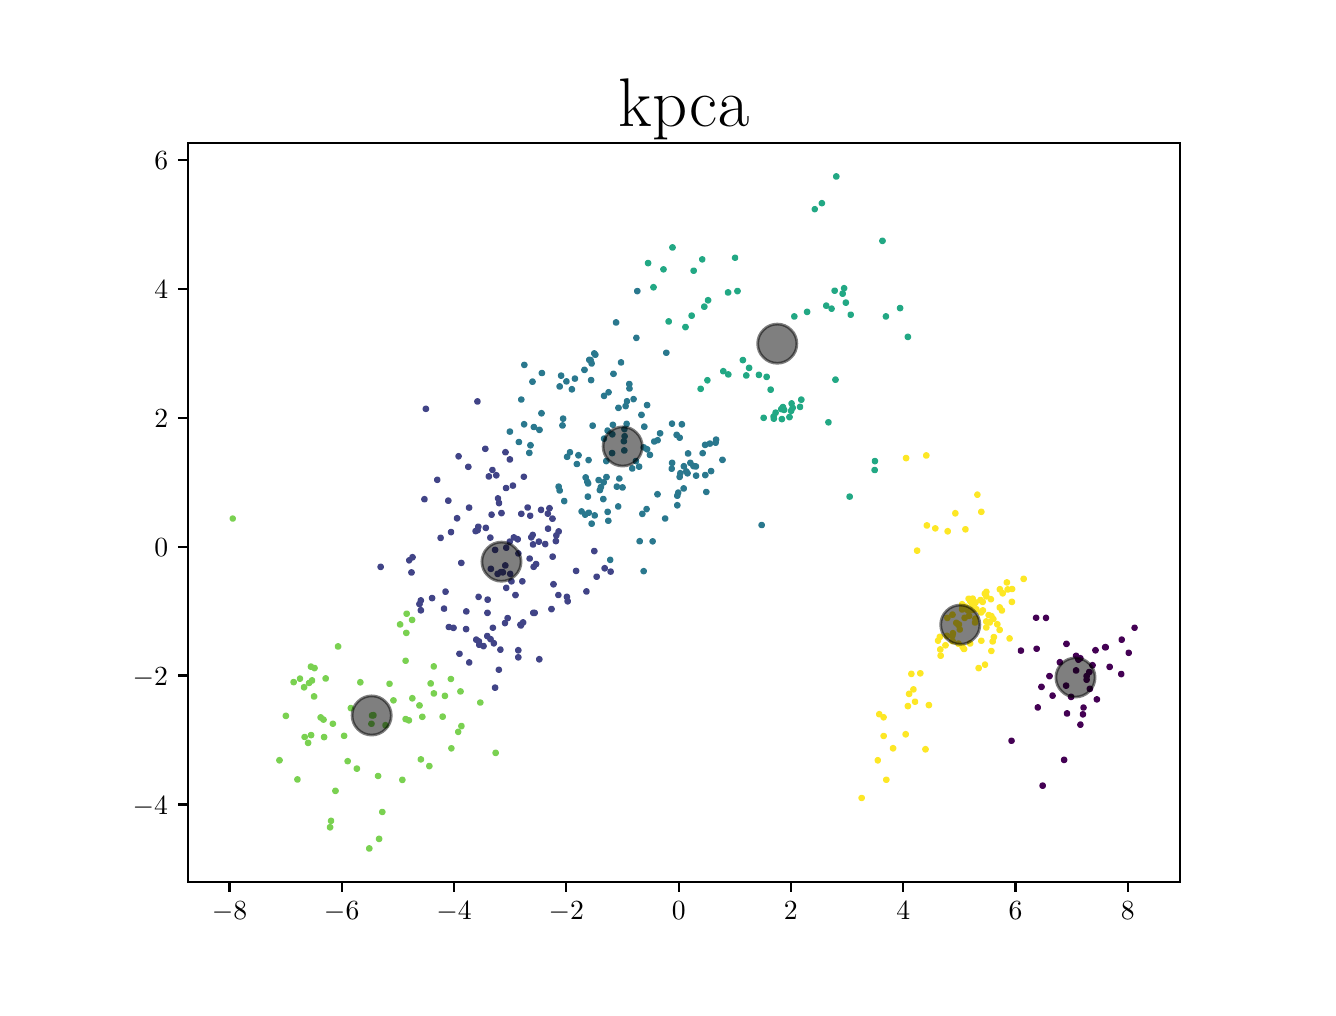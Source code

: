 \begingroup%
\makeatletter%
\begin{pgfpicture}%
\pgfpathrectangle{\pgfpointorigin}{\pgfqpoint{6.4in}{4.8in}}%
\pgfusepath{use as bounding box, clip}%
\begin{pgfscope}%
\pgfsetbuttcap%
\pgfsetmiterjoin%
\definecolor{currentfill}{rgb}{1.0,1.0,1.0}%
\pgfsetfillcolor{currentfill}%
\pgfsetlinewidth{0.0pt}%
\definecolor{currentstroke}{rgb}{1.0,1.0,1.0}%
\pgfsetstrokecolor{currentstroke}%
\pgfsetdash{}{0pt}%
\pgfpathmoveto{\pgfqpoint{0.0in}{0.0in}}%
\pgfpathlineto{\pgfqpoint{6.4in}{0.0in}}%
\pgfpathlineto{\pgfqpoint{6.4in}{4.8in}}%
\pgfpathlineto{\pgfqpoint{0.0in}{4.8in}}%
\pgfpathclose%
\pgfusepath{fill}%
\end{pgfscope}%
\begin{pgfscope}%
\pgfsetbuttcap%
\pgfsetmiterjoin%
\definecolor{currentfill}{rgb}{1.0,1.0,1.0}%
\pgfsetfillcolor{currentfill}%
\pgfsetlinewidth{0.0pt}%
\definecolor{currentstroke}{rgb}{0.0,0.0,0.0}%
\pgfsetstrokecolor{currentstroke}%
\pgfsetstrokeopacity{0.0}%
\pgfsetdash{}{0pt}%
\pgfpathmoveto{\pgfqpoint{0.8in}{0.528in}}%
\pgfpathlineto{\pgfqpoint{5.76in}{0.528in}}%
\pgfpathlineto{\pgfqpoint{5.76in}{4.224in}}%
\pgfpathlineto{\pgfqpoint{0.8in}{4.224in}}%
\pgfpathclose%
\pgfusepath{fill}%
\end{pgfscope}%
\begin{pgfscope}%
\pgfpathrectangle{\pgfqpoint{0.8in}{0.528in}}{\pgfqpoint{4.96in}{3.696in}}%
\pgfusepath{clip}%
\pgfsetbuttcap%
\pgfsetroundjoin%
\definecolor{currentfill}{rgb}{0.164,0.471,0.558}%
\pgfsetfillcolor{currentfill}%
\pgfsetlinewidth{1.004pt}%
\definecolor{currentstroke}{rgb}{0.164,0.471,0.558}%
\pgfsetstrokecolor{currentstroke}%
\pgfsetdash{}{0pt}%
\pgfpathmoveto{\pgfqpoint{2.531in}{2.794in}}%
\pgfpathcurveto{\pgfqpoint{2.533in}{2.794in}}{\pgfqpoint{2.536in}{2.795in}}{\pgfqpoint{2.538in}{2.796in}}%
\pgfpathcurveto{\pgfqpoint{2.539in}{2.798in}}{\pgfqpoint{2.541in}{2.801in}}{\pgfqpoint{2.541in}{2.803in}}%
\pgfpathcurveto{\pgfqpoint{2.541in}{2.806in}}{\pgfqpoint{2.539in}{2.808in}}{\pgfqpoint{2.538in}{2.81in}}%
\pgfpathcurveto{\pgfqpoint{2.536in}{2.812in}}{\pgfqpoint{2.533in}{2.813in}}{\pgfqpoint{2.531in}{2.813in}}%
\pgfpathcurveto{\pgfqpoint{2.528in}{2.813in}}{\pgfqpoint{2.526in}{2.812in}}{\pgfqpoint{2.524in}{2.81in}}%
\pgfpathcurveto{\pgfqpoint{2.522in}{2.808in}}{\pgfqpoint{2.521in}{2.806in}}{\pgfqpoint{2.521in}{2.803in}}%
\pgfpathcurveto{\pgfqpoint{2.521in}{2.801in}}{\pgfqpoint{2.522in}{2.798in}}{\pgfqpoint{2.524in}{2.796in}}%
\pgfpathcurveto{\pgfqpoint{2.526in}{2.795in}}{\pgfqpoint{2.528in}{2.794in}}{\pgfqpoint{2.531in}{2.794in}}%
\pgfpathclose%
\pgfusepath{stroke,fill}%
\end{pgfscope}%
\begin{pgfscope}%
\pgfpathrectangle{\pgfqpoint{0.8in}{0.528in}}{\pgfqpoint{4.96in}{3.696in}}%
\pgfusepath{clip}%
\pgfsetbuttcap%
\pgfsetroundjoin%
\definecolor{currentfill}{rgb}{0.254,0.265,0.53}%
\pgfsetfillcolor{currentfill}%
\pgfsetlinewidth{1.004pt}%
\definecolor{currentstroke}{rgb}{0.254,0.265,0.53}%
\pgfsetstrokecolor{currentstroke}%
\pgfsetdash{}{0pt}%
\pgfpathmoveto{\pgfqpoint{2.324in}{2.579in}}%
\pgfpathcurveto{\pgfqpoint{2.326in}{2.579in}}{\pgfqpoint{2.329in}{2.58in}}{\pgfqpoint{2.331in}{2.582in}}%
\pgfpathcurveto{\pgfqpoint{2.332in}{2.583in}}{\pgfqpoint{2.333in}{2.586in}}{\pgfqpoint{2.333in}{2.588in}}%
\pgfpathcurveto{\pgfqpoint{2.333in}{2.591in}}{\pgfqpoint{2.332in}{2.594in}}{\pgfqpoint{2.331in}{2.595in}}%
\pgfpathcurveto{\pgfqpoint{2.329in}{2.597in}}{\pgfqpoint{2.326in}{2.598in}}{\pgfqpoint{2.324in}{2.598in}}%
\pgfpathcurveto{\pgfqpoint{2.321in}{2.598in}}{\pgfqpoint{2.319in}{2.597in}}{\pgfqpoint{2.317in}{2.595in}}%
\pgfpathcurveto{\pgfqpoint{2.315in}{2.594in}}{\pgfqpoint{2.314in}{2.591in}}{\pgfqpoint{2.314in}{2.588in}}%
\pgfpathcurveto{\pgfqpoint{2.314in}{2.586in}}{\pgfqpoint{2.315in}{2.583in}}{\pgfqpoint{2.317in}{2.582in}}%
\pgfpathcurveto{\pgfqpoint{2.319in}{2.58in}}{\pgfqpoint{2.321in}{2.579in}}{\pgfqpoint{2.324in}{2.579in}}%
\pgfpathclose%
\pgfusepath{stroke,fill}%
\end{pgfscope}%
\begin{pgfscope}%
\pgfpathrectangle{\pgfqpoint{0.8in}{0.528in}}{\pgfqpoint{4.96in}{3.696in}}%
\pgfusepath{clip}%
\pgfsetbuttcap%
\pgfsetroundjoin%
\definecolor{currentfill}{rgb}{0.254,0.265,0.53}%
\pgfsetfillcolor{currentfill}%
\pgfsetlinewidth{1.004pt}%
\definecolor{currentstroke}{rgb}{0.254,0.265,0.53}%
\pgfsetstrokecolor{currentstroke}%
\pgfsetdash{}{0pt}%
\pgfpathmoveto{\pgfqpoint{2.065in}{2.239in}}%
\pgfpathcurveto{\pgfqpoint{2.067in}{2.239in}}{\pgfqpoint{2.07in}{2.24in}}{\pgfqpoint{2.072in}{2.242in}}%
\pgfpathcurveto{\pgfqpoint{2.073in}{2.244in}}{\pgfqpoint{2.074in}{2.247in}}{\pgfqpoint{2.074in}{2.249in}}%
\pgfpathcurveto{\pgfqpoint{2.074in}{2.252in}}{\pgfqpoint{2.073in}{2.254in}}{\pgfqpoint{2.072in}{2.256in}}%
\pgfpathcurveto{\pgfqpoint{2.07in}{2.258in}}{\pgfqpoint{2.067in}{2.259in}}{\pgfqpoint{2.065in}{2.259in}}%
\pgfpathcurveto{\pgfqpoint{2.062in}{2.259in}}{\pgfqpoint{2.06in}{2.258in}}{\pgfqpoint{2.058in}{2.256in}}%
\pgfpathcurveto{\pgfqpoint{2.056in}{2.254in}}{\pgfqpoint{2.055in}{2.252in}}{\pgfqpoint{2.055in}{2.249in}}%
\pgfpathcurveto{\pgfqpoint{2.055in}{2.247in}}{\pgfqpoint{2.056in}{2.244in}}{\pgfqpoint{2.058in}{2.242in}}%
\pgfpathcurveto{\pgfqpoint{2.06in}{2.24in}}{\pgfqpoint{2.062in}{2.239in}}{\pgfqpoint{2.065in}{2.239in}}%
\pgfpathclose%
\pgfusepath{stroke,fill}%
\end{pgfscope}%
\begin{pgfscope}%
\pgfpathrectangle{\pgfqpoint{0.8in}{0.528in}}{\pgfqpoint{4.96in}{3.696in}}%
\pgfusepath{clip}%
\pgfsetbuttcap%
\pgfsetroundjoin%
\definecolor{currentfill}{rgb}{0.254,0.265,0.53}%
\pgfsetfillcolor{currentfill}%
\pgfsetlinewidth{1.004pt}%
\definecolor{currentstroke}{rgb}{0.254,0.265,0.53}%
\pgfsetstrokecolor{currentstroke}%
\pgfsetdash{}{0pt}%
\pgfpathmoveto{\pgfqpoint{2.147in}{2.337in}}%
\pgfpathcurveto{\pgfqpoint{2.15in}{2.337in}}{\pgfqpoint{2.152in}{2.338in}}{\pgfqpoint{2.154in}{2.34in}}%
\pgfpathcurveto{\pgfqpoint{2.156in}{2.342in}}{\pgfqpoint{2.157in}{2.344in}}{\pgfqpoint{2.157in}{2.347in}}%
\pgfpathcurveto{\pgfqpoint{2.157in}{2.35in}}{\pgfqpoint{2.156in}{2.352in}}{\pgfqpoint{2.154in}{2.354in}}%
\pgfpathcurveto{\pgfqpoint{2.152in}{2.356in}}{\pgfqpoint{2.15in}{2.357in}}{\pgfqpoint{2.147in}{2.357in}}%
\pgfpathcurveto{\pgfqpoint{2.145in}{2.357in}}{\pgfqpoint{2.142in}{2.356in}}{\pgfqpoint{2.14in}{2.354in}}%
\pgfpathcurveto{\pgfqpoint{2.138in}{2.352in}}{\pgfqpoint{2.137in}{2.35in}}{\pgfqpoint{2.137in}{2.347in}}%
\pgfpathcurveto{\pgfqpoint{2.137in}{2.344in}}{\pgfqpoint{2.138in}{2.342in}}{\pgfqpoint{2.14in}{2.34in}}%
\pgfpathcurveto{\pgfqpoint{2.142in}{2.338in}}{\pgfqpoint{2.145in}{2.337in}}{\pgfqpoint{2.147in}{2.337in}}%
\pgfpathclose%
\pgfusepath{stroke,fill}%
\end{pgfscope}%
\begin{pgfscope}%
\pgfpathrectangle{\pgfqpoint{0.8in}{0.528in}}{\pgfqpoint{4.96in}{3.696in}}%
\pgfusepath{clip}%
\pgfsetbuttcap%
\pgfsetroundjoin%
\definecolor{currentfill}{rgb}{0.254,0.265,0.53}%
\pgfsetfillcolor{currentfill}%
\pgfsetlinewidth{1.004pt}%
\definecolor{currentstroke}{rgb}{0.254,0.265,0.53}%
\pgfsetstrokecolor{currentstroke}%
\pgfsetdash{}{0pt}%
\pgfpathmoveto{\pgfqpoint{2.207in}{2.391in}}%
\pgfpathcurveto{\pgfqpoint{2.209in}{2.391in}}{\pgfqpoint{2.212in}{2.392in}}{\pgfqpoint{2.214in}{2.393in}}%
\pgfpathcurveto{\pgfqpoint{2.216in}{2.395in}}{\pgfqpoint{2.217in}{2.398in}}{\pgfqpoint{2.217in}{2.4in}}%
\pgfpathcurveto{\pgfqpoint{2.217in}{2.403in}}{\pgfqpoint{2.216in}{2.405in}}{\pgfqpoint{2.214in}{2.407in}}%
\pgfpathcurveto{\pgfqpoint{2.212in}{2.409in}}{\pgfqpoint{2.209in}{2.41in}}{\pgfqpoint{2.207in}{2.41in}}%
\pgfpathcurveto{\pgfqpoint{2.204in}{2.41in}}{\pgfqpoint{2.202in}{2.409in}}{\pgfqpoint{2.2in}{2.407in}}%
\pgfpathcurveto{\pgfqpoint{2.198in}{2.405in}}{\pgfqpoint{2.197in}{2.403in}}{\pgfqpoint{2.197in}{2.4in}}%
\pgfpathcurveto{\pgfqpoint{2.197in}{2.398in}}{\pgfqpoint{2.198in}{2.395in}}{\pgfqpoint{2.2in}{2.393in}}%
\pgfpathcurveto{\pgfqpoint{2.202in}{2.392in}}{\pgfqpoint{2.204in}{2.391in}}{\pgfqpoint{2.207in}{2.391in}}%
\pgfpathclose%
\pgfusepath{stroke,fill}%
\end{pgfscope}%
\begin{pgfscope}%
\pgfpathrectangle{\pgfqpoint{0.8in}{0.528in}}{\pgfqpoint{4.96in}{3.696in}}%
\pgfusepath{clip}%
\pgfsetbuttcap%
\pgfsetroundjoin%
\definecolor{currentfill}{rgb}{0.164,0.471,0.558}%
\pgfsetfillcolor{currentfill}%
\pgfsetlinewidth{1.004pt}%
\definecolor{currentstroke}{rgb}{0.164,0.471,0.558}%
\pgfsetstrokecolor{currentstroke}%
\pgfsetdash{}{0pt}%
\pgfpathmoveto{\pgfqpoint{2.66in}{2.476in}}%
\pgfpathcurveto{\pgfqpoint{2.663in}{2.476in}}{\pgfqpoint{2.665in}{2.477in}}{\pgfqpoint{2.667in}{2.479in}}%
\pgfpathcurveto{\pgfqpoint{2.669in}{2.48in}}{\pgfqpoint{2.67in}{2.483in}}{\pgfqpoint{2.67in}{2.486in}}%
\pgfpathcurveto{\pgfqpoint{2.67in}{2.488in}}{\pgfqpoint{2.669in}{2.491in}}{\pgfqpoint{2.667in}{2.492in}}%
\pgfpathcurveto{\pgfqpoint{2.665in}{2.494in}}{\pgfqpoint{2.663in}{2.495in}}{\pgfqpoint{2.66in}{2.495in}}%
\pgfpathcurveto{\pgfqpoint{2.658in}{2.495in}}{\pgfqpoint{2.655in}{2.494in}}{\pgfqpoint{2.653in}{2.492in}}%
\pgfpathcurveto{\pgfqpoint{2.651in}{2.491in}}{\pgfqpoint{2.65in}{2.488in}}{\pgfqpoint{2.65in}{2.486in}}%
\pgfpathcurveto{\pgfqpoint{2.65in}{2.483in}}{\pgfqpoint{2.651in}{2.48in}}{\pgfqpoint{2.653in}{2.479in}}%
\pgfpathcurveto{\pgfqpoint{2.655in}{2.477in}}{\pgfqpoint{2.658in}{2.476in}}{\pgfqpoint{2.66in}{2.476in}}%
\pgfpathclose%
\pgfusepath{stroke,fill}%
\end{pgfscope}%
\begin{pgfscope}%
\pgfpathrectangle{\pgfqpoint{0.8in}{0.528in}}{\pgfqpoint{4.96in}{3.696in}}%
\pgfusepath{clip}%
\pgfsetbuttcap%
\pgfsetroundjoin%
\definecolor{currentfill}{rgb}{0.164,0.471,0.558}%
\pgfsetfillcolor{currentfill}%
\pgfsetlinewidth{1.004pt}%
\definecolor{currentstroke}{rgb}{0.164,0.471,0.558}%
\pgfsetstrokecolor{currentstroke}%
\pgfsetdash{}{0pt}%
\pgfpathmoveto{\pgfqpoint{2.899in}{2.775in}}%
\pgfpathcurveto{\pgfqpoint{2.902in}{2.775in}}{\pgfqpoint{2.905in}{2.776in}}{\pgfqpoint{2.906in}{2.778in}}%
\pgfpathcurveto{\pgfqpoint{2.908in}{2.78in}}{\pgfqpoint{2.909in}{2.783in}}{\pgfqpoint{2.909in}{2.785in}}%
\pgfpathcurveto{\pgfqpoint{2.909in}{2.788in}}{\pgfqpoint{2.908in}{2.79in}}{\pgfqpoint{2.906in}{2.792in}}%
\pgfpathcurveto{\pgfqpoint{2.905in}{2.794in}}{\pgfqpoint{2.902in}{2.795in}}{\pgfqpoint{2.899in}{2.795in}}%
\pgfpathcurveto{\pgfqpoint{2.897in}{2.795in}}{\pgfqpoint{2.894in}{2.794in}}{\pgfqpoint{2.893in}{2.792in}}%
\pgfpathcurveto{\pgfqpoint{2.891in}{2.79in}}{\pgfqpoint{2.89in}{2.788in}}{\pgfqpoint{2.89in}{2.785in}}%
\pgfpathcurveto{\pgfqpoint{2.89in}{2.783in}}{\pgfqpoint{2.891in}{2.78in}}{\pgfqpoint{2.893in}{2.778in}}%
\pgfpathcurveto{\pgfqpoint{2.894in}{2.776in}}{\pgfqpoint{2.897in}{2.775in}}{\pgfqpoint{2.899in}{2.775in}}%
\pgfpathclose%
\pgfusepath{stroke,fill}%
\end{pgfscope}%
\begin{pgfscope}%
\pgfpathrectangle{\pgfqpoint{0.8in}{0.528in}}{\pgfqpoint{4.96in}{3.696in}}%
\pgfusepath{clip}%
\pgfsetbuttcap%
\pgfsetroundjoin%
\definecolor{currentfill}{rgb}{0.164,0.471,0.558}%
\pgfsetfillcolor{currentfill}%
\pgfsetlinewidth{1.004pt}%
\definecolor{currentstroke}{rgb}{0.164,0.471,0.558}%
\pgfsetstrokecolor{currentstroke}%
\pgfsetdash{}{0pt}%
\pgfpathmoveto{\pgfqpoint{3.069in}{2.854in}}%
\pgfpathcurveto{\pgfqpoint{3.071in}{2.854in}}{\pgfqpoint{3.074in}{2.855in}}{\pgfqpoint{3.076in}{2.857in}}%
\pgfpathcurveto{\pgfqpoint{3.078in}{2.859in}}{\pgfqpoint{3.079in}{2.861in}}{\pgfqpoint{3.079in}{2.864in}}%
\pgfpathcurveto{\pgfqpoint{3.079in}{2.866in}}{\pgfqpoint{3.078in}{2.869in}}{\pgfqpoint{3.076in}{2.871in}}%
\pgfpathcurveto{\pgfqpoint{3.074in}{2.873in}}{\pgfqpoint{3.071in}{2.874in}}{\pgfqpoint{3.069in}{2.874in}}%
\pgfpathcurveto{\pgfqpoint{3.066in}{2.874in}}{\pgfqpoint{3.064in}{2.873in}}{\pgfqpoint{3.062in}{2.871in}}%
\pgfpathcurveto{\pgfqpoint{3.06in}{2.869in}}{\pgfqpoint{3.059in}{2.866in}}{\pgfqpoint{3.059in}{2.864in}}%
\pgfpathcurveto{\pgfqpoint{3.059in}{2.861in}}{\pgfqpoint{3.06in}{2.859in}}{\pgfqpoint{3.062in}{2.857in}}%
\pgfpathcurveto{\pgfqpoint{3.064in}{2.855in}}{\pgfqpoint{3.066in}{2.854in}}{\pgfqpoint{3.069in}{2.854in}}%
\pgfpathclose%
\pgfusepath{stroke,fill}%
\end{pgfscope}%
\begin{pgfscope}%
\pgfpathrectangle{\pgfqpoint{0.8in}{0.528in}}{\pgfqpoint{4.96in}{3.696in}}%
\pgfusepath{clip}%
\pgfsetbuttcap%
\pgfsetroundjoin%
\definecolor{currentfill}{rgb}{0.164,0.471,0.558}%
\pgfsetfillcolor{currentfill}%
\pgfsetlinewidth{1.004pt}%
\definecolor{currentstroke}{rgb}{0.164,0.471,0.558}%
\pgfsetstrokecolor{currentstroke}%
\pgfsetdash{}{0pt}%
\pgfpathmoveto{\pgfqpoint{2.805in}{2.628in}}%
\pgfpathcurveto{\pgfqpoint{2.807in}{2.628in}}{\pgfqpoint{2.81in}{2.629in}}{\pgfqpoint{2.811in}{2.631in}}%
\pgfpathcurveto{\pgfqpoint{2.813in}{2.633in}}{\pgfqpoint{2.814in}{2.635in}}{\pgfqpoint{2.814in}{2.638in}}%
\pgfpathcurveto{\pgfqpoint{2.814in}{2.64in}}{\pgfqpoint{2.813in}{2.643in}}{\pgfqpoint{2.811in}{2.645in}}%
\pgfpathcurveto{\pgfqpoint{2.81in}{2.647in}}{\pgfqpoint{2.807in}{2.648in}}{\pgfqpoint{2.805in}{2.648in}}%
\pgfpathcurveto{\pgfqpoint{2.802in}{2.648in}}{\pgfqpoint{2.799in}{2.647in}}{\pgfqpoint{2.798in}{2.645in}}%
\pgfpathcurveto{\pgfqpoint{2.796in}{2.643in}}{\pgfqpoint{2.795in}{2.64in}}{\pgfqpoint{2.795in}{2.638in}}%
\pgfpathcurveto{\pgfqpoint{2.795in}{2.635in}}{\pgfqpoint{2.796in}{2.633in}}{\pgfqpoint{2.798in}{2.631in}}%
\pgfpathcurveto{\pgfqpoint{2.799in}{2.629in}}{\pgfqpoint{2.802in}{2.628in}}{\pgfqpoint{2.805in}{2.628in}}%
\pgfpathclose%
\pgfusepath{stroke,fill}%
\end{pgfscope}%
\begin{pgfscope}%
\pgfpathrectangle{\pgfqpoint{0.8in}{0.528in}}{\pgfqpoint{4.96in}{3.696in}}%
\pgfusepath{clip}%
\pgfsetbuttcap%
\pgfsetroundjoin%
\definecolor{currentfill}{rgb}{0.164,0.471,0.558}%
\pgfsetfillcolor{currentfill}%
\pgfsetlinewidth{1.004pt}%
\definecolor{currentstroke}{rgb}{0.164,0.471,0.558}%
\pgfsetstrokecolor{currentstroke}%
\pgfsetdash{}{0pt}%
\pgfpathmoveto{\pgfqpoint{2.882in}{2.735in}}%
\pgfpathcurveto{\pgfqpoint{2.884in}{2.735in}}{\pgfqpoint{2.887in}{2.736in}}{\pgfqpoint{2.888in}{2.738in}}%
\pgfpathcurveto{\pgfqpoint{2.89in}{2.74in}}{\pgfqpoint{2.891in}{2.742in}}{\pgfqpoint{2.891in}{2.745in}}%
\pgfpathcurveto{\pgfqpoint{2.891in}{2.748in}}{\pgfqpoint{2.89in}{2.75in}}{\pgfqpoint{2.888in}{2.752in}}%
\pgfpathcurveto{\pgfqpoint{2.887in}{2.754in}}{\pgfqpoint{2.884in}{2.755in}}{\pgfqpoint{2.882in}{2.755in}}%
\pgfpathcurveto{\pgfqpoint{2.879in}{2.755in}}{\pgfqpoint{2.876in}{2.754in}}{\pgfqpoint{2.875in}{2.752in}}%
\pgfpathcurveto{\pgfqpoint{2.873in}{2.75in}}{\pgfqpoint{2.872in}{2.748in}}{\pgfqpoint{2.872in}{2.745in}}%
\pgfpathcurveto{\pgfqpoint{2.872in}{2.742in}}{\pgfqpoint{2.873in}{2.74in}}{\pgfqpoint{2.875in}{2.738in}}%
\pgfpathcurveto{\pgfqpoint{2.876in}{2.736in}}{\pgfqpoint{2.879in}{2.735in}}{\pgfqpoint{2.882in}{2.735in}}%
\pgfpathclose%
\pgfusepath{stroke,fill}%
\end{pgfscope}%
\begin{pgfscope}%
\pgfpathrectangle{\pgfqpoint{0.8in}{0.528in}}{\pgfqpoint{4.96in}{3.696in}}%
\pgfusepath{clip}%
\pgfsetbuttcap%
\pgfsetroundjoin%
\definecolor{currentfill}{rgb}{0.164,0.471,0.558}%
\pgfsetfillcolor{currentfill}%
\pgfsetlinewidth{1.004pt}%
\definecolor{currentstroke}{rgb}{0.164,0.471,0.558}%
\pgfsetstrokecolor{currentstroke}%
\pgfsetdash{}{0pt}%
\pgfpathmoveto{\pgfqpoint{2.746in}{2.609in}}%
\pgfpathcurveto{\pgfqpoint{2.749in}{2.609in}}{\pgfqpoint{2.751in}{2.61in}}{\pgfqpoint{2.753in}{2.611in}}%
\pgfpathcurveto{\pgfqpoint{2.755in}{2.613in}}{\pgfqpoint{2.756in}{2.616in}}{\pgfqpoint{2.756in}{2.618in}}%
\pgfpathcurveto{\pgfqpoint{2.756in}{2.621in}}{\pgfqpoint{2.755in}{2.623in}}{\pgfqpoint{2.753in}{2.625in}}%
\pgfpathcurveto{\pgfqpoint{2.751in}{2.627in}}{\pgfqpoint{2.749in}{2.628in}}{\pgfqpoint{2.746in}{2.628in}}%
\pgfpathcurveto{\pgfqpoint{2.743in}{2.628in}}{\pgfqpoint{2.741in}{2.627in}}{\pgfqpoint{2.739in}{2.625in}}%
\pgfpathcurveto{\pgfqpoint{2.737in}{2.623in}}{\pgfqpoint{2.736in}{2.621in}}{\pgfqpoint{2.736in}{2.618in}}%
\pgfpathcurveto{\pgfqpoint{2.736in}{2.616in}}{\pgfqpoint{2.737in}{2.613in}}{\pgfqpoint{2.739in}{2.611in}}%
\pgfpathcurveto{\pgfqpoint{2.741in}{2.61in}}{\pgfqpoint{2.743in}{2.609in}}{\pgfqpoint{2.746in}{2.609in}}%
\pgfpathclose%
\pgfusepath{stroke,fill}%
\end{pgfscope}%
\begin{pgfscope}%
\pgfpathrectangle{\pgfqpoint{0.8in}{0.528in}}{\pgfqpoint{4.96in}{3.696in}}%
\pgfusepath{clip}%
\pgfsetbuttcap%
\pgfsetroundjoin%
\definecolor{currentfill}{rgb}{0.254,0.265,0.53}%
\pgfsetfillcolor{currentfill}%
\pgfsetlinewidth{1.004pt}%
\definecolor{currentstroke}{rgb}{0.254,0.265,0.53}%
\pgfsetstrokecolor{currentstroke}%
\pgfsetdash{}{0pt}%
\pgfpathmoveto{\pgfqpoint{2.527in}{2.206in}}%
\pgfpathcurveto{\pgfqpoint{2.529in}{2.206in}}{\pgfqpoint{2.532in}{2.207in}}{\pgfqpoint{2.534in}{2.209in}}%
\pgfpathcurveto{\pgfqpoint{2.535in}{2.211in}}{\pgfqpoint{2.536in}{2.213in}}{\pgfqpoint{2.536in}{2.216in}}%
\pgfpathcurveto{\pgfqpoint{2.536in}{2.219in}}{\pgfqpoint{2.535in}{2.221in}}{\pgfqpoint{2.534in}{2.223in}}%
\pgfpathcurveto{\pgfqpoint{2.532in}{2.225in}}{\pgfqpoint{2.529in}{2.226in}}{\pgfqpoint{2.527in}{2.226in}}%
\pgfpathcurveto{\pgfqpoint{2.524in}{2.226in}}{\pgfqpoint{2.521in}{2.225in}}{\pgfqpoint{2.52in}{2.223in}}%
\pgfpathcurveto{\pgfqpoint{2.518in}{2.221in}}{\pgfqpoint{2.517in}{2.219in}}{\pgfqpoint{2.517in}{2.216in}}%
\pgfpathcurveto{\pgfqpoint{2.517in}{2.213in}}{\pgfqpoint{2.518in}{2.211in}}{\pgfqpoint{2.52in}{2.209in}}%
\pgfpathcurveto{\pgfqpoint{2.521in}{2.207in}}{\pgfqpoint{2.524in}{2.206in}}{\pgfqpoint{2.527in}{2.206in}}%
\pgfpathclose%
\pgfusepath{stroke,fill}%
\end{pgfscope}%
\begin{pgfscope}%
\pgfpathrectangle{\pgfqpoint{0.8in}{0.528in}}{\pgfqpoint{4.96in}{3.696in}}%
\pgfusepath{clip}%
\pgfsetbuttcap%
\pgfsetroundjoin%
\definecolor{currentfill}{rgb}{0.164,0.471,0.558}%
\pgfsetfillcolor{currentfill}%
\pgfsetlinewidth{1.004pt}%
\definecolor{currentstroke}{rgb}{0.164,0.471,0.558}%
\pgfsetstrokecolor{currentstroke}%
\pgfsetdash{}{0pt}%
\pgfpathmoveto{\pgfqpoint{2.835in}{2.352in}}%
\pgfpathcurveto{\pgfqpoint{2.838in}{2.352in}}{\pgfqpoint{2.84in}{2.353in}}{\pgfqpoint{2.842in}{2.354in}}%
\pgfpathcurveto{\pgfqpoint{2.844in}{2.356in}}{\pgfqpoint{2.845in}{2.359in}}{\pgfqpoint{2.845in}{2.361in}}%
\pgfpathcurveto{\pgfqpoint{2.845in}{2.364in}}{\pgfqpoint{2.844in}{2.367in}}{\pgfqpoint{2.842in}{2.368in}}%
\pgfpathcurveto{\pgfqpoint{2.84in}{2.37in}}{\pgfqpoint{2.838in}{2.371in}}{\pgfqpoint{2.835in}{2.371in}}%
\pgfpathcurveto{\pgfqpoint{2.833in}{2.371in}}{\pgfqpoint{2.83in}{2.37in}}{\pgfqpoint{2.828in}{2.368in}}%
\pgfpathcurveto{\pgfqpoint{2.827in}{2.367in}}{\pgfqpoint{2.826in}{2.364in}}{\pgfqpoint{2.826in}{2.361in}}%
\pgfpathcurveto{\pgfqpoint{2.826in}{2.359in}}{\pgfqpoint{2.827in}{2.356in}}{\pgfqpoint{2.828in}{2.354in}}%
\pgfpathcurveto{\pgfqpoint{2.83in}{2.353in}}{\pgfqpoint{2.833in}{2.352in}}{\pgfqpoint{2.835in}{2.352in}}%
\pgfpathclose%
\pgfusepath{stroke,fill}%
\end{pgfscope}%
\begin{pgfscope}%
\pgfpathrectangle{\pgfqpoint{0.8in}{0.528in}}{\pgfqpoint{4.96in}{3.696in}}%
\pgfusepath{clip}%
\pgfsetbuttcap%
\pgfsetroundjoin%
\definecolor{currentfill}{rgb}{0.164,0.471,0.558}%
\pgfsetfillcolor{currentfill}%
\pgfsetlinewidth{1.004pt}%
\definecolor{currentstroke}{rgb}{0.164,0.471,0.558}%
\pgfsetstrokecolor{currentstroke}%
\pgfsetdash{}{0pt}%
\pgfpathmoveto{\pgfqpoint{3.023in}{2.586in}}%
\pgfpathcurveto{\pgfqpoint{3.025in}{2.586in}}{\pgfqpoint{3.028in}{2.587in}}{\pgfqpoint{3.03in}{2.589in}}%
\pgfpathcurveto{\pgfqpoint{3.031in}{2.591in}}{\pgfqpoint{3.032in}{2.594in}}{\pgfqpoint{3.032in}{2.596in}}%
\pgfpathcurveto{\pgfqpoint{3.032in}{2.599in}}{\pgfqpoint{3.031in}{2.601in}}{\pgfqpoint{3.03in}{2.603in}}%
\pgfpathcurveto{\pgfqpoint{3.028in}{2.605in}}{\pgfqpoint{3.025in}{2.606in}}{\pgfqpoint{3.023in}{2.606in}}%
\pgfpathcurveto{\pgfqpoint{3.02in}{2.606in}}{\pgfqpoint{3.017in}{2.605in}}{\pgfqpoint{3.016in}{2.603in}}%
\pgfpathcurveto{\pgfqpoint{3.014in}{2.601in}}{\pgfqpoint{3.013in}{2.599in}}{\pgfqpoint{3.013in}{2.596in}}%
\pgfpathcurveto{\pgfqpoint{3.013in}{2.594in}}{\pgfqpoint{3.014in}{2.591in}}{\pgfqpoint{3.016in}{2.589in}}%
\pgfpathcurveto{\pgfqpoint{3.017in}{2.587in}}{\pgfqpoint{3.02in}{2.586in}}{\pgfqpoint{3.023in}{2.586in}}%
\pgfpathclose%
\pgfusepath{stroke,fill}%
\end{pgfscope}%
\begin{pgfscope}%
\pgfpathrectangle{\pgfqpoint{0.8in}{0.528in}}{\pgfqpoint{4.96in}{3.696in}}%
\pgfusepath{clip}%
\pgfsetbuttcap%
\pgfsetroundjoin%
\definecolor{currentfill}{rgb}{0.164,0.471,0.558}%
\pgfsetfillcolor{currentfill}%
\pgfsetlinewidth{1.004pt}%
\definecolor{currentstroke}{rgb}{0.164,0.471,0.558}%
\pgfsetstrokecolor{currentstroke}%
\pgfsetdash{}{0pt}%
\pgfpathmoveto{\pgfqpoint{2.82in}{2.31in}}%
\pgfpathcurveto{\pgfqpoint{2.823in}{2.31in}}{\pgfqpoint{2.825in}{2.311in}}{\pgfqpoint{2.827in}{2.313in}}%
\pgfpathcurveto{\pgfqpoint{2.829in}{2.315in}}{\pgfqpoint{2.83in}{2.318in}}{\pgfqpoint{2.83in}{2.32in}}%
\pgfpathcurveto{\pgfqpoint{2.83in}{2.323in}}{\pgfqpoint{2.829in}{2.325in}}{\pgfqpoint{2.827in}{2.327in}}%
\pgfpathcurveto{\pgfqpoint{2.825in}{2.329in}}{\pgfqpoint{2.823in}{2.33in}}{\pgfqpoint{2.82in}{2.33in}}%
\pgfpathcurveto{\pgfqpoint{2.817in}{2.33in}}{\pgfqpoint{2.815in}{2.329in}}{\pgfqpoint{2.813in}{2.327in}}%
\pgfpathcurveto{\pgfqpoint{2.811in}{2.325in}}{\pgfqpoint{2.81in}{2.323in}}{\pgfqpoint{2.81in}{2.32in}}%
\pgfpathcurveto{\pgfqpoint{2.81in}{2.318in}}{\pgfqpoint{2.811in}{2.315in}}{\pgfqpoint{2.813in}{2.313in}}%
\pgfpathcurveto{\pgfqpoint{2.815in}{2.311in}}{\pgfqpoint{2.817in}{2.31in}}{\pgfqpoint{2.82in}{2.31in}}%
\pgfpathclose%
\pgfusepath{stroke,fill}%
\end{pgfscope}%
\begin{pgfscope}%
\pgfpathrectangle{\pgfqpoint{0.8in}{0.528in}}{\pgfqpoint{4.96in}{3.696in}}%
\pgfusepath{clip}%
\pgfsetbuttcap%
\pgfsetroundjoin%
\definecolor{currentfill}{rgb}{0.254,0.265,0.53}%
\pgfsetfillcolor{currentfill}%
\pgfsetlinewidth{1.004pt}%
\definecolor{currentstroke}{rgb}{0.254,0.265,0.53}%
\pgfsetstrokecolor{currentstroke}%
\pgfsetdash{}{0pt}%
\pgfpathmoveto{\pgfqpoint{2.629in}{2.007in}}%
\pgfpathcurveto{\pgfqpoint{2.632in}{2.007in}}{\pgfqpoint{2.634in}{2.008in}}{\pgfqpoint{2.636in}{2.01in}}%
\pgfpathcurveto{\pgfqpoint{2.638in}{2.012in}}{\pgfqpoint{2.639in}{2.015in}}{\pgfqpoint{2.639in}{2.017in}}%
\pgfpathcurveto{\pgfqpoint{2.639in}{2.02in}}{\pgfqpoint{2.638in}{2.022in}}{\pgfqpoint{2.636in}{2.024in}}%
\pgfpathcurveto{\pgfqpoint{2.634in}{2.026in}}{\pgfqpoint{2.632in}{2.027in}}{\pgfqpoint{2.629in}{2.027in}}%
\pgfpathcurveto{\pgfqpoint{2.626in}{2.027in}}{\pgfqpoint{2.624in}{2.026in}}{\pgfqpoint{2.622in}{2.024in}}%
\pgfpathcurveto{\pgfqpoint{2.62in}{2.022in}}{\pgfqpoint{2.619in}{2.02in}}{\pgfqpoint{2.619in}{2.017in}}%
\pgfpathcurveto{\pgfqpoint{2.619in}{2.015in}}{\pgfqpoint{2.62in}{2.012in}}{\pgfqpoint{2.622in}{2.01in}}%
\pgfpathcurveto{\pgfqpoint{2.624in}{2.008in}}{\pgfqpoint{2.626in}{2.007in}}{\pgfqpoint{2.629in}{2.007in}}%
\pgfpathclose%
\pgfusepath{stroke,fill}%
\end{pgfscope}%
\begin{pgfscope}%
\pgfpathrectangle{\pgfqpoint{0.8in}{0.528in}}{\pgfqpoint{4.96in}{3.696in}}%
\pgfusepath{clip}%
\pgfsetbuttcap%
\pgfsetroundjoin%
\definecolor{currentfill}{rgb}{0.164,0.471,0.558}%
\pgfsetfillcolor{currentfill}%
\pgfsetlinewidth{1.004pt}%
\definecolor{currentstroke}{rgb}{0.164,0.471,0.558}%
\pgfsetstrokecolor{currentstroke}%
\pgfsetdash{}{0pt}%
\pgfpathmoveto{\pgfqpoint{3.057in}{2.595in}}%
\pgfpathcurveto{\pgfqpoint{3.059in}{2.595in}}{\pgfqpoint{3.062in}{2.596in}}{\pgfqpoint{3.064in}{2.598in}}%
\pgfpathcurveto{\pgfqpoint{3.065in}{2.6in}}{\pgfqpoint{3.067in}{2.602in}}{\pgfqpoint{3.067in}{2.605in}}%
\pgfpathcurveto{\pgfqpoint{3.067in}{2.608in}}{\pgfqpoint{3.065in}{2.61in}}{\pgfqpoint{3.064in}{2.612in}}%
\pgfpathcurveto{\pgfqpoint{3.062in}{2.614in}}{\pgfqpoint{3.059in}{2.615in}}{\pgfqpoint{3.057in}{2.615in}}%
\pgfpathcurveto{\pgfqpoint{3.054in}{2.615in}}{\pgfqpoint{3.052in}{2.614in}}{\pgfqpoint{3.05in}{2.612in}}%
\pgfpathcurveto{\pgfqpoint{3.048in}{2.61in}}{\pgfqpoint{3.047in}{2.608in}}{\pgfqpoint{3.047in}{2.605in}}%
\pgfpathcurveto{\pgfqpoint{3.047in}{2.602in}}{\pgfqpoint{3.048in}{2.6in}}{\pgfqpoint{3.05in}{2.598in}}%
\pgfpathcurveto{\pgfqpoint{3.052in}{2.596in}}{\pgfqpoint{3.054in}{2.595in}}{\pgfqpoint{3.057in}{2.595in}}%
\pgfpathclose%
\pgfusepath{stroke,fill}%
\end{pgfscope}%
\begin{pgfscope}%
\pgfpathrectangle{\pgfqpoint{0.8in}{0.528in}}{\pgfqpoint{4.96in}{3.696in}}%
\pgfusepath{clip}%
\pgfsetbuttcap%
\pgfsetroundjoin%
\definecolor{currentfill}{rgb}{0.254,0.265,0.53}%
\pgfsetfillcolor{currentfill}%
\pgfsetlinewidth{1.004pt}%
\definecolor{currentstroke}{rgb}{0.254,0.265,0.53}%
\pgfsetstrokecolor{currentstroke}%
\pgfsetdash{}{0pt}%
\pgfpathmoveto{\pgfqpoint{2.915in}{2.071in}}%
\pgfpathcurveto{\pgfqpoint{2.917in}{2.071in}}{\pgfqpoint{2.92in}{2.072in}}{\pgfqpoint{2.922in}{2.073in}}%
\pgfpathcurveto{\pgfqpoint{2.923in}{2.075in}}{\pgfqpoint{2.924in}{2.078in}}{\pgfqpoint{2.924in}{2.08in}}%
\pgfpathcurveto{\pgfqpoint{2.924in}{2.083in}}{\pgfqpoint{2.923in}{2.085in}}{\pgfqpoint{2.922in}{2.087in}}%
\pgfpathcurveto{\pgfqpoint{2.92in}{2.089in}}{\pgfqpoint{2.917in}{2.09in}}{\pgfqpoint{2.915in}{2.09in}}%
\pgfpathcurveto{\pgfqpoint{2.912in}{2.09in}}{\pgfqpoint{2.909in}{2.089in}}{\pgfqpoint{2.908in}{2.087in}}%
\pgfpathcurveto{\pgfqpoint{2.906in}{2.085in}}{\pgfqpoint{2.905in}{2.083in}}{\pgfqpoint{2.905in}{2.08in}}%
\pgfpathcurveto{\pgfqpoint{2.905in}{2.078in}}{\pgfqpoint{2.906in}{2.075in}}{\pgfqpoint{2.908in}{2.073in}}%
\pgfpathcurveto{\pgfqpoint{2.909in}{2.072in}}{\pgfqpoint{2.912in}{2.071in}}{\pgfqpoint{2.915in}{2.071in}}%
\pgfpathclose%
\pgfusepath{stroke,fill}%
\end{pgfscope}%
\begin{pgfscope}%
\pgfpathrectangle{\pgfqpoint{0.8in}{0.528in}}{\pgfqpoint{4.96in}{3.696in}}%
\pgfusepath{clip}%
\pgfsetbuttcap%
\pgfsetroundjoin%
\definecolor{currentfill}{rgb}{0.164,0.471,0.558}%
\pgfsetfillcolor{currentfill}%
\pgfsetlinewidth{1.004pt}%
\definecolor{currentstroke}{rgb}{0.164,0.471,0.558}%
\pgfsetstrokecolor{currentstroke}%
\pgfsetdash{}{0pt}%
\pgfpathmoveto{\pgfqpoint{2.974in}{2.491in}}%
\pgfpathcurveto{\pgfqpoint{2.976in}{2.491in}}{\pgfqpoint{2.979in}{2.492in}}{\pgfqpoint{2.981in}{2.494in}}%
\pgfpathcurveto{\pgfqpoint{2.983in}{2.496in}}{\pgfqpoint{2.984in}{2.498in}}{\pgfqpoint{2.984in}{2.501in}}%
\pgfpathcurveto{\pgfqpoint{2.984in}{2.503in}}{\pgfqpoint{2.983in}{2.506in}}{\pgfqpoint{2.981in}{2.508in}}%
\pgfpathcurveto{\pgfqpoint{2.979in}{2.51in}}{\pgfqpoint{2.976in}{2.511in}}{\pgfqpoint{2.974in}{2.511in}}%
\pgfpathcurveto{\pgfqpoint{2.971in}{2.511in}}{\pgfqpoint{2.969in}{2.51in}}{\pgfqpoint{2.967in}{2.508in}}%
\pgfpathcurveto{\pgfqpoint{2.965in}{2.506in}}{\pgfqpoint{2.964in}{2.503in}}{\pgfqpoint{2.964in}{2.501in}}%
\pgfpathcurveto{\pgfqpoint{2.964in}{2.498in}}{\pgfqpoint{2.965in}{2.496in}}{\pgfqpoint{2.967in}{2.494in}}%
\pgfpathcurveto{\pgfqpoint{2.969in}{2.492in}}{\pgfqpoint{2.971in}{2.491in}}{\pgfqpoint{2.974in}{2.491in}}%
\pgfpathclose%
\pgfusepath{stroke,fill}%
\end{pgfscope}%
\begin{pgfscope}%
\pgfpathrectangle{\pgfqpoint{0.8in}{0.528in}}{\pgfqpoint{4.96in}{3.696in}}%
\pgfusepath{clip}%
\pgfsetbuttcap%
\pgfsetroundjoin%
\definecolor{currentfill}{rgb}{0.164,0.471,0.558}%
\pgfsetfillcolor{currentfill}%
\pgfsetlinewidth{1.004pt}%
\definecolor{currentstroke}{rgb}{0.164,0.471,0.558}%
\pgfsetstrokecolor{currentstroke}%
\pgfsetdash{}{0pt}%
\pgfpathmoveto{\pgfqpoint{3.271in}{2.807in}}%
\pgfpathcurveto{\pgfqpoint{3.274in}{2.807in}}{\pgfqpoint{3.276in}{2.808in}}{\pgfqpoint{3.278in}{2.81in}}%
\pgfpathcurveto{\pgfqpoint{3.28in}{2.812in}}{\pgfqpoint{3.281in}{2.815in}}{\pgfqpoint{3.281in}{2.817in}}%
\pgfpathcurveto{\pgfqpoint{3.281in}{2.82in}}{\pgfqpoint{3.28in}{2.822in}}{\pgfqpoint{3.278in}{2.824in}}%
\pgfpathcurveto{\pgfqpoint{3.276in}{2.826in}}{\pgfqpoint{3.274in}{2.827in}}{\pgfqpoint{3.271in}{2.827in}}%
\pgfpathcurveto{\pgfqpoint{3.269in}{2.827in}}{\pgfqpoint{3.266in}{2.826in}}{\pgfqpoint{3.264in}{2.824in}}%
\pgfpathcurveto{\pgfqpoint{3.262in}{2.822in}}{\pgfqpoint{3.261in}{2.82in}}{\pgfqpoint{3.261in}{2.817in}}%
\pgfpathcurveto{\pgfqpoint{3.261in}{2.815in}}{\pgfqpoint{3.262in}{2.812in}}{\pgfqpoint{3.264in}{2.81in}}%
\pgfpathcurveto{\pgfqpoint{3.266in}{2.808in}}{\pgfqpoint{3.269in}{2.807in}}{\pgfqpoint{3.271in}{2.807in}}%
\pgfpathclose%
\pgfusepath{stroke,fill}%
\end{pgfscope}%
\begin{pgfscope}%
\pgfpathrectangle{\pgfqpoint{0.8in}{0.528in}}{\pgfqpoint{4.96in}{3.696in}}%
\pgfusepath{clip}%
\pgfsetbuttcap%
\pgfsetroundjoin%
\definecolor{currentfill}{rgb}{0.164,0.471,0.558}%
\pgfsetfillcolor{currentfill}%
\pgfsetlinewidth{1.004pt}%
\definecolor{currentstroke}{rgb}{0.164,0.471,0.558}%
\pgfsetstrokecolor{currentstroke}%
\pgfsetdash{}{0pt}%
\pgfpathmoveto{\pgfqpoint{3.097in}{2.682in}}%
\pgfpathcurveto{\pgfqpoint{3.1in}{2.682in}}{\pgfqpoint{3.102in}{2.683in}}{\pgfqpoint{3.104in}{2.685in}}%
\pgfpathcurveto{\pgfqpoint{3.106in}{2.687in}}{\pgfqpoint{3.107in}{2.689in}}{\pgfqpoint{3.107in}{2.692in}}%
\pgfpathcurveto{\pgfqpoint{3.107in}{2.694in}}{\pgfqpoint{3.106in}{2.697in}}{\pgfqpoint{3.104in}{2.699in}}%
\pgfpathcurveto{\pgfqpoint{3.102in}{2.701in}}{\pgfqpoint{3.1in}{2.702in}}{\pgfqpoint{3.097in}{2.702in}}%
\pgfpathcurveto{\pgfqpoint{3.095in}{2.702in}}{\pgfqpoint{3.092in}{2.701in}}{\pgfqpoint{3.09in}{2.699in}}%
\pgfpathcurveto{\pgfqpoint{3.088in}{2.697in}}{\pgfqpoint{3.087in}{2.694in}}{\pgfqpoint{3.087in}{2.692in}}%
\pgfpathcurveto{\pgfqpoint{3.087in}{2.689in}}{\pgfqpoint{3.088in}{2.687in}}{\pgfqpoint{3.09in}{2.685in}}%
\pgfpathcurveto{\pgfqpoint{3.092in}{2.683in}}{\pgfqpoint{3.095in}{2.682in}}{\pgfqpoint{3.097in}{2.682in}}%
\pgfpathclose%
\pgfusepath{stroke,fill}%
\end{pgfscope}%
\begin{pgfscope}%
\pgfpathrectangle{\pgfqpoint{0.8in}{0.528in}}{\pgfqpoint{4.96in}{3.696in}}%
\pgfusepath{clip}%
\pgfsetbuttcap%
\pgfsetroundjoin%
\definecolor{currentfill}{rgb}{0.164,0.471,0.558}%
\pgfsetfillcolor{currentfill}%
\pgfsetlinewidth{1.004pt}%
\definecolor{currentstroke}{rgb}{0.164,0.471,0.558}%
\pgfsetstrokecolor{currentstroke}%
\pgfsetdash{}{0pt}%
\pgfpathmoveto{\pgfqpoint{3.15in}{2.728in}}%
\pgfpathcurveto{\pgfqpoint{3.152in}{2.728in}}{\pgfqpoint{3.155in}{2.729in}}{\pgfqpoint{3.157in}{2.73in}}%
\pgfpathcurveto{\pgfqpoint{3.158in}{2.732in}}{\pgfqpoint{3.159in}{2.735in}}{\pgfqpoint{3.159in}{2.737in}}%
\pgfpathcurveto{\pgfqpoint{3.159in}{2.74in}}{\pgfqpoint{3.158in}{2.742in}}{\pgfqpoint{3.157in}{2.744in}}%
\pgfpathcurveto{\pgfqpoint{3.155in}{2.746in}}{\pgfqpoint{3.152in}{2.747in}}{\pgfqpoint{3.15in}{2.747in}}%
\pgfpathcurveto{\pgfqpoint{3.147in}{2.747in}}{\pgfqpoint{3.144in}{2.746in}}{\pgfqpoint{3.143in}{2.744in}}%
\pgfpathcurveto{\pgfqpoint{3.141in}{2.742in}}{\pgfqpoint{3.14in}{2.74in}}{\pgfqpoint{3.14in}{2.737in}}%
\pgfpathcurveto{\pgfqpoint{3.14in}{2.735in}}{\pgfqpoint{3.141in}{2.732in}}{\pgfqpoint{3.143in}{2.73in}}%
\pgfpathcurveto{\pgfqpoint{3.144in}{2.729in}}{\pgfqpoint{3.147in}{2.728in}}{\pgfqpoint{3.15in}{2.728in}}%
\pgfpathclose%
\pgfusepath{stroke,fill}%
\end{pgfscope}%
\begin{pgfscope}%
\pgfpathrectangle{\pgfqpoint{0.8in}{0.528in}}{\pgfqpoint{4.96in}{3.696in}}%
\pgfusepath{clip}%
\pgfsetbuttcap%
\pgfsetroundjoin%
\definecolor{currentfill}{rgb}{0.164,0.471,0.558}%
\pgfsetfillcolor{currentfill}%
\pgfsetlinewidth{1.004pt}%
\definecolor{currentstroke}{rgb}{0.164,0.471,0.558}%
\pgfsetstrokecolor{currentstroke}%
\pgfsetdash{}{0pt}%
\pgfpathmoveto{\pgfqpoint{3.222in}{2.81in}}%
\pgfpathcurveto{\pgfqpoint{3.224in}{2.81in}}{\pgfqpoint{3.227in}{2.811in}}{\pgfqpoint{3.228in}{2.813in}}%
\pgfpathcurveto{\pgfqpoint{3.23in}{2.815in}}{\pgfqpoint{3.231in}{2.818in}}{\pgfqpoint{3.231in}{2.82in}}%
\pgfpathcurveto{\pgfqpoint{3.231in}{2.823in}}{\pgfqpoint{3.23in}{2.825in}}{\pgfqpoint{3.228in}{2.827in}}%
\pgfpathcurveto{\pgfqpoint{3.227in}{2.829in}}{\pgfqpoint{3.224in}{2.83in}}{\pgfqpoint{3.222in}{2.83in}}%
\pgfpathcurveto{\pgfqpoint{3.219in}{2.83in}}{\pgfqpoint{3.216in}{2.829in}}{\pgfqpoint{3.215in}{2.827in}}%
\pgfpathcurveto{\pgfqpoint{3.213in}{2.825in}}{\pgfqpoint{3.212in}{2.823in}}{\pgfqpoint{3.212in}{2.82in}}%
\pgfpathcurveto{\pgfqpoint{3.212in}{2.818in}}{\pgfqpoint{3.213in}{2.815in}}{\pgfqpoint{3.215in}{2.813in}}%
\pgfpathcurveto{\pgfqpoint{3.216in}{2.811in}}{\pgfqpoint{3.219in}{2.81in}}{\pgfqpoint{3.222in}{2.81in}}%
\pgfpathclose%
\pgfusepath{stroke,fill}%
\end{pgfscope}%
\begin{pgfscope}%
\pgfpathrectangle{\pgfqpoint{0.8in}{0.528in}}{\pgfqpoint{4.96in}{3.696in}}%
\pgfusepath{clip}%
\pgfsetbuttcap%
\pgfsetroundjoin%
\definecolor{currentfill}{rgb}{0.164,0.471,0.558}%
\pgfsetfillcolor{currentfill}%
\pgfsetlinewidth{1.004pt}%
\definecolor{currentstroke}{rgb}{0.164,0.471,0.558}%
\pgfsetstrokecolor{currentstroke}%
\pgfsetdash{}{0pt}%
\pgfpathmoveto{\pgfqpoint{3.133in}{2.721in}}%
\pgfpathcurveto{\pgfqpoint{3.136in}{2.721in}}{\pgfqpoint{3.138in}{2.722in}}{\pgfqpoint{3.14in}{2.724in}}%
\pgfpathcurveto{\pgfqpoint{3.142in}{2.726in}}{\pgfqpoint{3.143in}{2.728in}}{\pgfqpoint{3.143in}{2.731in}}%
\pgfpathcurveto{\pgfqpoint{3.143in}{2.733in}}{\pgfqpoint{3.142in}{2.736in}}{\pgfqpoint{3.14in}{2.738in}}%
\pgfpathcurveto{\pgfqpoint{3.138in}{2.739in}}{\pgfqpoint{3.136in}{2.74in}}{\pgfqpoint{3.133in}{2.74in}}%
\pgfpathcurveto{\pgfqpoint{3.131in}{2.74in}}{\pgfqpoint{3.128in}{2.739in}}{\pgfqpoint{3.126in}{2.738in}}%
\pgfpathcurveto{\pgfqpoint{3.124in}{2.736in}}{\pgfqpoint{3.123in}{2.733in}}{\pgfqpoint{3.123in}{2.731in}}%
\pgfpathcurveto{\pgfqpoint{3.123in}{2.728in}}{\pgfqpoint{3.124in}{2.726in}}{\pgfqpoint{3.126in}{2.724in}}%
\pgfpathcurveto{\pgfqpoint{3.128in}{2.722in}}{\pgfqpoint{3.131in}{2.721in}}{\pgfqpoint{3.133in}{2.721in}}%
\pgfpathclose%
\pgfusepath{stroke,fill}%
\end{pgfscope}%
\begin{pgfscope}%
\pgfpathrectangle{\pgfqpoint{0.8in}{0.528in}}{\pgfqpoint{4.96in}{3.696in}}%
\pgfusepath{clip}%
\pgfsetbuttcap%
\pgfsetroundjoin%
\definecolor{currentfill}{rgb}{0.164,0.471,0.558}%
\pgfsetfillcolor{currentfill}%
\pgfsetlinewidth{1.004pt}%
\definecolor{currentstroke}{rgb}{0.164,0.471,0.558}%
\pgfsetstrokecolor{currentstroke}%
\pgfsetdash{}{0pt}%
\pgfpathmoveto{\pgfqpoint{3.22in}{2.585in}}%
\pgfpathcurveto{\pgfqpoint{3.223in}{2.585in}}{\pgfqpoint{3.226in}{2.586in}}{\pgfqpoint{3.227in}{2.588in}}%
\pgfpathcurveto{\pgfqpoint{3.229in}{2.59in}}{\pgfqpoint{3.23in}{2.592in}}{\pgfqpoint{3.23in}{2.595in}}%
\pgfpathcurveto{\pgfqpoint{3.23in}{2.597in}}{\pgfqpoint{3.229in}{2.6in}}{\pgfqpoint{3.227in}{2.602in}}%
\pgfpathcurveto{\pgfqpoint{3.226in}{2.604in}}{\pgfqpoint{3.223in}{2.605in}}{\pgfqpoint{3.22in}{2.605in}}%
\pgfpathcurveto{\pgfqpoint{3.218in}{2.605in}}{\pgfqpoint{3.215in}{2.604in}}{\pgfqpoint{3.213in}{2.602in}}%
\pgfpathcurveto{\pgfqpoint{3.212in}{2.6in}}{\pgfqpoint{3.211in}{2.597in}}{\pgfqpoint{3.211in}{2.595in}}%
\pgfpathcurveto{\pgfqpoint{3.211in}{2.592in}}{\pgfqpoint{3.212in}{2.59in}}{\pgfqpoint{3.213in}{2.588in}}%
\pgfpathcurveto{\pgfqpoint{3.215in}{2.586in}}{\pgfqpoint{3.218in}{2.585in}}{\pgfqpoint{3.22in}{2.585in}}%
\pgfpathclose%
\pgfusepath{stroke,fill}%
\end{pgfscope}%
\begin{pgfscope}%
\pgfpathrectangle{\pgfqpoint{0.8in}{0.528in}}{\pgfqpoint{4.96in}{3.696in}}%
\pgfusepath{clip}%
\pgfsetbuttcap%
\pgfsetroundjoin%
\definecolor{currentfill}{rgb}{0.164,0.471,0.558}%
\pgfsetfillcolor{currentfill}%
\pgfsetlinewidth{1.004pt}%
\definecolor{currentstroke}{rgb}{0.164,0.471,0.558}%
\pgfsetstrokecolor{currentstroke}%
\pgfsetdash{}{0pt}%
\pgfpathmoveto{\pgfqpoint{3.111in}{2.654in}}%
\pgfpathcurveto{\pgfqpoint{3.114in}{2.654in}}{\pgfqpoint{3.116in}{2.655in}}{\pgfqpoint{3.118in}{2.657in}}%
\pgfpathcurveto{\pgfqpoint{3.12in}{2.659in}}{\pgfqpoint{3.121in}{2.661in}}{\pgfqpoint{3.121in}{2.664in}}%
\pgfpathcurveto{\pgfqpoint{3.121in}{2.666in}}{\pgfqpoint{3.12in}{2.669in}}{\pgfqpoint{3.118in}{2.671in}}%
\pgfpathcurveto{\pgfqpoint{3.116in}{2.673in}}{\pgfqpoint{3.114in}{2.674in}}{\pgfqpoint{3.111in}{2.674in}}%
\pgfpathcurveto{\pgfqpoint{3.109in}{2.674in}}{\pgfqpoint{3.106in}{2.673in}}{\pgfqpoint{3.104in}{2.671in}}%
\pgfpathcurveto{\pgfqpoint{3.103in}{2.669in}}{\pgfqpoint{3.102in}{2.666in}}{\pgfqpoint{3.102in}{2.664in}}%
\pgfpathcurveto{\pgfqpoint{3.102in}{2.661in}}{\pgfqpoint{3.103in}{2.659in}}{\pgfqpoint{3.104in}{2.657in}}%
\pgfpathcurveto{\pgfqpoint{3.106in}{2.655in}}{\pgfqpoint{3.109in}{2.654in}}{\pgfqpoint{3.111in}{2.654in}}%
\pgfpathclose%
\pgfusepath{stroke,fill}%
\end{pgfscope}%
\begin{pgfscope}%
\pgfpathrectangle{\pgfqpoint{0.8in}{0.528in}}{\pgfqpoint{4.96in}{3.696in}}%
\pgfusepath{clip}%
\pgfsetbuttcap%
\pgfsetroundjoin%
\definecolor{currentfill}{rgb}{0.164,0.471,0.558}%
\pgfsetfillcolor{currentfill}%
\pgfsetlinewidth{1.004pt}%
\definecolor{currentstroke}{rgb}{0.164,0.471,0.558}%
\pgfsetstrokecolor{currentstroke}%
\pgfsetdash{}{0pt}%
\pgfpathmoveto{\pgfqpoint{3.222in}{2.614in}}%
\pgfpathcurveto{\pgfqpoint{3.224in}{2.614in}}{\pgfqpoint{3.227in}{2.615in}}{\pgfqpoint{3.229in}{2.617in}}%
\pgfpathcurveto{\pgfqpoint{3.231in}{2.619in}}{\pgfqpoint{3.232in}{2.621in}}{\pgfqpoint{3.232in}{2.624in}}%
\pgfpathcurveto{\pgfqpoint{3.232in}{2.626in}}{\pgfqpoint{3.231in}{2.629in}}{\pgfqpoint{3.229in}{2.631in}}%
\pgfpathcurveto{\pgfqpoint{3.227in}{2.633in}}{\pgfqpoint{3.224in}{2.634in}}{\pgfqpoint{3.222in}{2.634in}}%
\pgfpathcurveto{\pgfqpoint{3.219in}{2.634in}}{\pgfqpoint{3.217in}{2.633in}}{\pgfqpoint{3.215in}{2.631in}}%
\pgfpathcurveto{\pgfqpoint{3.213in}{2.629in}}{\pgfqpoint{3.212in}{2.626in}}{\pgfqpoint{3.212in}{2.624in}}%
\pgfpathcurveto{\pgfqpoint{3.212in}{2.621in}}{\pgfqpoint{3.213in}{2.619in}}{\pgfqpoint{3.215in}{2.617in}}%
\pgfpathcurveto{\pgfqpoint{3.217in}{2.615in}}{\pgfqpoint{3.219in}{2.614in}}{\pgfqpoint{3.222in}{2.614in}}%
\pgfpathclose%
\pgfusepath{stroke,fill}%
\end{pgfscope}%
\begin{pgfscope}%
\pgfpathrectangle{\pgfqpoint{0.8in}{0.528in}}{\pgfqpoint{4.96in}{3.696in}}%
\pgfusepath{clip}%
\pgfsetbuttcap%
\pgfsetroundjoin%
\definecolor{currentfill}{rgb}{0.164,0.471,0.558}%
\pgfsetfillcolor{currentfill}%
\pgfsetlinewidth{1.004pt}%
\definecolor{currentstroke}{rgb}{0.164,0.471,0.558}%
\pgfsetstrokecolor{currentstroke}%
\pgfsetdash{}{0pt}%
\pgfpathmoveto{\pgfqpoint{3.08in}{2.692in}}%
\pgfpathcurveto{\pgfqpoint{3.082in}{2.692in}}{\pgfqpoint{3.085in}{2.693in}}{\pgfqpoint{3.087in}{2.695in}}%
\pgfpathcurveto{\pgfqpoint{3.089in}{2.697in}}{\pgfqpoint{3.09in}{2.699in}}{\pgfqpoint{3.09in}{2.702in}}%
\pgfpathcurveto{\pgfqpoint{3.09in}{2.704in}}{\pgfqpoint{3.089in}{2.707in}}{\pgfqpoint{3.087in}{2.709in}}%
\pgfpathcurveto{\pgfqpoint{3.085in}{2.71in}}{\pgfqpoint{3.082in}{2.711in}}{\pgfqpoint{3.08in}{2.711in}}%
\pgfpathcurveto{\pgfqpoint{3.077in}{2.711in}}{\pgfqpoint{3.075in}{2.71in}}{\pgfqpoint{3.073in}{2.709in}}%
\pgfpathcurveto{\pgfqpoint{3.071in}{2.707in}}{\pgfqpoint{3.07in}{2.704in}}{\pgfqpoint{3.07in}{2.702in}}%
\pgfpathcurveto{\pgfqpoint{3.07in}{2.699in}}{\pgfqpoint{3.071in}{2.697in}}{\pgfqpoint{3.073in}{2.695in}}%
\pgfpathcurveto{\pgfqpoint{3.075in}{2.693in}}{\pgfqpoint{3.077in}{2.692in}}{\pgfqpoint{3.08in}{2.692in}}%
\pgfpathclose%
\pgfusepath{stroke,fill}%
\end{pgfscope}%
\begin{pgfscope}%
\pgfpathrectangle{\pgfqpoint{0.8in}{0.528in}}{\pgfqpoint{4.96in}{3.696in}}%
\pgfusepath{clip}%
\pgfsetbuttcap%
\pgfsetroundjoin%
\definecolor{currentfill}{rgb}{0.164,0.471,0.558}%
\pgfsetfillcolor{currentfill}%
\pgfsetlinewidth{1.004pt}%
\definecolor{currentstroke}{rgb}{0.164,0.471,0.558}%
\pgfsetstrokecolor{currentstroke}%
\pgfsetdash{}{0pt}%
\pgfpathmoveto{\pgfqpoint{3.041in}{2.623in}}%
\pgfpathcurveto{\pgfqpoint{3.044in}{2.623in}}{\pgfqpoint{3.047in}{2.624in}}{\pgfqpoint{3.048in}{2.626in}}%
\pgfpathcurveto{\pgfqpoint{3.05in}{2.628in}}{\pgfqpoint{3.051in}{2.63in}}{\pgfqpoint{3.051in}{2.633in}}%
\pgfpathcurveto{\pgfqpoint{3.051in}{2.636in}}{\pgfqpoint{3.05in}{2.638in}}{\pgfqpoint{3.048in}{2.64in}}%
\pgfpathcurveto{\pgfqpoint{3.047in}{2.642in}}{\pgfqpoint{3.044in}{2.643in}}{\pgfqpoint{3.041in}{2.643in}}%
\pgfpathcurveto{\pgfqpoint{3.039in}{2.643in}}{\pgfqpoint{3.036in}{2.642in}}{\pgfqpoint{3.034in}{2.64in}}%
\pgfpathcurveto{\pgfqpoint{3.033in}{2.638in}}{\pgfqpoint{3.032in}{2.636in}}{\pgfqpoint{3.032in}{2.633in}}%
\pgfpathcurveto{\pgfqpoint{3.032in}{2.63in}}{\pgfqpoint{3.033in}{2.628in}}{\pgfqpoint{3.034in}{2.626in}}%
\pgfpathcurveto{\pgfqpoint{3.036in}{2.624in}}{\pgfqpoint{3.039in}{2.623in}}{\pgfqpoint{3.041in}{2.623in}}%
\pgfpathclose%
\pgfusepath{stroke,fill}%
\end{pgfscope}%
\begin{pgfscope}%
\pgfpathrectangle{\pgfqpoint{0.8in}{0.528in}}{\pgfqpoint{4.96in}{3.696in}}%
\pgfusepath{clip}%
\pgfsetbuttcap%
\pgfsetroundjoin%
\definecolor{currentfill}{rgb}{0.164,0.471,0.558}%
\pgfsetfillcolor{currentfill}%
\pgfsetlinewidth{1.004pt}%
\definecolor{currentstroke}{rgb}{0.164,0.471,0.558}%
\pgfsetstrokecolor{currentstroke}%
\pgfsetdash{}{0pt}%
\pgfpathmoveto{\pgfqpoint{3.26in}{2.74in}}%
\pgfpathcurveto{\pgfqpoint{3.262in}{2.74in}}{\pgfqpoint{3.265in}{2.741in}}{\pgfqpoint{3.267in}{2.743in}}%
\pgfpathcurveto{\pgfqpoint{3.269in}{2.745in}}{\pgfqpoint{3.27in}{2.747in}}{\pgfqpoint{3.27in}{2.75in}}%
\pgfpathcurveto{\pgfqpoint{3.27in}{2.752in}}{\pgfqpoint{3.269in}{2.755in}}{\pgfqpoint{3.267in}{2.757in}}%
\pgfpathcurveto{\pgfqpoint{3.265in}{2.758in}}{\pgfqpoint{3.262in}{2.759in}}{\pgfqpoint{3.26in}{2.759in}}%
\pgfpathcurveto{\pgfqpoint{3.257in}{2.759in}}{\pgfqpoint{3.255in}{2.758in}}{\pgfqpoint{3.253in}{2.757in}}%
\pgfpathcurveto{\pgfqpoint{3.251in}{2.755in}}{\pgfqpoint{3.25in}{2.752in}}{\pgfqpoint{3.25in}{2.75in}}%
\pgfpathcurveto{\pgfqpoint{3.25in}{2.747in}}{\pgfqpoint{3.251in}{2.745in}}{\pgfqpoint{3.253in}{2.743in}}%
\pgfpathcurveto{\pgfqpoint{3.255in}{2.741in}}{\pgfqpoint{3.257in}{2.74in}}{\pgfqpoint{3.26in}{2.74in}}%
\pgfpathclose%
\pgfusepath{stroke,fill}%
\end{pgfscope}%
\begin{pgfscope}%
\pgfpathrectangle{\pgfqpoint{0.8in}{0.528in}}{\pgfqpoint{4.96in}{3.696in}}%
\pgfusepath{clip}%
\pgfsetbuttcap%
\pgfsetroundjoin%
\definecolor{currentfill}{rgb}{0.164,0.471,0.558}%
\pgfsetfillcolor{currentfill}%
\pgfsetlinewidth{1.004pt}%
\definecolor{currentstroke}{rgb}{0.164,0.471,0.558}%
\pgfsetstrokecolor{currentstroke}%
\pgfsetdash{}{0pt}%
\pgfpathmoveto{\pgfqpoint{3.162in}{2.762in}}%
\pgfpathcurveto{\pgfqpoint{3.165in}{2.762in}}{\pgfqpoint{3.167in}{2.763in}}{\pgfqpoint{3.169in}{2.765in}}%
\pgfpathcurveto{\pgfqpoint{3.171in}{2.767in}}{\pgfqpoint{3.172in}{2.769in}}{\pgfqpoint{3.172in}{2.772in}}%
\pgfpathcurveto{\pgfqpoint{3.172in}{2.774in}}{\pgfqpoint{3.171in}{2.777in}}{\pgfqpoint{3.169in}{2.779in}}%
\pgfpathcurveto{\pgfqpoint{3.167in}{2.78in}}{\pgfqpoint{3.165in}{2.781in}}{\pgfqpoint{3.162in}{2.781in}}%
\pgfpathcurveto{\pgfqpoint{3.16in}{2.781in}}{\pgfqpoint{3.157in}{2.78in}}{\pgfqpoint{3.155in}{2.779in}}%
\pgfpathcurveto{\pgfqpoint{3.153in}{2.777in}}{\pgfqpoint{3.152in}{2.774in}}{\pgfqpoint{3.152in}{2.772in}}%
\pgfpathcurveto{\pgfqpoint{3.152in}{2.769in}}{\pgfqpoint{3.153in}{2.767in}}{\pgfqpoint{3.155in}{2.765in}}%
\pgfpathcurveto{\pgfqpoint{3.157in}{2.763in}}{\pgfqpoint{3.16in}{2.762in}}{\pgfqpoint{3.162in}{2.762in}}%
\pgfpathclose%
\pgfusepath{stroke,fill}%
\end{pgfscope}%
\begin{pgfscope}%
\pgfpathrectangle{\pgfqpoint{0.8in}{0.528in}}{\pgfqpoint{4.96in}{3.696in}}%
\pgfusepath{clip}%
\pgfsetbuttcap%
\pgfsetroundjoin%
\definecolor{currentfill}{rgb}{0.164,0.471,0.558}%
\pgfsetfillcolor{currentfill}%
\pgfsetlinewidth{1.004pt}%
\definecolor{currentstroke}{rgb}{0.164,0.471,0.558}%
\pgfsetstrokecolor{currentstroke}%
\pgfsetdash{}{0pt}%
\pgfpathmoveto{\pgfqpoint{3.417in}{2.573in}}%
\pgfpathcurveto{\pgfqpoint{3.419in}{2.573in}}{\pgfqpoint{3.422in}{2.574in}}{\pgfqpoint{3.424in}{2.576in}}%
\pgfpathcurveto{\pgfqpoint{3.425in}{2.578in}}{\pgfqpoint{3.427in}{2.58in}}{\pgfqpoint{3.427in}{2.583in}}%
\pgfpathcurveto{\pgfqpoint{3.427in}{2.586in}}{\pgfqpoint{3.425in}{2.588in}}{\pgfqpoint{3.424in}{2.59in}}%
\pgfpathcurveto{\pgfqpoint{3.422in}{2.592in}}{\pgfqpoint{3.419in}{2.593in}}{\pgfqpoint{3.417in}{2.593in}}%
\pgfpathcurveto{\pgfqpoint{3.414in}{2.593in}}{\pgfqpoint{3.412in}{2.592in}}{\pgfqpoint{3.41in}{2.59in}}%
\pgfpathcurveto{\pgfqpoint{3.408in}{2.588in}}{\pgfqpoint{3.407in}{2.586in}}{\pgfqpoint{3.407in}{2.583in}}%
\pgfpathcurveto{\pgfqpoint{3.407in}{2.58in}}{\pgfqpoint{3.408in}{2.578in}}{\pgfqpoint{3.41in}{2.576in}}%
\pgfpathcurveto{\pgfqpoint{3.412in}{2.574in}}{\pgfqpoint{3.414in}{2.573in}}{\pgfqpoint{3.417in}{2.573in}}%
\pgfpathclose%
\pgfusepath{stroke,fill}%
\end{pgfscope}%
\begin{pgfscope}%
\pgfpathrectangle{\pgfqpoint{0.8in}{0.528in}}{\pgfqpoint{4.96in}{3.696in}}%
\pgfusepath{clip}%
\pgfsetbuttcap%
\pgfsetroundjoin%
\definecolor{currentfill}{rgb}{0.164,0.471,0.558}%
\pgfsetfillcolor{currentfill}%
\pgfsetlinewidth{1.004pt}%
\definecolor{currentstroke}{rgb}{0.164,0.471,0.558}%
\pgfsetstrokecolor{currentstroke}%
\pgfsetdash{}{0pt}%
\pgfpathmoveto{\pgfqpoint{3.245in}{2.754in}}%
\pgfpathcurveto{\pgfqpoint{3.247in}{2.754in}}{\pgfqpoint{3.25in}{2.755in}}{\pgfqpoint{3.252in}{2.757in}}%
\pgfpathcurveto{\pgfqpoint{3.254in}{2.759in}}{\pgfqpoint{3.255in}{2.761in}}{\pgfqpoint{3.255in}{2.764in}}%
\pgfpathcurveto{\pgfqpoint{3.255in}{2.767in}}{\pgfqpoint{3.254in}{2.769in}}{\pgfqpoint{3.252in}{2.771in}}%
\pgfpathcurveto{\pgfqpoint{3.25in}{2.773in}}{\pgfqpoint{3.247in}{2.774in}}{\pgfqpoint{3.245in}{2.774in}}%
\pgfpathcurveto{\pgfqpoint{3.242in}{2.774in}}{\pgfqpoint{3.24in}{2.773in}}{\pgfqpoint{3.238in}{2.771in}}%
\pgfpathcurveto{\pgfqpoint{3.236in}{2.769in}}{\pgfqpoint{3.235in}{2.767in}}{\pgfqpoint{3.235in}{2.764in}}%
\pgfpathcurveto{\pgfqpoint{3.235in}{2.761in}}{\pgfqpoint{3.236in}{2.759in}}{\pgfqpoint{3.238in}{2.757in}}%
\pgfpathcurveto{\pgfqpoint{3.24in}{2.755in}}{\pgfqpoint{3.242in}{2.754in}}{\pgfqpoint{3.245in}{2.754in}}%
\pgfpathclose%
\pgfusepath{stroke,fill}%
\end{pgfscope}%
\begin{pgfscope}%
\pgfpathrectangle{\pgfqpoint{0.8in}{0.528in}}{\pgfqpoint{4.96in}{3.696in}}%
\pgfusepath{clip}%
\pgfsetbuttcap%
\pgfsetroundjoin%
\definecolor{currentfill}{rgb}{0.164,0.471,0.558}%
\pgfsetfillcolor{currentfill}%
\pgfsetlinewidth{1.004pt}%
\definecolor{currentstroke}{rgb}{0.164,0.471,0.558}%
\pgfsetstrokecolor{currentstroke}%
\pgfsetdash{}{0pt}%
\pgfpathmoveto{\pgfqpoint{3.411in}{2.711in}}%
\pgfpathcurveto{\pgfqpoint{3.413in}{2.711in}}{\pgfqpoint{3.416in}{2.712in}}{\pgfqpoint{3.418in}{2.713in}}%
\pgfpathcurveto{\pgfqpoint{3.42in}{2.715in}}{\pgfqpoint{3.421in}{2.718in}}{\pgfqpoint{3.421in}{2.72in}}%
\pgfpathcurveto{\pgfqpoint{3.421in}{2.723in}}{\pgfqpoint{3.42in}{2.725in}}{\pgfqpoint{3.418in}{2.727in}}%
\pgfpathcurveto{\pgfqpoint{3.416in}{2.729in}}{\pgfqpoint{3.413in}{2.73in}}{\pgfqpoint{3.411in}{2.73in}}%
\pgfpathcurveto{\pgfqpoint{3.408in}{2.73in}}{\pgfqpoint{3.406in}{2.729in}}{\pgfqpoint{3.404in}{2.727in}}%
\pgfpathcurveto{\pgfqpoint{3.402in}{2.725in}}{\pgfqpoint{3.401in}{2.723in}}{\pgfqpoint{3.401in}{2.72in}}%
\pgfpathcurveto{\pgfqpoint{3.401in}{2.718in}}{\pgfqpoint{3.402in}{2.715in}}{\pgfqpoint{3.404in}{2.713in}}%
\pgfpathcurveto{\pgfqpoint{3.406in}{2.712in}}{\pgfqpoint{3.408in}{2.711in}}{\pgfqpoint{3.411in}{2.711in}}%
\pgfpathclose%
\pgfusepath{stroke,fill}%
\end{pgfscope}%
\begin{pgfscope}%
\pgfpathrectangle{\pgfqpoint{0.8in}{0.528in}}{\pgfqpoint{4.96in}{3.696in}}%
\pgfusepath{clip}%
\pgfsetbuttcap%
\pgfsetroundjoin%
\definecolor{currentfill}{rgb}{0.164,0.471,0.558}%
\pgfsetfillcolor{currentfill}%
\pgfsetlinewidth{1.004pt}%
\definecolor{currentstroke}{rgb}{0.164,0.471,0.558}%
\pgfsetstrokecolor{currentstroke}%
\pgfsetdash{}{0pt}%
\pgfpathmoveto{\pgfqpoint{2.798in}{2.521in}}%
\pgfpathcurveto{\pgfqpoint{2.801in}{2.521in}}{\pgfqpoint{2.803in}{2.522in}}{\pgfqpoint{2.805in}{2.523in}}%
\pgfpathcurveto{\pgfqpoint{2.807in}{2.525in}}{\pgfqpoint{2.808in}{2.528in}}{\pgfqpoint{2.808in}{2.53in}}%
\pgfpathcurveto{\pgfqpoint{2.808in}{2.533in}}{\pgfqpoint{2.807in}{2.536in}}{\pgfqpoint{2.805in}{2.537in}}%
\pgfpathcurveto{\pgfqpoint{2.803in}{2.539in}}{\pgfqpoint{2.801in}{2.54in}}{\pgfqpoint{2.798in}{2.54in}}%
\pgfpathcurveto{\pgfqpoint{2.796in}{2.54in}}{\pgfqpoint{2.793in}{2.539in}}{\pgfqpoint{2.791in}{2.537in}}%
\pgfpathcurveto{\pgfqpoint{2.789in}{2.536in}}{\pgfqpoint{2.788in}{2.533in}}{\pgfqpoint{2.788in}{2.53in}}%
\pgfpathcurveto{\pgfqpoint{2.788in}{2.528in}}{\pgfqpoint{2.789in}{2.525in}}{\pgfqpoint{2.791in}{2.523in}}%
\pgfpathcurveto{\pgfqpoint{2.793in}{2.522in}}{\pgfqpoint{2.796in}{2.521in}}{\pgfqpoint{2.798in}{2.521in}}%
\pgfpathclose%
\pgfusepath{stroke,fill}%
\end{pgfscope}%
\begin{pgfscope}%
\pgfpathrectangle{\pgfqpoint{0.8in}{0.528in}}{\pgfqpoint{4.96in}{3.696in}}%
\pgfusepath{clip}%
\pgfsetbuttcap%
\pgfsetroundjoin%
\definecolor{currentfill}{rgb}{0.164,0.471,0.558}%
\pgfsetfillcolor{currentfill}%
\pgfsetlinewidth{1.004pt}%
\definecolor{currentstroke}{rgb}{0.164,0.471,0.558}%
\pgfsetstrokecolor{currentstroke}%
\pgfsetdash{}{0pt}%
\pgfpathmoveto{\pgfqpoint{2.801in}{2.445in}}%
\pgfpathcurveto{\pgfqpoint{2.804in}{2.445in}}{\pgfqpoint{2.806in}{2.446in}}{\pgfqpoint{2.808in}{2.448in}}%
\pgfpathcurveto{\pgfqpoint{2.81in}{2.45in}}{\pgfqpoint{2.811in}{2.452in}}{\pgfqpoint{2.811in}{2.455in}}%
\pgfpathcurveto{\pgfqpoint{2.811in}{2.457in}}{\pgfqpoint{2.81in}{2.46in}}{\pgfqpoint{2.808in}{2.462in}}%
\pgfpathcurveto{\pgfqpoint{2.806in}{2.463in}}{\pgfqpoint{2.804in}{2.465in}}{\pgfqpoint{2.801in}{2.465in}}%
\pgfpathcurveto{\pgfqpoint{2.799in}{2.465in}}{\pgfqpoint{2.796in}{2.463in}}{\pgfqpoint{2.794in}{2.462in}}%
\pgfpathcurveto{\pgfqpoint{2.792in}{2.46in}}{\pgfqpoint{2.791in}{2.457in}}{\pgfqpoint{2.791in}{2.455in}}%
\pgfpathcurveto{\pgfqpoint{2.791in}{2.452in}}{\pgfqpoint{2.792in}{2.45in}}{\pgfqpoint{2.794in}{2.448in}}%
\pgfpathcurveto{\pgfqpoint{2.796in}{2.446in}}{\pgfqpoint{2.799in}{2.445in}}{\pgfqpoint{2.801in}{2.445in}}%
\pgfpathclose%
\pgfusepath{stroke,fill}%
\end{pgfscope}%
\begin{pgfscope}%
\pgfpathrectangle{\pgfqpoint{0.8in}{0.528in}}{\pgfqpoint{4.96in}{3.696in}}%
\pgfusepath{clip}%
\pgfsetbuttcap%
\pgfsetroundjoin%
\definecolor{currentfill}{rgb}{0.254,0.265,0.53}%
\pgfsetfillcolor{currentfill}%
\pgfsetlinewidth{1.004pt}%
\definecolor{currentstroke}{rgb}{0.254,0.265,0.53}%
\pgfsetstrokecolor{currentstroke}%
\pgfsetdash{}{0pt}%
\pgfpathmoveto{\pgfqpoint{2.588in}{2.208in}}%
\pgfpathcurveto{\pgfqpoint{2.59in}{2.208in}}{\pgfqpoint{2.593in}{2.209in}}{\pgfqpoint{2.595in}{2.211in}}%
\pgfpathcurveto{\pgfqpoint{2.596in}{2.213in}}{\pgfqpoint{2.597in}{2.216in}}{\pgfqpoint{2.597in}{2.218in}}%
\pgfpathcurveto{\pgfqpoint{2.597in}{2.221in}}{\pgfqpoint{2.596in}{2.223in}}{\pgfqpoint{2.595in}{2.225in}}%
\pgfpathcurveto{\pgfqpoint{2.593in}{2.227in}}{\pgfqpoint{2.59in}{2.228in}}{\pgfqpoint{2.588in}{2.228in}}%
\pgfpathcurveto{\pgfqpoint{2.585in}{2.228in}}{\pgfqpoint{2.583in}{2.227in}}{\pgfqpoint{2.581in}{2.225in}}%
\pgfpathcurveto{\pgfqpoint{2.579in}{2.223in}}{\pgfqpoint{2.578in}{2.221in}}{\pgfqpoint{2.578in}{2.218in}}%
\pgfpathcurveto{\pgfqpoint{2.578in}{2.216in}}{\pgfqpoint{2.579in}{2.213in}}{\pgfqpoint{2.581in}{2.211in}}%
\pgfpathcurveto{\pgfqpoint{2.583in}{2.209in}}{\pgfqpoint{2.585in}{2.208in}}{\pgfqpoint{2.588in}{2.208in}}%
\pgfpathclose%
\pgfusepath{stroke,fill}%
\end{pgfscope}%
\begin{pgfscope}%
\pgfpathrectangle{\pgfqpoint{0.8in}{0.528in}}{\pgfqpoint{4.96in}{3.696in}}%
\pgfusepath{clip}%
\pgfsetbuttcap%
\pgfsetroundjoin%
\definecolor{currentfill}{rgb}{0.254,0.265,0.53}%
\pgfsetfillcolor{currentfill}%
\pgfsetlinewidth{1.004pt}%
\definecolor{currentstroke}{rgb}{0.254,0.265,0.53}%
\pgfsetstrokecolor{currentstroke}%
\pgfsetdash{}{0pt}%
\pgfpathmoveto{\pgfqpoint{2.53in}{2.095in}}%
\pgfpathcurveto{\pgfqpoint{2.532in}{2.095in}}{\pgfqpoint{2.535in}{2.096in}}{\pgfqpoint{2.537in}{2.097in}}%
\pgfpathcurveto{\pgfqpoint{2.538in}{2.099in}}{\pgfqpoint{2.54in}{2.102in}}{\pgfqpoint{2.54in}{2.104in}}%
\pgfpathcurveto{\pgfqpoint{2.54in}{2.107in}}{\pgfqpoint{2.538in}{2.109in}}{\pgfqpoint{2.537in}{2.111in}}%
\pgfpathcurveto{\pgfqpoint{2.535in}{2.113in}}{\pgfqpoint{2.532in}{2.114in}}{\pgfqpoint{2.53in}{2.114in}}%
\pgfpathcurveto{\pgfqpoint{2.527in}{2.114in}}{\pgfqpoint{2.525in}{2.113in}}{\pgfqpoint{2.523in}{2.111in}}%
\pgfpathcurveto{\pgfqpoint{2.521in}{2.109in}}{\pgfqpoint{2.52in}{2.107in}}{\pgfqpoint{2.52in}{2.104in}}%
\pgfpathcurveto{\pgfqpoint{2.52in}{2.102in}}{\pgfqpoint{2.521in}{2.099in}}{\pgfqpoint{2.523in}{2.097in}}%
\pgfpathcurveto{\pgfqpoint{2.525in}{2.096in}}{\pgfqpoint{2.527in}{2.095in}}{\pgfqpoint{2.53in}{2.095in}}%
\pgfpathclose%
\pgfusepath{stroke,fill}%
\end{pgfscope}%
\begin{pgfscope}%
\pgfpathrectangle{\pgfqpoint{0.8in}{0.528in}}{\pgfqpoint{4.96in}{3.696in}}%
\pgfusepath{clip}%
\pgfsetbuttcap%
\pgfsetroundjoin%
\definecolor{currentfill}{rgb}{0.478,0.821,0.318}%
\pgfsetfillcolor{currentfill}%
\pgfsetlinewidth{1.004pt}%
\definecolor{currentstroke}{rgb}{0.478,0.821,0.318}%
\pgfsetstrokecolor{currentstroke}%
\pgfsetdash{}{0pt}%
\pgfpathmoveto{\pgfqpoint{1.615in}{1.388in}}%
\pgfpathcurveto{\pgfqpoint{1.618in}{1.388in}}{\pgfqpoint{1.621in}{1.39in}}{\pgfqpoint{1.622in}{1.391in}}%
\pgfpathcurveto{\pgfqpoint{1.624in}{1.393in}}{\pgfqpoint{1.625in}{1.396in}}{\pgfqpoint{1.625in}{1.398in}}%
\pgfpathcurveto{\pgfqpoint{1.625in}{1.401in}}{\pgfqpoint{1.624in}{1.403in}}{\pgfqpoint{1.622in}{1.405in}}%
\pgfpathcurveto{\pgfqpoint{1.621in}{1.407in}}{\pgfqpoint{1.618in}{1.408in}}{\pgfqpoint{1.615in}{1.408in}}%
\pgfpathcurveto{\pgfqpoint{1.613in}{1.408in}}{\pgfqpoint{1.61in}{1.407in}}{\pgfqpoint{1.609in}{1.405in}}%
\pgfpathcurveto{\pgfqpoint{1.607in}{1.403in}}{\pgfqpoint{1.606in}{1.401in}}{\pgfqpoint{1.606in}{1.398in}}%
\pgfpathcurveto{\pgfqpoint{1.606in}{1.396in}}{\pgfqpoint{1.607in}{1.393in}}{\pgfqpoint{1.609in}{1.391in}}%
\pgfpathcurveto{\pgfqpoint{1.61in}{1.39in}}{\pgfqpoint{1.613in}{1.388in}}{\pgfqpoint{1.615in}{1.388in}}%
\pgfpathclose%
\pgfusepath{stroke,fill}%
\end{pgfscope}%
\begin{pgfscope}%
\pgfpathrectangle{\pgfqpoint{0.8in}{0.528in}}{\pgfqpoint{4.96in}{3.696in}}%
\pgfusepath{clip}%
\pgfsetbuttcap%
\pgfsetroundjoin%
\definecolor{currentfill}{rgb}{0.478,0.821,0.318}%
\pgfsetfillcolor{currentfill}%
\pgfsetlinewidth{1.004pt}%
\definecolor{currentstroke}{rgb}{0.478,0.821,0.318}%
\pgfsetstrokecolor{currentstroke}%
\pgfsetdash{}{0pt}%
\pgfpathmoveto{\pgfqpoint{1.526in}{1.31in}}%
\pgfpathcurveto{\pgfqpoint{1.529in}{1.31in}}{\pgfqpoint{1.531in}{1.311in}}{\pgfqpoint{1.533in}{1.313in}}%
\pgfpathcurveto{\pgfqpoint{1.535in}{1.314in}}{\pgfqpoint{1.536in}{1.317in}}{\pgfqpoint{1.536in}{1.319in}}%
\pgfpathcurveto{\pgfqpoint{1.536in}{1.322in}}{\pgfqpoint{1.535in}{1.325in}}{\pgfqpoint{1.533in}{1.326in}}%
\pgfpathcurveto{\pgfqpoint{1.531in}{1.328in}}{\pgfqpoint{1.529in}{1.329in}}{\pgfqpoint{1.526in}{1.329in}}%
\pgfpathcurveto{\pgfqpoint{1.523in}{1.329in}}{\pgfqpoint{1.521in}{1.328in}}{\pgfqpoint{1.519in}{1.326in}}%
\pgfpathcurveto{\pgfqpoint{1.517in}{1.325in}}{\pgfqpoint{1.516in}{1.322in}}{\pgfqpoint{1.516in}{1.319in}}%
\pgfpathcurveto{\pgfqpoint{1.516in}{1.317in}}{\pgfqpoint{1.517in}{1.314in}}{\pgfqpoint{1.519in}{1.313in}}%
\pgfpathcurveto{\pgfqpoint{1.521in}{1.311in}}{\pgfqpoint{1.523in}{1.31in}}{\pgfqpoint{1.526in}{1.31in}}%
\pgfpathclose%
\pgfusepath{stroke,fill}%
\end{pgfscope}%
\begin{pgfscope}%
\pgfpathrectangle{\pgfqpoint{0.8in}{0.528in}}{\pgfqpoint{4.96in}{3.696in}}%
\pgfusepath{clip}%
\pgfsetbuttcap%
\pgfsetroundjoin%
\definecolor{currentfill}{rgb}{0.478,0.821,0.318}%
\pgfsetfillcolor{currentfill}%
\pgfsetlinewidth{1.004pt}%
\definecolor{currentstroke}{rgb}{0.478,0.821,0.318}%
\pgfsetstrokecolor{currentstroke}%
\pgfsetdash{}{0pt}%
\pgfpathmoveto{\pgfqpoint{1.895in}{1.86in}}%
\pgfpathcurveto{\pgfqpoint{1.898in}{1.86in}}{\pgfqpoint{1.9in}{1.861in}}{\pgfqpoint{1.902in}{1.863in}}%
\pgfpathcurveto{\pgfqpoint{1.904in}{1.864in}}{\pgfqpoint{1.905in}{1.867in}}{\pgfqpoint{1.905in}{1.87in}}%
\pgfpathcurveto{\pgfqpoint{1.905in}{1.872in}}{\pgfqpoint{1.904in}{1.875in}}{\pgfqpoint{1.902in}{1.877in}}%
\pgfpathcurveto{\pgfqpoint{1.9in}{1.878in}}{\pgfqpoint{1.898in}{1.879in}}{\pgfqpoint{1.895in}{1.879in}}%
\pgfpathcurveto{\pgfqpoint{1.893in}{1.879in}}{\pgfqpoint{1.89in}{1.878in}}{\pgfqpoint{1.888in}{1.877in}}%
\pgfpathcurveto{\pgfqpoint{1.886in}{1.875in}}{\pgfqpoint{1.885in}{1.872in}}{\pgfqpoint{1.885in}{1.87in}}%
\pgfpathcurveto{\pgfqpoint{1.885in}{1.867in}}{\pgfqpoint{1.886in}{1.864in}}{\pgfqpoint{1.888in}{1.863in}}%
\pgfpathcurveto{\pgfqpoint{1.89in}{1.861in}}{\pgfqpoint{1.893in}{1.86in}}{\pgfqpoint{1.895in}{1.86in}}%
\pgfpathclose%
\pgfusepath{stroke,fill}%
\end{pgfscope}%
\begin{pgfscope}%
\pgfpathrectangle{\pgfqpoint{0.8in}{0.528in}}{\pgfqpoint{4.96in}{3.696in}}%
\pgfusepath{clip}%
\pgfsetbuttcap%
\pgfsetroundjoin%
\definecolor{currentfill}{rgb}{0.254,0.265,0.53}%
\pgfsetfillcolor{currentfill}%
\pgfsetlinewidth{1.004pt}%
\definecolor{currentstroke}{rgb}{0.254,0.265,0.53}%
\pgfsetstrokecolor{currentstroke}%
\pgfsetdash{}{0pt}%
\pgfpathmoveto{\pgfqpoint{1.959in}{1.908in}}%
\pgfpathcurveto{\pgfqpoint{1.962in}{1.908in}}{\pgfqpoint{1.964in}{1.909in}}{\pgfqpoint{1.966in}{1.911in}}%
\pgfpathcurveto{\pgfqpoint{1.968in}{1.913in}}{\pgfqpoint{1.969in}{1.915in}}{\pgfqpoint{1.969in}{1.918in}}%
\pgfpathcurveto{\pgfqpoint{1.969in}{1.921in}}{\pgfqpoint{1.968in}{1.923in}}{\pgfqpoint{1.966in}{1.925in}}%
\pgfpathcurveto{\pgfqpoint{1.964in}{1.927in}}{\pgfqpoint{1.962in}{1.928in}}{\pgfqpoint{1.959in}{1.928in}}%
\pgfpathcurveto{\pgfqpoint{1.957in}{1.928in}}{\pgfqpoint{1.954in}{1.927in}}{\pgfqpoint{1.952in}{1.925in}}%
\pgfpathcurveto{\pgfqpoint{1.951in}{1.923in}}{\pgfqpoint{1.949in}{1.921in}}{\pgfqpoint{1.949in}{1.918in}}%
\pgfpathcurveto{\pgfqpoint{1.949in}{1.915in}}{\pgfqpoint{1.951in}{1.913in}}{\pgfqpoint{1.952in}{1.911in}}%
\pgfpathcurveto{\pgfqpoint{1.954in}{1.909in}}{\pgfqpoint{1.957in}{1.908in}}{\pgfqpoint{1.959in}{1.908in}}%
\pgfpathclose%
\pgfusepath{stroke,fill}%
\end{pgfscope}%
\begin{pgfscope}%
\pgfpathrectangle{\pgfqpoint{0.8in}{0.528in}}{\pgfqpoint{4.96in}{3.696in}}%
\pgfusepath{clip}%
\pgfsetbuttcap%
\pgfsetroundjoin%
\definecolor{currentfill}{rgb}{0.254,0.265,0.53}%
\pgfsetfillcolor{currentfill}%
\pgfsetlinewidth{1.004pt}%
\definecolor{currentstroke}{rgb}{0.254,0.265,0.53}%
\pgfsetstrokecolor{currentstroke}%
\pgfsetdash{}{0pt}%
\pgfpathmoveto{\pgfqpoint{1.966in}{1.926in}}%
\pgfpathcurveto{\pgfqpoint{1.968in}{1.926in}}{\pgfqpoint{1.971in}{1.927in}}{\pgfqpoint{1.973in}{1.929in}}%
\pgfpathcurveto{\pgfqpoint{1.974in}{1.931in}}{\pgfqpoint{1.975in}{1.933in}}{\pgfqpoint{1.975in}{1.936in}}%
\pgfpathcurveto{\pgfqpoint{1.975in}{1.939in}}{\pgfqpoint{1.974in}{1.941in}}{\pgfqpoint{1.973in}{1.943in}}%
\pgfpathcurveto{\pgfqpoint{1.971in}{1.945in}}{\pgfqpoint{1.968in}{1.946in}}{\pgfqpoint{1.966in}{1.946in}}%
\pgfpathcurveto{\pgfqpoint{1.963in}{1.946in}}{\pgfqpoint{1.961in}{1.945in}}{\pgfqpoint{1.959in}{1.943in}}%
\pgfpathcurveto{\pgfqpoint{1.957in}{1.941in}}{\pgfqpoint{1.956in}{1.939in}}{\pgfqpoint{1.956in}{1.936in}}%
\pgfpathcurveto{\pgfqpoint{1.956in}{1.933in}}{\pgfqpoint{1.957in}{1.931in}}{\pgfqpoint{1.959in}{1.929in}}%
\pgfpathcurveto{\pgfqpoint{1.961in}{1.927in}}{\pgfqpoint{1.963in}{1.926in}}{\pgfqpoint{1.966in}{1.926in}}%
\pgfpathclose%
\pgfusepath{stroke,fill}%
\end{pgfscope}%
\begin{pgfscope}%
\pgfpathrectangle{\pgfqpoint{0.8in}{0.528in}}{\pgfqpoint{4.96in}{3.696in}}%
\pgfusepath{clip}%
\pgfsetbuttcap%
\pgfsetroundjoin%
\definecolor{currentfill}{rgb}{0.254,0.265,0.53}%
\pgfsetfillcolor{currentfill}%
\pgfsetlinewidth{1.004pt}%
\definecolor{currentstroke}{rgb}{0.254,0.265,0.53}%
\pgfsetstrokecolor{currentstroke}%
\pgfsetdash{}{0pt}%
\pgfpathmoveto{\pgfqpoint{2.253in}{2.295in}}%
\pgfpathcurveto{\pgfqpoint{2.255in}{2.295in}}{\pgfqpoint{2.258in}{2.296in}}{\pgfqpoint{2.26in}{2.298in}}%
\pgfpathcurveto{\pgfqpoint{2.262in}{2.299in}}{\pgfqpoint{2.263in}{2.302in}}{\pgfqpoint{2.263in}{2.305in}}%
\pgfpathcurveto{\pgfqpoint{2.263in}{2.307in}}{\pgfqpoint{2.262in}{2.31in}}{\pgfqpoint{2.26in}{2.312in}}%
\pgfpathcurveto{\pgfqpoint{2.258in}{2.313in}}{\pgfqpoint{2.255in}{2.314in}}{\pgfqpoint{2.253in}{2.314in}}%
\pgfpathcurveto{\pgfqpoint{2.25in}{2.314in}}{\pgfqpoint{2.248in}{2.313in}}{\pgfqpoint{2.246in}{2.312in}}%
\pgfpathcurveto{\pgfqpoint{2.244in}{2.31in}}{\pgfqpoint{2.243in}{2.307in}}{\pgfqpoint{2.243in}{2.305in}}%
\pgfpathcurveto{\pgfqpoint{2.243in}{2.302in}}{\pgfqpoint{2.244in}{2.299in}}{\pgfqpoint{2.246in}{2.298in}}%
\pgfpathcurveto{\pgfqpoint{2.248in}{2.296in}}{\pgfqpoint{2.25in}{2.295in}}{\pgfqpoint{2.253in}{2.295in}}%
\pgfpathclose%
\pgfusepath{stroke,fill}%
\end{pgfscope}%
\begin{pgfscope}%
\pgfpathrectangle{\pgfqpoint{0.8in}{0.528in}}{\pgfqpoint{4.96in}{3.696in}}%
\pgfusepath{clip}%
\pgfsetbuttcap%
\pgfsetroundjoin%
\definecolor{currentfill}{rgb}{0.254,0.265,0.53}%
\pgfsetfillcolor{currentfill}%
\pgfsetlinewidth{1.004pt}%
\definecolor{currentstroke}{rgb}{0.254,0.265,0.53}%
\pgfsetstrokecolor{currentstroke}%
\pgfsetdash{}{0pt}%
\pgfpathmoveto{\pgfqpoint{2.25in}{2.278in}}%
\pgfpathcurveto{\pgfqpoint{2.252in}{2.278in}}{\pgfqpoint{2.255in}{2.279in}}{\pgfqpoint{2.257in}{2.28in}}%
\pgfpathcurveto{\pgfqpoint{2.258in}{2.282in}}{\pgfqpoint{2.259in}{2.285in}}{\pgfqpoint{2.259in}{2.287in}}%
\pgfpathcurveto{\pgfqpoint{2.259in}{2.29in}}{\pgfqpoint{2.258in}{2.293in}}{\pgfqpoint{2.257in}{2.294in}}%
\pgfpathcurveto{\pgfqpoint{2.255in}{2.296in}}{\pgfqpoint{2.252in}{2.297in}}{\pgfqpoint{2.25in}{2.297in}}%
\pgfpathcurveto{\pgfqpoint{2.247in}{2.297in}}{\pgfqpoint{2.245in}{2.296in}}{\pgfqpoint{2.243in}{2.294in}}%
\pgfpathcurveto{\pgfqpoint{2.241in}{2.293in}}{\pgfqpoint{2.24in}{2.29in}}{\pgfqpoint{2.24in}{2.287in}}%
\pgfpathcurveto{\pgfqpoint{2.24in}{2.285in}}{\pgfqpoint{2.241in}{2.282in}}{\pgfqpoint{2.243in}{2.28in}}%
\pgfpathcurveto{\pgfqpoint{2.245in}{2.279in}}{\pgfqpoint{2.247in}{2.278in}}{\pgfqpoint{2.25in}{2.278in}}%
\pgfpathclose%
\pgfusepath{stroke,fill}%
\end{pgfscope}%
\begin{pgfscope}%
\pgfpathrectangle{\pgfqpoint{0.8in}{0.528in}}{\pgfqpoint{4.96in}{3.696in}}%
\pgfusepath{clip}%
\pgfsetbuttcap%
\pgfsetroundjoin%
\definecolor{currentfill}{rgb}{0.254,0.265,0.53}%
\pgfsetfillcolor{currentfill}%
\pgfsetlinewidth{1.004pt}%
\definecolor{currentstroke}{rgb}{0.254,0.265,0.53}%
\pgfsetstrokecolor{currentstroke}%
\pgfsetdash{}{0pt}%
\pgfpathmoveto{\pgfqpoint{2.291in}{2.289in}}%
\pgfpathcurveto{\pgfqpoint{2.293in}{2.289in}}{\pgfqpoint{2.296in}{2.29in}}{\pgfqpoint{2.298in}{2.292in}}%
\pgfpathcurveto{\pgfqpoint{2.299in}{2.294in}}{\pgfqpoint{2.3in}{2.296in}}{\pgfqpoint{2.3in}{2.299in}}%
\pgfpathcurveto{\pgfqpoint{2.3in}{2.302in}}{\pgfqpoint{2.299in}{2.304in}}{\pgfqpoint{2.298in}{2.306in}}%
\pgfpathcurveto{\pgfqpoint{2.296in}{2.308in}}{\pgfqpoint{2.293in}{2.309in}}{\pgfqpoint{2.291in}{2.309in}}%
\pgfpathcurveto{\pgfqpoint{2.288in}{2.309in}}{\pgfqpoint{2.286in}{2.308in}}{\pgfqpoint{2.284in}{2.306in}}%
\pgfpathcurveto{\pgfqpoint{2.282in}{2.304in}}{\pgfqpoint{2.281in}{2.302in}}{\pgfqpoint{2.281in}{2.299in}}%
\pgfpathcurveto{\pgfqpoint{2.281in}{2.296in}}{\pgfqpoint{2.282in}{2.294in}}{\pgfqpoint{2.284in}{2.292in}}%
\pgfpathcurveto{\pgfqpoint{2.286in}{2.29in}}{\pgfqpoint{2.288in}{2.289in}}{\pgfqpoint{2.291in}{2.289in}}%
\pgfpathclose%
\pgfusepath{stroke,fill}%
\end{pgfscope}%
\begin{pgfscope}%
\pgfpathrectangle{\pgfqpoint{0.8in}{0.528in}}{\pgfqpoint{4.96in}{3.696in}}%
\pgfusepath{clip}%
\pgfsetbuttcap%
\pgfsetroundjoin%
\definecolor{currentfill}{rgb}{0.164,0.471,0.558}%
\pgfsetfillcolor{currentfill}%
\pgfsetlinewidth{1.004pt}%
\definecolor{currentstroke}{rgb}{0.164,0.471,0.558}%
\pgfsetstrokecolor{currentstroke}%
\pgfsetdash{}{0pt}%
\pgfpathmoveto{\pgfqpoint{2.674in}{2.801in}}%
\pgfpathcurveto{\pgfqpoint{2.677in}{2.801in}}{\pgfqpoint{2.679in}{2.802in}}{\pgfqpoint{2.681in}{2.804in}}%
\pgfpathcurveto{\pgfqpoint{2.683in}{2.806in}}{\pgfqpoint{2.684in}{2.809in}}{\pgfqpoint{2.684in}{2.811in}}%
\pgfpathcurveto{\pgfqpoint{2.684in}{2.814in}}{\pgfqpoint{2.683in}{2.816in}}{\pgfqpoint{2.681in}{2.818in}}%
\pgfpathcurveto{\pgfqpoint{2.679in}{2.82in}}{\pgfqpoint{2.677in}{2.821in}}{\pgfqpoint{2.674in}{2.821in}}%
\pgfpathcurveto{\pgfqpoint{2.671in}{2.821in}}{\pgfqpoint{2.669in}{2.82in}}{\pgfqpoint{2.667in}{2.818in}}%
\pgfpathcurveto{\pgfqpoint{2.665in}{2.816in}}{\pgfqpoint{2.664in}{2.814in}}{\pgfqpoint{2.664in}{2.811in}}%
\pgfpathcurveto{\pgfqpoint{2.664in}{2.809in}}{\pgfqpoint{2.665in}{2.806in}}{\pgfqpoint{2.667in}{2.804in}}%
\pgfpathcurveto{\pgfqpoint{2.669in}{2.802in}}{\pgfqpoint{2.671in}{2.801in}}{\pgfqpoint{2.674in}{2.801in}}%
\pgfpathclose%
\pgfusepath{stroke,fill}%
\end{pgfscope}%
\begin{pgfscope}%
\pgfpathrectangle{\pgfqpoint{0.8in}{0.528in}}{\pgfqpoint{4.96in}{3.696in}}%
\pgfusepath{clip}%
\pgfsetbuttcap%
\pgfsetroundjoin%
\definecolor{currentfill}{rgb}{0.164,0.471,0.558}%
\pgfsetfillcolor{currentfill}%
\pgfsetlinewidth{1.004pt}%
\definecolor{currentstroke}{rgb}{0.164,0.471,0.558}%
\pgfsetstrokecolor{currentstroke}%
\pgfsetdash{}{0pt}%
\pgfpathmoveto{\pgfqpoint{2.882in}{2.949in}}%
\pgfpathcurveto{\pgfqpoint{2.884in}{2.949in}}{\pgfqpoint{2.887in}{2.95in}}{\pgfqpoint{2.889in}{2.952in}}%
\pgfpathcurveto{\pgfqpoint{2.89in}{2.954in}}{\pgfqpoint{2.891in}{2.956in}}{\pgfqpoint{2.891in}{2.959in}}%
\pgfpathcurveto{\pgfqpoint{2.891in}{2.961in}}{\pgfqpoint{2.89in}{2.964in}}{\pgfqpoint{2.889in}{2.966in}}%
\pgfpathcurveto{\pgfqpoint{2.887in}{2.967in}}{\pgfqpoint{2.884in}{2.969in}}{\pgfqpoint{2.882in}{2.969in}}%
\pgfpathcurveto{\pgfqpoint{2.879in}{2.969in}}{\pgfqpoint{2.877in}{2.967in}}{\pgfqpoint{2.875in}{2.966in}}%
\pgfpathcurveto{\pgfqpoint{2.873in}{2.964in}}{\pgfqpoint{2.872in}{2.961in}}{\pgfqpoint{2.872in}{2.959in}}%
\pgfpathcurveto{\pgfqpoint{2.872in}{2.956in}}{\pgfqpoint{2.873in}{2.954in}}{\pgfqpoint{2.875in}{2.952in}}%
\pgfpathcurveto{\pgfqpoint{2.877in}{2.95in}}{\pgfqpoint{2.879in}{2.949in}}{\pgfqpoint{2.882in}{2.949in}}%
\pgfpathclose%
\pgfusepath{stroke,fill}%
\end{pgfscope}%
\begin{pgfscope}%
\pgfpathrectangle{\pgfqpoint{0.8in}{0.528in}}{\pgfqpoint{4.96in}{3.696in}}%
\pgfusepath{clip}%
\pgfsetbuttcap%
\pgfsetroundjoin%
\definecolor{currentfill}{rgb}{0.254,0.265,0.53}%
\pgfsetfillcolor{currentfill}%
\pgfsetlinewidth{1.004pt}%
\definecolor{currentstroke}{rgb}{0.254,0.265,0.53}%
\pgfsetstrokecolor{currentstroke}%
\pgfsetdash{}{0pt}%
\pgfpathmoveto{\pgfqpoint{2.481in}{2.545in}}%
\pgfpathcurveto{\pgfqpoint{2.483in}{2.545in}}{\pgfqpoint{2.486in}{2.546in}}{\pgfqpoint{2.488in}{2.548in}}%
\pgfpathcurveto{\pgfqpoint{2.489in}{2.549in}}{\pgfqpoint{2.49in}{2.552in}}{\pgfqpoint{2.49in}{2.555in}}%
\pgfpathcurveto{\pgfqpoint{2.49in}{2.557in}}{\pgfqpoint{2.489in}{2.56in}}{\pgfqpoint{2.488in}{2.561in}}%
\pgfpathcurveto{\pgfqpoint{2.486in}{2.563in}}{\pgfqpoint{2.483in}{2.564in}}{\pgfqpoint{2.481in}{2.564in}}%
\pgfpathcurveto{\pgfqpoint{2.478in}{2.564in}}{\pgfqpoint{2.476in}{2.563in}}{\pgfqpoint{2.474in}{2.561in}}%
\pgfpathcurveto{\pgfqpoint{2.472in}{2.56in}}{\pgfqpoint{2.471in}{2.557in}}{\pgfqpoint{2.471in}{2.555in}}%
\pgfpathcurveto{\pgfqpoint{2.471in}{2.552in}}{\pgfqpoint{2.472in}{2.549in}}{\pgfqpoint{2.474in}{2.548in}}%
\pgfpathcurveto{\pgfqpoint{2.476in}{2.546in}}{\pgfqpoint{2.478in}{2.545in}}{\pgfqpoint{2.481in}{2.545in}}%
\pgfpathclose%
\pgfusepath{stroke,fill}%
\end{pgfscope}%
\begin{pgfscope}%
\pgfpathrectangle{\pgfqpoint{0.8in}{0.528in}}{\pgfqpoint{4.96in}{3.696in}}%
\pgfusepath{clip}%
\pgfsetbuttcap%
\pgfsetroundjoin%
\definecolor{currentfill}{rgb}{0.254,0.265,0.53}%
\pgfsetfillcolor{currentfill}%
\pgfsetlinewidth{1.004pt}%
\definecolor{currentstroke}{rgb}{0.254,0.265,0.53}%
\pgfsetstrokecolor{currentstroke}%
\pgfsetdash{}{0pt}%
\pgfpathmoveto{\pgfqpoint{2.168in}{2.114in}}%
\pgfpathcurveto{\pgfqpoint{2.171in}{2.114in}}{\pgfqpoint{2.173in}{2.115in}}{\pgfqpoint{2.175in}{2.117in}}%
\pgfpathcurveto{\pgfqpoint{2.177in}{2.119in}}{\pgfqpoint{2.178in}{2.121in}}{\pgfqpoint{2.178in}{2.124in}}%
\pgfpathcurveto{\pgfqpoint{2.178in}{2.126in}}{\pgfqpoint{2.177in}{2.129in}}{\pgfqpoint{2.175in}{2.131in}}%
\pgfpathcurveto{\pgfqpoint{2.173in}{2.132in}}{\pgfqpoint{2.171in}{2.133in}}{\pgfqpoint{2.168in}{2.133in}}%
\pgfpathcurveto{\pgfqpoint{2.166in}{2.133in}}{\pgfqpoint{2.163in}{2.132in}}{\pgfqpoint{2.161in}{2.131in}}%
\pgfpathcurveto{\pgfqpoint{2.159in}{2.129in}}{\pgfqpoint{2.158in}{2.126in}}{\pgfqpoint{2.158in}{2.124in}}%
\pgfpathcurveto{\pgfqpoint{2.158in}{2.121in}}{\pgfqpoint{2.159in}{2.119in}}{\pgfqpoint{2.161in}{2.117in}}%
\pgfpathcurveto{\pgfqpoint{2.163in}{2.115in}}{\pgfqpoint{2.166in}{2.114in}}{\pgfqpoint{2.168in}{2.114in}}%
\pgfpathclose%
\pgfusepath{stroke,fill}%
\end{pgfscope}%
\begin{pgfscope}%
\pgfpathrectangle{\pgfqpoint{0.8in}{0.528in}}{\pgfqpoint{4.96in}{3.696in}}%
\pgfusepath{clip}%
\pgfsetbuttcap%
\pgfsetroundjoin%
\definecolor{currentfill}{rgb}{0.254,0.265,0.53}%
\pgfsetfillcolor{currentfill}%
\pgfsetlinewidth{1.004pt}%
\definecolor{currentstroke}{rgb}{0.254,0.265,0.53}%
\pgfsetstrokecolor{currentstroke}%
\pgfsetdash{}{0pt}%
\pgfpathmoveto{\pgfqpoint{2.24in}{2.273in}}%
\pgfpathcurveto{\pgfqpoint{2.243in}{2.273in}}{\pgfqpoint{2.245in}{2.274in}}{\pgfqpoint{2.247in}{2.276in}}%
\pgfpathcurveto{\pgfqpoint{2.249in}{2.278in}}{\pgfqpoint{2.25in}{2.28in}}{\pgfqpoint{2.25in}{2.283in}}%
\pgfpathcurveto{\pgfqpoint{2.25in}{2.286in}}{\pgfqpoint{2.249in}{2.288in}}{\pgfqpoint{2.247in}{2.29in}}%
\pgfpathcurveto{\pgfqpoint{2.245in}{2.292in}}{\pgfqpoint{2.243in}{2.293in}}{\pgfqpoint{2.24in}{2.293in}}%
\pgfpathcurveto{\pgfqpoint{2.237in}{2.293in}}{\pgfqpoint{2.235in}{2.292in}}{\pgfqpoint{2.233in}{2.29in}}%
\pgfpathcurveto{\pgfqpoint{2.231in}{2.288in}}{\pgfqpoint{2.23in}{2.286in}}{\pgfqpoint{2.23in}{2.283in}}%
\pgfpathcurveto{\pgfqpoint{2.23in}{2.28in}}{\pgfqpoint{2.231in}{2.278in}}{\pgfqpoint{2.233in}{2.276in}}%
\pgfpathcurveto{\pgfqpoint{2.235in}{2.274in}}{\pgfqpoint{2.237in}{2.273in}}{\pgfqpoint{2.24in}{2.273in}}%
\pgfpathclose%
\pgfusepath{stroke,fill}%
\end{pgfscope}%
\begin{pgfscope}%
\pgfpathrectangle{\pgfqpoint{0.8in}{0.528in}}{\pgfqpoint{4.96in}{3.696in}}%
\pgfusepath{clip}%
\pgfsetbuttcap%
\pgfsetroundjoin%
\definecolor{currentfill}{rgb}{0.478,0.821,0.318}%
\pgfsetfillcolor{currentfill}%
\pgfsetlinewidth{1.004pt}%
\definecolor{currentstroke}{rgb}{0.478,0.821,0.318}%
\pgfsetstrokecolor{currentstroke}%
\pgfsetdash{}{0pt}%
\pgfpathmoveto{\pgfqpoint{1.862in}{1.807in}}%
\pgfpathcurveto{\pgfqpoint{1.865in}{1.807in}}{\pgfqpoint{1.867in}{1.808in}}{\pgfqpoint{1.869in}{1.809in}}%
\pgfpathcurveto{\pgfqpoint{1.871in}{1.811in}}{\pgfqpoint{1.872in}{1.814in}}{\pgfqpoint{1.872in}{1.816in}}%
\pgfpathcurveto{\pgfqpoint{1.872in}{1.819in}}{\pgfqpoint{1.871in}{1.821in}}{\pgfqpoint{1.869in}{1.823in}}%
\pgfpathcurveto{\pgfqpoint{1.867in}{1.825in}}{\pgfqpoint{1.865in}{1.826in}}{\pgfqpoint{1.862in}{1.826in}}%
\pgfpathcurveto{\pgfqpoint{1.86in}{1.826in}}{\pgfqpoint{1.857in}{1.825in}}{\pgfqpoint{1.855in}{1.823in}}%
\pgfpathcurveto{\pgfqpoint{1.853in}{1.821in}}{\pgfqpoint{1.852in}{1.819in}}{\pgfqpoint{1.852in}{1.816in}}%
\pgfpathcurveto{\pgfqpoint{1.852in}{1.814in}}{\pgfqpoint{1.853in}{1.811in}}{\pgfqpoint{1.855in}{1.809in}}%
\pgfpathcurveto{\pgfqpoint{1.857in}{1.808in}}{\pgfqpoint{1.86in}{1.807in}}{\pgfqpoint{1.862in}{1.807in}}%
\pgfpathclose%
\pgfusepath{stroke,fill}%
\end{pgfscope}%
\begin{pgfscope}%
\pgfpathrectangle{\pgfqpoint{0.8in}{0.528in}}{\pgfqpoint{4.96in}{3.696in}}%
\pgfusepath{clip}%
\pgfsetbuttcap%
\pgfsetroundjoin%
\definecolor{currentfill}{rgb}{0.478,0.821,0.318}%
\pgfsetfillcolor{currentfill}%
\pgfsetlinewidth{1.004pt}%
\definecolor{currentstroke}{rgb}{0.478,0.821,0.318}%
\pgfsetstrokecolor{currentstroke}%
\pgfsetdash{}{0pt}%
\pgfpathmoveto{\pgfqpoint{1.922in}{1.829in}}%
\pgfpathcurveto{\pgfqpoint{1.925in}{1.829in}}{\pgfqpoint{1.927in}{1.83in}}{\pgfqpoint{1.929in}{1.832in}}%
\pgfpathcurveto{\pgfqpoint{1.931in}{1.834in}}{\pgfqpoint{1.932in}{1.836in}}{\pgfqpoint{1.932in}{1.839in}}%
\pgfpathcurveto{\pgfqpoint{1.932in}{1.841in}}{\pgfqpoint{1.931in}{1.844in}}{\pgfqpoint{1.929in}{1.846in}}%
\pgfpathcurveto{\pgfqpoint{1.927in}{1.847in}}{\pgfqpoint{1.925in}{1.848in}}{\pgfqpoint{1.922in}{1.848in}}%
\pgfpathcurveto{\pgfqpoint{1.919in}{1.848in}}{\pgfqpoint{1.917in}{1.847in}}{\pgfqpoint{1.915in}{1.846in}}%
\pgfpathcurveto{\pgfqpoint{1.913in}{1.844in}}{\pgfqpoint{1.912in}{1.841in}}{\pgfqpoint{1.912in}{1.839in}}%
\pgfpathcurveto{\pgfqpoint{1.912in}{1.836in}}{\pgfqpoint{1.913in}{1.834in}}{\pgfqpoint{1.915in}{1.832in}}%
\pgfpathcurveto{\pgfqpoint{1.917in}{1.83in}}{\pgfqpoint{1.919in}{1.829in}}{\pgfqpoint{1.922in}{1.829in}}%
\pgfpathclose%
\pgfusepath{stroke,fill}%
\end{pgfscope}%
\begin{pgfscope}%
\pgfpathrectangle{\pgfqpoint{0.8in}{0.528in}}{\pgfqpoint{4.96in}{3.696in}}%
\pgfusepath{clip}%
\pgfsetbuttcap%
\pgfsetroundjoin%
\definecolor{currentfill}{rgb}{0.478,0.821,0.318}%
\pgfsetfillcolor{currentfill}%
\pgfsetlinewidth{1.004pt}%
\definecolor{currentstroke}{rgb}{0.478,0.821,0.318}%
\pgfsetstrokecolor{currentstroke}%
\pgfsetdash{}{0pt}%
\pgfpathmoveto{\pgfqpoint{2.34in}{1.164in}}%
\pgfpathcurveto{\pgfqpoint{2.342in}{1.164in}}{\pgfqpoint{2.345in}{1.165in}}{\pgfqpoint{2.347in}{1.167in}}%
\pgfpathcurveto{\pgfqpoint{2.349in}{1.169in}}{\pgfqpoint{2.35in}{1.171in}}{\pgfqpoint{2.35in}{1.174in}}%
\pgfpathcurveto{\pgfqpoint{2.35in}{1.176in}}{\pgfqpoint{2.349in}{1.179in}}{\pgfqpoint{2.347in}{1.181in}}%
\pgfpathcurveto{\pgfqpoint{2.345in}{1.182in}}{\pgfqpoint{2.342in}{1.184in}}{\pgfqpoint{2.34in}{1.184in}}%
\pgfpathcurveto{\pgfqpoint{2.337in}{1.184in}}{\pgfqpoint{2.335in}{1.182in}}{\pgfqpoint{2.333in}{1.181in}}%
\pgfpathcurveto{\pgfqpoint{2.331in}{1.179in}}{\pgfqpoint{2.33in}{1.176in}}{\pgfqpoint{2.33in}{1.174in}}%
\pgfpathcurveto{\pgfqpoint{2.33in}{1.171in}}{\pgfqpoint{2.331in}{1.169in}}{\pgfqpoint{2.333in}{1.167in}}%
\pgfpathcurveto{\pgfqpoint{2.335in}{1.165in}}{\pgfqpoint{2.337in}{1.164in}}{\pgfqpoint{2.34in}{1.164in}}%
\pgfpathclose%
\pgfusepath{stroke,fill}%
\end{pgfscope}%
\begin{pgfscope}%
\pgfpathrectangle{\pgfqpoint{0.8in}{0.528in}}{\pgfqpoint{4.96in}{3.696in}}%
\pgfusepath{clip}%
\pgfsetbuttcap%
\pgfsetroundjoin%
\definecolor{currentfill}{rgb}{0.478,0.821,0.318}%
\pgfsetfillcolor{currentfill}%
\pgfsetlinewidth{1.004pt}%
\definecolor{currentstroke}{rgb}{0.478,0.821,0.318}%
\pgfsetstrokecolor{currentstroke}%
\pgfsetdash{}{0pt}%
\pgfpathmoveto{\pgfqpoint{1.349in}{1.031in}}%
\pgfpathcurveto{\pgfqpoint{1.351in}{1.031in}}{\pgfqpoint{1.354in}{1.032in}}{\pgfqpoint{1.356in}{1.034in}}%
\pgfpathcurveto{\pgfqpoint{1.357in}{1.036in}}{\pgfqpoint{1.358in}{1.038in}}{\pgfqpoint{1.358in}{1.041in}}%
\pgfpathcurveto{\pgfqpoint{1.358in}{1.044in}}{\pgfqpoint{1.357in}{1.046in}}{\pgfqpoint{1.356in}{1.048in}}%
\pgfpathcurveto{\pgfqpoint{1.354in}{1.05in}}{\pgfqpoint{1.351in}{1.051in}}{\pgfqpoint{1.349in}{1.051in}}%
\pgfpathcurveto{\pgfqpoint{1.346in}{1.051in}}{\pgfqpoint{1.343in}{1.05in}}{\pgfqpoint{1.342in}{1.048in}}%
\pgfpathcurveto{\pgfqpoint{1.34in}{1.046in}}{\pgfqpoint{1.339in}{1.044in}}{\pgfqpoint{1.339in}{1.041in}}%
\pgfpathcurveto{\pgfqpoint{1.339in}{1.038in}}{\pgfqpoint{1.34in}{1.036in}}{\pgfqpoint{1.342in}{1.034in}}%
\pgfpathcurveto{\pgfqpoint{1.343in}{1.032in}}{\pgfqpoint{1.346in}{1.031in}}{\pgfqpoint{1.349in}{1.031in}}%
\pgfpathclose%
\pgfusepath{stroke,fill}%
\end{pgfscope}%
\begin{pgfscope}%
\pgfpathrectangle{\pgfqpoint{0.8in}{0.528in}}{\pgfqpoint{4.96in}{3.696in}}%
\pgfusepath{clip}%
\pgfsetbuttcap%
\pgfsetroundjoin%
\definecolor{currentfill}{rgb}{0.478,0.821,0.318}%
\pgfsetfillcolor{currentfill}%
\pgfsetlinewidth{1.004pt}%
\definecolor{currentstroke}{rgb}{0.478,0.821,0.318}%
\pgfsetstrokecolor{currentstroke}%
\pgfsetdash{}{0pt}%
\pgfpathmoveto{\pgfqpoint{1.482in}{1.243in}}%
\pgfpathcurveto{\pgfqpoint{1.484in}{1.243in}}{\pgfqpoint{1.487in}{1.244in}}{\pgfqpoint{1.489in}{1.246in}}%
\pgfpathcurveto{\pgfqpoint{1.491in}{1.248in}}{\pgfqpoint{1.492in}{1.25in}}{\pgfqpoint{1.492in}{1.253in}}%
\pgfpathcurveto{\pgfqpoint{1.492in}{1.255in}}{\pgfqpoint{1.491in}{1.258in}}{\pgfqpoint{1.489in}{1.26in}}%
\pgfpathcurveto{\pgfqpoint{1.487in}{1.262in}}{\pgfqpoint{1.484in}{1.263in}}{\pgfqpoint{1.482in}{1.263in}}%
\pgfpathcurveto{\pgfqpoint{1.479in}{1.263in}}{\pgfqpoint{1.477in}{1.262in}}{\pgfqpoint{1.475in}{1.26in}}%
\pgfpathcurveto{\pgfqpoint{1.473in}{1.258in}}{\pgfqpoint{1.472in}{1.255in}}{\pgfqpoint{1.472in}{1.253in}}%
\pgfpathcurveto{\pgfqpoint{1.472in}{1.25in}}{\pgfqpoint{1.473in}{1.248in}}{\pgfqpoint{1.475in}{1.246in}}%
\pgfpathcurveto{\pgfqpoint{1.477in}{1.244in}}{\pgfqpoint{1.479in}{1.243in}}{\pgfqpoint{1.482in}{1.243in}}%
\pgfpathclose%
\pgfusepath{stroke,fill}%
\end{pgfscope}%
\begin{pgfscope}%
\pgfpathrectangle{\pgfqpoint{0.8in}{0.528in}}{\pgfqpoint{4.96in}{3.696in}}%
\pgfusepath{clip}%
\pgfsetbuttcap%
\pgfsetroundjoin%
\definecolor{currentfill}{rgb}{0.478,0.821,0.318}%
\pgfsetfillcolor{currentfill}%
\pgfsetlinewidth{1.004pt}%
\definecolor{currentstroke}{rgb}{0.478,0.821,0.318}%
\pgfsetstrokecolor{currentstroke}%
\pgfsetdash{}{0pt}%
\pgfpathmoveto{\pgfqpoint{1.417in}{1.253in}}%
\pgfpathcurveto{\pgfqpoint{1.419in}{1.253in}}{\pgfqpoint{1.422in}{1.254in}}{\pgfqpoint{1.424in}{1.256in}}%
\pgfpathcurveto{\pgfqpoint{1.426in}{1.258in}}{\pgfqpoint{1.427in}{1.26in}}{\pgfqpoint{1.427in}{1.263in}}%
\pgfpathcurveto{\pgfqpoint{1.427in}{1.265in}}{\pgfqpoint{1.426in}{1.268in}}{\pgfqpoint{1.424in}{1.27in}}%
\pgfpathcurveto{\pgfqpoint{1.422in}{1.271in}}{\pgfqpoint{1.419in}{1.272in}}{\pgfqpoint{1.417in}{1.272in}}%
\pgfpathcurveto{\pgfqpoint{1.414in}{1.272in}}{\pgfqpoint{1.412in}{1.271in}}{\pgfqpoint{1.41in}{1.27in}}%
\pgfpathcurveto{\pgfqpoint{1.408in}{1.268in}}{\pgfqpoint{1.407in}{1.265in}}{\pgfqpoint{1.407in}{1.263in}}%
\pgfpathcurveto{\pgfqpoint{1.407in}{1.26in}}{\pgfqpoint{1.408in}{1.258in}}{\pgfqpoint{1.41in}{1.256in}}%
\pgfpathcurveto{\pgfqpoint{1.412in}{1.254in}}{\pgfqpoint{1.414in}{1.253in}}{\pgfqpoint{1.417in}{1.253in}}%
\pgfpathclose%
\pgfusepath{stroke,fill}%
\end{pgfscope}%
\begin{pgfscope}%
\pgfpathrectangle{\pgfqpoint{0.8in}{0.528in}}{\pgfqpoint{4.96in}{3.696in}}%
\pgfusepath{clip}%
\pgfsetbuttcap%
\pgfsetroundjoin%
\definecolor{currentfill}{rgb}{0.478,0.821,0.318}%
\pgfsetfillcolor{currentfill}%
\pgfsetlinewidth{1.004pt}%
\definecolor{currentstroke}{rgb}{0.478,0.821,0.318}%
\pgfsetstrokecolor{currentstroke}%
\pgfsetdash{}{0pt}%
\pgfpathmoveto{\pgfqpoint{2.263in}{1.416in}}%
\pgfpathcurveto{\pgfqpoint{2.266in}{1.416in}}{\pgfqpoint{2.268in}{1.417in}}{\pgfqpoint{2.27in}{1.419in}}%
\pgfpathcurveto{\pgfqpoint{2.272in}{1.42in}}{\pgfqpoint{2.273in}{1.423in}}{\pgfqpoint{2.273in}{1.426in}}%
\pgfpathcurveto{\pgfqpoint{2.273in}{1.428in}}{\pgfqpoint{2.272in}{1.431in}}{\pgfqpoint{2.27in}{1.432in}}%
\pgfpathcurveto{\pgfqpoint{2.268in}{1.434in}}{\pgfqpoint{2.266in}{1.435in}}{\pgfqpoint{2.263in}{1.435in}}%
\pgfpathcurveto{\pgfqpoint{2.261in}{1.435in}}{\pgfqpoint{2.258in}{1.434in}}{\pgfqpoint{2.256in}{1.432in}}%
\pgfpathcurveto{\pgfqpoint{2.254in}{1.431in}}{\pgfqpoint{2.253in}{1.428in}}{\pgfqpoint{2.253in}{1.426in}}%
\pgfpathcurveto{\pgfqpoint{2.253in}{1.423in}}{\pgfqpoint{2.254in}{1.42in}}{\pgfqpoint{2.256in}{1.419in}}%
\pgfpathcurveto{\pgfqpoint{2.258in}{1.417in}}{\pgfqpoint{2.261in}{1.416in}}{\pgfqpoint{2.263in}{1.416in}}%
\pgfpathclose%
\pgfusepath{stroke,fill}%
\end{pgfscope}%
\begin{pgfscope}%
\pgfpathrectangle{\pgfqpoint{0.8in}{0.528in}}{\pgfqpoint{4.96in}{3.696in}}%
\pgfusepath{clip}%
\pgfsetbuttcap%
\pgfsetroundjoin%
\definecolor{currentfill}{rgb}{0.254,0.265,0.53}%
\pgfsetfillcolor{currentfill}%
\pgfsetlinewidth{1.004pt}%
\definecolor{currentstroke}{rgb}{0.254,0.265,0.53}%
\pgfsetstrokecolor{currentstroke}%
\pgfsetdash{}{0pt}%
\pgfpathmoveto{\pgfqpoint{2.453in}{1.677in}}%
\pgfpathcurveto{\pgfqpoint{2.455in}{1.677in}}{\pgfqpoint{2.458in}{1.678in}}{\pgfqpoint{2.46in}{1.68in}}%
\pgfpathcurveto{\pgfqpoint{2.462in}{1.682in}}{\pgfqpoint{2.463in}{1.684in}}{\pgfqpoint{2.463in}{1.687in}}%
\pgfpathcurveto{\pgfqpoint{2.463in}{1.689in}}{\pgfqpoint{2.462in}{1.692in}}{\pgfqpoint{2.46in}{1.694in}}%
\pgfpathcurveto{\pgfqpoint{2.458in}{1.696in}}{\pgfqpoint{2.455in}{1.697in}}{\pgfqpoint{2.453in}{1.697in}}%
\pgfpathcurveto{\pgfqpoint{2.45in}{1.697in}}{\pgfqpoint{2.448in}{1.696in}}{\pgfqpoint{2.446in}{1.694in}}%
\pgfpathcurveto{\pgfqpoint{2.444in}{1.692in}}{\pgfqpoint{2.443in}{1.689in}}{\pgfqpoint{2.443in}{1.687in}}%
\pgfpathcurveto{\pgfqpoint{2.443in}{1.684in}}{\pgfqpoint{2.444in}{1.682in}}{\pgfqpoint{2.446in}{1.68in}}%
\pgfpathcurveto{\pgfqpoint{2.448in}{1.678in}}{\pgfqpoint{2.45in}{1.677in}}{\pgfqpoint{2.453in}{1.677in}}%
\pgfpathclose%
\pgfusepath{stroke,fill}%
\end{pgfscope}%
\begin{pgfscope}%
\pgfpathrectangle{\pgfqpoint{0.8in}{0.528in}}{\pgfqpoint{4.96in}{3.696in}}%
\pgfusepath{clip}%
\pgfsetbuttcap%
\pgfsetroundjoin%
\definecolor{currentfill}{rgb}{0.254,0.265,0.53}%
\pgfsetfillcolor{currentfill}%
\pgfsetlinewidth{1.004pt}%
\definecolor{currentstroke}{rgb}{0.254,0.265,0.53}%
\pgfsetstrokecolor{currentstroke}%
\pgfsetdash{}{0pt}%
\pgfpathmoveto{\pgfqpoint{2.619in}{1.883in}}%
\pgfpathcurveto{\pgfqpoint{2.621in}{1.883in}}{\pgfqpoint{2.624in}{1.884in}}{\pgfqpoint{2.626in}{1.886in}}%
\pgfpathcurveto{\pgfqpoint{2.628in}{1.888in}}{\pgfqpoint{2.629in}{1.89in}}{\pgfqpoint{2.629in}{1.893in}}%
\pgfpathcurveto{\pgfqpoint{2.629in}{1.895in}}{\pgfqpoint{2.628in}{1.898in}}{\pgfqpoint{2.626in}{1.9in}}%
\pgfpathcurveto{\pgfqpoint{2.624in}{1.902in}}{\pgfqpoint{2.621in}{1.903in}}{\pgfqpoint{2.619in}{1.903in}}%
\pgfpathcurveto{\pgfqpoint{2.616in}{1.903in}}{\pgfqpoint{2.614in}{1.902in}}{\pgfqpoint{2.612in}{1.9in}}%
\pgfpathcurveto{\pgfqpoint{2.61in}{1.898in}}{\pgfqpoint{2.609in}{1.895in}}{\pgfqpoint{2.609in}{1.893in}}%
\pgfpathcurveto{\pgfqpoint{2.609in}{1.89in}}{\pgfqpoint{2.61in}{1.888in}}{\pgfqpoint{2.612in}{1.886in}}%
\pgfpathcurveto{\pgfqpoint{2.614in}{1.884in}}{\pgfqpoint{2.616in}{1.883in}}{\pgfqpoint{2.619in}{1.883in}}%
\pgfpathclose%
\pgfusepath{stroke,fill}%
\end{pgfscope}%
\begin{pgfscope}%
\pgfpathrectangle{\pgfqpoint{0.8in}{0.528in}}{\pgfqpoint{4.96in}{3.696in}}%
\pgfusepath{clip}%
\pgfsetbuttcap%
\pgfsetroundjoin%
\definecolor{currentfill}{rgb}{0.254,0.265,0.53}%
\pgfsetfillcolor{currentfill}%
\pgfsetlinewidth{1.004pt}%
\definecolor{currentstroke}{rgb}{0.254,0.265,0.53}%
\pgfsetstrokecolor{currentstroke}%
\pgfsetdash{}{0pt}%
\pgfpathmoveto{\pgfqpoint{2.833in}{2.173in}}%
\pgfpathcurveto{\pgfqpoint{2.836in}{2.173in}}{\pgfqpoint{2.838in}{2.174in}}{\pgfqpoint{2.84in}{2.176in}}%
\pgfpathcurveto{\pgfqpoint{2.842in}{2.178in}}{\pgfqpoint{2.843in}{2.181in}}{\pgfqpoint{2.843in}{2.183in}}%
\pgfpathcurveto{\pgfqpoint{2.843in}{2.186in}}{\pgfqpoint{2.842in}{2.188in}}{\pgfqpoint{2.84in}{2.19in}}%
\pgfpathcurveto{\pgfqpoint{2.838in}{2.192in}}{\pgfqpoint{2.836in}{2.193in}}{\pgfqpoint{2.833in}{2.193in}}%
\pgfpathcurveto{\pgfqpoint{2.83in}{2.193in}}{\pgfqpoint{2.828in}{2.192in}}{\pgfqpoint{2.826in}{2.19in}}%
\pgfpathcurveto{\pgfqpoint{2.824in}{2.188in}}{\pgfqpoint{2.823in}{2.186in}}{\pgfqpoint{2.823in}{2.183in}}%
\pgfpathcurveto{\pgfqpoint{2.823in}{2.181in}}{\pgfqpoint{2.824in}{2.178in}}{\pgfqpoint{2.826in}{2.176in}}%
\pgfpathcurveto{\pgfqpoint{2.828in}{2.174in}}{\pgfqpoint{2.83in}{2.173in}}{\pgfqpoint{2.833in}{2.173in}}%
\pgfpathclose%
\pgfusepath{stroke,fill}%
\end{pgfscope}%
\begin{pgfscope}%
\pgfpathrectangle{\pgfqpoint{0.8in}{0.528in}}{\pgfqpoint{4.96in}{3.696in}}%
\pgfusepath{clip}%
\pgfsetbuttcap%
\pgfsetroundjoin%
\definecolor{currentfill}{rgb}{0.254,0.265,0.53}%
\pgfsetfillcolor{currentfill}%
\pgfsetlinewidth{1.004pt}%
\definecolor{currentstroke}{rgb}{0.254,0.265,0.53}%
\pgfsetstrokecolor{currentstroke}%
\pgfsetdash{}{0pt}%
\pgfpathmoveto{\pgfqpoint{2.528in}{1.864in}}%
\pgfpathcurveto{\pgfqpoint{2.531in}{1.864in}}{\pgfqpoint{2.533in}{1.865in}}{\pgfqpoint{2.535in}{1.867in}}%
\pgfpathcurveto{\pgfqpoint{2.537in}{1.869in}}{\pgfqpoint{2.538in}{1.872in}}{\pgfqpoint{2.538in}{1.874in}}%
\pgfpathcurveto{\pgfqpoint{2.538in}{1.877in}}{\pgfqpoint{2.537in}{1.879in}}{\pgfqpoint{2.535in}{1.881in}}%
\pgfpathcurveto{\pgfqpoint{2.533in}{1.883in}}{\pgfqpoint{2.531in}{1.884in}}{\pgfqpoint{2.528in}{1.884in}}%
\pgfpathcurveto{\pgfqpoint{2.525in}{1.884in}}{\pgfqpoint{2.523in}{1.883in}}{\pgfqpoint{2.521in}{1.881in}}%
\pgfpathcurveto{\pgfqpoint{2.519in}{1.879in}}{\pgfqpoint{2.518in}{1.877in}}{\pgfqpoint{2.518in}{1.874in}}%
\pgfpathcurveto{\pgfqpoint{2.518in}{1.872in}}{\pgfqpoint{2.519in}{1.869in}}{\pgfqpoint{2.521in}{1.867in}}%
\pgfpathcurveto{\pgfqpoint{2.523in}{1.865in}}{\pgfqpoint{2.525in}{1.864in}}{\pgfqpoint{2.528in}{1.864in}}%
\pgfpathclose%
\pgfusepath{stroke,fill}%
\end{pgfscope}%
\begin{pgfscope}%
\pgfpathrectangle{\pgfqpoint{0.8in}{0.528in}}{\pgfqpoint{4.96in}{3.696in}}%
\pgfusepath{clip}%
\pgfsetbuttcap%
\pgfsetroundjoin%
\definecolor{currentfill}{rgb}{0.254,0.265,0.53}%
\pgfsetfillcolor{currentfill}%
\pgfsetlinewidth{1.004pt}%
\definecolor{currentstroke}{rgb}{0.254,0.265,0.53}%
\pgfsetstrokecolor{currentstroke}%
\pgfsetdash{}{0pt}%
\pgfpathmoveto{\pgfqpoint{2.356in}{1.58in}}%
\pgfpathcurveto{\pgfqpoint{2.358in}{1.58in}}{\pgfqpoint{2.361in}{1.581in}}{\pgfqpoint{2.363in}{1.583in}}%
\pgfpathcurveto{\pgfqpoint{2.364in}{1.584in}}{\pgfqpoint{2.365in}{1.587in}}{\pgfqpoint{2.365in}{1.589in}}%
\pgfpathcurveto{\pgfqpoint{2.365in}{1.592in}}{\pgfqpoint{2.364in}{1.595in}}{\pgfqpoint{2.363in}{1.596in}}%
\pgfpathcurveto{\pgfqpoint{2.361in}{1.598in}}{\pgfqpoint{2.358in}{1.599in}}{\pgfqpoint{2.356in}{1.599in}}%
\pgfpathcurveto{\pgfqpoint{2.353in}{1.599in}}{\pgfqpoint{2.35in}{1.598in}}{\pgfqpoint{2.349in}{1.596in}}%
\pgfpathcurveto{\pgfqpoint{2.347in}{1.595in}}{\pgfqpoint{2.346in}{1.592in}}{\pgfqpoint{2.346in}{1.589in}}%
\pgfpathcurveto{\pgfqpoint{2.346in}{1.587in}}{\pgfqpoint{2.347in}{1.584in}}{\pgfqpoint{2.349in}{1.583in}}%
\pgfpathcurveto{\pgfqpoint{2.35in}{1.581in}}{\pgfqpoint{2.353in}{1.58in}}{\pgfqpoint{2.356in}{1.58in}}%
\pgfpathclose%
\pgfusepath{stroke,fill}%
\end{pgfscope}%
\begin{pgfscope}%
\pgfpathrectangle{\pgfqpoint{0.8in}{0.528in}}{\pgfqpoint{4.96in}{3.696in}}%
\pgfusepath{clip}%
\pgfsetbuttcap%
\pgfsetroundjoin%
\definecolor{currentfill}{rgb}{0.254,0.265,0.53}%
\pgfsetfillcolor{currentfill}%
\pgfsetlinewidth{1.004pt}%
\definecolor{currentstroke}{rgb}{0.254,0.265,0.53}%
\pgfsetstrokecolor{currentstroke}%
\pgfsetdash{}{0pt}%
\pgfpathmoveto{\pgfqpoint{1.919in}{2.066in}}%
\pgfpathcurveto{\pgfqpoint{1.922in}{2.066in}}{\pgfqpoint{1.924in}{2.067in}}{\pgfqpoint{1.926in}{2.069in}}%
\pgfpathcurveto{\pgfqpoint{1.928in}{2.071in}}{\pgfqpoint{1.929in}{2.073in}}{\pgfqpoint{1.929in}{2.076in}}%
\pgfpathcurveto{\pgfqpoint{1.929in}{2.079in}}{\pgfqpoint{1.928in}{2.081in}}{\pgfqpoint{1.926in}{2.083in}}%
\pgfpathcurveto{\pgfqpoint{1.924in}{2.085in}}{\pgfqpoint{1.922in}{2.086in}}{\pgfqpoint{1.919in}{2.086in}}%
\pgfpathcurveto{\pgfqpoint{1.916in}{2.086in}}{\pgfqpoint{1.914in}{2.085in}}{\pgfqpoint{1.912in}{2.083in}}%
\pgfpathcurveto{\pgfqpoint{1.91in}{2.081in}}{\pgfqpoint{1.909in}{2.079in}}{\pgfqpoint{1.909in}{2.076in}}%
\pgfpathcurveto{\pgfqpoint{1.909in}{2.073in}}{\pgfqpoint{1.91in}{2.071in}}{\pgfqpoint{1.912in}{2.069in}}%
\pgfpathcurveto{\pgfqpoint{1.914in}{2.067in}}{\pgfqpoint{1.916in}{2.066in}}{\pgfqpoint{1.919in}{2.066in}}%
\pgfpathclose%
\pgfusepath{stroke,fill}%
\end{pgfscope}%
\begin{pgfscope}%
\pgfpathrectangle{\pgfqpoint{0.8in}{0.528in}}{\pgfqpoint{4.96in}{3.696in}}%
\pgfusepath{clip}%
\pgfsetbuttcap%
\pgfsetroundjoin%
\definecolor{currentfill}{rgb}{0.478,0.821,0.318}%
\pgfsetfillcolor{currentfill}%
\pgfsetlinewidth{1.004pt}%
\definecolor{currentstroke}{rgb}{0.478,0.821,0.318}%
\pgfsetstrokecolor{currentstroke}%
\pgfsetdash{}{0pt}%
\pgfpathmoveto{\pgfqpoint{1.6in}{1.123in}}%
\pgfpathcurveto{\pgfqpoint{1.603in}{1.123in}}{\pgfqpoint{1.605in}{1.124in}}{\pgfqpoint{1.607in}{1.126in}}%
\pgfpathcurveto{\pgfqpoint{1.609in}{1.127in}}{\pgfqpoint{1.61in}{1.13in}}{\pgfqpoint{1.61in}{1.133in}}%
\pgfpathcurveto{\pgfqpoint{1.61in}{1.135in}}{\pgfqpoint{1.609in}{1.138in}}{\pgfqpoint{1.607in}{1.139in}}%
\pgfpathcurveto{\pgfqpoint{1.605in}{1.141in}}{\pgfqpoint{1.603in}{1.142in}}{\pgfqpoint{1.6in}{1.142in}}%
\pgfpathcurveto{\pgfqpoint{1.597in}{1.142in}}{\pgfqpoint{1.595in}{1.141in}}{\pgfqpoint{1.593in}{1.139in}}%
\pgfpathcurveto{\pgfqpoint{1.591in}{1.138in}}{\pgfqpoint{1.59in}{1.135in}}{\pgfqpoint{1.59in}{1.133in}}%
\pgfpathcurveto{\pgfqpoint{1.59in}{1.13in}}{\pgfqpoint{1.591in}{1.127in}}{\pgfqpoint{1.593in}{1.126in}}%
\pgfpathcurveto{\pgfqpoint{1.595in}{1.124in}}{\pgfqpoint{1.597in}{1.123in}}{\pgfqpoint{1.6in}{1.123in}}%
\pgfpathclose%
\pgfusepath{stroke,fill}%
\end{pgfscope}%
\begin{pgfscope}%
\pgfpathrectangle{\pgfqpoint{0.8in}{0.528in}}{\pgfqpoint{4.96in}{3.696in}}%
\pgfusepath{clip}%
\pgfsetbuttcap%
\pgfsetroundjoin%
\definecolor{currentfill}{rgb}{0.478,0.821,0.318}%
\pgfsetfillcolor{currentfill}%
\pgfsetlinewidth{1.004pt}%
\definecolor{currentstroke}{rgb}{0.478,0.821,0.318}%
\pgfsetstrokecolor{currentstroke}%
\pgfsetdash{}{0pt}%
\pgfpathmoveto{\pgfqpoint{1.789in}{1.302in}}%
\pgfpathcurveto{\pgfqpoint{1.792in}{1.302in}}{\pgfqpoint{1.795in}{1.303in}}{\pgfqpoint{1.796in}{1.305in}}%
\pgfpathcurveto{\pgfqpoint{1.798in}{1.307in}}{\pgfqpoint{1.799in}{1.309in}}{\pgfqpoint{1.799in}{1.312in}}%
\pgfpathcurveto{\pgfqpoint{1.799in}{1.315in}}{\pgfqpoint{1.798in}{1.317in}}{\pgfqpoint{1.796in}{1.319in}}%
\pgfpathcurveto{\pgfqpoint{1.795in}{1.321in}}{\pgfqpoint{1.792in}{1.322in}}{\pgfqpoint{1.789in}{1.322in}}%
\pgfpathcurveto{\pgfqpoint{1.787in}{1.322in}}{\pgfqpoint{1.784in}{1.321in}}{\pgfqpoint{1.782in}{1.319in}}%
\pgfpathcurveto{\pgfqpoint{1.781in}{1.317in}}{\pgfqpoint{1.78in}{1.315in}}{\pgfqpoint{1.78in}{1.312in}}%
\pgfpathcurveto{\pgfqpoint{1.78in}{1.309in}}{\pgfqpoint{1.781in}{1.307in}}{\pgfqpoint{1.782in}{1.305in}}%
\pgfpathcurveto{\pgfqpoint{1.784in}{1.303in}}{\pgfqpoint{1.787in}{1.302in}}{\pgfqpoint{1.789in}{1.302in}}%
\pgfpathclose%
\pgfusepath{stroke,fill}%
\end{pgfscope}%
\begin{pgfscope}%
\pgfpathrectangle{\pgfqpoint{0.8in}{0.528in}}{\pgfqpoint{4.96in}{3.696in}}%
\pgfusepath{clip}%
\pgfsetbuttcap%
\pgfsetroundjoin%
\definecolor{currentfill}{rgb}{0.254,0.265,0.53}%
\pgfsetfillcolor{currentfill}%
\pgfsetlinewidth{1.004pt}%
\definecolor{currentstroke}{rgb}{0.254,0.265,0.53}%
\pgfsetstrokecolor{currentstroke}%
\pgfsetdash{}{0pt}%
\pgfpathmoveto{\pgfqpoint{2.208in}{1.616in}}%
\pgfpathcurveto{\pgfqpoint{2.21in}{1.616in}}{\pgfqpoint{2.213in}{1.617in}}{\pgfqpoint{2.214in}{1.619in}}%
\pgfpathcurveto{\pgfqpoint{2.216in}{1.621in}}{\pgfqpoint{2.217in}{1.623in}}{\pgfqpoint{2.217in}{1.626in}}%
\pgfpathcurveto{\pgfqpoint{2.217in}{1.629in}}{\pgfqpoint{2.216in}{1.631in}}{\pgfqpoint{2.214in}{1.633in}}%
\pgfpathcurveto{\pgfqpoint{2.213in}{1.635in}}{\pgfqpoint{2.21in}{1.636in}}{\pgfqpoint{2.208in}{1.636in}}%
\pgfpathcurveto{\pgfqpoint{2.205in}{1.636in}}{\pgfqpoint{2.202in}{1.635in}}{\pgfqpoint{2.201in}{1.633in}}%
\pgfpathcurveto{\pgfqpoint{2.199in}{1.631in}}{\pgfqpoint{2.198in}{1.629in}}{\pgfqpoint{2.198in}{1.626in}}%
\pgfpathcurveto{\pgfqpoint{2.198in}{1.623in}}{\pgfqpoint{2.199in}{1.621in}}{\pgfqpoint{2.201in}{1.619in}}%
\pgfpathcurveto{\pgfqpoint{2.202in}{1.617in}}{\pgfqpoint{2.205in}{1.616in}}{\pgfqpoint{2.208in}{1.616in}}%
\pgfpathclose%
\pgfusepath{stroke,fill}%
\end{pgfscope}%
\begin{pgfscope}%
\pgfpathrectangle{\pgfqpoint{0.8in}{0.528in}}{\pgfqpoint{4.96in}{3.696in}}%
\pgfusepath{clip}%
\pgfsetbuttcap%
\pgfsetroundjoin%
\definecolor{currentfill}{rgb}{0.254,0.265,0.53}%
\pgfsetfillcolor{currentfill}%
\pgfsetlinewidth{1.004pt}%
\definecolor{currentstroke}{rgb}{0.254,0.265,0.53}%
\pgfsetstrokecolor{currentstroke}%
\pgfsetdash{}{0pt}%
\pgfpathmoveto{\pgfqpoint{2.386in}{1.813in}}%
\pgfpathcurveto{\pgfqpoint{2.389in}{1.813in}}{\pgfqpoint{2.392in}{1.814in}}{\pgfqpoint{2.393in}{1.816in}}%
\pgfpathcurveto{\pgfqpoint{2.395in}{1.818in}}{\pgfqpoint{2.396in}{1.82in}}{\pgfqpoint{2.396in}{1.823in}}%
\pgfpathcurveto{\pgfqpoint{2.396in}{1.825in}}{\pgfqpoint{2.395in}{1.828in}}{\pgfqpoint{2.393in}{1.83in}}%
\pgfpathcurveto{\pgfqpoint{2.392in}{1.832in}}{\pgfqpoint{2.389in}{1.833in}}{\pgfqpoint{2.386in}{1.833in}}%
\pgfpathcurveto{\pgfqpoint{2.384in}{1.833in}}{\pgfqpoint{2.381in}{1.832in}}{\pgfqpoint{2.38in}{1.83in}}%
\pgfpathcurveto{\pgfqpoint{2.378in}{1.828in}}{\pgfqpoint{2.377in}{1.825in}}{\pgfqpoint{2.377in}{1.823in}}%
\pgfpathcurveto{\pgfqpoint{2.377in}{1.82in}}{\pgfqpoint{2.378in}{1.818in}}{\pgfqpoint{2.38in}{1.816in}}%
\pgfpathcurveto{\pgfqpoint{2.381in}{1.814in}}{\pgfqpoint{2.384in}{1.813in}}{\pgfqpoint{2.386in}{1.813in}}%
\pgfpathclose%
\pgfusepath{stroke,fill}%
\end{pgfscope}%
\begin{pgfscope}%
\pgfpathrectangle{\pgfqpoint{0.8in}{0.528in}}{\pgfqpoint{4.96in}{3.696in}}%
\pgfusepath{clip}%
\pgfsetbuttcap%
\pgfsetroundjoin%
\definecolor{currentfill}{rgb}{0.254,0.265,0.53}%
\pgfsetfillcolor{currentfill}%
\pgfsetlinewidth{1.004pt}%
\definecolor{currentstroke}{rgb}{0.254,0.265,0.53}%
\pgfsetstrokecolor{currentstroke}%
\pgfsetdash{}{0pt}%
\pgfpathmoveto{\pgfqpoint{2.298in}{1.748in}}%
\pgfpathcurveto{\pgfqpoint{2.3in}{1.748in}}{\pgfqpoint{2.303in}{1.749in}}{\pgfqpoint{2.305in}{1.751in}}%
\pgfpathcurveto{\pgfqpoint{2.306in}{1.753in}}{\pgfqpoint{2.307in}{1.755in}}{\pgfqpoint{2.307in}{1.758in}}%
\pgfpathcurveto{\pgfqpoint{2.307in}{1.76in}}{\pgfqpoint{2.306in}{1.763in}}{\pgfqpoint{2.305in}{1.765in}}%
\pgfpathcurveto{\pgfqpoint{2.303in}{1.767in}}{\pgfqpoint{2.3in}{1.768in}}{\pgfqpoint{2.298in}{1.768in}}%
\pgfpathcurveto{\pgfqpoint{2.295in}{1.768in}}{\pgfqpoint{2.293in}{1.767in}}{\pgfqpoint{2.291in}{1.765in}}%
\pgfpathcurveto{\pgfqpoint{2.289in}{1.763in}}{\pgfqpoint{2.288in}{1.76in}}{\pgfqpoint{2.288in}{1.758in}}%
\pgfpathcurveto{\pgfqpoint{2.288in}{1.755in}}{\pgfqpoint{2.289in}{1.753in}}{\pgfqpoint{2.291in}{1.751in}}%
\pgfpathcurveto{\pgfqpoint{2.293in}{1.749in}}{\pgfqpoint{2.295in}{1.748in}}{\pgfqpoint{2.298in}{1.748in}}%
\pgfpathclose%
\pgfusepath{stroke,fill}%
\end{pgfscope}%
\begin{pgfscope}%
\pgfpathrectangle{\pgfqpoint{0.8in}{0.528in}}{\pgfqpoint{4.96in}{3.696in}}%
\pgfusepath{clip}%
\pgfsetbuttcap%
\pgfsetroundjoin%
\definecolor{currentfill}{rgb}{0.254,0.265,0.53}%
\pgfsetfillcolor{currentfill}%
\pgfsetlinewidth{1.004pt}%
\definecolor{currentstroke}{rgb}{0.254,0.265,0.53}%
\pgfsetstrokecolor{currentstroke}%
\pgfsetdash{}{0pt}%
\pgfpathmoveto{\pgfqpoint{2.257in}{1.705in}}%
\pgfpathcurveto{\pgfqpoint{2.26in}{1.705in}}{\pgfqpoint{2.263in}{1.706in}}{\pgfqpoint{2.264in}{1.707in}}%
\pgfpathcurveto{\pgfqpoint{2.266in}{1.709in}}{\pgfqpoint{2.267in}{1.712in}}{\pgfqpoint{2.267in}{1.714in}}%
\pgfpathcurveto{\pgfqpoint{2.267in}{1.717in}}{\pgfqpoint{2.266in}{1.719in}}{\pgfqpoint{2.264in}{1.721in}}%
\pgfpathcurveto{\pgfqpoint{2.263in}{1.723in}}{\pgfqpoint{2.26in}{1.724in}}{\pgfqpoint{2.257in}{1.724in}}%
\pgfpathcurveto{\pgfqpoint{2.255in}{1.724in}}{\pgfqpoint{2.252in}{1.723in}}{\pgfqpoint{2.251in}{1.721in}}%
\pgfpathcurveto{\pgfqpoint{2.249in}{1.719in}}{\pgfqpoint{2.248in}{1.717in}}{\pgfqpoint{2.248in}{1.714in}}%
\pgfpathcurveto{\pgfqpoint{2.248in}{1.712in}}{\pgfqpoint{2.249in}{1.709in}}{\pgfqpoint{2.251in}{1.707in}}%
\pgfpathcurveto{\pgfqpoint{2.252in}{1.706in}}{\pgfqpoint{2.255in}{1.705in}}{\pgfqpoint{2.257in}{1.705in}}%
\pgfpathclose%
\pgfusepath{stroke,fill}%
\end{pgfscope}%
\begin{pgfscope}%
\pgfpathrectangle{\pgfqpoint{0.8in}{0.528in}}{\pgfqpoint{4.96in}{3.696in}}%
\pgfusepath{clip}%
\pgfsetbuttcap%
\pgfsetroundjoin%
\definecolor{currentfill}{rgb}{0.254,0.265,0.53}%
\pgfsetfillcolor{currentfill}%
\pgfsetlinewidth{1.004pt}%
\definecolor{currentstroke}{rgb}{0.254,0.265,0.53}%
\pgfsetstrokecolor{currentstroke}%
\pgfsetdash{}{0pt}%
\pgfpathmoveto{\pgfqpoint{2.4in}{1.838in}}%
\pgfpathcurveto{\pgfqpoint{2.402in}{1.838in}}{\pgfqpoint{2.405in}{1.839in}}{\pgfqpoint{2.407in}{1.841in}}%
\pgfpathcurveto{\pgfqpoint{2.409in}{1.843in}}{\pgfqpoint{2.41in}{1.845in}}{\pgfqpoint{2.41in}{1.848in}}%
\pgfpathcurveto{\pgfqpoint{2.41in}{1.85in}}{\pgfqpoint{2.409in}{1.853in}}{\pgfqpoint{2.407in}{1.855in}}%
\pgfpathcurveto{\pgfqpoint{2.405in}{1.856in}}{\pgfqpoint{2.402in}{1.857in}}{\pgfqpoint{2.4in}{1.857in}}%
\pgfpathcurveto{\pgfqpoint{2.397in}{1.857in}}{\pgfqpoint{2.395in}{1.856in}}{\pgfqpoint{2.393in}{1.855in}}%
\pgfpathcurveto{\pgfqpoint{2.391in}{1.853in}}{\pgfqpoint{2.39in}{1.85in}}{\pgfqpoint{2.39in}{1.848in}}%
\pgfpathcurveto{\pgfqpoint{2.39in}{1.845in}}{\pgfqpoint{2.391in}{1.843in}}{\pgfqpoint{2.393in}{1.841in}}%
\pgfpathcurveto{\pgfqpoint{2.395in}{1.839in}}{\pgfqpoint{2.397in}{1.838in}}{\pgfqpoint{2.4in}{1.838in}}%
\pgfpathclose%
\pgfusepath{stroke,fill}%
\end{pgfscope}%
\begin{pgfscope}%
\pgfpathrectangle{\pgfqpoint{0.8in}{0.528in}}{\pgfqpoint{4.96in}{3.696in}}%
\pgfusepath{clip}%
\pgfsetbuttcap%
\pgfsetroundjoin%
\definecolor{currentfill}{rgb}{0.254,0.265,0.53}%
\pgfsetfillcolor{currentfill}%
\pgfsetlinewidth{1.004pt}%
\definecolor{currentstroke}{rgb}{0.254,0.265,0.53}%
\pgfsetstrokecolor{currentstroke}%
\pgfsetdash{}{0pt}%
\pgfpathmoveto{\pgfqpoint{2.256in}{1.721in}}%
\pgfpathcurveto{\pgfqpoint{2.259in}{1.721in}}{\pgfqpoint{2.261in}{1.722in}}{\pgfqpoint{2.263in}{1.724in}}%
\pgfpathcurveto{\pgfqpoint{2.265in}{1.726in}}{\pgfqpoint{2.266in}{1.728in}}{\pgfqpoint{2.266in}{1.731in}}%
\pgfpathcurveto{\pgfqpoint{2.266in}{1.733in}}{\pgfqpoint{2.265in}{1.736in}}{\pgfqpoint{2.263in}{1.738in}}%
\pgfpathcurveto{\pgfqpoint{2.261in}{1.74in}}{\pgfqpoint{2.259in}{1.741in}}{\pgfqpoint{2.256in}{1.741in}}%
\pgfpathcurveto{\pgfqpoint{2.254in}{1.741in}}{\pgfqpoint{2.251in}{1.74in}}{\pgfqpoint{2.249in}{1.738in}}%
\pgfpathcurveto{\pgfqpoint{2.247in}{1.736in}}{\pgfqpoint{2.246in}{1.733in}}{\pgfqpoint{2.246in}{1.731in}}%
\pgfpathcurveto{\pgfqpoint{2.246in}{1.728in}}{\pgfqpoint{2.247in}{1.726in}}{\pgfqpoint{2.249in}{1.724in}}%
\pgfpathcurveto{\pgfqpoint{2.251in}{1.722in}}{\pgfqpoint{2.254in}{1.721in}}{\pgfqpoint{2.256in}{1.721in}}%
\pgfpathclose%
\pgfusepath{stroke,fill}%
\end{pgfscope}%
\begin{pgfscope}%
\pgfpathrectangle{\pgfqpoint{0.8in}{0.528in}}{\pgfqpoint{4.96in}{3.696in}}%
\pgfusepath{clip}%
\pgfsetbuttcap%
\pgfsetroundjoin%
\definecolor{currentfill}{rgb}{0.254,0.265,0.53}%
\pgfsetfillcolor{currentfill}%
\pgfsetlinewidth{1.004pt}%
\definecolor{currentstroke}{rgb}{0.254,0.265,0.53}%
\pgfsetstrokecolor{currentstroke}%
\pgfsetdash{}{0pt}%
\pgfpathmoveto{\pgfqpoint{2.279in}{1.698in}}%
\pgfpathcurveto{\pgfqpoint{2.282in}{1.698in}}{\pgfqpoint{2.284in}{1.699in}}{\pgfqpoint{2.286in}{1.701in}}%
\pgfpathcurveto{\pgfqpoint{2.288in}{1.703in}}{\pgfqpoint{2.289in}{1.706in}}{\pgfqpoint{2.289in}{1.708in}}%
\pgfpathcurveto{\pgfqpoint{2.289in}{1.711in}}{\pgfqpoint{2.288in}{1.713in}}{\pgfqpoint{2.286in}{1.715in}}%
\pgfpathcurveto{\pgfqpoint{2.284in}{1.717in}}{\pgfqpoint{2.282in}{1.718in}}{\pgfqpoint{2.279in}{1.718in}}%
\pgfpathcurveto{\pgfqpoint{2.277in}{1.718in}}{\pgfqpoint{2.274in}{1.717in}}{\pgfqpoint{2.272in}{1.715in}}%
\pgfpathcurveto{\pgfqpoint{2.27in}{1.713in}}{\pgfqpoint{2.269in}{1.711in}}{\pgfqpoint{2.269in}{1.708in}}%
\pgfpathcurveto{\pgfqpoint{2.269in}{1.706in}}{\pgfqpoint{2.27in}{1.703in}}{\pgfqpoint{2.272in}{1.701in}}%
\pgfpathcurveto{\pgfqpoint{2.274in}{1.699in}}{\pgfqpoint{2.277in}{1.698in}}{\pgfqpoint{2.279in}{1.698in}}%
\pgfpathclose%
\pgfusepath{stroke,fill}%
\end{pgfscope}%
\begin{pgfscope}%
\pgfpathrectangle{\pgfqpoint{0.8in}{0.528in}}{\pgfqpoint{4.96in}{3.696in}}%
\pgfusepath{clip}%
\pgfsetbuttcap%
\pgfsetroundjoin%
\definecolor{currentfill}{rgb}{0.254,0.265,0.53}%
\pgfsetfillcolor{currentfill}%
\pgfsetlinewidth{1.004pt}%
\definecolor{currentstroke}{rgb}{0.254,0.265,0.53}%
\pgfsetstrokecolor{currentstroke}%
\pgfsetdash{}{0pt}%
\pgfpathmoveto{\pgfqpoint{2.558in}{1.632in}}%
\pgfpathcurveto{\pgfqpoint{2.561in}{1.632in}}{\pgfqpoint{2.563in}{1.634in}}{\pgfqpoint{2.565in}{1.635in}}%
\pgfpathcurveto{\pgfqpoint{2.567in}{1.637in}}{\pgfqpoint{2.568in}{1.64in}}{\pgfqpoint{2.568in}{1.642in}}%
\pgfpathcurveto{\pgfqpoint{2.568in}{1.645in}}{\pgfqpoint{2.567in}{1.647in}}{\pgfqpoint{2.565in}{1.649in}}%
\pgfpathcurveto{\pgfqpoint{2.563in}{1.651in}}{\pgfqpoint{2.561in}{1.652in}}{\pgfqpoint{2.558in}{1.652in}}%
\pgfpathcurveto{\pgfqpoint{2.555in}{1.652in}}{\pgfqpoint{2.553in}{1.651in}}{\pgfqpoint{2.551in}{1.649in}}%
\pgfpathcurveto{\pgfqpoint{2.549in}{1.647in}}{\pgfqpoint{2.548in}{1.645in}}{\pgfqpoint{2.548in}{1.642in}}%
\pgfpathcurveto{\pgfqpoint{2.548in}{1.64in}}{\pgfqpoint{2.549in}{1.637in}}{\pgfqpoint{2.551in}{1.635in}}%
\pgfpathcurveto{\pgfqpoint{2.553in}{1.634in}}{\pgfqpoint{2.555in}{1.632in}}{\pgfqpoint{2.558in}{1.632in}}%
\pgfpathclose%
\pgfusepath{stroke,fill}%
\end{pgfscope}%
\begin{pgfscope}%
\pgfpathrectangle{\pgfqpoint{0.8in}{0.528in}}{\pgfqpoint{4.96in}{3.696in}}%
\pgfusepath{clip}%
\pgfsetbuttcap%
\pgfsetroundjoin%
\definecolor{currentfill}{rgb}{0.254,0.265,0.53}%
\pgfsetfillcolor{currentfill}%
\pgfsetlinewidth{1.004pt}%
\definecolor{currentstroke}{rgb}{0.254,0.265,0.53}%
\pgfsetstrokecolor{currentstroke}%
\pgfsetdash{}{0pt}%
\pgfpathmoveto{\pgfqpoint{2.845in}{2.045in}}%
\pgfpathcurveto{\pgfqpoint{2.847in}{2.045in}}{\pgfqpoint{2.85in}{2.046in}}{\pgfqpoint{2.852in}{2.048in}}%
\pgfpathcurveto{\pgfqpoint{2.854in}{2.05in}}{\pgfqpoint{2.855in}{2.052in}}{\pgfqpoint{2.855in}{2.055in}}%
\pgfpathcurveto{\pgfqpoint{2.855in}{2.057in}}{\pgfqpoint{2.854in}{2.06in}}{\pgfqpoint{2.852in}{2.062in}}%
\pgfpathcurveto{\pgfqpoint{2.85in}{2.063in}}{\pgfqpoint{2.847in}{2.064in}}{\pgfqpoint{2.845in}{2.064in}}%
\pgfpathcurveto{\pgfqpoint{2.842in}{2.064in}}{\pgfqpoint{2.84in}{2.063in}}{\pgfqpoint{2.838in}{2.062in}}%
\pgfpathcurveto{\pgfqpoint{2.836in}{2.06in}}{\pgfqpoint{2.835in}{2.057in}}{\pgfqpoint{2.835in}{2.055in}}%
\pgfpathcurveto{\pgfqpoint{2.835in}{2.052in}}{\pgfqpoint{2.836in}{2.05in}}{\pgfqpoint{2.838in}{2.048in}}%
\pgfpathcurveto{\pgfqpoint{2.84in}{2.046in}}{\pgfqpoint{2.842in}{2.045in}}{\pgfqpoint{2.845in}{2.045in}}%
\pgfpathclose%
\pgfusepath{stroke,fill}%
\end{pgfscope}%
\begin{pgfscope}%
\pgfpathrectangle{\pgfqpoint{0.8in}{0.528in}}{\pgfqpoint{4.96in}{3.696in}}%
\pgfusepath{clip}%
\pgfsetbuttcap%
\pgfsetroundjoin%
\definecolor{currentfill}{rgb}{0.164,0.471,0.558}%
\pgfsetfillcolor{currentfill}%
\pgfsetlinewidth{1.004pt}%
\definecolor{currentstroke}{rgb}{0.164,0.471,0.558}%
\pgfsetstrokecolor{currentstroke}%
\pgfsetdash{}{0pt}%
\pgfpathmoveto{\pgfqpoint{3.095in}{2.383in}}%
\pgfpathcurveto{\pgfqpoint{3.097in}{2.383in}}{\pgfqpoint{3.1in}{2.385in}}{\pgfqpoint{3.101in}{2.386in}}%
\pgfpathcurveto{\pgfqpoint{3.103in}{2.388in}}{\pgfqpoint{3.104in}{2.391in}}{\pgfqpoint{3.104in}{2.393in}}%
\pgfpathcurveto{\pgfqpoint{3.104in}{2.396in}}{\pgfqpoint{3.103in}{2.398in}}{\pgfqpoint{3.101in}{2.4in}}%
\pgfpathcurveto{\pgfqpoint{3.1in}{2.402in}}{\pgfqpoint{3.097in}{2.403in}}{\pgfqpoint{3.095in}{2.403in}}%
\pgfpathcurveto{\pgfqpoint{3.092in}{2.403in}}{\pgfqpoint{3.089in}{2.402in}}{\pgfqpoint{3.088in}{2.4in}}%
\pgfpathcurveto{\pgfqpoint{3.086in}{2.398in}}{\pgfqpoint{3.085in}{2.396in}}{\pgfqpoint{3.085in}{2.393in}}%
\pgfpathcurveto{\pgfqpoint{3.085in}{2.391in}}{\pgfqpoint{3.086in}{2.388in}}{\pgfqpoint{3.088in}{2.386in}}%
\pgfpathcurveto{\pgfqpoint{3.089in}{2.385in}}{\pgfqpoint{3.092in}{2.383in}}{\pgfqpoint{3.095in}{2.383in}}%
\pgfpathclose%
\pgfusepath{stroke,fill}%
\end{pgfscope}%
\begin{pgfscope}%
\pgfpathrectangle{\pgfqpoint{0.8in}{0.528in}}{\pgfqpoint{4.96in}{3.696in}}%
\pgfusepath{clip}%
\pgfsetbuttcap%
\pgfsetroundjoin%
\definecolor{currentfill}{rgb}{0.254,0.265,0.53}%
\pgfsetfillcolor{currentfill}%
\pgfsetlinewidth{1.004pt}%
\definecolor{currentstroke}{rgb}{0.254,0.265,0.53}%
\pgfsetstrokecolor{currentstroke}%
\pgfsetdash{}{0pt}%
\pgfpathmoveto{\pgfqpoint{2.885in}{2.087in}}%
\pgfpathcurveto{\pgfqpoint{2.887in}{2.087in}}{\pgfqpoint{2.89in}{2.088in}}{\pgfqpoint{2.892in}{2.09in}}%
\pgfpathcurveto{\pgfqpoint{2.894in}{2.092in}}{\pgfqpoint{2.895in}{2.094in}}{\pgfqpoint{2.895in}{2.097in}}%
\pgfpathcurveto{\pgfqpoint{2.895in}{2.099in}}{\pgfqpoint{2.894in}{2.102in}}{\pgfqpoint{2.892in}{2.104in}}%
\pgfpathcurveto{\pgfqpoint{2.89in}{2.106in}}{\pgfqpoint{2.887in}{2.107in}}{\pgfqpoint{2.885in}{2.107in}}%
\pgfpathcurveto{\pgfqpoint{2.882in}{2.107in}}{\pgfqpoint{2.88in}{2.106in}}{\pgfqpoint{2.878in}{2.104in}}%
\pgfpathcurveto{\pgfqpoint{2.876in}{2.102in}}{\pgfqpoint{2.875in}{2.099in}}{\pgfqpoint{2.875in}{2.097in}}%
\pgfpathcurveto{\pgfqpoint{2.875in}{2.094in}}{\pgfqpoint{2.876in}{2.092in}}{\pgfqpoint{2.878in}{2.09in}}%
\pgfpathcurveto{\pgfqpoint{2.88in}{2.088in}}{\pgfqpoint{2.882in}{2.087in}}{\pgfqpoint{2.885in}{2.087in}}%
\pgfpathclose%
\pgfusepath{stroke,fill}%
\end{pgfscope}%
\begin{pgfscope}%
\pgfpathrectangle{\pgfqpoint{0.8in}{0.528in}}{\pgfqpoint{4.96in}{3.696in}}%
\pgfusepath{clip}%
\pgfsetbuttcap%
\pgfsetroundjoin%
\definecolor{currentfill}{rgb}{0.164,0.471,0.558}%
\pgfsetfillcolor{currentfill}%
\pgfsetlinewidth{1.004pt}%
\definecolor{currentstroke}{rgb}{0.164,0.471,0.558}%
\pgfsetstrokecolor{currentstroke}%
\pgfsetdash{}{0pt}%
\pgfpathmoveto{\pgfqpoint{2.913in}{2.129in}}%
\pgfpathcurveto{\pgfqpoint{2.915in}{2.129in}}{\pgfqpoint{2.918in}{2.13in}}{\pgfqpoint{2.919in}{2.132in}}%
\pgfpathcurveto{\pgfqpoint{2.921in}{2.134in}}{\pgfqpoint{2.922in}{2.136in}}{\pgfqpoint{2.922in}{2.139in}}%
\pgfpathcurveto{\pgfqpoint{2.922in}{2.142in}}{\pgfqpoint{2.921in}{2.144in}}{\pgfqpoint{2.919in}{2.146in}}%
\pgfpathcurveto{\pgfqpoint{2.918in}{2.148in}}{\pgfqpoint{2.915in}{2.149in}}{\pgfqpoint{2.913in}{2.149in}}%
\pgfpathcurveto{\pgfqpoint{2.91in}{2.149in}}{\pgfqpoint{2.907in}{2.148in}}{\pgfqpoint{2.906in}{2.146in}}%
\pgfpathcurveto{\pgfqpoint{2.904in}{2.144in}}{\pgfqpoint{2.903in}{2.142in}}{\pgfqpoint{2.903in}{2.139in}}%
\pgfpathcurveto{\pgfqpoint{2.903in}{2.136in}}{\pgfqpoint{2.904in}{2.134in}}{\pgfqpoint{2.906in}{2.132in}}%
\pgfpathcurveto{\pgfqpoint{2.907in}{2.13in}}{\pgfqpoint{2.91in}{2.129in}}{\pgfqpoint{2.913in}{2.129in}}%
\pgfpathclose%
\pgfusepath{stroke,fill}%
\end{pgfscope}%
\begin{pgfscope}%
\pgfpathrectangle{\pgfqpoint{0.8in}{0.528in}}{\pgfqpoint{4.96in}{3.696in}}%
\pgfusepath{clip}%
\pgfsetbuttcap%
\pgfsetroundjoin%
\definecolor{currentfill}{rgb}{0.254,0.265,0.53}%
\pgfsetfillcolor{currentfill}%
\pgfsetlinewidth{1.004pt}%
\definecolor{currentstroke}{rgb}{0.254,0.265,0.53}%
\pgfsetstrokecolor{currentstroke}%
\pgfsetdash{}{0pt}%
\pgfpathmoveto{\pgfqpoint{2.794in}{1.971in}}%
\pgfpathcurveto{\pgfqpoint{2.796in}{1.971in}}{\pgfqpoint{2.799in}{1.972in}}{\pgfqpoint{2.801in}{1.974in}}%
\pgfpathcurveto{\pgfqpoint{2.802in}{1.976in}}{\pgfqpoint{2.803in}{1.978in}}{\pgfqpoint{2.803in}{1.981in}}%
\pgfpathcurveto{\pgfqpoint{2.803in}{1.983in}}{\pgfqpoint{2.802in}{1.986in}}{\pgfqpoint{2.801in}{1.988in}}%
\pgfpathcurveto{\pgfqpoint{2.799in}{1.99in}}{\pgfqpoint{2.796in}{1.991in}}{\pgfqpoint{2.794in}{1.991in}}%
\pgfpathcurveto{\pgfqpoint{2.791in}{1.991in}}{\pgfqpoint{2.789in}{1.99in}}{\pgfqpoint{2.787in}{1.988in}}%
\pgfpathcurveto{\pgfqpoint{2.785in}{1.986in}}{\pgfqpoint{2.784in}{1.983in}}{\pgfqpoint{2.784in}{1.981in}}%
\pgfpathcurveto{\pgfqpoint{2.784in}{1.978in}}{\pgfqpoint{2.785in}{1.976in}}{\pgfqpoint{2.787in}{1.974in}}%
\pgfpathcurveto{\pgfqpoint{2.789in}{1.972in}}{\pgfqpoint{2.791in}{1.971in}}{\pgfqpoint{2.794in}{1.971in}}%
\pgfpathclose%
\pgfusepath{stroke,fill}%
\end{pgfscope}%
\begin{pgfscope}%
\pgfpathrectangle{\pgfqpoint{0.8in}{0.528in}}{\pgfqpoint{4.96in}{3.696in}}%
\pgfusepath{clip}%
\pgfsetbuttcap%
\pgfsetroundjoin%
\definecolor{currentfill}{rgb}{0.254,0.265,0.53}%
\pgfsetfillcolor{currentfill}%
\pgfsetlinewidth{1.004pt}%
\definecolor{currentstroke}{rgb}{0.254,0.265,0.53}%
\pgfsetstrokecolor{currentstroke}%
\pgfsetdash{}{0pt}%
\pgfpathmoveto{\pgfqpoint{2.106in}{1.794in}}%
\pgfpathcurveto{\pgfqpoint{2.109in}{1.794in}}{\pgfqpoint{2.111in}{1.795in}}{\pgfqpoint{2.113in}{1.796in}}%
\pgfpathcurveto{\pgfqpoint{2.115in}{1.798in}}{\pgfqpoint{2.116in}{1.801in}}{\pgfqpoint{2.116in}{1.803in}}%
\pgfpathcurveto{\pgfqpoint{2.116in}{1.806in}}{\pgfqpoint{2.115in}{1.809in}}{\pgfqpoint{2.113in}{1.81in}}%
\pgfpathcurveto{\pgfqpoint{2.111in}{1.812in}}{\pgfqpoint{2.109in}{1.813in}}{\pgfqpoint{2.106in}{1.813in}}%
\pgfpathcurveto{\pgfqpoint{2.104in}{1.813in}}{\pgfqpoint{2.101in}{1.812in}}{\pgfqpoint{2.099in}{1.81in}}%
\pgfpathcurveto{\pgfqpoint{2.097in}{1.809in}}{\pgfqpoint{2.096in}{1.806in}}{\pgfqpoint{2.096in}{1.803in}}%
\pgfpathcurveto{\pgfqpoint{2.096in}{1.801in}}{\pgfqpoint{2.097in}{1.798in}}{\pgfqpoint{2.099in}{1.796in}}%
\pgfpathcurveto{\pgfqpoint{2.101in}{1.795in}}{\pgfqpoint{2.104in}{1.794in}}{\pgfqpoint{2.106in}{1.794in}}%
\pgfpathclose%
\pgfusepath{stroke,fill}%
\end{pgfscope}%
\begin{pgfscope}%
\pgfpathrectangle{\pgfqpoint{0.8in}{0.528in}}{\pgfqpoint{4.96in}{3.696in}}%
\pgfusepath{clip}%
\pgfsetbuttcap%
\pgfsetroundjoin%
\definecolor{currentfill}{rgb}{0.254,0.265,0.53}%
\pgfsetfillcolor{currentfill}%
\pgfsetlinewidth{1.004pt}%
\definecolor{currentstroke}{rgb}{0.254,0.265,0.53}%
\pgfsetstrokecolor{currentstroke}%
\pgfsetdash{}{0pt}%
\pgfpathmoveto{\pgfqpoint{2.393in}{2.19in}}%
\pgfpathcurveto{\pgfqpoint{2.395in}{2.19in}}{\pgfqpoint{2.398in}{2.191in}}{\pgfqpoint{2.4in}{2.193in}}%
\pgfpathcurveto{\pgfqpoint{2.401in}{2.195in}}{\pgfqpoint{2.402in}{2.197in}}{\pgfqpoint{2.402in}{2.2in}}%
\pgfpathcurveto{\pgfqpoint{2.402in}{2.203in}}{\pgfqpoint{2.401in}{2.205in}}{\pgfqpoint{2.4in}{2.207in}}%
\pgfpathcurveto{\pgfqpoint{2.398in}{2.209in}}{\pgfqpoint{2.395in}{2.21in}}{\pgfqpoint{2.393in}{2.21in}}%
\pgfpathcurveto{\pgfqpoint{2.39in}{2.21in}}{\pgfqpoint{2.388in}{2.209in}}{\pgfqpoint{2.386in}{2.207in}}%
\pgfpathcurveto{\pgfqpoint{2.384in}{2.205in}}{\pgfqpoint{2.383in}{2.203in}}{\pgfqpoint{2.383in}{2.2in}}%
\pgfpathcurveto{\pgfqpoint{2.383in}{2.197in}}{\pgfqpoint{2.384in}{2.195in}}{\pgfqpoint{2.386in}{2.193in}}%
\pgfpathcurveto{\pgfqpoint{2.388in}{2.191in}}{\pgfqpoint{2.39in}{2.19in}}{\pgfqpoint{2.393in}{2.19in}}%
\pgfpathclose%
\pgfusepath{stroke,fill}%
\end{pgfscope}%
\begin{pgfscope}%
\pgfpathrectangle{\pgfqpoint{0.8in}{0.528in}}{\pgfqpoint{4.96in}{3.696in}}%
\pgfusepath{clip}%
\pgfsetbuttcap%
\pgfsetroundjoin%
\definecolor{currentfill}{rgb}{0.254,0.265,0.53}%
\pgfsetfillcolor{currentfill}%
\pgfsetlinewidth{1.004pt}%
\definecolor{currentstroke}{rgb}{0.254,0.265,0.53}%
\pgfsetstrokecolor{currentstroke}%
\pgfsetdash{}{0pt}%
\pgfpathmoveto{\pgfqpoint{2.129in}{1.789in}}%
\pgfpathcurveto{\pgfqpoint{2.132in}{1.789in}}{\pgfqpoint{2.134in}{1.79in}}{\pgfqpoint{2.136in}{1.792in}}%
\pgfpathcurveto{\pgfqpoint{2.138in}{1.794in}}{\pgfqpoint{2.139in}{1.797in}}{\pgfqpoint{2.139in}{1.799in}}%
\pgfpathcurveto{\pgfqpoint{2.139in}{1.802in}}{\pgfqpoint{2.138in}{1.804in}}{\pgfqpoint{2.136in}{1.806in}}%
\pgfpathcurveto{\pgfqpoint{2.134in}{1.808in}}{\pgfqpoint{2.132in}{1.809in}}{\pgfqpoint{2.129in}{1.809in}}%
\pgfpathcurveto{\pgfqpoint{2.127in}{1.809in}}{\pgfqpoint{2.124in}{1.808in}}{\pgfqpoint{2.122in}{1.806in}}%
\pgfpathcurveto{\pgfqpoint{2.12in}{1.804in}}{\pgfqpoint{2.119in}{1.802in}}{\pgfqpoint{2.119in}{1.799in}}%
\pgfpathcurveto{\pgfqpoint{2.119in}{1.797in}}{\pgfqpoint{2.12in}{1.794in}}{\pgfqpoint{2.122in}{1.792in}}%
\pgfpathcurveto{\pgfqpoint{2.124in}{1.79in}}{\pgfqpoint{2.127in}{1.789in}}{\pgfqpoint{2.129in}{1.789in}}%
\pgfpathclose%
\pgfusepath{stroke,fill}%
\end{pgfscope}%
\begin{pgfscope}%
\pgfpathrectangle{\pgfqpoint{0.8in}{0.528in}}{\pgfqpoint{4.96in}{3.696in}}%
\pgfusepath{clip}%
\pgfsetbuttcap%
\pgfsetroundjoin%
\definecolor{currentfill}{rgb}{0.254,0.265,0.53}%
\pgfsetfillcolor{currentfill}%
\pgfsetlinewidth{1.004pt}%
\definecolor{currentstroke}{rgb}{0.254,0.265,0.53}%
\pgfsetstrokecolor{currentstroke}%
\pgfsetdash{}{0pt}%
\pgfpathmoveto{\pgfqpoint{2.254in}{1.944in}}%
\pgfpathcurveto{\pgfqpoint{2.257in}{1.944in}}{\pgfqpoint{2.26in}{1.945in}}{\pgfqpoint{2.261in}{1.947in}}%
\pgfpathcurveto{\pgfqpoint{2.263in}{1.949in}}{\pgfqpoint{2.264in}{1.951in}}{\pgfqpoint{2.264in}{1.954in}}%
\pgfpathcurveto{\pgfqpoint{2.264in}{1.957in}}{\pgfqpoint{2.263in}{1.959in}}{\pgfqpoint{2.261in}{1.961in}}%
\pgfpathcurveto{\pgfqpoint{2.26in}{1.963in}}{\pgfqpoint{2.257in}{1.964in}}{\pgfqpoint{2.254in}{1.964in}}%
\pgfpathcurveto{\pgfqpoint{2.252in}{1.964in}}{\pgfqpoint{2.249in}{1.963in}}{\pgfqpoint{2.248in}{1.961in}}%
\pgfpathcurveto{\pgfqpoint{2.246in}{1.959in}}{\pgfqpoint{2.245in}{1.957in}}{\pgfqpoint{2.245in}{1.954in}}%
\pgfpathcurveto{\pgfqpoint{2.245in}{1.951in}}{\pgfqpoint{2.246in}{1.949in}}{\pgfqpoint{2.248in}{1.947in}}%
\pgfpathcurveto{\pgfqpoint{2.249in}{1.945in}}{\pgfqpoint{2.252in}{1.944in}}{\pgfqpoint{2.254in}{1.944in}}%
\pgfpathclose%
\pgfusepath{stroke,fill}%
\end{pgfscope}%
\begin{pgfscope}%
\pgfpathrectangle{\pgfqpoint{0.8in}{0.528in}}{\pgfqpoint{4.96in}{3.696in}}%
\pgfusepath{clip}%
\pgfsetbuttcap%
\pgfsetroundjoin%
\definecolor{currentfill}{rgb}{0.254,0.265,0.53}%
\pgfsetfillcolor{currentfill}%
\pgfsetlinewidth{1.004pt}%
\definecolor{currentstroke}{rgb}{0.254,0.265,0.53}%
\pgfsetstrokecolor{currentstroke}%
\pgfsetdash{}{0pt}%
\pgfpathmoveto{\pgfqpoint{2.32in}{2.355in}}%
\pgfpathcurveto{\pgfqpoint{2.322in}{2.355in}}{\pgfqpoint{2.325in}{2.356in}}{\pgfqpoint{2.326in}{2.358in}}%
\pgfpathcurveto{\pgfqpoint{2.328in}{2.36in}}{\pgfqpoint{2.329in}{2.362in}}{\pgfqpoint{2.329in}{2.365in}}%
\pgfpathcurveto{\pgfqpoint{2.329in}{2.368in}}{\pgfqpoint{2.328in}{2.37in}}{\pgfqpoint{2.326in}{2.372in}}%
\pgfpathcurveto{\pgfqpoint{2.325in}{2.374in}}{\pgfqpoint{2.322in}{2.375in}}{\pgfqpoint{2.32in}{2.375in}}%
\pgfpathcurveto{\pgfqpoint{2.317in}{2.375in}}{\pgfqpoint{2.314in}{2.374in}}{\pgfqpoint{2.313in}{2.372in}}%
\pgfpathcurveto{\pgfqpoint{2.311in}{2.37in}}{\pgfqpoint{2.31in}{2.368in}}{\pgfqpoint{2.31in}{2.365in}}%
\pgfpathcurveto{\pgfqpoint{2.31in}{2.362in}}{\pgfqpoint{2.311in}{2.36in}}{\pgfqpoint{2.313in}{2.358in}}%
\pgfpathcurveto{\pgfqpoint{2.314in}{2.356in}}{\pgfqpoint{2.317in}{2.355in}}{\pgfqpoint{2.32in}{2.355in}}%
\pgfpathclose%
\pgfusepath{stroke,fill}%
\end{pgfscope}%
\begin{pgfscope}%
\pgfpathrectangle{\pgfqpoint{0.8in}{0.528in}}{\pgfqpoint{4.96in}{3.696in}}%
\pgfusepath{clip}%
\pgfsetbuttcap%
\pgfsetroundjoin%
\definecolor{currentfill}{rgb}{0.254,0.265,0.53}%
\pgfsetfillcolor{currentfill}%
\pgfsetlinewidth{1.004pt}%
\definecolor{currentstroke}{rgb}{0.254,0.265,0.53}%
\pgfsetstrokecolor{currentstroke}%
\pgfsetdash{}{0pt}%
\pgfpathmoveto{\pgfqpoint{2.351in}{2.437in}}%
\pgfpathcurveto{\pgfqpoint{2.354in}{2.437in}}{\pgfqpoint{2.357in}{2.438in}}{\pgfqpoint{2.358in}{2.44in}}%
\pgfpathcurveto{\pgfqpoint{2.36in}{2.441in}}{\pgfqpoint{2.361in}{2.444in}}{\pgfqpoint{2.361in}{2.446in}}%
\pgfpathcurveto{\pgfqpoint{2.361in}{2.449in}}{\pgfqpoint{2.36in}{2.452in}}{\pgfqpoint{2.358in}{2.453in}}%
\pgfpathcurveto{\pgfqpoint{2.357in}{2.455in}}{\pgfqpoint{2.354in}{2.456in}}{\pgfqpoint{2.351in}{2.456in}}%
\pgfpathcurveto{\pgfqpoint{2.349in}{2.456in}}{\pgfqpoint{2.346in}{2.455in}}{\pgfqpoint{2.345in}{2.453in}}%
\pgfpathcurveto{\pgfqpoint{2.343in}{2.452in}}{\pgfqpoint{2.342in}{2.449in}}{\pgfqpoint{2.342in}{2.446in}}%
\pgfpathcurveto{\pgfqpoint{2.342in}{2.444in}}{\pgfqpoint{2.343in}{2.441in}}{\pgfqpoint{2.345in}{2.44in}}%
\pgfpathcurveto{\pgfqpoint{2.346in}{2.438in}}{\pgfqpoint{2.349in}{2.437in}}{\pgfqpoint{2.351in}{2.437in}}%
\pgfpathclose%
\pgfusepath{stroke,fill}%
\end{pgfscope}%
\begin{pgfscope}%
\pgfpathrectangle{\pgfqpoint{0.8in}{0.528in}}{\pgfqpoint{4.96in}{3.696in}}%
\pgfusepath{clip}%
\pgfsetbuttcap%
\pgfsetroundjoin%
\definecolor{currentfill}{rgb}{0.254,0.265,0.53}%
\pgfsetfillcolor{currentfill}%
\pgfsetlinewidth{1.004pt}%
\definecolor{currentstroke}{rgb}{0.254,0.265,0.53}%
\pgfsetstrokecolor{currentstroke}%
\pgfsetdash{}{0pt}%
\pgfpathmoveto{\pgfqpoint{2.369in}{2.363in}}%
\pgfpathcurveto{\pgfqpoint{2.372in}{2.363in}}{\pgfqpoint{2.374in}{2.365in}}{\pgfqpoint{2.376in}{2.366in}}%
\pgfpathcurveto{\pgfqpoint{2.378in}{2.368in}}{\pgfqpoint{2.379in}{2.371in}}{\pgfqpoint{2.379in}{2.373in}}%
\pgfpathcurveto{\pgfqpoint{2.379in}{2.376in}}{\pgfqpoint{2.378in}{2.378in}}{\pgfqpoint{2.376in}{2.38in}}%
\pgfpathcurveto{\pgfqpoint{2.374in}{2.382in}}{\pgfqpoint{2.372in}{2.383in}}{\pgfqpoint{2.369in}{2.383in}}%
\pgfpathcurveto{\pgfqpoint{2.366in}{2.383in}}{\pgfqpoint{2.364in}{2.382in}}{\pgfqpoint{2.362in}{2.38in}}%
\pgfpathcurveto{\pgfqpoint{2.36in}{2.378in}}{\pgfqpoint{2.359in}{2.376in}}{\pgfqpoint{2.359in}{2.373in}}%
\pgfpathcurveto{\pgfqpoint{2.359in}{2.371in}}{\pgfqpoint{2.36in}{2.368in}}{\pgfqpoint{2.362in}{2.366in}}%
\pgfpathcurveto{\pgfqpoint{2.364in}{2.365in}}{\pgfqpoint{2.366in}{2.363in}}{\pgfqpoint{2.369in}{2.363in}}%
\pgfpathclose%
\pgfusepath{stroke,fill}%
\end{pgfscope}%
\begin{pgfscope}%
\pgfpathrectangle{\pgfqpoint{0.8in}{0.528in}}{\pgfqpoint{4.96in}{3.696in}}%
\pgfusepath{clip}%
\pgfsetbuttcap%
\pgfsetroundjoin%
\definecolor{currentfill}{rgb}{0.254,0.265,0.53}%
\pgfsetfillcolor{currentfill}%
\pgfsetlinewidth{1.004pt}%
\definecolor{currentstroke}{rgb}{0.254,0.265,0.53}%
\pgfsetstrokecolor{currentstroke}%
\pgfsetdash{}{0pt}%
\pgfpathmoveto{\pgfqpoint{2.426in}{2.501in}}%
\pgfpathcurveto{\pgfqpoint{2.429in}{2.501in}}{\pgfqpoint{2.432in}{2.502in}}{\pgfqpoint{2.433in}{2.503in}}%
\pgfpathcurveto{\pgfqpoint{2.435in}{2.505in}}{\pgfqpoint{2.436in}{2.508in}}{\pgfqpoint{2.436in}{2.51in}}%
\pgfpathcurveto{\pgfqpoint{2.436in}{2.513in}}{\pgfqpoint{2.435in}{2.515in}}{\pgfqpoint{2.433in}{2.517in}}%
\pgfpathcurveto{\pgfqpoint{2.432in}{2.519in}}{\pgfqpoint{2.429in}{2.52in}}{\pgfqpoint{2.426in}{2.52in}}%
\pgfpathcurveto{\pgfqpoint{2.424in}{2.52in}}{\pgfqpoint{2.421in}{2.519in}}{\pgfqpoint{2.419in}{2.517in}}%
\pgfpathcurveto{\pgfqpoint{2.418in}{2.515in}}{\pgfqpoint{2.417in}{2.513in}}{\pgfqpoint{2.417in}{2.51in}}%
\pgfpathcurveto{\pgfqpoint{2.417in}{2.508in}}{\pgfqpoint{2.418in}{2.505in}}{\pgfqpoint{2.419in}{2.503in}}%
\pgfpathcurveto{\pgfqpoint{2.421in}{2.502in}}{\pgfqpoint{2.424in}{2.501in}}{\pgfqpoint{2.426in}{2.501in}}%
\pgfpathclose%
\pgfusepath{stroke,fill}%
\end{pgfscope}%
\begin{pgfscope}%
\pgfpathrectangle{\pgfqpoint{0.8in}{0.528in}}{\pgfqpoint{4.96in}{3.696in}}%
\pgfusepath{clip}%
\pgfsetbuttcap%
\pgfsetroundjoin%
\definecolor{currentfill}{rgb}{0.164,0.471,0.558}%
\pgfsetfillcolor{currentfill}%
\pgfsetlinewidth{1.004pt}%
\definecolor{currentstroke}{rgb}{0.164,0.471,0.558}%
\pgfsetstrokecolor{currentstroke}%
\pgfsetdash{}{0pt}%
\pgfpathmoveto{\pgfqpoint{2.569in}{2.862in}}%
\pgfpathcurveto{\pgfqpoint{2.572in}{2.862in}}{\pgfqpoint{2.574in}{2.863in}}{\pgfqpoint{2.576in}{2.865in}}%
\pgfpathcurveto{\pgfqpoint{2.578in}{2.867in}}{\pgfqpoint{2.579in}{2.869in}}{\pgfqpoint{2.579in}{2.872in}}%
\pgfpathcurveto{\pgfqpoint{2.579in}{2.875in}}{\pgfqpoint{2.578in}{2.877in}}{\pgfqpoint{2.576in}{2.879in}}%
\pgfpathcurveto{\pgfqpoint{2.574in}{2.881in}}{\pgfqpoint{2.572in}{2.882in}}{\pgfqpoint{2.569in}{2.882in}}%
\pgfpathcurveto{\pgfqpoint{2.566in}{2.882in}}{\pgfqpoint{2.564in}{2.881in}}{\pgfqpoint{2.562in}{2.879in}}%
\pgfpathcurveto{\pgfqpoint{2.56in}{2.877in}}{\pgfqpoint{2.559in}{2.875in}}{\pgfqpoint{2.559in}{2.872in}}%
\pgfpathcurveto{\pgfqpoint{2.559in}{2.869in}}{\pgfqpoint{2.56in}{2.867in}}{\pgfqpoint{2.562in}{2.865in}}%
\pgfpathcurveto{\pgfqpoint{2.564in}{2.863in}}{\pgfqpoint{2.566in}{2.862in}}{\pgfqpoint{2.569in}{2.862in}}%
\pgfpathclose%
\pgfusepath{stroke,fill}%
\end{pgfscope}%
\begin{pgfscope}%
\pgfpathrectangle{\pgfqpoint{0.8in}{0.528in}}{\pgfqpoint{4.96in}{3.696in}}%
\pgfusepath{clip}%
\pgfsetbuttcap%
\pgfsetroundjoin%
\definecolor{currentfill}{rgb}{0.254,0.265,0.53}%
\pgfsetfillcolor{currentfill}%
\pgfsetlinewidth{1.004pt}%
\definecolor{currentstroke}{rgb}{0.254,0.265,0.53}%
\pgfsetstrokecolor{currentstroke}%
\pgfsetdash{}{0pt}%
\pgfpathmoveto{\pgfqpoint{2.411in}{2.631in}}%
\pgfpathcurveto{\pgfqpoint{2.414in}{2.631in}}{\pgfqpoint{2.416in}{2.632in}}{\pgfqpoint{2.418in}{2.634in}}%
\pgfpathcurveto{\pgfqpoint{2.42in}{2.636in}}{\pgfqpoint{2.421in}{2.638in}}{\pgfqpoint{2.421in}{2.641in}}%
\pgfpathcurveto{\pgfqpoint{2.421in}{2.644in}}{\pgfqpoint{2.42in}{2.646in}}{\pgfqpoint{2.418in}{2.648in}}%
\pgfpathcurveto{\pgfqpoint{2.416in}{2.65in}}{\pgfqpoint{2.414in}{2.651in}}{\pgfqpoint{2.411in}{2.651in}}%
\pgfpathcurveto{\pgfqpoint{2.408in}{2.651in}}{\pgfqpoint{2.406in}{2.65in}}{\pgfqpoint{2.404in}{2.648in}}%
\pgfpathcurveto{\pgfqpoint{2.402in}{2.646in}}{\pgfqpoint{2.401in}{2.644in}}{\pgfqpoint{2.401in}{2.641in}}%
\pgfpathcurveto{\pgfqpoint{2.401in}{2.638in}}{\pgfqpoint{2.402in}{2.636in}}{\pgfqpoint{2.404in}{2.634in}}%
\pgfpathcurveto{\pgfqpoint{2.406in}{2.632in}}{\pgfqpoint{2.408in}{2.631in}}{\pgfqpoint{2.411in}{2.631in}}%
\pgfpathclose%
\pgfusepath{stroke,fill}%
\end{pgfscope}%
\begin{pgfscope}%
\pgfpathrectangle{\pgfqpoint{0.8in}{0.528in}}{\pgfqpoint{4.96in}{3.696in}}%
\pgfusepath{clip}%
\pgfsetbuttcap%
\pgfsetroundjoin%
\definecolor{currentfill}{rgb}{0.164,0.471,0.558}%
\pgfsetfillcolor{currentfill}%
\pgfsetlinewidth{1.004pt}%
\definecolor{currentstroke}{rgb}{0.164,0.471,0.558}%
\pgfsetstrokecolor{currentstroke}%
\pgfsetdash{}{0pt}%
\pgfpathmoveto{\pgfqpoint{2.514in}{2.702in}}%
\pgfpathcurveto{\pgfqpoint{2.516in}{2.702in}}{\pgfqpoint{2.519in}{2.703in}}{\pgfqpoint{2.521in}{2.705in}}%
\pgfpathcurveto{\pgfqpoint{2.523in}{2.707in}}{\pgfqpoint{2.524in}{2.709in}}{\pgfqpoint{2.524in}{2.712in}}%
\pgfpathcurveto{\pgfqpoint{2.524in}{2.714in}}{\pgfqpoint{2.523in}{2.717in}}{\pgfqpoint{2.521in}{2.719in}}%
\pgfpathcurveto{\pgfqpoint{2.519in}{2.721in}}{\pgfqpoint{2.516in}{2.722in}}{\pgfqpoint{2.514in}{2.722in}}%
\pgfpathcurveto{\pgfqpoint{2.511in}{2.722in}}{\pgfqpoint{2.509in}{2.721in}}{\pgfqpoint{2.507in}{2.719in}}%
\pgfpathcurveto{\pgfqpoint{2.505in}{2.717in}}{\pgfqpoint{2.504in}{2.714in}}{\pgfqpoint{2.504in}{2.712in}}%
\pgfpathcurveto{\pgfqpoint{2.504in}{2.709in}}{\pgfqpoint{2.505in}{2.707in}}{\pgfqpoint{2.507in}{2.705in}}%
\pgfpathcurveto{\pgfqpoint{2.509in}{2.703in}}{\pgfqpoint{2.511in}{2.702in}}{\pgfqpoint{2.514in}{2.702in}}%
\pgfpathclose%
\pgfusepath{stroke,fill}%
\end{pgfscope}%
\begin{pgfscope}%
\pgfpathrectangle{\pgfqpoint{0.8in}{0.528in}}{\pgfqpoint{4.96in}{3.696in}}%
\pgfusepath{clip}%
\pgfsetbuttcap%
\pgfsetroundjoin%
\definecolor{currentfill}{rgb}{0.164,0.471,0.558}%
\pgfsetfillcolor{currentfill}%
\pgfsetlinewidth{1.004pt}%
\definecolor{currentstroke}{rgb}{0.164,0.471,0.558}%
\pgfsetstrokecolor{currentstroke}%
\pgfsetdash{}{0pt}%
\pgfpathmoveto{\pgfqpoint{2.559in}{2.779in}}%
\pgfpathcurveto{\pgfqpoint{2.562in}{2.779in}}{\pgfqpoint{2.564in}{2.78in}}{\pgfqpoint{2.566in}{2.782in}}%
\pgfpathcurveto{\pgfqpoint{2.568in}{2.784in}}{\pgfqpoint{2.569in}{2.786in}}{\pgfqpoint{2.569in}{2.789in}}%
\pgfpathcurveto{\pgfqpoint{2.569in}{2.791in}}{\pgfqpoint{2.568in}{2.794in}}{\pgfqpoint{2.566in}{2.796in}}%
\pgfpathcurveto{\pgfqpoint{2.564in}{2.798in}}{\pgfqpoint{2.562in}{2.799in}}{\pgfqpoint{2.559in}{2.799in}}%
\pgfpathcurveto{\pgfqpoint{2.556in}{2.799in}}{\pgfqpoint{2.554in}{2.798in}}{\pgfqpoint{2.552in}{2.796in}}%
\pgfpathcurveto{\pgfqpoint{2.55in}{2.794in}}{\pgfqpoint{2.549in}{2.791in}}{\pgfqpoint{2.549in}{2.789in}}%
\pgfpathcurveto{\pgfqpoint{2.549in}{2.786in}}{\pgfqpoint{2.55in}{2.784in}}{\pgfqpoint{2.552in}{2.782in}}%
\pgfpathcurveto{\pgfqpoint{2.554in}{2.78in}}{\pgfqpoint{2.556in}{2.779in}}{\pgfqpoint{2.559in}{2.779in}}%
\pgfpathclose%
\pgfusepath{stroke,fill}%
\end{pgfscope}%
\begin{pgfscope}%
\pgfpathrectangle{\pgfqpoint{0.8in}{0.528in}}{\pgfqpoint{4.96in}{3.696in}}%
\pgfusepath{clip}%
\pgfsetbuttcap%
\pgfsetroundjoin%
\definecolor{currentfill}{rgb}{0.254,0.265,0.53}%
\pgfsetfillcolor{currentfill}%
\pgfsetlinewidth{1.004pt}%
\definecolor{currentstroke}{rgb}{0.254,0.265,0.53}%
\pgfsetstrokecolor{currentstroke}%
\pgfsetdash{}{0pt}%
\pgfpathmoveto{\pgfqpoint{2.602in}{2.285in}}%
\pgfpathcurveto{\pgfqpoint{2.604in}{2.285in}}{\pgfqpoint{2.607in}{2.286in}}{\pgfqpoint{2.609in}{2.288in}}%
\pgfpathcurveto{\pgfqpoint{2.61in}{2.29in}}{\pgfqpoint{2.611in}{2.293in}}{\pgfqpoint{2.611in}{2.295in}}%
\pgfpathcurveto{\pgfqpoint{2.611in}{2.298in}}{\pgfqpoint{2.61in}{2.3in}}{\pgfqpoint{2.609in}{2.302in}}%
\pgfpathcurveto{\pgfqpoint{2.607in}{2.304in}}{\pgfqpoint{2.604in}{2.305in}}{\pgfqpoint{2.602in}{2.305in}}%
\pgfpathcurveto{\pgfqpoint{2.599in}{2.305in}}{\pgfqpoint{2.597in}{2.304in}}{\pgfqpoint{2.595in}{2.302in}}%
\pgfpathcurveto{\pgfqpoint{2.593in}{2.3in}}{\pgfqpoint{2.592in}{2.298in}}{\pgfqpoint{2.592in}{2.295in}}%
\pgfpathcurveto{\pgfqpoint{2.592in}{2.293in}}{\pgfqpoint{2.593in}{2.29in}}{\pgfqpoint{2.595in}{2.288in}}%
\pgfpathcurveto{\pgfqpoint{2.597in}{2.286in}}{\pgfqpoint{2.599in}{2.285in}}{\pgfqpoint{2.602in}{2.285in}}%
\pgfpathclose%
\pgfusepath{stroke,fill}%
\end{pgfscope}%
\begin{pgfscope}%
\pgfpathrectangle{\pgfqpoint{0.8in}{0.528in}}{\pgfqpoint{4.96in}{3.696in}}%
\pgfusepath{clip}%
\pgfsetbuttcap%
\pgfsetroundjoin%
\definecolor{currentfill}{rgb}{0.254,0.265,0.53}%
\pgfsetfillcolor{currentfill}%
\pgfsetlinewidth{1.004pt}%
\definecolor{currentstroke}{rgb}{0.254,0.265,0.53}%
\pgfsetstrokecolor{currentstroke}%
\pgfsetdash{}{0pt}%
\pgfpathmoveto{\pgfqpoint{2.419in}{2.022in}}%
\pgfpathcurveto{\pgfqpoint{2.421in}{2.022in}}{\pgfqpoint{2.424in}{2.023in}}{\pgfqpoint{2.426in}{2.025in}}%
\pgfpathcurveto{\pgfqpoint{2.428in}{2.026in}}{\pgfqpoint{2.429in}{2.029in}}{\pgfqpoint{2.429in}{2.031in}}%
\pgfpathcurveto{\pgfqpoint{2.429in}{2.034in}}{\pgfqpoint{2.428in}{2.037in}}{\pgfqpoint{2.426in}{2.038in}}%
\pgfpathcurveto{\pgfqpoint{2.424in}{2.04in}}{\pgfqpoint{2.421in}{2.041in}}{\pgfqpoint{2.419in}{2.041in}}%
\pgfpathcurveto{\pgfqpoint{2.416in}{2.041in}}{\pgfqpoint{2.414in}{2.04in}}{\pgfqpoint{2.412in}{2.038in}}%
\pgfpathcurveto{\pgfqpoint{2.41in}{2.037in}}{\pgfqpoint{2.409in}{2.034in}}{\pgfqpoint{2.409in}{2.031in}}%
\pgfpathcurveto{\pgfqpoint{2.409in}{2.029in}}{\pgfqpoint{2.41in}{2.026in}}{\pgfqpoint{2.412in}{2.025in}}%
\pgfpathcurveto{\pgfqpoint{2.414in}{2.023in}}{\pgfqpoint{2.416in}{2.022in}}{\pgfqpoint{2.419in}{2.022in}}%
\pgfpathclose%
\pgfusepath{stroke,fill}%
\end{pgfscope}%
\begin{pgfscope}%
\pgfpathrectangle{\pgfqpoint{0.8in}{0.528in}}{\pgfqpoint{4.96in}{3.696in}}%
\pgfusepath{clip}%
\pgfsetbuttcap%
\pgfsetroundjoin%
\definecolor{currentfill}{rgb}{0.164,0.471,0.558}%
\pgfsetfillcolor{currentfill}%
\pgfsetlinewidth{1.004pt}%
\definecolor{currentstroke}{rgb}{0.164,0.471,0.558}%
\pgfsetstrokecolor{currentstroke}%
\pgfsetdash{}{0pt}%
\pgfpathmoveto{\pgfqpoint{2.79in}{2.541in}}%
\pgfpathcurveto{\pgfqpoint{2.793in}{2.541in}}{\pgfqpoint{2.795in}{2.542in}}{\pgfqpoint{2.797in}{2.544in}}%
\pgfpathcurveto{\pgfqpoint{2.799in}{2.546in}}{\pgfqpoint{2.8in}{2.549in}}{\pgfqpoint{2.8in}{2.551in}}%
\pgfpathcurveto{\pgfqpoint{2.8in}{2.554in}}{\pgfqpoint{2.799in}{2.556in}}{\pgfqpoint{2.797in}{2.558in}}%
\pgfpathcurveto{\pgfqpoint{2.795in}{2.56in}}{\pgfqpoint{2.793in}{2.561in}}{\pgfqpoint{2.79in}{2.561in}}%
\pgfpathcurveto{\pgfqpoint{2.787in}{2.561in}}{\pgfqpoint{2.785in}{2.56in}}{\pgfqpoint{2.783in}{2.558in}}%
\pgfpathcurveto{\pgfqpoint{2.781in}{2.556in}}{\pgfqpoint{2.78in}{2.554in}}{\pgfqpoint{2.78in}{2.551in}}%
\pgfpathcurveto{\pgfqpoint{2.78in}{2.549in}}{\pgfqpoint{2.781in}{2.546in}}{\pgfqpoint{2.783in}{2.544in}}%
\pgfpathcurveto{\pgfqpoint{2.785in}{2.542in}}{\pgfqpoint{2.787in}{2.541in}}{\pgfqpoint{2.79in}{2.541in}}%
\pgfpathclose%
\pgfusepath{stroke,fill}%
\end{pgfscope}%
\begin{pgfscope}%
\pgfpathrectangle{\pgfqpoint{0.8in}{0.528in}}{\pgfqpoint{4.96in}{3.696in}}%
\pgfusepath{clip}%
\pgfsetbuttcap%
\pgfsetroundjoin%
\definecolor{currentfill}{rgb}{0.254,0.265,0.53}%
\pgfsetfillcolor{currentfill}%
\pgfsetlinewidth{1.004pt}%
\definecolor{currentstroke}{rgb}{0.254,0.265,0.53}%
\pgfsetstrokecolor{currentstroke}%
\pgfsetdash{}{0pt}%
\pgfpathmoveto{\pgfqpoint{2.392in}{2.489in}}%
\pgfpathcurveto{\pgfqpoint{2.395in}{2.489in}}{\pgfqpoint{2.397in}{2.49in}}{\pgfqpoint{2.399in}{2.491in}}%
\pgfpathcurveto{\pgfqpoint{2.401in}{2.493in}}{\pgfqpoint{2.402in}{2.496in}}{\pgfqpoint{2.402in}{2.498in}}%
\pgfpathcurveto{\pgfqpoint{2.402in}{2.501in}}{\pgfqpoint{2.401in}{2.503in}}{\pgfqpoint{2.399in}{2.505in}}%
\pgfpathcurveto{\pgfqpoint{2.397in}{2.507in}}{\pgfqpoint{2.395in}{2.508in}}{\pgfqpoint{2.392in}{2.508in}}%
\pgfpathcurveto{\pgfqpoint{2.39in}{2.508in}}{\pgfqpoint{2.387in}{2.507in}}{\pgfqpoint{2.385in}{2.505in}}%
\pgfpathcurveto{\pgfqpoint{2.383in}{2.503in}}{\pgfqpoint{2.382in}{2.501in}}{\pgfqpoint{2.382in}{2.498in}}%
\pgfpathcurveto{\pgfqpoint{2.382in}{2.496in}}{\pgfqpoint{2.383in}{2.493in}}{\pgfqpoint{2.385in}{2.491in}}%
\pgfpathcurveto{\pgfqpoint{2.387in}{2.49in}}{\pgfqpoint{2.39in}{2.489in}}{\pgfqpoint{2.392in}{2.489in}}%
\pgfpathclose%
\pgfusepath{stroke,fill}%
\end{pgfscope}%
\begin{pgfscope}%
\pgfpathrectangle{\pgfqpoint{0.8in}{0.528in}}{\pgfqpoint{4.96in}{3.696in}}%
\pgfusepath{clip}%
\pgfsetbuttcap%
\pgfsetroundjoin%
\definecolor{currentfill}{rgb}{0.164,0.471,0.558}%
\pgfsetfillcolor{currentfill}%
\pgfsetlinewidth{1.004pt}%
\definecolor{currentstroke}{rgb}{0.164,0.471,0.558}%
\pgfsetstrokecolor{currentstroke}%
\pgfsetdash{}{0pt}%
\pgfpathmoveto{\pgfqpoint{2.508in}{2.664in}}%
\pgfpathcurveto{\pgfqpoint{2.511in}{2.664in}}{\pgfqpoint{2.513in}{2.665in}}{\pgfqpoint{2.515in}{2.667in}}%
\pgfpathcurveto{\pgfqpoint{2.517in}{2.669in}}{\pgfqpoint{2.518in}{2.672in}}{\pgfqpoint{2.518in}{2.674in}}%
\pgfpathcurveto{\pgfqpoint{2.518in}{2.677in}}{\pgfqpoint{2.517in}{2.679in}}{\pgfqpoint{2.515in}{2.681in}}%
\pgfpathcurveto{\pgfqpoint{2.513in}{2.683in}}{\pgfqpoint{2.511in}{2.684in}}{\pgfqpoint{2.508in}{2.684in}}%
\pgfpathcurveto{\pgfqpoint{2.505in}{2.684in}}{\pgfqpoint{2.503in}{2.683in}}{\pgfqpoint{2.501in}{2.681in}}%
\pgfpathcurveto{\pgfqpoint{2.499in}{2.679in}}{\pgfqpoint{2.498in}{2.677in}}{\pgfqpoint{2.498in}{2.674in}}%
\pgfpathcurveto{\pgfqpoint{2.498in}{2.672in}}{\pgfqpoint{2.499in}{2.669in}}{\pgfqpoint{2.501in}{2.667in}}%
\pgfpathcurveto{\pgfqpoint{2.503in}{2.665in}}{\pgfqpoint{2.505in}{2.664in}}{\pgfqpoint{2.508in}{2.664in}}%
\pgfpathclose%
\pgfusepath{stroke,fill}%
\end{pgfscope}%
\begin{pgfscope}%
\pgfpathrectangle{\pgfqpoint{0.8in}{0.528in}}{\pgfqpoint{4.96in}{3.696in}}%
\pgfusepath{clip}%
\pgfsetbuttcap%
\pgfsetroundjoin%
\definecolor{currentfill}{rgb}{0.254,0.265,0.53}%
\pgfsetfillcolor{currentfill}%
\pgfsetlinewidth{1.004pt}%
\definecolor{currentstroke}{rgb}{0.254,0.265,0.53}%
\pgfsetstrokecolor{currentstroke}%
\pgfsetdash{}{0pt}%
\pgfpathmoveto{\pgfqpoint{2.389in}{2.668in}}%
\pgfpathcurveto{\pgfqpoint{2.391in}{2.668in}}{\pgfqpoint{2.394in}{2.669in}}{\pgfqpoint{2.396in}{2.67in}}%
\pgfpathcurveto{\pgfqpoint{2.398in}{2.672in}}{\pgfqpoint{2.399in}{2.675in}}{\pgfqpoint{2.399in}{2.677in}}%
\pgfpathcurveto{\pgfqpoint{2.399in}{2.68in}}{\pgfqpoint{2.398in}{2.682in}}{\pgfqpoint{2.396in}{2.684in}}%
\pgfpathcurveto{\pgfqpoint{2.394in}{2.686in}}{\pgfqpoint{2.391in}{2.687in}}{\pgfqpoint{2.389in}{2.687in}}%
\pgfpathcurveto{\pgfqpoint{2.386in}{2.687in}}{\pgfqpoint{2.384in}{2.686in}}{\pgfqpoint{2.382in}{2.684in}}%
\pgfpathcurveto{\pgfqpoint{2.38in}{2.682in}}{\pgfqpoint{2.379in}{2.68in}}{\pgfqpoint{2.379in}{2.677in}}%
\pgfpathcurveto{\pgfqpoint{2.379in}{2.675in}}{\pgfqpoint{2.38in}{2.672in}}{\pgfqpoint{2.382in}{2.67in}}%
\pgfpathcurveto{\pgfqpoint{2.384in}{2.669in}}{\pgfqpoint{2.386in}{2.668in}}{\pgfqpoint{2.389in}{2.668in}}%
\pgfpathclose%
\pgfusepath{stroke,fill}%
\end{pgfscope}%
\begin{pgfscope}%
\pgfpathrectangle{\pgfqpoint{0.8in}{0.528in}}{\pgfqpoint{4.96in}{3.696in}}%
\pgfusepath{clip}%
\pgfsetbuttcap%
\pgfsetroundjoin%
\definecolor{currentfill}{rgb}{0.254,0.265,0.53}%
\pgfsetfillcolor{currentfill}%
\pgfsetlinewidth{1.004pt}%
\definecolor{currentstroke}{rgb}{0.254,0.265,0.53}%
\pgfsetstrokecolor{currentstroke}%
\pgfsetdash{}{0pt}%
\pgfpathmoveto{\pgfqpoint{2.117in}{2.268in}}%
\pgfpathcurveto{\pgfqpoint{2.119in}{2.268in}}{\pgfqpoint{2.122in}{2.269in}}{\pgfqpoint{2.124in}{2.271in}}%
\pgfpathcurveto{\pgfqpoint{2.125in}{2.273in}}{\pgfqpoint{2.126in}{2.275in}}{\pgfqpoint{2.126in}{2.278in}}%
\pgfpathcurveto{\pgfqpoint{2.126in}{2.28in}}{\pgfqpoint{2.125in}{2.283in}}{\pgfqpoint{2.124in}{2.285in}}%
\pgfpathcurveto{\pgfqpoint{2.122in}{2.286in}}{\pgfqpoint{2.119in}{2.288in}}{\pgfqpoint{2.117in}{2.288in}}%
\pgfpathcurveto{\pgfqpoint{2.114in}{2.288in}}{\pgfqpoint{2.112in}{2.286in}}{\pgfqpoint{2.11in}{2.285in}}%
\pgfpathcurveto{\pgfqpoint{2.108in}{2.283in}}{\pgfqpoint{2.107in}{2.28in}}{\pgfqpoint{2.107in}{2.278in}}%
\pgfpathcurveto{\pgfqpoint{2.107in}{2.275in}}{\pgfqpoint{2.108in}{2.273in}}{\pgfqpoint{2.11in}{2.271in}}%
\pgfpathcurveto{\pgfqpoint{2.112in}{2.269in}}{\pgfqpoint{2.114in}{2.268in}}{\pgfqpoint{2.117in}{2.268in}}%
\pgfpathclose%
\pgfusepath{stroke,fill}%
\end{pgfscope}%
\begin{pgfscope}%
\pgfpathrectangle{\pgfqpoint{0.8in}{0.528in}}{\pgfqpoint{4.96in}{3.696in}}%
\pgfusepath{clip}%
\pgfsetbuttcap%
\pgfsetroundjoin%
\definecolor{currentfill}{rgb}{0.254,0.265,0.53}%
\pgfsetfillcolor{currentfill}%
\pgfsetlinewidth{1.004pt}%
\definecolor{currentstroke}{rgb}{0.254,0.265,0.53}%
\pgfsetstrokecolor{currentstroke}%
\pgfsetdash{}{0pt}%
\pgfpathmoveto{\pgfqpoint{2.343in}{2.552in}}%
\pgfpathcurveto{\pgfqpoint{2.346in}{2.552in}}{\pgfqpoint{2.348in}{2.553in}}{\pgfqpoint{2.35in}{2.555in}}%
\pgfpathcurveto{\pgfqpoint{2.352in}{2.557in}}{\pgfqpoint{2.353in}{2.56in}}{\pgfqpoint{2.353in}{2.562in}}%
\pgfpathcurveto{\pgfqpoint{2.353in}{2.565in}}{\pgfqpoint{2.352in}{2.567in}}{\pgfqpoint{2.35in}{2.569in}}%
\pgfpathcurveto{\pgfqpoint{2.348in}{2.571in}}{\pgfqpoint{2.346in}{2.572in}}{\pgfqpoint{2.343in}{2.572in}}%
\pgfpathcurveto{\pgfqpoint{2.34in}{2.572in}}{\pgfqpoint{2.338in}{2.571in}}{\pgfqpoint{2.336in}{2.569in}}%
\pgfpathcurveto{\pgfqpoint{2.334in}{2.567in}}{\pgfqpoint{2.333in}{2.565in}}{\pgfqpoint{2.333in}{2.562in}}%
\pgfpathcurveto{\pgfqpoint{2.333in}{2.56in}}{\pgfqpoint{2.334in}{2.557in}}{\pgfqpoint{2.336in}{2.555in}}%
\pgfpathcurveto{\pgfqpoint{2.338in}{2.553in}}{\pgfqpoint{2.34in}{2.552in}}{\pgfqpoint{2.343in}{2.552in}}%
\pgfpathclose%
\pgfusepath{stroke,fill}%
\end{pgfscope}%
\begin{pgfscope}%
\pgfpathrectangle{\pgfqpoint{0.8in}{0.528in}}{\pgfqpoint{4.96in}{3.696in}}%
\pgfusepath{clip}%
\pgfsetbuttcap%
\pgfsetroundjoin%
\definecolor{currentfill}{rgb}{0.164,0.471,0.558}%
\pgfsetfillcolor{currentfill}%
\pgfsetlinewidth{1.004pt}%
\definecolor{currentstroke}{rgb}{0.164,0.471,0.558}%
\pgfsetstrokecolor{currentstroke}%
\pgfsetdash{}{0pt}%
\pgfpathmoveto{\pgfqpoint{3.149in}{2.457in}}%
\pgfpathcurveto{\pgfqpoint{3.152in}{2.457in}}{\pgfqpoint{3.154in}{2.458in}}{\pgfqpoint{3.156in}{2.46in}}%
\pgfpathcurveto{\pgfqpoint{3.158in}{2.462in}}{\pgfqpoint{3.159in}{2.464in}}{\pgfqpoint{3.159in}{2.467in}}%
\pgfpathcurveto{\pgfqpoint{3.159in}{2.47in}}{\pgfqpoint{3.158in}{2.472in}}{\pgfqpoint{3.156in}{2.474in}}%
\pgfpathcurveto{\pgfqpoint{3.154in}{2.476in}}{\pgfqpoint{3.152in}{2.477in}}{\pgfqpoint{3.149in}{2.477in}}%
\pgfpathcurveto{\pgfqpoint{3.146in}{2.477in}}{\pgfqpoint{3.144in}{2.476in}}{\pgfqpoint{3.142in}{2.474in}}%
\pgfpathcurveto{\pgfqpoint{3.14in}{2.472in}}{\pgfqpoint{3.139in}{2.47in}}{\pgfqpoint{3.139in}{2.467in}}%
\pgfpathcurveto{\pgfqpoint{3.139in}{2.464in}}{\pgfqpoint{3.14in}{2.462in}}{\pgfqpoint{3.142in}{2.46in}}%
\pgfpathcurveto{\pgfqpoint{3.144in}{2.458in}}{\pgfqpoint{3.146in}{2.457in}}{\pgfqpoint{3.149in}{2.457in}}%
\pgfpathclose%
\pgfusepath{stroke,fill}%
\end{pgfscope}%
\begin{pgfscope}%
\pgfpathrectangle{\pgfqpoint{0.8in}{0.528in}}{\pgfqpoint{4.96in}{3.696in}}%
\pgfusepath{clip}%
\pgfsetbuttcap%
\pgfsetroundjoin%
\definecolor{currentfill}{rgb}{0.164,0.471,0.558}%
\pgfsetfillcolor{currentfill}%
\pgfsetlinewidth{1.004pt}%
\definecolor{currentstroke}{rgb}{0.164,0.471,0.558}%
\pgfsetstrokecolor{currentstroke}%
\pgfsetdash{}{0pt}%
\pgfpathmoveto{\pgfqpoint{3.073in}{2.359in}}%
\pgfpathcurveto{\pgfqpoint{3.076in}{2.359in}}{\pgfqpoint{3.079in}{2.36in}}{\pgfqpoint{3.08in}{2.362in}}%
\pgfpathcurveto{\pgfqpoint{3.082in}{2.364in}}{\pgfqpoint{3.083in}{2.366in}}{\pgfqpoint{3.083in}{2.369in}}%
\pgfpathcurveto{\pgfqpoint{3.083in}{2.371in}}{\pgfqpoint{3.082in}{2.374in}}{\pgfqpoint{3.08in}{2.376in}}%
\pgfpathcurveto{\pgfqpoint{3.079in}{2.378in}}{\pgfqpoint{3.076in}{2.379in}}{\pgfqpoint{3.073in}{2.379in}}%
\pgfpathcurveto{\pgfqpoint{3.071in}{2.379in}}{\pgfqpoint{3.068in}{2.378in}}{\pgfqpoint{3.066in}{2.376in}}%
\pgfpathcurveto{\pgfqpoint{3.065in}{2.374in}}{\pgfqpoint{3.064in}{2.371in}}{\pgfqpoint{3.064in}{2.369in}}%
\pgfpathcurveto{\pgfqpoint{3.064in}{2.366in}}{\pgfqpoint{3.065in}{2.364in}}{\pgfqpoint{3.066in}{2.362in}}%
\pgfpathcurveto{\pgfqpoint{3.068in}{2.36in}}{\pgfqpoint{3.071in}{2.359in}}{\pgfqpoint{3.073in}{2.359in}}%
\pgfpathclose%
\pgfusepath{stroke,fill}%
\end{pgfscope}%
\begin{pgfscope}%
\pgfpathrectangle{\pgfqpoint{0.8in}{0.528in}}{\pgfqpoint{4.96in}{3.696in}}%
\pgfusepath{clip}%
\pgfsetbuttcap%
\pgfsetroundjoin%
\definecolor{currentfill}{rgb}{0.164,0.471,0.558}%
\pgfsetfillcolor{currentfill}%
\pgfsetlinewidth{1.004pt}%
\definecolor{currentstroke}{rgb}{0.164,0.471,0.558}%
\pgfsetstrokecolor{currentstroke}%
\pgfsetdash{}{0pt}%
\pgfpathmoveto{\pgfqpoint{3.67in}{2.304in}}%
\pgfpathcurveto{\pgfqpoint{3.673in}{2.304in}}{\pgfqpoint{3.675in}{2.305in}}{\pgfqpoint{3.677in}{2.306in}}%
\pgfpathcurveto{\pgfqpoint{3.679in}{2.308in}}{\pgfqpoint{3.68in}{2.311in}}{\pgfqpoint{3.68in}{2.313in}}%
\pgfpathcurveto{\pgfqpoint{3.68in}{2.316in}}{\pgfqpoint{3.679in}{2.318in}}{\pgfqpoint{3.677in}{2.32in}}%
\pgfpathcurveto{\pgfqpoint{3.675in}{2.322in}}{\pgfqpoint{3.673in}{2.323in}}{\pgfqpoint{3.67in}{2.323in}}%
\pgfpathcurveto{\pgfqpoint{3.668in}{2.323in}}{\pgfqpoint{3.665in}{2.322in}}{\pgfqpoint{3.663in}{2.32in}}%
\pgfpathcurveto{\pgfqpoint{3.661in}{2.318in}}{\pgfqpoint{3.66in}{2.316in}}{\pgfqpoint{3.66in}{2.313in}}%
\pgfpathcurveto{\pgfqpoint{3.66in}{2.311in}}{\pgfqpoint{3.661in}{2.308in}}{\pgfqpoint{3.663in}{2.306in}}%
\pgfpathcurveto{\pgfqpoint{3.665in}{2.305in}}{\pgfqpoint{3.668in}{2.304in}}{\pgfqpoint{3.67in}{2.304in}}%
\pgfpathclose%
\pgfusepath{stroke,fill}%
\end{pgfscope}%
\begin{pgfscope}%
\pgfpathrectangle{\pgfqpoint{0.8in}{0.528in}}{\pgfqpoint{4.96in}{3.696in}}%
\pgfusepath{clip}%
\pgfsetbuttcap%
\pgfsetroundjoin%
\definecolor{currentfill}{rgb}{0.164,0.471,0.558}%
\pgfsetfillcolor{currentfill}%
\pgfsetlinewidth{1.004pt}%
\definecolor{currentstroke}{rgb}{0.164,0.471,0.558}%
\pgfsetstrokecolor{currentstroke}%
\pgfsetdash{}{0pt}%
\pgfpathmoveto{\pgfqpoint{3.263in}{2.562in}}%
\pgfpathcurveto{\pgfqpoint{3.266in}{2.562in}}{\pgfqpoint{3.268in}{2.563in}}{\pgfqpoint{3.27in}{2.565in}}%
\pgfpathcurveto{\pgfqpoint{3.272in}{2.567in}}{\pgfqpoint{3.273in}{2.569in}}{\pgfqpoint{3.273in}{2.572in}}%
\pgfpathcurveto{\pgfqpoint{3.273in}{2.574in}}{\pgfqpoint{3.272in}{2.577in}}{\pgfqpoint{3.27in}{2.579in}}%
\pgfpathcurveto{\pgfqpoint{3.268in}{2.581in}}{\pgfqpoint{3.266in}{2.582in}}{\pgfqpoint{3.263in}{2.582in}}%
\pgfpathcurveto{\pgfqpoint{3.261in}{2.582in}}{\pgfqpoint{3.258in}{2.581in}}{\pgfqpoint{3.256in}{2.579in}}%
\pgfpathcurveto{\pgfqpoint{3.255in}{2.577in}}{\pgfqpoint{3.254in}{2.574in}}{\pgfqpoint{3.254in}{2.572in}}%
\pgfpathcurveto{\pgfqpoint{3.254in}{2.569in}}{\pgfqpoint{3.255in}{2.567in}}{\pgfqpoint{3.256in}{2.565in}}%
\pgfpathcurveto{\pgfqpoint{3.258in}{2.563in}}{\pgfqpoint{3.261in}{2.562in}}{\pgfqpoint{3.263in}{2.562in}}%
\pgfpathclose%
\pgfusepath{stroke,fill}%
\end{pgfscope}%
\begin{pgfscope}%
\pgfpathrectangle{\pgfqpoint{0.8in}{0.528in}}{\pgfqpoint{4.96in}{3.696in}}%
\pgfusepath{clip}%
\pgfsetbuttcap%
\pgfsetroundjoin%
\definecolor{currentfill}{rgb}{0.164,0.471,0.558}%
\pgfsetfillcolor{currentfill}%
\pgfsetlinewidth{1.004pt}%
\definecolor{currentstroke}{rgb}{0.164,0.471,0.558}%
\pgfsetstrokecolor{currentstroke}%
\pgfsetdash{}{0pt}%
\pgfpathmoveto{\pgfqpoint{3.281in}{2.597in}}%
\pgfpathcurveto{\pgfqpoint{3.284in}{2.597in}}{\pgfqpoint{3.286in}{2.598in}}{\pgfqpoint{3.288in}{2.6in}}%
\pgfpathcurveto{\pgfqpoint{3.29in}{2.602in}}{\pgfqpoint{3.291in}{2.604in}}{\pgfqpoint{3.291in}{2.607in}}%
\pgfpathcurveto{\pgfqpoint{3.291in}{2.609in}}{\pgfqpoint{3.29in}{2.612in}}{\pgfqpoint{3.288in}{2.614in}}%
\pgfpathcurveto{\pgfqpoint{3.286in}{2.616in}}{\pgfqpoint{3.284in}{2.617in}}{\pgfqpoint{3.281in}{2.617in}}%
\pgfpathcurveto{\pgfqpoint{3.278in}{2.617in}}{\pgfqpoint{3.276in}{2.616in}}{\pgfqpoint{3.274in}{2.614in}}%
\pgfpathcurveto{\pgfqpoint{3.272in}{2.612in}}{\pgfqpoint{3.271in}{2.609in}}{\pgfqpoint{3.271in}{2.607in}}%
\pgfpathcurveto{\pgfqpoint{3.271in}{2.604in}}{\pgfqpoint{3.272in}{2.602in}}{\pgfqpoint{3.274in}{2.6in}}%
\pgfpathcurveto{\pgfqpoint{3.276in}{2.598in}}{\pgfqpoint{3.278in}{2.597in}}{\pgfqpoint{3.281in}{2.597in}}%
\pgfpathclose%
\pgfusepath{stroke,fill}%
\end{pgfscope}%
\begin{pgfscope}%
\pgfpathrectangle{\pgfqpoint{0.8in}{0.528in}}{\pgfqpoint{4.96in}{3.696in}}%
\pgfusepath{clip}%
\pgfsetbuttcap%
\pgfsetroundjoin%
\definecolor{currentfill}{rgb}{0.164,0.471,0.558}%
\pgfsetfillcolor{currentfill}%
\pgfsetlinewidth{1.004pt}%
\definecolor{currentstroke}{rgb}{0.164,0.471,0.558}%
\pgfsetstrokecolor{currentstroke}%
\pgfsetdash{}{0pt}%
\pgfpathmoveto{\pgfqpoint{3.387in}{2.704in}}%
\pgfpathcurveto{\pgfqpoint{3.389in}{2.704in}}{\pgfqpoint{3.392in}{2.705in}}{\pgfqpoint{3.394in}{2.707in}}%
\pgfpathcurveto{\pgfqpoint{3.396in}{2.709in}}{\pgfqpoint{3.397in}{2.711in}}{\pgfqpoint{3.397in}{2.714in}}%
\pgfpathcurveto{\pgfqpoint{3.397in}{2.717in}}{\pgfqpoint{3.396in}{2.719in}}{\pgfqpoint{3.394in}{2.721in}}%
\pgfpathcurveto{\pgfqpoint{3.392in}{2.723in}}{\pgfqpoint{3.389in}{2.724in}}{\pgfqpoint{3.387in}{2.724in}}%
\pgfpathcurveto{\pgfqpoint{3.384in}{2.724in}}{\pgfqpoint{3.382in}{2.723in}}{\pgfqpoint{3.38in}{2.721in}}%
\pgfpathcurveto{\pgfqpoint{3.378in}{2.719in}}{\pgfqpoint{3.377in}{2.717in}}{\pgfqpoint{3.377in}{2.714in}}%
\pgfpathcurveto{\pgfqpoint{3.377in}{2.711in}}{\pgfqpoint{3.378in}{2.709in}}{\pgfqpoint{3.38in}{2.707in}}%
\pgfpathcurveto{\pgfqpoint{3.382in}{2.705in}}{\pgfqpoint{3.384in}{2.704in}}{\pgfqpoint{3.387in}{2.704in}}%
\pgfpathclose%
\pgfusepath{stroke,fill}%
\end{pgfscope}%
\begin{pgfscope}%
\pgfpathrectangle{\pgfqpoint{0.8in}{0.528in}}{\pgfqpoint{4.96in}{3.696in}}%
\pgfusepath{clip}%
\pgfsetbuttcap%
\pgfsetroundjoin%
\definecolor{currentfill}{rgb}{0.164,0.471,0.558}%
\pgfsetfillcolor{currentfill}%
\pgfsetlinewidth{1.004pt}%
\definecolor{currentstroke}{rgb}{0.164,0.471,0.558}%
\pgfsetstrokecolor{currentstroke}%
\pgfsetdash{}{0pt}%
\pgfpathmoveto{\pgfqpoint{3.375in}{2.663in}}%
\pgfpathcurveto{\pgfqpoint{3.378in}{2.663in}}{\pgfqpoint{3.38in}{2.664in}}{\pgfqpoint{3.382in}{2.666in}}%
\pgfpathcurveto{\pgfqpoint{3.384in}{2.667in}}{\pgfqpoint{3.385in}{2.67in}}{\pgfqpoint{3.385in}{2.672in}}%
\pgfpathcurveto{\pgfqpoint{3.385in}{2.675in}}{\pgfqpoint{3.384in}{2.678in}}{\pgfqpoint{3.382in}{2.679in}}%
\pgfpathcurveto{\pgfqpoint{3.38in}{2.681in}}{\pgfqpoint{3.378in}{2.682in}}{\pgfqpoint{3.375in}{2.682in}}%
\pgfpathcurveto{\pgfqpoint{3.373in}{2.682in}}{\pgfqpoint{3.37in}{2.681in}}{\pgfqpoint{3.368in}{2.679in}}%
\pgfpathcurveto{\pgfqpoint{3.366in}{2.678in}}{\pgfqpoint{3.365in}{2.675in}}{\pgfqpoint{3.365in}{2.672in}}%
\pgfpathcurveto{\pgfqpoint{3.365in}{2.67in}}{\pgfqpoint{3.366in}{2.667in}}{\pgfqpoint{3.368in}{2.666in}}%
\pgfpathcurveto{\pgfqpoint{3.37in}{2.664in}}{\pgfqpoint{3.373in}{2.663in}}{\pgfqpoint{3.375in}{2.663in}}%
\pgfpathclose%
\pgfusepath{stroke,fill}%
\end{pgfscope}%
\begin{pgfscope}%
\pgfpathrectangle{\pgfqpoint{0.8in}{0.528in}}{\pgfqpoint{4.96in}{3.696in}}%
\pgfusepath{clip}%
\pgfsetbuttcap%
\pgfsetroundjoin%
\definecolor{currentfill}{rgb}{0.164,0.471,0.558}%
\pgfsetfillcolor{currentfill}%
\pgfsetlinewidth{1.004pt}%
\definecolor{currentstroke}{rgb}{0.164,0.471,0.558}%
\pgfsetstrokecolor{currentstroke}%
\pgfsetdash{}{0pt}%
\pgfpathmoveto{\pgfqpoint{3.293in}{2.571in}}%
\pgfpathcurveto{\pgfqpoint{3.296in}{2.571in}}{\pgfqpoint{3.298in}{2.572in}}{\pgfqpoint{3.3in}{2.574in}}%
\pgfpathcurveto{\pgfqpoint{3.302in}{2.576in}}{\pgfqpoint{3.303in}{2.579in}}{\pgfqpoint{3.303in}{2.581in}}%
\pgfpathcurveto{\pgfqpoint{3.303in}{2.584in}}{\pgfqpoint{3.302in}{2.586in}}{\pgfqpoint{3.3in}{2.588in}}%
\pgfpathcurveto{\pgfqpoint{3.298in}{2.59in}}{\pgfqpoint{3.296in}{2.591in}}{\pgfqpoint{3.293in}{2.591in}}%
\pgfpathcurveto{\pgfqpoint{3.29in}{2.591in}}{\pgfqpoint{3.288in}{2.59in}}{\pgfqpoint{3.286in}{2.588in}}%
\pgfpathcurveto{\pgfqpoint{3.284in}{2.586in}}{\pgfqpoint{3.283in}{2.584in}}{\pgfqpoint{3.283in}{2.581in}}%
\pgfpathcurveto{\pgfqpoint{3.283in}{2.579in}}{\pgfqpoint{3.284in}{2.576in}}{\pgfqpoint{3.286in}{2.574in}}%
\pgfpathcurveto{\pgfqpoint{3.288in}{2.572in}}{\pgfqpoint{3.29in}{2.571in}}{\pgfqpoint{3.293in}{2.571in}}%
\pgfpathclose%
\pgfusepath{stroke,fill}%
\end{pgfscope}%
\begin{pgfscope}%
\pgfpathrectangle{\pgfqpoint{0.8in}{0.528in}}{\pgfqpoint{4.96in}{3.696in}}%
\pgfusepath{clip}%
\pgfsetbuttcap%
\pgfsetroundjoin%
\definecolor{currentfill}{rgb}{0.164,0.471,0.558}%
\pgfsetfillcolor{currentfill}%
\pgfsetlinewidth{1.004pt}%
\definecolor{currentstroke}{rgb}{0.164,0.471,0.558}%
\pgfsetstrokecolor{currentstroke}%
\pgfsetdash{}{0pt}%
\pgfpathmoveto{\pgfqpoint{3.302in}{2.661in}}%
\pgfpathcurveto{\pgfqpoint{3.305in}{2.661in}}{\pgfqpoint{3.307in}{2.662in}}{\pgfqpoint{3.309in}{2.664in}}%
\pgfpathcurveto{\pgfqpoint{3.311in}{2.666in}}{\pgfqpoint{3.312in}{2.669in}}{\pgfqpoint{3.312in}{2.671in}}%
\pgfpathcurveto{\pgfqpoint{3.312in}{2.674in}}{\pgfqpoint{3.311in}{2.676in}}{\pgfqpoint{3.309in}{2.678in}}%
\pgfpathcurveto{\pgfqpoint{3.307in}{2.68in}}{\pgfqpoint{3.305in}{2.681in}}{\pgfqpoint{3.302in}{2.681in}}%
\pgfpathcurveto{\pgfqpoint{3.299in}{2.681in}}{\pgfqpoint{3.297in}{2.68in}}{\pgfqpoint{3.295in}{2.678in}}%
\pgfpathcurveto{\pgfqpoint{3.293in}{2.676in}}{\pgfqpoint{3.292in}{2.674in}}{\pgfqpoint{3.292in}{2.671in}}%
\pgfpathcurveto{\pgfqpoint{3.292in}{2.669in}}{\pgfqpoint{3.293in}{2.666in}}{\pgfqpoint{3.295in}{2.664in}}%
\pgfpathcurveto{\pgfqpoint{3.297in}{2.662in}}{\pgfqpoint{3.299in}{2.661in}}{\pgfqpoint{3.302in}{2.661in}}%
\pgfpathclose%
\pgfusepath{stroke,fill}%
\end{pgfscope}%
\begin{pgfscope}%
\pgfpathrectangle{\pgfqpoint{0.8in}{0.528in}}{\pgfqpoint{4.96in}{3.696in}}%
\pgfusepath{clip}%
\pgfsetbuttcap%
\pgfsetroundjoin%
\definecolor{currentfill}{rgb}{0.164,0.471,0.558}%
\pgfsetfillcolor{currentfill}%
\pgfsetlinewidth{1.004pt}%
\definecolor{currentstroke}{rgb}{0.164,0.471,0.558}%
\pgfsetstrokecolor{currentstroke}%
\pgfsetdash{}{0pt}%
\pgfpathmoveto{\pgfqpoint{3.313in}{2.614in}}%
\pgfpathcurveto{\pgfqpoint{3.316in}{2.614in}}{\pgfqpoint{3.318in}{2.615in}}{\pgfqpoint{3.32in}{2.617in}}%
\pgfpathcurveto{\pgfqpoint{3.322in}{2.619in}}{\pgfqpoint{3.323in}{2.621in}}{\pgfqpoint{3.323in}{2.624in}}%
\pgfpathcurveto{\pgfqpoint{3.323in}{2.627in}}{\pgfqpoint{3.322in}{2.629in}}{\pgfqpoint{3.32in}{2.631in}}%
\pgfpathcurveto{\pgfqpoint{3.318in}{2.633in}}{\pgfqpoint{3.316in}{2.634in}}{\pgfqpoint{3.313in}{2.634in}}%
\pgfpathcurveto{\pgfqpoint{3.311in}{2.634in}}{\pgfqpoint{3.308in}{2.633in}}{\pgfqpoint{3.306in}{2.631in}}%
\pgfpathcurveto{\pgfqpoint{3.305in}{2.629in}}{\pgfqpoint{3.304in}{2.627in}}{\pgfqpoint{3.304in}{2.624in}}%
\pgfpathcurveto{\pgfqpoint{3.304in}{2.621in}}{\pgfqpoint{3.305in}{2.619in}}{\pgfqpoint{3.306in}{2.617in}}%
\pgfpathcurveto{\pgfqpoint{3.308in}{2.615in}}{\pgfqpoint{3.311in}{2.614in}}{\pgfqpoint{3.313in}{2.614in}}%
\pgfpathclose%
\pgfusepath{stroke,fill}%
\end{pgfscope}%
\begin{pgfscope}%
\pgfpathrectangle{\pgfqpoint{0.8in}{0.528in}}{\pgfqpoint{4.96in}{3.696in}}%
\pgfusepath{clip}%
\pgfsetbuttcap%
\pgfsetroundjoin%
\definecolor{currentfill}{rgb}{0.164,0.471,0.558}%
\pgfsetfillcolor{currentfill}%
\pgfsetlinewidth{1.004pt}%
\definecolor{currentstroke}{rgb}{0.164,0.471,0.558}%
\pgfsetstrokecolor{currentstroke}%
\pgfsetdash{}{0pt}%
\pgfpathmoveto{\pgfqpoint{3.06in}{2.223in}}%
\pgfpathcurveto{\pgfqpoint{3.063in}{2.223in}}{\pgfqpoint{3.065in}{2.224in}}{\pgfqpoint{3.067in}{2.225in}}%
\pgfpathcurveto{\pgfqpoint{3.069in}{2.227in}}{\pgfqpoint{3.07in}{2.23in}}{\pgfqpoint{3.07in}{2.232in}}%
\pgfpathcurveto{\pgfqpoint{3.07in}{2.235in}}{\pgfqpoint{3.069in}{2.237in}}{\pgfqpoint{3.067in}{2.239in}}%
\pgfpathcurveto{\pgfqpoint{3.065in}{2.241in}}{\pgfqpoint{3.063in}{2.242in}}{\pgfqpoint{3.06in}{2.242in}}%
\pgfpathcurveto{\pgfqpoint{3.058in}{2.242in}}{\pgfqpoint{3.055in}{2.241in}}{\pgfqpoint{3.053in}{2.239in}}%
\pgfpathcurveto{\pgfqpoint{3.051in}{2.237in}}{\pgfqpoint{3.05in}{2.235in}}{\pgfqpoint{3.05in}{2.232in}}%
\pgfpathcurveto{\pgfqpoint{3.05in}{2.23in}}{\pgfqpoint{3.051in}{2.227in}}{\pgfqpoint{3.053in}{2.225in}}%
\pgfpathcurveto{\pgfqpoint{3.055in}{2.224in}}{\pgfqpoint{3.058in}{2.223in}}{\pgfqpoint{3.06in}{2.223in}}%
\pgfpathclose%
\pgfusepath{stroke,fill}%
\end{pgfscope}%
\begin{pgfscope}%
\pgfpathrectangle{\pgfqpoint{0.8in}{0.528in}}{\pgfqpoint{4.96in}{3.696in}}%
\pgfusepath{clip}%
\pgfsetbuttcap%
\pgfsetroundjoin%
\definecolor{currentfill}{rgb}{0.164,0.471,0.558}%
\pgfsetfillcolor{currentfill}%
\pgfsetlinewidth{1.004pt}%
\definecolor{currentstroke}{rgb}{0.164,0.471,0.558}%
\pgfsetstrokecolor{currentstroke}%
\pgfsetdash{}{0pt}%
\pgfpathmoveto{\pgfqpoint{3.26in}{2.544in}}%
\pgfpathcurveto{\pgfqpoint{3.263in}{2.544in}}{\pgfqpoint{3.265in}{2.545in}}{\pgfqpoint{3.267in}{2.547in}}%
\pgfpathcurveto{\pgfqpoint{3.269in}{2.549in}}{\pgfqpoint{3.27in}{2.552in}}{\pgfqpoint{3.27in}{2.554in}}%
\pgfpathcurveto{\pgfqpoint{3.27in}{2.557in}}{\pgfqpoint{3.269in}{2.559in}}{\pgfqpoint{3.267in}{2.561in}}%
\pgfpathcurveto{\pgfqpoint{3.265in}{2.563in}}{\pgfqpoint{3.263in}{2.564in}}{\pgfqpoint{3.26in}{2.564in}}%
\pgfpathcurveto{\pgfqpoint{3.258in}{2.564in}}{\pgfqpoint{3.255in}{2.563in}}{\pgfqpoint{3.253in}{2.561in}}%
\pgfpathcurveto{\pgfqpoint{3.251in}{2.559in}}{\pgfqpoint{3.25in}{2.557in}}{\pgfqpoint{3.25in}{2.554in}}%
\pgfpathcurveto{\pgfqpoint{3.25in}{2.552in}}{\pgfqpoint{3.251in}{2.549in}}{\pgfqpoint{3.253in}{2.547in}}%
\pgfpathcurveto{\pgfqpoint{3.255in}{2.545in}}{\pgfqpoint{3.258in}{2.544in}}{\pgfqpoint{3.26in}{2.544in}}%
\pgfpathclose%
\pgfusepath{stroke,fill}%
\end{pgfscope}%
\begin{pgfscope}%
\pgfpathrectangle{\pgfqpoint{0.8in}{0.528in}}{\pgfqpoint{4.96in}{3.696in}}%
\pgfusepath{clip}%
\pgfsetbuttcap%
\pgfsetroundjoin%
\definecolor{currentfill}{rgb}{0.164,0.471,0.558}%
\pgfsetfillcolor{currentfill}%
\pgfsetlinewidth{1.004pt}%
\definecolor{currentstroke}{rgb}{0.164,0.471,0.558}%
\pgfsetstrokecolor{currentstroke}%
\pgfsetdash{}{0pt}%
\pgfpathmoveto{\pgfqpoint{3.44in}{2.715in}}%
\pgfpathcurveto{\pgfqpoint{3.442in}{2.715in}}{\pgfqpoint{3.445in}{2.716in}}{\pgfqpoint{3.447in}{2.718in}}%
\pgfpathcurveto{\pgfqpoint{3.448in}{2.72in}}{\pgfqpoint{3.449in}{2.722in}}{\pgfqpoint{3.449in}{2.725in}}%
\pgfpathcurveto{\pgfqpoint{3.449in}{2.728in}}{\pgfqpoint{3.448in}{2.73in}}{\pgfqpoint{3.447in}{2.732in}}%
\pgfpathcurveto{\pgfqpoint{3.445in}{2.734in}}{\pgfqpoint{3.442in}{2.735in}}{\pgfqpoint{3.44in}{2.735in}}%
\pgfpathcurveto{\pgfqpoint{3.437in}{2.735in}}{\pgfqpoint{3.435in}{2.734in}}{\pgfqpoint{3.433in}{2.732in}}%
\pgfpathcurveto{\pgfqpoint{3.431in}{2.73in}}{\pgfqpoint{3.43in}{2.728in}}{\pgfqpoint{3.43in}{2.725in}}%
\pgfpathcurveto{\pgfqpoint{3.43in}{2.722in}}{\pgfqpoint{3.431in}{2.72in}}{\pgfqpoint{3.433in}{2.718in}}%
\pgfpathcurveto{\pgfqpoint{3.435in}{2.716in}}{\pgfqpoint{3.437in}{2.715in}}{\pgfqpoint{3.44in}{2.715in}}%
\pgfpathclose%
\pgfusepath{stroke,fill}%
\end{pgfscope}%
\begin{pgfscope}%
\pgfpathrectangle{\pgfqpoint{0.8in}{0.528in}}{\pgfqpoint{4.96in}{3.696in}}%
\pgfusepath{clip}%
\pgfsetbuttcap%
\pgfsetroundjoin%
\definecolor{currentfill}{rgb}{0.164,0.471,0.558}%
\pgfsetfillcolor{currentfill}%
\pgfsetlinewidth{1.004pt}%
\definecolor{currentstroke}{rgb}{0.164,0.471,0.558}%
\pgfsetstrokecolor{currentstroke}%
\pgfsetdash{}{0pt}%
\pgfpathmoveto{\pgfqpoint{3.442in}{2.73in}}%
\pgfpathcurveto{\pgfqpoint{3.445in}{2.73in}}{\pgfqpoint{3.447in}{2.732in}}{\pgfqpoint{3.449in}{2.733in}}%
\pgfpathcurveto{\pgfqpoint{3.451in}{2.735in}}{\pgfqpoint{3.452in}{2.738in}}{\pgfqpoint{3.452in}{2.74in}}%
\pgfpathcurveto{\pgfqpoint{3.452in}{2.743in}}{\pgfqpoint{3.451in}{2.745in}}{\pgfqpoint{3.449in}{2.747in}}%
\pgfpathcurveto{\pgfqpoint{3.447in}{2.749in}}{\pgfqpoint{3.445in}{2.75in}}{\pgfqpoint{3.442in}{2.75in}}%
\pgfpathcurveto{\pgfqpoint{3.439in}{2.75in}}{\pgfqpoint{3.437in}{2.749in}}{\pgfqpoint{3.435in}{2.747in}}%
\pgfpathcurveto{\pgfqpoint{3.433in}{2.745in}}{\pgfqpoint{3.432in}{2.743in}}{\pgfqpoint{3.432in}{2.74in}}%
\pgfpathcurveto{\pgfqpoint{3.432in}{2.738in}}{\pgfqpoint{3.433in}{2.735in}}{\pgfqpoint{3.435in}{2.733in}}%
\pgfpathcurveto{\pgfqpoint{3.437in}{2.732in}}{\pgfqpoint{3.439in}{2.73in}}{\pgfqpoint{3.442in}{2.73in}}%
\pgfpathclose%
\pgfusepath{stroke,fill}%
\end{pgfscope}%
\begin{pgfscope}%
\pgfpathrectangle{\pgfqpoint{0.8in}{0.528in}}{\pgfqpoint{4.96in}{3.696in}}%
\pgfusepath{clip}%
\pgfsetbuttcap%
\pgfsetroundjoin%
\definecolor{currentfill}{rgb}{0.164,0.471,0.558}%
\pgfsetfillcolor{currentfill}%
\pgfsetlinewidth{1.004pt}%
\definecolor{currentstroke}{rgb}{0.164,0.471,0.558}%
\pgfsetstrokecolor{currentstroke}%
\pgfsetdash{}{0pt}%
\pgfpathmoveto{\pgfqpoint{3.329in}{2.598in}}%
\pgfpathcurveto{\pgfqpoint{3.331in}{2.598in}}{\pgfqpoint{3.334in}{2.599in}}{\pgfqpoint{3.336in}{2.601in}}%
\pgfpathcurveto{\pgfqpoint{3.338in}{2.603in}}{\pgfqpoint{3.339in}{2.605in}}{\pgfqpoint{3.339in}{2.608in}}%
\pgfpathcurveto{\pgfqpoint{3.339in}{2.61in}}{\pgfqpoint{3.338in}{2.613in}}{\pgfqpoint{3.336in}{2.615in}}%
\pgfpathcurveto{\pgfqpoint{3.334in}{2.617in}}{\pgfqpoint{3.331in}{2.618in}}{\pgfqpoint{3.329in}{2.618in}}%
\pgfpathcurveto{\pgfqpoint{3.326in}{2.618in}}{\pgfqpoint{3.324in}{2.617in}}{\pgfqpoint{3.322in}{2.615in}}%
\pgfpathcurveto{\pgfqpoint{3.32in}{2.613in}}{\pgfqpoint{3.319in}{2.61in}}{\pgfqpoint{3.319in}{2.608in}}%
\pgfpathcurveto{\pgfqpoint{3.319in}{2.605in}}{\pgfqpoint{3.32in}{2.603in}}{\pgfqpoint{3.322in}{2.601in}}%
\pgfpathcurveto{\pgfqpoint{3.324in}{2.599in}}{\pgfqpoint{3.326in}{2.598in}}{\pgfqpoint{3.329in}{2.598in}}%
\pgfpathclose%
\pgfusepath{stroke,fill}%
\end{pgfscope}%
\begin{pgfscope}%
\pgfpathrectangle{\pgfqpoint{0.8in}{0.528in}}{\pgfqpoint{4.96in}{3.696in}}%
\pgfusepath{clip}%
\pgfsetbuttcap%
\pgfsetroundjoin%
\definecolor{currentfill}{rgb}{0.164,0.471,0.558}%
\pgfsetfillcolor{currentfill}%
\pgfsetlinewidth{1.004pt}%
\definecolor{currentstroke}{rgb}{0.164,0.471,0.558}%
\pgfsetstrokecolor{currentstroke}%
\pgfsetdash{}{0pt}%
\pgfpathmoveto{\pgfqpoint{3.474in}{2.629in}}%
\pgfpathcurveto{\pgfqpoint{3.476in}{2.629in}}{\pgfqpoint{3.479in}{2.63in}}{\pgfqpoint{3.481in}{2.632in}}%
\pgfpathcurveto{\pgfqpoint{3.483in}{2.634in}}{\pgfqpoint{3.484in}{2.636in}}{\pgfqpoint{3.484in}{2.639in}}%
\pgfpathcurveto{\pgfqpoint{3.484in}{2.642in}}{\pgfqpoint{3.483in}{2.644in}}{\pgfqpoint{3.481in}{2.646in}}%
\pgfpathcurveto{\pgfqpoint{3.479in}{2.648in}}{\pgfqpoint{3.476in}{2.649in}}{\pgfqpoint{3.474in}{2.649in}}%
\pgfpathcurveto{\pgfqpoint{3.471in}{2.649in}}{\pgfqpoint{3.469in}{2.648in}}{\pgfqpoint{3.467in}{2.646in}}%
\pgfpathcurveto{\pgfqpoint{3.465in}{2.644in}}{\pgfqpoint{3.464in}{2.642in}}{\pgfqpoint{3.464in}{2.639in}}%
\pgfpathcurveto{\pgfqpoint{3.464in}{2.636in}}{\pgfqpoint{3.465in}{2.634in}}{\pgfqpoint{3.467in}{2.632in}}%
\pgfpathcurveto{\pgfqpoint{3.469in}{2.63in}}{\pgfqpoint{3.471in}{2.629in}}{\pgfqpoint{3.474in}{2.629in}}%
\pgfpathclose%
\pgfusepath{stroke,fill}%
\end{pgfscope}%
\begin{pgfscope}%
\pgfpathrectangle{\pgfqpoint{0.8in}{0.528in}}{\pgfqpoint{4.96in}{3.696in}}%
\pgfusepath{clip}%
\pgfsetbuttcap%
\pgfsetroundjoin%
\definecolor{currentfill}{rgb}{0.164,0.471,0.558}%
\pgfsetfillcolor{currentfill}%
\pgfsetlinewidth{1.004pt}%
\definecolor{currentstroke}{rgb}{0.164,0.471,0.558}%
\pgfsetstrokecolor{currentstroke}%
\pgfsetdash{}{0pt}%
\pgfpathmoveto{\pgfqpoint{3.253in}{2.466in}}%
\pgfpathcurveto{\pgfqpoint{3.255in}{2.466in}}{\pgfqpoint{3.258in}{2.467in}}{\pgfqpoint{3.26in}{2.469in}}%
\pgfpathcurveto{\pgfqpoint{3.261in}{2.47in}}{\pgfqpoint{3.262in}{2.473in}}{\pgfqpoint{3.262in}{2.475in}}%
\pgfpathcurveto{\pgfqpoint{3.262in}{2.478in}}{\pgfqpoint{3.261in}{2.481in}}{\pgfqpoint{3.26in}{2.482in}}%
\pgfpathcurveto{\pgfqpoint{3.258in}{2.484in}}{\pgfqpoint{3.255in}{2.485in}}{\pgfqpoint{3.253in}{2.485in}}%
\pgfpathcurveto{\pgfqpoint{3.25in}{2.485in}}{\pgfqpoint{3.247in}{2.484in}}{\pgfqpoint{3.246in}{2.482in}}%
\pgfpathcurveto{\pgfqpoint{3.244in}{2.481in}}{\pgfqpoint{3.243in}{2.478in}}{\pgfqpoint{3.243in}{2.475in}}%
\pgfpathcurveto{\pgfqpoint{3.243in}{2.473in}}{\pgfqpoint{3.244in}{2.47in}}{\pgfqpoint{3.246in}{2.469in}}%
\pgfpathcurveto{\pgfqpoint{3.247in}{2.467in}}{\pgfqpoint{3.25in}{2.466in}}{\pgfqpoint{3.253in}{2.466in}}%
\pgfpathclose%
\pgfusepath{stroke,fill}%
\end{pgfscope}%
\begin{pgfscope}%
\pgfpathrectangle{\pgfqpoint{0.8in}{0.528in}}{\pgfqpoint{4.96in}{3.696in}}%
\pgfusepath{clip}%
\pgfsetbuttcap%
\pgfsetroundjoin%
\definecolor{currentfill}{rgb}{0.164,0.471,0.558}%
\pgfsetfillcolor{currentfill}%
\pgfsetlinewidth{1.004pt}%
\definecolor{currentstroke}{rgb}{0.164,0.471,0.558}%
\pgfsetstrokecolor{currentstroke}%
\pgfsetdash{}{0pt}%
\pgfpathmoveto{\pgfqpoint{3.299in}{2.562in}}%
\pgfpathcurveto{\pgfqpoint{3.302in}{2.562in}}{\pgfqpoint{3.304in}{2.563in}}{\pgfqpoint{3.306in}{2.565in}}%
\pgfpathcurveto{\pgfqpoint{3.308in}{2.567in}}{\pgfqpoint{3.309in}{2.569in}}{\pgfqpoint{3.309in}{2.572in}}%
\pgfpathcurveto{\pgfqpoint{3.309in}{2.574in}}{\pgfqpoint{3.308in}{2.577in}}{\pgfqpoint{3.306in}{2.579in}}%
\pgfpathcurveto{\pgfqpoint{3.304in}{2.58in}}{\pgfqpoint{3.302in}{2.581in}}{\pgfqpoint{3.299in}{2.581in}}%
\pgfpathcurveto{\pgfqpoint{3.297in}{2.581in}}{\pgfqpoint{3.294in}{2.58in}}{\pgfqpoint{3.292in}{2.579in}}%
\pgfpathcurveto{\pgfqpoint{3.29in}{2.577in}}{\pgfqpoint{3.289in}{2.574in}}{\pgfqpoint{3.289in}{2.572in}}%
\pgfpathcurveto{\pgfqpoint{3.289in}{2.569in}}{\pgfqpoint{3.29in}{2.567in}}{\pgfqpoint{3.292in}{2.565in}}%
\pgfpathcurveto{\pgfqpoint{3.294in}{2.563in}}{\pgfqpoint{3.297in}{2.562in}}{\pgfqpoint{3.299in}{2.562in}}%
\pgfpathclose%
\pgfusepath{stroke,fill}%
\end{pgfscope}%
\begin{pgfscope}%
\pgfpathrectangle{\pgfqpoint{0.8in}{0.528in}}{\pgfqpoint{4.96in}{3.696in}}%
\pgfusepath{clip}%
\pgfsetbuttcap%
\pgfsetroundjoin%
\definecolor{currentfill}{rgb}{0.164,0.471,0.558}%
\pgfsetfillcolor{currentfill}%
\pgfsetlinewidth{1.004pt}%
\definecolor{currentstroke}{rgb}{0.164,0.471,0.558}%
\pgfsetstrokecolor{currentstroke}%
\pgfsetdash{}{0pt}%
\pgfpathmoveto{\pgfqpoint{3.393in}{2.469in}}%
\pgfpathcurveto{\pgfqpoint{3.396in}{2.469in}}{\pgfqpoint{3.398in}{2.47in}}{\pgfqpoint{3.4in}{2.472in}}%
\pgfpathcurveto{\pgfqpoint{3.402in}{2.473in}}{\pgfqpoint{3.403in}{2.476in}}{\pgfqpoint{3.403in}{2.479in}}%
\pgfpathcurveto{\pgfqpoint{3.403in}{2.481in}}{\pgfqpoint{3.402in}{2.484in}}{\pgfqpoint{3.4in}{2.485in}}%
\pgfpathcurveto{\pgfqpoint{3.398in}{2.487in}}{\pgfqpoint{3.396in}{2.488in}}{\pgfqpoint{3.393in}{2.488in}}%
\pgfpathcurveto{\pgfqpoint{3.39in}{2.488in}}{\pgfqpoint{3.388in}{2.487in}}{\pgfqpoint{3.386in}{2.485in}}%
\pgfpathcurveto{\pgfqpoint{3.384in}{2.484in}}{\pgfqpoint{3.383in}{2.481in}}{\pgfqpoint{3.383in}{2.479in}}%
\pgfpathcurveto{\pgfqpoint{3.383in}{2.476in}}{\pgfqpoint{3.384in}{2.473in}}{\pgfqpoint{3.386in}{2.472in}}%
\pgfpathcurveto{\pgfqpoint{3.388in}{2.47in}}{\pgfqpoint{3.39in}{2.469in}}{\pgfqpoint{3.393in}{2.469in}}%
\pgfpathclose%
\pgfusepath{stroke,fill}%
\end{pgfscope}%
\begin{pgfscope}%
\pgfpathrectangle{\pgfqpoint{0.8in}{0.528in}}{\pgfqpoint{4.96in}{3.696in}}%
\pgfusepath{clip}%
\pgfsetbuttcap%
\pgfsetroundjoin%
\definecolor{currentfill}{rgb}{0.164,0.471,0.558}%
\pgfsetfillcolor{currentfill}%
\pgfsetlinewidth{1.004pt}%
\definecolor{currentstroke}{rgb}{0.164,0.471,0.558}%
\pgfsetstrokecolor{currentstroke}%
\pgfsetdash{}{0pt}%
\pgfpathmoveto{\pgfqpoint{3.248in}{2.402in}}%
\pgfpathcurveto{\pgfqpoint{3.251in}{2.402in}}{\pgfqpoint{3.253in}{2.403in}}{\pgfqpoint{3.255in}{2.405in}}%
\pgfpathcurveto{\pgfqpoint{3.257in}{2.407in}}{\pgfqpoint{3.258in}{2.409in}}{\pgfqpoint{3.258in}{2.412in}}%
\pgfpathcurveto{\pgfqpoint{3.258in}{2.414in}}{\pgfqpoint{3.257in}{2.417in}}{\pgfqpoint{3.255in}{2.419in}}%
\pgfpathcurveto{\pgfqpoint{3.253in}{2.421in}}{\pgfqpoint{3.251in}{2.422in}}{\pgfqpoint{3.248in}{2.422in}}%
\pgfpathcurveto{\pgfqpoint{3.245in}{2.422in}}{\pgfqpoint{3.243in}{2.421in}}{\pgfqpoint{3.241in}{2.419in}}%
\pgfpathcurveto{\pgfqpoint{3.239in}{2.417in}}{\pgfqpoint{3.238in}{2.414in}}{\pgfqpoint{3.238in}{2.412in}}%
\pgfpathcurveto{\pgfqpoint{3.238in}{2.409in}}{\pgfqpoint{3.239in}{2.407in}}{\pgfqpoint{3.241in}{2.405in}}%
\pgfpathcurveto{\pgfqpoint{3.243in}{2.403in}}{\pgfqpoint{3.245in}{2.402in}}{\pgfqpoint{3.248in}{2.402in}}%
\pgfpathclose%
\pgfusepath{stroke,fill}%
\end{pgfscope}%
\begin{pgfscope}%
\pgfpathrectangle{\pgfqpoint{0.8in}{0.528in}}{\pgfqpoint{4.96in}{3.696in}}%
\pgfusepath{clip}%
\pgfsetbuttcap%
\pgfsetroundjoin%
\definecolor{currentfill}{rgb}{0.164,0.471,0.558}%
\pgfsetfillcolor{currentfill}%
\pgfsetlinewidth{1.004pt}%
\definecolor{currentstroke}{rgb}{0.164,0.471,0.558}%
\pgfsetstrokecolor{currentstroke}%
\pgfsetdash{}{0pt}%
\pgfpathmoveto{\pgfqpoint{3.193in}{3.165in}}%
\pgfpathcurveto{\pgfqpoint{3.196in}{3.165in}}{\pgfqpoint{3.198in}{3.166in}}{\pgfqpoint{3.2in}{3.168in}}%
\pgfpathcurveto{\pgfqpoint{3.202in}{3.169in}}{\pgfqpoint{3.203in}{3.172in}}{\pgfqpoint{3.203in}{3.175in}}%
\pgfpathcurveto{\pgfqpoint{3.203in}{3.177in}}{\pgfqpoint{3.202in}{3.18in}}{\pgfqpoint{3.2in}{3.181in}}%
\pgfpathcurveto{\pgfqpoint{3.198in}{3.183in}}{\pgfqpoint{3.196in}{3.184in}}{\pgfqpoint{3.193in}{3.184in}}%
\pgfpathcurveto{\pgfqpoint{3.19in}{3.184in}}{\pgfqpoint{3.188in}{3.183in}}{\pgfqpoint{3.186in}{3.181in}}%
\pgfpathcurveto{\pgfqpoint{3.184in}{3.18in}}{\pgfqpoint{3.183in}{3.177in}}{\pgfqpoint{3.183in}{3.175in}}%
\pgfpathcurveto{\pgfqpoint{3.183in}{3.172in}}{\pgfqpoint{3.184in}{3.169in}}{\pgfqpoint{3.186in}{3.168in}}%
\pgfpathcurveto{\pgfqpoint{3.188in}{3.166in}}{\pgfqpoint{3.19in}{3.165in}}{\pgfqpoint{3.193in}{3.165in}}%
\pgfpathclose%
\pgfusepath{stroke,fill}%
\end{pgfscope}%
\begin{pgfscope}%
\pgfpathrectangle{\pgfqpoint{0.8in}{0.528in}}{\pgfqpoint{4.96in}{3.696in}}%
\pgfusepath{clip}%
\pgfsetbuttcap%
\pgfsetroundjoin%
\definecolor{currentfill}{rgb}{0.135,0.659,0.518}%
\pgfsetfillcolor{currentfill}%
\pgfsetlinewidth{1.004pt}%
\definecolor{currentstroke}{rgb}{0.135,0.659,0.518}%
\pgfsetstrokecolor{currentstroke}%
\pgfsetdash{}{0pt}%
\pgfpathmoveto{\pgfqpoint{3.289in}{3.293in}}%
\pgfpathcurveto{\pgfqpoint{3.292in}{3.293in}}{\pgfqpoint{3.294in}{3.294in}}{\pgfqpoint{3.296in}{3.296in}}%
\pgfpathcurveto{\pgfqpoint{3.298in}{3.298in}}{\pgfqpoint{3.299in}{3.301in}}{\pgfqpoint{3.299in}{3.303in}}%
\pgfpathcurveto{\pgfqpoint{3.299in}{3.306in}}{\pgfqpoint{3.298in}{3.308in}}{\pgfqpoint{3.296in}{3.31in}}%
\pgfpathcurveto{\pgfqpoint{3.294in}{3.312in}}{\pgfqpoint{3.292in}{3.313in}}{\pgfqpoint{3.289in}{3.313in}}%
\pgfpathcurveto{\pgfqpoint{3.287in}{3.313in}}{\pgfqpoint{3.284in}{3.312in}}{\pgfqpoint{3.282in}{3.31in}}%
\pgfpathcurveto{\pgfqpoint{3.28in}{3.308in}}{\pgfqpoint{3.279in}{3.306in}}{\pgfqpoint{3.279in}{3.303in}}%
\pgfpathcurveto{\pgfqpoint{3.279in}{3.301in}}{\pgfqpoint{3.28in}{3.298in}}{\pgfqpoint{3.282in}{3.296in}}%
\pgfpathcurveto{\pgfqpoint{3.284in}{3.294in}}{\pgfqpoint{3.287in}{3.293in}}{\pgfqpoint{3.289in}{3.293in}}%
\pgfpathclose%
\pgfusepath{stroke,fill}%
\end{pgfscope}%
\begin{pgfscope}%
\pgfpathrectangle{\pgfqpoint{0.8in}{0.528in}}{\pgfqpoint{4.96in}{3.696in}}%
\pgfusepath{clip}%
\pgfsetbuttcap%
\pgfsetroundjoin%
\definecolor{currentfill}{rgb}{0.135,0.659,0.518}%
\pgfsetfillcolor{currentfill}%
\pgfsetlinewidth{1.004pt}%
\definecolor{currentstroke}{rgb}{0.135,0.659,0.518}%
\pgfsetstrokecolor{currentstroke}%
\pgfsetdash{}{0pt}%
\pgfpathmoveto{\pgfqpoint{3.383in}{3.395in}}%
\pgfpathcurveto{\pgfqpoint{3.386in}{3.395in}}{\pgfqpoint{3.388in}{3.396in}}{\pgfqpoint{3.39in}{3.398in}}%
\pgfpathcurveto{\pgfqpoint{3.392in}{3.4in}}{\pgfqpoint{3.393in}{3.402in}}{\pgfqpoint{3.393in}{3.405in}}%
\pgfpathcurveto{\pgfqpoint{3.393in}{3.407in}}{\pgfqpoint{3.392in}{3.41in}}{\pgfqpoint{3.39in}{3.412in}}%
\pgfpathcurveto{\pgfqpoint{3.388in}{3.413in}}{\pgfqpoint{3.386in}{3.415in}}{\pgfqpoint{3.383in}{3.415in}}%
\pgfpathcurveto{\pgfqpoint{3.381in}{3.415in}}{\pgfqpoint{3.378in}{3.413in}}{\pgfqpoint{3.376in}{3.412in}}%
\pgfpathcurveto{\pgfqpoint{3.374in}{3.41in}}{\pgfqpoint{3.373in}{3.407in}}{\pgfqpoint{3.373in}{3.405in}}%
\pgfpathcurveto{\pgfqpoint{3.373in}{3.402in}}{\pgfqpoint{3.374in}{3.4in}}{\pgfqpoint{3.376in}{3.398in}}%
\pgfpathcurveto{\pgfqpoint{3.378in}{3.396in}}{\pgfqpoint{3.381in}{3.395in}}{\pgfqpoint{3.383in}{3.395in}}%
\pgfpathclose%
\pgfusepath{stroke,fill}%
\end{pgfscope}%
\begin{pgfscope}%
\pgfpathrectangle{\pgfqpoint{0.8in}{0.528in}}{\pgfqpoint{4.96in}{3.696in}}%
\pgfusepath{clip}%
\pgfsetbuttcap%
\pgfsetroundjoin%
\definecolor{currentfill}{rgb}{0.135,0.659,0.518}%
\pgfsetfillcolor{currentfill}%
\pgfsetlinewidth{1.004pt}%
\definecolor{currentstroke}{rgb}{0.135,0.659,0.518}%
\pgfsetstrokecolor{currentstroke}%
\pgfsetdash{}{0pt}%
\pgfpathmoveto{\pgfqpoint{3.502in}{3.466in}}%
\pgfpathcurveto{\pgfqpoint{3.505in}{3.466in}}{\pgfqpoint{3.507in}{3.467in}}{\pgfqpoint{3.509in}{3.469in}}%
\pgfpathcurveto{\pgfqpoint{3.511in}{3.471in}}{\pgfqpoint{3.512in}{3.474in}}{\pgfqpoint{3.512in}{3.476in}}%
\pgfpathcurveto{\pgfqpoint{3.512in}{3.479in}}{\pgfqpoint{3.511in}{3.481in}}{\pgfqpoint{3.509in}{3.483in}}%
\pgfpathcurveto{\pgfqpoint{3.507in}{3.485in}}{\pgfqpoint{3.505in}{3.486in}}{\pgfqpoint{3.502in}{3.486in}}%
\pgfpathcurveto{\pgfqpoint{3.499in}{3.486in}}{\pgfqpoint{3.497in}{3.485in}}{\pgfqpoint{3.495in}{3.483in}}%
\pgfpathcurveto{\pgfqpoint{3.493in}{3.481in}}{\pgfqpoint{3.492in}{3.479in}}{\pgfqpoint{3.492in}{3.476in}}%
\pgfpathcurveto{\pgfqpoint{3.492in}{3.474in}}{\pgfqpoint{3.493in}{3.471in}}{\pgfqpoint{3.495in}{3.469in}}%
\pgfpathcurveto{\pgfqpoint{3.497in}{3.467in}}{\pgfqpoint{3.499in}{3.466in}}{\pgfqpoint{3.502in}{3.466in}}%
\pgfpathclose%
\pgfusepath{stroke,fill}%
\end{pgfscope}%
\begin{pgfscope}%
\pgfpathrectangle{\pgfqpoint{0.8in}{0.528in}}{\pgfqpoint{4.96in}{3.696in}}%
\pgfusepath{clip}%
\pgfsetbuttcap%
\pgfsetroundjoin%
\definecolor{currentfill}{rgb}{0.135,0.659,0.518}%
\pgfsetfillcolor{currentfill}%
\pgfsetlinewidth{1.004pt}%
\definecolor{currentstroke}{rgb}{0.135,0.659,0.518}%
\pgfsetstrokecolor{currentstroke}%
\pgfsetdash{}{0pt}%
\pgfpathmoveto{\pgfqpoint{3.402in}{3.427in}}%
\pgfpathcurveto{\pgfqpoint{3.405in}{3.427in}}{\pgfqpoint{3.407in}{3.428in}}{\pgfqpoint{3.409in}{3.43in}}%
\pgfpathcurveto{\pgfqpoint{3.411in}{3.432in}}{\pgfqpoint{3.412in}{3.434in}}{\pgfqpoint{3.412in}{3.437in}}%
\pgfpathcurveto{\pgfqpoint{3.412in}{3.44in}}{\pgfqpoint{3.411in}{3.442in}}{\pgfqpoint{3.409in}{3.444in}}%
\pgfpathcurveto{\pgfqpoint{3.407in}{3.446in}}{\pgfqpoint{3.405in}{3.447in}}{\pgfqpoint{3.402in}{3.447in}}%
\pgfpathcurveto{\pgfqpoint{3.399in}{3.447in}}{\pgfqpoint{3.397in}{3.446in}}{\pgfqpoint{3.395in}{3.444in}}%
\pgfpathcurveto{\pgfqpoint{3.393in}{3.442in}}{\pgfqpoint{3.392in}{3.44in}}{\pgfqpoint{3.392in}{3.437in}}%
\pgfpathcurveto{\pgfqpoint{3.392in}{3.434in}}{\pgfqpoint{3.393in}{3.432in}}{\pgfqpoint{3.395in}{3.43in}}%
\pgfpathcurveto{\pgfqpoint{3.397in}{3.428in}}{\pgfqpoint{3.399in}{3.427in}}{\pgfqpoint{3.402in}{3.427in}}%
\pgfpathclose%
\pgfusepath{stroke,fill}%
\end{pgfscope}%
\begin{pgfscope}%
\pgfpathrectangle{\pgfqpoint{0.8in}{0.528in}}{\pgfqpoint{4.96in}{3.696in}}%
\pgfusepath{clip}%
\pgfsetbuttcap%
\pgfsetroundjoin%
\definecolor{currentfill}{rgb}{0.135,0.659,0.518}%
\pgfsetfillcolor{currentfill}%
\pgfsetlinewidth{1.004pt}%
\definecolor{currentstroke}{rgb}{0.135,0.659,0.518}%
\pgfsetstrokecolor{currentstroke}%
\pgfsetdash{}{0pt}%
\pgfpathmoveto{\pgfqpoint{3.32in}{3.35in}}%
\pgfpathcurveto{\pgfqpoint{3.322in}{3.35in}}{\pgfqpoint{3.325in}{3.351in}}{\pgfqpoint{3.327in}{3.353in}}%
\pgfpathcurveto{\pgfqpoint{3.329in}{3.355in}}{\pgfqpoint{3.33in}{3.357in}}{\pgfqpoint{3.33in}{3.36in}}%
\pgfpathcurveto{\pgfqpoint{3.33in}{3.362in}}{\pgfqpoint{3.329in}{3.365in}}{\pgfqpoint{3.327in}{3.367in}}%
\pgfpathcurveto{\pgfqpoint{3.325in}{3.369in}}{\pgfqpoint{3.322in}{3.37in}}{\pgfqpoint{3.32in}{3.37in}}%
\pgfpathcurveto{\pgfqpoint{3.317in}{3.37in}}{\pgfqpoint{3.315in}{3.369in}}{\pgfqpoint{3.313in}{3.367in}}%
\pgfpathcurveto{\pgfqpoint{3.311in}{3.365in}}{\pgfqpoint{3.31in}{3.362in}}{\pgfqpoint{3.31in}{3.36in}}%
\pgfpathcurveto{\pgfqpoint{3.31in}{3.357in}}{\pgfqpoint{3.311in}{3.355in}}{\pgfqpoint{3.313in}{3.353in}}%
\pgfpathcurveto{\pgfqpoint{3.315in}{3.351in}}{\pgfqpoint{3.317in}{3.35in}}{\pgfqpoint{3.32in}{3.35in}}%
\pgfpathclose%
\pgfusepath{stroke,fill}%
\end{pgfscope}%
\begin{pgfscope}%
\pgfpathrectangle{\pgfqpoint{0.8in}{0.528in}}{\pgfqpoint{4.96in}{3.696in}}%
\pgfusepath{clip}%
\pgfsetbuttcap%
\pgfsetroundjoin%
\definecolor{currentfill}{rgb}{0.135,0.659,0.518}%
\pgfsetfillcolor{currentfill}%
\pgfsetlinewidth{1.004pt}%
\definecolor{currentstroke}{rgb}{0.135,0.659,0.518}%
\pgfsetstrokecolor{currentstroke}%
\pgfsetdash{}{0pt}%
\pgfpathmoveto{\pgfqpoint{3.549in}{3.473in}}%
\pgfpathcurveto{\pgfqpoint{3.552in}{3.473in}}{\pgfqpoint{3.554in}{3.474in}}{\pgfqpoint{3.556in}{3.476in}}%
\pgfpathcurveto{\pgfqpoint{3.558in}{3.478in}}{\pgfqpoint{3.559in}{3.48in}}{\pgfqpoint{3.559in}{3.483in}}%
\pgfpathcurveto{\pgfqpoint{3.559in}{3.486in}}{\pgfqpoint{3.558in}{3.488in}}{\pgfqpoint{3.556in}{3.49in}}%
\pgfpathcurveto{\pgfqpoint{3.554in}{3.492in}}{\pgfqpoint{3.552in}{3.493in}}{\pgfqpoint{3.549in}{3.493in}}%
\pgfpathcurveto{\pgfqpoint{3.546in}{3.493in}}{\pgfqpoint{3.544in}{3.492in}}{\pgfqpoint{3.542in}{3.49in}}%
\pgfpathcurveto{\pgfqpoint{3.54in}{3.488in}}{\pgfqpoint{3.539in}{3.486in}}{\pgfqpoint{3.539in}{3.483in}}%
\pgfpathcurveto{\pgfqpoint{3.539in}{3.48in}}{\pgfqpoint{3.54in}{3.478in}}{\pgfqpoint{3.542in}{3.476in}}%
\pgfpathcurveto{\pgfqpoint{3.544in}{3.474in}}{\pgfqpoint{3.546in}{3.473in}}{\pgfqpoint{3.549in}{3.473in}}%
\pgfpathclose%
\pgfusepath{stroke,fill}%
\end{pgfscope}%
\begin{pgfscope}%
\pgfpathrectangle{\pgfqpoint{0.8in}{0.528in}}{\pgfqpoint{4.96in}{3.696in}}%
\pgfusepath{clip}%
\pgfsetbuttcap%
\pgfsetroundjoin%
\definecolor{currentfill}{rgb}{0.135,0.659,0.518}%
\pgfsetfillcolor{currentfill}%
\pgfsetlinewidth{1.004pt}%
\definecolor{currentstroke}{rgb}{0.135,0.659,0.518}%
\pgfsetstrokecolor{currentstroke}%
\pgfsetdash{}{0pt}%
\pgfpathmoveto{\pgfqpoint{3.825in}{2.889in}}%
\pgfpathcurveto{\pgfqpoint{3.827in}{2.889in}}{\pgfqpoint{3.83in}{2.89in}}{\pgfqpoint{3.832in}{2.892in}}%
\pgfpathcurveto{\pgfqpoint{3.834in}{2.894in}}{\pgfqpoint{3.835in}{2.897in}}{\pgfqpoint{3.835in}{2.899in}}%
\pgfpathcurveto{\pgfqpoint{3.835in}{2.902in}}{\pgfqpoint{3.834in}{2.904in}}{\pgfqpoint{3.832in}{2.906in}}%
\pgfpathcurveto{\pgfqpoint{3.83in}{2.908in}}{\pgfqpoint{3.827in}{2.909in}}{\pgfqpoint{3.825in}{2.909in}}%
\pgfpathcurveto{\pgfqpoint{3.822in}{2.909in}}{\pgfqpoint{3.82in}{2.908in}}{\pgfqpoint{3.818in}{2.906in}}%
\pgfpathcurveto{\pgfqpoint{3.816in}{2.904in}}{\pgfqpoint{3.815in}{2.902in}}{\pgfqpoint{3.815in}{2.899in}}%
\pgfpathcurveto{\pgfqpoint{3.815in}{2.897in}}{\pgfqpoint{3.816in}{2.894in}}{\pgfqpoint{3.818in}{2.892in}}%
\pgfpathcurveto{\pgfqpoint{3.82in}{2.89in}}{\pgfqpoint{3.822in}{2.889in}}{\pgfqpoint{3.825in}{2.889in}}%
\pgfpathclose%
\pgfusepath{stroke,fill}%
\end{pgfscope}%
\begin{pgfscope}%
\pgfpathrectangle{\pgfqpoint{0.8in}{0.528in}}{\pgfqpoint{4.96in}{3.696in}}%
\pgfusepath{clip}%
\pgfsetbuttcap%
\pgfsetroundjoin%
\definecolor{currentfill}{rgb}{0.135,0.659,0.518}%
\pgfsetfillcolor{currentfill}%
\pgfsetlinewidth{1.004pt}%
\definecolor{currentstroke}{rgb}{0.135,0.659,0.518}%
\pgfsetstrokecolor{currentstroke}%
\pgfsetdash{}{0pt}%
\pgfpathmoveto{\pgfqpoint{3.776in}{2.894in}}%
\pgfpathcurveto{\pgfqpoint{3.778in}{2.894in}}{\pgfqpoint{3.781in}{2.895in}}{\pgfqpoint{3.783in}{2.897in}}%
\pgfpathcurveto{\pgfqpoint{3.784in}{2.898in}}{\pgfqpoint{3.786in}{2.901in}}{\pgfqpoint{3.786in}{2.904in}}%
\pgfpathcurveto{\pgfqpoint{3.786in}{2.906in}}{\pgfqpoint{3.784in}{2.909in}}{\pgfqpoint{3.783in}{2.91in}}%
\pgfpathcurveto{\pgfqpoint{3.781in}{2.912in}}{\pgfqpoint{3.778in}{2.913in}}{\pgfqpoint{3.776in}{2.913in}}%
\pgfpathcurveto{\pgfqpoint{3.773in}{2.913in}}{\pgfqpoint{3.771in}{2.912in}}{\pgfqpoint{3.769in}{2.91in}}%
\pgfpathcurveto{\pgfqpoint{3.767in}{2.909in}}{\pgfqpoint{3.766in}{2.906in}}{\pgfqpoint{3.766in}{2.904in}}%
\pgfpathcurveto{\pgfqpoint{3.766in}{2.901in}}{\pgfqpoint{3.767in}{2.898in}}{\pgfqpoint{3.769in}{2.897in}}%
\pgfpathcurveto{\pgfqpoint{3.771in}{2.895in}}{\pgfqpoint{3.773in}{2.894in}}{\pgfqpoint{3.776in}{2.894in}}%
\pgfpathclose%
\pgfusepath{stroke,fill}%
\end{pgfscope}%
\begin{pgfscope}%
\pgfpathrectangle{\pgfqpoint{0.8in}{0.528in}}{\pgfqpoint{4.96in}{3.696in}}%
\pgfusepath{clip}%
\pgfsetbuttcap%
\pgfsetroundjoin%
\definecolor{currentfill}{rgb}{0.135,0.659,0.518}%
\pgfsetfillcolor{currentfill}%
\pgfsetlinewidth{1.004pt}%
\definecolor{currentstroke}{rgb}{0.135,0.659,0.518}%
\pgfsetstrokecolor{currentstroke}%
\pgfsetdash{}{0pt}%
\pgfpathmoveto{\pgfqpoint{3.817in}{2.874in}}%
\pgfpathcurveto{\pgfqpoint{3.82in}{2.874in}}{\pgfqpoint{3.822in}{2.875in}}{\pgfqpoint{3.824in}{2.877in}}%
\pgfpathcurveto{\pgfqpoint{3.826in}{2.879in}}{\pgfqpoint{3.827in}{2.881in}}{\pgfqpoint{3.827in}{2.884in}}%
\pgfpathcurveto{\pgfqpoint{3.827in}{2.886in}}{\pgfqpoint{3.826in}{2.889in}}{\pgfqpoint{3.824in}{2.891in}}%
\pgfpathcurveto{\pgfqpoint{3.822in}{2.893in}}{\pgfqpoint{3.82in}{2.894in}}{\pgfqpoint{3.817in}{2.894in}}%
\pgfpathcurveto{\pgfqpoint{3.814in}{2.894in}}{\pgfqpoint{3.812in}{2.893in}}{\pgfqpoint{3.81in}{2.891in}}%
\pgfpathcurveto{\pgfqpoint{3.808in}{2.889in}}{\pgfqpoint{3.807in}{2.886in}}{\pgfqpoint{3.807in}{2.884in}}%
\pgfpathcurveto{\pgfqpoint{3.807in}{2.881in}}{\pgfqpoint{3.808in}{2.879in}}{\pgfqpoint{3.81in}{2.877in}}%
\pgfpathcurveto{\pgfqpoint{3.812in}{2.875in}}{\pgfqpoint{3.814in}{2.874in}}{\pgfqpoint{3.817in}{2.874in}}%
\pgfpathclose%
\pgfusepath{stroke,fill}%
\end{pgfscope}%
\begin{pgfscope}%
\pgfpathrectangle{\pgfqpoint{0.8in}{0.528in}}{\pgfqpoint{4.96in}{3.696in}}%
\pgfusepath{clip}%
\pgfsetbuttcap%
\pgfsetroundjoin%
\definecolor{currentfill}{rgb}{0.135,0.659,0.518}%
\pgfsetfillcolor{currentfill}%
\pgfsetlinewidth{1.004pt}%
\definecolor{currentstroke}{rgb}{0.135,0.659,0.518}%
\pgfsetstrokecolor{currentstroke}%
\pgfsetdash{}{0pt}%
\pgfpathmoveto{\pgfqpoint{3.74in}{2.865in}}%
\pgfpathcurveto{\pgfqpoint{3.742in}{2.865in}}{\pgfqpoint{3.745in}{2.866in}}{\pgfqpoint{3.747in}{2.868in}}%
\pgfpathcurveto{\pgfqpoint{3.748in}{2.87in}}{\pgfqpoint{3.749in}{2.872in}}{\pgfqpoint{3.749in}{2.875in}}%
\pgfpathcurveto{\pgfqpoint{3.749in}{2.878in}}{\pgfqpoint{3.748in}{2.88in}}{\pgfqpoint{3.747in}{2.882in}}%
\pgfpathcurveto{\pgfqpoint{3.745in}{2.884in}}{\pgfqpoint{3.742in}{2.885in}}{\pgfqpoint{3.74in}{2.885in}}%
\pgfpathcurveto{\pgfqpoint{3.737in}{2.885in}}{\pgfqpoint{3.735in}{2.884in}}{\pgfqpoint{3.733in}{2.882in}}%
\pgfpathcurveto{\pgfqpoint{3.731in}{2.88in}}{\pgfqpoint{3.73in}{2.878in}}{\pgfqpoint{3.73in}{2.875in}}%
\pgfpathcurveto{\pgfqpoint{3.73in}{2.872in}}{\pgfqpoint{3.731in}{2.87in}}{\pgfqpoint{3.733in}{2.868in}}%
\pgfpathcurveto{\pgfqpoint{3.735in}{2.866in}}{\pgfqpoint{3.737in}{2.865in}}{\pgfqpoint{3.74in}{2.865in}}%
\pgfpathclose%
\pgfusepath{stroke,fill}%
\end{pgfscope}%
\begin{pgfscope}%
\pgfpathrectangle{\pgfqpoint{0.8in}{0.528in}}{\pgfqpoint{4.96in}{3.696in}}%
\pgfusepath{clip}%
\pgfsetbuttcap%
\pgfsetroundjoin%
\definecolor{currentfill}{rgb}{0.135,0.659,0.518}%
\pgfsetfillcolor{currentfill}%
\pgfsetlinewidth{1.004pt}%
\definecolor{currentstroke}{rgb}{0.135,0.659,0.518}%
\pgfsetstrokecolor{currentstroke}%
\pgfsetdash{}{0pt}%
\pgfpathmoveto{\pgfqpoint{3.73in}{2.847in}}%
\pgfpathcurveto{\pgfqpoint{3.732in}{2.847in}}{\pgfqpoint{3.735in}{2.848in}}{\pgfqpoint{3.737in}{2.849in}}%
\pgfpathcurveto{\pgfqpoint{3.738in}{2.851in}}{\pgfqpoint{3.739in}{2.854in}}{\pgfqpoint{3.739in}{2.856in}}%
\pgfpathcurveto{\pgfqpoint{3.739in}{2.859in}}{\pgfqpoint{3.738in}{2.862in}}{\pgfqpoint{3.737in}{2.863in}}%
\pgfpathcurveto{\pgfqpoint{3.735in}{2.865in}}{\pgfqpoint{3.732in}{2.866in}}{\pgfqpoint{3.73in}{2.866in}}%
\pgfpathcurveto{\pgfqpoint{3.727in}{2.866in}}{\pgfqpoint{3.724in}{2.865in}}{\pgfqpoint{3.723in}{2.863in}}%
\pgfpathcurveto{\pgfqpoint{3.721in}{2.862in}}{\pgfqpoint{3.72in}{2.859in}}{\pgfqpoint{3.72in}{2.856in}}%
\pgfpathcurveto{\pgfqpoint{3.72in}{2.854in}}{\pgfqpoint{3.721in}{2.851in}}{\pgfqpoint{3.723in}{2.849in}}%
\pgfpathcurveto{\pgfqpoint{3.724in}{2.848in}}{\pgfqpoint{3.727in}{2.847in}}{\pgfqpoint{3.73in}{2.847in}}%
\pgfpathclose%
\pgfusepath{stroke,fill}%
\end{pgfscope}%
\begin{pgfscope}%
\pgfpathrectangle{\pgfqpoint{0.8in}{0.528in}}{\pgfqpoint{4.96in}{3.696in}}%
\pgfusepath{clip}%
\pgfsetbuttcap%
\pgfsetroundjoin%
\definecolor{currentfill}{rgb}{0.135,0.659,0.518}%
\pgfsetfillcolor{currentfill}%
\pgfsetlinewidth{1.004pt}%
\definecolor{currentstroke}{rgb}{0.135,0.659,0.518}%
\pgfsetstrokecolor{currentstroke}%
\pgfsetdash{}{0pt}%
\pgfpathmoveto{\pgfqpoint{3.731in}{2.835in}}%
\pgfpathcurveto{\pgfqpoint{3.733in}{2.835in}}{\pgfqpoint{3.736in}{2.836in}}{\pgfqpoint{3.738in}{2.838in}}%
\pgfpathcurveto{\pgfqpoint{3.739in}{2.84in}}{\pgfqpoint{3.74in}{2.842in}}{\pgfqpoint{3.74in}{2.845in}}%
\pgfpathcurveto{\pgfqpoint{3.74in}{2.848in}}{\pgfqpoint{3.739in}{2.85in}}{\pgfqpoint{3.738in}{2.852in}}%
\pgfpathcurveto{\pgfqpoint{3.736in}{2.854in}}{\pgfqpoint{3.733in}{2.855in}}{\pgfqpoint{3.731in}{2.855in}}%
\pgfpathcurveto{\pgfqpoint{3.728in}{2.855in}}{\pgfqpoint{3.726in}{2.854in}}{\pgfqpoint{3.724in}{2.852in}}%
\pgfpathcurveto{\pgfqpoint{3.722in}{2.85in}}{\pgfqpoint{3.721in}{2.848in}}{\pgfqpoint{3.721in}{2.845in}}%
\pgfpathcurveto{\pgfqpoint{3.721in}{2.842in}}{\pgfqpoint{3.722in}{2.84in}}{\pgfqpoint{3.724in}{2.838in}}%
\pgfpathcurveto{\pgfqpoint{3.726in}{2.836in}}{\pgfqpoint{3.728in}{2.835in}}{\pgfqpoint{3.731in}{2.835in}}%
\pgfpathclose%
\pgfusepath{stroke,fill}%
\end{pgfscope}%
\begin{pgfscope}%
\pgfpathrectangle{\pgfqpoint{0.8in}{0.528in}}{\pgfqpoint{4.96in}{3.696in}}%
\pgfusepath{clip}%
\pgfsetbuttcap%
\pgfsetroundjoin%
\definecolor{currentfill}{rgb}{0.135,0.659,0.518}%
\pgfsetfillcolor{currentfill}%
\pgfsetlinewidth{1.004pt}%
\definecolor{currentstroke}{rgb}{0.135,0.659,0.518}%
\pgfsetstrokecolor{currentstroke}%
\pgfsetdash{}{0pt}%
\pgfpathmoveto{\pgfqpoint{3.771in}{2.833in}}%
\pgfpathcurveto{\pgfqpoint{3.773in}{2.833in}}{\pgfqpoint{3.776in}{2.834in}}{\pgfqpoint{3.778in}{2.836in}}%
\pgfpathcurveto{\pgfqpoint{3.78in}{2.838in}}{\pgfqpoint{3.781in}{2.841in}}{\pgfqpoint{3.781in}{2.843in}}%
\pgfpathcurveto{\pgfqpoint{3.781in}{2.846in}}{\pgfqpoint{3.78in}{2.848in}}{\pgfqpoint{3.778in}{2.85in}}%
\pgfpathcurveto{\pgfqpoint{3.776in}{2.852in}}{\pgfqpoint{3.773in}{2.853in}}{\pgfqpoint{3.771in}{2.853in}}%
\pgfpathcurveto{\pgfqpoint{3.768in}{2.853in}}{\pgfqpoint{3.766in}{2.852in}}{\pgfqpoint{3.764in}{2.85in}}%
\pgfpathcurveto{\pgfqpoint{3.762in}{2.848in}}{\pgfqpoint{3.761in}{2.846in}}{\pgfqpoint{3.761in}{2.843in}}%
\pgfpathcurveto{\pgfqpoint{3.761in}{2.841in}}{\pgfqpoint{3.762in}{2.838in}}{\pgfqpoint{3.764in}{2.836in}}%
\pgfpathcurveto{\pgfqpoint{3.766in}{2.834in}}{\pgfqpoint{3.768in}{2.833in}}{\pgfqpoint{3.771in}{2.833in}}%
\pgfpathclose%
\pgfusepath{stroke,fill}%
\end{pgfscope}%
\begin{pgfscope}%
\pgfpathrectangle{\pgfqpoint{0.8in}{0.528in}}{\pgfqpoint{4.96in}{3.696in}}%
\pgfusepath{clip}%
\pgfsetbuttcap%
\pgfsetroundjoin%
\definecolor{currentfill}{rgb}{0.135,0.659,0.518}%
\pgfsetfillcolor{currentfill}%
\pgfsetlinewidth{1.004pt}%
\definecolor{currentstroke}{rgb}{0.135,0.659,0.518}%
\pgfsetstrokecolor{currentstroke}%
\pgfsetdash{}{0pt}%
\pgfpathmoveto{\pgfqpoint{4.004in}{2.817in}}%
\pgfpathcurveto{\pgfqpoint{4.006in}{2.817in}}{\pgfqpoint{4.009in}{2.818in}}{\pgfqpoint{4.011in}{2.82in}}%
\pgfpathcurveto{\pgfqpoint{4.012in}{2.822in}}{\pgfqpoint{4.013in}{2.824in}}{\pgfqpoint{4.013in}{2.827in}}%
\pgfpathcurveto{\pgfqpoint{4.013in}{2.829in}}{\pgfqpoint{4.012in}{2.832in}}{\pgfqpoint{4.011in}{2.834in}}%
\pgfpathcurveto{\pgfqpoint{4.009in}{2.835in}}{\pgfqpoint{4.006in}{2.836in}}{\pgfqpoint{4.004in}{2.836in}}%
\pgfpathcurveto{\pgfqpoint{4.001in}{2.836in}}{\pgfqpoint{3.999in}{2.835in}}{\pgfqpoint{3.997in}{2.834in}}%
\pgfpathcurveto{\pgfqpoint{3.995in}{2.832in}}{\pgfqpoint{3.994in}{2.829in}}{\pgfqpoint{3.994in}{2.827in}}%
\pgfpathcurveto{\pgfqpoint{3.994in}{2.824in}}{\pgfqpoint{3.995in}{2.822in}}{\pgfqpoint{3.997in}{2.82in}}%
\pgfpathcurveto{\pgfqpoint{3.999in}{2.818in}}{\pgfqpoint{4.001in}{2.817in}}{\pgfqpoint{4.004in}{2.817in}}%
\pgfpathclose%
\pgfusepath{stroke,fill}%
\end{pgfscope}%
\begin{pgfscope}%
\pgfpathrectangle{\pgfqpoint{0.8in}{0.528in}}{\pgfqpoint{4.96in}{3.696in}}%
\pgfusepath{clip}%
\pgfsetbuttcap%
\pgfsetroundjoin%
\definecolor{currentfill}{rgb}{0.135,0.659,0.518}%
\pgfsetfillcolor{currentfill}%
\pgfsetlinewidth{1.004pt}%
\definecolor{currentstroke}{rgb}{0.135,0.659,0.518}%
\pgfsetstrokecolor{currentstroke}%
\pgfsetdash{}{0pt}%
\pgfpathmoveto{\pgfqpoint{3.782in}{2.879in}}%
\pgfpathcurveto{\pgfqpoint{3.785in}{2.879in}}{\pgfqpoint{3.787in}{2.88in}}{\pgfqpoint{3.789in}{2.882in}}%
\pgfpathcurveto{\pgfqpoint{3.791in}{2.884in}}{\pgfqpoint{3.792in}{2.886in}}{\pgfqpoint{3.792in}{2.889in}}%
\pgfpathcurveto{\pgfqpoint{3.792in}{2.892in}}{\pgfqpoint{3.791in}{2.894in}}{\pgfqpoint{3.789in}{2.896in}}%
\pgfpathcurveto{\pgfqpoint{3.787in}{2.898in}}{\pgfqpoint{3.785in}{2.899in}}{\pgfqpoint{3.782in}{2.899in}}%
\pgfpathcurveto{\pgfqpoint{3.779in}{2.899in}}{\pgfqpoint{3.777in}{2.898in}}{\pgfqpoint{3.775in}{2.896in}}%
\pgfpathcurveto{\pgfqpoint{3.773in}{2.894in}}{\pgfqpoint{3.772in}{2.892in}}{\pgfqpoint{3.772in}{2.889in}}%
\pgfpathcurveto{\pgfqpoint{3.772in}{2.886in}}{\pgfqpoint{3.773in}{2.884in}}{\pgfqpoint{3.775in}{2.882in}}%
\pgfpathcurveto{\pgfqpoint{3.777in}{2.88in}}{\pgfqpoint{3.779in}{2.879in}}{\pgfqpoint{3.782in}{2.879in}}%
\pgfpathclose%
\pgfusepath{stroke,fill}%
\end{pgfscope}%
\begin{pgfscope}%
\pgfpathrectangle{\pgfqpoint{0.8in}{0.528in}}{\pgfqpoint{4.96in}{3.696in}}%
\pgfusepath{clip}%
\pgfsetbuttcap%
\pgfsetroundjoin%
\definecolor{currentfill}{rgb}{0.135,0.659,0.518}%
\pgfsetfillcolor{currentfill}%
\pgfsetlinewidth{1.004pt}%
\definecolor{currentstroke}{rgb}{0.135,0.659,0.518}%
\pgfsetstrokecolor{currentstroke}%
\pgfsetdash{}{0pt}%
\pgfpathmoveto{\pgfqpoint{3.809in}{2.843in}}%
\pgfpathcurveto{\pgfqpoint{3.812in}{2.843in}}{\pgfqpoint{3.814in}{2.844in}}{\pgfqpoint{3.816in}{2.846in}}%
\pgfpathcurveto{\pgfqpoint{3.818in}{2.848in}}{\pgfqpoint{3.819in}{2.85in}}{\pgfqpoint{3.819in}{2.853in}}%
\pgfpathcurveto{\pgfqpoint{3.819in}{2.856in}}{\pgfqpoint{3.818in}{2.858in}}{\pgfqpoint{3.816in}{2.86in}}%
\pgfpathcurveto{\pgfqpoint{3.814in}{2.862in}}{\pgfqpoint{3.812in}{2.863in}}{\pgfqpoint{3.809in}{2.863in}}%
\pgfpathcurveto{\pgfqpoint{3.806in}{2.863in}}{\pgfqpoint{3.804in}{2.862in}}{\pgfqpoint{3.802in}{2.86in}}%
\pgfpathcurveto{\pgfqpoint{3.8in}{2.858in}}{\pgfqpoint{3.799in}{2.856in}}{\pgfqpoint{3.799in}{2.853in}}%
\pgfpathcurveto{\pgfqpoint{3.799in}{2.85in}}{\pgfqpoint{3.8in}{2.848in}}{\pgfqpoint{3.802in}{2.846in}}%
\pgfpathcurveto{\pgfqpoint{3.804in}{2.844in}}{\pgfqpoint{3.806in}{2.843in}}{\pgfqpoint{3.809in}{2.843in}}%
\pgfpathclose%
\pgfusepath{stroke,fill}%
\end{pgfscope}%
\begin{pgfscope}%
\pgfpathrectangle{\pgfqpoint{0.8in}{0.528in}}{\pgfqpoint{4.96in}{3.696in}}%
\pgfusepath{clip}%
\pgfsetbuttcap%
\pgfsetroundjoin%
\definecolor{currentfill}{rgb}{0.135,0.659,0.518}%
\pgfsetfillcolor{currentfill}%
\pgfsetlinewidth{1.004pt}%
\definecolor{currentstroke}{rgb}{0.135,0.659,0.518}%
\pgfsetstrokecolor{currentstroke}%
\pgfsetdash{}{0pt}%
\pgfpathmoveto{\pgfqpoint{3.768in}{2.883in}}%
\pgfpathcurveto{\pgfqpoint{3.771in}{2.883in}}{\pgfqpoint{3.773in}{2.884in}}{\pgfqpoint{3.775in}{2.886in}}%
\pgfpathcurveto{\pgfqpoint{3.777in}{2.888in}}{\pgfqpoint{3.778in}{2.89in}}{\pgfqpoint{3.778in}{2.893in}}%
\pgfpathcurveto{\pgfqpoint{3.778in}{2.895in}}{\pgfqpoint{3.777in}{2.898in}}{\pgfqpoint{3.775in}{2.9in}}%
\pgfpathcurveto{\pgfqpoint{3.773in}{2.901in}}{\pgfqpoint{3.771in}{2.902in}}{\pgfqpoint{3.768in}{2.902in}}%
\pgfpathcurveto{\pgfqpoint{3.765in}{2.902in}}{\pgfqpoint{3.763in}{2.901in}}{\pgfqpoint{3.761in}{2.9in}}%
\pgfpathcurveto{\pgfqpoint{3.759in}{2.898in}}{\pgfqpoint{3.758in}{2.895in}}{\pgfqpoint{3.758in}{2.893in}}%
\pgfpathcurveto{\pgfqpoint{3.758in}{2.89in}}{\pgfqpoint{3.759in}{2.888in}}{\pgfqpoint{3.761in}{2.886in}}%
\pgfpathcurveto{\pgfqpoint{3.763in}{2.884in}}{\pgfqpoint{3.765in}{2.883in}}{\pgfqpoint{3.768in}{2.883in}}%
\pgfpathclose%
\pgfusepath{stroke,fill}%
\end{pgfscope}%
\begin{pgfscope}%
\pgfpathrectangle{\pgfqpoint{0.8in}{0.528in}}{\pgfqpoint{4.96in}{3.696in}}%
\pgfusepath{clip}%
\pgfsetbuttcap%
\pgfsetroundjoin%
\definecolor{currentfill}{rgb}{0.135,0.659,0.518}%
\pgfsetfillcolor{currentfill}%
\pgfsetlinewidth{1.004pt}%
\definecolor{currentstroke}{rgb}{0.135,0.659,0.518}%
\pgfsetstrokecolor{currentstroke}%
\pgfsetdash{}{0pt}%
\pgfpathmoveto{\pgfqpoint{3.868in}{2.93in}}%
\pgfpathcurveto{\pgfqpoint{3.871in}{2.93in}}{\pgfqpoint{3.873in}{2.931in}}{\pgfqpoint{3.875in}{2.933in}}%
\pgfpathcurveto{\pgfqpoint{3.877in}{2.935in}}{\pgfqpoint{3.878in}{2.937in}}{\pgfqpoint{3.878in}{2.94in}}%
\pgfpathcurveto{\pgfqpoint{3.878in}{2.943in}}{\pgfqpoint{3.877in}{2.945in}}{\pgfqpoint{3.875in}{2.947in}}%
\pgfpathcurveto{\pgfqpoint{3.873in}{2.949in}}{\pgfqpoint{3.871in}{2.95in}}{\pgfqpoint{3.868in}{2.95in}}%
\pgfpathcurveto{\pgfqpoint{3.866in}{2.95in}}{\pgfqpoint{3.863in}{2.949in}}{\pgfqpoint{3.861in}{2.947in}}%
\pgfpathcurveto{\pgfqpoint{3.859in}{2.945in}}{\pgfqpoint{3.858in}{2.943in}}{\pgfqpoint{3.858in}{2.94in}}%
\pgfpathcurveto{\pgfqpoint{3.858in}{2.937in}}{\pgfqpoint{3.859in}{2.935in}}{\pgfqpoint{3.861in}{2.933in}}%
\pgfpathcurveto{\pgfqpoint{3.863in}{2.931in}}{\pgfqpoint{3.866in}{2.93in}}{\pgfqpoint{3.868in}{2.93in}}%
\pgfpathclose%
\pgfusepath{stroke,fill}%
\end{pgfscope}%
\begin{pgfscope}%
\pgfpathrectangle{\pgfqpoint{0.8in}{0.528in}}{\pgfqpoint{4.96in}{3.696in}}%
\pgfusepath{clip}%
\pgfsetbuttcap%
\pgfsetroundjoin%
\definecolor{currentfill}{rgb}{0.135,0.659,0.518}%
\pgfsetfillcolor{currentfill}%
\pgfsetlinewidth{1.004pt}%
\definecolor{currentstroke}{rgb}{0.135,0.659,0.518}%
\pgfsetstrokecolor{currentstroke}%
\pgfsetdash{}{0pt}%
\pgfpathmoveto{\pgfqpoint{3.82in}{2.911in}}%
\pgfpathcurveto{\pgfqpoint{3.822in}{2.911in}}{\pgfqpoint{3.825in}{2.912in}}{\pgfqpoint{3.826in}{2.914in}}%
\pgfpathcurveto{\pgfqpoint{3.828in}{2.916in}}{\pgfqpoint{3.829in}{2.918in}}{\pgfqpoint{3.829in}{2.921in}}%
\pgfpathcurveto{\pgfqpoint{3.829in}{2.924in}}{\pgfqpoint{3.828in}{2.926in}}{\pgfqpoint{3.826in}{2.928in}}%
\pgfpathcurveto{\pgfqpoint{3.825in}{2.93in}}{\pgfqpoint{3.822in}{2.931in}}{\pgfqpoint{3.82in}{2.931in}}%
\pgfpathcurveto{\pgfqpoint{3.817in}{2.931in}}{\pgfqpoint{3.814in}{2.93in}}{\pgfqpoint{3.813in}{2.928in}}%
\pgfpathcurveto{\pgfqpoint{3.811in}{2.926in}}{\pgfqpoint{3.81in}{2.924in}}{\pgfqpoint{3.81in}{2.921in}}%
\pgfpathcurveto{\pgfqpoint{3.81in}{2.918in}}{\pgfqpoint{3.811in}{2.916in}}{\pgfqpoint{3.813in}{2.914in}}%
\pgfpathcurveto{\pgfqpoint{3.814in}{2.912in}}{\pgfqpoint{3.817in}{2.911in}}{\pgfqpoint{3.82in}{2.911in}}%
\pgfpathclose%
\pgfusepath{stroke,fill}%
\end{pgfscope}%
\begin{pgfscope}%
\pgfpathrectangle{\pgfqpoint{0.8in}{0.528in}}{\pgfqpoint{4.96in}{3.696in}}%
\pgfusepath{clip}%
\pgfsetbuttcap%
\pgfsetroundjoin%
\definecolor{currentfill}{rgb}{0.135,0.659,0.518}%
\pgfsetfillcolor{currentfill}%
\pgfsetlinewidth{1.004pt}%
\definecolor{currentstroke}{rgb}{0.135,0.659,0.518}%
\pgfsetstrokecolor{currentstroke}%
\pgfsetdash{}{0pt}%
\pgfpathmoveto{\pgfqpoint{3.862in}{2.894in}}%
\pgfpathcurveto{\pgfqpoint{3.864in}{2.894in}}{\pgfqpoint{3.867in}{2.895in}}{\pgfqpoint{3.869in}{2.897in}}%
\pgfpathcurveto{\pgfqpoint{3.87in}{2.899in}}{\pgfqpoint{3.871in}{2.901in}}{\pgfqpoint{3.871in}{2.904in}}%
\pgfpathcurveto{\pgfqpoint{3.871in}{2.907in}}{\pgfqpoint{3.87in}{2.909in}}{\pgfqpoint{3.869in}{2.911in}}%
\pgfpathcurveto{\pgfqpoint{3.867in}{2.913in}}{\pgfqpoint{3.864in}{2.914in}}{\pgfqpoint{3.862in}{2.914in}}%
\pgfpathcurveto{\pgfqpoint{3.859in}{2.914in}}{\pgfqpoint{3.857in}{2.913in}}{\pgfqpoint{3.855in}{2.911in}}%
\pgfpathcurveto{\pgfqpoint{3.853in}{2.909in}}{\pgfqpoint{3.852in}{2.907in}}{\pgfqpoint{3.852in}{2.904in}}%
\pgfpathcurveto{\pgfqpoint{3.852in}{2.901in}}{\pgfqpoint{3.853in}{2.899in}}{\pgfqpoint{3.855in}{2.897in}}%
\pgfpathcurveto{\pgfqpoint{3.857in}{2.895in}}{\pgfqpoint{3.859in}{2.894in}}{\pgfqpoint{3.862in}{2.894in}}%
\pgfpathclose%
\pgfusepath{stroke,fill}%
\end{pgfscope}%
\begin{pgfscope}%
\pgfpathrectangle{\pgfqpoint{0.8in}{0.528in}}{\pgfqpoint{4.96in}{3.696in}}%
\pgfusepath{clip}%
\pgfsetbuttcap%
\pgfsetroundjoin%
\definecolor{currentfill}{rgb}{0.135,0.659,0.518}%
\pgfsetfillcolor{currentfill}%
\pgfsetlinewidth{1.004pt}%
\definecolor{currentstroke}{rgb}{0.135,0.659,0.518}%
\pgfsetstrokecolor{currentstroke}%
\pgfsetdash{}{0pt}%
\pgfpathmoveto{\pgfqpoint{4.039in}{3.03in}}%
\pgfpathcurveto{\pgfqpoint{4.042in}{3.03in}}{\pgfqpoint{4.044in}{3.031in}}{\pgfqpoint{4.046in}{3.033in}}%
\pgfpathcurveto{\pgfqpoint{4.048in}{3.035in}}{\pgfqpoint{4.049in}{3.038in}}{\pgfqpoint{4.049in}{3.04in}}%
\pgfpathcurveto{\pgfqpoint{4.049in}{3.043in}}{\pgfqpoint{4.048in}{3.045in}}{\pgfqpoint{4.046in}{3.047in}}%
\pgfpathcurveto{\pgfqpoint{4.044in}{3.049in}}{\pgfqpoint{4.042in}{3.05in}}{\pgfqpoint{4.039in}{3.05in}}%
\pgfpathcurveto{\pgfqpoint{4.037in}{3.05in}}{\pgfqpoint{4.034in}{3.049in}}{\pgfqpoint{4.032in}{3.047in}}%
\pgfpathcurveto{\pgfqpoint{4.03in}{3.045in}}{\pgfqpoint{4.029in}{3.043in}}{\pgfqpoint{4.029in}{3.04in}}%
\pgfpathcurveto{\pgfqpoint{4.029in}{3.038in}}{\pgfqpoint{4.03in}{3.035in}}{\pgfqpoint{4.032in}{3.033in}}%
\pgfpathcurveto{\pgfqpoint{4.034in}{3.031in}}{\pgfqpoint{4.037in}{3.03in}}{\pgfqpoint{4.039in}{3.03in}}%
\pgfpathclose%
\pgfusepath{stroke,fill}%
\end{pgfscope}%
\begin{pgfscope}%
\pgfpathrectangle{\pgfqpoint{0.8in}{0.528in}}{\pgfqpoint{4.96in}{3.696in}}%
\pgfusepath{clip}%
\pgfsetbuttcap%
\pgfsetroundjoin%
\definecolor{currentfill}{rgb}{0.135,0.659,0.518}%
\pgfsetfillcolor{currentfill}%
\pgfsetlinewidth{1.004pt}%
\definecolor{currentstroke}{rgb}{0.135,0.659,0.518}%
\pgfsetstrokecolor{currentstroke}%
\pgfsetdash{}{0pt}%
\pgfpathmoveto{\pgfqpoint{4.043in}{4.046in}}%
\pgfpathcurveto{\pgfqpoint{4.046in}{4.046in}}{\pgfqpoint{4.048in}{4.047in}}{\pgfqpoint{4.05in}{4.049in}}%
\pgfpathcurveto{\pgfqpoint{4.052in}{4.051in}}{\pgfqpoint{4.053in}{4.053in}}{\pgfqpoint{4.053in}{4.056in}}%
\pgfpathcurveto{\pgfqpoint{4.053in}{4.059in}}{\pgfqpoint{4.052in}{4.061in}}{\pgfqpoint{4.05in}{4.063in}}%
\pgfpathcurveto{\pgfqpoint{4.048in}{4.065in}}{\pgfqpoint{4.046in}{4.066in}}{\pgfqpoint{4.043in}{4.066in}}%
\pgfpathcurveto{\pgfqpoint{4.041in}{4.066in}}{\pgfqpoint{4.038in}{4.065in}}{\pgfqpoint{4.036in}{4.063in}}%
\pgfpathcurveto{\pgfqpoint{4.034in}{4.061in}}{\pgfqpoint{4.033in}{4.059in}}{\pgfqpoint{4.033in}{4.056in}}%
\pgfpathcurveto{\pgfqpoint{4.033in}{4.053in}}{\pgfqpoint{4.034in}{4.051in}}{\pgfqpoint{4.036in}{4.049in}}%
\pgfpathcurveto{\pgfqpoint{4.038in}{4.047in}}{\pgfqpoint{4.041in}{4.046in}}{\pgfqpoint{4.043in}{4.046in}}%
\pgfpathclose%
\pgfusepath{stroke,fill}%
\end{pgfscope}%
\begin{pgfscope}%
\pgfpathrectangle{\pgfqpoint{0.8in}{0.528in}}{\pgfqpoint{4.96in}{3.696in}}%
\pgfusepath{clip}%
\pgfsetbuttcap%
\pgfsetroundjoin%
\definecolor{currentfill}{rgb}{0.135,0.659,0.518}%
\pgfsetfillcolor{currentfill}%
\pgfsetlinewidth{1.004pt}%
\definecolor{currentstroke}{rgb}{0.135,0.659,0.518}%
\pgfsetstrokecolor{currentstroke}%
\pgfsetdash{}{0pt}%
\pgfpathmoveto{\pgfqpoint{4.035in}{3.475in}}%
\pgfpathcurveto{\pgfqpoint{4.037in}{3.475in}}{\pgfqpoint{4.04in}{3.476in}}{\pgfqpoint{4.042in}{3.478in}}%
\pgfpathcurveto{\pgfqpoint{4.044in}{3.48in}}{\pgfqpoint{4.045in}{3.482in}}{\pgfqpoint{4.045in}{3.485in}}%
\pgfpathcurveto{\pgfqpoint{4.045in}{3.487in}}{\pgfqpoint{4.044in}{3.49in}}{\pgfqpoint{4.042in}{3.492in}}%
\pgfpathcurveto{\pgfqpoint{4.04in}{3.493in}}{\pgfqpoint{4.037in}{3.494in}}{\pgfqpoint{4.035in}{3.494in}}%
\pgfpathcurveto{\pgfqpoint{4.032in}{3.494in}}{\pgfqpoint{4.03in}{3.493in}}{\pgfqpoint{4.028in}{3.492in}}%
\pgfpathcurveto{\pgfqpoint{4.026in}{3.49in}}{\pgfqpoint{4.025in}{3.487in}}{\pgfqpoint{4.025in}{3.485in}}%
\pgfpathcurveto{\pgfqpoint{4.025in}{3.482in}}{\pgfqpoint{4.026in}{3.48in}}{\pgfqpoint{4.028in}{3.478in}}%
\pgfpathcurveto{\pgfqpoint{4.03in}{3.476in}}{\pgfqpoint{4.032in}{3.475in}}{\pgfqpoint{4.035in}{3.475in}}%
\pgfpathclose%
\pgfusepath{stroke,fill}%
\end{pgfscope}%
\begin{pgfscope}%
\pgfpathrectangle{\pgfqpoint{0.8in}{0.528in}}{\pgfqpoint{4.96in}{3.696in}}%
\pgfusepath{clip}%
\pgfsetbuttcap%
\pgfsetroundjoin%
\definecolor{currentfill}{rgb}{0.135,0.659,0.518}%
\pgfsetfillcolor{currentfill}%
\pgfsetlinewidth{1.004pt}%
\definecolor{currentstroke}{rgb}{0.135,0.659,0.518}%
\pgfsetstrokecolor{currentstroke}%
\pgfsetdash{}{0pt}%
\pgfpathmoveto{\pgfqpoint{4.082in}{3.487in}}%
\pgfpathcurveto{\pgfqpoint{4.085in}{3.487in}}{\pgfqpoint{4.087in}{3.488in}}{\pgfqpoint{4.089in}{3.49in}}%
\pgfpathcurveto{\pgfqpoint{4.091in}{3.492in}}{\pgfqpoint{4.092in}{3.494in}}{\pgfqpoint{4.092in}{3.497in}}%
\pgfpathcurveto{\pgfqpoint{4.092in}{3.499in}}{\pgfqpoint{4.091in}{3.502in}}{\pgfqpoint{4.089in}{3.504in}}%
\pgfpathcurveto{\pgfqpoint{4.087in}{3.506in}}{\pgfqpoint{4.085in}{3.507in}}{\pgfqpoint{4.082in}{3.507in}}%
\pgfpathcurveto{\pgfqpoint{4.08in}{3.507in}}{\pgfqpoint{4.077in}{3.506in}}{\pgfqpoint{4.075in}{3.504in}}%
\pgfpathcurveto{\pgfqpoint{4.074in}{3.502in}}{\pgfqpoint{4.073in}{3.499in}}{\pgfqpoint{4.073in}{3.497in}}%
\pgfpathcurveto{\pgfqpoint{4.073in}{3.494in}}{\pgfqpoint{4.074in}{3.492in}}{\pgfqpoint{4.075in}{3.49in}}%
\pgfpathcurveto{\pgfqpoint{4.077in}{3.488in}}{\pgfqpoint{4.08in}{3.487in}}{\pgfqpoint{4.082in}{3.487in}}%
\pgfpathclose%
\pgfusepath{stroke,fill}%
\end{pgfscope}%
\begin{pgfscope}%
\pgfpathrectangle{\pgfqpoint{0.8in}{0.528in}}{\pgfqpoint{4.96in}{3.696in}}%
\pgfusepath{clip}%
\pgfsetbuttcap%
\pgfsetroundjoin%
\definecolor{currentfill}{rgb}{0.135,0.659,0.518}%
\pgfsetfillcolor{currentfill}%
\pgfsetlinewidth{1.004pt}%
\definecolor{currentstroke}{rgb}{0.135,0.659,0.518}%
\pgfsetstrokecolor{currentstroke}%
\pgfsetdash{}{0pt}%
\pgfpathmoveto{\pgfqpoint{4.362in}{3.388in}}%
\pgfpathcurveto{\pgfqpoint{4.365in}{3.388in}}{\pgfqpoint{4.367in}{3.389in}}{\pgfqpoint{4.369in}{3.391in}}%
\pgfpathcurveto{\pgfqpoint{4.371in}{3.393in}}{\pgfqpoint{4.372in}{3.396in}}{\pgfqpoint{4.372in}{3.398in}}%
\pgfpathcurveto{\pgfqpoint{4.372in}{3.401in}}{\pgfqpoint{4.371in}{3.403in}}{\pgfqpoint{4.369in}{3.405in}}%
\pgfpathcurveto{\pgfqpoint{4.367in}{3.407in}}{\pgfqpoint{4.365in}{3.408in}}{\pgfqpoint{4.362in}{3.408in}}%
\pgfpathcurveto{\pgfqpoint{4.36in}{3.408in}}{\pgfqpoint{4.357in}{3.407in}}{\pgfqpoint{4.355in}{3.405in}}%
\pgfpathcurveto{\pgfqpoint{4.353in}{3.403in}}{\pgfqpoint{4.352in}{3.401in}}{\pgfqpoint{4.352in}{3.398in}}%
\pgfpathcurveto{\pgfqpoint{4.352in}{3.396in}}{\pgfqpoint{4.353in}{3.393in}}{\pgfqpoint{4.355in}{3.391in}}%
\pgfpathcurveto{\pgfqpoint{4.357in}{3.389in}}{\pgfqpoint{4.36in}{3.388in}}{\pgfqpoint{4.362in}{3.388in}}%
\pgfpathclose%
\pgfusepath{stroke,fill}%
\end{pgfscope}%
\begin{pgfscope}%
\pgfpathrectangle{\pgfqpoint{0.8in}{0.528in}}{\pgfqpoint{4.96in}{3.696in}}%
\pgfusepath{clip}%
\pgfsetbuttcap%
\pgfsetroundjoin%
\definecolor{currentfill}{rgb}{0.135,0.659,0.518}%
\pgfsetfillcolor{currentfill}%
\pgfsetlinewidth{1.004pt}%
\definecolor{currentstroke}{rgb}{0.135,0.659,0.518}%
\pgfsetstrokecolor{currentstroke}%
\pgfsetdash{}{0pt}%
\pgfpathmoveto{\pgfqpoint{4.291in}{3.346in}}%
\pgfpathcurveto{\pgfqpoint{4.294in}{3.346in}}{\pgfqpoint{4.296in}{3.347in}}{\pgfqpoint{4.298in}{3.349in}}%
\pgfpathcurveto{\pgfqpoint{4.3in}{3.351in}}{\pgfqpoint{4.301in}{3.353in}}{\pgfqpoint{4.301in}{3.356in}}%
\pgfpathcurveto{\pgfqpoint{4.301in}{3.358in}}{\pgfqpoint{4.3in}{3.361in}}{\pgfqpoint{4.298in}{3.363in}}%
\pgfpathcurveto{\pgfqpoint{4.296in}{3.365in}}{\pgfqpoint{4.294in}{3.366in}}{\pgfqpoint{4.291in}{3.366in}}%
\pgfpathcurveto{\pgfqpoint{4.289in}{3.366in}}{\pgfqpoint{4.286in}{3.365in}}{\pgfqpoint{4.284in}{3.363in}}%
\pgfpathcurveto{\pgfqpoint{4.283in}{3.361in}}{\pgfqpoint{4.282in}{3.358in}}{\pgfqpoint{4.282in}{3.356in}}%
\pgfpathcurveto{\pgfqpoint{4.282in}{3.353in}}{\pgfqpoint{4.283in}{3.351in}}{\pgfqpoint{4.284in}{3.349in}}%
\pgfpathcurveto{\pgfqpoint{4.286in}{3.347in}}{\pgfqpoint{4.289in}{3.346in}}{\pgfqpoint{4.291in}{3.346in}}%
\pgfpathclose%
\pgfusepath{stroke,fill}%
\end{pgfscope}%
\begin{pgfscope}%
\pgfpathrectangle{\pgfqpoint{0.8in}{0.528in}}{\pgfqpoint{4.96in}{3.696in}}%
\pgfusepath{clip}%
\pgfsetbuttcap%
\pgfsetroundjoin%
\definecolor{currentfill}{rgb}{0.135,0.659,0.518}%
\pgfsetfillcolor{currentfill}%
\pgfsetlinewidth{1.004pt}%
\definecolor{currentstroke}{rgb}{0.135,0.659,0.518}%
\pgfsetstrokecolor{currentstroke}%
\pgfsetdash{}{0pt}%
\pgfpathmoveto{\pgfqpoint{4.075in}{3.46in}}%
\pgfpathcurveto{\pgfqpoint{4.077in}{3.46in}}{\pgfqpoint{4.08in}{3.461in}}{\pgfqpoint{4.082in}{3.463in}}%
\pgfpathcurveto{\pgfqpoint{4.084in}{3.465in}}{\pgfqpoint{4.085in}{3.468in}}{\pgfqpoint{4.085in}{3.47in}}%
\pgfpathcurveto{\pgfqpoint{4.085in}{3.473in}}{\pgfqpoint{4.084in}{3.475in}}{\pgfqpoint{4.082in}{3.477in}}%
\pgfpathcurveto{\pgfqpoint{4.08in}{3.479in}}{\pgfqpoint{4.077in}{3.48in}}{\pgfqpoint{4.075in}{3.48in}}%
\pgfpathcurveto{\pgfqpoint{4.072in}{3.48in}}{\pgfqpoint{4.07in}{3.479in}}{\pgfqpoint{4.068in}{3.477in}}%
\pgfpathcurveto{\pgfqpoint{4.066in}{3.475in}}{\pgfqpoint{4.065in}{3.473in}}{\pgfqpoint{4.065in}{3.47in}}%
\pgfpathcurveto{\pgfqpoint{4.065in}{3.468in}}{\pgfqpoint{4.066in}{3.465in}}{\pgfqpoint{4.068in}{3.463in}}%
\pgfpathcurveto{\pgfqpoint{4.07in}{3.461in}}{\pgfqpoint{4.072in}{3.46in}}{\pgfqpoint{4.075in}{3.46in}}%
\pgfpathclose%
\pgfusepath{stroke,fill}%
\end{pgfscope}%
\begin{pgfscope}%
\pgfpathrectangle{\pgfqpoint{0.8in}{0.528in}}{\pgfqpoint{4.96in}{3.696in}}%
\pgfusepath{clip}%
\pgfsetbuttcap%
\pgfsetroundjoin%
\definecolor{currentfill}{rgb}{0.135,0.659,0.518}%
\pgfsetfillcolor{currentfill}%
\pgfsetlinewidth{1.004pt}%
\definecolor{currentstroke}{rgb}{0.135,0.659,0.518}%
\pgfsetstrokecolor{currentstroke}%
\pgfsetdash{}{0pt}%
\pgfpathmoveto{\pgfqpoint{4.091in}{3.415in}}%
\pgfpathcurveto{\pgfqpoint{4.093in}{3.415in}}{\pgfqpoint{4.096in}{3.416in}}{\pgfqpoint{4.098in}{3.418in}}%
\pgfpathcurveto{\pgfqpoint{4.099in}{3.42in}}{\pgfqpoint{4.1in}{3.422in}}{\pgfqpoint{4.1in}{3.425in}}%
\pgfpathcurveto{\pgfqpoint{4.1in}{3.428in}}{\pgfqpoint{4.099in}{3.43in}}{\pgfqpoint{4.098in}{3.432in}}%
\pgfpathcurveto{\pgfqpoint{4.096in}{3.434in}}{\pgfqpoint{4.093in}{3.435in}}{\pgfqpoint{4.091in}{3.435in}}%
\pgfpathcurveto{\pgfqpoint{4.088in}{3.435in}}{\pgfqpoint{4.086in}{3.434in}}{\pgfqpoint{4.084in}{3.432in}}%
\pgfpathcurveto{\pgfqpoint{4.082in}{3.43in}}{\pgfqpoint{4.081in}{3.428in}}{\pgfqpoint{4.081in}{3.425in}}%
\pgfpathcurveto{\pgfqpoint{4.081in}{3.422in}}{\pgfqpoint{4.082in}{3.42in}}{\pgfqpoint{4.084in}{3.418in}}%
\pgfpathcurveto{\pgfqpoint{4.086in}{3.416in}}{\pgfqpoint{4.088in}{3.415in}}{\pgfqpoint{4.091in}{3.415in}}%
\pgfpathclose%
\pgfusepath{stroke,fill}%
\end{pgfscope}%
\begin{pgfscope}%
\pgfpathrectangle{\pgfqpoint{0.8in}{0.528in}}{\pgfqpoint{4.96in}{3.696in}}%
\pgfusepath{clip}%
\pgfsetbuttcap%
\pgfsetroundjoin%
\definecolor{currentfill}{rgb}{0.135,0.659,0.518}%
\pgfsetfillcolor{currentfill}%
\pgfsetlinewidth{1.004pt}%
\definecolor{currentstroke}{rgb}{0.135,0.659,0.518}%
\pgfsetstrokecolor{currentstroke}%
\pgfsetdash{}{0pt}%
\pgfpathmoveto{\pgfqpoint{4.02in}{3.385in}}%
\pgfpathcurveto{\pgfqpoint{4.022in}{3.385in}}{\pgfqpoint{4.025in}{3.386in}}{\pgfqpoint{4.026in}{3.388in}}%
\pgfpathcurveto{\pgfqpoint{4.028in}{3.39in}}{\pgfqpoint{4.029in}{3.392in}}{\pgfqpoint{4.029in}{3.395in}}%
\pgfpathcurveto{\pgfqpoint{4.029in}{3.398in}}{\pgfqpoint{4.028in}{3.4in}}{\pgfqpoint{4.026in}{3.402in}}%
\pgfpathcurveto{\pgfqpoint{4.025in}{3.404in}}{\pgfqpoint{4.022in}{3.405in}}{\pgfqpoint{4.02in}{3.405in}}%
\pgfpathcurveto{\pgfqpoint{4.017in}{3.405in}}{\pgfqpoint{4.014in}{3.404in}}{\pgfqpoint{4.013in}{3.402in}}%
\pgfpathcurveto{\pgfqpoint{4.011in}{3.4in}}{\pgfqpoint{4.01in}{3.398in}}{\pgfqpoint{4.01in}{3.395in}}%
\pgfpathcurveto{\pgfqpoint{4.01in}{3.392in}}{\pgfqpoint{4.011in}{3.39in}}{\pgfqpoint{4.013in}{3.388in}}%
\pgfpathcurveto{\pgfqpoint{4.014in}{3.386in}}{\pgfqpoint{4.017in}{3.385in}}{\pgfqpoint{4.02in}{3.385in}}%
\pgfpathclose%
\pgfusepath{stroke,fill}%
\end{pgfscope}%
\begin{pgfscope}%
\pgfpathrectangle{\pgfqpoint{0.8in}{0.528in}}{\pgfqpoint{4.96in}{3.696in}}%
\pgfusepath{clip}%
\pgfsetbuttcap%
\pgfsetroundjoin%
\definecolor{currentfill}{rgb}{0.135,0.659,0.518}%
\pgfsetfillcolor{currentfill}%
\pgfsetlinewidth{1.004pt}%
\definecolor{currentstroke}{rgb}{0.135,0.659,0.518}%
\pgfsetstrokecolor{currentstroke}%
\pgfsetdash{}{0pt}%
\pgfpathmoveto{\pgfqpoint{3.897in}{3.369in}}%
\pgfpathcurveto{\pgfqpoint{3.9in}{3.369in}}{\pgfqpoint{3.902in}{3.37in}}{\pgfqpoint{3.904in}{3.372in}}%
\pgfpathcurveto{\pgfqpoint{3.906in}{3.374in}}{\pgfqpoint{3.907in}{3.376in}}{\pgfqpoint{3.907in}{3.379in}}%
\pgfpathcurveto{\pgfqpoint{3.907in}{3.381in}}{\pgfqpoint{3.906in}{3.384in}}{\pgfqpoint{3.904in}{3.386in}}%
\pgfpathcurveto{\pgfqpoint{3.902in}{3.388in}}{\pgfqpoint{3.9in}{3.389in}}{\pgfqpoint{3.897in}{3.389in}}%
\pgfpathcurveto{\pgfqpoint{3.894in}{3.389in}}{\pgfqpoint{3.892in}{3.388in}}{\pgfqpoint{3.89in}{3.386in}}%
\pgfpathcurveto{\pgfqpoint{3.888in}{3.384in}}{\pgfqpoint{3.887in}{3.381in}}{\pgfqpoint{3.887in}{3.379in}}%
\pgfpathcurveto{\pgfqpoint{3.887in}{3.376in}}{\pgfqpoint{3.888in}{3.374in}}{\pgfqpoint{3.89in}{3.372in}}%
\pgfpathcurveto{\pgfqpoint{3.892in}{3.37in}}{\pgfqpoint{3.894in}{3.369in}}{\pgfqpoint{3.897in}{3.369in}}%
\pgfpathclose%
\pgfusepath{stroke,fill}%
\end{pgfscope}%
\begin{pgfscope}%
\pgfpathrectangle{\pgfqpoint{0.8in}{0.528in}}{\pgfqpoint{4.96in}{3.696in}}%
\pgfusepath{clip}%
\pgfsetbuttcap%
\pgfsetroundjoin%
\definecolor{currentfill}{rgb}{0.135,0.659,0.518}%
\pgfsetfillcolor{currentfill}%
\pgfsetlinewidth{1.004pt}%
\definecolor{currentstroke}{rgb}{0.135,0.659,0.518}%
\pgfsetstrokecolor{currentstroke}%
\pgfsetdash{}{0pt}%
\pgfpathmoveto{\pgfqpoint{3.993in}{3.4in}}%
\pgfpathcurveto{\pgfqpoint{3.995in}{3.4in}}{\pgfqpoint{3.998in}{3.401in}}{\pgfqpoint{4.0in}{3.403in}}%
\pgfpathcurveto{\pgfqpoint{4.001in}{3.405in}}{\pgfqpoint{4.002in}{3.407in}}{\pgfqpoint{4.002in}{3.41in}}%
\pgfpathcurveto{\pgfqpoint{4.002in}{3.413in}}{\pgfqpoint{4.001in}{3.415in}}{\pgfqpoint{4.0in}{3.417in}}%
\pgfpathcurveto{\pgfqpoint{3.998in}{3.419in}}{\pgfqpoint{3.995in}{3.42in}}{\pgfqpoint{3.993in}{3.42in}}%
\pgfpathcurveto{\pgfqpoint{3.99in}{3.42in}}{\pgfqpoint{3.987in}{3.419in}}{\pgfqpoint{3.986in}{3.417in}}%
\pgfpathcurveto{\pgfqpoint{3.984in}{3.415in}}{\pgfqpoint{3.983in}{3.413in}}{\pgfqpoint{3.983in}{3.41in}}%
\pgfpathcurveto{\pgfqpoint{3.983in}{3.407in}}{\pgfqpoint{3.984in}{3.405in}}{\pgfqpoint{3.986in}{3.403in}}%
\pgfpathcurveto{\pgfqpoint{3.987in}{3.401in}}{\pgfqpoint{3.99in}{3.4in}}{\pgfqpoint{3.993in}{3.4in}}%
\pgfpathclose%
\pgfusepath{stroke,fill}%
\end{pgfscope}%
\begin{pgfscope}%
\pgfpathrectangle{\pgfqpoint{0.8in}{0.528in}}{\pgfqpoint{4.96in}{3.696in}}%
\pgfusepath{clip}%
\pgfsetbuttcap%
\pgfsetroundjoin%
\definecolor{currentfill}{rgb}{0.135,0.659,0.518}%
\pgfsetfillcolor{currentfill}%
\pgfsetlinewidth{1.004pt}%
\definecolor{currentstroke}{rgb}{0.135,0.659,0.518}%
\pgfsetstrokecolor{currentstroke}%
\pgfsetdash{}{0pt}%
\pgfpathmoveto{\pgfqpoint{3.935in}{3.883in}}%
\pgfpathcurveto{\pgfqpoint{3.938in}{3.883in}}{\pgfqpoint{3.941in}{3.884in}}{\pgfqpoint{3.942in}{3.886in}}%
\pgfpathcurveto{\pgfqpoint{3.944in}{3.887in}}{\pgfqpoint{3.945in}{3.89in}}{\pgfqpoint{3.945in}{3.892in}}%
\pgfpathcurveto{\pgfqpoint{3.945in}{3.895in}}{\pgfqpoint{3.944in}{3.898in}}{\pgfqpoint{3.942in}{3.899in}}%
\pgfpathcurveto{\pgfqpoint{3.941in}{3.901in}}{\pgfqpoint{3.938in}{3.902in}}{\pgfqpoint{3.935in}{3.902in}}%
\pgfpathcurveto{\pgfqpoint{3.933in}{3.902in}}{\pgfqpoint{3.93in}{3.901in}}{\pgfqpoint{3.929in}{3.899in}}%
\pgfpathcurveto{\pgfqpoint{3.927in}{3.898in}}{\pgfqpoint{3.926in}{3.895in}}{\pgfqpoint{3.926in}{3.892in}}%
\pgfpathcurveto{\pgfqpoint{3.926in}{3.89in}}{\pgfqpoint{3.927in}{3.887in}}{\pgfqpoint{3.929in}{3.886in}}%
\pgfpathcurveto{\pgfqpoint{3.93in}{3.884in}}{\pgfqpoint{3.933in}{3.883in}}{\pgfqpoint{3.935in}{3.883in}}%
\pgfpathclose%
\pgfusepath{stroke,fill}%
\end{pgfscope}%
\begin{pgfscope}%
\pgfpathrectangle{\pgfqpoint{0.8in}{0.528in}}{\pgfqpoint{4.96in}{3.696in}}%
\pgfusepath{clip}%
\pgfsetbuttcap%
\pgfsetroundjoin%
\definecolor{currentfill}{rgb}{0.135,0.659,0.518}%
\pgfsetfillcolor{currentfill}%
\pgfsetlinewidth{1.004pt}%
\definecolor{currentstroke}{rgb}{0.135,0.659,0.518}%
\pgfsetstrokecolor{currentstroke}%
\pgfsetdash{}{0pt}%
\pgfpathmoveto{\pgfqpoint{4.115in}{3.355in}}%
\pgfpathcurveto{\pgfqpoint{4.118in}{3.355in}}{\pgfqpoint{4.12in}{3.356in}}{\pgfqpoint{4.122in}{3.358in}}%
\pgfpathcurveto{\pgfqpoint{4.124in}{3.36in}}{\pgfqpoint{4.125in}{3.362in}}{\pgfqpoint{4.125in}{3.365in}}%
\pgfpathcurveto{\pgfqpoint{4.125in}{3.367in}}{\pgfqpoint{4.124in}{3.37in}}{\pgfqpoint{4.122in}{3.372in}}%
\pgfpathcurveto{\pgfqpoint{4.12in}{3.373in}}{\pgfqpoint{4.118in}{3.374in}}{\pgfqpoint{4.115in}{3.374in}}%
\pgfpathcurveto{\pgfqpoint{4.113in}{3.374in}}{\pgfqpoint{4.11in}{3.373in}}{\pgfqpoint{4.108in}{3.372in}}%
\pgfpathcurveto{\pgfqpoint{4.107in}{3.37in}}{\pgfqpoint{4.106in}{3.367in}}{\pgfqpoint{4.106in}{3.365in}}%
\pgfpathcurveto{\pgfqpoint{4.106in}{3.362in}}{\pgfqpoint{4.107in}{3.36in}}{\pgfqpoint{4.108in}{3.358in}}%
\pgfpathcurveto{\pgfqpoint{4.11in}{3.356in}}{\pgfqpoint{4.113in}{3.355in}}{\pgfqpoint{4.115in}{3.355in}}%
\pgfpathclose%
\pgfusepath{stroke,fill}%
\end{pgfscope}%
\begin{pgfscope}%
\pgfpathrectangle{\pgfqpoint{0.8in}{0.528in}}{\pgfqpoint{4.96in}{3.696in}}%
\pgfusepath{clip}%
\pgfsetbuttcap%
\pgfsetroundjoin%
\definecolor{currentfill}{rgb}{0.135,0.659,0.518}%
\pgfsetfillcolor{currentfill}%
\pgfsetlinewidth{1.004pt}%
\definecolor{currentstroke}{rgb}{0.135,0.659,0.518}%
\pgfsetstrokecolor{currentstroke}%
\pgfsetdash{}{0pt}%
\pgfpathmoveto{\pgfqpoint{3.971in}{3.913in}}%
\pgfpathcurveto{\pgfqpoint{3.973in}{3.913in}}{\pgfqpoint{3.976in}{3.914in}}{\pgfqpoint{3.978in}{3.916in}}%
\pgfpathcurveto{\pgfqpoint{3.98in}{3.917in}}{\pgfqpoint{3.981in}{3.92in}}{\pgfqpoint{3.981in}{3.922in}}%
\pgfpathcurveto{\pgfqpoint{3.981in}{3.925in}}{\pgfqpoint{3.98in}{3.928in}}{\pgfqpoint{3.978in}{3.929in}}%
\pgfpathcurveto{\pgfqpoint{3.976in}{3.931in}}{\pgfqpoint{3.973in}{3.932in}}{\pgfqpoint{3.971in}{3.932in}}%
\pgfpathcurveto{\pgfqpoint{3.968in}{3.932in}}{\pgfqpoint{3.966in}{3.931in}}{\pgfqpoint{3.964in}{3.929in}}%
\pgfpathcurveto{\pgfqpoint{3.962in}{3.928in}}{\pgfqpoint{3.961in}{3.925in}}{\pgfqpoint{3.961in}{3.922in}}%
\pgfpathcurveto{\pgfqpoint{3.961in}{3.92in}}{\pgfqpoint{3.962in}{3.917in}}{\pgfqpoint{3.964in}{3.916in}}%
\pgfpathcurveto{\pgfqpoint{3.966in}{3.914in}}{\pgfqpoint{3.968in}{3.913in}}{\pgfqpoint{3.971in}{3.913in}}%
\pgfpathclose%
\pgfusepath{stroke,fill}%
\end{pgfscope}%
\begin{pgfscope}%
\pgfpathrectangle{\pgfqpoint{0.8in}{0.528in}}{\pgfqpoint{4.96in}{3.696in}}%
\pgfusepath{clip}%
\pgfsetbuttcap%
\pgfsetroundjoin%
\definecolor{currentfill}{rgb}{0.135,0.659,0.518}%
\pgfsetfillcolor{currentfill}%
\pgfsetlinewidth{1.004pt}%
\definecolor{currentstroke}{rgb}{0.135,0.659,0.518}%
\pgfsetstrokecolor{currentstroke}%
\pgfsetdash{}{0pt}%
\pgfpathmoveto{\pgfqpoint{4.274in}{3.724in}}%
\pgfpathcurveto{\pgfqpoint{4.276in}{3.724in}}{\pgfqpoint{4.279in}{3.725in}}{\pgfqpoint{4.281in}{3.727in}}%
\pgfpathcurveto{\pgfqpoint{4.283in}{3.729in}}{\pgfqpoint{4.284in}{3.731in}}{\pgfqpoint{4.284in}{3.734in}}%
\pgfpathcurveto{\pgfqpoint{4.284in}{3.736in}}{\pgfqpoint{4.283in}{3.739in}}{\pgfqpoint{4.281in}{3.741in}}%
\pgfpathcurveto{\pgfqpoint{4.279in}{3.743in}}{\pgfqpoint{4.276in}{3.744in}}{\pgfqpoint{4.274in}{3.744in}}%
\pgfpathcurveto{\pgfqpoint{4.271in}{3.744in}}{\pgfqpoint{4.269in}{3.743in}}{\pgfqpoint{4.267in}{3.741in}}%
\pgfpathcurveto{\pgfqpoint{4.265in}{3.739in}}{\pgfqpoint{4.264in}{3.736in}}{\pgfqpoint{4.264in}{3.734in}}%
\pgfpathcurveto{\pgfqpoint{4.264in}{3.731in}}{\pgfqpoint{4.265in}{3.729in}}{\pgfqpoint{4.267in}{3.727in}}%
\pgfpathcurveto{\pgfqpoint{4.269in}{3.725in}}{\pgfqpoint{4.271in}{3.724in}}{\pgfqpoint{4.274in}{3.724in}}%
\pgfpathclose%
\pgfusepath{stroke,fill}%
\end{pgfscope}%
\begin{pgfscope}%
\pgfpathrectangle{\pgfqpoint{0.8in}{0.528in}}{\pgfqpoint{4.96in}{3.696in}}%
\pgfusepath{clip}%
\pgfsetbuttcap%
\pgfsetroundjoin%
\definecolor{currentfill}{rgb}{0.135,0.659,0.518}%
\pgfsetfillcolor{currentfill}%
\pgfsetlinewidth{1.004pt}%
\definecolor{currentstroke}{rgb}{0.135,0.659,0.518}%
\pgfsetstrokecolor{currentstroke}%
\pgfsetdash{}{0pt}%
\pgfpathmoveto{\pgfqpoint{4.401in}{3.244in}}%
\pgfpathcurveto{\pgfqpoint{4.403in}{3.244in}}{\pgfqpoint{4.406in}{3.245in}}{\pgfqpoint{4.408in}{3.247in}}%
\pgfpathcurveto{\pgfqpoint{4.41in}{3.249in}}{\pgfqpoint{4.411in}{3.251in}}{\pgfqpoint{4.411in}{3.254in}}%
\pgfpathcurveto{\pgfqpoint{4.411in}{3.256in}}{\pgfqpoint{4.41in}{3.259in}}{\pgfqpoint{4.408in}{3.261in}}%
\pgfpathcurveto{\pgfqpoint{4.406in}{3.262in}}{\pgfqpoint{4.403in}{3.264in}}{\pgfqpoint{4.401in}{3.264in}}%
\pgfpathcurveto{\pgfqpoint{4.398in}{3.264in}}{\pgfqpoint{4.396in}{3.262in}}{\pgfqpoint{4.394in}{3.261in}}%
\pgfpathcurveto{\pgfqpoint{4.392in}{3.259in}}{\pgfqpoint{4.391in}{3.256in}}{\pgfqpoint{4.391in}{3.254in}}%
\pgfpathcurveto{\pgfqpoint{4.391in}{3.251in}}{\pgfqpoint{4.392in}{3.249in}}{\pgfqpoint{4.394in}{3.247in}}%
\pgfpathcurveto{\pgfqpoint{4.396in}{3.245in}}{\pgfqpoint{4.398in}{3.244in}}{\pgfqpoint{4.401in}{3.244in}}%
\pgfpathclose%
\pgfusepath{stroke,fill}%
\end{pgfscope}%
\begin{pgfscope}%
\pgfpathrectangle{\pgfqpoint{0.8in}{0.528in}}{\pgfqpoint{4.96in}{3.696in}}%
\pgfusepath{clip}%
\pgfsetbuttcap%
\pgfsetroundjoin%
\definecolor{currentfill}{rgb}{0.135,0.659,0.518}%
\pgfsetfillcolor{currentfill}%
\pgfsetlinewidth{1.004pt}%
\definecolor{currentstroke}{rgb}{0.135,0.659,0.518}%
\pgfsetstrokecolor{currentstroke}%
\pgfsetdash{}{0pt}%
\pgfpathmoveto{\pgfqpoint{3.478in}{3.073in}}%
\pgfpathcurveto{\pgfqpoint{3.481in}{3.073in}}{\pgfqpoint{3.483in}{3.074in}}{\pgfqpoint{3.485in}{3.075in}}%
\pgfpathcurveto{\pgfqpoint{3.487in}{3.077in}}{\pgfqpoint{3.488in}{3.08in}}{\pgfqpoint{3.488in}{3.082in}}%
\pgfpathcurveto{\pgfqpoint{3.488in}{3.085in}}{\pgfqpoint{3.487in}{3.087in}}{\pgfqpoint{3.485in}{3.089in}}%
\pgfpathcurveto{\pgfqpoint{3.483in}{3.091in}}{\pgfqpoint{3.481in}{3.092in}}{\pgfqpoint{3.478in}{3.092in}}%
\pgfpathcurveto{\pgfqpoint{3.475in}{3.092in}}{\pgfqpoint{3.473in}{3.091in}}{\pgfqpoint{3.471in}{3.089in}}%
\pgfpathcurveto{\pgfqpoint{3.469in}{3.087in}}{\pgfqpoint{3.468in}{3.085in}}{\pgfqpoint{3.468in}{3.082in}}%
\pgfpathcurveto{\pgfqpoint{3.468in}{3.08in}}{\pgfqpoint{3.469in}{3.077in}}{\pgfqpoint{3.471in}{3.075in}}%
\pgfpathcurveto{\pgfqpoint{3.473in}{3.074in}}{\pgfqpoint{3.475in}{3.073in}}{\pgfqpoint{3.478in}{3.073in}}%
\pgfpathclose%
\pgfusepath{stroke,fill}%
\end{pgfscope}%
\begin{pgfscope}%
\pgfpathrectangle{\pgfqpoint{0.8in}{0.528in}}{\pgfqpoint{4.96in}{3.696in}}%
\pgfusepath{clip}%
\pgfsetbuttcap%
\pgfsetroundjoin%
\definecolor{currentfill}{rgb}{0.135,0.659,0.518}%
\pgfsetfillcolor{currentfill}%
\pgfsetlinewidth{1.004pt}%
\definecolor{currentstroke}{rgb}{0.135,0.659,0.518}%
\pgfsetstrokecolor{currentstroke}%
\pgfsetdash{}{0pt}%
\pgfpathmoveto{\pgfqpoint{3.576in}{3.128in}}%
\pgfpathcurveto{\pgfqpoint{3.579in}{3.128in}}{\pgfqpoint{3.581in}{3.129in}}{\pgfqpoint{3.583in}{3.131in}}%
\pgfpathcurveto{\pgfqpoint{3.585in}{3.133in}}{\pgfqpoint{3.586in}{3.135in}}{\pgfqpoint{3.586in}{3.138in}}%
\pgfpathcurveto{\pgfqpoint{3.586in}{3.14in}}{\pgfqpoint{3.585in}{3.143in}}{\pgfqpoint{3.583in}{3.145in}}%
\pgfpathcurveto{\pgfqpoint{3.581in}{3.147in}}{\pgfqpoint{3.579in}{3.148in}}{\pgfqpoint{3.576in}{3.148in}}%
\pgfpathcurveto{\pgfqpoint{3.573in}{3.148in}}{\pgfqpoint{3.571in}{3.147in}}{\pgfqpoint{3.569in}{3.145in}}%
\pgfpathcurveto{\pgfqpoint{3.567in}{3.143in}}{\pgfqpoint{3.566in}{3.14in}}{\pgfqpoint{3.566in}{3.138in}}%
\pgfpathcurveto{\pgfqpoint{3.566in}{3.135in}}{\pgfqpoint{3.567in}{3.133in}}{\pgfqpoint{3.569in}{3.131in}}%
\pgfpathcurveto{\pgfqpoint{3.571in}{3.129in}}{\pgfqpoint{3.573in}{3.128in}}{\pgfqpoint{3.576in}{3.128in}}%
\pgfpathclose%
\pgfusepath{stroke,fill}%
\end{pgfscope}%
\begin{pgfscope}%
\pgfpathrectangle{\pgfqpoint{0.8in}{0.528in}}{\pgfqpoint{4.96in}{3.696in}}%
\pgfusepath{clip}%
\pgfsetbuttcap%
\pgfsetroundjoin%
\definecolor{currentfill}{rgb}{0.135,0.659,0.518}%
\pgfsetfillcolor{currentfill}%
\pgfsetlinewidth{1.004pt}%
\definecolor{currentstroke}{rgb}{0.135,0.659,0.518}%
\pgfsetstrokecolor{currentstroke}%
\pgfsetdash{}{0pt}%
\pgfpathmoveto{\pgfqpoint{3.833in}{3.346in}}%
\pgfpathcurveto{\pgfqpoint{3.836in}{3.346in}}{\pgfqpoint{3.838in}{3.347in}}{\pgfqpoint{3.84in}{3.349in}}%
\pgfpathcurveto{\pgfqpoint{3.842in}{3.351in}}{\pgfqpoint{3.843in}{3.353in}}{\pgfqpoint{3.843in}{3.356in}}%
\pgfpathcurveto{\pgfqpoint{3.843in}{3.358in}}{\pgfqpoint{3.842in}{3.361in}}{\pgfqpoint{3.84in}{3.363in}}%
\pgfpathcurveto{\pgfqpoint{3.838in}{3.365in}}{\pgfqpoint{3.836in}{3.366in}}{\pgfqpoint{3.833in}{3.366in}}%
\pgfpathcurveto{\pgfqpoint{3.831in}{3.366in}}{\pgfqpoint{3.828in}{3.365in}}{\pgfqpoint{3.826in}{3.363in}}%
\pgfpathcurveto{\pgfqpoint{3.825in}{3.361in}}{\pgfqpoint{3.824in}{3.358in}}{\pgfqpoint{3.824in}{3.356in}}%
\pgfpathcurveto{\pgfqpoint{3.824in}{3.353in}}{\pgfqpoint{3.825in}{3.351in}}{\pgfqpoint{3.826in}{3.349in}}%
\pgfpathcurveto{\pgfqpoint{3.828in}{3.347in}}{\pgfqpoint{3.831in}{3.346in}}{\pgfqpoint{3.833in}{3.346in}}%
\pgfpathclose%
\pgfusepath{stroke,fill}%
\end{pgfscope}%
\begin{pgfscope}%
\pgfpathrectangle{\pgfqpoint{0.8in}{0.528in}}{\pgfqpoint{4.96in}{3.696in}}%
\pgfusepath{clip}%
\pgfsetbuttcap%
\pgfsetroundjoin%
\definecolor{currentfill}{rgb}{0.135,0.659,0.518}%
\pgfsetfillcolor{currentfill}%
\pgfsetlinewidth{1.004pt}%
\definecolor{currentstroke}{rgb}{0.135,0.659,0.518}%
\pgfsetstrokecolor{currentstroke}%
\pgfsetdash{}{0pt}%
\pgfpathmoveto{\pgfqpoint{3.537in}{3.64in}}%
\pgfpathcurveto{\pgfqpoint{3.539in}{3.64in}}{\pgfqpoint{3.542in}{3.641in}}{\pgfqpoint{3.544in}{3.643in}}%
\pgfpathcurveto{\pgfqpoint{3.545in}{3.644in}}{\pgfqpoint{3.546in}{3.647in}}{\pgfqpoint{3.546in}{3.649in}}%
\pgfpathcurveto{\pgfqpoint{3.546in}{3.652in}}{\pgfqpoint{3.545in}{3.655in}}{\pgfqpoint{3.544in}{3.656in}}%
\pgfpathcurveto{\pgfqpoint{3.542in}{3.658in}}{\pgfqpoint{3.539in}{3.659in}}{\pgfqpoint{3.537in}{3.659in}}%
\pgfpathcurveto{\pgfqpoint{3.534in}{3.659in}}{\pgfqpoint{3.532in}{3.658in}}{\pgfqpoint{3.53in}{3.656in}}%
\pgfpathcurveto{\pgfqpoint{3.528in}{3.655in}}{\pgfqpoint{3.527in}{3.652in}}{\pgfqpoint{3.527in}{3.649in}}%
\pgfpathcurveto{\pgfqpoint{3.527in}{3.647in}}{\pgfqpoint{3.528in}{3.644in}}{\pgfqpoint{3.53in}{3.643in}}%
\pgfpathcurveto{\pgfqpoint{3.532in}{3.641in}}{\pgfqpoint{3.534in}{3.64in}}{\pgfqpoint{3.537in}{3.64in}}%
\pgfpathclose%
\pgfusepath{stroke,fill}%
\end{pgfscope}%
\begin{pgfscope}%
\pgfpathrectangle{\pgfqpoint{0.8in}{0.528in}}{\pgfqpoint{4.96in}{3.696in}}%
\pgfusepath{clip}%
\pgfsetbuttcap%
\pgfsetroundjoin%
\definecolor{currentfill}{rgb}{0.135,0.659,0.518}%
\pgfsetfillcolor{currentfill}%
\pgfsetlinewidth{1.004pt}%
\definecolor{currentstroke}{rgb}{0.135,0.659,0.518}%
\pgfsetstrokecolor{currentstroke}%
\pgfsetdash{}{0pt}%
\pgfpathmoveto{\pgfqpoint{3.365in}{2.985in}}%
\pgfpathcurveto{\pgfqpoint{3.367in}{2.985in}}{\pgfqpoint{3.37in}{2.986in}}{\pgfqpoint{3.372in}{2.987in}}%
\pgfpathcurveto{\pgfqpoint{3.373in}{2.989in}}{\pgfqpoint{3.375in}{2.992in}}{\pgfqpoint{3.375in}{2.994in}}%
\pgfpathcurveto{\pgfqpoint{3.375in}{2.997in}}{\pgfqpoint{3.373in}{3.0in}}{\pgfqpoint{3.372in}{3.001in}}%
\pgfpathcurveto{\pgfqpoint{3.37in}{3.003in}}{\pgfqpoint{3.367in}{3.004in}}{\pgfqpoint{3.365in}{3.004in}}%
\pgfpathcurveto{\pgfqpoint{3.362in}{3.004in}}{\pgfqpoint{3.36in}{3.003in}}{\pgfqpoint{3.358in}{3.001in}}%
\pgfpathcurveto{\pgfqpoint{3.356in}{3.0in}}{\pgfqpoint{3.355in}{2.997in}}{\pgfqpoint{3.355in}{2.994in}}%
\pgfpathcurveto{\pgfqpoint{3.355in}{2.992in}}{\pgfqpoint{3.356in}{2.989in}}{\pgfqpoint{3.358in}{2.987in}}%
\pgfpathcurveto{\pgfqpoint{3.36in}{2.986in}}{\pgfqpoint{3.362in}{2.985in}}{\pgfqpoint{3.365in}{2.985in}}%
\pgfpathclose%
\pgfusepath{stroke,fill}%
\end{pgfscope}%
\begin{pgfscope}%
\pgfpathrectangle{\pgfqpoint{0.8in}{0.528in}}{\pgfqpoint{4.96in}{3.696in}}%
\pgfusepath{clip}%
\pgfsetbuttcap%
\pgfsetroundjoin%
\definecolor{currentfill}{rgb}{0.135,0.659,0.518}%
\pgfsetfillcolor{currentfill}%
\pgfsetlinewidth{1.004pt}%
\definecolor{currentstroke}{rgb}{0.135,0.659,0.518}%
\pgfsetstrokecolor{currentstroke}%
\pgfsetdash{}{0pt}%
\pgfpathmoveto{\pgfqpoint{3.373in}{3.632in}}%
\pgfpathcurveto{\pgfqpoint{3.375in}{3.632in}}{\pgfqpoint{3.378in}{3.633in}}{\pgfqpoint{3.38in}{3.635in}}%
\pgfpathcurveto{\pgfqpoint{3.381in}{3.636in}}{\pgfqpoint{3.382in}{3.639in}}{\pgfqpoint{3.382in}{3.642in}}%
\pgfpathcurveto{\pgfqpoint{3.382in}{3.644in}}{\pgfqpoint{3.381in}{3.647in}}{\pgfqpoint{3.38in}{3.648in}}%
\pgfpathcurveto{\pgfqpoint{3.378in}{3.65in}}{\pgfqpoint{3.375in}{3.651in}}{\pgfqpoint{3.373in}{3.651in}}%
\pgfpathcurveto{\pgfqpoint{3.37in}{3.651in}}{\pgfqpoint{3.368in}{3.65in}}{\pgfqpoint{3.366in}{3.648in}}%
\pgfpathcurveto{\pgfqpoint{3.364in}{3.647in}}{\pgfqpoint{3.363in}{3.644in}}{\pgfqpoint{3.363in}{3.642in}}%
\pgfpathcurveto{\pgfqpoint{3.363in}{3.639in}}{\pgfqpoint{3.364in}{3.636in}}{\pgfqpoint{3.366in}{3.635in}}%
\pgfpathcurveto{\pgfqpoint{3.368in}{3.633in}}{\pgfqpoint{3.37in}{3.632in}}{\pgfqpoint{3.373in}{3.632in}}%
\pgfpathclose%
\pgfusepath{stroke,fill}%
\end{pgfscope}%
\begin{pgfscope}%
\pgfpathrectangle{\pgfqpoint{0.8in}{0.528in}}{\pgfqpoint{4.96in}{3.696in}}%
\pgfusepath{clip}%
\pgfsetbuttcap%
\pgfsetroundjoin%
\definecolor{currentfill}{rgb}{0.135,0.659,0.518}%
\pgfsetfillcolor{currentfill}%
\pgfsetlinewidth{1.004pt}%
\definecolor{currentstroke}{rgb}{0.135,0.659,0.518}%
\pgfsetstrokecolor{currentstroke}%
\pgfsetdash{}{0pt}%
\pgfpathmoveto{\pgfqpoint{3.33in}{3.575in}}%
\pgfpathcurveto{\pgfqpoint{3.333in}{3.575in}}{\pgfqpoint{3.335in}{3.576in}}{\pgfqpoint{3.337in}{3.578in}}%
\pgfpathcurveto{\pgfqpoint{3.339in}{3.58in}}{\pgfqpoint{3.34in}{3.582in}}{\pgfqpoint{3.34in}{3.585in}}%
\pgfpathcurveto{\pgfqpoint{3.34in}{3.587in}}{\pgfqpoint{3.339in}{3.59in}}{\pgfqpoint{3.337in}{3.592in}}%
\pgfpathcurveto{\pgfqpoint{3.335in}{3.593in}}{\pgfqpoint{3.333in}{3.594in}}{\pgfqpoint{3.33in}{3.594in}}%
\pgfpathcurveto{\pgfqpoint{3.328in}{3.594in}}{\pgfqpoint{3.325in}{3.593in}}{\pgfqpoint{3.323in}{3.592in}}%
\pgfpathcurveto{\pgfqpoint{3.321in}{3.59in}}{\pgfqpoint{3.32in}{3.587in}}{\pgfqpoint{3.32in}{3.585in}}%
\pgfpathcurveto{\pgfqpoint{3.32in}{3.582in}}{\pgfqpoint{3.321in}{3.58in}}{\pgfqpoint{3.323in}{3.578in}}%
\pgfpathcurveto{\pgfqpoint{3.325in}{3.576in}}{\pgfqpoint{3.328in}{3.575in}}{\pgfqpoint{3.33in}{3.575in}}%
\pgfpathclose%
\pgfusepath{stroke,fill}%
\end{pgfscope}%
\begin{pgfscope}%
\pgfpathrectangle{\pgfqpoint{0.8in}{0.528in}}{\pgfqpoint{4.96in}{3.696in}}%
\pgfusepath{clip}%
\pgfsetbuttcap%
\pgfsetroundjoin%
\definecolor{currentfill}{rgb}{0.135,0.659,0.518}%
\pgfsetfillcolor{currentfill}%
\pgfsetlinewidth{1.004pt}%
\definecolor{currentstroke}{rgb}{0.135,0.659,0.518}%
\pgfsetstrokecolor{currentstroke}%
\pgfsetdash{}{0pt}%
\pgfpathmoveto{\pgfqpoint{3.503in}{3.057in}}%
\pgfpathcurveto{\pgfqpoint{3.506in}{3.057in}}{\pgfqpoint{3.508in}{3.058in}}{\pgfqpoint{3.51in}{3.059in}}%
\pgfpathcurveto{\pgfqpoint{3.512in}{3.061in}}{\pgfqpoint{3.513in}{3.064in}}{\pgfqpoint{3.513in}{3.066in}}%
\pgfpathcurveto{\pgfqpoint{3.513in}{3.069in}}{\pgfqpoint{3.512in}{3.071in}}{\pgfqpoint{3.51in}{3.073in}}%
\pgfpathcurveto{\pgfqpoint{3.508in}{3.075in}}{\pgfqpoint{3.506in}{3.076in}}{\pgfqpoint{3.503in}{3.076in}}%
\pgfpathcurveto{\pgfqpoint{3.5in}{3.076in}}{\pgfqpoint{3.498in}{3.075in}}{\pgfqpoint{3.496in}{3.073in}}%
\pgfpathcurveto{\pgfqpoint{3.494in}{3.071in}}{\pgfqpoint{3.493in}{3.069in}}{\pgfqpoint{3.493in}{3.066in}}%
\pgfpathcurveto{\pgfqpoint{3.493in}{3.064in}}{\pgfqpoint{3.494in}{3.061in}}{\pgfqpoint{3.496in}{3.059in}}%
\pgfpathcurveto{\pgfqpoint{3.498in}{3.058in}}{\pgfqpoint{3.5in}{3.057in}}{\pgfqpoint{3.503in}{3.057in}}%
\pgfpathclose%
\pgfusepath{stroke,fill}%
\end{pgfscope}%
\begin{pgfscope}%
\pgfpathrectangle{\pgfqpoint{0.8in}{0.528in}}{\pgfqpoint{4.96in}{3.696in}}%
\pgfusepath{clip}%
\pgfsetbuttcap%
\pgfsetroundjoin%
\definecolor{currentfill}{rgb}{0.135,0.659,0.518}%
\pgfsetfillcolor{currentfill}%
\pgfsetlinewidth{1.004pt}%
\definecolor{currentstroke}{rgb}{0.135,0.659,0.518}%
\pgfsetstrokecolor{currentstroke}%
\pgfsetdash{}{0pt}%
\pgfpathmoveto{\pgfqpoint{3.715in}{2.98in}}%
\pgfpathcurveto{\pgfqpoint{3.718in}{2.98in}}{\pgfqpoint{3.72in}{2.981in}}{\pgfqpoint{3.722in}{2.983in}}%
\pgfpathcurveto{\pgfqpoint{3.724in}{2.985in}}{\pgfqpoint{3.725in}{2.988in}}{\pgfqpoint{3.725in}{2.99in}}%
\pgfpathcurveto{\pgfqpoint{3.725in}{2.993in}}{\pgfqpoint{3.724in}{2.995in}}{\pgfqpoint{3.722in}{2.997in}}%
\pgfpathcurveto{\pgfqpoint{3.72in}{2.999in}}{\pgfqpoint{3.718in}{3.0in}}{\pgfqpoint{3.715in}{3.0in}}%
\pgfpathcurveto{\pgfqpoint{3.712in}{3.0in}}{\pgfqpoint{3.71in}{2.999in}}{\pgfqpoint{3.708in}{2.997in}}%
\pgfpathcurveto{\pgfqpoint{3.706in}{2.995in}}{\pgfqpoint{3.705in}{2.993in}}{\pgfqpoint{3.705in}{2.99in}}%
\pgfpathcurveto{\pgfqpoint{3.705in}{2.988in}}{\pgfqpoint{3.706in}{2.985in}}{\pgfqpoint{3.708in}{2.983in}}%
\pgfpathcurveto{\pgfqpoint{3.71in}{2.981in}}{\pgfqpoint{3.712in}{2.98in}}{\pgfqpoint{3.715in}{2.98in}}%
\pgfpathclose%
\pgfusepath{stroke,fill}%
\end{pgfscope}%
\begin{pgfscope}%
\pgfpathrectangle{\pgfqpoint{0.8in}{0.528in}}{\pgfqpoint{4.96in}{3.696in}}%
\pgfusepath{clip}%
\pgfsetbuttcap%
\pgfsetroundjoin%
\definecolor{currentfill}{rgb}{0.135,0.659,0.518}%
\pgfsetfillcolor{currentfill}%
\pgfsetlinewidth{1.004pt}%
\definecolor{currentstroke}{rgb}{0.135,0.659,0.518}%
\pgfsetstrokecolor{currentstroke}%
\pgfsetdash{}{0pt}%
\pgfpathmoveto{\pgfqpoint{3.399in}{3.027in}}%
\pgfpathcurveto{\pgfqpoint{3.401in}{3.027in}}{\pgfqpoint{3.404in}{3.028in}}{\pgfqpoint{3.405in}{3.03in}}%
\pgfpathcurveto{\pgfqpoint{3.407in}{3.032in}}{\pgfqpoint{3.408in}{3.034in}}{\pgfqpoint{3.408in}{3.037in}}%
\pgfpathcurveto{\pgfqpoint{3.408in}{3.039in}}{\pgfqpoint{3.407in}{3.042in}}{\pgfqpoint{3.405in}{3.044in}}%
\pgfpathcurveto{\pgfqpoint{3.404in}{3.046in}}{\pgfqpoint{3.401in}{3.047in}}{\pgfqpoint{3.399in}{3.047in}}%
\pgfpathcurveto{\pgfqpoint{3.396in}{3.047in}}{\pgfqpoint{3.393in}{3.046in}}{\pgfqpoint{3.392in}{3.044in}}%
\pgfpathcurveto{\pgfqpoint{3.39in}{3.042in}}{\pgfqpoint{3.389in}{3.039in}}{\pgfqpoint{3.389in}{3.037in}}%
\pgfpathcurveto{\pgfqpoint{3.389in}{3.034in}}{\pgfqpoint{3.39in}{3.032in}}{\pgfqpoint{3.392in}{3.03in}}%
\pgfpathcurveto{\pgfqpoint{3.393in}{3.028in}}{\pgfqpoint{3.396in}{3.027in}}{\pgfqpoint{3.399in}{3.027in}}%
\pgfpathclose%
\pgfusepath{stroke,fill}%
\end{pgfscope}%
\begin{pgfscope}%
\pgfpathrectangle{\pgfqpoint{0.8in}{0.528in}}{\pgfqpoint{4.96in}{3.696in}}%
\pgfusepath{clip}%
\pgfsetbuttcap%
\pgfsetroundjoin%
\definecolor{currentfill}{rgb}{0.135,0.659,0.518}%
\pgfsetfillcolor{currentfill}%
\pgfsetlinewidth{1.004pt}%
\definecolor{currentstroke}{rgb}{0.135,0.659,0.518}%
\pgfsetstrokecolor{currentstroke}%
\pgfsetdash{}{0pt}%
\pgfpathmoveto{\pgfqpoint{3.68in}{2.84in}}%
\pgfpathcurveto{\pgfqpoint{3.683in}{2.84in}}{\pgfqpoint{3.685in}{2.841in}}{\pgfqpoint{3.687in}{2.842in}}%
\pgfpathcurveto{\pgfqpoint{3.689in}{2.844in}}{\pgfqpoint{3.69in}{2.847in}}{\pgfqpoint{3.69in}{2.849in}}%
\pgfpathcurveto{\pgfqpoint{3.69in}{2.852in}}{\pgfqpoint{3.689in}{2.854in}}{\pgfqpoint{3.687in}{2.856in}}%
\pgfpathcurveto{\pgfqpoint{3.685in}{2.858in}}{\pgfqpoint{3.683in}{2.859in}}{\pgfqpoint{3.68in}{2.859in}}%
\pgfpathcurveto{\pgfqpoint{3.678in}{2.859in}}{\pgfqpoint{3.675in}{2.858in}}{\pgfqpoint{3.673in}{2.856in}}%
\pgfpathcurveto{\pgfqpoint{3.671in}{2.854in}}{\pgfqpoint{3.67in}{2.852in}}{\pgfqpoint{3.67in}{2.849in}}%
\pgfpathcurveto{\pgfqpoint{3.67in}{2.847in}}{\pgfqpoint{3.671in}{2.844in}}{\pgfqpoint{3.673in}{2.842in}}%
\pgfpathcurveto{\pgfqpoint{3.675in}{2.841in}}{\pgfqpoint{3.678in}{2.84in}}{\pgfqpoint{3.68in}{2.84in}}%
\pgfpathclose%
\pgfusepath{stroke,fill}%
\end{pgfscope}%
\begin{pgfscope}%
\pgfpathrectangle{\pgfqpoint{0.8in}{0.528in}}{\pgfqpoint{4.96in}{3.696in}}%
\pgfusepath{clip}%
\pgfsetbuttcap%
\pgfsetroundjoin%
\definecolor{currentfill}{rgb}{0.135,0.659,0.518}%
\pgfsetfillcolor{currentfill}%
\pgfsetlinewidth{1.004pt}%
\definecolor{currentstroke}{rgb}{0.135,0.659,0.518}%
\pgfsetstrokecolor{currentstroke}%
\pgfsetdash{}{0pt}%
\pgfpathmoveto{\pgfqpoint{3.656in}{3.054in}}%
\pgfpathcurveto{\pgfqpoint{3.659in}{3.054in}}{\pgfqpoint{3.662in}{3.055in}}{\pgfqpoint{3.663in}{3.057in}}%
\pgfpathcurveto{\pgfqpoint{3.665in}{3.059in}}{\pgfqpoint{3.666in}{3.061in}}{\pgfqpoint{3.666in}{3.064in}}%
\pgfpathcurveto{\pgfqpoint{3.666in}{3.067in}}{\pgfqpoint{3.665in}{3.069in}}{\pgfqpoint{3.663in}{3.071in}}%
\pgfpathcurveto{\pgfqpoint{3.662in}{3.073in}}{\pgfqpoint{3.659in}{3.074in}}{\pgfqpoint{3.656in}{3.074in}}%
\pgfpathcurveto{\pgfqpoint{3.654in}{3.074in}}{\pgfqpoint{3.651in}{3.073in}}{\pgfqpoint{3.649in}{3.071in}}%
\pgfpathcurveto{\pgfqpoint{3.648in}{3.069in}}{\pgfqpoint{3.647in}{3.067in}}{\pgfqpoint{3.647in}{3.064in}}%
\pgfpathcurveto{\pgfqpoint{3.647in}{3.061in}}{\pgfqpoint{3.648in}{3.059in}}{\pgfqpoint{3.649in}{3.057in}}%
\pgfpathcurveto{\pgfqpoint{3.651in}{3.055in}}{\pgfqpoint{3.654in}{3.054in}}{\pgfqpoint{3.656in}{3.054in}}%
\pgfpathclose%
\pgfusepath{stroke,fill}%
\end{pgfscope}%
\begin{pgfscope}%
\pgfpathrectangle{\pgfqpoint{0.8in}{0.528in}}{\pgfqpoint{4.96in}{3.696in}}%
\pgfusepath{clip}%
\pgfsetbuttcap%
\pgfsetroundjoin%
\definecolor{currentfill}{rgb}{0.135,0.659,0.518}%
\pgfsetfillcolor{currentfill}%
\pgfsetlinewidth{1.004pt}%
\definecolor{currentstroke}{rgb}{0.135,0.659,0.518}%
\pgfsetstrokecolor{currentstroke}%
\pgfsetdash{}{0pt}%
\pgfpathmoveto{\pgfqpoint{3.593in}{3.051in}}%
\pgfpathcurveto{\pgfqpoint{3.596in}{3.051in}}{\pgfqpoint{3.598in}{3.052in}}{\pgfqpoint{3.6in}{3.054in}}%
\pgfpathcurveto{\pgfqpoint{3.602in}{3.056in}}{\pgfqpoint{3.603in}{3.059in}}{\pgfqpoint{3.603in}{3.061in}}%
\pgfpathcurveto{\pgfqpoint{3.603in}{3.064in}}{\pgfqpoint{3.602in}{3.066in}}{\pgfqpoint{3.6in}{3.068in}}%
\pgfpathcurveto{\pgfqpoint{3.598in}{3.07in}}{\pgfqpoint{3.596in}{3.071in}}{\pgfqpoint{3.593in}{3.071in}}%
\pgfpathcurveto{\pgfqpoint{3.591in}{3.071in}}{\pgfqpoint{3.588in}{3.07in}}{\pgfqpoint{3.586in}{3.068in}}%
\pgfpathcurveto{\pgfqpoint{3.584in}{3.066in}}{\pgfqpoint{3.583in}{3.064in}}{\pgfqpoint{3.583in}{3.061in}}%
\pgfpathcurveto{\pgfqpoint{3.583in}{3.059in}}{\pgfqpoint{3.584in}{3.056in}}{\pgfqpoint{3.586in}{3.054in}}%
\pgfpathcurveto{\pgfqpoint{3.588in}{3.052in}}{\pgfqpoint{3.591in}{3.051in}}{\pgfqpoint{3.593in}{3.051in}}%
\pgfpathclose%
\pgfusepath{stroke,fill}%
\end{pgfscope}%
\begin{pgfscope}%
\pgfpathrectangle{\pgfqpoint{0.8in}{0.528in}}{\pgfqpoint{4.96in}{3.696in}}%
\pgfusepath{clip}%
\pgfsetbuttcap%
\pgfsetroundjoin%
\definecolor{currentfill}{rgb}{0.135,0.659,0.518}%
\pgfsetfillcolor{currentfill}%
\pgfsetlinewidth{1.004pt}%
\definecolor{currentstroke}{rgb}{0.135,0.659,0.518}%
\pgfsetstrokecolor{currentstroke}%
\pgfsetdash{}{0pt}%
\pgfpathmoveto{\pgfqpoint{3.695in}{3.044in}}%
\pgfpathcurveto{\pgfqpoint{3.697in}{3.044in}}{\pgfqpoint{3.7in}{3.045in}}{\pgfqpoint{3.702in}{3.047in}}%
\pgfpathcurveto{\pgfqpoint{3.704in}{3.049in}}{\pgfqpoint{3.705in}{3.052in}}{\pgfqpoint{3.705in}{3.054in}}%
\pgfpathcurveto{\pgfqpoint{3.705in}{3.057in}}{\pgfqpoint{3.704in}{3.059in}}{\pgfqpoint{3.702in}{3.061in}}%
\pgfpathcurveto{\pgfqpoint{3.7in}{3.063in}}{\pgfqpoint{3.697in}{3.064in}}{\pgfqpoint{3.695in}{3.064in}}%
\pgfpathcurveto{\pgfqpoint{3.692in}{3.064in}}{\pgfqpoint{3.69in}{3.063in}}{\pgfqpoint{3.688in}{3.061in}}%
\pgfpathcurveto{\pgfqpoint{3.686in}{3.059in}}{\pgfqpoint{3.685in}{3.057in}}{\pgfqpoint{3.685in}{3.054in}}%
\pgfpathcurveto{\pgfqpoint{3.685in}{3.052in}}{\pgfqpoint{3.686in}{3.049in}}{\pgfqpoint{3.688in}{3.047in}}%
\pgfpathcurveto{\pgfqpoint{3.69in}{3.045in}}{\pgfqpoint{3.692in}{3.044in}}{\pgfqpoint{3.695in}{3.044in}}%
\pgfpathclose%
\pgfusepath{stroke,fill}%
\end{pgfscope}%
\begin{pgfscope}%
\pgfpathrectangle{\pgfqpoint{0.8in}{0.528in}}{\pgfqpoint{4.96in}{3.696in}}%
\pgfusepath{clip}%
\pgfsetbuttcap%
\pgfsetroundjoin%
\definecolor{currentfill}{rgb}{0.135,0.659,0.518}%
\pgfsetfillcolor{currentfill}%
\pgfsetlinewidth{1.004pt}%
\definecolor{currentstroke}{rgb}{0.135,0.659,0.518}%
\pgfsetstrokecolor{currentstroke}%
\pgfsetdash{}{0pt}%
\pgfpathmoveto{\pgfqpoint{3.607in}{3.089in}}%
\pgfpathcurveto{\pgfqpoint{3.609in}{3.089in}}{\pgfqpoint{3.612in}{3.09in}}{\pgfqpoint{3.614in}{3.092in}}%
\pgfpathcurveto{\pgfqpoint{3.616in}{3.094in}}{\pgfqpoint{3.617in}{3.096in}}{\pgfqpoint{3.617in}{3.099in}}%
\pgfpathcurveto{\pgfqpoint{3.617in}{3.101in}}{\pgfqpoint{3.616in}{3.104in}}{\pgfqpoint{3.614in}{3.106in}}%
\pgfpathcurveto{\pgfqpoint{3.612in}{3.108in}}{\pgfqpoint{3.609in}{3.109in}}{\pgfqpoint{3.607in}{3.109in}}%
\pgfpathcurveto{\pgfqpoint{3.604in}{3.109in}}{\pgfqpoint{3.602in}{3.108in}}{\pgfqpoint{3.6in}{3.106in}}%
\pgfpathcurveto{\pgfqpoint{3.598in}{3.104in}}{\pgfqpoint{3.597in}{3.101in}}{\pgfqpoint{3.597in}{3.099in}}%
\pgfpathcurveto{\pgfqpoint{3.597in}{3.096in}}{\pgfqpoint{3.598in}{3.094in}}{\pgfqpoint{3.6in}{3.092in}}%
\pgfpathcurveto{\pgfqpoint{3.602in}{3.09in}}{\pgfqpoint{3.604in}{3.089in}}{\pgfqpoint{3.607in}{3.089in}}%
\pgfpathclose%
\pgfusepath{stroke,fill}%
\end{pgfscope}%
\begin{pgfscope}%
\pgfpathrectangle{\pgfqpoint{0.8in}{0.528in}}{\pgfqpoint{4.96in}{3.696in}}%
\pgfusepath{clip}%
\pgfsetbuttcap%
\pgfsetroundjoin%
\definecolor{currentfill}{rgb}{0.164,0.471,0.558}%
\pgfsetfillcolor{currentfill}%
\pgfsetlinewidth{1.004pt}%
\definecolor{currentstroke}{rgb}{0.164,0.471,0.558}%
\pgfsetstrokecolor{currentstroke}%
\pgfsetdash{}{0pt}%
\pgfpathmoveto{\pgfqpoint{2.954in}{2.889in}}%
\pgfpathcurveto{\pgfqpoint{2.957in}{2.889in}}{\pgfqpoint{2.959in}{2.89in}}{\pgfqpoint{2.961in}{2.892in}}%
\pgfpathcurveto{\pgfqpoint{2.963in}{2.894in}}{\pgfqpoint{2.964in}{2.896in}}{\pgfqpoint{2.964in}{2.899in}}%
\pgfpathcurveto{\pgfqpoint{2.964in}{2.902in}}{\pgfqpoint{2.963in}{2.904in}}{\pgfqpoint{2.961in}{2.906in}}%
\pgfpathcurveto{\pgfqpoint{2.959in}{2.908in}}{\pgfqpoint{2.957in}{2.909in}}{\pgfqpoint{2.954in}{2.909in}}%
\pgfpathcurveto{\pgfqpoint{2.951in}{2.909in}}{\pgfqpoint{2.949in}{2.908in}}{\pgfqpoint{2.947in}{2.906in}}%
\pgfpathcurveto{\pgfqpoint{2.945in}{2.904in}}{\pgfqpoint{2.944in}{2.902in}}{\pgfqpoint{2.944in}{2.899in}}%
\pgfpathcurveto{\pgfqpoint{2.944in}{2.896in}}{\pgfqpoint{2.945in}{2.894in}}{\pgfqpoint{2.947in}{2.892in}}%
\pgfpathcurveto{\pgfqpoint{2.949in}{2.89in}}{\pgfqpoint{2.951in}{2.889in}}{\pgfqpoint{2.954in}{2.889in}}%
\pgfpathclose%
\pgfusepath{stroke,fill}%
\end{pgfscope}%
\begin{pgfscope}%
\pgfpathrectangle{\pgfqpoint{0.8in}{0.528in}}{\pgfqpoint{4.96in}{3.696in}}%
\pgfusepath{clip}%
\pgfsetbuttcap%
\pgfsetroundjoin%
\definecolor{currentfill}{rgb}{0.164,0.471,0.558}%
\pgfsetfillcolor{currentfill}%
\pgfsetlinewidth{1.004pt}%
\definecolor{currentstroke}{rgb}{0.164,0.471,0.558}%
\pgfsetstrokecolor{currentstroke}%
\pgfsetdash{}{0pt}%
\pgfpathmoveto{\pgfqpoint{2.825in}{2.8in}}%
\pgfpathcurveto{\pgfqpoint{2.828in}{2.8in}}{\pgfqpoint{2.83in}{2.801in}}{\pgfqpoint{2.832in}{2.803in}}%
\pgfpathcurveto{\pgfqpoint{2.834in}{2.805in}}{\pgfqpoint{2.835in}{2.808in}}{\pgfqpoint{2.835in}{2.81in}}%
\pgfpathcurveto{\pgfqpoint{2.835in}{2.813in}}{\pgfqpoint{2.834in}{2.815in}}{\pgfqpoint{2.832in}{2.817in}}%
\pgfpathcurveto{\pgfqpoint{2.83in}{2.819in}}{\pgfqpoint{2.828in}{2.82in}}{\pgfqpoint{2.825in}{2.82in}}%
\pgfpathcurveto{\pgfqpoint{2.823in}{2.82in}}{\pgfqpoint{2.82in}{2.819in}}{\pgfqpoint{2.818in}{2.817in}}%
\pgfpathcurveto{\pgfqpoint{2.816in}{2.815in}}{\pgfqpoint{2.815in}{2.813in}}{\pgfqpoint{2.815in}{2.81in}}%
\pgfpathcurveto{\pgfqpoint{2.815in}{2.808in}}{\pgfqpoint{2.816in}{2.805in}}{\pgfqpoint{2.818in}{2.803in}}%
\pgfpathcurveto{\pgfqpoint{2.82in}{2.801in}}{\pgfqpoint{2.823in}{2.8in}}{\pgfqpoint{2.825in}{2.8in}}%
\pgfpathclose%
\pgfusepath{stroke,fill}%
\end{pgfscope}%
\begin{pgfscope}%
\pgfpathrectangle{\pgfqpoint{0.8in}{0.528in}}{\pgfqpoint{4.96in}{3.696in}}%
\pgfusepath{clip}%
\pgfsetbuttcap%
\pgfsetroundjoin%
\definecolor{currentfill}{rgb}{0.164,0.471,0.558}%
\pgfsetfillcolor{currentfill}%
\pgfsetlinewidth{1.004pt}%
\definecolor{currentstroke}{rgb}{0.164,0.471,0.558}%
\pgfsetstrokecolor{currentstroke}%
\pgfsetdash{}{0pt}%
\pgfpathmoveto{\pgfqpoint{2.754in}{2.652in}}%
\pgfpathcurveto{\pgfqpoint{2.757in}{2.652in}}{\pgfqpoint{2.759in}{2.654in}}{\pgfqpoint{2.761in}{2.655in}}%
\pgfpathcurveto{\pgfqpoint{2.763in}{2.657in}}{\pgfqpoint{2.764in}{2.66in}}{\pgfqpoint{2.764in}{2.662in}}%
\pgfpathcurveto{\pgfqpoint{2.764in}{2.665in}}{\pgfqpoint{2.763in}{2.667in}}{\pgfqpoint{2.761in}{2.669in}}%
\pgfpathcurveto{\pgfqpoint{2.759in}{2.671in}}{\pgfqpoint{2.757in}{2.672in}}{\pgfqpoint{2.754in}{2.672in}}%
\pgfpathcurveto{\pgfqpoint{2.752in}{2.672in}}{\pgfqpoint{2.749in}{2.671in}}{\pgfqpoint{2.747in}{2.669in}}%
\pgfpathcurveto{\pgfqpoint{2.746in}{2.667in}}{\pgfqpoint{2.744in}{2.665in}}{\pgfqpoint{2.744in}{2.662in}}%
\pgfpathcurveto{\pgfqpoint{2.744in}{2.66in}}{\pgfqpoint{2.746in}{2.657in}}{\pgfqpoint{2.747in}{2.655in}}%
\pgfpathcurveto{\pgfqpoint{2.749in}{2.654in}}{\pgfqpoint{2.752in}{2.652in}}{\pgfqpoint{2.754in}{2.652in}}%
\pgfpathclose%
\pgfusepath{stroke,fill}%
\end{pgfscope}%
\begin{pgfscope}%
\pgfpathrectangle{\pgfqpoint{0.8in}{0.528in}}{\pgfqpoint{4.96in}{3.696in}}%
\pgfusepath{clip}%
\pgfsetbuttcap%
\pgfsetroundjoin%
\definecolor{currentfill}{rgb}{0.254,0.265,0.53}%
\pgfsetfillcolor{currentfill}%
\pgfsetlinewidth{1.004pt}%
\definecolor{currentstroke}{rgb}{0.254,0.265,0.53}%
\pgfsetstrokecolor{currentstroke}%
\pgfsetdash{}{0pt}%
\pgfpathmoveto{\pgfqpoint{2.41in}{2.22in}}%
\pgfpathcurveto{\pgfqpoint{2.413in}{2.22in}}{\pgfqpoint{2.416in}{2.221in}}{\pgfqpoint{2.417in}{2.223in}}%
\pgfpathcurveto{\pgfqpoint{2.419in}{2.225in}}{\pgfqpoint{2.42in}{2.227in}}{\pgfqpoint{2.42in}{2.23in}}%
\pgfpathcurveto{\pgfqpoint{2.42in}{2.233in}}{\pgfqpoint{2.419in}{2.235in}}{\pgfqpoint{2.417in}{2.237in}}%
\pgfpathcurveto{\pgfqpoint{2.416in}{2.239in}}{\pgfqpoint{2.413in}{2.24in}}{\pgfqpoint{2.41in}{2.24in}}%
\pgfpathcurveto{\pgfqpoint{2.408in}{2.24in}}{\pgfqpoint{2.405in}{2.239in}}{\pgfqpoint{2.403in}{2.237in}}%
\pgfpathcurveto{\pgfqpoint{2.402in}{2.235in}}{\pgfqpoint{2.401in}{2.233in}}{\pgfqpoint{2.401in}{2.23in}}%
\pgfpathcurveto{\pgfqpoint{2.401in}{2.227in}}{\pgfqpoint{2.402in}{2.225in}}{\pgfqpoint{2.403in}{2.223in}}%
\pgfpathcurveto{\pgfqpoint{2.405in}{2.221in}}{\pgfqpoint{2.408in}{2.22in}}{\pgfqpoint{2.41in}{2.22in}}%
\pgfpathclose%
\pgfusepath{stroke,fill}%
\end{pgfscope}%
\begin{pgfscope}%
\pgfpathrectangle{\pgfqpoint{0.8in}{0.528in}}{\pgfqpoint{4.96in}{3.696in}}%
\pgfusepath{clip}%
\pgfsetbuttcap%
\pgfsetroundjoin%
\definecolor{currentfill}{rgb}{0.254,0.265,0.53}%
\pgfsetfillcolor{currentfill}%
\pgfsetlinewidth{1.004pt}%
\definecolor{currentstroke}{rgb}{0.254,0.265,0.53}%
\pgfsetstrokecolor{currentstroke}%
\pgfsetdash{}{0pt}%
\pgfpathmoveto{\pgfqpoint{2.567in}{2.379in}}%
\pgfpathcurveto{\pgfqpoint{2.569in}{2.379in}}{\pgfqpoint{2.572in}{2.38in}}{\pgfqpoint{2.574in}{2.382in}}%
\pgfpathcurveto{\pgfqpoint{2.575in}{2.384in}}{\pgfqpoint{2.576in}{2.387in}}{\pgfqpoint{2.576in}{2.389in}}%
\pgfpathcurveto{\pgfqpoint{2.576in}{2.392in}}{\pgfqpoint{2.575in}{2.394in}}{\pgfqpoint{2.574in}{2.396in}}%
\pgfpathcurveto{\pgfqpoint{2.572in}{2.398in}}{\pgfqpoint{2.569in}{2.399in}}{\pgfqpoint{2.567in}{2.399in}}%
\pgfpathcurveto{\pgfqpoint{2.564in}{2.399in}}{\pgfqpoint{2.561in}{2.398in}}{\pgfqpoint{2.56in}{2.396in}}%
\pgfpathcurveto{\pgfqpoint{2.558in}{2.394in}}{\pgfqpoint{2.557in}{2.392in}}{\pgfqpoint{2.557in}{2.389in}}%
\pgfpathcurveto{\pgfqpoint{2.557in}{2.387in}}{\pgfqpoint{2.558in}{2.384in}}{\pgfqpoint{2.56in}{2.382in}}%
\pgfpathcurveto{\pgfqpoint{2.561in}{2.38in}}{\pgfqpoint{2.564in}{2.379in}}{\pgfqpoint{2.567in}{2.379in}}%
\pgfpathclose%
\pgfusepath{stroke,fill}%
\end{pgfscope}%
\begin{pgfscope}%
\pgfpathrectangle{\pgfqpoint{0.8in}{0.528in}}{\pgfqpoint{4.96in}{3.696in}}%
\pgfusepath{clip}%
\pgfsetbuttcap%
\pgfsetroundjoin%
\definecolor{currentfill}{rgb}{0.164,0.471,0.558}%
\pgfsetfillcolor{currentfill}%
\pgfsetlinewidth{1.004pt}%
\definecolor{currentstroke}{rgb}{0.164,0.471,0.558}%
\pgfsetstrokecolor{currentstroke}%
\pgfsetdash{}{0pt}%
\pgfpathmoveto{\pgfqpoint{2.697in}{2.645in}}%
\pgfpathcurveto{\pgfqpoint{2.699in}{2.645in}}{\pgfqpoint{2.702in}{2.646in}}{\pgfqpoint{2.704in}{2.647in}}%
\pgfpathcurveto{\pgfqpoint{2.706in}{2.649in}}{\pgfqpoint{2.707in}{2.652in}}{\pgfqpoint{2.707in}{2.654in}}%
\pgfpathcurveto{\pgfqpoint{2.707in}{2.657in}}{\pgfqpoint{2.706in}{2.659in}}{\pgfqpoint{2.704in}{2.661in}}%
\pgfpathcurveto{\pgfqpoint{2.702in}{2.663in}}{\pgfqpoint{2.699in}{2.664in}}{\pgfqpoint{2.697in}{2.664in}}%
\pgfpathcurveto{\pgfqpoint{2.694in}{2.664in}}{\pgfqpoint{2.692in}{2.663in}}{\pgfqpoint{2.69in}{2.661in}}%
\pgfpathcurveto{\pgfqpoint{2.688in}{2.659in}}{\pgfqpoint{2.687in}{2.657in}}{\pgfqpoint{2.687in}{2.654in}}%
\pgfpathcurveto{\pgfqpoint{2.687in}{2.652in}}{\pgfqpoint{2.688in}{2.649in}}{\pgfqpoint{2.69in}{2.647in}}%
\pgfpathcurveto{\pgfqpoint{2.692in}{2.646in}}{\pgfqpoint{2.694in}{2.645in}}{\pgfqpoint{2.697in}{2.645in}}%
\pgfpathclose%
\pgfusepath{stroke,fill}%
\end{pgfscope}%
\begin{pgfscope}%
\pgfpathrectangle{\pgfqpoint{0.8in}{0.528in}}{\pgfqpoint{4.96in}{3.696in}}%
\pgfusepath{clip}%
\pgfsetbuttcap%
\pgfsetroundjoin%
\definecolor{currentfill}{rgb}{0.164,0.471,0.558}%
\pgfsetfillcolor{currentfill}%
\pgfsetlinewidth{1.004pt}%
\definecolor{currentstroke}{rgb}{0.164,0.471,0.558}%
\pgfsetstrokecolor{currentstroke}%
\pgfsetdash{}{0pt}%
\pgfpathmoveto{\pgfqpoint{2.712in}{2.667in}}%
\pgfpathcurveto{\pgfqpoint{2.714in}{2.667in}}{\pgfqpoint{2.717in}{2.668in}}{\pgfqpoint{2.718in}{2.67in}}%
\pgfpathcurveto{\pgfqpoint{2.72in}{2.672in}}{\pgfqpoint{2.721in}{2.674in}}{\pgfqpoint{2.721in}{2.677in}}%
\pgfpathcurveto{\pgfqpoint{2.721in}{2.68in}}{\pgfqpoint{2.72in}{2.682in}}{\pgfqpoint{2.718in}{2.684in}}%
\pgfpathcurveto{\pgfqpoint{2.717in}{2.686in}}{\pgfqpoint{2.714in}{2.687in}}{\pgfqpoint{2.712in}{2.687in}}%
\pgfpathcurveto{\pgfqpoint{2.709in}{2.687in}}{\pgfqpoint{2.706in}{2.686in}}{\pgfqpoint{2.705in}{2.684in}}%
\pgfpathcurveto{\pgfqpoint{2.703in}{2.682in}}{\pgfqpoint{2.702in}{2.68in}}{\pgfqpoint{2.702in}{2.677in}}%
\pgfpathcurveto{\pgfqpoint{2.702in}{2.674in}}{\pgfqpoint{2.703in}{2.672in}}{\pgfqpoint{2.705in}{2.67in}}%
\pgfpathcurveto{\pgfqpoint{2.706in}{2.668in}}{\pgfqpoint{2.709in}{2.667in}}{\pgfqpoint{2.712in}{2.667in}}%
\pgfpathclose%
\pgfusepath{stroke,fill}%
\end{pgfscope}%
\begin{pgfscope}%
\pgfpathrectangle{\pgfqpoint{0.8in}{0.528in}}{\pgfqpoint{4.96in}{3.696in}}%
\pgfusepath{clip}%
\pgfsetbuttcap%
\pgfsetroundjoin%
\definecolor{currentfill}{rgb}{0.254,0.265,0.53}%
\pgfsetfillcolor{currentfill}%
\pgfsetlinewidth{1.004pt}%
\definecolor{currentstroke}{rgb}{0.254,0.265,0.53}%
\pgfsetstrokecolor{currentstroke}%
\pgfsetdash{}{0pt}%
\pgfpathmoveto{\pgfqpoint{2.288in}{2.685in}}%
\pgfpathcurveto{\pgfqpoint{2.29in}{2.685in}}{\pgfqpoint{2.293in}{2.686in}}{\pgfqpoint{2.295in}{2.687in}}%
\pgfpathcurveto{\pgfqpoint{2.297in}{2.689in}}{\pgfqpoint{2.298in}{2.692in}}{\pgfqpoint{2.298in}{2.694in}}%
\pgfpathcurveto{\pgfqpoint{2.298in}{2.697in}}{\pgfqpoint{2.297in}{2.699in}}{\pgfqpoint{2.295in}{2.701in}}%
\pgfpathcurveto{\pgfqpoint{2.293in}{2.703in}}{\pgfqpoint{2.29in}{2.704in}}{\pgfqpoint{2.288in}{2.704in}}%
\pgfpathcurveto{\pgfqpoint{2.285in}{2.704in}}{\pgfqpoint{2.283in}{2.703in}}{\pgfqpoint{2.281in}{2.701in}}%
\pgfpathcurveto{\pgfqpoint{2.279in}{2.699in}}{\pgfqpoint{2.278in}{2.697in}}{\pgfqpoint{2.278in}{2.694in}}%
\pgfpathcurveto{\pgfqpoint{2.278in}{2.692in}}{\pgfqpoint{2.279in}{2.689in}}{\pgfqpoint{2.281in}{2.687in}}%
\pgfpathcurveto{\pgfqpoint{2.283in}{2.686in}}{\pgfqpoint{2.285in}{2.685in}}{\pgfqpoint{2.288in}{2.685in}}%
\pgfpathclose%
\pgfusepath{stroke,fill}%
\end{pgfscope}%
\begin{pgfscope}%
\pgfpathrectangle{\pgfqpoint{0.8in}{0.528in}}{\pgfqpoint{4.96in}{3.696in}}%
\pgfusepath{clip}%
\pgfsetbuttcap%
\pgfsetroundjoin%
\definecolor{currentfill}{rgb}{0.164,0.471,0.558}%
\pgfsetfillcolor{currentfill}%
\pgfsetlinewidth{1.004pt}%
\definecolor{currentstroke}{rgb}{0.164,0.471,0.558}%
\pgfsetstrokecolor{currentstroke}%
\pgfsetdash{}{0pt}%
\pgfpathmoveto{\pgfqpoint{2.468in}{2.931in}}%
\pgfpathcurveto{\pgfqpoint{2.47in}{2.931in}}{\pgfqpoint{2.473in}{2.932in}}{\pgfqpoint{2.475in}{2.934in}}%
\pgfpathcurveto{\pgfqpoint{2.477in}{2.935in}}{\pgfqpoint{2.478in}{2.938in}}{\pgfqpoint{2.478in}{2.941in}}%
\pgfpathcurveto{\pgfqpoint{2.478in}{2.943in}}{\pgfqpoint{2.477in}{2.946in}}{\pgfqpoint{2.475in}{2.947in}}%
\pgfpathcurveto{\pgfqpoint{2.473in}{2.949in}}{\pgfqpoint{2.47in}{2.95in}}{\pgfqpoint{2.468in}{2.95in}}%
\pgfpathcurveto{\pgfqpoint{2.465in}{2.95in}}{\pgfqpoint{2.463in}{2.949in}}{\pgfqpoint{2.461in}{2.947in}}%
\pgfpathcurveto{\pgfqpoint{2.459in}{2.946in}}{\pgfqpoint{2.458in}{2.943in}}{\pgfqpoint{2.458in}{2.941in}}%
\pgfpathcurveto{\pgfqpoint{2.458in}{2.938in}}{\pgfqpoint{2.459in}{2.935in}}{\pgfqpoint{2.461in}{2.934in}}%
\pgfpathcurveto{\pgfqpoint{2.463in}{2.932in}}{\pgfqpoint{2.465in}{2.931in}}{\pgfqpoint{2.468in}{2.931in}}%
\pgfpathclose%
\pgfusepath{stroke,fill}%
\end{pgfscope}%
\begin{pgfscope}%
\pgfpathrectangle{\pgfqpoint{0.8in}{0.528in}}{\pgfqpoint{4.96in}{3.696in}}%
\pgfusepath{clip}%
\pgfsetbuttcap%
\pgfsetroundjoin%
\definecolor{currentfill}{rgb}{0.164,0.471,0.558}%
\pgfsetfillcolor{currentfill}%
\pgfsetlinewidth{1.004pt}%
\definecolor{currentstroke}{rgb}{0.164,0.471,0.558}%
\pgfsetstrokecolor{currentstroke}%
\pgfsetdash{}{0pt}%
\pgfpathmoveto{\pgfqpoint{2.411in}{2.771in}}%
\pgfpathcurveto{\pgfqpoint{2.414in}{2.771in}}{\pgfqpoint{2.416in}{2.772in}}{\pgfqpoint{2.418in}{2.773in}}%
\pgfpathcurveto{\pgfqpoint{2.42in}{2.775in}}{\pgfqpoint{2.421in}{2.778in}}{\pgfqpoint{2.421in}{2.78in}}%
\pgfpathcurveto{\pgfqpoint{2.421in}{2.783in}}{\pgfqpoint{2.42in}{2.786in}}{\pgfqpoint{2.418in}{2.787in}}%
\pgfpathcurveto{\pgfqpoint{2.416in}{2.789in}}{\pgfqpoint{2.414in}{2.79in}}{\pgfqpoint{2.411in}{2.79in}}%
\pgfpathcurveto{\pgfqpoint{2.408in}{2.79in}}{\pgfqpoint{2.406in}{2.789in}}{\pgfqpoint{2.404in}{2.787in}}%
\pgfpathcurveto{\pgfqpoint{2.402in}{2.786in}}{\pgfqpoint{2.401in}{2.783in}}{\pgfqpoint{2.401in}{2.78in}}%
\pgfpathcurveto{\pgfqpoint{2.401in}{2.778in}}{\pgfqpoint{2.402in}{2.775in}}{\pgfqpoint{2.404in}{2.773in}}%
\pgfpathcurveto{\pgfqpoint{2.406in}{2.772in}}{\pgfqpoint{2.408in}{2.771in}}{\pgfqpoint{2.411in}{2.771in}}%
\pgfpathclose%
\pgfusepath{stroke,fill}%
\end{pgfscope}%
\begin{pgfscope}%
\pgfpathrectangle{\pgfqpoint{0.8in}{0.528in}}{\pgfqpoint{4.96in}{3.696in}}%
\pgfusepath{clip}%
\pgfsetbuttcap%
\pgfsetroundjoin%
\definecolor{currentfill}{rgb}{0.164,0.471,0.558}%
\pgfsetfillcolor{currentfill}%
\pgfsetlinewidth{1.004pt}%
\definecolor{currentstroke}{rgb}{0.164,0.471,0.558}%
\pgfsetstrokecolor{currentstroke}%
\pgfsetdash{}{0pt}%
\pgfpathmoveto{\pgfqpoint{2.524in}{3.02in}}%
\pgfpathcurveto{\pgfqpoint{2.527in}{3.02in}}{\pgfqpoint{2.529in}{3.021in}}{\pgfqpoint{2.531in}{3.023in}}%
\pgfpathcurveto{\pgfqpoint{2.533in}{3.025in}}{\pgfqpoint{2.534in}{3.028in}}{\pgfqpoint{2.534in}{3.03in}}%
\pgfpathcurveto{\pgfqpoint{2.534in}{3.033in}}{\pgfqpoint{2.533in}{3.035in}}{\pgfqpoint{2.531in}{3.037in}}%
\pgfpathcurveto{\pgfqpoint{2.529in}{3.039in}}{\pgfqpoint{2.527in}{3.04in}}{\pgfqpoint{2.524in}{3.04in}}%
\pgfpathcurveto{\pgfqpoint{2.522in}{3.04in}}{\pgfqpoint{2.519in}{3.039in}}{\pgfqpoint{2.517in}{3.037in}}%
\pgfpathcurveto{\pgfqpoint{2.515in}{3.035in}}{\pgfqpoint{2.514in}{3.033in}}{\pgfqpoint{2.514in}{3.03in}}%
\pgfpathcurveto{\pgfqpoint{2.514in}{3.028in}}{\pgfqpoint{2.515in}{3.025in}}{\pgfqpoint{2.517in}{3.023in}}%
\pgfpathcurveto{\pgfqpoint{2.519in}{3.021in}}{\pgfqpoint{2.522in}{3.02in}}{\pgfqpoint{2.524in}{3.02in}}%
\pgfpathclose%
\pgfusepath{stroke,fill}%
\end{pgfscope}%
\begin{pgfscope}%
\pgfpathrectangle{\pgfqpoint{0.8in}{0.528in}}{\pgfqpoint{4.96in}{3.696in}}%
\pgfusepath{clip}%
\pgfsetbuttcap%
\pgfsetroundjoin%
\definecolor{currentfill}{rgb}{0.164,0.471,0.558}%
\pgfsetfillcolor{currentfill}%
\pgfsetlinewidth{1.004pt}%
\definecolor{currentstroke}{rgb}{0.164,0.471,0.558}%
\pgfsetstrokecolor{currentstroke}%
\pgfsetdash{}{0pt}%
\pgfpathmoveto{\pgfqpoint{2.571in}{3.064in}}%
\pgfpathcurveto{\pgfqpoint{2.574in}{3.064in}}{\pgfqpoint{2.576in}{3.065in}}{\pgfqpoint{2.578in}{3.066in}}%
\pgfpathcurveto{\pgfqpoint{2.58in}{3.068in}}{\pgfqpoint{2.581in}{3.071in}}{\pgfqpoint{2.581in}{3.073in}}%
\pgfpathcurveto{\pgfqpoint{2.581in}{3.076in}}{\pgfqpoint{2.58in}{3.078in}}{\pgfqpoint{2.578in}{3.08in}}%
\pgfpathcurveto{\pgfqpoint{2.576in}{3.082in}}{\pgfqpoint{2.574in}{3.083in}}{\pgfqpoint{2.571in}{3.083in}}%
\pgfpathcurveto{\pgfqpoint{2.568in}{3.083in}}{\pgfqpoint{2.566in}{3.082in}}{\pgfqpoint{2.564in}{3.08in}}%
\pgfpathcurveto{\pgfqpoint{2.562in}{3.078in}}{\pgfqpoint{2.561in}{3.076in}}{\pgfqpoint{2.561in}{3.073in}}%
\pgfpathcurveto{\pgfqpoint{2.561in}{3.071in}}{\pgfqpoint{2.562in}{3.068in}}{\pgfqpoint{2.564in}{3.066in}}%
\pgfpathcurveto{\pgfqpoint{2.566in}{3.065in}}{\pgfqpoint{2.568in}{3.064in}}{\pgfqpoint{2.571in}{3.064in}}%
\pgfpathclose%
\pgfusepath{stroke,fill}%
\end{pgfscope}%
\begin{pgfscope}%
\pgfpathrectangle{\pgfqpoint{0.8in}{0.528in}}{\pgfqpoint{4.96in}{3.696in}}%
\pgfusepath{clip}%
\pgfsetbuttcap%
\pgfsetroundjoin%
\definecolor{currentfill}{rgb}{0.164,0.471,0.558}%
\pgfsetfillcolor{currentfill}%
\pgfsetlinewidth{1.004pt}%
\definecolor{currentstroke}{rgb}{0.164,0.471,0.558}%
\pgfsetstrokecolor{currentstroke}%
\pgfsetdash{}{0pt}%
\pgfpathmoveto{\pgfqpoint{2.667in}{3.05in}}%
\pgfpathcurveto{\pgfqpoint{2.67in}{3.05in}}{\pgfqpoint{2.673in}{3.051in}}{\pgfqpoint{2.674in}{3.053in}}%
\pgfpathcurveto{\pgfqpoint{2.676in}{3.055in}}{\pgfqpoint{2.677in}{3.057in}}{\pgfqpoint{2.677in}{3.06in}}%
\pgfpathcurveto{\pgfqpoint{2.677in}{3.063in}}{\pgfqpoint{2.676in}{3.065in}}{\pgfqpoint{2.674in}{3.067in}}%
\pgfpathcurveto{\pgfqpoint{2.673in}{3.069in}}{\pgfqpoint{2.67in}{3.07in}}{\pgfqpoint{2.667in}{3.07in}}%
\pgfpathcurveto{\pgfqpoint{2.665in}{3.07in}}{\pgfqpoint{2.662in}{3.069in}}{\pgfqpoint{2.66in}{3.067in}}%
\pgfpathcurveto{\pgfqpoint{2.659in}{3.065in}}{\pgfqpoint{2.658in}{3.063in}}{\pgfqpoint{2.658in}{3.06in}}%
\pgfpathcurveto{\pgfqpoint{2.658in}{3.057in}}{\pgfqpoint{2.659in}{3.055in}}{\pgfqpoint{2.66in}{3.053in}}%
\pgfpathcurveto{\pgfqpoint{2.662in}{3.051in}}{\pgfqpoint{2.665in}{3.05in}}{\pgfqpoint{2.667in}{3.05in}}%
\pgfpathclose%
\pgfusepath{stroke,fill}%
\end{pgfscope}%
\begin{pgfscope}%
\pgfpathrectangle{\pgfqpoint{0.8in}{0.528in}}{\pgfqpoint{4.96in}{3.696in}}%
\pgfusepath{clip}%
\pgfsetbuttcap%
\pgfsetroundjoin%
\definecolor{currentfill}{rgb}{0.164,0.471,0.558}%
\pgfsetfillcolor{currentfill}%
\pgfsetlinewidth{1.004pt}%
\definecolor{currentstroke}{rgb}{0.164,0.471,0.558}%
\pgfsetstrokecolor{currentstroke}%
\pgfsetdash{}{0pt}%
\pgfpathmoveto{\pgfqpoint{2.482in}{2.807in}}%
\pgfpathcurveto{\pgfqpoint{2.485in}{2.807in}}{\pgfqpoint{2.487in}{2.808in}}{\pgfqpoint{2.489in}{2.81in}}%
\pgfpathcurveto{\pgfqpoint{2.491in}{2.812in}}{\pgfqpoint{2.492in}{2.815in}}{\pgfqpoint{2.492in}{2.817in}}%
\pgfpathcurveto{\pgfqpoint{2.492in}{2.82in}}{\pgfqpoint{2.491in}{2.822in}}{\pgfqpoint{2.489in}{2.824in}}%
\pgfpathcurveto{\pgfqpoint{2.487in}{2.826in}}{\pgfqpoint{2.485in}{2.827in}}{\pgfqpoint{2.482in}{2.827in}}%
\pgfpathcurveto{\pgfqpoint{2.48in}{2.827in}}{\pgfqpoint{2.477in}{2.826in}}{\pgfqpoint{2.475in}{2.824in}}%
\pgfpathcurveto{\pgfqpoint{2.474in}{2.822in}}{\pgfqpoint{2.473in}{2.82in}}{\pgfqpoint{2.473in}{2.817in}}%
\pgfpathcurveto{\pgfqpoint{2.473in}{2.815in}}{\pgfqpoint{2.474in}{2.812in}}{\pgfqpoint{2.475in}{2.81in}}%
\pgfpathcurveto{\pgfqpoint{2.477in}{2.808in}}{\pgfqpoint{2.48in}{2.807in}}{\pgfqpoint{2.482in}{2.807in}}%
\pgfpathclose%
\pgfusepath{stroke,fill}%
\end{pgfscope}%
\begin{pgfscope}%
\pgfpathrectangle{\pgfqpoint{0.8in}{0.528in}}{\pgfqpoint{4.96in}{3.696in}}%
\pgfusepath{clip}%
\pgfsetbuttcap%
\pgfsetroundjoin%
\definecolor{currentfill}{rgb}{0.254,0.265,0.53}%
\pgfsetfillcolor{currentfill}%
\pgfsetlinewidth{1.004pt}%
\definecolor{currentstroke}{rgb}{0.254,0.265,0.53}%
\pgfsetstrokecolor{currentstroke}%
\pgfsetdash{}{0pt}%
\pgfpathmoveto{\pgfqpoint{2.203in}{2.595in}}%
\pgfpathcurveto{\pgfqpoint{2.206in}{2.595in}}{\pgfqpoint{2.208in}{2.596in}}{\pgfqpoint{2.21in}{2.597in}}%
\pgfpathcurveto{\pgfqpoint{2.212in}{2.599in}}{\pgfqpoint{2.213in}{2.602in}}{\pgfqpoint{2.213in}{2.604in}}%
\pgfpathcurveto{\pgfqpoint{2.213in}{2.607in}}{\pgfqpoint{2.212in}{2.61in}}{\pgfqpoint{2.21in}{2.611in}}%
\pgfpathcurveto{\pgfqpoint{2.208in}{2.613in}}{\pgfqpoint{2.206in}{2.614in}}{\pgfqpoint{2.203in}{2.614in}}%
\pgfpathcurveto{\pgfqpoint{2.2in}{2.614in}}{\pgfqpoint{2.198in}{2.613in}}{\pgfqpoint{2.196in}{2.611in}}%
\pgfpathcurveto{\pgfqpoint{2.194in}{2.61in}}{\pgfqpoint{2.193in}{2.607in}}{\pgfqpoint{2.193in}{2.604in}}%
\pgfpathcurveto{\pgfqpoint{2.193in}{2.602in}}{\pgfqpoint{2.194in}{2.599in}}{\pgfqpoint{2.196in}{2.597in}}%
\pgfpathcurveto{\pgfqpoint{2.198in}{2.596in}}{\pgfqpoint{2.2in}{2.595in}}{\pgfqpoint{2.203in}{2.595in}}%
\pgfpathclose%
\pgfusepath{stroke,fill}%
\end{pgfscope}%
\begin{pgfscope}%
\pgfpathrectangle{\pgfqpoint{0.8in}{0.528in}}{\pgfqpoint{4.96in}{3.696in}}%
\pgfusepath{clip}%
\pgfsetbuttcap%
\pgfsetroundjoin%
\definecolor{currentfill}{rgb}{0.254,0.265,0.53}%
\pgfsetfillcolor{currentfill}%
\pgfsetlinewidth{1.004pt}%
\definecolor{currentstroke}{rgb}{0.254,0.265,0.53}%
\pgfsetstrokecolor{currentstroke}%
\pgfsetdash{}{0pt}%
\pgfpathmoveto{\pgfqpoint{2.243in}{1.73in}}%
\pgfpathcurveto{\pgfqpoint{2.246in}{1.73in}}{\pgfqpoint{2.248in}{1.731in}}{\pgfqpoint{2.25in}{1.733in}}%
\pgfpathcurveto{\pgfqpoint{2.252in}{1.735in}}{\pgfqpoint{2.253in}{1.737in}}{\pgfqpoint{2.253in}{1.74in}}%
\pgfpathcurveto{\pgfqpoint{2.253in}{1.743in}}{\pgfqpoint{2.252in}{1.745in}}{\pgfqpoint{2.25in}{1.747in}}%
\pgfpathcurveto{\pgfqpoint{2.248in}{1.749in}}{\pgfqpoint{2.246in}{1.75in}}{\pgfqpoint{2.243in}{1.75in}}%
\pgfpathcurveto{\pgfqpoint{2.24in}{1.75in}}{\pgfqpoint{2.238in}{1.749in}}{\pgfqpoint{2.236in}{1.747in}}%
\pgfpathcurveto{\pgfqpoint{2.234in}{1.745in}}{\pgfqpoint{2.233in}{1.743in}}{\pgfqpoint{2.233in}{1.74in}}%
\pgfpathcurveto{\pgfqpoint{2.233in}{1.737in}}{\pgfqpoint{2.234in}{1.735in}}{\pgfqpoint{2.236in}{1.733in}}%
\pgfpathcurveto{\pgfqpoint{2.238in}{1.731in}}{\pgfqpoint{2.24in}{1.73in}}{\pgfqpoint{2.243in}{1.73in}}%
\pgfpathclose%
\pgfusepath{stroke,fill}%
\end{pgfscope}%
\begin{pgfscope}%
\pgfpathrectangle{\pgfqpoint{0.8in}{0.528in}}{\pgfqpoint{4.96in}{3.696in}}%
\pgfusepath{clip}%
\pgfsetbuttcap%
\pgfsetroundjoin%
\definecolor{currentfill}{rgb}{0.478,0.821,0.318}%
\pgfsetfillcolor{currentfill}%
\pgfsetlinewidth{1.004pt}%
\definecolor{currentstroke}{rgb}{0.478,0.821,0.318}%
\pgfsetstrokecolor{currentstroke}%
\pgfsetdash{}{0pt}%
\pgfpathmoveto{\pgfqpoint{2.116in}{1.534in}}%
\pgfpathcurveto{\pgfqpoint{2.118in}{1.534in}}{\pgfqpoint{2.121in}{1.535in}}{\pgfqpoint{2.123in}{1.537in}}%
\pgfpathcurveto{\pgfqpoint{2.125in}{1.538in}}{\pgfqpoint{2.126in}{1.541in}}{\pgfqpoint{2.126in}{1.544in}}%
\pgfpathcurveto{\pgfqpoint{2.126in}{1.546in}}{\pgfqpoint{2.125in}{1.549in}}{\pgfqpoint{2.123in}{1.55in}}%
\pgfpathcurveto{\pgfqpoint{2.121in}{1.552in}}{\pgfqpoint{2.118in}{1.553in}}{\pgfqpoint{2.116in}{1.553in}}%
\pgfpathcurveto{\pgfqpoint{2.113in}{1.553in}}{\pgfqpoint{2.111in}{1.552in}}{\pgfqpoint{2.109in}{1.55in}}%
\pgfpathcurveto{\pgfqpoint{2.107in}{1.549in}}{\pgfqpoint{2.106in}{1.546in}}{\pgfqpoint{2.106in}{1.544in}}%
\pgfpathcurveto{\pgfqpoint{2.106in}{1.541in}}{\pgfqpoint{2.107in}{1.538in}}{\pgfqpoint{2.109in}{1.537in}}%
\pgfpathcurveto{\pgfqpoint{2.111in}{1.535in}}{\pgfqpoint{2.113in}{1.534in}}{\pgfqpoint{2.116in}{1.534in}}%
\pgfpathclose%
\pgfusepath{stroke,fill}%
\end{pgfscope}%
\begin{pgfscope}%
\pgfpathrectangle{\pgfqpoint{0.8in}{0.528in}}{\pgfqpoint{4.96in}{3.696in}}%
\pgfusepath{clip}%
\pgfsetbuttcap%
\pgfsetroundjoin%
\definecolor{currentfill}{rgb}{0.254,0.265,0.53}%
\pgfsetfillcolor{currentfill}%
\pgfsetlinewidth{1.004pt}%
\definecolor{currentstroke}{rgb}{0.254,0.265,0.53}%
\pgfsetstrokecolor{currentstroke}%
\pgfsetdash{}{0pt}%
\pgfpathmoveto{\pgfqpoint{2.159in}{1.66in}}%
\pgfpathcurveto{\pgfqpoint{2.162in}{1.66in}}{\pgfqpoint{2.164in}{1.661in}}{\pgfqpoint{2.166in}{1.663in}}%
\pgfpathcurveto{\pgfqpoint{2.168in}{1.664in}}{\pgfqpoint{2.169in}{1.667in}}{\pgfqpoint{2.169in}{1.67in}}%
\pgfpathcurveto{\pgfqpoint{2.169in}{1.672in}}{\pgfqpoint{2.168in}{1.675in}}{\pgfqpoint{2.166in}{1.676in}}%
\pgfpathcurveto{\pgfqpoint{2.164in}{1.678in}}{\pgfqpoint{2.162in}{1.679in}}{\pgfqpoint{2.159in}{1.679in}}%
\pgfpathcurveto{\pgfqpoint{2.156in}{1.679in}}{\pgfqpoint{2.154in}{1.678in}}{\pgfqpoint{2.152in}{1.676in}}%
\pgfpathcurveto{\pgfqpoint{2.15in}{1.675in}}{\pgfqpoint{2.149in}{1.672in}}{\pgfqpoint{2.149in}{1.67in}}%
\pgfpathcurveto{\pgfqpoint{2.149in}{1.667in}}{\pgfqpoint{2.15in}{1.664in}}{\pgfqpoint{2.152in}{1.663in}}%
\pgfpathcurveto{\pgfqpoint{2.154in}{1.661in}}{\pgfqpoint{2.156in}{1.66in}}{\pgfqpoint{2.159in}{1.66in}}%
\pgfpathclose%
\pgfusepath{stroke,fill}%
\end{pgfscope}%
\begin{pgfscope}%
\pgfpathrectangle{\pgfqpoint{0.8in}{0.528in}}{\pgfqpoint{4.96in}{3.696in}}%
\pgfusepath{clip}%
\pgfsetbuttcap%
\pgfsetroundjoin%
\definecolor{currentfill}{rgb}{0.478,0.821,0.318}%
\pgfsetfillcolor{currentfill}%
\pgfsetlinewidth{1.004pt}%
\definecolor{currentstroke}{rgb}{0.478,0.821,0.318}%
\pgfsetstrokecolor{currentstroke}%
\pgfsetdash{}{0pt}%
\pgfpathmoveto{\pgfqpoint{1.973in}{1.345in}}%
\pgfpathcurveto{\pgfqpoint{1.976in}{1.345in}}{\pgfqpoint{1.978in}{1.346in}}{\pgfqpoint{1.98in}{1.347in}}%
\pgfpathcurveto{\pgfqpoint{1.982in}{1.349in}}{\pgfqpoint{1.983in}{1.352in}}{\pgfqpoint{1.983in}{1.354in}}%
\pgfpathcurveto{\pgfqpoint{1.983in}{1.357in}}{\pgfqpoint{1.982in}{1.36in}}{\pgfqpoint{1.98in}{1.361in}}%
\pgfpathcurveto{\pgfqpoint{1.978in}{1.363in}}{\pgfqpoint{1.976in}{1.364in}}{\pgfqpoint{1.973in}{1.364in}}%
\pgfpathcurveto{\pgfqpoint{1.97in}{1.364in}}{\pgfqpoint{1.968in}{1.363in}}{\pgfqpoint{1.966in}{1.361in}}%
\pgfpathcurveto{\pgfqpoint{1.964in}{1.36in}}{\pgfqpoint{1.963in}{1.357in}}{\pgfqpoint{1.963in}{1.354in}}%
\pgfpathcurveto{\pgfqpoint{1.963in}{1.352in}}{\pgfqpoint{1.964in}{1.349in}}{\pgfqpoint{1.966in}{1.347in}}%
\pgfpathcurveto{\pgfqpoint{1.968in}{1.346in}}{\pgfqpoint{1.97in}{1.345in}}{\pgfqpoint{1.973in}{1.345in}}%
\pgfpathclose%
\pgfusepath{stroke,fill}%
\end{pgfscope}%
\begin{pgfscope}%
\pgfpathrectangle{\pgfqpoint{0.8in}{0.528in}}{\pgfqpoint{4.96in}{3.696in}}%
\pgfusepath{clip}%
\pgfsetbuttcap%
\pgfsetroundjoin%
\definecolor{currentfill}{rgb}{0.478,0.821,0.318}%
\pgfsetfillcolor{currentfill}%
\pgfsetlinewidth{1.004pt}%
\definecolor{currentstroke}{rgb}{0.478,0.821,0.318}%
\pgfsetstrokecolor{currentstroke}%
\pgfsetdash{}{0pt}%
\pgfpathmoveto{\pgfqpoint{2.031in}{1.461in}}%
\pgfpathcurveto{\pgfqpoint{2.033in}{1.461in}}{\pgfqpoint{2.036in}{1.462in}}{\pgfqpoint{2.038in}{1.464in}}%
\pgfpathcurveto{\pgfqpoint{2.04in}{1.466in}}{\pgfqpoint{2.041in}{1.468in}}{\pgfqpoint{2.041in}{1.471in}}%
\pgfpathcurveto{\pgfqpoint{2.041in}{1.474in}}{\pgfqpoint{2.04in}{1.476in}}{\pgfqpoint{2.038in}{1.478in}}%
\pgfpathcurveto{\pgfqpoint{2.036in}{1.48in}}{\pgfqpoint{2.033in}{1.481in}}{\pgfqpoint{2.031in}{1.481in}}%
\pgfpathcurveto{\pgfqpoint{2.028in}{1.481in}}{\pgfqpoint{2.026in}{1.48in}}{\pgfqpoint{2.024in}{1.478in}}%
\pgfpathcurveto{\pgfqpoint{2.022in}{1.476in}}{\pgfqpoint{2.021in}{1.474in}}{\pgfqpoint{2.021in}{1.471in}}%
\pgfpathcurveto{\pgfqpoint{2.021in}{1.468in}}{\pgfqpoint{2.022in}{1.466in}}{\pgfqpoint{2.024in}{1.464in}}%
\pgfpathcurveto{\pgfqpoint{2.026in}{1.462in}}{\pgfqpoint{2.028in}{1.461in}}{\pgfqpoint{2.031in}{1.461in}}%
\pgfpathclose%
\pgfusepath{stroke,fill}%
\end{pgfscope}%
\begin{pgfscope}%
\pgfpathrectangle{\pgfqpoint{0.8in}{0.528in}}{\pgfqpoint{4.96in}{3.696in}}%
\pgfusepath{clip}%
\pgfsetbuttcap%
\pgfsetroundjoin%
\definecolor{currentfill}{rgb}{0.478,0.821,0.318}%
\pgfsetfillcolor{currentfill}%
\pgfsetlinewidth{1.004pt}%
\definecolor{currentstroke}{rgb}{0.478,0.821,0.318}%
\pgfsetstrokecolor{currentstroke}%
\pgfsetdash{}{0pt}%
\pgfpathmoveto{\pgfqpoint{1.959in}{1.401in}}%
\pgfpathcurveto{\pgfqpoint{1.962in}{1.401in}}{\pgfqpoint{1.964in}{1.402in}}{\pgfqpoint{1.966in}{1.404in}}%
\pgfpathcurveto{\pgfqpoint{1.968in}{1.406in}}{\pgfqpoint{1.969in}{1.408in}}{\pgfqpoint{1.969in}{1.411in}}%
\pgfpathcurveto{\pgfqpoint{1.969in}{1.413in}}{\pgfqpoint{1.968in}{1.416in}}{\pgfqpoint{1.966in}{1.418in}}%
\pgfpathcurveto{\pgfqpoint{1.964in}{1.42in}}{\pgfqpoint{1.962in}{1.421in}}{\pgfqpoint{1.959in}{1.421in}}%
\pgfpathcurveto{\pgfqpoint{1.956in}{1.421in}}{\pgfqpoint{1.954in}{1.42in}}{\pgfqpoint{1.952in}{1.418in}}%
\pgfpathcurveto{\pgfqpoint{1.95in}{1.416in}}{\pgfqpoint{1.949in}{1.413in}}{\pgfqpoint{1.949in}{1.411in}}%
\pgfpathcurveto{\pgfqpoint{1.949in}{1.408in}}{\pgfqpoint{1.95in}{1.406in}}{\pgfqpoint{1.952in}{1.404in}}%
\pgfpathcurveto{\pgfqpoint{1.954in}{1.402in}}{\pgfqpoint{1.956in}{1.401in}}{\pgfqpoint{1.959in}{1.401in}}%
\pgfpathclose%
\pgfusepath{stroke,fill}%
\end{pgfscope}%
\begin{pgfscope}%
\pgfpathrectangle{\pgfqpoint{0.8in}{0.528in}}{\pgfqpoint{4.96in}{3.696in}}%
\pgfusepath{clip}%
\pgfsetbuttcap%
\pgfsetroundjoin%
\definecolor{currentfill}{rgb}{0.478,0.821,0.318}%
\pgfsetfillcolor{currentfill}%
\pgfsetlinewidth{1.004pt}%
\definecolor{currentstroke}{rgb}{0.478,0.821,0.318}%
\pgfsetstrokecolor{currentstroke}%
\pgfsetdash{}{0pt}%
\pgfpathmoveto{\pgfqpoint{1.33in}{1.518in}}%
\pgfpathcurveto{\pgfqpoint{1.333in}{1.518in}}{\pgfqpoint{1.335in}{1.519in}}{\pgfqpoint{1.337in}{1.521in}}%
\pgfpathcurveto{\pgfqpoint{1.339in}{1.523in}}{\pgfqpoint{1.34in}{1.525in}}{\pgfqpoint{1.34in}{1.528in}}%
\pgfpathcurveto{\pgfqpoint{1.34in}{1.53in}}{\pgfqpoint{1.339in}{1.533in}}{\pgfqpoint{1.337in}{1.535in}}%
\pgfpathcurveto{\pgfqpoint{1.335in}{1.536in}}{\pgfqpoint{1.333in}{1.537in}}{\pgfqpoint{1.33in}{1.537in}}%
\pgfpathcurveto{\pgfqpoint{1.328in}{1.537in}}{\pgfqpoint{1.325in}{1.536in}}{\pgfqpoint{1.323in}{1.535in}}%
\pgfpathcurveto{\pgfqpoint{1.321in}{1.533in}}{\pgfqpoint{1.32in}{1.53in}}{\pgfqpoint{1.32in}{1.528in}}%
\pgfpathcurveto{\pgfqpoint{1.32in}{1.525in}}{\pgfqpoint{1.321in}{1.523in}}{\pgfqpoint{1.323in}{1.521in}}%
\pgfpathcurveto{\pgfqpoint{1.325in}{1.519in}}{\pgfqpoint{1.328in}{1.518in}}{\pgfqpoint{1.33in}{1.518in}}%
\pgfpathclose%
\pgfusepath{stroke,fill}%
\end{pgfscope}%
\begin{pgfscope}%
\pgfpathrectangle{\pgfqpoint{0.8in}{0.528in}}{\pgfqpoint{4.96in}{3.696in}}%
\pgfusepath{clip}%
\pgfsetbuttcap%
\pgfsetroundjoin%
\definecolor{currentfill}{rgb}{0.478,0.821,0.318}%
\pgfsetfillcolor{currentfill}%
\pgfsetlinewidth{1.004pt}%
\definecolor{currentstroke}{rgb}{0.478,0.821,0.318}%
\pgfsetstrokecolor{currentstroke}%
\pgfsetdash{}{0pt}%
\pgfpathmoveto{\pgfqpoint{1.416in}{1.595in}}%
\pgfpathcurveto{\pgfqpoint{1.419in}{1.595in}}{\pgfqpoint{1.421in}{1.596in}}{\pgfqpoint{1.423in}{1.598in}}%
\pgfpathcurveto{\pgfqpoint{1.425in}{1.6in}}{\pgfqpoint{1.426in}{1.602in}}{\pgfqpoint{1.426in}{1.605in}}%
\pgfpathcurveto{\pgfqpoint{1.426in}{1.608in}}{\pgfqpoint{1.425in}{1.61in}}{\pgfqpoint{1.423in}{1.612in}}%
\pgfpathcurveto{\pgfqpoint{1.421in}{1.614in}}{\pgfqpoint{1.419in}{1.615in}}{\pgfqpoint{1.416in}{1.615in}}%
\pgfpathcurveto{\pgfqpoint{1.414in}{1.615in}}{\pgfqpoint{1.411in}{1.614in}}{\pgfqpoint{1.409in}{1.612in}}%
\pgfpathcurveto{\pgfqpoint{1.408in}{1.61in}}{\pgfqpoint{1.407in}{1.608in}}{\pgfqpoint{1.407in}{1.605in}}%
\pgfpathcurveto{\pgfqpoint{1.407in}{1.602in}}{\pgfqpoint{1.408in}{1.6in}}{\pgfqpoint{1.409in}{1.598in}}%
\pgfpathcurveto{\pgfqpoint{1.411in}{1.596in}}{\pgfqpoint{1.414in}{1.595in}}{\pgfqpoint{1.416in}{1.595in}}%
\pgfpathclose%
\pgfusepath{stroke,fill}%
\end{pgfscope}%
\begin{pgfscope}%
\pgfpathrectangle{\pgfqpoint{0.8in}{0.528in}}{\pgfqpoint{4.96in}{3.696in}}%
\pgfusepath{clip}%
\pgfsetbuttcap%
\pgfsetroundjoin%
\definecolor{currentfill}{rgb}{0.478,0.821,0.318}%
\pgfsetfillcolor{currentfill}%
\pgfsetlinewidth{1.004pt}%
\definecolor{currentstroke}{rgb}{0.478,0.821,0.318}%
\pgfsetstrokecolor{currentstroke}%
\pgfsetdash{}{0pt}%
\pgfpathmoveto{\pgfqpoint{1.422in}{1.526in}}%
\pgfpathcurveto{\pgfqpoint{1.424in}{1.526in}}{\pgfqpoint{1.427in}{1.527in}}{\pgfqpoint{1.429in}{1.529in}}%
\pgfpathcurveto{\pgfqpoint{1.43in}{1.531in}}{\pgfqpoint{1.431in}{1.534in}}{\pgfqpoint{1.431in}{1.536in}}%
\pgfpathcurveto{\pgfqpoint{1.431in}{1.539in}}{\pgfqpoint{1.43in}{1.541in}}{\pgfqpoint{1.429in}{1.543in}}%
\pgfpathcurveto{\pgfqpoint{1.427in}{1.545in}}{\pgfqpoint{1.424in}{1.546in}}{\pgfqpoint{1.422in}{1.546in}}%
\pgfpathcurveto{\pgfqpoint{1.419in}{1.546in}}{\pgfqpoint{1.416in}{1.545in}}{\pgfqpoint{1.415in}{1.543in}}%
\pgfpathcurveto{\pgfqpoint{1.413in}{1.541in}}{\pgfqpoint{1.412in}{1.539in}}{\pgfqpoint{1.412in}{1.536in}}%
\pgfpathcurveto{\pgfqpoint{1.412in}{1.534in}}{\pgfqpoint{1.413in}{1.531in}}{\pgfqpoint{1.415in}{1.529in}}%
\pgfpathcurveto{\pgfqpoint{1.416in}{1.527in}}{\pgfqpoint{1.419in}{1.526in}}{\pgfqpoint{1.422in}{1.526in}}%
\pgfpathclose%
\pgfusepath{stroke,fill}%
\end{pgfscope}%
\begin{pgfscope}%
\pgfpathrectangle{\pgfqpoint{0.8in}{0.528in}}{\pgfqpoint{4.96in}{3.696in}}%
\pgfusepath{clip}%
\pgfsetbuttcap%
\pgfsetroundjoin%
\definecolor{currentfill}{rgb}{0.478,0.821,0.318}%
\pgfsetfillcolor{currentfill}%
\pgfsetlinewidth{1.004pt}%
\definecolor{currentstroke}{rgb}{0.478,0.821,0.318}%
\pgfsetstrokecolor{currentstroke}%
\pgfsetdash{}{0pt}%
\pgfpathmoveto{\pgfqpoint{1.361in}{1.535in}}%
\pgfpathcurveto{\pgfqpoint{1.364in}{1.535in}}{\pgfqpoint{1.367in}{1.536in}}{\pgfqpoint{1.368in}{1.538in}}%
\pgfpathcurveto{\pgfqpoint{1.37in}{1.54in}}{\pgfqpoint{1.371in}{1.542in}}{\pgfqpoint{1.371in}{1.545in}}%
\pgfpathcurveto{\pgfqpoint{1.371in}{1.548in}}{\pgfqpoint{1.37in}{1.55in}}{\pgfqpoint{1.368in}{1.552in}}%
\pgfpathcurveto{\pgfqpoint{1.367in}{1.554in}}{\pgfqpoint{1.364in}{1.555in}}{\pgfqpoint{1.361in}{1.555in}}%
\pgfpathcurveto{\pgfqpoint{1.359in}{1.555in}}{\pgfqpoint{1.356in}{1.554in}}{\pgfqpoint{1.355in}{1.552in}}%
\pgfpathcurveto{\pgfqpoint{1.353in}{1.55in}}{\pgfqpoint{1.352in}{1.548in}}{\pgfqpoint{1.352in}{1.545in}}%
\pgfpathcurveto{\pgfqpoint{1.352in}{1.542in}}{\pgfqpoint{1.353in}{1.54in}}{\pgfqpoint{1.355in}{1.538in}}%
\pgfpathcurveto{\pgfqpoint{1.356in}{1.536in}}{\pgfqpoint{1.359in}{1.535in}}{\pgfqpoint{1.361in}{1.535in}}%
\pgfpathclose%
\pgfusepath{stroke,fill}%
\end{pgfscope}%
\begin{pgfscope}%
\pgfpathrectangle{\pgfqpoint{0.8in}{0.528in}}{\pgfqpoint{4.96in}{3.696in}}%
\pgfusepath{clip}%
\pgfsetbuttcap%
\pgfsetroundjoin%
\definecolor{currentfill}{rgb}{0.478,0.821,0.318}%
\pgfsetfillcolor{currentfill}%
\pgfsetlinewidth{1.004pt}%
\definecolor{currentstroke}{rgb}{0.478,0.821,0.318}%
\pgfsetstrokecolor{currentstroke}%
\pgfsetdash{}{0pt}%
\pgfpathmoveto{\pgfqpoint{1.49in}{1.536in}}%
\pgfpathcurveto{\pgfqpoint{1.492in}{1.536in}}{\pgfqpoint{1.495in}{1.537in}}{\pgfqpoint{1.497in}{1.539in}}%
\pgfpathcurveto{\pgfqpoint{1.499in}{1.541in}}{\pgfqpoint{1.5in}{1.544in}}{\pgfqpoint{1.5in}{1.546in}}%
\pgfpathcurveto{\pgfqpoint{1.5in}{1.549in}}{\pgfqpoint{1.499in}{1.551in}}{\pgfqpoint{1.497in}{1.553in}}%
\pgfpathcurveto{\pgfqpoint{1.495in}{1.555in}}{\pgfqpoint{1.492in}{1.556in}}{\pgfqpoint{1.49in}{1.556in}}%
\pgfpathcurveto{\pgfqpoint{1.487in}{1.556in}}{\pgfqpoint{1.485in}{1.555in}}{\pgfqpoint{1.483in}{1.553in}}%
\pgfpathcurveto{\pgfqpoint{1.481in}{1.551in}}{\pgfqpoint{1.48in}{1.549in}}{\pgfqpoint{1.48in}{1.546in}}%
\pgfpathcurveto{\pgfqpoint{1.48in}{1.544in}}{\pgfqpoint{1.481in}{1.541in}}{\pgfqpoint{1.483in}{1.539in}}%
\pgfpathcurveto{\pgfqpoint{1.485in}{1.537in}}{\pgfqpoint{1.487in}{1.536in}}{\pgfqpoint{1.49in}{1.536in}}%
\pgfpathclose%
\pgfusepath{stroke,fill}%
\end{pgfscope}%
\begin{pgfscope}%
\pgfpathrectangle{\pgfqpoint{0.8in}{0.528in}}{\pgfqpoint{4.96in}{3.696in}}%
\pgfusepath{clip}%
\pgfsetbuttcap%
\pgfsetroundjoin%
\definecolor{currentfill}{rgb}{0.478,0.821,0.318}%
\pgfsetfillcolor{currentfill}%
\pgfsetlinewidth{1.004pt}%
\definecolor{currentstroke}{rgb}{0.478,0.821,0.318}%
\pgfsetstrokecolor{currentstroke}%
\pgfsetdash{}{0pt}%
\pgfpathmoveto{\pgfqpoint{1.434in}{1.588in}}%
\pgfpathcurveto{\pgfqpoint{1.437in}{1.588in}}{\pgfqpoint{1.44in}{1.589in}}{\pgfqpoint{1.441in}{1.591in}}%
\pgfpathcurveto{\pgfqpoint{1.443in}{1.593in}}{\pgfqpoint{1.444in}{1.596in}}{\pgfqpoint{1.444in}{1.598in}}%
\pgfpathcurveto{\pgfqpoint{1.444in}{1.601in}}{\pgfqpoint{1.443in}{1.603in}}{\pgfqpoint{1.441in}{1.605in}}%
\pgfpathcurveto{\pgfqpoint{1.44in}{1.607in}}{\pgfqpoint{1.437in}{1.608in}}{\pgfqpoint{1.434in}{1.608in}}%
\pgfpathcurveto{\pgfqpoint{1.432in}{1.608in}}{\pgfqpoint{1.429in}{1.607in}}{\pgfqpoint{1.427in}{1.605in}}%
\pgfpathcurveto{\pgfqpoint{1.426in}{1.603in}}{\pgfqpoint{1.425in}{1.601in}}{\pgfqpoint{1.425in}{1.598in}}%
\pgfpathcurveto{\pgfqpoint{1.425in}{1.596in}}{\pgfqpoint{1.426in}{1.593in}}{\pgfqpoint{1.427in}{1.591in}}%
\pgfpathcurveto{\pgfqpoint{1.429in}{1.589in}}{\pgfqpoint{1.432in}{1.588in}}{\pgfqpoint{1.434in}{1.588in}}%
\pgfpathclose%
\pgfusepath{stroke,fill}%
\end{pgfscope}%
\begin{pgfscope}%
\pgfpathrectangle{\pgfqpoint{0.8in}{0.528in}}{\pgfqpoint{4.96in}{3.696in}}%
\pgfusepath{clip}%
\pgfsetbuttcap%
\pgfsetroundjoin%
\definecolor{currentfill}{rgb}{0.478,0.821,0.318}%
\pgfsetfillcolor{currentfill}%
\pgfsetlinewidth{1.004pt}%
\definecolor{currentstroke}{rgb}{0.478,0.821,0.318}%
\pgfsetstrokecolor{currentstroke}%
\pgfsetdash{}{0pt}%
\pgfpathmoveto{\pgfqpoint{1.517in}{0.825in}}%
\pgfpathcurveto{\pgfqpoint{1.519in}{0.825in}}{\pgfqpoint{1.522in}{0.826in}}{\pgfqpoint{1.524in}{0.827in}}%
\pgfpathcurveto{\pgfqpoint{1.525in}{0.829in}}{\pgfqpoint{1.526in}{0.832in}}{\pgfqpoint{1.526in}{0.834in}}%
\pgfpathcurveto{\pgfqpoint{1.526in}{0.837in}}{\pgfqpoint{1.525in}{0.839in}}{\pgfqpoint{1.524in}{0.841in}}%
\pgfpathcurveto{\pgfqpoint{1.522in}{0.843in}}{\pgfqpoint{1.519in}{0.844in}}{\pgfqpoint{1.517in}{0.844in}}%
\pgfpathcurveto{\pgfqpoint{1.514in}{0.844in}}{\pgfqpoint{1.512in}{0.843in}}{\pgfqpoint{1.51in}{0.841in}}%
\pgfpathcurveto{\pgfqpoint{1.508in}{0.839in}}{\pgfqpoint{1.507in}{0.837in}}{\pgfqpoint{1.507in}{0.834in}}%
\pgfpathcurveto{\pgfqpoint{1.507in}{0.832in}}{\pgfqpoint{1.508in}{0.829in}}{\pgfqpoint{1.51in}{0.827in}}%
\pgfpathcurveto{\pgfqpoint{1.512in}{0.826in}}{\pgfqpoint{1.514in}{0.825in}}{\pgfqpoint{1.517in}{0.825in}}%
\pgfpathclose%
\pgfusepath{stroke,fill}%
\end{pgfscope}%
\begin{pgfscope}%
\pgfpathrectangle{\pgfqpoint{0.8in}{0.528in}}{\pgfqpoint{4.96in}{3.696in}}%
\pgfusepath{clip}%
\pgfsetbuttcap%
\pgfsetroundjoin%
\definecolor{currentfill}{rgb}{0.478,0.821,0.318}%
\pgfsetfillcolor{currentfill}%
\pgfsetlinewidth{1.004pt}%
\definecolor{currentstroke}{rgb}{0.478,0.821,0.318}%
\pgfsetstrokecolor{currentstroke}%
\pgfsetdash{}{0pt}%
\pgfpathmoveto{\pgfqpoint{1.512in}{0.792in}}%
\pgfpathcurveto{\pgfqpoint{1.515in}{0.792in}}{\pgfqpoint{1.517in}{0.793in}}{\pgfqpoint{1.519in}{0.795in}}%
\pgfpathcurveto{\pgfqpoint{1.521in}{0.797in}}{\pgfqpoint{1.522in}{0.799in}}{\pgfqpoint{1.522in}{0.802in}}%
\pgfpathcurveto{\pgfqpoint{1.522in}{0.805in}}{\pgfqpoint{1.521in}{0.807in}}{\pgfqpoint{1.519in}{0.809in}}%
\pgfpathcurveto{\pgfqpoint{1.517in}{0.811in}}{\pgfqpoint{1.515in}{0.812in}}{\pgfqpoint{1.512in}{0.812in}}%
\pgfpathcurveto{\pgfqpoint{1.51in}{0.812in}}{\pgfqpoint{1.507in}{0.811in}}{\pgfqpoint{1.505in}{0.809in}}%
\pgfpathcurveto{\pgfqpoint{1.503in}{0.807in}}{\pgfqpoint{1.502in}{0.805in}}{\pgfqpoint{1.502in}{0.802in}}%
\pgfpathcurveto{\pgfqpoint{1.502in}{0.799in}}{\pgfqpoint{1.503in}{0.797in}}{\pgfqpoint{1.505in}{0.795in}}%
\pgfpathcurveto{\pgfqpoint{1.507in}{0.793in}}{\pgfqpoint{1.51in}{0.792in}}{\pgfqpoint{1.512in}{0.792in}}%
\pgfpathclose%
\pgfusepath{stroke,fill}%
\end{pgfscope}%
\begin{pgfscope}%
\pgfpathrectangle{\pgfqpoint{0.8in}{0.528in}}{\pgfqpoint{4.96in}{3.696in}}%
\pgfusepath{clip}%
\pgfsetbuttcap%
\pgfsetroundjoin%
\definecolor{currentfill}{rgb}{0.478,0.821,0.318}%
\pgfsetfillcolor{currentfill}%
\pgfsetlinewidth{1.004pt}%
\definecolor{currentstroke}{rgb}{0.478,0.821,0.318}%
\pgfsetstrokecolor{currentstroke}%
\pgfsetdash{}{0pt}%
\pgfpathmoveto{\pgfqpoint{1.663in}{1.517in}}%
\pgfpathcurveto{\pgfqpoint{1.666in}{1.517in}}{\pgfqpoint{1.669in}{1.518in}}{\pgfqpoint{1.67in}{1.52in}}%
\pgfpathcurveto{\pgfqpoint{1.672in}{1.522in}}{\pgfqpoint{1.673in}{1.524in}}{\pgfqpoint{1.673in}{1.527in}}%
\pgfpathcurveto{\pgfqpoint{1.673in}{1.53in}}{\pgfqpoint{1.672in}{1.532in}}{\pgfqpoint{1.67in}{1.534in}}%
\pgfpathcurveto{\pgfqpoint{1.669in}{1.536in}}{\pgfqpoint{1.666in}{1.537in}}{\pgfqpoint{1.663in}{1.537in}}%
\pgfpathcurveto{\pgfqpoint{1.661in}{1.537in}}{\pgfqpoint{1.658in}{1.536in}}{\pgfqpoint{1.656in}{1.534in}}%
\pgfpathcurveto{\pgfqpoint{1.655in}{1.532in}}{\pgfqpoint{1.654in}{1.53in}}{\pgfqpoint{1.654in}{1.527in}}%
\pgfpathcurveto{\pgfqpoint{1.654in}{1.524in}}{\pgfqpoint{1.655in}{1.522in}}{\pgfqpoint{1.656in}{1.52in}}%
\pgfpathcurveto{\pgfqpoint{1.658in}{1.518in}}{\pgfqpoint{1.661in}{1.517in}}{\pgfqpoint{1.663in}{1.517in}}%
\pgfpathclose%
\pgfusepath{stroke,fill}%
\end{pgfscope}%
\begin{pgfscope}%
\pgfpathrectangle{\pgfqpoint{0.8in}{0.528in}}{\pgfqpoint{4.96in}{3.696in}}%
\pgfusepath{clip}%
\pgfsetbuttcap%
\pgfsetroundjoin%
\definecolor{currentfill}{rgb}{0.478,0.821,0.318}%
\pgfsetfillcolor{currentfill}%
\pgfsetlinewidth{1.004pt}%
\definecolor{currentstroke}{rgb}{0.478,0.821,0.318}%
\pgfsetstrokecolor{currentstroke}%
\pgfsetdash{}{0pt}%
\pgfpathmoveto{\pgfqpoint{1.385in}{1.244in}}%
\pgfpathcurveto{\pgfqpoint{1.387in}{1.244in}}{\pgfqpoint{1.39in}{1.245in}}{\pgfqpoint{1.392in}{1.247in}}%
\pgfpathcurveto{\pgfqpoint{1.394in}{1.248in}}{\pgfqpoint{1.395in}{1.251in}}{\pgfqpoint{1.395in}{1.253in}}%
\pgfpathcurveto{\pgfqpoint{1.395in}{1.256in}}{\pgfqpoint{1.394in}{1.259in}}{\pgfqpoint{1.392in}{1.26in}}%
\pgfpathcurveto{\pgfqpoint{1.39in}{1.262in}}{\pgfqpoint{1.387in}{1.263in}}{\pgfqpoint{1.385in}{1.263in}}%
\pgfpathcurveto{\pgfqpoint{1.382in}{1.263in}}{\pgfqpoint{1.38in}{1.262in}}{\pgfqpoint{1.378in}{1.26in}}%
\pgfpathcurveto{\pgfqpoint{1.376in}{1.259in}}{\pgfqpoint{1.375in}{1.256in}}{\pgfqpoint{1.375in}{1.253in}}%
\pgfpathcurveto{\pgfqpoint{1.375in}{1.251in}}{\pgfqpoint{1.376in}{1.248in}}{\pgfqpoint{1.378in}{1.247in}}%
\pgfpathcurveto{\pgfqpoint{1.38in}{1.245in}}{\pgfqpoint{1.382in}{1.244in}}{\pgfqpoint{1.385in}{1.244in}}%
\pgfpathclose%
\pgfusepath{stroke,fill}%
\end{pgfscope}%
\begin{pgfscope}%
\pgfpathrectangle{\pgfqpoint{0.8in}{0.528in}}{\pgfqpoint{4.96in}{3.696in}}%
\pgfusepath{clip}%
\pgfsetbuttcap%
\pgfsetroundjoin%
\definecolor{currentfill}{rgb}{0.478,0.821,0.318}%
\pgfsetfillcolor{currentfill}%
\pgfsetlinewidth{1.004pt}%
\definecolor{currentstroke}{rgb}{0.478,0.821,0.318}%
\pgfsetstrokecolor{currentstroke}%
\pgfsetdash{}{0pt}%
\pgfpathmoveto{\pgfqpoint{1.407in}{1.514in}}%
\pgfpathcurveto{\pgfqpoint{1.41in}{1.514in}}{\pgfqpoint{1.412in}{1.515in}}{\pgfqpoint{1.414in}{1.517in}}%
\pgfpathcurveto{\pgfqpoint{1.416in}{1.518in}}{\pgfqpoint{1.417in}{1.521in}}{\pgfqpoint{1.417in}{1.523in}}%
\pgfpathcurveto{\pgfqpoint{1.417in}{1.526in}}{\pgfqpoint{1.416in}{1.529in}}{\pgfqpoint{1.414in}{1.53in}}%
\pgfpathcurveto{\pgfqpoint{1.412in}{1.532in}}{\pgfqpoint{1.41in}{1.533in}}{\pgfqpoint{1.407in}{1.533in}}%
\pgfpathcurveto{\pgfqpoint{1.405in}{1.533in}}{\pgfqpoint{1.402in}{1.532in}}{\pgfqpoint{1.4in}{1.53in}}%
\pgfpathcurveto{\pgfqpoint{1.398in}{1.529in}}{\pgfqpoint{1.397in}{1.526in}}{\pgfqpoint{1.397in}{1.523in}}%
\pgfpathcurveto{\pgfqpoint{1.397in}{1.521in}}{\pgfqpoint{1.398in}{1.518in}}{\pgfqpoint{1.4in}{1.517in}}%
\pgfpathcurveto{\pgfqpoint{1.402in}{1.515in}}{\pgfqpoint{1.405in}{1.514in}}{\pgfqpoint{1.407in}{1.514in}}%
\pgfpathclose%
\pgfusepath{stroke,fill}%
\end{pgfscope}%
\begin{pgfscope}%
\pgfpathrectangle{\pgfqpoint{0.8in}{0.528in}}{\pgfqpoint{4.96in}{3.696in}}%
\pgfusepath{clip}%
\pgfsetbuttcap%
\pgfsetroundjoin%
\definecolor{currentfill}{rgb}{0.478,0.821,0.318}%
\pgfsetfillcolor{currentfill}%
\pgfsetlinewidth{1.004pt}%
\definecolor{currentstroke}{rgb}{0.478,0.821,0.318}%
\pgfsetstrokecolor{currentstroke}%
\pgfsetdash{}{0pt}%
\pgfpathmoveto{\pgfqpoint{1.382in}{1.492in}}%
\pgfpathcurveto{\pgfqpoint{1.384in}{1.492in}}{\pgfqpoint{1.387in}{1.493in}}{\pgfqpoint{1.389in}{1.495in}}%
\pgfpathcurveto{\pgfqpoint{1.391in}{1.497in}}{\pgfqpoint{1.392in}{1.499in}}{\pgfqpoint{1.392in}{1.502in}}%
\pgfpathcurveto{\pgfqpoint{1.392in}{1.504in}}{\pgfqpoint{1.391in}{1.507in}}{\pgfqpoint{1.389in}{1.509in}}%
\pgfpathcurveto{\pgfqpoint{1.387in}{1.511in}}{\pgfqpoint{1.384in}{1.512in}}{\pgfqpoint{1.382in}{1.512in}}%
\pgfpathcurveto{\pgfqpoint{1.379in}{1.512in}}{\pgfqpoint{1.377in}{1.511in}}{\pgfqpoint{1.375in}{1.509in}}%
\pgfpathcurveto{\pgfqpoint{1.373in}{1.507in}}{\pgfqpoint{1.372in}{1.504in}}{\pgfqpoint{1.372in}{1.502in}}%
\pgfpathcurveto{\pgfqpoint{1.372in}{1.499in}}{\pgfqpoint{1.373in}{1.497in}}{\pgfqpoint{1.375in}{1.495in}}%
\pgfpathcurveto{\pgfqpoint{1.377in}{1.493in}}{\pgfqpoint{1.379in}{1.492in}}{\pgfqpoint{1.382in}{1.492in}}%
\pgfpathclose%
\pgfusepath{stroke,fill}%
\end{pgfscope}%
\begin{pgfscope}%
\pgfpathrectangle{\pgfqpoint{0.8in}{0.528in}}{\pgfqpoint{4.96in}{3.696in}}%
\pgfusepath{clip}%
\pgfsetbuttcap%
\pgfsetroundjoin%
\definecolor{currentfill}{rgb}{0.254,0.265,0.53}%
\pgfsetfillcolor{currentfill}%
\pgfsetlinewidth{1.004pt}%
\definecolor{currentstroke}{rgb}{0.254,0.265,0.53}%
\pgfsetstrokecolor{currentstroke}%
\pgfsetdash{}{0pt}%
\pgfpathmoveto{\pgfqpoint{2.51in}{2.136in}}%
\pgfpathcurveto{\pgfqpoint{2.513in}{2.136in}}{\pgfqpoint{2.515in}{2.137in}}{\pgfqpoint{2.517in}{2.139in}}%
\pgfpathcurveto{\pgfqpoint{2.519in}{2.14in}}{\pgfqpoint{2.52in}{2.143in}}{\pgfqpoint{2.52in}{2.145in}}%
\pgfpathcurveto{\pgfqpoint{2.52in}{2.148in}}{\pgfqpoint{2.519in}{2.151in}}{\pgfqpoint{2.517in}{2.152in}}%
\pgfpathcurveto{\pgfqpoint{2.515in}{2.154in}}{\pgfqpoint{2.513in}{2.155in}}{\pgfqpoint{2.51in}{2.155in}}%
\pgfpathcurveto{\pgfqpoint{2.507in}{2.155in}}{\pgfqpoint{2.505in}{2.154in}}{\pgfqpoint{2.503in}{2.152in}}%
\pgfpathcurveto{\pgfqpoint{2.501in}{2.151in}}{\pgfqpoint{2.5in}{2.148in}}{\pgfqpoint{2.5in}{2.145in}}%
\pgfpathcurveto{\pgfqpoint{2.5in}{2.143in}}{\pgfqpoint{2.501in}{2.14in}}{\pgfqpoint{2.503in}{2.139in}}%
\pgfpathcurveto{\pgfqpoint{2.505in}{2.137in}}{\pgfqpoint{2.507in}{2.136in}}{\pgfqpoint{2.51in}{2.136in}}%
\pgfpathclose%
\pgfusepath{stroke,fill}%
\end{pgfscope}%
\begin{pgfscope}%
\pgfpathrectangle{\pgfqpoint{0.8in}{0.528in}}{\pgfqpoint{4.96in}{3.696in}}%
\pgfusepath{clip}%
\pgfsetbuttcap%
\pgfsetroundjoin%
\definecolor{currentfill}{rgb}{0.164,0.471,0.558}%
\pgfsetfillcolor{currentfill}%
\pgfsetlinewidth{1.004pt}%
\definecolor{currentstroke}{rgb}{0.164,0.471,0.558}%
\pgfsetstrokecolor{currentstroke}%
\pgfsetdash{}{0pt}%
\pgfpathmoveto{\pgfqpoint{2.683in}{2.423in}}%
\pgfpathcurveto{\pgfqpoint{2.685in}{2.423in}}{\pgfqpoint{2.688in}{2.424in}}{\pgfqpoint{2.69in}{2.426in}}%
\pgfpathcurveto{\pgfqpoint{2.691in}{2.428in}}{\pgfqpoint{2.692in}{2.43in}}{\pgfqpoint{2.692in}{2.433in}}%
\pgfpathcurveto{\pgfqpoint{2.692in}{2.436in}}{\pgfqpoint{2.691in}{2.438in}}{\pgfqpoint{2.69in}{2.44in}}%
\pgfpathcurveto{\pgfqpoint{2.688in}{2.442in}}{\pgfqpoint{2.685in}{2.443in}}{\pgfqpoint{2.683in}{2.443in}}%
\pgfpathcurveto{\pgfqpoint{2.68in}{2.443in}}{\pgfqpoint{2.678in}{2.442in}}{\pgfqpoint{2.676in}{2.44in}}%
\pgfpathcurveto{\pgfqpoint{2.674in}{2.438in}}{\pgfqpoint{2.673in}{2.436in}}{\pgfqpoint{2.673in}{2.433in}}%
\pgfpathcurveto{\pgfqpoint{2.673in}{2.43in}}{\pgfqpoint{2.674in}{2.428in}}{\pgfqpoint{2.676in}{2.426in}}%
\pgfpathcurveto{\pgfqpoint{2.678in}{2.424in}}{\pgfqpoint{2.68in}{2.423in}}{\pgfqpoint{2.683in}{2.423in}}%
\pgfpathclose%
\pgfusepath{stroke,fill}%
\end{pgfscope}%
\begin{pgfscope}%
\pgfpathrectangle{\pgfqpoint{0.8in}{0.528in}}{\pgfqpoint{4.96in}{3.696in}}%
\pgfusepath{clip}%
\pgfsetbuttcap%
\pgfsetroundjoin%
\definecolor{currentfill}{rgb}{0.164,0.471,0.558}%
\pgfsetfillcolor{currentfill}%
\pgfsetlinewidth{1.004pt}%
\definecolor{currentstroke}{rgb}{0.164,0.471,0.558}%
\pgfsetstrokecolor{currentstroke}%
\pgfsetdash{}{0pt}%
\pgfpathmoveto{\pgfqpoint{2.922in}{2.663in}}%
\pgfpathcurveto{\pgfqpoint{2.924in}{2.663in}}{\pgfqpoint{2.927in}{2.664in}}{\pgfqpoint{2.929in}{2.666in}}%
\pgfpathcurveto{\pgfqpoint{2.931in}{2.668in}}{\pgfqpoint{2.932in}{2.671in}}{\pgfqpoint{2.932in}{2.673in}}%
\pgfpathcurveto{\pgfqpoint{2.932in}{2.676in}}{\pgfqpoint{2.931in}{2.678in}}{\pgfqpoint{2.929in}{2.68in}}%
\pgfpathcurveto{\pgfqpoint{2.927in}{2.682in}}{\pgfqpoint{2.924in}{2.683in}}{\pgfqpoint{2.922in}{2.683in}}%
\pgfpathcurveto{\pgfqpoint{2.919in}{2.683in}}{\pgfqpoint{2.917in}{2.682in}}{\pgfqpoint{2.915in}{2.68in}}%
\pgfpathcurveto{\pgfqpoint{2.913in}{2.678in}}{\pgfqpoint{2.912in}{2.676in}}{\pgfqpoint{2.912in}{2.673in}}%
\pgfpathcurveto{\pgfqpoint{2.912in}{2.671in}}{\pgfqpoint{2.913in}{2.668in}}{\pgfqpoint{2.915in}{2.666in}}%
\pgfpathcurveto{\pgfqpoint{2.917in}{2.664in}}{\pgfqpoint{2.919in}{2.663in}}{\pgfqpoint{2.922in}{2.663in}}%
\pgfpathclose%
\pgfusepath{stroke,fill}%
\end{pgfscope}%
\begin{pgfscope}%
\pgfpathrectangle{\pgfqpoint{0.8in}{0.528in}}{\pgfqpoint{4.96in}{3.696in}}%
\pgfusepath{clip}%
\pgfsetbuttcap%
\pgfsetroundjoin%
\definecolor{currentfill}{rgb}{0.164,0.471,0.558}%
\pgfsetfillcolor{currentfill}%
\pgfsetlinewidth{1.004pt}%
\definecolor{currentstroke}{rgb}{0.164,0.471,0.558}%
\pgfsetstrokecolor{currentstroke}%
\pgfsetdash{}{0pt}%
\pgfpathmoveto{\pgfqpoint{2.808in}{3.129in}}%
\pgfpathcurveto{\pgfqpoint{2.811in}{3.129in}}{\pgfqpoint{2.813in}{3.13in}}{\pgfqpoint{2.815in}{3.132in}}%
\pgfpathcurveto{\pgfqpoint{2.817in}{3.134in}}{\pgfqpoint{2.818in}{3.137in}}{\pgfqpoint{2.818in}{3.139in}}%
\pgfpathcurveto{\pgfqpoint{2.818in}{3.142in}}{\pgfqpoint{2.817in}{3.144in}}{\pgfqpoint{2.815in}{3.146in}}%
\pgfpathcurveto{\pgfqpoint{2.813in}{3.148in}}{\pgfqpoint{2.811in}{3.149in}}{\pgfqpoint{2.808in}{3.149in}}%
\pgfpathcurveto{\pgfqpoint{2.806in}{3.149in}}{\pgfqpoint{2.803in}{3.148in}}{\pgfqpoint{2.801in}{3.146in}}%
\pgfpathcurveto{\pgfqpoint{2.799in}{3.144in}}{\pgfqpoint{2.798in}{3.142in}}{\pgfqpoint{2.798in}{3.139in}}%
\pgfpathcurveto{\pgfqpoint{2.798in}{3.137in}}{\pgfqpoint{2.799in}{3.134in}}{\pgfqpoint{2.801in}{3.132in}}%
\pgfpathcurveto{\pgfqpoint{2.803in}{3.13in}}{\pgfqpoint{2.806in}{3.129in}}{\pgfqpoint{2.808in}{3.129in}}%
\pgfpathclose%
\pgfusepath{stroke,fill}%
\end{pgfscope}%
\begin{pgfscope}%
\pgfpathrectangle{\pgfqpoint{0.8in}{0.528in}}{\pgfqpoint{4.96in}{3.696in}}%
\pgfusepath{clip}%
\pgfsetbuttcap%
\pgfsetroundjoin%
\definecolor{currentfill}{rgb}{0.135,0.659,0.518}%
\pgfsetfillcolor{currentfill}%
\pgfsetlinewidth{1.004pt}%
\definecolor{currentstroke}{rgb}{0.135,0.659,0.518}%
\pgfsetstrokecolor{currentstroke}%
\pgfsetdash{}{0pt}%
\pgfpathmoveto{\pgfqpoint{3.179in}{3.582in}}%
\pgfpathcurveto{\pgfqpoint{3.181in}{3.582in}}{\pgfqpoint{3.184in}{3.583in}}{\pgfqpoint{3.186in}{3.585in}}%
\pgfpathcurveto{\pgfqpoint{3.188in}{3.586in}}{\pgfqpoint{3.189in}{3.589in}}{\pgfqpoint{3.189in}{3.592in}}%
\pgfpathcurveto{\pgfqpoint{3.189in}{3.594in}}{\pgfqpoint{3.188in}{3.597in}}{\pgfqpoint{3.186in}{3.598in}}%
\pgfpathcurveto{\pgfqpoint{3.184in}{3.6in}}{\pgfqpoint{3.181in}{3.601in}}{\pgfqpoint{3.179in}{3.601in}}%
\pgfpathcurveto{\pgfqpoint{3.176in}{3.601in}}{\pgfqpoint{3.174in}{3.6in}}{\pgfqpoint{3.172in}{3.598in}}%
\pgfpathcurveto{\pgfqpoint{3.17in}{3.597in}}{\pgfqpoint{3.169in}{3.594in}}{\pgfqpoint{3.169in}{3.592in}}%
\pgfpathcurveto{\pgfqpoint{3.169in}{3.589in}}{\pgfqpoint{3.17in}{3.586in}}{\pgfqpoint{3.172in}{3.585in}}%
\pgfpathcurveto{\pgfqpoint{3.174in}{3.583in}}{\pgfqpoint{3.176in}{3.582in}}{\pgfqpoint{3.179in}{3.582in}}%
\pgfpathclose%
\pgfusepath{stroke,fill}%
\end{pgfscope}%
\begin{pgfscope}%
\pgfpathrectangle{\pgfqpoint{0.8in}{0.528in}}{\pgfqpoint{4.96in}{3.696in}}%
\pgfusepath{clip}%
\pgfsetbuttcap%
\pgfsetroundjoin%
\definecolor{currentfill}{rgb}{0.164,0.471,0.558}%
\pgfsetfillcolor{currentfill}%
\pgfsetlinewidth{1.004pt}%
\definecolor{currentstroke}{rgb}{0.164,0.471,0.558}%
\pgfsetstrokecolor{currentstroke}%
\pgfsetdash{}{0pt}%
\pgfpathmoveto{\pgfqpoint{3.048in}{3.473in}}%
\pgfpathcurveto{\pgfqpoint{3.05in}{3.473in}}{\pgfqpoint{3.053in}{3.474in}}{\pgfqpoint{3.055in}{3.476in}}%
\pgfpathcurveto{\pgfqpoint{3.057in}{3.477in}}{\pgfqpoint{3.058in}{3.48in}}{\pgfqpoint{3.058in}{3.483in}}%
\pgfpathcurveto{\pgfqpoint{3.058in}{3.485in}}{\pgfqpoint{3.057in}{3.488in}}{\pgfqpoint{3.055in}{3.49in}}%
\pgfpathcurveto{\pgfqpoint{3.053in}{3.491in}}{\pgfqpoint{3.05in}{3.492in}}{\pgfqpoint{3.048in}{3.492in}}%
\pgfpathcurveto{\pgfqpoint{3.045in}{3.492in}}{\pgfqpoint{3.043in}{3.491in}}{\pgfqpoint{3.041in}{3.49in}}%
\pgfpathcurveto{\pgfqpoint{3.039in}{3.488in}}{\pgfqpoint{3.038in}{3.485in}}{\pgfqpoint{3.038in}{3.483in}}%
\pgfpathcurveto{\pgfqpoint{3.038in}{3.48in}}{\pgfqpoint{3.039in}{3.477in}}{\pgfqpoint{3.041in}{3.476in}}%
\pgfpathcurveto{\pgfqpoint{3.043in}{3.474in}}{\pgfqpoint{3.045in}{3.473in}}{\pgfqpoint{3.048in}{3.473in}}%
\pgfpathclose%
\pgfusepath{stroke,fill}%
\end{pgfscope}%
\begin{pgfscope}%
\pgfpathrectangle{\pgfqpoint{0.8in}{0.528in}}{\pgfqpoint{4.96in}{3.696in}}%
\pgfusepath{clip}%
\pgfsetbuttcap%
\pgfsetroundjoin%
\definecolor{currentfill}{rgb}{0.135,0.659,0.518}%
\pgfsetfillcolor{currentfill}%
\pgfsetlinewidth{1.004pt}%
\definecolor{currentstroke}{rgb}{0.135,0.659,0.518}%
\pgfsetstrokecolor{currentstroke}%
\pgfsetdash{}{0pt}%
\pgfpathmoveto{\pgfqpoint{3.129in}{3.492in}}%
\pgfpathcurveto{\pgfqpoint{3.132in}{3.492in}}{\pgfqpoint{3.134in}{3.493in}}{\pgfqpoint{3.136in}{3.495in}}%
\pgfpathcurveto{\pgfqpoint{3.138in}{3.497in}}{\pgfqpoint{3.139in}{3.499in}}{\pgfqpoint{3.139in}{3.502in}}%
\pgfpathcurveto{\pgfqpoint{3.139in}{3.505in}}{\pgfqpoint{3.138in}{3.507in}}{\pgfqpoint{3.136in}{3.509in}}%
\pgfpathcurveto{\pgfqpoint{3.134in}{3.511in}}{\pgfqpoint{3.132in}{3.512in}}{\pgfqpoint{3.129in}{3.512in}}%
\pgfpathcurveto{\pgfqpoint{3.126in}{3.512in}}{\pgfqpoint{3.124in}{3.511in}}{\pgfqpoint{3.122in}{3.509in}}%
\pgfpathcurveto{\pgfqpoint{3.12in}{3.507in}}{\pgfqpoint{3.119in}{3.505in}}{\pgfqpoint{3.119in}{3.502in}}%
\pgfpathcurveto{\pgfqpoint{3.119in}{3.499in}}{\pgfqpoint{3.12in}{3.497in}}{\pgfqpoint{3.122in}{3.495in}}%
\pgfpathcurveto{\pgfqpoint{3.124in}{3.493in}}{\pgfqpoint{3.126in}{3.492in}}{\pgfqpoint{3.129in}{3.492in}}%
\pgfpathclose%
\pgfusepath{stroke,fill}%
\end{pgfscope}%
\begin{pgfscope}%
\pgfpathrectangle{\pgfqpoint{0.8in}{0.528in}}{\pgfqpoint{4.96in}{3.696in}}%
\pgfusepath{clip}%
\pgfsetbuttcap%
\pgfsetroundjoin%
\definecolor{currentfill}{rgb}{0.164,0.471,0.558}%
\pgfsetfillcolor{currentfill}%
\pgfsetlinewidth{1.004pt}%
\definecolor{currentstroke}{rgb}{0.164,0.471,0.558}%
\pgfsetstrokecolor{currentstroke}%
\pgfsetdash{}{0pt}%
\pgfpathmoveto{\pgfqpoint{2.814in}{3.128in}}%
\pgfpathcurveto{\pgfqpoint{2.817in}{3.128in}}{\pgfqpoint{2.82in}{3.129in}}{\pgfqpoint{2.821in}{3.131in}}%
\pgfpathcurveto{\pgfqpoint{2.823in}{3.133in}}{\pgfqpoint{2.824in}{3.135in}}{\pgfqpoint{2.824in}{3.138in}}%
\pgfpathcurveto{\pgfqpoint{2.824in}{3.141in}}{\pgfqpoint{2.823in}{3.143in}}{\pgfqpoint{2.821in}{3.145in}}%
\pgfpathcurveto{\pgfqpoint{2.82in}{3.147in}}{\pgfqpoint{2.817in}{3.148in}}{\pgfqpoint{2.814in}{3.148in}}%
\pgfpathcurveto{\pgfqpoint{2.812in}{3.148in}}{\pgfqpoint{2.809in}{3.147in}}{\pgfqpoint{2.808in}{3.145in}}%
\pgfpathcurveto{\pgfqpoint{2.806in}{3.143in}}{\pgfqpoint{2.805in}{3.141in}}{\pgfqpoint{2.805in}{3.138in}}%
\pgfpathcurveto{\pgfqpoint{2.805in}{3.135in}}{\pgfqpoint{2.806in}{3.133in}}{\pgfqpoint{2.808in}{3.131in}}%
\pgfpathcurveto{\pgfqpoint{2.809in}{3.129in}}{\pgfqpoint{2.812in}{3.128in}}{\pgfqpoint{2.814in}{3.128in}}%
\pgfpathclose%
\pgfusepath{stroke,fill}%
\end{pgfscope}%
\begin{pgfscope}%
\pgfpathrectangle{\pgfqpoint{0.8in}{0.528in}}{\pgfqpoint{4.96in}{3.696in}}%
\pgfusepath{clip}%
\pgfsetbuttcap%
\pgfsetroundjoin%
\definecolor{currentfill}{rgb}{0.254,0.265,0.53}%
\pgfsetfillcolor{currentfill}%
\pgfsetlinewidth{1.004pt}%
\definecolor{currentstroke}{rgb}{0.254,0.265,0.53}%
\pgfsetstrokecolor{currentstroke}%
\pgfsetdash{}{0pt}%
\pgfpathmoveto{\pgfqpoint{2.556in}{2.22in}}%
\pgfpathcurveto{\pgfqpoint{2.558in}{2.22in}}{\pgfqpoint{2.561in}{2.221in}}{\pgfqpoint{2.563in}{2.223in}}%
\pgfpathcurveto{\pgfqpoint{2.565in}{2.225in}}{\pgfqpoint{2.566in}{2.227in}}{\pgfqpoint{2.566in}{2.23in}}%
\pgfpathcurveto{\pgfqpoint{2.566in}{2.232in}}{\pgfqpoint{2.565in}{2.235in}}{\pgfqpoint{2.563in}{2.237in}}%
\pgfpathcurveto{\pgfqpoint{2.561in}{2.239in}}{\pgfqpoint{2.558in}{2.24in}}{\pgfqpoint{2.556in}{2.24in}}%
\pgfpathcurveto{\pgfqpoint{2.553in}{2.24in}}{\pgfqpoint{2.551in}{2.239in}}{\pgfqpoint{2.549in}{2.237in}}%
\pgfpathcurveto{\pgfqpoint{2.547in}{2.235in}}{\pgfqpoint{2.546in}{2.232in}}{\pgfqpoint{2.546in}{2.23in}}%
\pgfpathcurveto{\pgfqpoint{2.546in}{2.227in}}{\pgfqpoint{2.547in}{2.225in}}{\pgfqpoint{2.549in}{2.223in}}%
\pgfpathcurveto{\pgfqpoint{2.551in}{2.221in}}{\pgfqpoint{2.553in}{2.22in}}{\pgfqpoint{2.556in}{2.22in}}%
\pgfpathclose%
\pgfusepath{stroke,fill}%
\end{pgfscope}%
\begin{pgfscope}%
\pgfpathrectangle{\pgfqpoint{0.8in}{0.528in}}{\pgfqpoint{4.96in}{3.696in}}%
\pgfusepath{clip}%
\pgfsetbuttcap%
\pgfsetroundjoin%
\definecolor{currentfill}{rgb}{0.254,0.265,0.53}%
\pgfsetfillcolor{currentfill}%
\pgfsetlinewidth{1.004pt}%
\definecolor{currentstroke}{rgb}{0.254,0.265,0.53}%
\pgfsetstrokecolor{currentstroke}%
\pgfsetdash{}{0pt}%
\pgfpathmoveto{\pgfqpoint{2.742in}{2.074in}}%
\pgfpathcurveto{\pgfqpoint{2.745in}{2.074in}}{\pgfqpoint{2.747in}{2.075in}}{\pgfqpoint{2.749in}{2.077in}}%
\pgfpathcurveto{\pgfqpoint{2.751in}{2.078in}}{\pgfqpoint{2.752in}{2.081in}}{\pgfqpoint{2.752in}{2.084in}}%
\pgfpathcurveto{\pgfqpoint{2.752in}{2.086in}}{\pgfqpoint{2.751in}{2.089in}}{\pgfqpoint{2.749in}{2.091in}}%
\pgfpathcurveto{\pgfqpoint{2.747in}{2.092in}}{\pgfqpoint{2.745in}{2.093in}}{\pgfqpoint{2.742in}{2.093in}}%
\pgfpathcurveto{\pgfqpoint{2.739in}{2.093in}}{\pgfqpoint{2.737in}{2.092in}}{\pgfqpoint{2.735in}{2.091in}}%
\pgfpathcurveto{\pgfqpoint{2.733in}{2.089in}}{\pgfqpoint{2.732in}{2.086in}}{\pgfqpoint{2.732in}{2.084in}}%
\pgfpathcurveto{\pgfqpoint{2.732in}{2.081in}}{\pgfqpoint{2.733in}{2.078in}}{\pgfqpoint{2.735in}{2.077in}}%
\pgfpathcurveto{\pgfqpoint{2.737in}{2.075in}}{\pgfqpoint{2.739in}{2.074in}}{\pgfqpoint{2.742in}{2.074in}}%
\pgfpathclose%
\pgfusepath{stroke,fill}%
\end{pgfscope}%
\begin{pgfscope}%
\pgfpathrectangle{\pgfqpoint{0.8in}{0.528in}}{\pgfqpoint{4.96in}{3.696in}}%
\pgfusepath{clip}%
\pgfsetbuttcap%
\pgfsetroundjoin%
\definecolor{currentfill}{rgb}{0.254,0.265,0.53}%
\pgfsetfillcolor{currentfill}%
\pgfsetlinewidth{1.004pt}%
\definecolor{currentstroke}{rgb}{0.254,0.265,0.53}%
\pgfsetstrokecolor{currentstroke}%
\pgfsetdash{}{0pt}%
\pgfpathmoveto{\pgfqpoint{2.624in}{2.335in}}%
\pgfpathcurveto{\pgfqpoint{2.626in}{2.335in}}{\pgfqpoint{2.629in}{2.336in}}{\pgfqpoint{2.631in}{2.338in}}%
\pgfpathcurveto{\pgfqpoint{2.633in}{2.34in}}{\pgfqpoint{2.634in}{2.343in}}{\pgfqpoint{2.634in}{2.345in}}%
\pgfpathcurveto{\pgfqpoint{2.634in}{2.348in}}{\pgfqpoint{2.633in}{2.35in}}{\pgfqpoint{2.631in}{2.352in}}%
\pgfpathcurveto{\pgfqpoint{2.629in}{2.354in}}{\pgfqpoint{2.626in}{2.355in}}{\pgfqpoint{2.624in}{2.355in}}%
\pgfpathcurveto{\pgfqpoint{2.621in}{2.355in}}{\pgfqpoint{2.619in}{2.354in}}{\pgfqpoint{2.617in}{2.352in}}%
\pgfpathcurveto{\pgfqpoint{2.615in}{2.35in}}{\pgfqpoint{2.614in}{2.348in}}{\pgfqpoint{2.614in}{2.345in}}%
\pgfpathcurveto{\pgfqpoint{2.614in}{2.343in}}{\pgfqpoint{2.615in}{2.34in}}{\pgfqpoint{2.617in}{2.338in}}%
\pgfpathcurveto{\pgfqpoint{2.619in}{2.336in}}{\pgfqpoint{2.621in}{2.335in}}{\pgfqpoint{2.624in}{2.335in}}%
\pgfpathclose%
\pgfusepath{stroke,fill}%
\end{pgfscope}%
\begin{pgfscope}%
\pgfpathrectangle{\pgfqpoint{0.8in}{0.528in}}{\pgfqpoint{4.96in}{3.696in}}%
\pgfusepath{clip}%
\pgfsetbuttcap%
\pgfsetroundjoin%
\definecolor{currentfill}{rgb}{0.164,0.471,0.558}%
\pgfsetfillcolor{currentfill}%
\pgfsetlinewidth{1.004pt}%
\definecolor{currentstroke}{rgb}{0.164,0.471,0.558}%
\pgfsetstrokecolor{currentstroke}%
\pgfsetdash{}{0pt}%
\pgfpathmoveto{\pgfqpoint{2.942in}{3.316in}}%
\pgfpathcurveto{\pgfqpoint{2.944in}{3.316in}}{\pgfqpoint{2.947in}{3.317in}}{\pgfqpoint{2.949in}{3.319in}}%
\pgfpathcurveto{\pgfqpoint{2.951in}{3.321in}}{\pgfqpoint{2.952in}{3.323in}}{\pgfqpoint{2.952in}{3.326in}}%
\pgfpathcurveto{\pgfqpoint{2.952in}{3.328in}}{\pgfqpoint{2.951in}{3.331in}}{\pgfqpoint{2.949in}{3.333in}}%
\pgfpathcurveto{\pgfqpoint{2.947in}{3.335in}}{\pgfqpoint{2.944in}{3.336in}}{\pgfqpoint{2.942in}{3.336in}}%
\pgfpathcurveto{\pgfqpoint{2.939in}{3.336in}}{\pgfqpoint{2.937in}{3.335in}}{\pgfqpoint{2.935in}{3.333in}}%
\pgfpathcurveto{\pgfqpoint{2.933in}{3.331in}}{\pgfqpoint{2.932in}{3.328in}}{\pgfqpoint{2.932in}{3.326in}}%
\pgfpathcurveto{\pgfqpoint{2.932in}{3.323in}}{\pgfqpoint{2.933in}{3.321in}}{\pgfqpoint{2.935in}{3.319in}}%
\pgfpathcurveto{\pgfqpoint{2.937in}{3.317in}}{\pgfqpoint{2.939in}{3.316in}}{\pgfqpoint{2.942in}{3.316in}}%
\pgfpathclose%
\pgfusepath{stroke,fill}%
\end{pgfscope}%
\begin{pgfscope}%
\pgfpathrectangle{\pgfqpoint{0.8in}{0.528in}}{\pgfqpoint{4.96in}{3.696in}}%
\pgfusepath{clip}%
\pgfsetbuttcap%
\pgfsetroundjoin%
\definecolor{currentfill}{rgb}{0.164,0.471,0.558}%
\pgfsetfillcolor{currentfill}%
\pgfsetlinewidth{1.004pt}%
\definecolor{currentstroke}{rgb}{0.164,0.471,0.558}%
\pgfsetstrokecolor{currentstroke}%
\pgfsetdash{}{0pt}%
\pgfpathmoveto{\pgfqpoint{3.029in}{2.933in}}%
\pgfpathcurveto{\pgfqpoint{3.032in}{2.933in}}{\pgfqpoint{3.035in}{2.934in}}{\pgfqpoint{3.036in}{2.936in}}%
\pgfpathcurveto{\pgfqpoint{3.038in}{2.938in}}{\pgfqpoint{3.039in}{2.94in}}{\pgfqpoint{3.039in}{2.943in}}%
\pgfpathcurveto{\pgfqpoint{3.039in}{2.945in}}{\pgfqpoint{3.038in}{2.948in}}{\pgfqpoint{3.036in}{2.95in}}%
\pgfpathcurveto{\pgfqpoint{3.035in}{2.951in}}{\pgfqpoint{3.032in}{2.952in}}{\pgfqpoint{3.029in}{2.952in}}%
\pgfpathcurveto{\pgfqpoint{3.027in}{2.952in}}{\pgfqpoint{3.024in}{2.951in}}{\pgfqpoint{3.023in}{2.95in}}%
\pgfpathcurveto{\pgfqpoint{3.021in}{2.948in}}{\pgfqpoint{3.02in}{2.945in}}{\pgfqpoint{3.02in}{2.943in}}%
\pgfpathcurveto{\pgfqpoint{3.02in}{2.94in}}{\pgfqpoint{3.021in}{2.938in}}{\pgfqpoint{3.023in}{2.936in}}%
\pgfpathcurveto{\pgfqpoint{3.024in}{2.934in}}{\pgfqpoint{3.027in}{2.933in}}{\pgfqpoint{3.029in}{2.933in}}%
\pgfpathclose%
\pgfusepath{stroke,fill}%
\end{pgfscope}%
\begin{pgfscope}%
\pgfpathrectangle{\pgfqpoint{0.8in}{0.528in}}{\pgfqpoint{4.96in}{3.696in}}%
\pgfusepath{clip}%
\pgfsetbuttcap%
\pgfsetroundjoin%
\definecolor{currentfill}{rgb}{0.135,0.659,0.518}%
\pgfsetfillcolor{currentfill}%
\pgfsetlinewidth{1.004pt}%
\definecolor{currentstroke}{rgb}{0.135,0.659,0.518}%
\pgfsetstrokecolor{currentstroke}%
\pgfsetdash{}{0pt}%
\pgfpathmoveto{\pgfqpoint{3.224in}{3.691in}}%
\pgfpathcurveto{\pgfqpoint{3.227in}{3.691in}}{\pgfqpoint{3.229in}{3.692in}}{\pgfqpoint{3.231in}{3.694in}}%
\pgfpathcurveto{\pgfqpoint{3.233in}{3.696in}}{\pgfqpoint{3.234in}{3.699in}}{\pgfqpoint{3.234in}{3.701in}}%
\pgfpathcurveto{\pgfqpoint{3.234in}{3.704in}}{\pgfqpoint{3.233in}{3.706in}}{\pgfqpoint{3.231in}{3.708in}}%
\pgfpathcurveto{\pgfqpoint{3.229in}{3.71in}}{\pgfqpoint{3.227in}{3.711in}}{\pgfqpoint{3.224in}{3.711in}}%
\pgfpathcurveto{\pgfqpoint{3.221in}{3.711in}}{\pgfqpoint{3.219in}{3.71in}}{\pgfqpoint{3.217in}{3.708in}}%
\pgfpathcurveto{\pgfqpoint{3.215in}{3.706in}}{\pgfqpoint{3.214in}{3.704in}}{\pgfqpoint{3.214in}{3.701in}}%
\pgfpathcurveto{\pgfqpoint{3.214in}{3.699in}}{\pgfqpoint{3.215in}{3.696in}}{\pgfqpoint{3.217in}{3.694in}}%
\pgfpathcurveto{\pgfqpoint{3.219in}{3.692in}}{\pgfqpoint{3.221in}{3.691in}}{\pgfqpoint{3.224in}{3.691in}}%
\pgfpathclose%
\pgfusepath{stroke,fill}%
\end{pgfscope}%
\begin{pgfscope}%
\pgfpathrectangle{\pgfqpoint{0.8in}{0.528in}}{\pgfqpoint{4.96in}{3.696in}}%
\pgfusepath{clip}%
\pgfsetbuttcap%
\pgfsetroundjoin%
\definecolor{currentfill}{rgb}{0.135,0.659,0.518}%
\pgfsetfillcolor{currentfill}%
\pgfsetlinewidth{1.004pt}%
\definecolor{currentstroke}{rgb}{0.135,0.659,0.518}%
\pgfsetstrokecolor{currentstroke}%
\pgfsetdash{}{0pt}%
\pgfpathmoveto{\pgfqpoint{3.102in}{3.613in}}%
\pgfpathcurveto{\pgfqpoint{3.104in}{3.613in}}{\pgfqpoint{3.107in}{3.614in}}{\pgfqpoint{3.109in}{3.616in}}%
\pgfpathcurveto{\pgfqpoint{3.11in}{3.618in}}{\pgfqpoint{3.112in}{3.62in}}{\pgfqpoint{3.112in}{3.623in}}%
\pgfpathcurveto{\pgfqpoint{3.112in}{3.625in}}{\pgfqpoint{3.11in}{3.628in}}{\pgfqpoint{3.109in}{3.63in}}%
\pgfpathcurveto{\pgfqpoint{3.107in}{3.632in}}{\pgfqpoint{3.104in}{3.633in}}{\pgfqpoint{3.102in}{3.633in}}%
\pgfpathcurveto{\pgfqpoint{3.099in}{3.633in}}{\pgfqpoint{3.097in}{3.632in}}{\pgfqpoint{3.095in}{3.63in}}%
\pgfpathcurveto{\pgfqpoint{3.093in}{3.628in}}{\pgfqpoint{3.092in}{3.625in}}{\pgfqpoint{3.092in}{3.623in}}%
\pgfpathcurveto{\pgfqpoint{3.092in}{3.62in}}{\pgfqpoint{3.093in}{3.618in}}{\pgfqpoint{3.095in}{3.616in}}%
\pgfpathcurveto{\pgfqpoint{3.097in}{3.614in}}{\pgfqpoint{3.099in}{3.613in}}{\pgfqpoint{3.102in}{3.613in}}%
\pgfpathclose%
\pgfusepath{stroke,fill}%
\end{pgfscope}%
\begin{pgfscope}%
\pgfpathrectangle{\pgfqpoint{0.8in}{0.528in}}{\pgfqpoint{4.96in}{3.696in}}%
\pgfusepath{clip}%
\pgfsetbuttcap%
\pgfsetroundjoin%
\definecolor{currentfill}{rgb}{0.164,0.471,0.558}%
\pgfsetfillcolor{currentfill}%
\pgfsetlinewidth{1.004pt}%
\definecolor{currentstroke}{rgb}{0.164,0.471,0.558}%
\pgfsetstrokecolor{currentstroke}%
\pgfsetdash{}{0pt}%
\pgfpathmoveto{\pgfqpoint{3.043in}{3.239in}}%
\pgfpathcurveto{\pgfqpoint{3.046in}{3.239in}}{\pgfqpoint{3.049in}{3.241in}}{\pgfqpoint{3.05in}{3.242in}}%
\pgfpathcurveto{\pgfqpoint{3.052in}{3.244in}}{\pgfqpoint{3.053in}{3.247in}}{\pgfqpoint{3.053in}{3.249in}}%
\pgfpathcurveto{\pgfqpoint{3.053in}{3.252in}}{\pgfqpoint{3.052in}{3.254in}}{\pgfqpoint{3.05in}{3.256in}}%
\pgfpathcurveto{\pgfqpoint{3.049in}{3.258in}}{\pgfqpoint{3.046in}{3.259in}}{\pgfqpoint{3.043in}{3.259in}}%
\pgfpathcurveto{\pgfqpoint{3.041in}{3.259in}}{\pgfqpoint{3.038in}{3.258in}}{\pgfqpoint{3.037in}{3.256in}}%
\pgfpathcurveto{\pgfqpoint{3.035in}{3.254in}}{\pgfqpoint{3.034in}{3.252in}}{\pgfqpoint{3.034in}{3.249in}}%
\pgfpathcurveto{\pgfqpoint{3.034in}{3.247in}}{\pgfqpoint{3.035in}{3.244in}}{\pgfqpoint{3.037in}{3.242in}}%
\pgfpathcurveto{\pgfqpoint{3.038in}{3.241in}}{\pgfqpoint{3.041in}{3.239in}}{\pgfqpoint{3.043in}{3.239in}}%
\pgfpathclose%
\pgfusepath{stroke,fill}%
\end{pgfscope}%
\begin{pgfscope}%
\pgfpathrectangle{\pgfqpoint{0.8in}{0.528in}}{\pgfqpoint{4.96in}{3.696in}}%
\pgfusepath{clip}%
\pgfsetbuttcap%
\pgfsetroundjoin%
\definecolor{currentfill}{rgb}{0.135,0.659,0.518}%
\pgfsetfillcolor{currentfill}%
\pgfsetlinewidth{1.004pt}%
\definecolor{currentstroke}{rgb}{0.135,0.659,0.518}%
\pgfsetstrokecolor{currentstroke}%
\pgfsetdash{}{0pt}%
\pgfpathmoveto{\pgfqpoint{3.205in}{3.321in}}%
\pgfpathcurveto{\pgfqpoint{3.208in}{3.321in}}{\pgfqpoint{3.21in}{3.322in}}{\pgfqpoint{3.212in}{3.324in}}%
\pgfpathcurveto{\pgfqpoint{3.214in}{3.326in}}{\pgfqpoint{3.215in}{3.328in}}{\pgfqpoint{3.215in}{3.331in}}%
\pgfpathcurveto{\pgfqpoint{3.215in}{3.334in}}{\pgfqpoint{3.214in}{3.336in}}{\pgfqpoint{3.212in}{3.338in}}%
\pgfpathcurveto{\pgfqpoint{3.21in}{3.34in}}{\pgfqpoint{3.208in}{3.341in}}{\pgfqpoint{3.205in}{3.341in}}%
\pgfpathcurveto{\pgfqpoint{3.203in}{3.341in}}{\pgfqpoint{3.2in}{3.34in}}{\pgfqpoint{3.198in}{3.338in}}%
\pgfpathcurveto{\pgfqpoint{3.196in}{3.336in}}{\pgfqpoint{3.195in}{3.334in}}{\pgfqpoint{3.195in}{3.331in}}%
\pgfpathcurveto{\pgfqpoint{3.195in}{3.328in}}{\pgfqpoint{3.196in}{3.326in}}{\pgfqpoint{3.198in}{3.324in}}%
\pgfpathcurveto{\pgfqpoint{3.2in}{3.322in}}{\pgfqpoint{3.203in}{3.321in}}{\pgfqpoint{3.205in}{3.321in}}%
\pgfpathclose%
\pgfusepath{stroke,fill}%
\end{pgfscope}%
\begin{pgfscope}%
\pgfpathrectangle{\pgfqpoint{0.8in}{0.528in}}{\pgfqpoint{4.96in}{3.696in}}%
\pgfusepath{clip}%
\pgfsetbuttcap%
\pgfsetroundjoin%
\definecolor{currentfill}{rgb}{0.164,0.471,0.558}%
\pgfsetfillcolor{currentfill}%
\pgfsetlinewidth{1.004pt}%
\definecolor{currentstroke}{rgb}{0.164,0.471,0.558}%
\pgfsetstrokecolor{currentstroke}%
\pgfsetdash{}{0pt}%
\pgfpathmoveto{\pgfqpoint{2.967in}{3.117in}}%
\pgfpathcurveto{\pgfqpoint{2.969in}{3.117in}}{\pgfqpoint{2.972in}{3.118in}}{\pgfqpoint{2.974in}{3.119in}}%
\pgfpathcurveto{\pgfqpoint{2.975in}{3.121in}}{\pgfqpoint{2.976in}{3.124in}}{\pgfqpoint{2.976in}{3.126in}}%
\pgfpathcurveto{\pgfqpoint{2.976in}{3.129in}}{\pgfqpoint{2.975in}{3.132in}}{\pgfqpoint{2.974in}{3.133in}}%
\pgfpathcurveto{\pgfqpoint{2.972in}{3.135in}}{\pgfqpoint{2.969in}{3.136in}}{\pgfqpoint{2.967in}{3.136in}}%
\pgfpathcurveto{\pgfqpoint{2.964in}{3.136in}}{\pgfqpoint{2.961in}{3.135in}}{\pgfqpoint{2.96in}{3.133in}}%
\pgfpathcurveto{\pgfqpoint{2.958in}{3.132in}}{\pgfqpoint{2.957in}{3.129in}}{\pgfqpoint{2.957in}{3.126in}}%
\pgfpathcurveto{\pgfqpoint{2.957in}{3.124in}}{\pgfqpoint{2.958in}{3.121in}}{\pgfqpoint{2.96in}{3.119in}}%
\pgfpathcurveto{\pgfqpoint{2.961in}{3.118in}}{\pgfqpoint{2.964in}{3.117in}}{\pgfqpoint{2.967in}{3.117in}}%
\pgfpathclose%
\pgfusepath{stroke,fill}%
\end{pgfscope}%
\begin{pgfscope}%
\pgfpathrectangle{\pgfqpoint{0.8in}{0.528in}}{\pgfqpoint{4.96in}{3.696in}}%
\pgfusepath{clip}%
\pgfsetbuttcap%
\pgfsetroundjoin%
\definecolor{currentfill}{rgb}{0.164,0.471,0.558}%
\pgfsetfillcolor{currentfill}%
\pgfsetlinewidth{1.004pt}%
\definecolor{currentstroke}{rgb}{0.164,0.471,0.558}%
\pgfsetstrokecolor{currentstroke}%
\pgfsetdash{}{0pt}%
\pgfpathmoveto{\pgfqpoint{2.958in}{2.536in}}%
\pgfpathcurveto{\pgfqpoint{2.96in}{2.536in}}{\pgfqpoint{2.963in}{2.537in}}{\pgfqpoint{2.965in}{2.539in}}%
\pgfpathcurveto{\pgfqpoint{2.967in}{2.54in}}{\pgfqpoint{2.968in}{2.543in}}{\pgfqpoint{2.968in}{2.545in}}%
\pgfpathcurveto{\pgfqpoint{2.968in}{2.548in}}{\pgfqpoint{2.967in}{2.551in}}{\pgfqpoint{2.965in}{2.552in}}%
\pgfpathcurveto{\pgfqpoint{2.963in}{2.554in}}{\pgfqpoint{2.96in}{2.555in}}{\pgfqpoint{2.958in}{2.555in}}%
\pgfpathcurveto{\pgfqpoint{2.955in}{2.555in}}{\pgfqpoint{2.953in}{2.554in}}{\pgfqpoint{2.951in}{2.552in}}%
\pgfpathcurveto{\pgfqpoint{2.949in}{2.551in}}{\pgfqpoint{2.948in}{2.548in}}{\pgfqpoint{2.948in}{2.545in}}%
\pgfpathcurveto{\pgfqpoint{2.948in}{2.543in}}{\pgfqpoint{2.949in}{2.54in}}{\pgfqpoint{2.951in}{2.539in}}%
\pgfpathcurveto{\pgfqpoint{2.953in}{2.537in}}{\pgfqpoint{2.955in}{2.536in}}{\pgfqpoint{2.958in}{2.536in}}%
\pgfpathclose%
\pgfusepath{stroke,fill}%
\end{pgfscope}%
\begin{pgfscope}%
\pgfpathrectangle{\pgfqpoint{0.8in}{0.528in}}{\pgfqpoint{4.96in}{3.696in}}%
\pgfusepath{clip}%
\pgfsetbuttcap%
\pgfsetroundjoin%
\definecolor{currentfill}{rgb}{0.164,0.471,0.558}%
\pgfsetfillcolor{currentfill}%
\pgfsetlinewidth{1.004pt}%
\definecolor{currentstroke}{rgb}{0.164,0.471,0.558}%
\pgfsetstrokecolor{currentstroke}%
\pgfsetdash{}{0pt}%
\pgfpathmoveto{\pgfqpoint{2.861in}{2.478in}}%
\pgfpathcurveto{\pgfqpoint{2.863in}{2.478in}}{\pgfqpoint{2.866in}{2.479in}}{\pgfqpoint{2.868in}{2.481in}}%
\pgfpathcurveto{\pgfqpoint{2.87in}{2.483in}}{\pgfqpoint{2.871in}{2.485in}}{\pgfqpoint{2.871in}{2.488in}}%
\pgfpathcurveto{\pgfqpoint{2.871in}{2.491in}}{\pgfqpoint{2.87in}{2.493in}}{\pgfqpoint{2.868in}{2.495in}}%
\pgfpathcurveto{\pgfqpoint{2.866in}{2.497in}}{\pgfqpoint{2.863in}{2.498in}}{\pgfqpoint{2.861in}{2.498in}}%
\pgfpathcurveto{\pgfqpoint{2.858in}{2.498in}}{\pgfqpoint{2.856in}{2.497in}}{\pgfqpoint{2.854in}{2.495in}}%
\pgfpathcurveto{\pgfqpoint{2.852in}{2.493in}}{\pgfqpoint{2.851in}{2.491in}}{\pgfqpoint{2.851in}{2.488in}}%
\pgfpathcurveto{\pgfqpoint{2.851in}{2.485in}}{\pgfqpoint{2.852in}{2.483in}}{\pgfqpoint{2.854in}{2.481in}}%
\pgfpathcurveto{\pgfqpoint{2.856in}{2.479in}}{\pgfqpoint{2.858in}{2.478in}}{\pgfqpoint{2.861in}{2.478in}}%
\pgfpathclose%
\pgfusepath{stroke,fill}%
\end{pgfscope}%
\begin{pgfscope}%
\pgfpathrectangle{\pgfqpoint{0.8in}{0.528in}}{\pgfqpoint{4.96in}{3.696in}}%
\pgfusepath{clip}%
\pgfsetbuttcap%
\pgfsetroundjoin%
\definecolor{currentfill}{rgb}{0.164,0.471,0.558}%
\pgfsetfillcolor{currentfill}%
\pgfsetlinewidth{1.004pt}%
\definecolor{currentstroke}{rgb}{0.164,0.471,0.558}%
\pgfsetstrokecolor{currentstroke}%
\pgfsetdash{}{0pt}%
\pgfpathmoveto{\pgfqpoint{2.88in}{2.517in}}%
\pgfpathcurveto{\pgfqpoint{2.883in}{2.517in}}{\pgfqpoint{2.885in}{2.518in}}{\pgfqpoint{2.887in}{2.52in}}%
\pgfpathcurveto{\pgfqpoint{2.889in}{2.522in}}{\pgfqpoint{2.89in}{2.525in}}{\pgfqpoint{2.89in}{2.527in}}%
\pgfpathcurveto{\pgfqpoint{2.89in}{2.53in}}{\pgfqpoint{2.889in}{2.532in}}{\pgfqpoint{2.887in}{2.534in}}%
\pgfpathcurveto{\pgfqpoint{2.885in}{2.536in}}{\pgfqpoint{2.883in}{2.537in}}{\pgfqpoint{2.88in}{2.537in}}%
\pgfpathcurveto{\pgfqpoint{2.877in}{2.537in}}{\pgfqpoint{2.875in}{2.536in}}{\pgfqpoint{2.873in}{2.534in}}%
\pgfpathcurveto{\pgfqpoint{2.871in}{2.532in}}{\pgfqpoint{2.87in}{2.53in}}{\pgfqpoint{2.87in}{2.527in}}%
\pgfpathcurveto{\pgfqpoint{2.87in}{2.525in}}{\pgfqpoint{2.871in}{2.522in}}{\pgfqpoint{2.873in}{2.52in}}%
\pgfpathcurveto{\pgfqpoint{2.875in}{2.518in}}{\pgfqpoint{2.877in}{2.517in}}{\pgfqpoint{2.88in}{2.517in}}%
\pgfpathclose%
\pgfusepath{stroke,fill}%
\end{pgfscope}%
\begin{pgfscope}%
\pgfpathrectangle{\pgfqpoint{0.8in}{0.528in}}{\pgfqpoint{4.96in}{3.696in}}%
\pgfusepath{clip}%
\pgfsetbuttcap%
\pgfsetroundjoin%
\definecolor{currentfill}{rgb}{0.164,0.471,0.558}%
\pgfsetfillcolor{currentfill}%
\pgfsetlinewidth{1.004pt}%
\definecolor{currentstroke}{rgb}{0.164,0.471,0.558}%
\pgfsetstrokecolor{currentstroke}%
\pgfsetdash{}{0pt}%
\pgfpathmoveto{\pgfqpoint{2.894in}{2.543in}}%
\pgfpathcurveto{\pgfqpoint{2.896in}{2.543in}}{\pgfqpoint{2.899in}{2.544in}}{\pgfqpoint{2.901in}{2.546in}}%
\pgfpathcurveto{\pgfqpoint{2.903in}{2.548in}}{\pgfqpoint{2.904in}{2.55in}}{\pgfqpoint{2.904in}{2.553in}}%
\pgfpathcurveto{\pgfqpoint{2.904in}{2.555in}}{\pgfqpoint{2.903in}{2.558in}}{\pgfqpoint{2.901in}{2.56in}}%
\pgfpathcurveto{\pgfqpoint{2.899in}{2.562in}}{\pgfqpoint{2.896in}{2.563in}}{\pgfqpoint{2.894in}{2.563in}}%
\pgfpathcurveto{\pgfqpoint{2.891in}{2.563in}}{\pgfqpoint{2.889in}{2.562in}}{\pgfqpoint{2.887in}{2.56in}}%
\pgfpathcurveto{\pgfqpoint{2.885in}{2.558in}}{\pgfqpoint{2.884in}{2.555in}}{\pgfqpoint{2.884in}{2.553in}}%
\pgfpathcurveto{\pgfqpoint{2.884in}{2.55in}}{\pgfqpoint{2.885in}{2.548in}}{\pgfqpoint{2.887in}{2.546in}}%
\pgfpathcurveto{\pgfqpoint{2.889in}{2.544in}}{\pgfqpoint{2.891in}{2.543in}}{\pgfqpoint{2.894in}{2.543in}}%
\pgfpathclose%
\pgfusepath{stroke,fill}%
\end{pgfscope}%
\begin{pgfscope}%
\pgfpathrectangle{\pgfqpoint{0.8in}{0.528in}}{\pgfqpoint{4.96in}{3.696in}}%
\pgfusepath{clip}%
\pgfsetbuttcap%
\pgfsetroundjoin%
\definecolor{currentfill}{rgb}{0.164,0.471,0.558}%
\pgfsetfillcolor{currentfill}%
\pgfsetlinewidth{1.004pt}%
\definecolor{currentstroke}{rgb}{0.164,0.471,0.558}%
\pgfsetstrokecolor{currentstroke}%
\pgfsetdash{}{0pt}%
\pgfpathmoveto{\pgfqpoint{2.946in}{2.495in}}%
\pgfpathcurveto{\pgfqpoint{2.948in}{2.495in}}{\pgfqpoint{2.951in}{2.496in}}{\pgfqpoint{2.953in}{2.498in}}%
\pgfpathcurveto{\pgfqpoint{2.954in}{2.5in}}{\pgfqpoint{2.955in}{2.502in}}{\pgfqpoint{2.955in}{2.505in}}%
\pgfpathcurveto{\pgfqpoint{2.955in}{2.508in}}{\pgfqpoint{2.954in}{2.51in}}{\pgfqpoint{2.953in}{2.512in}}%
\pgfpathcurveto{\pgfqpoint{2.951in}{2.514in}}{\pgfqpoint{2.948in}{2.515in}}{\pgfqpoint{2.946in}{2.515in}}%
\pgfpathcurveto{\pgfqpoint{2.943in}{2.515in}}{\pgfqpoint{2.94in}{2.514in}}{\pgfqpoint{2.939in}{2.512in}}%
\pgfpathcurveto{\pgfqpoint{2.937in}{2.51in}}{\pgfqpoint{2.936in}{2.508in}}{\pgfqpoint{2.936in}{2.505in}}%
\pgfpathcurveto{\pgfqpoint{2.936in}{2.502in}}{\pgfqpoint{2.937in}{2.5in}}{\pgfqpoint{2.939in}{2.498in}}%
\pgfpathcurveto{\pgfqpoint{2.94in}{2.496in}}{\pgfqpoint{2.943in}{2.495in}}{\pgfqpoint{2.946in}{2.495in}}%
\pgfpathclose%
\pgfusepath{stroke,fill}%
\end{pgfscope}%
\begin{pgfscope}%
\pgfpathrectangle{\pgfqpoint{0.8in}{0.528in}}{\pgfqpoint{4.96in}{3.696in}}%
\pgfusepath{clip}%
\pgfsetbuttcap%
\pgfsetroundjoin%
\definecolor{currentfill}{rgb}{0.254,0.265,0.53}%
\pgfsetfillcolor{currentfill}%
\pgfsetlinewidth{1.004pt}%
\definecolor{currentstroke}{rgb}{0.254,0.265,0.53}%
\pgfsetstrokecolor{currentstroke}%
\pgfsetdash{}{0pt}%
\pgfpathmoveto{\pgfqpoint{2.464in}{1.805in}}%
\pgfpathcurveto{\pgfqpoint{2.466in}{1.805in}}{\pgfqpoint{2.469in}{1.806in}}{\pgfqpoint{2.471in}{1.808in}}%
\pgfpathcurveto{\pgfqpoint{2.473in}{1.809in}}{\pgfqpoint{2.474in}{1.812in}}{\pgfqpoint{2.474in}{1.815in}}%
\pgfpathcurveto{\pgfqpoint{2.474in}{1.817in}}{\pgfqpoint{2.473in}{1.82in}}{\pgfqpoint{2.471in}{1.822in}}%
\pgfpathcurveto{\pgfqpoint{2.469in}{1.823in}}{\pgfqpoint{2.466in}{1.824in}}{\pgfqpoint{2.464in}{1.824in}}%
\pgfpathcurveto{\pgfqpoint{2.461in}{1.824in}}{\pgfqpoint{2.459in}{1.823in}}{\pgfqpoint{2.457in}{1.822in}}%
\pgfpathcurveto{\pgfqpoint{2.455in}{1.82in}}{\pgfqpoint{2.454in}{1.817in}}{\pgfqpoint{2.454in}{1.815in}}%
\pgfpathcurveto{\pgfqpoint{2.454in}{1.812in}}{\pgfqpoint{2.455in}{1.809in}}{\pgfqpoint{2.457in}{1.808in}}%
\pgfpathcurveto{\pgfqpoint{2.459in}{1.806in}}{\pgfqpoint{2.461in}{1.805in}}{\pgfqpoint{2.464in}{1.805in}}%
\pgfpathclose%
\pgfusepath{stroke,fill}%
\end{pgfscope}%
\begin{pgfscope}%
\pgfpathrectangle{\pgfqpoint{0.8in}{0.528in}}{\pgfqpoint{4.96in}{3.696in}}%
\pgfusepath{clip}%
\pgfsetbuttcap%
\pgfsetroundjoin%
\definecolor{currentfill}{rgb}{0.254,0.265,0.53}%
\pgfsetfillcolor{currentfill}%
\pgfsetlinewidth{1.004pt}%
\definecolor{currentstroke}{rgb}{0.254,0.265,0.53}%
\pgfsetstrokecolor{currentstroke}%
\pgfsetdash{}{0pt}%
\pgfpathmoveto{\pgfqpoint{2.535in}{1.864in}}%
\pgfpathcurveto{\pgfqpoint{2.538in}{1.864in}}{\pgfqpoint{2.54in}{1.865in}}{\pgfqpoint{2.542in}{1.867in}}%
\pgfpathcurveto{\pgfqpoint{2.544in}{1.869in}}{\pgfqpoint{2.545in}{1.871in}}{\pgfqpoint{2.545in}{1.874in}}%
\pgfpathcurveto{\pgfqpoint{2.545in}{1.876in}}{\pgfqpoint{2.544in}{1.879in}}{\pgfqpoint{2.542in}{1.881in}}%
\pgfpathcurveto{\pgfqpoint{2.54in}{1.882in}}{\pgfqpoint{2.538in}{1.883in}}{\pgfqpoint{2.535in}{1.883in}}%
\pgfpathcurveto{\pgfqpoint{2.533in}{1.883in}}{\pgfqpoint{2.53in}{1.882in}}{\pgfqpoint{2.528in}{1.881in}}%
\pgfpathcurveto{\pgfqpoint{2.526in}{1.879in}}{\pgfqpoint{2.525in}{1.876in}}{\pgfqpoint{2.525in}{1.874in}}%
\pgfpathcurveto{\pgfqpoint{2.525in}{1.871in}}{\pgfqpoint{2.526in}{1.869in}}{\pgfqpoint{2.528in}{1.867in}}%
\pgfpathcurveto{\pgfqpoint{2.53in}{1.865in}}{\pgfqpoint{2.533in}{1.864in}}{\pgfqpoint{2.535in}{1.864in}}%
\pgfpathclose%
\pgfusepath{stroke,fill}%
\end{pgfscope}%
\begin{pgfscope}%
\pgfpathrectangle{\pgfqpoint{0.8in}{0.528in}}{\pgfqpoint{4.96in}{3.696in}}%
\pgfusepath{clip}%
\pgfsetbuttcap%
\pgfsetroundjoin%
\definecolor{currentfill}{rgb}{0.164,0.471,0.558}%
\pgfsetfillcolor{currentfill}%
\pgfsetlinewidth{1.004pt}%
\definecolor{currentstroke}{rgb}{0.164,0.471,0.558}%
\pgfsetstrokecolor{currentstroke}%
\pgfsetdash{}{0pt}%
\pgfpathmoveto{\pgfqpoint{2.953in}{2.396in}}%
\pgfpathcurveto{\pgfqpoint{2.955in}{2.396in}}{\pgfqpoint{2.958in}{2.397in}}{\pgfqpoint{2.959in}{2.399in}}%
\pgfpathcurveto{\pgfqpoint{2.961in}{2.401in}}{\pgfqpoint{2.962in}{2.403in}}{\pgfqpoint{2.962in}{2.406in}}%
\pgfpathcurveto{\pgfqpoint{2.962in}{2.408in}}{\pgfqpoint{2.961in}{2.411in}}{\pgfqpoint{2.959in}{2.413in}}%
\pgfpathcurveto{\pgfqpoint{2.958in}{2.415in}}{\pgfqpoint{2.955in}{2.416in}}{\pgfqpoint{2.953in}{2.416in}}%
\pgfpathcurveto{\pgfqpoint{2.95in}{2.416in}}{\pgfqpoint{2.947in}{2.415in}}{\pgfqpoint{2.946in}{2.413in}}%
\pgfpathcurveto{\pgfqpoint{2.944in}{2.411in}}{\pgfqpoint{2.943in}{2.408in}}{\pgfqpoint{2.943in}{2.406in}}%
\pgfpathcurveto{\pgfqpoint{2.943in}{2.403in}}{\pgfqpoint{2.944in}{2.401in}}{\pgfqpoint{2.946in}{2.399in}}%
\pgfpathcurveto{\pgfqpoint{2.947in}{2.397in}}{\pgfqpoint{2.95in}{2.396in}}{\pgfqpoint{2.953in}{2.396in}}%
\pgfpathclose%
\pgfusepath{stroke,fill}%
\end{pgfscope}%
\begin{pgfscope}%
\pgfpathrectangle{\pgfqpoint{0.8in}{0.528in}}{\pgfqpoint{4.96in}{3.696in}}%
\pgfusepath{clip}%
\pgfsetbuttcap%
\pgfsetroundjoin%
\definecolor{currentfill}{rgb}{0.164,0.471,0.558}%
\pgfsetfillcolor{currentfill}%
\pgfsetlinewidth{1.004pt}%
\definecolor{currentstroke}{rgb}{0.164,0.471,0.558}%
\pgfsetstrokecolor{currentstroke}%
\pgfsetdash{}{0pt}%
\pgfpathmoveto{\pgfqpoint{2.878in}{2.433in}}%
\pgfpathcurveto{\pgfqpoint{2.881in}{2.433in}}{\pgfqpoint{2.883in}{2.434in}}{\pgfqpoint{2.885in}{2.436in}}%
\pgfpathcurveto{\pgfqpoint{2.887in}{2.438in}}{\pgfqpoint{2.888in}{2.441in}}{\pgfqpoint{2.888in}{2.443in}}%
\pgfpathcurveto{\pgfqpoint{2.888in}{2.446in}}{\pgfqpoint{2.887in}{2.448in}}{\pgfqpoint{2.885in}{2.45in}}%
\pgfpathcurveto{\pgfqpoint{2.883in}{2.452in}}{\pgfqpoint{2.881in}{2.453in}}{\pgfqpoint{2.878in}{2.453in}}%
\pgfpathcurveto{\pgfqpoint{2.875in}{2.453in}}{\pgfqpoint{2.873in}{2.452in}}{\pgfqpoint{2.871in}{2.45in}}%
\pgfpathcurveto{\pgfqpoint{2.869in}{2.448in}}{\pgfqpoint{2.868in}{2.446in}}{\pgfqpoint{2.868in}{2.443in}}%
\pgfpathcurveto{\pgfqpoint{2.868in}{2.441in}}{\pgfqpoint{2.869in}{2.438in}}{\pgfqpoint{2.871in}{2.436in}}%
\pgfpathcurveto{\pgfqpoint{2.873in}{2.434in}}{\pgfqpoint{2.875in}{2.433in}}{\pgfqpoint{2.878in}{2.433in}}%
\pgfpathclose%
\pgfusepath{stroke,fill}%
\end{pgfscope}%
\begin{pgfscope}%
\pgfpathrectangle{\pgfqpoint{0.8in}{0.528in}}{\pgfqpoint{4.96in}{3.696in}}%
\pgfusepath{clip}%
\pgfsetbuttcap%
\pgfsetroundjoin%
\definecolor{currentfill}{rgb}{0.164,0.471,0.558}%
\pgfsetfillcolor{currentfill}%
\pgfsetlinewidth{1.004pt}%
\definecolor{currentstroke}{rgb}{0.164,0.471,0.558}%
\pgfsetstrokecolor{currentstroke}%
\pgfsetdash{}{0pt}%
\pgfpathmoveto{\pgfqpoint{2.769in}{2.371in}}%
\pgfpathcurveto{\pgfqpoint{2.772in}{2.371in}}{\pgfqpoint{2.775in}{2.372in}}{\pgfqpoint{2.776in}{2.374in}}%
\pgfpathcurveto{\pgfqpoint{2.778in}{2.376in}}{\pgfqpoint{2.779in}{2.378in}}{\pgfqpoint{2.779in}{2.381in}}%
\pgfpathcurveto{\pgfqpoint{2.779in}{2.383in}}{\pgfqpoint{2.778in}{2.386in}}{\pgfqpoint{2.776in}{2.388in}}%
\pgfpathcurveto{\pgfqpoint{2.775in}{2.39in}}{\pgfqpoint{2.772in}{2.391in}}{\pgfqpoint{2.769in}{2.391in}}%
\pgfpathcurveto{\pgfqpoint{2.767in}{2.391in}}{\pgfqpoint{2.764in}{2.39in}}{\pgfqpoint{2.763in}{2.388in}}%
\pgfpathcurveto{\pgfqpoint{2.761in}{2.386in}}{\pgfqpoint{2.76in}{2.383in}}{\pgfqpoint{2.76in}{2.381in}}%
\pgfpathcurveto{\pgfqpoint{2.76in}{2.378in}}{\pgfqpoint{2.761in}{2.376in}}{\pgfqpoint{2.763in}{2.374in}}%
\pgfpathcurveto{\pgfqpoint{2.764in}{2.372in}}{\pgfqpoint{2.767in}{2.371in}}{\pgfqpoint{2.769in}{2.371in}}%
\pgfpathclose%
\pgfusepath{stroke,fill}%
\end{pgfscope}%
\begin{pgfscope}%
\pgfpathrectangle{\pgfqpoint{0.8in}{0.528in}}{\pgfqpoint{4.96in}{3.696in}}%
\pgfusepath{clip}%
\pgfsetbuttcap%
\pgfsetroundjoin%
\definecolor{currentfill}{rgb}{0.164,0.471,0.558}%
\pgfsetfillcolor{currentfill}%
\pgfsetlinewidth{1.004pt}%
\definecolor{currentstroke}{rgb}{0.164,0.471,0.558}%
\pgfsetstrokecolor{currentstroke}%
\pgfsetdash{}{0pt}%
\pgfpathmoveto{\pgfqpoint{2.787in}{2.355in}}%
\pgfpathcurveto{\pgfqpoint{2.79in}{2.355in}}{\pgfqpoint{2.793in}{2.356in}}{\pgfqpoint{2.794in}{2.358in}}%
\pgfpathcurveto{\pgfqpoint{2.796in}{2.36in}}{\pgfqpoint{2.797in}{2.362in}}{\pgfqpoint{2.797in}{2.365in}}%
\pgfpathcurveto{\pgfqpoint{2.797in}{2.368in}}{\pgfqpoint{2.796in}{2.37in}}{\pgfqpoint{2.794in}{2.372in}}%
\pgfpathcurveto{\pgfqpoint{2.793in}{2.374in}}{\pgfqpoint{2.79in}{2.375in}}{\pgfqpoint{2.787in}{2.375in}}%
\pgfpathcurveto{\pgfqpoint{2.785in}{2.375in}}{\pgfqpoint{2.782in}{2.374in}}{\pgfqpoint{2.781in}{2.372in}}%
\pgfpathcurveto{\pgfqpoint{2.779in}{2.37in}}{\pgfqpoint{2.778in}{2.368in}}{\pgfqpoint{2.778in}{2.365in}}%
\pgfpathcurveto{\pgfqpoint{2.778in}{2.362in}}{\pgfqpoint{2.779in}{2.36in}}{\pgfqpoint{2.781in}{2.358in}}%
\pgfpathcurveto{\pgfqpoint{2.782in}{2.356in}}{\pgfqpoint{2.785in}{2.355in}}{\pgfqpoint{2.787in}{2.355in}}%
\pgfpathclose%
\pgfusepath{stroke,fill}%
\end{pgfscope}%
\begin{pgfscope}%
\pgfpathrectangle{\pgfqpoint{0.8in}{0.528in}}{\pgfqpoint{4.96in}{3.696in}}%
\pgfusepath{clip}%
\pgfsetbuttcap%
\pgfsetroundjoin%
\definecolor{currentfill}{rgb}{0.164,0.471,0.558}%
\pgfsetfillcolor{currentfill}%
\pgfsetlinewidth{1.004pt}%
\definecolor{currentstroke}{rgb}{0.164,0.471,0.558}%
\pgfsetstrokecolor{currentstroke}%
\pgfsetdash{}{0pt}%
\pgfpathmoveto{\pgfqpoint{2.904in}{2.967in}}%
\pgfpathcurveto{\pgfqpoint{2.907in}{2.967in}}{\pgfqpoint{2.91in}{2.968in}}{\pgfqpoint{2.911in}{2.97in}}%
\pgfpathcurveto{\pgfqpoint{2.913in}{2.972in}}{\pgfqpoint{2.914in}{2.974in}}{\pgfqpoint{2.914in}{2.977in}}%
\pgfpathcurveto{\pgfqpoint{2.914in}{2.979in}}{\pgfqpoint{2.913in}{2.982in}}{\pgfqpoint{2.911in}{2.984in}}%
\pgfpathcurveto{\pgfqpoint{2.91in}{2.986in}}{\pgfqpoint{2.907in}{2.987in}}{\pgfqpoint{2.904in}{2.987in}}%
\pgfpathcurveto{\pgfqpoint{2.902in}{2.987in}}{\pgfqpoint{2.899in}{2.986in}}{\pgfqpoint{2.898in}{2.984in}}%
\pgfpathcurveto{\pgfqpoint{2.896in}{2.982in}}{\pgfqpoint{2.895in}{2.979in}}{\pgfqpoint{2.895in}{2.977in}}%
\pgfpathcurveto{\pgfqpoint{2.895in}{2.974in}}{\pgfqpoint{2.896in}{2.972in}}{\pgfqpoint{2.898in}{2.97in}}%
\pgfpathcurveto{\pgfqpoint{2.899in}{2.968in}}{\pgfqpoint{2.902in}{2.967in}}{\pgfqpoint{2.904in}{2.967in}}%
\pgfpathclose%
\pgfusepath{stroke,fill}%
\end{pgfscope}%
\begin{pgfscope}%
\pgfpathrectangle{\pgfqpoint{0.8in}{0.528in}}{\pgfqpoint{4.96in}{3.696in}}%
\pgfusepath{clip}%
\pgfsetbuttcap%
\pgfsetroundjoin%
\definecolor{currentfill}{rgb}{0.164,0.471,0.558}%
\pgfsetfillcolor{currentfill}%
\pgfsetlinewidth{1.004pt}%
\definecolor{currentstroke}{rgb}{0.164,0.471,0.558}%
\pgfsetstrokecolor{currentstroke}%
\pgfsetdash{}{0pt}%
\pgfpathmoveto{\pgfqpoint{2.903in}{2.325in}}%
\pgfpathcurveto{\pgfqpoint{2.906in}{2.325in}}{\pgfqpoint{2.908in}{2.326in}}{\pgfqpoint{2.91in}{2.328in}}%
\pgfpathcurveto{\pgfqpoint{2.912in}{2.329in}}{\pgfqpoint{2.913in}{2.332in}}{\pgfqpoint{2.913in}{2.334in}}%
\pgfpathcurveto{\pgfqpoint{2.913in}{2.337in}}{\pgfqpoint{2.912in}{2.34in}}{\pgfqpoint{2.91in}{2.341in}}%
\pgfpathcurveto{\pgfqpoint{2.908in}{2.343in}}{\pgfqpoint{2.906in}{2.344in}}{\pgfqpoint{2.903in}{2.344in}}%
\pgfpathcurveto{\pgfqpoint{2.901in}{2.344in}}{\pgfqpoint{2.898in}{2.343in}}{\pgfqpoint{2.896in}{2.341in}}%
\pgfpathcurveto{\pgfqpoint{2.894in}{2.34in}}{\pgfqpoint{2.893in}{2.337in}}{\pgfqpoint{2.893in}{2.334in}}%
\pgfpathcurveto{\pgfqpoint{2.893in}{2.332in}}{\pgfqpoint{2.894in}{2.329in}}{\pgfqpoint{2.896in}{2.328in}}%
\pgfpathcurveto{\pgfqpoint{2.898in}{2.326in}}{\pgfqpoint{2.901in}{2.325in}}{\pgfqpoint{2.903in}{2.325in}}%
\pgfpathclose%
\pgfusepath{stroke,fill}%
\end{pgfscope}%
\begin{pgfscope}%
\pgfpathrectangle{\pgfqpoint{0.8in}{0.528in}}{\pgfqpoint{4.96in}{3.696in}}%
\pgfusepath{clip}%
\pgfsetbuttcap%
\pgfsetroundjoin%
\definecolor{currentfill}{rgb}{0.164,0.471,0.558}%
\pgfsetfillcolor{currentfill}%
\pgfsetlinewidth{1.004pt}%
\definecolor{currentstroke}{rgb}{0.164,0.471,0.558}%
\pgfsetstrokecolor{currentstroke}%
\pgfsetdash{}{0pt}%
\pgfpathmoveto{\pgfqpoint{2.929in}{3.06in}}%
\pgfpathcurveto{\pgfqpoint{2.932in}{3.06in}}{\pgfqpoint{2.934in}{3.061in}}{\pgfqpoint{2.936in}{3.062in}}%
\pgfpathcurveto{\pgfqpoint{2.938in}{3.064in}}{\pgfqpoint{2.939in}{3.067in}}{\pgfqpoint{2.939in}{3.069in}}%
\pgfpathcurveto{\pgfqpoint{2.939in}{3.072in}}{\pgfqpoint{2.938in}{3.075in}}{\pgfqpoint{2.936in}{3.076in}}%
\pgfpathcurveto{\pgfqpoint{2.934in}{3.078in}}{\pgfqpoint{2.932in}{3.079in}}{\pgfqpoint{2.929in}{3.079in}}%
\pgfpathcurveto{\pgfqpoint{2.926in}{3.079in}}{\pgfqpoint{2.924in}{3.078in}}{\pgfqpoint{2.922in}{3.076in}}%
\pgfpathcurveto{\pgfqpoint{2.92in}{3.075in}}{\pgfqpoint{2.919in}{3.072in}}{\pgfqpoint{2.919in}{3.069in}}%
\pgfpathcurveto{\pgfqpoint{2.919in}{3.067in}}{\pgfqpoint{2.92in}{3.064in}}{\pgfqpoint{2.922in}{3.062in}}%
\pgfpathcurveto{\pgfqpoint{2.924in}{3.061in}}{\pgfqpoint{2.926in}{3.06in}}{\pgfqpoint{2.929in}{3.06in}}%
\pgfpathclose%
\pgfusepath{stroke,fill}%
\end{pgfscope}%
\begin{pgfscope}%
\pgfpathrectangle{\pgfqpoint{0.8in}{0.528in}}{\pgfqpoint{4.96in}{3.696in}}%
\pgfusepath{clip}%
\pgfsetbuttcap%
\pgfsetroundjoin%
\definecolor{currentfill}{rgb}{0.164,0.471,0.558}%
\pgfsetfillcolor{currentfill}%
\pgfsetlinewidth{1.004pt}%
\definecolor{currentstroke}{rgb}{0.164,0.471,0.558}%
\pgfsetstrokecolor{currentstroke}%
\pgfsetdash{}{0pt}%
\pgfpathmoveto{\pgfqpoint{2.806in}{2.365in}}%
\pgfpathcurveto{\pgfqpoint{2.808in}{2.365in}}{\pgfqpoint{2.811in}{2.366in}}{\pgfqpoint{2.813in}{2.368in}}%
\pgfpathcurveto{\pgfqpoint{2.814in}{2.37in}}{\pgfqpoint{2.815in}{2.372in}}{\pgfqpoint{2.815in}{2.375in}}%
\pgfpathcurveto{\pgfqpoint{2.815in}{2.377in}}{\pgfqpoint{2.814in}{2.38in}}{\pgfqpoint{2.813in}{2.382in}}%
\pgfpathcurveto{\pgfqpoint{2.811in}{2.383in}}{\pgfqpoint{2.808in}{2.384in}}{\pgfqpoint{2.806in}{2.384in}}%
\pgfpathcurveto{\pgfqpoint{2.803in}{2.384in}}{\pgfqpoint{2.801in}{2.383in}}{\pgfqpoint{2.799in}{2.382in}}%
\pgfpathcurveto{\pgfqpoint{2.797in}{2.38in}}{\pgfqpoint{2.796in}{2.377in}}{\pgfqpoint{2.796in}{2.375in}}%
\pgfpathcurveto{\pgfqpoint{2.796in}{2.372in}}{\pgfqpoint{2.797in}{2.37in}}{\pgfqpoint{2.799in}{2.368in}}%
\pgfpathcurveto{\pgfqpoint{2.801in}{2.366in}}{\pgfqpoint{2.803in}{2.365in}}{\pgfqpoint{2.806in}{2.365in}}%
\pgfpathclose%
\pgfusepath{stroke,fill}%
\end{pgfscope}%
\begin{pgfscope}%
\pgfpathrectangle{\pgfqpoint{0.8in}{0.528in}}{\pgfqpoint{4.96in}{3.696in}}%
\pgfusepath{clip}%
\pgfsetbuttcap%
\pgfsetroundjoin%
\definecolor{currentfill}{rgb}{0.478,0.821,0.318}%
\pgfsetfillcolor{currentfill}%
\pgfsetlinewidth{1.004pt}%
\definecolor{currentstroke}{rgb}{0.478,0.821,0.318}%
\pgfsetstrokecolor{currentstroke}%
\pgfsetdash{}{0pt}%
\pgfpathmoveto{\pgfqpoint{2.015in}{1.511in}}%
\pgfpathcurveto{\pgfqpoint{2.018in}{1.511in}}{\pgfqpoint{2.02in}{1.512in}}{\pgfqpoint{2.022in}{1.514in}}%
\pgfpathcurveto{\pgfqpoint{2.024in}{1.516in}}{\pgfqpoint{2.025in}{1.518in}}{\pgfqpoint{2.025in}{1.521in}}%
\pgfpathcurveto{\pgfqpoint{2.025in}{1.524in}}{\pgfqpoint{2.024in}{1.526in}}{\pgfqpoint{2.022in}{1.528in}}%
\pgfpathcurveto{\pgfqpoint{2.02in}{1.53in}}{\pgfqpoint{2.018in}{1.531in}}{\pgfqpoint{2.015in}{1.531in}}%
\pgfpathcurveto{\pgfqpoint{2.012in}{1.531in}}{\pgfqpoint{2.01in}{1.53in}}{\pgfqpoint{2.008in}{1.528in}}%
\pgfpathcurveto{\pgfqpoint{2.006in}{1.526in}}{\pgfqpoint{2.005in}{1.524in}}{\pgfqpoint{2.005in}{1.521in}}%
\pgfpathcurveto{\pgfqpoint{2.005in}{1.518in}}{\pgfqpoint{2.006in}{1.516in}}{\pgfqpoint{2.008in}{1.514in}}%
\pgfpathcurveto{\pgfqpoint{2.01in}{1.512in}}{\pgfqpoint{2.012in}{1.511in}}{\pgfqpoint{2.015in}{1.511in}}%
\pgfpathclose%
\pgfusepath{stroke,fill}%
\end{pgfscope}%
\begin{pgfscope}%
\pgfpathrectangle{\pgfqpoint{0.8in}{0.528in}}{\pgfqpoint{4.96in}{3.696in}}%
\pgfusepath{clip}%
\pgfsetbuttcap%
\pgfsetroundjoin%
\definecolor{currentfill}{rgb}{0.254,0.265,0.53}%
\pgfsetfillcolor{currentfill}%
\pgfsetlinewidth{1.004pt}%
\definecolor{currentstroke}{rgb}{0.254,0.265,0.53}%
\pgfsetstrokecolor{currentstroke}%
\pgfsetdash{}{0pt}%
\pgfpathmoveto{\pgfqpoint{2.192in}{1.783in}}%
\pgfpathcurveto{\pgfqpoint{2.195in}{1.783in}}{\pgfqpoint{2.197in}{1.784in}}{\pgfqpoint{2.199in}{1.786in}}%
\pgfpathcurveto{\pgfqpoint{2.201in}{1.788in}}{\pgfqpoint{2.202in}{1.79in}}{\pgfqpoint{2.202in}{1.793in}}%
\pgfpathcurveto{\pgfqpoint{2.202in}{1.795in}}{\pgfqpoint{2.201in}{1.798in}}{\pgfqpoint{2.199in}{1.8in}}%
\pgfpathcurveto{\pgfqpoint{2.197in}{1.802in}}{\pgfqpoint{2.195in}{1.803in}}{\pgfqpoint{2.192in}{1.803in}}%
\pgfpathcurveto{\pgfqpoint{2.19in}{1.803in}}{\pgfqpoint{2.187in}{1.802in}}{\pgfqpoint{2.185in}{1.8in}}%
\pgfpathcurveto{\pgfqpoint{2.183in}{1.798in}}{\pgfqpoint{2.182in}{1.795in}}{\pgfqpoint{2.182in}{1.793in}}%
\pgfpathcurveto{\pgfqpoint{2.182in}{1.79in}}{\pgfqpoint{2.183in}{1.788in}}{\pgfqpoint{2.185in}{1.786in}}%
\pgfpathcurveto{\pgfqpoint{2.187in}{1.784in}}{\pgfqpoint{2.19in}{1.783in}}{\pgfqpoint{2.192in}{1.783in}}%
\pgfpathclose%
\pgfusepath{stroke,fill}%
\end{pgfscope}%
\begin{pgfscope}%
\pgfpathrectangle{\pgfqpoint{0.8in}{0.528in}}{\pgfqpoint{4.96in}{3.696in}}%
\pgfusepath{clip}%
\pgfsetbuttcap%
\pgfsetroundjoin%
\definecolor{currentfill}{rgb}{0.254,0.265,0.53}%
\pgfsetfillcolor{currentfill}%
\pgfsetlinewidth{1.004pt}%
\definecolor{currentstroke}{rgb}{0.254,0.265,0.53}%
\pgfsetstrokecolor{currentstroke}%
\pgfsetdash{}{0pt}%
\pgfpathmoveto{\pgfqpoint{2.3in}{1.93in}}%
\pgfpathcurveto{\pgfqpoint{2.303in}{1.93in}}{\pgfqpoint{2.305in}{1.931in}}{\pgfqpoint{2.307in}{1.933in}}%
\pgfpathcurveto{\pgfqpoint{2.309in}{1.935in}}{\pgfqpoint{2.31in}{1.937in}}{\pgfqpoint{2.31in}{1.94in}}%
\pgfpathcurveto{\pgfqpoint{2.31in}{1.943in}}{\pgfqpoint{2.309in}{1.945in}}{\pgfqpoint{2.307in}{1.947in}}%
\pgfpathcurveto{\pgfqpoint{2.305in}{1.949in}}{\pgfqpoint{2.303in}{1.95in}}{\pgfqpoint{2.3in}{1.95in}}%
\pgfpathcurveto{\pgfqpoint{2.297in}{1.95in}}{\pgfqpoint{2.295in}{1.949in}}{\pgfqpoint{2.293in}{1.947in}}%
\pgfpathcurveto{\pgfqpoint{2.291in}{1.945in}}{\pgfqpoint{2.29in}{1.943in}}{\pgfqpoint{2.29in}{1.94in}}%
\pgfpathcurveto{\pgfqpoint{2.29in}{1.937in}}{\pgfqpoint{2.291in}{1.935in}}{\pgfqpoint{2.293in}{1.933in}}%
\pgfpathcurveto{\pgfqpoint{2.295in}{1.931in}}{\pgfqpoint{2.297in}{1.93in}}{\pgfqpoint{2.3in}{1.93in}}%
\pgfpathclose%
\pgfusepath{stroke,fill}%
\end{pgfscope}%
\begin{pgfscope}%
\pgfpathrectangle{\pgfqpoint{0.8in}{0.528in}}{\pgfqpoint{4.96in}{3.696in}}%
\pgfusepath{clip}%
\pgfsetbuttcap%
\pgfsetroundjoin%
\definecolor{currentfill}{rgb}{0.254,0.265,0.53}%
\pgfsetfillcolor{currentfill}%
\pgfsetlinewidth{1.004pt}%
\definecolor{currentstroke}{rgb}{0.254,0.265,0.53}%
\pgfsetstrokecolor{currentstroke}%
\pgfsetdash{}{0pt}%
\pgfpathmoveto{\pgfqpoint{2.413in}{2.059in}}%
\pgfpathcurveto{\pgfqpoint{2.415in}{2.059in}}{\pgfqpoint{2.418in}{2.06in}}{\pgfqpoint{2.419in}{2.062in}}%
\pgfpathcurveto{\pgfqpoint{2.421in}{2.064in}}{\pgfqpoint{2.422in}{2.066in}}{\pgfqpoint{2.422in}{2.069in}}%
\pgfpathcurveto{\pgfqpoint{2.422in}{2.071in}}{\pgfqpoint{2.421in}{2.074in}}{\pgfqpoint{2.419in}{2.076in}}%
\pgfpathcurveto{\pgfqpoint{2.418in}{2.077in}}{\pgfqpoint{2.415in}{2.079in}}{\pgfqpoint{2.413in}{2.079in}}%
\pgfpathcurveto{\pgfqpoint{2.41in}{2.079in}}{\pgfqpoint{2.407in}{2.077in}}{\pgfqpoint{2.406in}{2.076in}}%
\pgfpathcurveto{\pgfqpoint{2.404in}{2.074in}}{\pgfqpoint{2.403in}{2.071in}}{\pgfqpoint{2.403in}{2.069in}}%
\pgfpathcurveto{\pgfqpoint{2.403in}{2.066in}}{\pgfqpoint{2.404in}{2.064in}}{\pgfqpoint{2.406in}{2.062in}}%
\pgfpathcurveto{\pgfqpoint{2.407in}{2.06in}}{\pgfqpoint{2.41in}{2.059in}}{\pgfqpoint{2.413in}{2.059in}}%
\pgfpathclose%
\pgfusepath{stroke,fill}%
\end{pgfscope}%
\begin{pgfscope}%
\pgfpathrectangle{\pgfqpoint{0.8in}{0.528in}}{\pgfqpoint{4.96in}{3.696in}}%
\pgfusepath{clip}%
\pgfsetbuttcap%
\pgfsetroundjoin%
\definecolor{currentfill}{rgb}{0.254,0.265,0.53}%
\pgfsetfillcolor{currentfill}%
\pgfsetlinewidth{1.004pt}%
\definecolor{currentstroke}{rgb}{0.254,0.265,0.53}%
\pgfsetstrokecolor{currentstroke}%
\pgfsetdash{}{0pt}%
\pgfpathmoveto{\pgfqpoint{2.299in}{1.864in}}%
\pgfpathcurveto{\pgfqpoint{2.302in}{1.864in}}{\pgfqpoint{2.304in}{1.865in}}{\pgfqpoint{2.306in}{1.867in}}%
\pgfpathcurveto{\pgfqpoint{2.308in}{1.869in}}{\pgfqpoint{2.309in}{1.872in}}{\pgfqpoint{2.309in}{1.874in}}%
\pgfpathcurveto{\pgfqpoint{2.309in}{1.877in}}{\pgfqpoint{2.308in}{1.879in}}{\pgfqpoint{2.306in}{1.881in}}%
\pgfpathcurveto{\pgfqpoint{2.304in}{1.883in}}{\pgfqpoint{2.302in}{1.884in}}{\pgfqpoint{2.299in}{1.884in}}%
\pgfpathcurveto{\pgfqpoint{2.296in}{1.884in}}{\pgfqpoint{2.294in}{1.883in}}{\pgfqpoint{2.292in}{1.881in}}%
\pgfpathcurveto{\pgfqpoint{2.29in}{1.879in}}{\pgfqpoint{2.289in}{1.877in}}{\pgfqpoint{2.289in}{1.874in}}%
\pgfpathcurveto{\pgfqpoint{2.289in}{1.872in}}{\pgfqpoint{2.29in}{1.869in}}{\pgfqpoint{2.292in}{1.867in}}%
\pgfpathcurveto{\pgfqpoint{2.294in}{1.865in}}{\pgfqpoint{2.296in}{1.864in}}{\pgfqpoint{2.299in}{1.864in}}%
\pgfpathclose%
\pgfusepath{stroke,fill}%
\end{pgfscope}%
\begin{pgfscope}%
\pgfpathrectangle{\pgfqpoint{0.8in}{0.528in}}{\pgfqpoint{4.96in}{3.696in}}%
\pgfusepath{clip}%
\pgfsetbuttcap%
\pgfsetroundjoin%
\definecolor{currentfill}{rgb}{0.478,0.821,0.318}%
\pgfsetfillcolor{currentfill}%
\pgfsetlinewidth{1.004pt}%
\definecolor{currentstroke}{rgb}{0.478,0.821,0.318}%
\pgfsetstrokecolor{currentstroke}%
\pgfsetdash{}{0pt}%
\pgfpathmoveto{\pgfqpoint{1.89in}{1.333in}}%
\pgfpathcurveto{\pgfqpoint{1.892in}{1.333in}}{\pgfqpoint{1.895in}{1.334in}}{\pgfqpoint{1.897in}{1.336in}}%
\pgfpathcurveto{\pgfqpoint{1.898in}{1.338in}}{\pgfqpoint{1.899in}{1.34in}}{\pgfqpoint{1.899in}{1.343in}}%
\pgfpathcurveto{\pgfqpoint{1.899in}{1.346in}}{\pgfqpoint{1.898in}{1.348in}}{\pgfqpoint{1.897in}{1.35in}}%
\pgfpathcurveto{\pgfqpoint{1.895in}{1.352in}}{\pgfqpoint{1.892in}{1.353in}}{\pgfqpoint{1.89in}{1.353in}}%
\pgfpathcurveto{\pgfqpoint{1.887in}{1.353in}}{\pgfqpoint{1.884in}{1.352in}}{\pgfqpoint{1.883in}{1.35in}}%
\pgfpathcurveto{\pgfqpoint{1.881in}{1.348in}}{\pgfqpoint{1.88in}{1.346in}}{\pgfqpoint{1.88in}{1.343in}}%
\pgfpathcurveto{\pgfqpoint{1.88in}{1.34in}}{\pgfqpoint{1.881in}{1.338in}}{\pgfqpoint{1.883in}{1.336in}}%
\pgfpathcurveto{\pgfqpoint{1.884in}{1.334in}}{\pgfqpoint{1.887in}{1.333in}}{\pgfqpoint{1.89in}{1.333in}}%
\pgfpathclose%
\pgfusepath{stroke,fill}%
\end{pgfscope}%
\begin{pgfscope}%
\pgfpathrectangle{\pgfqpoint{0.8in}{0.528in}}{\pgfqpoint{4.96in}{3.696in}}%
\pgfusepath{clip}%
\pgfsetbuttcap%
\pgfsetroundjoin%
\definecolor{currentfill}{rgb}{0.254,0.265,0.53}%
\pgfsetfillcolor{currentfill}%
\pgfsetlinewidth{1.004pt}%
\definecolor{currentstroke}{rgb}{0.254,0.265,0.53}%
\pgfsetstrokecolor{currentstroke}%
\pgfsetdash{}{0pt}%
\pgfpathmoveto{\pgfqpoint{2.696in}{1.944in}}%
\pgfpathcurveto{\pgfqpoint{2.699in}{1.944in}}{\pgfqpoint{2.702in}{1.945in}}{\pgfqpoint{2.703in}{1.947in}}%
\pgfpathcurveto{\pgfqpoint{2.705in}{1.949in}}{\pgfqpoint{2.706in}{1.951in}}{\pgfqpoint{2.706in}{1.954in}}%
\pgfpathcurveto{\pgfqpoint{2.706in}{1.957in}}{\pgfqpoint{2.705in}{1.959in}}{\pgfqpoint{2.703in}{1.961in}}%
\pgfpathcurveto{\pgfqpoint{2.702in}{1.963in}}{\pgfqpoint{2.699in}{1.964in}}{\pgfqpoint{2.696in}{1.964in}}%
\pgfpathcurveto{\pgfqpoint{2.694in}{1.964in}}{\pgfqpoint{2.691in}{1.963in}}{\pgfqpoint{2.689in}{1.961in}}%
\pgfpathcurveto{\pgfqpoint{2.688in}{1.959in}}{\pgfqpoint{2.687in}{1.957in}}{\pgfqpoint{2.687in}{1.954in}}%
\pgfpathcurveto{\pgfqpoint{2.687in}{1.951in}}{\pgfqpoint{2.688in}{1.949in}}{\pgfqpoint{2.689in}{1.947in}}%
\pgfpathcurveto{\pgfqpoint{2.691in}{1.945in}}{\pgfqpoint{2.694in}{1.944in}}{\pgfqpoint{2.696in}{1.944in}}%
\pgfpathclose%
\pgfusepath{stroke,fill}%
\end{pgfscope}%
\begin{pgfscope}%
\pgfpathrectangle{\pgfqpoint{0.8in}{0.528in}}{\pgfqpoint{4.96in}{3.696in}}%
\pgfusepath{clip}%
\pgfsetbuttcap%
\pgfsetroundjoin%
\definecolor{currentfill}{rgb}{0.254,0.265,0.53}%
\pgfsetfillcolor{currentfill}%
\pgfsetlinewidth{1.004pt}%
\definecolor{currentstroke}{rgb}{0.254,0.265,0.53}%
\pgfsetstrokecolor{currentstroke}%
\pgfsetdash{}{0pt}%
\pgfpathmoveto{\pgfqpoint{2.7in}{1.922in}}%
\pgfpathcurveto{\pgfqpoint{2.703in}{1.922in}}{\pgfqpoint{2.705in}{1.923in}}{\pgfqpoint{2.707in}{1.925in}}%
\pgfpathcurveto{\pgfqpoint{2.709in}{1.927in}}{\pgfqpoint{2.71in}{1.93in}}{\pgfqpoint{2.71in}{1.932in}}%
\pgfpathcurveto{\pgfqpoint{2.71in}{1.935in}}{\pgfqpoint{2.709in}{1.937in}}{\pgfqpoint{2.707in}{1.939in}}%
\pgfpathcurveto{\pgfqpoint{2.705in}{1.941in}}{\pgfqpoint{2.703in}{1.942in}}{\pgfqpoint{2.7in}{1.942in}}%
\pgfpathcurveto{\pgfqpoint{2.698in}{1.942in}}{\pgfqpoint{2.695in}{1.941in}}{\pgfqpoint{2.693in}{1.939in}}%
\pgfpathcurveto{\pgfqpoint{2.692in}{1.937in}}{\pgfqpoint{2.69in}{1.935in}}{\pgfqpoint{2.69in}{1.932in}}%
\pgfpathcurveto{\pgfqpoint{2.69in}{1.93in}}{\pgfqpoint{2.692in}{1.927in}}{\pgfqpoint{2.693in}{1.925in}}%
\pgfpathcurveto{\pgfqpoint{2.695in}{1.923in}}{\pgfqpoint{2.698in}{1.922in}}{\pgfqpoint{2.7in}{1.922in}}%
\pgfpathclose%
\pgfusepath{stroke,fill}%
\end{pgfscope}%
\begin{pgfscope}%
\pgfpathrectangle{\pgfqpoint{0.8in}{0.528in}}{\pgfqpoint{4.96in}{3.696in}}%
\pgfusepath{clip}%
\pgfsetbuttcap%
\pgfsetroundjoin%
\definecolor{currentfill}{rgb}{0.254,0.265,0.53}%
\pgfsetfillcolor{currentfill}%
\pgfsetlinewidth{1.004pt}%
\definecolor{currentstroke}{rgb}{0.254,0.265,0.53}%
\pgfsetstrokecolor{currentstroke}%
\pgfsetdash{}{0pt}%
\pgfpathmoveto{\pgfqpoint{2.337in}{1.49in}}%
\pgfpathcurveto{\pgfqpoint{2.34in}{1.49in}}{\pgfqpoint{2.342in}{1.491in}}{\pgfqpoint{2.344in}{1.493in}}%
\pgfpathcurveto{\pgfqpoint{2.346in}{1.495in}}{\pgfqpoint{2.347in}{1.497in}}{\pgfqpoint{2.347in}{1.5in}}%
\pgfpathcurveto{\pgfqpoint{2.347in}{1.503in}}{\pgfqpoint{2.346in}{1.505in}}{\pgfqpoint{2.344in}{1.507in}}%
\pgfpathcurveto{\pgfqpoint{2.342in}{1.509in}}{\pgfqpoint{2.34in}{1.51in}}{\pgfqpoint{2.337in}{1.51in}}%
\pgfpathcurveto{\pgfqpoint{2.335in}{1.51in}}{\pgfqpoint{2.332in}{1.509in}}{\pgfqpoint{2.33in}{1.507in}}%
\pgfpathcurveto{\pgfqpoint{2.328in}{1.505in}}{\pgfqpoint{2.327in}{1.503in}}{\pgfqpoint{2.327in}{1.5in}}%
\pgfpathcurveto{\pgfqpoint{2.327in}{1.497in}}{\pgfqpoint{2.328in}{1.495in}}{\pgfqpoint{2.33in}{1.493in}}%
\pgfpathcurveto{\pgfqpoint{2.332in}{1.491in}}{\pgfqpoint{2.335in}{1.49in}}{\pgfqpoint{2.337in}{1.49in}}%
\pgfpathclose%
\pgfusepath{stroke,fill}%
\end{pgfscope}%
\begin{pgfscope}%
\pgfpathrectangle{\pgfqpoint{0.8in}{0.528in}}{\pgfqpoint{4.96in}{3.696in}}%
\pgfusepath{clip}%
\pgfsetbuttcap%
\pgfsetroundjoin%
\definecolor{currentfill}{rgb}{0.254,0.265,0.53}%
\pgfsetfillcolor{currentfill}%
\pgfsetlinewidth{1.004pt}%
\definecolor{currentstroke}{rgb}{0.254,0.265,0.53}%
\pgfsetstrokecolor{currentstroke}%
\pgfsetdash{}{0pt}%
\pgfpathmoveto{\pgfqpoint{2.654in}{1.954in}}%
\pgfpathcurveto{\pgfqpoint{2.656in}{1.954in}}{\pgfqpoint{2.659in}{1.955in}}{\pgfqpoint{2.66in}{1.956in}}%
\pgfpathcurveto{\pgfqpoint{2.662in}{1.958in}}{\pgfqpoint{2.663in}{1.961in}}{\pgfqpoint{2.663in}{1.963in}}%
\pgfpathcurveto{\pgfqpoint{2.663in}{1.966in}}{\pgfqpoint{2.662in}{1.968in}}{\pgfqpoint{2.66in}{1.97in}}%
\pgfpathcurveto{\pgfqpoint{2.659in}{1.972in}}{\pgfqpoint{2.656in}{1.973in}}{\pgfqpoint{2.654in}{1.973in}}%
\pgfpathcurveto{\pgfqpoint{2.651in}{1.973in}}{\pgfqpoint{2.648in}{1.972in}}{\pgfqpoint{2.647in}{1.97in}}%
\pgfpathcurveto{\pgfqpoint{2.645in}{1.968in}}{\pgfqpoint{2.644in}{1.966in}}{\pgfqpoint{2.644in}{1.963in}}%
\pgfpathcurveto{\pgfqpoint{2.644in}{1.961in}}{\pgfqpoint{2.645in}{1.958in}}{\pgfqpoint{2.647in}{1.956in}}%
\pgfpathcurveto{\pgfqpoint{2.648in}{1.955in}}{\pgfqpoint{2.651in}{1.954in}}{\pgfqpoint{2.654in}{1.954in}}%
\pgfpathclose%
\pgfusepath{stroke,fill}%
\end{pgfscope}%
\begin{pgfscope}%
\pgfpathrectangle{\pgfqpoint{0.8in}{0.528in}}{\pgfqpoint{4.96in}{3.696in}}%
\pgfusepath{clip}%
\pgfsetbuttcap%
\pgfsetroundjoin%
\definecolor{currentfill}{rgb}{0.254,0.265,0.53}%
\pgfsetfillcolor{currentfill}%
\pgfsetlinewidth{1.004pt}%
\definecolor{currentstroke}{rgb}{0.254,0.265,0.53}%
\pgfsetstrokecolor{currentstroke}%
\pgfsetdash{}{0pt}%
\pgfpathmoveto{\pgfqpoint{2.453in}{1.642in}}%
\pgfpathcurveto{\pgfqpoint{2.456in}{1.642in}}{\pgfqpoint{2.458in}{1.643in}}{\pgfqpoint{2.46in}{1.645in}}%
\pgfpathcurveto{\pgfqpoint{2.462in}{1.647in}}{\pgfqpoint{2.463in}{1.649in}}{\pgfqpoint{2.463in}{1.652in}}%
\pgfpathcurveto{\pgfqpoint{2.463in}{1.654in}}{\pgfqpoint{2.462in}{1.657in}}{\pgfqpoint{2.46in}{1.659in}}%
\pgfpathcurveto{\pgfqpoint{2.458in}{1.66in}}{\pgfqpoint{2.456in}{1.661in}}{\pgfqpoint{2.453in}{1.661in}}%
\pgfpathcurveto{\pgfqpoint{2.451in}{1.661in}}{\pgfqpoint{2.448in}{1.66in}}{\pgfqpoint{2.446in}{1.659in}}%
\pgfpathcurveto{\pgfqpoint{2.444in}{1.657in}}{\pgfqpoint{2.443in}{1.654in}}{\pgfqpoint{2.443in}{1.652in}}%
\pgfpathcurveto{\pgfqpoint{2.443in}{1.649in}}{\pgfqpoint{2.444in}{1.647in}}{\pgfqpoint{2.446in}{1.645in}}%
\pgfpathcurveto{\pgfqpoint{2.448in}{1.643in}}{\pgfqpoint{2.451in}{1.642in}}{\pgfqpoint{2.453in}{1.642in}}%
\pgfpathclose%
\pgfusepath{stroke,fill}%
\end{pgfscope}%
\begin{pgfscope}%
\pgfpathrectangle{\pgfqpoint{0.8in}{0.528in}}{\pgfqpoint{4.96in}{3.696in}}%
\pgfusepath{clip}%
\pgfsetbuttcap%
\pgfsetroundjoin%
\definecolor{currentfill}{rgb}{0.478,0.821,0.318}%
\pgfsetfillcolor{currentfill}%
\pgfsetlinewidth{1.004pt}%
\definecolor{currentstroke}{rgb}{0.478,0.821,0.318}%
\pgfsetstrokecolor{currentstroke}%
\pgfsetdash{}{0pt}%
\pgfpathmoveto{\pgfqpoint{2.169in}{1.298in}}%
\pgfpathcurveto{\pgfqpoint{2.171in}{1.298in}}{\pgfqpoint{2.174in}{1.3in}}{\pgfqpoint{2.176in}{1.301in}}%
\pgfpathcurveto{\pgfqpoint{2.177in}{1.303in}}{\pgfqpoint{2.178in}{1.306in}}{\pgfqpoint{2.178in}{1.308in}}%
\pgfpathcurveto{\pgfqpoint{2.178in}{1.311in}}{\pgfqpoint{2.177in}{1.313in}}{\pgfqpoint{2.176in}{1.315in}}%
\pgfpathcurveto{\pgfqpoint{2.174in}{1.317in}}{\pgfqpoint{2.171in}{1.318in}}{\pgfqpoint{2.169in}{1.318in}}%
\pgfpathcurveto{\pgfqpoint{2.166in}{1.318in}}{\pgfqpoint{2.163in}{1.317in}}{\pgfqpoint{2.162in}{1.315in}}%
\pgfpathcurveto{\pgfqpoint{2.16in}{1.313in}}{\pgfqpoint{2.159in}{1.311in}}{\pgfqpoint{2.159in}{1.308in}}%
\pgfpathcurveto{\pgfqpoint{2.159in}{1.306in}}{\pgfqpoint{2.16in}{1.303in}}{\pgfqpoint{2.162in}{1.301in}}%
\pgfpathcurveto{\pgfqpoint{2.163in}{1.3in}}{\pgfqpoint{2.166in}{1.298in}}{\pgfqpoint{2.169in}{1.298in}}%
\pgfpathclose%
\pgfusepath{stroke,fill}%
\end{pgfscope}%
\begin{pgfscope}%
\pgfpathrectangle{\pgfqpoint{0.8in}{0.528in}}{\pgfqpoint{4.96in}{3.696in}}%
\pgfusepath{clip}%
\pgfsetbuttcap%
\pgfsetroundjoin%
\definecolor{currentfill}{rgb}{0.478,0.821,0.318}%
\pgfsetfillcolor{currentfill}%
\pgfsetlinewidth{1.004pt}%
\definecolor{currentstroke}{rgb}{0.478,0.821,0.318}%
\pgfsetstrokecolor{currentstroke}%
\pgfsetdash{}{0pt}%
\pgfpathmoveto{\pgfqpoint{2.153in}{1.269in}}%
\pgfpathcurveto{\pgfqpoint{2.155in}{1.269in}}{\pgfqpoint{2.158in}{1.27in}}{\pgfqpoint{2.159in}{1.272in}}%
\pgfpathcurveto{\pgfqpoint{2.161in}{1.274in}}{\pgfqpoint{2.162in}{1.276in}}{\pgfqpoint{2.162in}{1.279in}}%
\pgfpathcurveto{\pgfqpoint{2.162in}{1.281in}}{\pgfqpoint{2.161in}{1.284in}}{\pgfqpoint{2.159in}{1.286in}}%
\pgfpathcurveto{\pgfqpoint{2.158in}{1.288in}}{\pgfqpoint{2.155in}{1.289in}}{\pgfqpoint{2.153in}{1.289in}}%
\pgfpathcurveto{\pgfqpoint{2.15in}{1.289in}}{\pgfqpoint{2.147in}{1.288in}}{\pgfqpoint{2.146in}{1.286in}}%
\pgfpathcurveto{\pgfqpoint{2.144in}{1.284in}}{\pgfqpoint{2.143in}{1.281in}}{\pgfqpoint{2.143in}{1.279in}}%
\pgfpathcurveto{\pgfqpoint{2.143in}{1.276in}}{\pgfqpoint{2.144in}{1.274in}}{\pgfqpoint{2.146in}{1.272in}}%
\pgfpathcurveto{\pgfqpoint{2.147in}{1.27in}}{\pgfqpoint{2.15in}{1.269in}}{\pgfqpoint{2.153in}{1.269in}}%
\pgfpathclose%
\pgfusepath{stroke,fill}%
\end{pgfscope}%
\begin{pgfscope}%
\pgfpathrectangle{\pgfqpoint{0.8in}{0.528in}}{\pgfqpoint{4.96in}{3.696in}}%
\pgfusepath{clip}%
\pgfsetbuttcap%
\pgfsetroundjoin%
\definecolor{currentfill}{rgb}{0.478,0.821,0.318}%
\pgfsetfillcolor{currentfill}%
\pgfsetlinewidth{1.004pt}%
\definecolor{currentstroke}{rgb}{0.478,0.821,0.318}%
\pgfsetstrokecolor{currentstroke}%
\pgfsetdash{}{0pt}%
\pgfpathmoveto{\pgfqpoint{2.118in}{1.187in}}%
\pgfpathcurveto{\pgfqpoint{2.121in}{1.187in}}{\pgfqpoint{2.124in}{1.188in}}{\pgfqpoint{2.125in}{1.19in}}%
\pgfpathcurveto{\pgfqpoint{2.127in}{1.192in}}{\pgfqpoint{2.128in}{1.194in}}{\pgfqpoint{2.128in}{1.197in}}%
\pgfpathcurveto{\pgfqpoint{2.128in}{1.199in}}{\pgfqpoint{2.127in}{1.202in}}{\pgfqpoint{2.125in}{1.204in}}%
\pgfpathcurveto{\pgfqpoint{2.124in}{1.205in}}{\pgfqpoint{2.121in}{1.206in}}{\pgfqpoint{2.118in}{1.206in}}%
\pgfpathcurveto{\pgfqpoint{2.116in}{1.206in}}{\pgfqpoint{2.113in}{1.205in}}{\pgfqpoint{2.112in}{1.204in}}%
\pgfpathcurveto{\pgfqpoint{2.11in}{1.202in}}{\pgfqpoint{2.109in}{1.199in}}{\pgfqpoint{2.109in}{1.197in}}%
\pgfpathcurveto{\pgfqpoint{2.109in}{1.194in}}{\pgfqpoint{2.11in}{1.192in}}{\pgfqpoint{2.112in}{1.19in}}%
\pgfpathcurveto{\pgfqpoint{2.113in}{1.188in}}{\pgfqpoint{2.116in}{1.187in}}{\pgfqpoint{2.118in}{1.187in}}%
\pgfpathclose%
\pgfusepath{stroke,fill}%
\end{pgfscope}%
\begin{pgfscope}%
\pgfpathrectangle{\pgfqpoint{0.8in}{0.528in}}{\pgfqpoint{4.96in}{3.696in}}%
\pgfusepath{clip}%
\pgfsetbuttcap%
\pgfsetroundjoin%
\definecolor{currentfill}{rgb}{0.478,0.821,0.318}%
\pgfsetfillcolor{currentfill}%
\pgfsetlinewidth{1.004pt}%
\definecolor{currentstroke}{rgb}{0.478,0.821,0.318}%
\pgfsetstrokecolor{currentstroke}%
\pgfsetdash{}{0pt}%
\pgfpathmoveto{\pgfqpoint{2.008in}{1.098in}}%
\pgfpathcurveto{\pgfqpoint{2.011in}{1.098in}}{\pgfqpoint{2.013in}{1.099in}}{\pgfqpoint{2.015in}{1.101in}}%
\pgfpathcurveto{\pgfqpoint{2.017in}{1.103in}}{\pgfqpoint{2.018in}{1.105in}}{\pgfqpoint{2.018in}{1.108in}}%
\pgfpathcurveto{\pgfqpoint{2.018in}{1.11in}}{\pgfqpoint{2.017in}{1.113in}}{\pgfqpoint{2.015in}{1.115in}}%
\pgfpathcurveto{\pgfqpoint{2.013in}{1.117in}}{\pgfqpoint{2.011in}{1.118in}}{\pgfqpoint{2.008in}{1.118in}}%
\pgfpathcurveto{\pgfqpoint{2.006in}{1.118in}}{\pgfqpoint{2.003in}{1.117in}}{\pgfqpoint{2.001in}{1.115in}}%
\pgfpathcurveto{\pgfqpoint{2.0in}{1.113in}}{\pgfqpoint{1.999in}{1.11in}}{\pgfqpoint{1.999in}{1.108in}}%
\pgfpathcurveto{\pgfqpoint{1.999in}{1.105in}}{\pgfqpoint{2.0in}{1.103in}}{\pgfqpoint{2.001in}{1.101in}}%
\pgfpathcurveto{\pgfqpoint{2.003in}{1.099in}}{\pgfqpoint{2.006in}{1.098in}}{\pgfqpoint{2.008in}{1.098in}}%
\pgfpathclose%
\pgfusepath{stroke,fill}%
\end{pgfscope}%
\begin{pgfscope}%
\pgfpathrectangle{\pgfqpoint{0.8in}{0.528in}}{\pgfqpoint{4.96in}{3.696in}}%
\pgfusepath{clip}%
\pgfsetbuttcap%
\pgfsetroundjoin%
\definecolor{currentfill}{rgb}{0.478,0.821,0.318}%
\pgfsetfillcolor{currentfill}%
\pgfsetlinewidth{1.004pt}%
\definecolor{currentstroke}{rgb}{0.478,0.821,0.318}%
\pgfsetstrokecolor{currentstroke}%
\pgfsetdash{}{0pt}%
\pgfpathmoveto{\pgfqpoint{1.966in}{1.132in}}%
\pgfpathcurveto{\pgfqpoint{1.968in}{1.132in}}{\pgfqpoint{1.971in}{1.133in}}{\pgfqpoint{1.973in}{1.135in}}%
\pgfpathcurveto{\pgfqpoint{1.975in}{1.136in}}{\pgfqpoint{1.976in}{1.139in}}{\pgfqpoint{1.976in}{1.141in}}%
\pgfpathcurveto{\pgfqpoint{1.976in}{1.144in}}{\pgfqpoint{1.975in}{1.147in}}{\pgfqpoint{1.973in}{1.148in}}%
\pgfpathcurveto{\pgfqpoint{1.971in}{1.15in}}{\pgfqpoint{1.968in}{1.151in}}{\pgfqpoint{1.966in}{1.151in}}%
\pgfpathcurveto{\pgfqpoint{1.963in}{1.151in}}{\pgfqpoint{1.961in}{1.15in}}{\pgfqpoint{1.959in}{1.148in}}%
\pgfpathcurveto{\pgfqpoint{1.957in}{1.147in}}{\pgfqpoint{1.956in}{1.144in}}{\pgfqpoint{1.956in}{1.141in}}%
\pgfpathcurveto{\pgfqpoint{1.956in}{1.139in}}{\pgfqpoint{1.957in}{1.136in}}{\pgfqpoint{1.959in}{1.135in}}%
\pgfpathcurveto{\pgfqpoint{1.961in}{1.133in}}{\pgfqpoint{1.963in}{1.132in}}{\pgfqpoint{1.966in}{1.132in}}%
\pgfpathclose%
\pgfusepath{stroke,fill}%
\end{pgfscope}%
\begin{pgfscope}%
\pgfpathrectangle{\pgfqpoint{0.8in}{0.528in}}{\pgfqpoint{4.96in}{3.696in}}%
\pgfusepath{clip}%
\pgfsetbuttcap%
\pgfsetroundjoin%
\definecolor{currentfill}{rgb}{0.478,0.821,0.318}%
\pgfsetfillcolor{currentfill}%
\pgfsetlinewidth{1.004pt}%
\definecolor{currentstroke}{rgb}{0.478,0.821,0.318}%
\pgfsetstrokecolor{currentstroke}%
\pgfsetdash{}{0pt}%
\pgfpathmoveto{\pgfqpoint{1.465in}{1.341in}}%
\pgfpathcurveto{\pgfqpoint{1.467in}{1.341in}}{\pgfqpoint{1.47in}{1.342in}}{\pgfqpoint{1.472in}{1.344in}}%
\pgfpathcurveto{\pgfqpoint{1.474in}{1.346in}}{\pgfqpoint{1.475in}{1.348in}}{\pgfqpoint{1.475in}{1.351in}}%
\pgfpathcurveto{\pgfqpoint{1.475in}{1.354in}}{\pgfqpoint{1.474in}{1.356in}}{\pgfqpoint{1.472in}{1.358in}}%
\pgfpathcurveto{\pgfqpoint{1.47in}{1.36in}}{\pgfqpoint{1.467in}{1.361in}}{\pgfqpoint{1.465in}{1.361in}}%
\pgfpathcurveto{\pgfqpoint{1.462in}{1.361in}}{\pgfqpoint{1.46in}{1.36in}}{\pgfqpoint{1.458in}{1.358in}}%
\pgfpathcurveto{\pgfqpoint{1.456in}{1.356in}}{\pgfqpoint{1.455in}{1.354in}}{\pgfqpoint{1.455in}{1.351in}}%
\pgfpathcurveto{\pgfqpoint{1.455in}{1.348in}}{\pgfqpoint{1.456in}{1.346in}}{\pgfqpoint{1.458in}{1.344in}}%
\pgfpathcurveto{\pgfqpoint{1.46in}{1.342in}}{\pgfqpoint{1.462in}{1.341in}}{\pgfqpoint{1.465in}{1.341in}}%
\pgfpathclose%
\pgfusepath{stroke,fill}%
\end{pgfscope}%
\begin{pgfscope}%
\pgfpathrectangle{\pgfqpoint{0.8in}{0.528in}}{\pgfqpoint{4.96in}{3.696in}}%
\pgfusepath{clip}%
\pgfsetbuttcap%
\pgfsetroundjoin%
\definecolor{currentfill}{rgb}{0.478,0.821,0.318}%
\pgfsetfillcolor{currentfill}%
\pgfsetlinewidth{1.004pt}%
\definecolor{currentstroke}{rgb}{0.478,0.821,0.318}%
\pgfsetstrokecolor{currentstroke}%
\pgfsetdash{}{0pt}%
\pgfpathmoveto{\pgfqpoint{1.402in}{1.214in}}%
\pgfpathcurveto{\pgfqpoint{1.405in}{1.214in}}{\pgfqpoint{1.407in}{1.215in}}{\pgfqpoint{1.409in}{1.217in}}%
\pgfpathcurveto{\pgfqpoint{1.411in}{1.219in}}{\pgfqpoint{1.412in}{1.221in}}{\pgfqpoint{1.412in}{1.224in}}%
\pgfpathcurveto{\pgfqpoint{1.412in}{1.227in}}{\pgfqpoint{1.411in}{1.229in}}{\pgfqpoint{1.409in}{1.231in}}%
\pgfpathcurveto{\pgfqpoint{1.407in}{1.233in}}{\pgfqpoint{1.405in}{1.234in}}{\pgfqpoint{1.402in}{1.234in}}%
\pgfpathcurveto{\pgfqpoint{1.4in}{1.234in}}{\pgfqpoint{1.397in}{1.233in}}{\pgfqpoint{1.395in}{1.231in}}%
\pgfpathcurveto{\pgfqpoint{1.393in}{1.229in}}{\pgfqpoint{1.392in}{1.227in}}{\pgfqpoint{1.392in}{1.224in}}%
\pgfpathcurveto{\pgfqpoint{1.392in}{1.221in}}{\pgfqpoint{1.393in}{1.219in}}{\pgfqpoint{1.395in}{1.217in}}%
\pgfpathcurveto{\pgfqpoint{1.397in}{1.215in}}{\pgfqpoint{1.4in}{1.214in}}{\pgfqpoint{1.402in}{1.214in}}%
\pgfpathclose%
\pgfusepath{stroke,fill}%
\end{pgfscope}%
\begin{pgfscope}%
\pgfpathrectangle{\pgfqpoint{0.8in}{0.528in}}{\pgfqpoint{4.96in}{3.696in}}%
\pgfusepath{clip}%
\pgfsetbuttcap%
\pgfsetroundjoin%
\definecolor{currentfill}{rgb}{0.478,0.821,0.318}%
\pgfsetfillcolor{currentfill}%
\pgfsetlinewidth{1.004pt}%
\definecolor{currentstroke}{rgb}{0.478,0.821,0.318}%
\pgfsetstrokecolor{currentstroke}%
\pgfsetdash{}{0pt}%
\pgfpathmoveto{\pgfqpoint{1.432in}{1.446in}}%
\pgfpathcurveto{\pgfqpoint{1.435in}{1.446in}}{\pgfqpoint{1.437in}{1.447in}}{\pgfqpoint{1.439in}{1.449in}}%
\pgfpathcurveto{\pgfqpoint{1.441in}{1.451in}}{\pgfqpoint{1.442in}{1.453in}}{\pgfqpoint{1.442in}{1.456in}}%
\pgfpathcurveto{\pgfqpoint{1.442in}{1.459in}}{\pgfqpoint{1.441in}{1.461in}}{\pgfqpoint{1.439in}{1.463in}}%
\pgfpathcurveto{\pgfqpoint{1.437in}{1.465in}}{\pgfqpoint{1.435in}{1.466in}}{\pgfqpoint{1.432in}{1.466in}}%
\pgfpathcurveto{\pgfqpoint{1.43in}{1.466in}}{\pgfqpoint{1.427in}{1.465in}}{\pgfqpoint{1.425in}{1.463in}}%
\pgfpathcurveto{\pgfqpoint{1.424in}{1.461in}}{\pgfqpoint{1.422in}{1.459in}}{\pgfqpoint{1.422in}{1.456in}}%
\pgfpathcurveto{\pgfqpoint{1.422in}{1.453in}}{\pgfqpoint{1.424in}{1.451in}}{\pgfqpoint{1.425in}{1.449in}}%
\pgfpathcurveto{\pgfqpoint{1.427in}{1.447in}}{\pgfqpoint{1.43in}{1.446in}}{\pgfqpoint{1.432in}{1.446in}}%
\pgfpathclose%
\pgfusepath{stroke,fill}%
\end{pgfscope}%
\begin{pgfscope}%
\pgfpathrectangle{\pgfqpoint{0.8in}{0.528in}}{\pgfqpoint{4.96in}{3.696in}}%
\pgfusepath{clip}%
\pgfsetbuttcap%
\pgfsetroundjoin%
\definecolor{currentfill}{rgb}{0.164,0.471,0.558}%
\pgfsetfillcolor{currentfill}%
\pgfsetlinewidth{1.004pt}%
\definecolor{currentstroke}{rgb}{0.164,0.471,0.558}%
\pgfsetstrokecolor{currentstroke}%
\pgfsetdash{}{0pt}%
\pgfpathmoveto{\pgfqpoint{2.66in}{2.996in}}%
\pgfpathcurveto{\pgfqpoint{2.663in}{2.996in}}{\pgfqpoint{2.665in}{2.997in}}{\pgfqpoint{2.667in}{2.999in}}%
\pgfpathcurveto{\pgfqpoint{2.669in}{3.001in}}{\pgfqpoint{2.67in}{3.003in}}{\pgfqpoint{2.67in}{3.006in}}%
\pgfpathcurveto{\pgfqpoint{2.67in}{3.008in}}{\pgfqpoint{2.669in}{3.011in}}{\pgfqpoint{2.667in}{3.013in}}%
\pgfpathcurveto{\pgfqpoint{2.665in}{3.015in}}{\pgfqpoint{2.663in}{3.016in}}{\pgfqpoint{2.66in}{3.016in}}%
\pgfpathcurveto{\pgfqpoint{2.658in}{3.016in}}{\pgfqpoint{2.655in}{3.015in}}{\pgfqpoint{2.653in}{3.013in}}%
\pgfpathcurveto{\pgfqpoint{2.652in}{3.011in}}{\pgfqpoint{2.65in}{3.008in}}{\pgfqpoint{2.65in}{3.006in}}%
\pgfpathcurveto{\pgfqpoint{2.65in}{3.003in}}{\pgfqpoint{2.652in}{3.001in}}{\pgfqpoint{2.653in}{2.999in}}%
\pgfpathcurveto{\pgfqpoint{2.655in}{2.997in}}{\pgfqpoint{2.658in}{2.996in}}{\pgfqpoint{2.66in}{2.996in}}%
\pgfpathclose%
\pgfusepath{stroke,fill}%
\end{pgfscope}%
\begin{pgfscope}%
\pgfpathrectangle{\pgfqpoint{0.8in}{0.528in}}{\pgfqpoint{4.96in}{3.696in}}%
\pgfusepath{clip}%
\pgfsetbuttcap%
\pgfsetroundjoin%
\definecolor{currentfill}{rgb}{0.164,0.471,0.558}%
\pgfsetfillcolor{currentfill}%
\pgfsetlinewidth{1.004pt}%
\definecolor{currentstroke}{rgb}{0.164,0.471,0.558}%
\pgfsetstrokecolor{currentstroke}%
\pgfsetdash{}{0pt}%
\pgfpathmoveto{\pgfqpoint{2.838in}{3.155in}}%
\pgfpathcurveto{\pgfqpoint{2.841in}{3.155in}}{\pgfqpoint{2.843in}{3.156in}}{\pgfqpoint{2.845in}{3.158in}}%
\pgfpathcurveto{\pgfqpoint{2.847in}{3.16in}}{\pgfqpoint{2.848in}{3.162in}}{\pgfqpoint{2.848in}{3.165in}}%
\pgfpathcurveto{\pgfqpoint{2.848in}{3.168in}}{\pgfqpoint{2.847in}{3.17in}}{\pgfqpoint{2.845in}{3.172in}}%
\pgfpathcurveto{\pgfqpoint{2.843in}{3.174in}}{\pgfqpoint{2.841in}{3.175in}}{\pgfqpoint{2.838in}{3.175in}}%
\pgfpathcurveto{\pgfqpoint{2.835in}{3.175in}}{\pgfqpoint{2.833in}{3.174in}}{\pgfqpoint{2.831in}{3.172in}}%
\pgfpathcurveto{\pgfqpoint{2.829in}{3.17in}}{\pgfqpoint{2.828in}{3.168in}}{\pgfqpoint{2.828in}{3.165in}}%
\pgfpathcurveto{\pgfqpoint{2.828in}{3.162in}}{\pgfqpoint{2.829in}{3.16in}}{\pgfqpoint{2.831in}{3.158in}}%
\pgfpathcurveto{\pgfqpoint{2.833in}{3.156in}}{\pgfqpoint{2.835in}{3.155in}}{\pgfqpoint{2.838in}{3.155in}}%
\pgfpathclose%
\pgfusepath{stroke,fill}%
\end{pgfscope}%
\begin{pgfscope}%
\pgfpathrectangle{\pgfqpoint{0.8in}{0.528in}}{\pgfqpoint{4.96in}{3.696in}}%
\pgfusepath{clip}%
\pgfsetbuttcap%
\pgfsetroundjoin%
\definecolor{currentfill}{rgb}{0.164,0.471,0.558}%
\pgfsetfillcolor{currentfill}%
\pgfsetlinewidth{1.004pt}%
\definecolor{currentstroke}{rgb}{0.164,0.471,0.558}%
\pgfsetstrokecolor{currentstroke}%
\pgfsetdash{}{0pt}%
\pgfpathmoveto{\pgfqpoint{2.833in}{3.162in}}%
\pgfpathcurveto{\pgfqpoint{2.835in}{3.162in}}{\pgfqpoint{2.838in}{3.163in}}{\pgfqpoint{2.84in}{3.165in}}%
\pgfpathcurveto{\pgfqpoint{2.841in}{3.166in}}{\pgfqpoint{2.842in}{3.169in}}{\pgfqpoint{2.842in}{3.171in}}%
\pgfpathcurveto{\pgfqpoint{2.842in}{3.174in}}{\pgfqpoint{2.841in}{3.177in}}{\pgfqpoint{2.84in}{3.178in}}%
\pgfpathcurveto{\pgfqpoint{2.838in}{3.18in}}{\pgfqpoint{2.835in}{3.181in}}{\pgfqpoint{2.833in}{3.181in}}%
\pgfpathcurveto{\pgfqpoint{2.83in}{3.181in}}{\pgfqpoint{2.828in}{3.18in}}{\pgfqpoint{2.826in}{3.178in}}%
\pgfpathcurveto{\pgfqpoint{2.824in}{3.177in}}{\pgfqpoint{2.823in}{3.174in}}{\pgfqpoint{2.823in}{3.171in}}%
\pgfpathcurveto{\pgfqpoint{2.823in}{3.169in}}{\pgfqpoint{2.824in}{3.166in}}{\pgfqpoint{2.826in}{3.165in}}%
\pgfpathcurveto{\pgfqpoint{2.828in}{3.163in}}{\pgfqpoint{2.83in}{3.162in}}{\pgfqpoint{2.833in}{3.162in}}%
\pgfpathclose%
\pgfusepath{stroke,fill}%
\end{pgfscope}%
\begin{pgfscope}%
\pgfpathrectangle{\pgfqpoint{0.8in}{0.528in}}{\pgfqpoint{4.96in}{3.696in}}%
\pgfusepath{clip}%
\pgfsetbuttcap%
\pgfsetroundjoin%
\definecolor{currentfill}{rgb}{0.164,0.471,0.558}%
\pgfsetfillcolor{currentfill}%
\pgfsetlinewidth{1.004pt}%
\definecolor{currentstroke}{rgb}{0.164,0.471,0.558}%
\pgfsetstrokecolor{currentstroke}%
\pgfsetdash{}{0pt}%
\pgfpathmoveto{\pgfqpoint{2.721in}{2.982in}}%
\pgfpathcurveto{\pgfqpoint{2.724in}{2.982in}}{\pgfqpoint{2.726in}{2.983in}}{\pgfqpoint{2.728in}{2.985in}}%
\pgfpathcurveto{\pgfqpoint{2.73in}{2.987in}}{\pgfqpoint{2.731in}{2.989in}}{\pgfqpoint{2.731in}{2.992in}}%
\pgfpathcurveto{\pgfqpoint{2.731in}{2.994in}}{\pgfqpoint{2.73in}{2.997in}}{\pgfqpoint{2.728in}{2.999in}}%
\pgfpathcurveto{\pgfqpoint{2.726in}{3.001in}}{\pgfqpoint{2.724in}{3.002in}}{\pgfqpoint{2.721in}{3.002in}}%
\pgfpathcurveto{\pgfqpoint{2.718in}{3.002in}}{\pgfqpoint{2.716in}{3.001in}}{\pgfqpoint{2.714in}{2.999in}}%
\pgfpathcurveto{\pgfqpoint{2.712in}{2.997in}}{\pgfqpoint{2.711in}{2.994in}}{\pgfqpoint{2.711in}{2.992in}}%
\pgfpathcurveto{\pgfqpoint{2.711in}{2.989in}}{\pgfqpoint{2.712in}{2.987in}}{\pgfqpoint{2.714in}{2.985in}}%
\pgfpathcurveto{\pgfqpoint{2.716in}{2.983in}}{\pgfqpoint{2.718in}{2.982in}}{\pgfqpoint{2.721in}{2.982in}}%
\pgfpathclose%
\pgfusepath{stroke,fill}%
\end{pgfscope}%
\begin{pgfscope}%
\pgfpathrectangle{\pgfqpoint{0.8in}{0.528in}}{\pgfqpoint{4.96in}{3.696in}}%
\pgfusepath{clip}%
\pgfsetbuttcap%
\pgfsetroundjoin%
\definecolor{currentfill}{rgb}{0.164,0.471,0.558}%
\pgfsetfillcolor{currentfill}%
\pgfsetlinewidth{1.004pt}%
\definecolor{currentstroke}{rgb}{0.164,0.471,0.558}%
\pgfsetstrokecolor{currentstroke}%
\pgfsetdash{}{0pt}%
\pgfpathmoveto{\pgfqpoint{2.736in}{3.036in}}%
\pgfpathcurveto{\pgfqpoint{2.739in}{3.036in}}{\pgfqpoint{2.741in}{3.037in}}{\pgfqpoint{2.743in}{3.038in}}%
\pgfpathcurveto{\pgfqpoint{2.745in}{3.04in}}{\pgfqpoint{2.746in}{3.043in}}{\pgfqpoint{2.746in}{3.045in}}%
\pgfpathcurveto{\pgfqpoint{2.746in}{3.048in}}{\pgfqpoint{2.745in}{3.051in}}{\pgfqpoint{2.743in}{3.052in}}%
\pgfpathcurveto{\pgfqpoint{2.741in}{3.054in}}{\pgfqpoint{2.739in}{3.055in}}{\pgfqpoint{2.736in}{3.055in}}%
\pgfpathcurveto{\pgfqpoint{2.734in}{3.055in}}{\pgfqpoint{2.731in}{3.054in}}{\pgfqpoint{2.729in}{3.052in}}%
\pgfpathcurveto{\pgfqpoint{2.728in}{3.051in}}{\pgfqpoint{2.727in}{3.048in}}{\pgfqpoint{2.727in}{3.045in}}%
\pgfpathcurveto{\pgfqpoint{2.727in}{3.043in}}{\pgfqpoint{2.728in}{3.04in}}{\pgfqpoint{2.729in}{3.038in}}%
\pgfpathcurveto{\pgfqpoint{2.731in}{3.037in}}{\pgfqpoint{2.734in}{3.036in}}{\pgfqpoint{2.736in}{3.036in}}%
\pgfpathclose%
\pgfusepath{stroke,fill}%
\end{pgfscope}%
\begin{pgfscope}%
\pgfpathrectangle{\pgfqpoint{0.8in}{0.528in}}{\pgfqpoint{4.96in}{3.696in}}%
\pgfusepath{clip}%
\pgfsetbuttcap%
\pgfsetroundjoin%
\definecolor{currentfill}{rgb}{0.164,0.471,0.558}%
\pgfsetfillcolor{currentfill}%
\pgfsetlinewidth{1.004pt}%
\definecolor{currentstroke}{rgb}{0.164,0.471,0.558}%
\pgfsetstrokecolor{currentstroke}%
\pgfsetdash{}{0pt}%
\pgfpathmoveto{\pgfqpoint{2.694in}{3.022in}}%
\pgfpathcurveto{\pgfqpoint{2.696in}{3.022in}}{\pgfqpoint{2.699in}{3.023in}}{\pgfqpoint{2.701in}{3.024in}}%
\pgfpathcurveto{\pgfqpoint{2.702in}{3.026in}}{\pgfqpoint{2.703in}{3.029in}}{\pgfqpoint{2.703in}{3.031in}}%
\pgfpathcurveto{\pgfqpoint{2.703in}{3.034in}}{\pgfqpoint{2.702in}{3.036in}}{\pgfqpoint{2.701in}{3.038in}}%
\pgfpathcurveto{\pgfqpoint{2.699in}{3.04in}}{\pgfqpoint{2.696in}{3.041in}}{\pgfqpoint{2.694in}{3.041in}}%
\pgfpathcurveto{\pgfqpoint{2.691in}{3.041in}}{\pgfqpoint{2.689in}{3.04in}}{\pgfqpoint{2.687in}{3.038in}}%
\pgfpathcurveto{\pgfqpoint{2.685in}{3.036in}}{\pgfqpoint{2.684in}{3.034in}}{\pgfqpoint{2.684in}{3.031in}}%
\pgfpathcurveto{\pgfqpoint{2.684in}{3.029in}}{\pgfqpoint{2.685in}{3.026in}}{\pgfqpoint{2.687in}{3.024in}}%
\pgfpathcurveto{\pgfqpoint{2.689in}{3.023in}}{\pgfqpoint{2.691in}{3.022in}}{\pgfqpoint{2.694in}{3.022in}}%
\pgfpathclose%
\pgfusepath{stroke,fill}%
\end{pgfscope}%
\begin{pgfscope}%
\pgfpathrectangle{\pgfqpoint{0.8in}{0.528in}}{\pgfqpoint{4.96in}{3.696in}}%
\pgfusepath{clip}%
\pgfsetbuttcap%
\pgfsetroundjoin%
\definecolor{currentfill}{rgb}{0.164,0.471,0.558}%
\pgfsetfillcolor{currentfill}%
\pgfsetlinewidth{1.004pt}%
\definecolor{currentstroke}{rgb}{0.164,0.471,0.558}%
\pgfsetstrokecolor{currentstroke}%
\pgfsetdash{}{0pt}%
\pgfpathmoveto{\pgfqpoint{2.82in}{3.111in}}%
\pgfpathcurveto{\pgfqpoint{2.822in}{3.111in}}{\pgfqpoint{2.825in}{3.112in}}{\pgfqpoint{2.827in}{3.114in}}%
\pgfpathcurveto{\pgfqpoint{2.828in}{3.116in}}{\pgfqpoint{2.829in}{3.118in}}{\pgfqpoint{2.829in}{3.121in}}%
\pgfpathcurveto{\pgfqpoint{2.829in}{3.123in}}{\pgfqpoint{2.828in}{3.126in}}{\pgfqpoint{2.827in}{3.128in}}%
\pgfpathcurveto{\pgfqpoint{2.825in}{3.13in}}{\pgfqpoint{2.822in}{3.131in}}{\pgfqpoint{2.82in}{3.131in}}%
\pgfpathcurveto{\pgfqpoint{2.817in}{3.131in}}{\pgfqpoint{2.815in}{3.13in}}{\pgfqpoint{2.813in}{3.128in}}%
\pgfpathcurveto{\pgfqpoint{2.811in}{3.126in}}{\pgfqpoint{2.81in}{3.123in}}{\pgfqpoint{2.81in}{3.121in}}%
\pgfpathcurveto{\pgfqpoint{2.81in}{3.118in}}{\pgfqpoint{2.811in}{3.116in}}{\pgfqpoint{2.813in}{3.114in}}%
\pgfpathcurveto{\pgfqpoint{2.815in}{3.112in}}{\pgfqpoint{2.817in}{3.111in}}{\pgfqpoint{2.82in}{3.111in}}%
\pgfpathclose%
\pgfusepath{stroke,fill}%
\end{pgfscope}%
\begin{pgfscope}%
\pgfpathrectangle{\pgfqpoint{0.8in}{0.528in}}{\pgfqpoint{4.96in}{3.696in}}%
\pgfusepath{clip}%
\pgfsetbuttcap%
\pgfsetroundjoin%
\definecolor{currentfill}{rgb}{0.164,0.471,0.558}%
\pgfsetfillcolor{currentfill}%
\pgfsetlinewidth{1.004pt}%
\definecolor{currentstroke}{rgb}{0.164,0.471,0.558}%
\pgfsetstrokecolor{currentstroke}%
\pgfsetdash{}{0pt}%
\pgfpathmoveto{\pgfqpoint{2.784in}{3.079in}}%
\pgfpathcurveto{\pgfqpoint{2.786in}{3.079in}}{\pgfqpoint{2.789in}{3.08in}}{\pgfqpoint{2.791in}{3.082in}}%
\pgfpathcurveto{\pgfqpoint{2.793in}{3.084in}}{\pgfqpoint{2.794in}{3.086in}}{\pgfqpoint{2.794in}{3.089in}}%
\pgfpathcurveto{\pgfqpoint{2.794in}{3.091in}}{\pgfqpoint{2.793in}{3.094in}}{\pgfqpoint{2.791in}{3.096in}}%
\pgfpathcurveto{\pgfqpoint{2.789in}{3.098in}}{\pgfqpoint{2.786in}{3.099in}}{\pgfqpoint{2.784in}{3.099in}}%
\pgfpathcurveto{\pgfqpoint{2.781in}{3.099in}}{\pgfqpoint{2.779in}{3.098in}}{\pgfqpoint{2.777in}{3.096in}}%
\pgfpathcurveto{\pgfqpoint{2.775in}{3.094in}}{\pgfqpoint{2.774in}{3.091in}}{\pgfqpoint{2.774in}{3.089in}}%
\pgfpathcurveto{\pgfqpoint{2.774in}{3.086in}}{\pgfqpoint{2.775in}{3.084in}}{\pgfqpoint{2.777in}{3.082in}}%
\pgfpathcurveto{\pgfqpoint{2.779in}{3.08in}}{\pgfqpoint{2.781in}{3.079in}}{\pgfqpoint{2.784in}{3.079in}}%
\pgfpathclose%
\pgfusepath{stroke,fill}%
\end{pgfscope}%
\begin{pgfscope}%
\pgfpathrectangle{\pgfqpoint{0.8in}{0.528in}}{\pgfqpoint{4.96in}{3.696in}}%
\pgfusepath{clip}%
\pgfsetbuttcap%
\pgfsetroundjoin%
\definecolor{currentfill}{rgb}{0.164,0.471,0.558}%
\pgfsetfillcolor{currentfill}%
\pgfsetlinewidth{1.004pt}%
\definecolor{currentstroke}{rgb}{0.164,0.471,0.558}%
\pgfsetstrokecolor{currentstroke}%
\pgfsetdash{}{0pt}%
\pgfpathmoveto{\pgfqpoint{2.677in}{2.835in}}%
\pgfpathcurveto{\pgfqpoint{2.68in}{2.835in}}{\pgfqpoint{2.683in}{2.836in}}{\pgfqpoint{2.684in}{2.838in}}%
\pgfpathcurveto{\pgfqpoint{2.686in}{2.84in}}{\pgfqpoint{2.687in}{2.842in}}{\pgfqpoint{2.687in}{2.845in}}%
\pgfpathcurveto{\pgfqpoint{2.687in}{2.847in}}{\pgfqpoint{2.686in}{2.85in}}{\pgfqpoint{2.684in}{2.852in}}%
\pgfpathcurveto{\pgfqpoint{2.683in}{2.854in}}{\pgfqpoint{2.68in}{2.855in}}{\pgfqpoint{2.677in}{2.855in}}%
\pgfpathcurveto{\pgfqpoint{2.675in}{2.855in}}{\pgfqpoint{2.672in}{2.854in}}{\pgfqpoint{2.67in}{2.852in}}%
\pgfpathcurveto{\pgfqpoint{2.669in}{2.85in}}{\pgfqpoint{2.668in}{2.847in}}{\pgfqpoint{2.668in}{2.845in}}%
\pgfpathcurveto{\pgfqpoint{2.668in}{2.842in}}{\pgfqpoint{2.669in}{2.84in}}{\pgfqpoint{2.67in}{2.838in}}%
\pgfpathcurveto{\pgfqpoint{2.672in}{2.836in}}{\pgfqpoint{2.675in}{2.835in}}{\pgfqpoint{2.677in}{2.835in}}%
\pgfpathclose%
\pgfusepath{stroke,fill}%
\end{pgfscope}%
\begin{pgfscope}%
\pgfpathrectangle{\pgfqpoint{0.8in}{0.528in}}{\pgfqpoint{4.96in}{3.696in}}%
\pgfusepath{clip}%
\pgfsetbuttcap%
\pgfsetroundjoin%
\definecolor{currentfill}{rgb}{0.164,0.471,0.558}%
\pgfsetfillcolor{currentfill}%
\pgfsetlinewidth{1.004pt}%
\definecolor{currentstroke}{rgb}{0.164,0.471,0.558}%
\pgfsetstrokecolor{currentstroke}%
\pgfsetdash{}{0pt}%
\pgfpathmoveto{\pgfqpoint{2.817in}{3.028in}}%
\pgfpathcurveto{\pgfqpoint{2.82in}{3.028in}}{\pgfqpoint{2.822in}{3.029in}}{\pgfqpoint{2.824in}{3.031in}}%
\pgfpathcurveto{\pgfqpoint{2.826in}{3.033in}}{\pgfqpoint{2.827in}{3.035in}}{\pgfqpoint{2.827in}{3.038in}}%
\pgfpathcurveto{\pgfqpoint{2.827in}{3.04in}}{\pgfqpoint{2.826in}{3.043in}}{\pgfqpoint{2.824in}{3.045in}}%
\pgfpathcurveto{\pgfqpoint{2.822in}{3.046in}}{\pgfqpoint{2.82in}{3.047in}}{\pgfqpoint{2.817in}{3.047in}}%
\pgfpathcurveto{\pgfqpoint{2.815in}{3.047in}}{\pgfqpoint{2.812in}{3.046in}}{\pgfqpoint{2.81in}{3.045in}}%
\pgfpathcurveto{\pgfqpoint{2.809in}{3.043in}}{\pgfqpoint{2.808in}{3.04in}}{\pgfqpoint{2.808in}{3.038in}}%
\pgfpathcurveto{\pgfqpoint{2.808in}{3.035in}}{\pgfqpoint{2.809in}{3.033in}}{\pgfqpoint{2.81in}{3.031in}}%
\pgfpathcurveto{\pgfqpoint{2.812in}{3.029in}}{\pgfqpoint{2.815in}{3.028in}}{\pgfqpoint{2.817in}{3.028in}}%
\pgfpathclose%
\pgfusepath{stroke,fill}%
\end{pgfscope}%
\begin{pgfscope}%
\pgfpathrectangle{\pgfqpoint{0.8in}{0.528in}}{\pgfqpoint{4.96in}{3.696in}}%
\pgfusepath{clip}%
\pgfsetbuttcap%
\pgfsetroundjoin%
\definecolor{currentfill}{rgb}{0.164,0.471,0.558}%
\pgfsetfillcolor{currentfill}%
\pgfsetlinewidth{1.004pt}%
\definecolor{currentstroke}{rgb}{0.164,0.471,0.558}%
\pgfsetstrokecolor{currentstroke}%
\pgfsetdash{}{0pt}%
\pgfpathmoveto{\pgfqpoint{2.456in}{2.719in}}%
\pgfpathcurveto{\pgfqpoint{2.459in}{2.719in}}{\pgfqpoint{2.461in}{2.72in}}{\pgfqpoint{2.463in}{2.721in}}%
\pgfpathcurveto{\pgfqpoint{2.465in}{2.723in}}{\pgfqpoint{2.466in}{2.726in}}{\pgfqpoint{2.466in}{2.728in}}%
\pgfpathcurveto{\pgfqpoint{2.466in}{2.731in}}{\pgfqpoint{2.465in}{2.733in}}{\pgfqpoint{2.463in}{2.735in}}%
\pgfpathcurveto{\pgfqpoint{2.461in}{2.737in}}{\pgfqpoint{2.459in}{2.738in}}{\pgfqpoint{2.456in}{2.738in}}%
\pgfpathcurveto{\pgfqpoint{2.453in}{2.738in}}{\pgfqpoint{2.451in}{2.737in}}{\pgfqpoint{2.449in}{2.735in}}%
\pgfpathcurveto{\pgfqpoint{2.447in}{2.733in}}{\pgfqpoint{2.446in}{2.731in}}{\pgfqpoint{2.446in}{2.728in}}%
\pgfpathcurveto{\pgfqpoint{2.446in}{2.726in}}{\pgfqpoint{2.447in}{2.723in}}{\pgfqpoint{2.449in}{2.721in}}%
\pgfpathcurveto{\pgfqpoint{2.451in}{2.72in}}{\pgfqpoint{2.453in}{2.719in}}{\pgfqpoint{2.456in}{2.719in}}%
\pgfpathclose%
\pgfusepath{stroke,fill}%
\end{pgfscope}%
\begin{pgfscope}%
\pgfpathrectangle{\pgfqpoint{0.8in}{0.528in}}{\pgfqpoint{4.96in}{3.696in}}%
\pgfusepath{clip}%
\pgfsetbuttcap%
\pgfsetroundjoin%
\definecolor{currentfill}{rgb}{0.254,0.265,0.53}%
\pgfsetfillcolor{currentfill}%
\pgfsetlinewidth{1.004pt}%
\definecolor{currentstroke}{rgb}{0.254,0.265,0.53}%
\pgfsetstrokecolor{currentstroke}%
\pgfsetdash{}{0pt}%
\pgfpathmoveto{\pgfqpoint{2.306in}{2.546in}}%
\pgfpathcurveto{\pgfqpoint{2.309in}{2.546in}}{\pgfqpoint{2.311in}{2.547in}}{\pgfqpoint{2.313in}{2.549in}}%
\pgfpathcurveto{\pgfqpoint{2.315in}{2.551in}}{\pgfqpoint{2.316in}{2.553in}}{\pgfqpoint{2.316in}{2.556in}}%
\pgfpathcurveto{\pgfqpoint{2.316in}{2.559in}}{\pgfqpoint{2.315in}{2.561in}}{\pgfqpoint{2.313in}{2.563in}}%
\pgfpathcurveto{\pgfqpoint{2.311in}{2.565in}}{\pgfqpoint{2.309in}{2.566in}}{\pgfqpoint{2.306in}{2.566in}}%
\pgfpathcurveto{\pgfqpoint{2.303in}{2.566in}}{\pgfqpoint{2.301in}{2.565in}}{\pgfqpoint{2.299in}{2.563in}}%
\pgfpathcurveto{\pgfqpoint{2.297in}{2.561in}}{\pgfqpoint{2.296in}{2.559in}}{\pgfqpoint{2.296in}{2.556in}}%
\pgfpathcurveto{\pgfqpoint{2.296in}{2.553in}}{\pgfqpoint{2.297in}{2.551in}}{\pgfqpoint{2.299in}{2.549in}}%
\pgfpathcurveto{\pgfqpoint{2.301in}{2.547in}}{\pgfqpoint{2.303in}{2.546in}}{\pgfqpoint{2.306in}{2.546in}}%
\pgfpathclose%
\pgfusepath{stroke,fill}%
\end{pgfscope}%
\begin{pgfscope}%
\pgfpathrectangle{\pgfqpoint{0.8in}{0.528in}}{\pgfqpoint{4.96in}{3.696in}}%
\pgfusepath{clip}%
\pgfsetbuttcap%
\pgfsetroundjoin%
\definecolor{currentfill}{rgb}{0.164,0.471,0.558}%
\pgfsetfillcolor{currentfill}%
\pgfsetlinewidth{1.004pt}%
\definecolor{currentstroke}{rgb}{0.164,0.471,0.558}%
\pgfsetstrokecolor{currentstroke}%
\pgfsetdash{}{0pt}%
\pgfpathmoveto{\pgfqpoint{2.483in}{3.104in}}%
\pgfpathcurveto{\pgfqpoint{2.486in}{3.104in}}{\pgfqpoint{2.489in}{3.105in}}{\pgfqpoint{2.49in}{3.107in}}%
\pgfpathcurveto{\pgfqpoint{2.492in}{3.109in}}{\pgfqpoint{2.493in}{3.111in}}{\pgfqpoint{2.493in}{3.114in}}%
\pgfpathcurveto{\pgfqpoint{2.493in}{3.116in}}{\pgfqpoint{2.492in}{3.119in}}{\pgfqpoint{2.49in}{3.121in}}%
\pgfpathcurveto{\pgfqpoint{2.489in}{3.122in}}{\pgfqpoint{2.486in}{3.123in}}{\pgfqpoint{2.483in}{3.123in}}%
\pgfpathcurveto{\pgfqpoint{2.481in}{3.123in}}{\pgfqpoint{2.478in}{3.122in}}{\pgfqpoint{2.476in}{3.121in}}%
\pgfpathcurveto{\pgfqpoint{2.475in}{3.119in}}{\pgfqpoint{2.474in}{3.116in}}{\pgfqpoint{2.474in}{3.114in}}%
\pgfpathcurveto{\pgfqpoint{2.474in}{3.111in}}{\pgfqpoint{2.475in}{3.109in}}{\pgfqpoint{2.476in}{3.107in}}%
\pgfpathcurveto{\pgfqpoint{2.478in}{3.105in}}{\pgfqpoint{2.481in}{3.104in}}{\pgfqpoint{2.483in}{3.104in}}%
\pgfpathclose%
\pgfusepath{stroke,fill}%
\end{pgfscope}%
\begin{pgfscope}%
\pgfpathrectangle{\pgfqpoint{0.8in}{0.528in}}{\pgfqpoint{4.96in}{3.696in}}%
\pgfusepath{clip}%
\pgfsetbuttcap%
\pgfsetroundjoin%
\definecolor{currentfill}{rgb}{0.254,0.265,0.53}%
\pgfsetfillcolor{currentfill}%
\pgfsetlinewidth{1.004pt}%
\definecolor{currentstroke}{rgb}{0.254,0.265,0.53}%
\pgfsetstrokecolor{currentstroke}%
\pgfsetdash{}{0pt}%
\pgfpathmoveto{\pgfqpoint{2.313in}{2.241in}}%
\pgfpathcurveto{\pgfqpoint{2.316in}{2.241in}}{\pgfqpoint{2.318in}{2.242in}}{\pgfqpoint{2.32in}{2.243in}}%
\pgfpathcurveto{\pgfqpoint{2.322in}{2.245in}}{\pgfqpoint{2.323in}{2.248in}}{\pgfqpoint{2.323in}{2.25in}}%
\pgfpathcurveto{\pgfqpoint{2.323in}{2.253in}}{\pgfqpoint{2.322in}{2.255in}}{\pgfqpoint{2.32in}{2.257in}}%
\pgfpathcurveto{\pgfqpoint{2.318in}{2.259in}}{\pgfqpoint{2.316in}{2.26in}}{\pgfqpoint{2.313in}{2.26in}}%
\pgfpathcurveto{\pgfqpoint{2.311in}{2.26in}}{\pgfqpoint{2.308in}{2.259in}}{\pgfqpoint{2.306in}{2.257in}}%
\pgfpathcurveto{\pgfqpoint{2.305in}{2.255in}}{\pgfqpoint{2.304in}{2.253in}}{\pgfqpoint{2.304in}{2.25in}}%
\pgfpathcurveto{\pgfqpoint{2.304in}{2.248in}}{\pgfqpoint{2.305in}{2.245in}}{\pgfqpoint{2.306in}{2.243in}}%
\pgfpathcurveto{\pgfqpoint{2.308in}{2.242in}}{\pgfqpoint{2.311in}{2.241in}}{\pgfqpoint{2.313in}{2.241in}}%
\pgfpathclose%
\pgfusepath{stroke,fill}%
\end{pgfscope}%
\begin{pgfscope}%
\pgfpathrectangle{\pgfqpoint{0.8in}{0.528in}}{\pgfqpoint{4.96in}{3.696in}}%
\pgfusepath{clip}%
\pgfsetbuttcap%
\pgfsetroundjoin%
\definecolor{currentfill}{rgb}{0.254,0.265,0.53}%
\pgfsetfillcolor{currentfill}%
\pgfsetlinewidth{1.004pt}%
\definecolor{currentstroke}{rgb}{0.254,0.265,0.53}%
\pgfsetstrokecolor{currentstroke}%
\pgfsetdash{}{0pt}%
\pgfpathmoveto{\pgfqpoint{2.022in}{1.938in}}%
\pgfpathcurveto{\pgfqpoint{2.024in}{1.938in}}{\pgfqpoint{2.027in}{1.939in}}{\pgfqpoint{2.029in}{1.941in}}%
\pgfpathcurveto{\pgfqpoint{2.031in}{1.943in}}{\pgfqpoint{2.032in}{1.945in}}{\pgfqpoint{2.032in}{1.948in}}%
\pgfpathcurveto{\pgfqpoint{2.032in}{1.951in}}{\pgfqpoint{2.031in}{1.953in}}{\pgfqpoint{2.029in}{1.955in}}%
\pgfpathcurveto{\pgfqpoint{2.027in}{1.957in}}{\pgfqpoint{2.024in}{1.958in}}{\pgfqpoint{2.022in}{1.958in}}%
\pgfpathcurveto{\pgfqpoint{2.019in}{1.958in}}{\pgfqpoint{2.017in}{1.957in}}{\pgfqpoint{2.015in}{1.955in}}%
\pgfpathcurveto{\pgfqpoint{2.013in}{1.953in}}{\pgfqpoint{2.012in}{1.951in}}{\pgfqpoint{2.012in}{1.948in}}%
\pgfpathcurveto{\pgfqpoint{2.012in}{1.945in}}{\pgfqpoint{2.013in}{1.943in}}{\pgfqpoint{2.015in}{1.941in}}%
\pgfpathcurveto{\pgfqpoint{2.017in}{1.939in}}{\pgfqpoint{2.019in}{1.938in}}{\pgfqpoint{2.022in}{1.938in}}%
\pgfpathclose%
\pgfusepath{stroke,fill}%
\end{pgfscope}%
\begin{pgfscope}%
\pgfpathrectangle{\pgfqpoint{0.8in}{0.528in}}{\pgfqpoint{4.96in}{3.696in}}%
\pgfusepath{clip}%
\pgfsetbuttcap%
\pgfsetroundjoin%
\definecolor{currentfill}{rgb}{0.254,0.265,0.53}%
\pgfsetfillcolor{currentfill}%
\pgfsetlinewidth{1.004pt}%
\definecolor{currentstroke}{rgb}{0.254,0.265,0.53}%
\pgfsetstrokecolor{currentstroke}%
\pgfsetdash{}{0pt}%
\pgfpathmoveto{\pgfqpoint{2.357in}{2.413in}}%
\pgfpathcurveto{\pgfqpoint{2.359in}{2.413in}}{\pgfqpoint{2.362in}{2.414in}}{\pgfqpoint{2.364in}{2.416in}}%
\pgfpathcurveto{\pgfqpoint{2.365in}{2.418in}}{\pgfqpoint{2.366in}{2.42in}}{\pgfqpoint{2.366in}{2.423in}}%
\pgfpathcurveto{\pgfqpoint{2.366in}{2.426in}}{\pgfqpoint{2.365in}{2.428in}}{\pgfqpoint{2.364in}{2.43in}}%
\pgfpathcurveto{\pgfqpoint{2.362in}{2.432in}}{\pgfqpoint{2.359in}{2.433in}}{\pgfqpoint{2.357in}{2.433in}}%
\pgfpathcurveto{\pgfqpoint{2.354in}{2.433in}}{\pgfqpoint{2.351in}{2.432in}}{\pgfqpoint{2.35in}{2.43in}}%
\pgfpathcurveto{\pgfqpoint{2.348in}{2.428in}}{\pgfqpoint{2.347in}{2.426in}}{\pgfqpoint{2.347in}{2.423in}}%
\pgfpathcurveto{\pgfqpoint{2.347in}{2.42in}}{\pgfqpoint{2.348in}{2.418in}}{\pgfqpoint{2.35in}{2.416in}}%
\pgfpathcurveto{\pgfqpoint{2.351in}{2.414in}}{\pgfqpoint{2.354in}{2.413in}}{\pgfqpoint{2.357in}{2.413in}}%
\pgfpathclose%
\pgfusepath{stroke,fill}%
\end{pgfscope}%
\begin{pgfscope}%
\pgfpathrectangle{\pgfqpoint{0.8in}{0.528in}}{\pgfqpoint{4.96in}{3.696in}}%
\pgfusepath{clip}%
\pgfsetbuttcap%
\pgfsetroundjoin%
\definecolor{currentfill}{rgb}{0.254,0.265,0.53}%
\pgfsetfillcolor{currentfill}%
\pgfsetlinewidth{1.004pt}%
\definecolor{currentstroke}{rgb}{0.254,0.265,0.53}%
\pgfsetstrokecolor{currentstroke}%
\pgfsetdash{}{0pt}%
\pgfpathmoveto{\pgfqpoint{2.249in}{2.921in}}%
\pgfpathcurveto{\pgfqpoint{2.251in}{2.921in}}{\pgfqpoint{2.254in}{2.922in}}{\pgfqpoint{2.256in}{2.924in}}%
\pgfpathcurveto{\pgfqpoint{2.257in}{2.926in}}{\pgfqpoint{2.258in}{2.928in}}{\pgfqpoint{2.258in}{2.931in}}%
\pgfpathcurveto{\pgfqpoint{2.258in}{2.934in}}{\pgfqpoint{2.257in}{2.936in}}{\pgfqpoint{2.256in}{2.938in}}%
\pgfpathcurveto{\pgfqpoint{2.254in}{2.94in}}{\pgfqpoint{2.251in}{2.941in}}{\pgfqpoint{2.249in}{2.941in}}%
\pgfpathcurveto{\pgfqpoint{2.246in}{2.941in}}{\pgfqpoint{2.243in}{2.94in}}{\pgfqpoint{2.242in}{2.938in}}%
\pgfpathcurveto{\pgfqpoint{2.24in}{2.936in}}{\pgfqpoint{2.239in}{2.934in}}{\pgfqpoint{2.239in}{2.931in}}%
\pgfpathcurveto{\pgfqpoint{2.239in}{2.928in}}{\pgfqpoint{2.24in}{2.926in}}{\pgfqpoint{2.242in}{2.924in}}%
\pgfpathcurveto{\pgfqpoint{2.243in}{2.922in}}{\pgfqpoint{2.246in}{2.921in}}{\pgfqpoint{2.249in}{2.921in}}%
\pgfpathclose%
\pgfusepath{stroke,fill}%
\end{pgfscope}%
\begin{pgfscope}%
\pgfpathrectangle{\pgfqpoint{0.8in}{0.528in}}{\pgfqpoint{4.96in}{3.696in}}%
\pgfusepath{clip}%
\pgfsetbuttcap%
\pgfsetroundjoin%
\definecolor{currentfill}{rgb}{0.254,0.265,0.53}%
\pgfsetfillcolor{currentfill}%
\pgfsetlinewidth{1.004pt}%
\definecolor{currentstroke}{rgb}{0.254,0.265,0.53}%
\pgfsetstrokecolor{currentstroke}%
\pgfsetdash{}{0pt}%
\pgfpathmoveto{\pgfqpoint{2.048in}{2.53in}}%
\pgfpathcurveto{\pgfqpoint{2.05in}{2.53in}}{\pgfqpoint{2.053in}{2.531in}}{\pgfqpoint{2.055in}{2.532in}}%
\pgfpathcurveto{\pgfqpoint{2.056in}{2.534in}}{\pgfqpoint{2.057in}{2.537in}}{\pgfqpoint{2.057in}{2.539in}}%
\pgfpathcurveto{\pgfqpoint{2.057in}{2.542in}}{\pgfqpoint{2.056in}{2.544in}}{\pgfqpoint{2.055in}{2.546in}}%
\pgfpathcurveto{\pgfqpoint{2.053in}{2.548in}}{\pgfqpoint{2.05in}{2.549in}}{\pgfqpoint{2.048in}{2.549in}}%
\pgfpathcurveto{\pgfqpoint{2.045in}{2.549in}}{\pgfqpoint{2.043in}{2.548in}}{\pgfqpoint{2.041in}{2.546in}}%
\pgfpathcurveto{\pgfqpoint{2.039in}{2.544in}}{\pgfqpoint{2.038in}{2.542in}}{\pgfqpoint{2.038in}{2.539in}}%
\pgfpathcurveto{\pgfqpoint{2.038in}{2.537in}}{\pgfqpoint{2.039in}{2.534in}}{\pgfqpoint{2.041in}{2.532in}}%
\pgfpathcurveto{\pgfqpoint{2.043in}{2.531in}}{\pgfqpoint{2.045in}{2.53in}}{\pgfqpoint{2.048in}{2.53in}}%
\pgfpathclose%
\pgfusepath{stroke,fill}%
\end{pgfscope}%
\begin{pgfscope}%
\pgfpathrectangle{\pgfqpoint{0.8in}{0.528in}}{\pgfqpoint{4.96in}{3.696in}}%
\pgfusepath{clip}%
\pgfsetbuttcap%
\pgfsetroundjoin%
\definecolor{currentfill}{rgb}{0.254,0.265,0.53}%
\pgfsetfillcolor{currentfill}%
\pgfsetlinewidth{1.004pt}%
\definecolor{currentstroke}{rgb}{0.254,0.265,0.53}%
\pgfsetstrokecolor{currentstroke}%
\pgfsetdash{}{0pt}%
\pgfpathmoveto{\pgfqpoint{2.089in}{1.97in}}%
\pgfpathcurveto{\pgfqpoint{2.092in}{1.97in}}{\pgfqpoint{2.094in}{1.971in}}{\pgfqpoint{2.096in}{1.973in}}%
\pgfpathcurveto{\pgfqpoint{2.098in}{1.975in}}{\pgfqpoint{2.099in}{1.977in}}{\pgfqpoint{2.099in}{1.98in}}%
\pgfpathcurveto{\pgfqpoint{2.099in}{1.982in}}{\pgfqpoint{2.098in}{1.985in}}{\pgfqpoint{2.096in}{1.987in}}%
\pgfpathcurveto{\pgfqpoint{2.094in}{1.989in}}{\pgfqpoint{2.092in}{1.99in}}{\pgfqpoint{2.089in}{1.99in}}%
\pgfpathcurveto{\pgfqpoint{2.087in}{1.99in}}{\pgfqpoint{2.084in}{1.989in}}{\pgfqpoint{2.082in}{1.987in}}%
\pgfpathcurveto{\pgfqpoint{2.081in}{1.985in}}{\pgfqpoint{2.08in}{1.982in}}{\pgfqpoint{2.08in}{1.98in}}%
\pgfpathcurveto{\pgfqpoint{2.08in}{1.977in}}{\pgfqpoint{2.081in}{1.975in}}{\pgfqpoint{2.082in}{1.973in}}%
\pgfpathcurveto{\pgfqpoint{2.084in}{1.971in}}{\pgfqpoint{2.087in}{1.97in}}{\pgfqpoint{2.089in}{1.97in}}%
\pgfpathclose%
\pgfusepath{stroke,fill}%
\end{pgfscope}%
\begin{pgfscope}%
\pgfpathrectangle{\pgfqpoint{0.8in}{0.528in}}{\pgfqpoint{4.96in}{3.696in}}%
\pgfusepath{clip}%
\pgfsetbuttcap%
\pgfsetroundjoin%
\definecolor{currentfill}{rgb}{0.254,0.265,0.53}%
\pgfsetfillcolor{currentfill}%
\pgfsetlinewidth{1.004pt}%
\definecolor{currentstroke}{rgb}{0.254,0.265,0.53}%
\pgfsetstrokecolor{currentstroke}%
\pgfsetdash{}{0pt}%
\pgfpathmoveto{\pgfqpoint{2.154in}{2.647in}}%
\pgfpathcurveto{\pgfqpoint{2.157in}{2.647in}}{\pgfqpoint{2.16in}{2.648in}}{\pgfqpoint{2.161in}{2.65in}}%
\pgfpathcurveto{\pgfqpoint{2.163in}{2.652in}}{\pgfqpoint{2.164in}{2.654in}}{\pgfqpoint{2.164in}{2.657in}}%
\pgfpathcurveto{\pgfqpoint{2.164in}{2.66in}}{\pgfqpoint{2.163in}{2.662in}}{\pgfqpoint{2.161in}{2.664in}}%
\pgfpathcurveto{\pgfqpoint{2.16in}{2.666in}}{\pgfqpoint{2.157in}{2.667in}}{\pgfqpoint{2.154in}{2.667in}}%
\pgfpathcurveto{\pgfqpoint{2.152in}{2.667in}}{\pgfqpoint{2.149in}{2.666in}}{\pgfqpoint{2.148in}{2.664in}}%
\pgfpathcurveto{\pgfqpoint{2.146in}{2.662in}}{\pgfqpoint{2.145in}{2.66in}}{\pgfqpoint{2.145in}{2.657in}}%
\pgfpathcurveto{\pgfqpoint{2.145in}{2.654in}}{\pgfqpoint{2.146in}{2.652in}}{\pgfqpoint{2.148in}{2.65in}}%
\pgfpathcurveto{\pgfqpoint{2.149in}{2.648in}}{\pgfqpoint{2.152in}{2.647in}}{\pgfqpoint{2.154in}{2.647in}}%
\pgfpathclose%
\pgfusepath{stroke,fill}%
\end{pgfscope}%
\begin{pgfscope}%
\pgfpathrectangle{\pgfqpoint{0.8in}{0.528in}}{\pgfqpoint{4.96in}{3.696in}}%
\pgfusepath{clip}%
\pgfsetbuttcap%
\pgfsetroundjoin%
\definecolor{currentfill}{rgb}{0.254,0.265,0.53}%
\pgfsetfillcolor{currentfill}%
\pgfsetlinewidth{1.004pt}%
\definecolor{currentstroke}{rgb}{0.254,0.265,0.53}%
\pgfsetstrokecolor{currentstroke}%
\pgfsetdash{}{0pt}%
\pgfpathmoveto{\pgfqpoint{1.984in}{2.433in}}%
\pgfpathcurveto{\pgfqpoint{1.986in}{2.433in}}{\pgfqpoint{1.989in}{2.434in}}{\pgfqpoint{1.991in}{2.435in}}%
\pgfpathcurveto{\pgfqpoint{1.992in}{2.437in}}{\pgfqpoint{1.993in}{2.44in}}{\pgfqpoint{1.993in}{2.442in}}%
\pgfpathcurveto{\pgfqpoint{1.993in}{2.445in}}{\pgfqpoint{1.992in}{2.447in}}{\pgfqpoint{1.991in}{2.449in}}%
\pgfpathcurveto{\pgfqpoint{1.989in}{2.451in}}{\pgfqpoint{1.986in}{2.452in}}{\pgfqpoint{1.984in}{2.452in}}%
\pgfpathcurveto{\pgfqpoint{1.981in}{2.452in}}{\pgfqpoint{1.979in}{2.451in}}{\pgfqpoint{1.977in}{2.449in}}%
\pgfpathcurveto{\pgfqpoint{1.975in}{2.447in}}{\pgfqpoint{1.974in}{2.445in}}{\pgfqpoint{1.974in}{2.442in}}%
\pgfpathcurveto{\pgfqpoint{1.974in}{2.44in}}{\pgfqpoint{1.975in}{2.437in}}{\pgfqpoint{1.977in}{2.435in}}%
\pgfpathcurveto{\pgfqpoint{1.979in}{2.434in}}{\pgfqpoint{1.981in}{2.433in}}{\pgfqpoint{1.984in}{2.433in}}%
\pgfpathclose%
\pgfusepath{stroke,fill}%
\end{pgfscope}%
\begin{pgfscope}%
\pgfpathrectangle{\pgfqpoint{0.8in}{0.528in}}{\pgfqpoint{4.96in}{3.696in}}%
\pgfusepath{clip}%
\pgfsetbuttcap%
\pgfsetroundjoin%
\definecolor{currentfill}{rgb}{0.254,0.265,0.53}%
\pgfsetfillcolor{currentfill}%
\pgfsetlinewidth{1.004pt}%
\definecolor{currentstroke}{rgb}{0.254,0.265,0.53}%
\pgfsetstrokecolor{currentstroke}%
\pgfsetdash{}{0pt}%
\pgfpathmoveto{\pgfqpoint{2.082in}{1.886in}}%
\pgfpathcurveto{\pgfqpoint{2.084in}{1.886in}}{\pgfqpoint{2.087in}{1.887in}}{\pgfqpoint{2.089in}{1.888in}}%
\pgfpathcurveto{\pgfqpoint{2.09in}{1.89in}}{\pgfqpoint{2.091in}{1.893in}}{\pgfqpoint{2.091in}{1.895in}}%
\pgfpathcurveto{\pgfqpoint{2.091in}{1.898in}}{\pgfqpoint{2.09in}{1.901in}}{\pgfqpoint{2.089in}{1.902in}}%
\pgfpathcurveto{\pgfqpoint{2.087in}{1.904in}}{\pgfqpoint{2.084in}{1.905in}}{\pgfqpoint{2.082in}{1.905in}}%
\pgfpathcurveto{\pgfqpoint{2.079in}{1.905in}}{\pgfqpoint{2.077in}{1.904in}}{\pgfqpoint{2.075in}{1.902in}}%
\pgfpathcurveto{\pgfqpoint{2.073in}{1.901in}}{\pgfqpoint{2.072in}{1.898in}}{\pgfqpoint{2.072in}{1.895in}}%
\pgfpathcurveto{\pgfqpoint{2.072in}{1.893in}}{\pgfqpoint{2.073in}{1.89in}}{\pgfqpoint{2.075in}{1.888in}}%
\pgfpathcurveto{\pgfqpoint{2.077in}{1.887in}}{\pgfqpoint{2.079in}{1.886in}}{\pgfqpoint{2.082in}{1.886in}}%
\pgfpathclose%
\pgfusepath{stroke,fill}%
\end{pgfscope}%
\begin{pgfscope}%
\pgfpathrectangle{\pgfqpoint{0.8in}{0.528in}}{\pgfqpoint{4.96in}{3.696in}}%
\pgfusepath{clip}%
\pgfsetbuttcap%
\pgfsetroundjoin%
\definecolor{currentfill}{rgb}{0.254,0.265,0.53}%
\pgfsetfillcolor{currentfill}%
\pgfsetlinewidth{1.004pt}%
\definecolor{currentstroke}{rgb}{0.254,0.265,0.53}%
\pgfsetstrokecolor{currentstroke}%
\pgfsetdash{}{0pt}%
\pgfpathmoveto{\pgfqpoint{1.924in}{2.142in}}%
\pgfpathcurveto{\pgfqpoint{1.927in}{2.142in}}{\pgfqpoint{1.93in}{2.143in}}{\pgfqpoint{1.931in}{2.145in}}%
\pgfpathcurveto{\pgfqpoint{1.933in}{2.147in}}{\pgfqpoint{1.934in}{2.15in}}{\pgfqpoint{1.934in}{2.152in}}%
\pgfpathcurveto{\pgfqpoint{1.934in}{2.155in}}{\pgfqpoint{1.933in}{2.157in}}{\pgfqpoint{1.931in}{2.159in}}%
\pgfpathcurveto{\pgfqpoint{1.93in}{2.161in}}{\pgfqpoint{1.927in}{2.162in}}{\pgfqpoint{1.924in}{2.162in}}%
\pgfpathcurveto{\pgfqpoint{1.922in}{2.162in}}{\pgfqpoint{1.919in}{2.161in}}{\pgfqpoint{1.917in}{2.159in}}%
\pgfpathcurveto{\pgfqpoint{1.916in}{2.157in}}{\pgfqpoint{1.915in}{2.155in}}{\pgfqpoint{1.915in}{2.152in}}%
\pgfpathcurveto{\pgfqpoint{1.915in}{2.15in}}{\pgfqpoint{1.916in}{2.147in}}{\pgfqpoint{1.917in}{2.145in}}%
\pgfpathcurveto{\pgfqpoint{1.919in}{2.143in}}{\pgfqpoint{1.922in}{2.142in}}{\pgfqpoint{1.924in}{2.142in}}%
\pgfpathclose%
\pgfusepath{stroke,fill}%
\end{pgfscope}%
\begin{pgfscope}%
\pgfpathrectangle{\pgfqpoint{0.8in}{0.528in}}{\pgfqpoint{4.96in}{3.696in}}%
\pgfusepath{clip}%
\pgfsetbuttcap%
\pgfsetroundjoin%
\definecolor{currentfill}{rgb}{0.254,0.265,0.53}%
\pgfsetfillcolor{currentfill}%
\pgfsetlinewidth{1.004pt}%
\definecolor{currentstroke}{rgb}{0.254,0.265,0.53}%
\pgfsetstrokecolor{currentstroke}%
\pgfsetdash{}{0pt}%
\pgfpathmoveto{\pgfqpoint{2.103in}{2.425in}}%
\pgfpathcurveto{\pgfqpoint{2.105in}{2.425in}}{\pgfqpoint{2.108in}{2.426in}}{\pgfqpoint{2.11in}{2.428in}}%
\pgfpathcurveto{\pgfqpoint{2.112in}{2.43in}}{\pgfqpoint{2.113in}{2.432in}}{\pgfqpoint{2.113in}{2.435in}}%
\pgfpathcurveto{\pgfqpoint{2.113in}{2.437in}}{\pgfqpoint{2.112in}{2.44in}}{\pgfqpoint{2.11in}{2.442in}}%
\pgfpathcurveto{\pgfqpoint{2.108in}{2.444in}}{\pgfqpoint{2.105in}{2.445in}}{\pgfqpoint{2.103in}{2.445in}}%
\pgfpathcurveto{\pgfqpoint{2.1in}{2.445in}}{\pgfqpoint{2.098in}{2.444in}}{\pgfqpoint{2.096in}{2.442in}}%
\pgfpathcurveto{\pgfqpoint{2.094in}{2.44in}}{\pgfqpoint{2.093in}{2.437in}}{\pgfqpoint{2.093in}{2.435in}}%
\pgfpathcurveto{\pgfqpoint{2.093in}{2.432in}}{\pgfqpoint{2.094in}{2.43in}}{\pgfqpoint{2.096in}{2.428in}}%
\pgfpathcurveto{\pgfqpoint{2.098in}{2.426in}}{\pgfqpoint{2.1in}{2.425in}}{\pgfqpoint{2.103in}{2.425in}}%
\pgfpathclose%
\pgfusepath{stroke,fill}%
\end{pgfscope}%
\begin{pgfscope}%
\pgfpathrectangle{\pgfqpoint{0.8in}{0.528in}}{\pgfqpoint{4.96in}{3.696in}}%
\pgfusepath{clip}%
\pgfsetbuttcap%
\pgfsetroundjoin%
\definecolor{currentfill}{rgb}{0.254,0.265,0.53}%
\pgfsetfillcolor{currentfill}%
\pgfsetlinewidth{1.004pt}%
\definecolor{currentstroke}{rgb}{0.254,0.265,0.53}%
\pgfsetstrokecolor{currentstroke}%
\pgfsetdash{}{0pt}%
\pgfpathmoveto{\pgfqpoint{1.907in}{2.127in}}%
\pgfpathcurveto{\pgfqpoint{1.91in}{2.127in}}{\pgfqpoint{1.913in}{2.128in}}{\pgfqpoint{1.914in}{2.13in}}%
\pgfpathcurveto{\pgfqpoint{1.916in}{2.131in}}{\pgfqpoint{1.917in}{2.134in}}{\pgfqpoint{1.917in}{2.137in}}%
\pgfpathcurveto{\pgfqpoint{1.917in}{2.139in}}{\pgfqpoint{1.916in}{2.142in}}{\pgfqpoint{1.914in}{2.143in}}%
\pgfpathcurveto{\pgfqpoint{1.913in}{2.145in}}{\pgfqpoint{1.91in}{2.146in}}{\pgfqpoint{1.907in}{2.146in}}%
\pgfpathcurveto{\pgfqpoint{1.905in}{2.146in}}{\pgfqpoint{1.902in}{2.145in}}{\pgfqpoint{1.901in}{2.143in}}%
\pgfpathcurveto{\pgfqpoint{1.899in}{2.142in}}{\pgfqpoint{1.898in}{2.139in}}{\pgfqpoint{1.898in}{2.137in}}%
\pgfpathcurveto{\pgfqpoint{1.898in}{2.134in}}{\pgfqpoint{1.899in}{2.131in}}{\pgfqpoint{1.901in}{2.13in}}%
\pgfpathcurveto{\pgfqpoint{1.902in}{2.128in}}{\pgfqpoint{1.905in}{2.127in}}{\pgfqpoint{1.907in}{2.127in}}%
\pgfpathclose%
\pgfusepath{stroke,fill}%
\end{pgfscope}%
\begin{pgfscope}%
\pgfpathrectangle{\pgfqpoint{0.8in}{0.528in}}{\pgfqpoint{4.96in}{3.696in}}%
\pgfusepath{clip}%
\pgfsetbuttcap%
\pgfsetroundjoin%
\definecolor{currentfill}{rgb}{0.254,0.265,0.53}%
\pgfsetfillcolor{currentfill}%
\pgfsetlinewidth{1.004pt}%
\definecolor{currentstroke}{rgb}{0.254,0.265,0.53}%
\pgfsetstrokecolor{currentstroke}%
\pgfsetdash{}{0pt}%
\pgfpathmoveto{\pgfqpoint{1.991in}{2.885in}}%
\pgfpathcurveto{\pgfqpoint{1.994in}{2.885in}}{\pgfqpoint{1.996in}{2.886in}}{\pgfqpoint{1.998in}{2.887in}}%
\pgfpathcurveto{\pgfqpoint{2.0in}{2.889in}}{\pgfqpoint{2.001in}{2.892in}}{\pgfqpoint{2.001in}{2.894in}}%
\pgfpathcurveto{\pgfqpoint{2.001in}{2.897in}}{\pgfqpoint{2.0in}{2.899in}}{\pgfqpoint{1.998in}{2.901in}}%
\pgfpathcurveto{\pgfqpoint{1.996in}{2.903in}}{\pgfqpoint{1.994in}{2.904in}}{\pgfqpoint{1.991in}{2.904in}}%
\pgfpathcurveto{\pgfqpoint{1.988in}{2.904in}}{\pgfqpoint{1.986in}{2.903in}}{\pgfqpoint{1.984in}{2.901in}}%
\pgfpathcurveto{\pgfqpoint{1.982in}{2.899in}}{\pgfqpoint{1.981in}{2.897in}}{\pgfqpoint{1.981in}{2.894in}}%
\pgfpathcurveto{\pgfqpoint{1.981in}{2.892in}}{\pgfqpoint{1.982in}{2.889in}}{\pgfqpoint{1.984in}{2.887in}}%
\pgfpathcurveto{\pgfqpoint{1.986in}{2.886in}}{\pgfqpoint{1.988in}{2.885in}}{\pgfqpoint{1.991in}{2.885in}}%
\pgfpathclose%
\pgfusepath{stroke,fill}%
\end{pgfscope}%
\begin{pgfscope}%
\pgfpathrectangle{\pgfqpoint{0.8in}{0.528in}}{\pgfqpoint{4.96in}{3.696in}}%
\pgfusepath{clip}%
\pgfsetbuttcap%
\pgfsetroundjoin%
\definecolor{currentfill}{rgb}{0.478,0.821,0.318}%
\pgfsetfillcolor{currentfill}%
\pgfsetlinewidth{1.004pt}%
\definecolor{currentstroke}{rgb}{0.478,0.821,0.318}%
\pgfsetstrokecolor{currentstroke}%
\pgfsetdash{}{0pt}%
\pgfpathmoveto{\pgfqpoint{1.025in}{2.336in}}%
\pgfpathcurveto{\pgfqpoint{1.028in}{2.336in}}{\pgfqpoint{1.031in}{2.337in}}{\pgfqpoint{1.032in}{2.339in}}%
\pgfpathcurveto{\pgfqpoint{1.034in}{2.34in}}{\pgfqpoint{1.035in}{2.343in}}{\pgfqpoint{1.035in}{2.346in}}%
\pgfpathcurveto{\pgfqpoint{1.035in}{2.348in}}{\pgfqpoint{1.034in}{2.351in}}{\pgfqpoint{1.032in}{2.352in}}%
\pgfpathcurveto{\pgfqpoint{1.031in}{2.354in}}{\pgfqpoint{1.028in}{2.355in}}{\pgfqpoint{1.025in}{2.355in}}%
\pgfpathcurveto{\pgfqpoint{1.023in}{2.355in}}{\pgfqpoint{1.02in}{2.354in}}{\pgfqpoint{1.019in}{2.352in}}%
\pgfpathcurveto{\pgfqpoint{1.017in}{2.351in}}{\pgfqpoint{1.016in}{2.348in}}{\pgfqpoint{1.016in}{2.346in}}%
\pgfpathcurveto{\pgfqpoint{1.016in}{2.343in}}{\pgfqpoint{1.017in}{2.34in}}{\pgfqpoint{1.019in}{2.339in}}%
\pgfpathcurveto{\pgfqpoint{1.02in}{2.337in}}{\pgfqpoint{1.023in}{2.336in}}{\pgfqpoint{1.025in}{2.336in}}%
\pgfpathclose%
\pgfusepath{stroke,fill}%
\end{pgfscope}%
\begin{pgfscope}%
\pgfpathrectangle{\pgfqpoint{0.8in}{0.528in}}{\pgfqpoint{4.96in}{3.696in}}%
\pgfusepath{clip}%
\pgfsetbuttcap%
\pgfsetroundjoin%
\definecolor{currentfill}{rgb}{0.478,0.821,0.318}%
\pgfsetfillcolor{currentfill}%
\pgfsetlinewidth{1.004pt}%
\definecolor{currentstroke}{rgb}{0.478,0.821,0.318}%
\pgfsetstrokecolor{currentstroke}%
\pgfsetdash{}{0pt}%
\pgfpathmoveto{\pgfqpoint{1.291in}{1.349in}}%
\pgfpathcurveto{\pgfqpoint{1.294in}{1.349in}}{\pgfqpoint{1.296in}{1.35in}}{\pgfqpoint{1.298in}{1.352in}}%
\pgfpathcurveto{\pgfqpoint{1.3in}{1.354in}}{\pgfqpoint{1.301in}{1.356in}}{\pgfqpoint{1.301in}{1.359in}}%
\pgfpathcurveto{\pgfqpoint{1.301in}{1.362in}}{\pgfqpoint{1.3in}{1.364in}}{\pgfqpoint{1.298in}{1.366in}}%
\pgfpathcurveto{\pgfqpoint{1.296in}{1.368in}}{\pgfqpoint{1.294in}{1.369in}}{\pgfqpoint{1.291in}{1.369in}}%
\pgfpathcurveto{\pgfqpoint{1.289in}{1.369in}}{\pgfqpoint{1.286in}{1.368in}}{\pgfqpoint{1.284in}{1.366in}}%
\pgfpathcurveto{\pgfqpoint{1.282in}{1.364in}}{\pgfqpoint{1.281in}{1.362in}}{\pgfqpoint{1.281in}{1.359in}}%
\pgfpathcurveto{\pgfqpoint{1.281in}{1.356in}}{\pgfqpoint{1.282in}{1.354in}}{\pgfqpoint{1.284in}{1.352in}}%
\pgfpathcurveto{\pgfqpoint{1.286in}{1.35in}}{\pgfqpoint{1.289in}{1.349in}}{\pgfqpoint{1.291in}{1.349in}}%
\pgfpathclose%
\pgfusepath{stroke,fill}%
\end{pgfscope}%
\begin{pgfscope}%
\pgfpathrectangle{\pgfqpoint{0.8in}{0.528in}}{\pgfqpoint{4.96in}{3.696in}}%
\pgfusepath{clip}%
\pgfsetbuttcap%
\pgfsetroundjoin%
\definecolor{currentfill}{rgb}{0.478,0.821,0.318}%
\pgfsetfillcolor{currentfill}%
\pgfsetlinewidth{1.004pt}%
\definecolor{currentstroke}{rgb}{0.478,0.821,0.318}%
\pgfsetstrokecolor{currentstroke}%
\pgfsetdash{}{0pt}%
\pgfpathmoveto{\pgfqpoint{1.552in}{1.696in}}%
\pgfpathcurveto{\pgfqpoint{1.555in}{1.696in}}{\pgfqpoint{1.557in}{1.697in}}{\pgfqpoint{1.559in}{1.699in}}%
\pgfpathcurveto{\pgfqpoint{1.561in}{1.701in}}{\pgfqpoint{1.562in}{1.703in}}{\pgfqpoint{1.562in}{1.706in}}%
\pgfpathcurveto{\pgfqpoint{1.562in}{1.708in}}{\pgfqpoint{1.561in}{1.711in}}{\pgfqpoint{1.559in}{1.713in}}%
\pgfpathcurveto{\pgfqpoint{1.557in}{1.714in}}{\pgfqpoint{1.555in}{1.716in}}{\pgfqpoint{1.552in}{1.716in}}%
\pgfpathcurveto{\pgfqpoint{1.549in}{1.716in}}{\pgfqpoint{1.547in}{1.714in}}{\pgfqpoint{1.545in}{1.713in}}%
\pgfpathcurveto{\pgfqpoint{1.543in}{1.711in}}{\pgfqpoint{1.542in}{1.708in}}{\pgfqpoint{1.542in}{1.706in}}%
\pgfpathcurveto{\pgfqpoint{1.542in}{1.703in}}{\pgfqpoint{1.543in}{1.701in}}{\pgfqpoint{1.545in}{1.699in}}%
\pgfpathcurveto{\pgfqpoint{1.547in}{1.697in}}{\pgfqpoint{1.549in}{1.696in}}{\pgfqpoint{1.552in}{1.696in}}%
\pgfpathclose%
\pgfusepath{stroke,fill}%
\end{pgfscope}%
\begin{pgfscope}%
\pgfpathrectangle{\pgfqpoint{0.8in}{0.528in}}{\pgfqpoint{4.96in}{3.696in}}%
\pgfusepath{clip}%
\pgfsetbuttcap%
\pgfsetroundjoin%
\definecolor{currentfill}{rgb}{0.478,0.821,0.318}%
\pgfsetfillcolor{currentfill}%
\pgfsetlinewidth{1.004pt}%
\definecolor{currentstroke}{rgb}{0.478,0.821,0.318}%
\pgfsetstrokecolor{currentstroke}%
\pgfsetdash{}{0pt}%
\pgfpathmoveto{\pgfqpoint{1.479in}{1.331in}}%
\pgfpathcurveto{\pgfqpoint{1.482in}{1.331in}}{\pgfqpoint{1.484in}{1.332in}}{\pgfqpoint{1.486in}{1.333in}}%
\pgfpathcurveto{\pgfqpoint{1.488in}{1.335in}}{\pgfqpoint{1.489in}{1.338in}}{\pgfqpoint{1.489in}{1.34in}}%
\pgfpathcurveto{\pgfqpoint{1.489in}{1.343in}}{\pgfqpoint{1.488in}{1.345in}}{\pgfqpoint{1.486in}{1.347in}}%
\pgfpathcurveto{\pgfqpoint{1.484in}{1.349in}}{\pgfqpoint{1.482in}{1.35in}}{\pgfqpoint{1.479in}{1.35in}}%
\pgfpathcurveto{\pgfqpoint{1.477in}{1.35in}}{\pgfqpoint{1.474in}{1.349in}}{\pgfqpoint{1.472in}{1.347in}}%
\pgfpathcurveto{\pgfqpoint{1.47in}{1.345in}}{\pgfqpoint{1.469in}{1.343in}}{\pgfqpoint{1.469in}{1.34in}}%
\pgfpathcurveto{\pgfqpoint{1.469in}{1.338in}}{\pgfqpoint{1.47in}{1.335in}}{\pgfqpoint{1.472in}{1.333in}}%
\pgfpathcurveto{\pgfqpoint{1.474in}{1.332in}}{\pgfqpoint{1.477in}{1.331in}}{\pgfqpoint{1.479in}{1.331in}}%
\pgfpathclose%
\pgfusepath{stroke,fill}%
\end{pgfscope}%
\begin{pgfscope}%
\pgfpathrectangle{\pgfqpoint{0.8in}{0.528in}}{\pgfqpoint{4.96in}{3.696in}}%
\pgfusepath{clip}%
\pgfsetbuttcap%
\pgfsetroundjoin%
\definecolor{currentfill}{rgb}{0.478,0.821,0.318}%
\pgfsetfillcolor{currentfill}%
\pgfsetlinewidth{1.004pt}%
\definecolor{currentstroke}{rgb}{0.478,0.821,0.318}%
\pgfsetstrokecolor{currentstroke}%
\pgfsetdash{}{0pt}%
\pgfpathmoveto{\pgfqpoint{1.923in}{1.437in}}%
\pgfpathcurveto{\pgfqpoint{1.926in}{1.437in}}{\pgfqpoint{1.929in}{1.438in}}{\pgfqpoint{1.93in}{1.44in}}%
\pgfpathcurveto{\pgfqpoint{1.932in}{1.442in}}{\pgfqpoint{1.933in}{1.444in}}{\pgfqpoint{1.933in}{1.447in}}%
\pgfpathcurveto{\pgfqpoint{1.933in}{1.449in}}{\pgfqpoint{1.932in}{1.452in}}{\pgfqpoint{1.93in}{1.454in}}%
\pgfpathcurveto{\pgfqpoint{1.929in}{1.456in}}{\pgfqpoint{1.926in}{1.457in}}{\pgfqpoint{1.923in}{1.457in}}%
\pgfpathcurveto{\pgfqpoint{1.921in}{1.457in}}{\pgfqpoint{1.918in}{1.456in}}{\pgfqpoint{1.916in}{1.454in}}%
\pgfpathcurveto{\pgfqpoint{1.915in}{1.452in}}{\pgfqpoint{1.914in}{1.449in}}{\pgfqpoint{1.914in}{1.447in}}%
\pgfpathcurveto{\pgfqpoint{1.914in}{1.444in}}{\pgfqpoint{1.915in}{1.442in}}{\pgfqpoint{1.916in}{1.44in}}%
\pgfpathcurveto{\pgfqpoint{1.918in}{1.438in}}{\pgfqpoint{1.921in}{1.437in}}{\pgfqpoint{1.923in}{1.437in}}%
\pgfpathclose%
\pgfusepath{stroke,fill}%
\end{pgfscope}%
\begin{pgfscope}%
\pgfpathrectangle{\pgfqpoint{0.8in}{0.528in}}{\pgfqpoint{4.96in}{3.696in}}%
\pgfusepath{clip}%
\pgfsetbuttcap%
\pgfsetroundjoin%
\definecolor{currentfill}{rgb}{0.478,0.821,0.318}%
\pgfsetfillcolor{currentfill}%
\pgfsetlinewidth{1.004pt}%
\definecolor{currentstroke}{rgb}{0.478,0.821,0.318}%
\pgfsetstrokecolor{currentstroke}%
\pgfsetdash{}{0pt}%
\pgfpathmoveto{\pgfqpoint{2.031in}{1.596in}}%
\pgfpathcurveto{\pgfqpoint{2.033in}{1.596in}}{\pgfqpoint{2.036in}{1.597in}}{\pgfqpoint{2.037in}{1.599in}}%
\pgfpathcurveto{\pgfqpoint{2.039in}{1.601in}}{\pgfqpoint{2.04in}{1.603in}}{\pgfqpoint{2.04in}{1.606in}}%
\pgfpathcurveto{\pgfqpoint{2.04in}{1.609in}}{\pgfqpoint{2.039in}{1.611in}}{\pgfqpoint{2.037in}{1.613in}}%
\pgfpathcurveto{\pgfqpoint{2.036in}{1.615in}}{\pgfqpoint{2.033in}{1.616in}}{\pgfqpoint{2.031in}{1.616in}}%
\pgfpathcurveto{\pgfqpoint{2.028in}{1.616in}}{\pgfqpoint{2.025in}{1.615in}}{\pgfqpoint{2.024in}{1.613in}}%
\pgfpathcurveto{\pgfqpoint{2.022in}{1.611in}}{\pgfqpoint{2.021in}{1.609in}}{\pgfqpoint{2.021in}{1.606in}}%
\pgfpathcurveto{\pgfqpoint{2.021in}{1.603in}}{\pgfqpoint{2.022in}{1.601in}}{\pgfqpoint{2.024in}{1.599in}}%
\pgfpathcurveto{\pgfqpoint{2.025in}{1.597in}}{\pgfqpoint{2.028in}{1.596in}}{\pgfqpoint{2.031in}{1.596in}}%
\pgfpathclose%
\pgfusepath{stroke,fill}%
\end{pgfscope}%
\begin{pgfscope}%
\pgfpathrectangle{\pgfqpoint{0.8in}{0.528in}}{\pgfqpoint{4.96in}{3.696in}}%
\pgfusepath{clip}%
\pgfsetbuttcap%
\pgfsetroundjoin%
\definecolor{currentfill}{rgb}{0.478,0.821,0.318}%
\pgfsetfillcolor{currentfill}%
\pgfsetlinewidth{1.004pt}%
\definecolor{currentstroke}{rgb}{0.478,0.821,0.318}%
\pgfsetstrokecolor{currentstroke}%
\pgfsetdash{}{0pt}%
\pgfpathmoveto{\pgfqpoint{1.906in}{1.327in}}%
\pgfpathcurveto{\pgfqpoint{1.909in}{1.327in}}{\pgfqpoint{1.911in}{1.328in}}{\pgfqpoint{1.913in}{1.33in}}%
\pgfpathcurveto{\pgfqpoint{1.915in}{1.331in}}{\pgfqpoint{1.916in}{1.334in}}{\pgfqpoint{1.916in}{1.337in}}%
\pgfpathcurveto{\pgfqpoint{1.916in}{1.339in}}{\pgfqpoint{1.915in}{1.342in}}{\pgfqpoint{1.913in}{1.344in}}%
\pgfpathcurveto{\pgfqpoint{1.911in}{1.345in}}{\pgfqpoint{1.909in}{1.346in}}{\pgfqpoint{1.906in}{1.346in}}%
\pgfpathcurveto{\pgfqpoint{1.904in}{1.346in}}{\pgfqpoint{1.901in}{1.345in}}{\pgfqpoint{1.899in}{1.344in}}%
\pgfpathcurveto{\pgfqpoint{1.898in}{1.342in}}{\pgfqpoint{1.896in}{1.339in}}{\pgfqpoint{1.896in}{1.337in}}%
\pgfpathcurveto{\pgfqpoint{1.896in}{1.334in}}{\pgfqpoint{1.898in}{1.331in}}{\pgfqpoint{1.899in}{1.33in}}%
\pgfpathcurveto{\pgfqpoint{1.901in}{1.328in}}{\pgfqpoint{1.904in}{1.327in}}{\pgfqpoint{1.906in}{1.327in}}%
\pgfpathclose%
\pgfusepath{stroke,fill}%
\end{pgfscope}%
\begin{pgfscope}%
\pgfpathrectangle{\pgfqpoint{0.8in}{0.528in}}{\pgfqpoint{4.96in}{3.696in}}%
\pgfusepath{clip}%
\pgfsetbuttcap%
\pgfsetroundjoin%
\definecolor{currentfill}{rgb}{0.478,0.821,0.318}%
\pgfsetfillcolor{currentfill}%
\pgfsetlinewidth{1.004pt}%
\definecolor{currentstroke}{rgb}{0.478,0.821,0.318}%
\pgfsetstrokecolor{currentstroke}%
\pgfsetdash{}{0pt}%
\pgfpathmoveto{\pgfqpoint{1.729in}{1.352in}}%
\pgfpathcurveto{\pgfqpoint{1.731in}{1.352in}}{\pgfqpoint{1.734in}{1.353in}}{\pgfqpoint{1.736in}{1.355in}}%
\pgfpathcurveto{\pgfqpoint{1.737in}{1.357in}}{\pgfqpoint{1.738in}{1.359in}}{\pgfqpoint{1.738in}{1.362in}}%
\pgfpathcurveto{\pgfqpoint{1.738in}{1.365in}}{\pgfqpoint{1.737in}{1.367in}}{\pgfqpoint{1.736in}{1.369in}}%
\pgfpathcurveto{\pgfqpoint{1.734in}{1.371in}}{\pgfqpoint{1.731in}{1.372in}}{\pgfqpoint{1.729in}{1.372in}}%
\pgfpathcurveto{\pgfqpoint{1.726in}{1.372in}}{\pgfqpoint{1.724in}{1.371in}}{\pgfqpoint{1.722in}{1.369in}}%
\pgfpathcurveto{\pgfqpoint{1.72in}{1.367in}}{\pgfqpoint{1.719in}{1.365in}}{\pgfqpoint{1.719in}{1.362in}}%
\pgfpathcurveto{\pgfqpoint{1.719in}{1.359in}}{\pgfqpoint{1.72in}{1.357in}}{\pgfqpoint{1.722in}{1.355in}}%
\pgfpathcurveto{\pgfqpoint{1.724in}{1.353in}}{\pgfqpoint{1.726in}{1.352in}}{\pgfqpoint{1.729in}{1.352in}}%
\pgfpathclose%
\pgfusepath{stroke,fill}%
\end{pgfscope}%
\begin{pgfscope}%
\pgfpathrectangle{\pgfqpoint{0.8in}{0.528in}}{\pgfqpoint{4.96in}{3.696in}}%
\pgfusepath{clip}%
\pgfsetbuttcap%
\pgfsetroundjoin%
\definecolor{currentfill}{rgb}{0.478,0.821,0.318}%
\pgfsetfillcolor{currentfill}%
\pgfsetlinewidth{1.004pt}%
\definecolor{currentstroke}{rgb}{0.478,0.821,0.318}%
\pgfsetstrokecolor{currentstroke}%
\pgfsetdash{}{0pt}%
\pgfpathmoveto{\pgfqpoint{1.722in}{1.351in}}%
\pgfpathcurveto{\pgfqpoint{1.724in}{1.351in}}{\pgfqpoint{1.727in}{1.352in}}{\pgfqpoint{1.729in}{1.354in}}%
\pgfpathcurveto{\pgfqpoint{1.73in}{1.356in}}{\pgfqpoint{1.731in}{1.358in}}{\pgfqpoint{1.731in}{1.361in}}%
\pgfpathcurveto{\pgfqpoint{1.731in}{1.363in}}{\pgfqpoint{1.73in}{1.366in}}{\pgfqpoint{1.729in}{1.368in}}%
\pgfpathcurveto{\pgfqpoint{1.727in}{1.37in}}{\pgfqpoint{1.724in}{1.371in}}{\pgfqpoint{1.722in}{1.371in}}%
\pgfpathcurveto{\pgfqpoint{1.719in}{1.371in}}{\pgfqpoint{1.716in}{1.37in}}{\pgfqpoint{1.715in}{1.368in}}%
\pgfpathcurveto{\pgfqpoint{1.713in}{1.366in}}{\pgfqpoint{1.712in}{1.363in}}{\pgfqpoint{1.712in}{1.361in}}%
\pgfpathcurveto{\pgfqpoint{1.712in}{1.358in}}{\pgfqpoint{1.713in}{1.356in}}{\pgfqpoint{1.715in}{1.354in}}%
\pgfpathcurveto{\pgfqpoint{1.716in}{1.352in}}{\pgfqpoint{1.719in}{1.351in}}{\pgfqpoint{1.722in}{1.351in}}%
\pgfpathclose%
\pgfusepath{stroke,fill}%
\end{pgfscope}%
\begin{pgfscope}%
\pgfpathrectangle{\pgfqpoint{0.8in}{0.528in}}{\pgfqpoint{4.96in}{3.696in}}%
\pgfusepath{clip}%
\pgfsetbuttcap%
\pgfsetroundjoin%
\definecolor{currentfill}{rgb}{0.478,0.821,0.318}%
\pgfsetfillcolor{currentfill}%
\pgfsetlinewidth{1.004pt}%
\definecolor{currentstroke}{rgb}{0.478,0.821,0.318}%
\pgfsetstrokecolor{currentstroke}%
\pgfsetdash{}{0pt}%
\pgfpathmoveto{\pgfqpoint{1.719in}{1.31in}}%
\pgfpathcurveto{\pgfqpoint{1.722in}{1.31in}}{\pgfqpoint{1.724in}{1.311in}}{\pgfqpoint{1.726in}{1.313in}}%
\pgfpathcurveto{\pgfqpoint{1.728in}{1.314in}}{\pgfqpoint{1.729in}{1.317in}}{\pgfqpoint{1.729in}{1.319in}}%
\pgfpathcurveto{\pgfqpoint{1.729in}{1.322in}}{\pgfqpoint{1.728in}{1.325in}}{\pgfqpoint{1.726in}{1.326in}}%
\pgfpathcurveto{\pgfqpoint{1.724in}{1.328in}}{\pgfqpoint{1.722in}{1.329in}}{\pgfqpoint{1.719in}{1.329in}}%
\pgfpathcurveto{\pgfqpoint{1.716in}{1.329in}}{\pgfqpoint{1.714in}{1.328in}}{\pgfqpoint{1.712in}{1.326in}}%
\pgfpathcurveto{\pgfqpoint{1.71in}{1.325in}}{\pgfqpoint{1.709in}{1.322in}}{\pgfqpoint{1.709in}{1.319in}}%
\pgfpathcurveto{\pgfqpoint{1.709in}{1.317in}}{\pgfqpoint{1.71in}{1.314in}}{\pgfqpoint{1.712in}{1.313in}}%
\pgfpathcurveto{\pgfqpoint{1.714in}{1.311in}}{\pgfqpoint{1.716in}{1.31in}}{\pgfqpoint{1.719in}{1.31in}}%
\pgfpathclose%
\pgfusepath{stroke,fill}%
\end{pgfscope}%
\begin{pgfscope}%
\pgfpathrectangle{\pgfqpoint{0.8in}{0.528in}}{\pgfqpoint{4.96in}{3.696in}}%
\pgfusepath{clip}%
\pgfsetbuttcap%
\pgfsetroundjoin%
\definecolor{currentfill}{rgb}{0.254,0.265,0.53}%
\pgfsetfillcolor{currentfill}%
\pgfsetlinewidth{1.004pt}%
\definecolor{currentstroke}{rgb}{0.254,0.265,0.53}%
\pgfsetstrokecolor{currentstroke}%
\pgfsetdash{}{0pt}%
\pgfpathmoveto{\pgfqpoint{2.316in}{2.085in}}%
\pgfpathcurveto{\pgfqpoint{2.319in}{2.085in}}{\pgfqpoint{2.321in}{2.086in}}{\pgfqpoint{2.323in}{2.087in}}%
\pgfpathcurveto{\pgfqpoint{2.325in}{2.089in}}{\pgfqpoint{2.326in}{2.092in}}{\pgfqpoint{2.326in}{2.094in}}%
\pgfpathcurveto{\pgfqpoint{2.326in}{2.097in}}{\pgfqpoint{2.325in}{2.1in}}{\pgfqpoint{2.323in}{2.101in}}%
\pgfpathcurveto{\pgfqpoint{2.321in}{2.103in}}{\pgfqpoint{2.319in}{2.104in}}{\pgfqpoint{2.316in}{2.104in}}%
\pgfpathcurveto{\pgfqpoint{2.313in}{2.104in}}{\pgfqpoint{2.311in}{2.103in}}{\pgfqpoint{2.309in}{2.101in}}%
\pgfpathcurveto{\pgfqpoint{2.307in}{2.1in}}{\pgfqpoint{2.306in}{2.097in}}{\pgfqpoint{2.306in}{2.094in}}%
\pgfpathcurveto{\pgfqpoint{2.306in}{2.092in}}{\pgfqpoint{2.307in}{2.089in}}{\pgfqpoint{2.309in}{2.087in}}%
\pgfpathcurveto{\pgfqpoint{2.311in}{2.086in}}{\pgfqpoint{2.313in}{2.085in}}{\pgfqpoint{2.316in}{2.085in}}%
\pgfpathclose%
\pgfusepath{stroke,fill}%
\end{pgfscope}%
\begin{pgfscope}%
\pgfpathrectangle{\pgfqpoint{0.8in}{0.528in}}{\pgfqpoint{4.96in}{3.696in}}%
\pgfusepath{clip}%
\pgfsetbuttcap%
\pgfsetroundjoin%
\definecolor{currentfill}{rgb}{0.254,0.265,0.53}%
\pgfsetfillcolor{currentfill}%
\pgfsetlinewidth{1.004pt}%
\definecolor{currentstroke}{rgb}{0.254,0.265,0.53}%
\pgfsetstrokecolor{currentstroke}%
\pgfsetdash{}{0pt}%
\pgfpathmoveto{\pgfqpoint{2.512in}{2.35in}}%
\pgfpathcurveto{\pgfqpoint{2.515in}{2.35in}}{\pgfqpoint{2.518in}{2.351in}}{\pgfqpoint{2.519in}{2.353in}}%
\pgfpathcurveto{\pgfqpoint{2.521in}{2.355in}}{\pgfqpoint{2.522in}{2.357in}}{\pgfqpoint{2.522in}{2.36in}}%
\pgfpathcurveto{\pgfqpoint{2.522in}{2.362in}}{\pgfqpoint{2.521in}{2.365in}}{\pgfqpoint{2.519in}{2.367in}}%
\pgfpathcurveto{\pgfqpoint{2.518in}{2.368in}}{\pgfqpoint{2.515in}{2.369in}}{\pgfqpoint{2.512in}{2.369in}}%
\pgfpathcurveto{\pgfqpoint{2.51in}{2.369in}}{\pgfqpoint{2.507in}{2.368in}}{\pgfqpoint{2.506in}{2.367in}}%
\pgfpathcurveto{\pgfqpoint{2.504in}{2.365in}}{\pgfqpoint{2.503in}{2.362in}}{\pgfqpoint{2.503in}{2.36in}}%
\pgfpathcurveto{\pgfqpoint{2.503in}{2.357in}}{\pgfqpoint{2.504in}{2.355in}}{\pgfqpoint{2.506in}{2.353in}}%
\pgfpathcurveto{\pgfqpoint{2.507in}{2.351in}}{\pgfqpoint{2.51in}{2.35in}}{\pgfqpoint{2.512in}{2.35in}}%
\pgfpathclose%
\pgfusepath{stroke,fill}%
\end{pgfscope}%
\begin{pgfscope}%
\pgfpathrectangle{\pgfqpoint{0.8in}{0.528in}}{\pgfqpoint{4.96in}{3.696in}}%
\pgfusepath{clip}%
\pgfsetbuttcap%
\pgfsetroundjoin%
\definecolor{currentfill}{rgb}{0.254,0.265,0.53}%
\pgfsetfillcolor{currentfill}%
\pgfsetlinewidth{1.004pt}%
\definecolor{currentstroke}{rgb}{0.254,0.265,0.53}%
\pgfsetstrokecolor{currentstroke}%
\pgfsetdash{}{0pt}%
\pgfpathmoveto{\pgfqpoint{2.337in}{2.179in}}%
\pgfpathcurveto{\pgfqpoint{2.34in}{2.179in}}{\pgfqpoint{2.342in}{2.18in}}{\pgfqpoint{2.344in}{2.182in}}%
\pgfpathcurveto{\pgfqpoint{2.346in}{2.183in}}{\pgfqpoint{2.347in}{2.186in}}{\pgfqpoint{2.347in}{2.189in}}%
\pgfpathcurveto{\pgfqpoint{2.347in}{2.191in}}{\pgfqpoint{2.346in}{2.194in}}{\pgfqpoint{2.344in}{2.196in}}%
\pgfpathcurveto{\pgfqpoint{2.342in}{2.197in}}{\pgfqpoint{2.34in}{2.198in}}{\pgfqpoint{2.337in}{2.198in}}%
\pgfpathcurveto{\pgfqpoint{2.335in}{2.198in}}{\pgfqpoint{2.332in}{2.197in}}{\pgfqpoint{2.33in}{2.196in}}%
\pgfpathcurveto{\pgfqpoint{2.328in}{2.194in}}{\pgfqpoint{2.327in}{2.191in}}{\pgfqpoint{2.327in}{2.189in}}%
\pgfpathcurveto{\pgfqpoint{2.327in}{2.186in}}{\pgfqpoint{2.328in}{2.183in}}{\pgfqpoint{2.33in}{2.182in}}%
\pgfpathcurveto{\pgfqpoint{2.332in}{2.18in}}{\pgfqpoint{2.335in}{2.179in}}{\pgfqpoint{2.337in}{2.179in}}%
\pgfpathclose%
\pgfusepath{stroke,fill}%
\end{pgfscope}%
\begin{pgfscope}%
\pgfpathrectangle{\pgfqpoint{0.8in}{0.528in}}{\pgfqpoint{4.96in}{3.696in}}%
\pgfusepath{clip}%
\pgfsetbuttcap%
\pgfsetroundjoin%
\definecolor{currentfill}{rgb}{0.254,0.265,0.53}%
\pgfsetfillcolor{currentfill}%
\pgfsetlinewidth{1.004pt}%
\definecolor{currentstroke}{rgb}{0.254,0.265,0.53}%
\pgfsetstrokecolor{currentstroke}%
\pgfsetdash{}{0pt}%
\pgfpathmoveto{\pgfqpoint{2.5in}{2.391in}}%
\pgfpathcurveto{\pgfqpoint{2.502in}{2.391in}}{\pgfqpoint{2.505in}{2.392in}}{\pgfqpoint{2.507in}{2.394in}}%
\pgfpathcurveto{\pgfqpoint{2.509in}{2.395in}}{\pgfqpoint{2.51in}{2.398in}}{\pgfqpoint{2.51in}{2.401in}}%
\pgfpathcurveto{\pgfqpoint{2.51in}{2.403in}}{\pgfqpoint{2.509in}{2.406in}}{\pgfqpoint{2.507in}{2.408in}}%
\pgfpathcurveto{\pgfqpoint{2.505in}{2.409in}}{\pgfqpoint{2.502in}{2.41in}}{\pgfqpoint{2.5in}{2.41in}}%
\pgfpathcurveto{\pgfqpoint{2.497in}{2.41in}}{\pgfqpoint{2.495in}{2.409in}}{\pgfqpoint{2.493in}{2.408in}}%
\pgfpathcurveto{\pgfqpoint{2.491in}{2.406in}}{\pgfqpoint{2.49in}{2.403in}}{\pgfqpoint{2.49in}{2.401in}}%
\pgfpathcurveto{\pgfqpoint{2.49in}{2.398in}}{\pgfqpoint{2.491in}{2.395in}}{\pgfqpoint{2.493in}{2.394in}}%
\pgfpathcurveto{\pgfqpoint{2.495in}{2.392in}}{\pgfqpoint{2.497in}{2.391in}}{\pgfqpoint{2.5in}{2.391in}}%
\pgfpathclose%
\pgfusepath{stroke,fill}%
\end{pgfscope}%
\begin{pgfscope}%
\pgfpathrectangle{\pgfqpoint{0.8in}{0.528in}}{\pgfqpoint{4.96in}{3.696in}}%
\pgfusepath{clip}%
\pgfsetbuttcap%
\pgfsetroundjoin%
\definecolor{currentfill}{rgb}{0.164,0.471,0.558}%
\pgfsetfillcolor{currentfill}%
\pgfsetlinewidth{1.004pt}%
\definecolor{currentstroke}{rgb}{0.164,0.471,0.558}%
\pgfsetstrokecolor{currentstroke}%
\pgfsetdash{}{0pt}%
\pgfpathmoveto{\pgfqpoint{2.655in}{2.495in}}%
\pgfpathcurveto{\pgfqpoint{2.658in}{2.495in}}{\pgfqpoint{2.66in}{2.496in}}{\pgfqpoint{2.662in}{2.498in}}%
\pgfpathcurveto{\pgfqpoint{2.664in}{2.5in}}{\pgfqpoint{2.665in}{2.502in}}{\pgfqpoint{2.665in}{2.505in}}%
\pgfpathcurveto{\pgfqpoint{2.665in}{2.507in}}{\pgfqpoint{2.664in}{2.51in}}{\pgfqpoint{2.662in}{2.512in}}%
\pgfpathcurveto{\pgfqpoint{2.66in}{2.514in}}{\pgfqpoint{2.658in}{2.515in}}{\pgfqpoint{2.655in}{2.515in}}%
\pgfpathcurveto{\pgfqpoint{2.653in}{2.515in}}{\pgfqpoint{2.65in}{2.514in}}{\pgfqpoint{2.648in}{2.512in}}%
\pgfpathcurveto{\pgfqpoint{2.646in}{2.51in}}{\pgfqpoint{2.645in}{2.507in}}{\pgfqpoint{2.645in}{2.505in}}%
\pgfpathcurveto{\pgfqpoint{2.645in}{2.502in}}{\pgfqpoint{2.646in}{2.5in}}{\pgfqpoint{2.648in}{2.498in}}%
\pgfpathcurveto{\pgfqpoint{2.65in}{2.496in}}{\pgfqpoint{2.653in}{2.495in}}{\pgfqpoint{2.655in}{2.495in}}%
\pgfpathclose%
\pgfusepath{stroke,fill}%
\end{pgfscope}%
\begin{pgfscope}%
\pgfpathrectangle{\pgfqpoint{0.8in}{0.528in}}{\pgfqpoint{4.96in}{3.696in}}%
\pgfusepath{clip}%
\pgfsetbuttcap%
\pgfsetroundjoin%
\definecolor{currentfill}{rgb}{0.478,0.821,0.318}%
\pgfsetfillcolor{currentfill}%
\pgfsetlinewidth{1.004pt}%
\definecolor{currentstroke}{rgb}{0.478,0.821,0.318}%
\pgfsetstrokecolor{currentstroke}%
\pgfsetdash{}{0pt}%
\pgfpathmoveto{\pgfqpoint{1.646in}{1.085in}}%
\pgfpathcurveto{\pgfqpoint{1.648in}{1.085in}}{\pgfqpoint{1.651in}{1.087in}}{\pgfqpoint{1.653in}{1.088in}}%
\pgfpathcurveto{\pgfqpoint{1.654in}{1.09in}}{\pgfqpoint{1.656in}{1.093in}}{\pgfqpoint{1.656in}{1.095in}}%
\pgfpathcurveto{\pgfqpoint{1.656in}{1.098in}}{\pgfqpoint{1.654in}{1.1in}}{\pgfqpoint{1.653in}{1.102in}}%
\pgfpathcurveto{\pgfqpoint{1.651in}{1.104in}}{\pgfqpoint{1.648in}{1.105in}}{\pgfqpoint{1.646in}{1.105in}}%
\pgfpathcurveto{\pgfqpoint{1.643in}{1.105in}}{\pgfqpoint{1.641in}{1.104in}}{\pgfqpoint{1.639in}{1.102in}}%
\pgfpathcurveto{\pgfqpoint{1.637in}{1.1in}}{\pgfqpoint{1.636in}{1.098in}}{\pgfqpoint{1.636in}{1.095in}}%
\pgfpathcurveto{\pgfqpoint{1.636in}{1.093in}}{\pgfqpoint{1.637in}{1.09in}}{\pgfqpoint{1.639in}{1.088in}}%
\pgfpathcurveto{\pgfqpoint{1.641in}{1.087in}}{\pgfqpoint{1.643in}{1.085in}}{\pgfqpoint{1.646in}{1.085in}}%
\pgfpathclose%
\pgfusepath{stroke,fill}%
\end{pgfscope}%
\begin{pgfscope}%
\pgfpathrectangle{\pgfqpoint{0.8in}{0.528in}}{\pgfqpoint{4.96in}{3.696in}}%
\pgfusepath{clip}%
\pgfsetbuttcap%
\pgfsetroundjoin%
\definecolor{currentfill}{rgb}{0.478,0.821,0.318}%
\pgfsetfillcolor{currentfill}%
\pgfsetlinewidth{1.004pt}%
\definecolor{currentstroke}{rgb}{0.478,0.821,0.318}%
\pgfsetstrokecolor{currentstroke}%
\pgfsetdash{}{0pt}%
\pgfpathmoveto{\pgfqpoint{1.539in}{0.974in}}%
\pgfpathcurveto{\pgfqpoint{1.542in}{0.974in}}{\pgfqpoint{1.544in}{0.975in}}{\pgfqpoint{1.546in}{0.977in}}%
\pgfpathcurveto{\pgfqpoint{1.548in}{0.979in}}{\pgfqpoint{1.549in}{0.981in}}{\pgfqpoint{1.549in}{0.984in}}%
\pgfpathcurveto{\pgfqpoint{1.549in}{0.986in}}{\pgfqpoint{1.548in}{0.989in}}{\pgfqpoint{1.546in}{0.991in}}%
\pgfpathcurveto{\pgfqpoint{1.544in}{0.992in}}{\pgfqpoint{1.542in}{0.994in}}{\pgfqpoint{1.539in}{0.994in}}%
\pgfpathcurveto{\pgfqpoint{1.536in}{0.994in}}{\pgfqpoint{1.534in}{0.992in}}{\pgfqpoint{1.532in}{0.991in}}%
\pgfpathcurveto{\pgfqpoint{1.53in}{0.989in}}{\pgfqpoint{1.529in}{0.986in}}{\pgfqpoint{1.529in}{0.984in}}%
\pgfpathcurveto{\pgfqpoint{1.529in}{0.981in}}{\pgfqpoint{1.53in}{0.979in}}{\pgfqpoint{1.532in}{0.977in}}%
\pgfpathcurveto{\pgfqpoint{1.534in}{0.975in}}{\pgfqpoint{1.536in}{0.974in}}{\pgfqpoint{1.539in}{0.974in}}%
\pgfpathclose%
\pgfusepath{stroke,fill}%
\end{pgfscope}%
\begin{pgfscope}%
\pgfpathrectangle{\pgfqpoint{0.8in}{0.528in}}{\pgfqpoint{4.96in}{3.696in}}%
\pgfusepath{clip}%
\pgfsetbuttcap%
\pgfsetroundjoin%
\definecolor{currentfill}{rgb}{0.478,0.821,0.318}%
\pgfsetfillcolor{currentfill}%
\pgfsetlinewidth{1.004pt}%
\definecolor{currentstroke}{rgb}{0.478,0.821,0.318}%
\pgfsetstrokecolor{currentstroke}%
\pgfsetdash{}{0pt}%
\pgfpathmoveto{\pgfqpoint{1.829in}{1.427in}}%
\pgfpathcurveto{\pgfqpoint{1.832in}{1.427in}}{\pgfqpoint{1.834in}{1.428in}}{\pgfqpoint{1.836in}{1.43in}}%
\pgfpathcurveto{\pgfqpoint{1.838in}{1.431in}}{\pgfqpoint{1.839in}{1.434in}}{\pgfqpoint{1.839in}{1.437in}}%
\pgfpathcurveto{\pgfqpoint{1.839in}{1.439in}}{\pgfqpoint{1.838in}{1.442in}}{\pgfqpoint{1.836in}{1.443in}}%
\pgfpathcurveto{\pgfqpoint{1.834in}{1.445in}}{\pgfqpoint{1.832in}{1.446in}}{\pgfqpoint{1.829in}{1.446in}}%
\pgfpathcurveto{\pgfqpoint{1.826in}{1.446in}}{\pgfqpoint{1.824in}{1.445in}}{\pgfqpoint{1.822in}{1.443in}}%
\pgfpathcurveto{\pgfqpoint{1.82in}{1.442in}}{\pgfqpoint{1.819in}{1.439in}}{\pgfqpoint{1.819in}{1.437in}}%
\pgfpathcurveto{\pgfqpoint{1.819in}{1.434in}}{\pgfqpoint{1.82in}{1.431in}}{\pgfqpoint{1.822in}{1.43in}}%
\pgfpathcurveto{\pgfqpoint{1.824in}{1.428in}}{\pgfqpoint{1.826in}{1.427in}}{\pgfqpoint{1.829in}{1.427in}}%
\pgfpathclose%
\pgfusepath{stroke,fill}%
\end{pgfscope}%
\begin{pgfscope}%
\pgfpathrectangle{\pgfqpoint{0.8in}{0.528in}}{\pgfqpoint{4.96in}{3.696in}}%
\pgfusepath{clip}%
\pgfsetbuttcap%
\pgfsetroundjoin%
\definecolor{currentfill}{rgb}{0.254,0.265,0.53}%
\pgfsetfillcolor{currentfill}%
\pgfsetlinewidth{1.004pt}%
\definecolor{currentstroke}{rgb}{0.254,0.265,0.53}%
\pgfsetstrokecolor{currentstroke}%
\pgfsetdash{}{0pt}%
\pgfpathmoveto{\pgfqpoint{2.314in}{1.733in}}%
\pgfpathcurveto{\pgfqpoint{2.317in}{1.733in}}{\pgfqpoint{2.319in}{1.734in}}{\pgfqpoint{2.321in}{1.736in}}%
\pgfpathcurveto{\pgfqpoint{2.323in}{1.738in}}{\pgfqpoint{2.324in}{1.74in}}{\pgfqpoint{2.324in}{1.743in}}%
\pgfpathcurveto{\pgfqpoint{2.324in}{1.745in}}{\pgfqpoint{2.323in}{1.748in}}{\pgfqpoint{2.321in}{1.75in}}%
\pgfpathcurveto{\pgfqpoint{2.319in}{1.751in}}{\pgfqpoint{2.317in}{1.752in}}{\pgfqpoint{2.314in}{1.752in}}%
\pgfpathcurveto{\pgfqpoint{2.311in}{1.752in}}{\pgfqpoint{2.309in}{1.751in}}{\pgfqpoint{2.307in}{1.75in}}%
\pgfpathcurveto{\pgfqpoint{2.305in}{1.748in}}{\pgfqpoint{2.304in}{1.745in}}{\pgfqpoint{2.304in}{1.743in}}%
\pgfpathcurveto{\pgfqpoint{2.304in}{1.74in}}{\pgfqpoint{2.305in}{1.738in}}{\pgfqpoint{2.307in}{1.736in}}%
\pgfpathcurveto{\pgfqpoint{2.309in}{1.734in}}{\pgfqpoint{2.311in}{1.733in}}{\pgfqpoint{2.314in}{1.733in}}%
\pgfpathclose%
\pgfusepath{stroke,fill}%
\end{pgfscope}%
\begin{pgfscope}%
\pgfpathrectangle{\pgfqpoint{0.8in}{0.528in}}{\pgfqpoint{4.96in}{3.696in}}%
\pgfusepath{clip}%
\pgfsetbuttcap%
\pgfsetroundjoin%
\definecolor{currentfill}{rgb}{0.478,0.821,0.318}%
\pgfsetfillcolor{currentfill}%
\pgfsetlinewidth{1.004pt}%
\definecolor{currentstroke}{rgb}{0.478,0.821,0.318}%
\pgfsetstrokecolor{currentstroke}%
\pgfsetdash{}{0pt}%
\pgfpathmoveto{\pgfqpoint{2.164in}{1.472in}}%
\pgfpathcurveto{\pgfqpoint{2.167in}{1.472in}}{\pgfqpoint{2.169in}{1.473in}}{\pgfqpoint{2.171in}{1.474in}}%
\pgfpathcurveto{\pgfqpoint{2.173in}{1.476in}}{\pgfqpoint{2.174in}{1.479in}}{\pgfqpoint{2.174in}{1.481in}}%
\pgfpathcurveto{\pgfqpoint{2.174in}{1.484in}}{\pgfqpoint{2.173in}{1.487in}}{\pgfqpoint{2.171in}{1.488in}}%
\pgfpathcurveto{\pgfqpoint{2.169in}{1.49in}}{\pgfqpoint{2.167in}{1.491in}}{\pgfqpoint{2.164in}{1.491in}}%
\pgfpathcurveto{\pgfqpoint{2.161in}{1.491in}}{\pgfqpoint{2.159in}{1.49in}}{\pgfqpoint{2.157in}{1.488in}}%
\pgfpathcurveto{\pgfqpoint{2.155in}{1.487in}}{\pgfqpoint{2.154in}{1.484in}}{\pgfqpoint{2.154in}{1.481in}}%
\pgfpathcurveto{\pgfqpoint{2.154in}{1.479in}}{\pgfqpoint{2.155in}{1.476in}}{\pgfqpoint{2.157in}{1.474in}}%
\pgfpathcurveto{\pgfqpoint{2.159in}{1.473in}}{\pgfqpoint{2.161in}{1.472in}}{\pgfqpoint{2.164in}{1.472in}}%
\pgfpathclose%
\pgfusepath{stroke,fill}%
\end{pgfscope}%
\begin{pgfscope}%
\pgfpathrectangle{\pgfqpoint{0.8in}{0.528in}}{\pgfqpoint{4.96in}{3.696in}}%
\pgfusepath{clip}%
\pgfsetbuttcap%
\pgfsetroundjoin%
\definecolor{currentfill}{rgb}{0.478,0.821,0.318}%
\pgfsetfillcolor{currentfill}%
\pgfsetlinewidth{1.004pt}%
\definecolor{currentstroke}{rgb}{0.478,0.821,0.318}%
\pgfsetstrokecolor{currentstroke}%
\pgfsetdash{}{0pt}%
\pgfpathmoveto{\pgfqpoint{2.086in}{1.449in}}%
\pgfpathcurveto{\pgfqpoint{2.089in}{1.449in}}{\pgfqpoint{2.091in}{1.45in}}{\pgfqpoint{2.093in}{1.452in}}%
\pgfpathcurveto{\pgfqpoint{2.095in}{1.454in}}{\pgfqpoint{2.096in}{1.457in}}{\pgfqpoint{2.096in}{1.459in}}%
\pgfpathcurveto{\pgfqpoint{2.096in}{1.462in}}{\pgfqpoint{2.095in}{1.464in}}{\pgfqpoint{2.093in}{1.466in}}%
\pgfpathcurveto{\pgfqpoint{2.091in}{1.468in}}{\pgfqpoint{2.089in}{1.469in}}{\pgfqpoint{2.086in}{1.469in}}%
\pgfpathcurveto{\pgfqpoint{2.084in}{1.469in}}{\pgfqpoint{2.081in}{1.468in}}{\pgfqpoint{2.079in}{1.466in}}%
\pgfpathcurveto{\pgfqpoint{2.078in}{1.464in}}{\pgfqpoint{2.077in}{1.462in}}{\pgfqpoint{2.077in}{1.459in}}%
\pgfpathcurveto{\pgfqpoint{2.077in}{1.457in}}{\pgfqpoint{2.078in}{1.454in}}{\pgfqpoint{2.079in}{1.452in}}%
\pgfpathcurveto{\pgfqpoint{2.081in}{1.45in}}{\pgfqpoint{2.084in}{1.449in}}{\pgfqpoint{2.086in}{1.449in}}%
\pgfpathclose%
\pgfusepath{stroke,fill}%
\end{pgfscope}%
\begin{pgfscope}%
\pgfpathrectangle{\pgfqpoint{0.8in}{0.528in}}{\pgfqpoint{4.96in}{3.696in}}%
\pgfusepath{clip}%
\pgfsetbuttcap%
\pgfsetroundjoin%
\definecolor{currentfill}{rgb}{0.254,0.265,0.53}%
\pgfsetfillcolor{currentfill}%
\pgfsetlinewidth{1.004pt}%
\definecolor{currentstroke}{rgb}{0.254,0.265,0.53}%
\pgfsetstrokecolor{currentstroke}%
\pgfsetdash{}{0pt}%
\pgfpathmoveto{\pgfqpoint{2.193in}{1.872in}}%
\pgfpathcurveto{\pgfqpoint{2.196in}{1.872in}}{\pgfqpoint{2.198in}{1.873in}}{\pgfqpoint{2.2in}{1.874in}}%
\pgfpathcurveto{\pgfqpoint{2.202in}{1.876in}}{\pgfqpoint{2.203in}{1.879in}}{\pgfqpoint{2.203in}{1.881in}}%
\pgfpathcurveto{\pgfqpoint{2.203in}{1.884in}}{\pgfqpoint{2.202in}{1.886in}}{\pgfqpoint{2.2in}{1.888in}}%
\pgfpathcurveto{\pgfqpoint{2.198in}{1.89in}}{\pgfqpoint{2.196in}{1.891in}}{\pgfqpoint{2.193in}{1.891in}}%
\pgfpathcurveto{\pgfqpoint{2.19in}{1.891in}}{\pgfqpoint{2.188in}{1.89in}}{\pgfqpoint{2.186in}{1.888in}}%
\pgfpathcurveto{\pgfqpoint{2.184in}{1.886in}}{\pgfqpoint{2.183in}{1.884in}}{\pgfqpoint{2.183in}{1.881in}}%
\pgfpathcurveto{\pgfqpoint{2.183in}{1.879in}}{\pgfqpoint{2.184in}{1.876in}}{\pgfqpoint{2.186in}{1.874in}}%
\pgfpathcurveto{\pgfqpoint{2.188in}{1.873in}}{\pgfqpoint{2.19in}{1.872in}}{\pgfqpoint{2.193in}{1.872in}}%
\pgfpathclose%
\pgfusepath{stroke,fill}%
\end{pgfscope}%
\begin{pgfscope}%
\pgfpathrectangle{\pgfqpoint{0.8in}{0.528in}}{\pgfqpoint{4.96in}{3.696in}}%
\pgfusepath{clip}%
\pgfsetbuttcap%
\pgfsetroundjoin%
\definecolor{currentfill}{rgb}{0.254,0.265,0.53}%
\pgfsetfillcolor{currentfill}%
\pgfsetlinewidth{1.004pt}%
\definecolor{currentstroke}{rgb}{0.254,0.265,0.53}%
\pgfsetstrokecolor{currentstroke}%
\pgfsetdash{}{0pt}%
\pgfpathmoveto{\pgfqpoint{2.388in}{2.101in}}%
\pgfpathcurveto{\pgfqpoint{2.39in}{2.101in}}{\pgfqpoint{2.393in}{2.102in}}{\pgfqpoint{2.395in}{2.104in}}%
\pgfpathcurveto{\pgfqpoint{2.397in}{2.106in}}{\pgfqpoint{2.398in}{2.109in}}{\pgfqpoint{2.398in}{2.111in}}%
\pgfpathcurveto{\pgfqpoint{2.398in}{2.114in}}{\pgfqpoint{2.397in}{2.116in}}{\pgfqpoint{2.395in}{2.118in}}%
\pgfpathcurveto{\pgfqpoint{2.393in}{2.12in}}{\pgfqpoint{2.39in}{2.121in}}{\pgfqpoint{2.388in}{2.121in}}%
\pgfpathcurveto{\pgfqpoint{2.385in}{2.121in}}{\pgfqpoint{2.383in}{2.12in}}{\pgfqpoint{2.381in}{2.118in}}%
\pgfpathcurveto{\pgfqpoint{2.379in}{2.116in}}{\pgfqpoint{2.378in}{2.114in}}{\pgfqpoint{2.378in}{2.111in}}%
\pgfpathcurveto{\pgfqpoint{2.378in}{2.109in}}{\pgfqpoint{2.379in}{2.106in}}{\pgfqpoint{2.381in}{2.104in}}%
\pgfpathcurveto{\pgfqpoint{2.383in}{2.102in}}{\pgfqpoint{2.385in}{2.101in}}{\pgfqpoint{2.388in}{2.101in}}%
\pgfpathclose%
\pgfusepath{stroke,fill}%
\end{pgfscope}%
\begin{pgfscope}%
\pgfpathrectangle{\pgfqpoint{0.8in}{0.528in}}{\pgfqpoint{4.96in}{3.696in}}%
\pgfusepath{clip}%
\pgfsetbuttcap%
\pgfsetroundjoin%
\definecolor{currentfill}{rgb}{0.254,0.265,0.53}%
\pgfsetfillcolor{currentfill}%
\pgfsetlinewidth{1.004pt}%
\definecolor{currentstroke}{rgb}{0.254,0.265,0.53}%
\pgfsetstrokecolor{currentstroke}%
\pgfsetdash{}{0pt}%
\pgfpathmoveto{\pgfqpoint{2.431in}{2.241in}}%
\pgfpathcurveto{\pgfqpoint{2.433in}{2.241in}}{\pgfqpoint{2.436in}{2.242in}}{\pgfqpoint{2.438in}{2.244in}}%
\pgfpathcurveto{\pgfqpoint{2.44in}{2.246in}}{\pgfqpoint{2.441in}{2.248in}}{\pgfqpoint{2.441in}{2.251in}}%
\pgfpathcurveto{\pgfqpoint{2.441in}{2.253in}}{\pgfqpoint{2.44in}{2.256in}}{\pgfqpoint{2.438in}{2.258in}}%
\pgfpathcurveto{\pgfqpoint{2.436in}{2.26in}}{\pgfqpoint{2.433in}{2.261in}}{\pgfqpoint{2.431in}{2.261in}}%
\pgfpathcurveto{\pgfqpoint{2.428in}{2.261in}}{\pgfqpoint{2.426in}{2.26in}}{\pgfqpoint{2.424in}{2.258in}}%
\pgfpathcurveto{\pgfqpoint{2.422in}{2.256in}}{\pgfqpoint{2.421in}{2.253in}}{\pgfqpoint{2.421in}{2.251in}}%
\pgfpathcurveto{\pgfqpoint{2.421in}{2.248in}}{\pgfqpoint{2.422in}{2.246in}}{\pgfqpoint{2.424in}{2.244in}}%
\pgfpathcurveto{\pgfqpoint{2.426in}{2.242in}}{\pgfqpoint{2.428in}{2.241in}}{\pgfqpoint{2.431in}{2.241in}}%
\pgfpathclose%
\pgfusepath{stroke,fill}%
\end{pgfscope}%
\begin{pgfscope}%
\pgfpathrectangle{\pgfqpoint{0.8in}{0.528in}}{\pgfqpoint{4.96in}{3.696in}}%
\pgfusepath{clip}%
\pgfsetbuttcap%
\pgfsetroundjoin%
\definecolor{currentfill}{rgb}{0.254,0.265,0.53}%
\pgfsetfillcolor{currentfill}%
\pgfsetlinewidth{1.004pt}%
\definecolor{currentstroke}{rgb}{0.254,0.265,0.53}%
\pgfsetstrokecolor{currentstroke}%
\pgfsetdash{}{0pt}%
\pgfpathmoveto{\pgfqpoint{2.45in}{2.232in}}%
\pgfpathcurveto{\pgfqpoint{2.453in}{2.232in}}{\pgfqpoint{2.455in}{2.233in}}{\pgfqpoint{2.457in}{2.235in}}%
\pgfpathcurveto{\pgfqpoint{2.459in}{2.237in}}{\pgfqpoint{2.46in}{2.239in}}{\pgfqpoint{2.46in}{2.242in}}%
\pgfpathcurveto{\pgfqpoint{2.46in}{2.244in}}{\pgfqpoint{2.459in}{2.247in}}{\pgfqpoint{2.457in}{2.249in}}%
\pgfpathcurveto{\pgfqpoint{2.455in}{2.251in}}{\pgfqpoint{2.453in}{2.252in}}{\pgfqpoint{2.45in}{2.252in}}%
\pgfpathcurveto{\pgfqpoint{2.448in}{2.252in}}{\pgfqpoint{2.445in}{2.251in}}{\pgfqpoint{2.443in}{2.249in}}%
\pgfpathcurveto{\pgfqpoint{2.441in}{2.247in}}{\pgfqpoint{2.44in}{2.244in}}{\pgfqpoint{2.44in}{2.242in}}%
\pgfpathcurveto{\pgfqpoint{2.44in}{2.239in}}{\pgfqpoint{2.441in}{2.237in}}{\pgfqpoint{2.443in}{2.235in}}%
\pgfpathcurveto{\pgfqpoint{2.445in}{2.233in}}{\pgfqpoint{2.448in}{2.232in}}{\pgfqpoint{2.45in}{2.232in}}%
\pgfpathclose%
\pgfusepath{stroke,fill}%
\end{pgfscope}%
\begin{pgfscope}%
\pgfpathrectangle{\pgfqpoint{0.8in}{0.528in}}{\pgfqpoint{4.96in}{3.696in}}%
\pgfusepath{clip}%
\pgfsetbuttcap%
\pgfsetroundjoin%
\definecolor{currentfill}{rgb}{0.164,0.471,0.558}%
\pgfsetfillcolor{currentfill}%
\pgfsetlinewidth{1.004pt}%
\definecolor{currentstroke}{rgb}{0.164,0.471,0.558}%
\pgfsetstrokecolor{currentstroke}%
\pgfsetdash{}{0pt}%
\pgfpathmoveto{\pgfqpoint{2.923in}{2.757in}}%
\pgfpathcurveto{\pgfqpoint{2.925in}{2.757in}}{\pgfqpoint{2.928in}{2.758in}}{\pgfqpoint{2.93in}{2.76in}}%
\pgfpathcurveto{\pgfqpoint{2.932in}{2.762in}}{\pgfqpoint{2.933in}{2.764in}}{\pgfqpoint{2.933in}{2.767in}}%
\pgfpathcurveto{\pgfqpoint{2.933in}{2.77in}}{\pgfqpoint{2.932in}{2.772in}}{\pgfqpoint{2.93in}{2.774in}}%
\pgfpathcurveto{\pgfqpoint{2.928in}{2.776in}}{\pgfqpoint{2.925in}{2.777in}}{\pgfqpoint{2.923in}{2.777in}}%
\pgfpathcurveto{\pgfqpoint{2.92in}{2.777in}}{\pgfqpoint{2.918in}{2.776in}}{\pgfqpoint{2.916in}{2.774in}}%
\pgfpathcurveto{\pgfqpoint{2.914in}{2.772in}}{\pgfqpoint{2.913in}{2.77in}}{\pgfqpoint{2.913in}{2.767in}}%
\pgfpathcurveto{\pgfqpoint{2.913in}{2.764in}}{\pgfqpoint{2.914in}{2.762in}}{\pgfqpoint{2.916in}{2.76in}}%
\pgfpathcurveto{\pgfqpoint{2.918in}{2.758in}}{\pgfqpoint{2.92in}{2.757in}}{\pgfqpoint{2.923in}{2.757in}}%
\pgfpathclose%
\pgfusepath{stroke,fill}%
\end{pgfscope}%
\begin{pgfscope}%
\pgfpathrectangle{\pgfqpoint{0.8in}{0.528in}}{\pgfqpoint{4.96in}{3.696in}}%
\pgfusepath{clip}%
\pgfsetbuttcap%
\pgfsetroundjoin%
\definecolor{currentfill}{rgb}{0.164,0.471,0.558}%
\pgfsetfillcolor{currentfill}%
\pgfsetlinewidth{1.004pt}%
\definecolor{currentstroke}{rgb}{0.164,0.471,0.558}%
\pgfsetstrokecolor{currentstroke}%
\pgfsetdash{}{0pt}%
\pgfpathmoveto{\pgfqpoint{2.985in}{2.748in}}%
\pgfpathcurveto{\pgfqpoint{2.987in}{2.748in}}{\pgfqpoint{2.99in}{2.749in}}{\pgfqpoint{2.992in}{2.75in}}%
\pgfpathcurveto{\pgfqpoint{2.993in}{2.752in}}{\pgfqpoint{2.994in}{2.755in}}{\pgfqpoint{2.994in}{2.757in}}%
\pgfpathcurveto{\pgfqpoint{2.994in}{2.76in}}{\pgfqpoint{2.993in}{2.763in}}{\pgfqpoint{2.992in}{2.764in}}%
\pgfpathcurveto{\pgfqpoint{2.99in}{2.766in}}{\pgfqpoint{2.987in}{2.767in}}{\pgfqpoint{2.985in}{2.767in}}%
\pgfpathcurveto{\pgfqpoint{2.982in}{2.767in}}{\pgfqpoint{2.98in}{2.766in}}{\pgfqpoint{2.978in}{2.764in}}%
\pgfpathcurveto{\pgfqpoint{2.976in}{2.763in}}{\pgfqpoint{2.975in}{2.76in}}{\pgfqpoint{2.975in}{2.757in}}%
\pgfpathcurveto{\pgfqpoint{2.975in}{2.755in}}{\pgfqpoint{2.976in}{2.752in}}{\pgfqpoint{2.978in}{2.75in}}%
\pgfpathcurveto{\pgfqpoint{2.98in}{2.749in}}{\pgfqpoint{2.982in}{2.748in}}{\pgfqpoint{2.985in}{2.748in}}%
\pgfpathclose%
\pgfusepath{stroke,fill}%
\end{pgfscope}%
\begin{pgfscope}%
\pgfpathrectangle{\pgfqpoint{0.8in}{0.528in}}{\pgfqpoint{4.96in}{3.696in}}%
\pgfusepath{clip}%
\pgfsetbuttcap%
\pgfsetroundjoin%
\definecolor{currentfill}{rgb}{0.164,0.471,0.558}%
\pgfsetfillcolor{currentfill}%
\pgfsetlinewidth{1.004pt}%
\definecolor{currentstroke}{rgb}{0.164,0.471,0.558}%
\pgfsetstrokecolor{currentstroke}%
\pgfsetdash{}{0pt}%
\pgfpathmoveto{\pgfqpoint{2.9in}{2.369in}}%
\pgfpathcurveto{\pgfqpoint{2.902in}{2.369in}}{\pgfqpoint{2.905in}{2.37in}}{\pgfqpoint{2.907in}{2.372in}}%
\pgfpathcurveto{\pgfqpoint{2.909in}{2.374in}}{\pgfqpoint{2.91in}{2.377in}}{\pgfqpoint{2.91in}{2.379in}}%
\pgfpathcurveto{\pgfqpoint{2.91in}{2.382in}}{\pgfqpoint{2.909in}{2.384in}}{\pgfqpoint{2.907in}{2.386in}}%
\pgfpathcurveto{\pgfqpoint{2.905in}{2.388in}}{\pgfqpoint{2.902in}{2.389in}}{\pgfqpoint{2.9in}{2.389in}}%
\pgfpathcurveto{\pgfqpoint{2.897in}{2.389in}}{\pgfqpoint{2.895in}{2.388in}}{\pgfqpoint{2.893in}{2.386in}}%
\pgfpathcurveto{\pgfqpoint{2.891in}{2.384in}}{\pgfqpoint{2.89in}{2.382in}}{\pgfqpoint{2.89in}{2.379in}}%
\pgfpathcurveto{\pgfqpoint{2.89in}{2.377in}}{\pgfqpoint{2.891in}{2.374in}}{\pgfqpoint{2.893in}{2.372in}}%
\pgfpathcurveto{\pgfqpoint{2.895in}{2.37in}}{\pgfqpoint{2.897in}{2.369in}}{\pgfqpoint{2.9in}{2.369in}}%
\pgfpathclose%
\pgfusepath{stroke,fill}%
\end{pgfscope}%
\begin{pgfscope}%
\pgfpathrectangle{\pgfqpoint{0.8in}{0.528in}}{\pgfqpoint{4.96in}{3.696in}}%
\pgfusepath{clip}%
\pgfsetbuttcap%
\pgfsetroundjoin%
\definecolor{currentfill}{rgb}{0.164,0.471,0.558}%
\pgfsetfillcolor{currentfill}%
\pgfsetlinewidth{1.004pt}%
\definecolor{currentstroke}{rgb}{0.164,0.471,0.558}%
\pgfsetstrokecolor{currentstroke}%
\pgfsetdash{}{0pt}%
\pgfpathmoveto{\pgfqpoint{2.802in}{2.511in}}%
\pgfpathcurveto{\pgfqpoint{2.804in}{2.511in}}{\pgfqpoint{2.807in}{2.512in}}{\pgfqpoint{2.809in}{2.514in}}%
\pgfpathcurveto{\pgfqpoint{2.811in}{2.516in}}{\pgfqpoint{2.812in}{2.519in}}{\pgfqpoint{2.812in}{2.521in}}%
\pgfpathcurveto{\pgfqpoint{2.812in}{2.524in}}{\pgfqpoint{2.811in}{2.526in}}{\pgfqpoint{2.809in}{2.528in}}%
\pgfpathcurveto{\pgfqpoint{2.807in}{2.53in}}{\pgfqpoint{2.804in}{2.531in}}{\pgfqpoint{2.802in}{2.531in}}%
\pgfpathcurveto{\pgfqpoint{2.799in}{2.531in}}{\pgfqpoint{2.797in}{2.53in}}{\pgfqpoint{2.795in}{2.528in}}%
\pgfpathcurveto{\pgfqpoint{2.793in}{2.526in}}{\pgfqpoint{2.792in}{2.524in}}{\pgfqpoint{2.792in}{2.521in}}%
\pgfpathcurveto{\pgfqpoint{2.792in}{2.519in}}{\pgfqpoint{2.793in}{2.516in}}{\pgfqpoint{2.795in}{2.514in}}%
\pgfpathcurveto{\pgfqpoint{2.797in}{2.512in}}{\pgfqpoint{2.799in}{2.511in}}{\pgfqpoint{2.802in}{2.511in}}%
\pgfpathclose%
\pgfusepath{stroke,fill}%
\end{pgfscope}%
\begin{pgfscope}%
\pgfpathrectangle{\pgfqpoint{0.8in}{0.528in}}{\pgfqpoint{4.96in}{3.696in}}%
\pgfusepath{clip}%
\pgfsetbuttcap%
\pgfsetroundjoin%
\definecolor{currentfill}{rgb}{0.164,0.471,0.558}%
\pgfsetfillcolor{currentfill}%
\pgfsetlinewidth{1.004pt}%
\definecolor{currentstroke}{rgb}{0.164,0.471,0.558}%
\pgfsetstrokecolor{currentstroke}%
\pgfsetdash{}{0pt}%
\pgfpathmoveto{\pgfqpoint{3.097in}{2.903in}}%
\pgfpathcurveto{\pgfqpoint{3.1in}{2.903in}}{\pgfqpoint{3.102in}{2.904in}}{\pgfqpoint{3.104in}{2.906in}}%
\pgfpathcurveto{\pgfqpoint{3.106in}{2.908in}}{\pgfqpoint{3.107in}{2.911in}}{\pgfqpoint{3.107in}{2.913in}}%
\pgfpathcurveto{\pgfqpoint{3.107in}{2.916in}}{\pgfqpoint{3.106in}{2.918in}}{\pgfqpoint{3.104in}{2.92in}}%
\pgfpathcurveto{\pgfqpoint{3.102in}{2.922in}}{\pgfqpoint{3.1in}{2.923in}}{\pgfqpoint{3.097in}{2.923in}}%
\pgfpathcurveto{\pgfqpoint{3.095in}{2.923in}}{\pgfqpoint{3.092in}{2.922in}}{\pgfqpoint{3.09in}{2.92in}}%
\pgfpathcurveto{\pgfqpoint{3.088in}{2.918in}}{\pgfqpoint{3.087in}{2.916in}}{\pgfqpoint{3.087in}{2.913in}}%
\pgfpathcurveto{\pgfqpoint{3.087in}{2.911in}}{\pgfqpoint{3.088in}{2.908in}}{\pgfqpoint{3.09in}{2.906in}}%
\pgfpathcurveto{\pgfqpoint{3.092in}{2.904in}}{\pgfqpoint{3.095in}{2.903in}}{\pgfqpoint{3.097in}{2.903in}}%
\pgfpathclose%
\pgfusepath{stroke,fill}%
\end{pgfscope}%
\begin{pgfscope}%
\pgfpathrectangle{\pgfqpoint{0.8in}{0.528in}}{\pgfqpoint{4.96in}{3.696in}}%
\pgfusepath{clip}%
\pgfsetbuttcap%
\pgfsetroundjoin%
\definecolor{currentfill}{rgb}{0.164,0.471,0.558}%
\pgfsetfillcolor{currentfill}%
\pgfsetlinewidth{1.004pt}%
\definecolor{currentstroke}{rgb}{0.164,0.471,0.558}%
\pgfsetstrokecolor{currentstroke}%
\pgfsetdash{}{0pt}%
\pgfpathmoveto{\pgfqpoint{2.984in}{2.783in}}%
\pgfpathcurveto{\pgfqpoint{2.986in}{2.783in}}{\pgfqpoint{2.989in}{2.784in}}{\pgfqpoint{2.991in}{2.786in}}%
\pgfpathcurveto{\pgfqpoint{2.992in}{2.787in}}{\pgfqpoint{2.993in}{2.79in}}{\pgfqpoint{2.993in}{2.793in}}%
\pgfpathcurveto{\pgfqpoint{2.993in}{2.795in}}{\pgfqpoint{2.992in}{2.798in}}{\pgfqpoint{2.991in}{2.799in}}%
\pgfpathcurveto{\pgfqpoint{2.989in}{2.801in}}{\pgfqpoint{2.986in}{2.802in}}{\pgfqpoint{2.984in}{2.802in}}%
\pgfpathcurveto{\pgfqpoint{2.981in}{2.802in}}{\pgfqpoint{2.979in}{2.801in}}{\pgfqpoint{2.977in}{2.799in}}%
\pgfpathcurveto{\pgfqpoint{2.975in}{2.798in}}{\pgfqpoint{2.974in}{2.795in}}{\pgfqpoint{2.974in}{2.793in}}%
\pgfpathcurveto{\pgfqpoint{2.974in}{2.79in}}{\pgfqpoint{2.975in}{2.787in}}{\pgfqpoint{2.977in}{2.786in}}%
\pgfpathcurveto{\pgfqpoint{2.979in}{2.784in}}{\pgfqpoint{2.981in}{2.783in}}{\pgfqpoint{2.984in}{2.783in}}%
\pgfpathclose%
\pgfusepath{stroke,fill}%
\end{pgfscope}%
\begin{pgfscope}%
\pgfpathrectangle{\pgfqpoint{0.8in}{0.528in}}{\pgfqpoint{4.96in}{3.696in}}%
\pgfusepath{clip}%
\pgfsetbuttcap%
\pgfsetroundjoin%
\definecolor{currentfill}{rgb}{0.164,0.471,0.558}%
\pgfsetfillcolor{currentfill}%
\pgfsetlinewidth{1.004pt}%
\definecolor{currentstroke}{rgb}{0.164,0.471,0.558}%
\pgfsetstrokecolor{currentstroke}%
\pgfsetdash{}{0pt}%
\pgfpathmoveto{\pgfqpoint{2.995in}{2.809in}}%
\pgfpathcurveto{\pgfqpoint{2.997in}{2.809in}}{\pgfqpoint{3.0in}{2.81in}}{\pgfqpoint{3.002in}{2.812in}}%
\pgfpathcurveto{\pgfqpoint{3.003in}{2.814in}}{\pgfqpoint{3.004in}{2.816in}}{\pgfqpoint{3.004in}{2.819in}}%
\pgfpathcurveto{\pgfqpoint{3.004in}{2.822in}}{\pgfqpoint{3.003in}{2.824in}}{\pgfqpoint{3.002in}{2.826in}}%
\pgfpathcurveto{\pgfqpoint{3.0in}{2.828in}}{\pgfqpoint{2.997in}{2.829in}}{\pgfqpoint{2.995in}{2.829in}}%
\pgfpathcurveto{\pgfqpoint{2.992in}{2.829in}}{\pgfqpoint{2.99in}{2.828in}}{\pgfqpoint{2.988in}{2.826in}}%
\pgfpathcurveto{\pgfqpoint{2.986in}{2.824in}}{\pgfqpoint{2.985in}{2.822in}}{\pgfqpoint{2.985in}{2.819in}}%
\pgfpathcurveto{\pgfqpoint{2.985in}{2.816in}}{\pgfqpoint{2.986in}{2.814in}}{\pgfqpoint{2.988in}{2.812in}}%
\pgfpathcurveto{\pgfqpoint{2.99in}{2.81in}}{\pgfqpoint{2.992in}{2.809in}}{\pgfqpoint{2.995in}{2.809in}}%
\pgfpathclose%
\pgfusepath{stroke,fill}%
\end{pgfscope}%
\begin{pgfscope}%
\pgfpathrectangle{\pgfqpoint{0.8in}{0.528in}}{\pgfqpoint{4.96in}{3.696in}}%
\pgfusepath{clip}%
\pgfsetbuttcap%
\pgfsetroundjoin%
\definecolor{currentfill}{rgb}{0.164,0.471,0.558}%
\pgfsetfillcolor{currentfill}%
\pgfsetlinewidth{1.004pt}%
\definecolor{currentstroke}{rgb}{0.164,0.471,0.558}%
\pgfsetstrokecolor{currentstroke}%
\pgfsetdash{}{0pt}%
\pgfpathmoveto{\pgfqpoint{2.981in}{2.723in}}%
\pgfpathcurveto{\pgfqpoint{2.984in}{2.723in}}{\pgfqpoint{2.986in}{2.724in}}{\pgfqpoint{2.988in}{2.725in}}%
\pgfpathcurveto{\pgfqpoint{2.99in}{2.727in}}{\pgfqpoint{2.991in}{2.73in}}{\pgfqpoint{2.991in}{2.732in}}%
\pgfpathcurveto{\pgfqpoint{2.991in}{2.735in}}{\pgfqpoint{2.99in}{2.738in}}{\pgfqpoint{2.988in}{2.739in}}%
\pgfpathcurveto{\pgfqpoint{2.986in}{2.741in}}{\pgfqpoint{2.984in}{2.742in}}{\pgfqpoint{2.981in}{2.742in}}%
\pgfpathcurveto{\pgfqpoint{2.978in}{2.742in}}{\pgfqpoint{2.976in}{2.741in}}{\pgfqpoint{2.974in}{2.739in}}%
\pgfpathcurveto{\pgfqpoint{2.972in}{2.738in}}{\pgfqpoint{2.971in}{2.735in}}{\pgfqpoint{2.971in}{2.732in}}%
\pgfpathcurveto{\pgfqpoint{2.971in}{2.73in}}{\pgfqpoint{2.972in}{2.727in}}{\pgfqpoint{2.974in}{2.725in}}%
\pgfpathcurveto{\pgfqpoint{2.976in}{2.724in}}{\pgfqpoint{2.978in}{2.723in}}{\pgfqpoint{2.981in}{2.723in}}%
\pgfpathclose%
\pgfusepath{stroke,fill}%
\end{pgfscope}%
\begin{pgfscope}%
\pgfpathrectangle{\pgfqpoint{0.8in}{0.528in}}{\pgfqpoint{4.96in}{3.696in}}%
\pgfusepath{clip}%
\pgfsetbuttcap%
\pgfsetroundjoin%
\definecolor{currentfill}{rgb}{0.164,0.471,0.558}%
\pgfsetfillcolor{currentfill}%
\pgfsetlinewidth{1.004pt}%
\definecolor{currentstroke}{rgb}{0.164,0.471,0.558}%
\pgfsetstrokecolor{currentstroke}%
\pgfsetdash{}{0pt}%
\pgfpathmoveto{\pgfqpoint{3.083in}{2.795in}}%
\pgfpathcurveto{\pgfqpoint{3.086in}{2.795in}}{\pgfqpoint{3.088in}{2.796in}}{\pgfqpoint{3.09in}{2.798in}}%
\pgfpathcurveto{\pgfqpoint{3.092in}{2.8in}}{\pgfqpoint{3.093in}{2.802in}}{\pgfqpoint{3.093in}{2.805in}}%
\pgfpathcurveto{\pgfqpoint{3.093in}{2.808in}}{\pgfqpoint{3.092in}{2.81in}}{\pgfqpoint{3.09in}{2.812in}}%
\pgfpathcurveto{\pgfqpoint{3.088in}{2.814in}}{\pgfqpoint{3.086in}{2.815in}}{\pgfqpoint{3.083in}{2.815in}}%
\pgfpathcurveto{\pgfqpoint{3.08in}{2.815in}}{\pgfqpoint{3.078in}{2.814in}}{\pgfqpoint{3.076in}{2.812in}}%
\pgfpathcurveto{\pgfqpoint{3.074in}{2.81in}}{\pgfqpoint{3.073in}{2.808in}}{\pgfqpoint{3.073in}{2.805in}}%
\pgfpathcurveto{\pgfqpoint{3.073in}{2.802in}}{\pgfqpoint{3.074in}{2.8in}}{\pgfqpoint{3.076in}{2.798in}}%
\pgfpathcurveto{\pgfqpoint{3.078in}{2.796in}}{\pgfqpoint{3.08in}{2.795in}}{\pgfqpoint{3.083in}{2.795in}}%
\pgfpathclose%
\pgfusepath{stroke,fill}%
\end{pgfscope}%
\begin{pgfscope}%
\pgfpathrectangle{\pgfqpoint{0.8in}{0.528in}}{\pgfqpoint{4.96in}{3.696in}}%
\pgfusepath{clip}%
\pgfsetbuttcap%
\pgfsetroundjoin%
\definecolor{currentfill}{rgb}{0.164,0.471,0.558}%
\pgfsetfillcolor{currentfill}%
\pgfsetlinewidth{1.004pt}%
\definecolor{currentstroke}{rgb}{0.164,0.471,0.558}%
\pgfsetstrokecolor{currentstroke}%
\pgfsetdash{}{0pt}%
\pgfpathmoveto{\pgfqpoint{2.983in}{2.676in}}%
\pgfpathcurveto{\pgfqpoint{2.986in}{2.676in}}{\pgfqpoint{2.988in}{2.677in}}{\pgfqpoint{2.99in}{2.679in}}%
\pgfpathcurveto{\pgfqpoint{2.992in}{2.681in}}{\pgfqpoint{2.993in}{2.684in}}{\pgfqpoint{2.993in}{2.686in}}%
\pgfpathcurveto{\pgfqpoint{2.993in}{2.689in}}{\pgfqpoint{2.992in}{2.691in}}{\pgfqpoint{2.99in}{2.693in}}%
\pgfpathcurveto{\pgfqpoint{2.988in}{2.695in}}{\pgfqpoint{2.986in}{2.696in}}{\pgfqpoint{2.983in}{2.696in}}%
\pgfpathcurveto{\pgfqpoint{2.981in}{2.696in}}{\pgfqpoint{2.978in}{2.695in}}{\pgfqpoint{2.976in}{2.693in}}%
\pgfpathcurveto{\pgfqpoint{2.974in}{2.691in}}{\pgfqpoint{2.973in}{2.689in}}{\pgfqpoint{2.973in}{2.686in}}%
\pgfpathcurveto{\pgfqpoint{2.973in}{2.684in}}{\pgfqpoint{2.974in}{2.681in}}{\pgfqpoint{2.976in}{2.679in}}%
\pgfpathcurveto{\pgfqpoint{2.978in}{2.677in}}{\pgfqpoint{2.981in}{2.676in}}{\pgfqpoint{2.983in}{2.676in}}%
\pgfpathclose%
\pgfusepath{stroke,fill}%
\end{pgfscope}%
\begin{pgfscope}%
\pgfpathrectangle{\pgfqpoint{0.8in}{0.528in}}{\pgfqpoint{4.96in}{3.696in}}%
\pgfusepath{clip}%
\pgfsetbuttcap%
\pgfsetroundjoin%
\definecolor{currentfill}{rgb}{0.164,0.471,0.558}%
\pgfsetfillcolor{currentfill}%
\pgfsetlinewidth{1.004pt}%
\definecolor{currentstroke}{rgb}{0.164,0.471,0.558}%
\pgfsetstrokecolor{currentstroke}%
\pgfsetdash{}{0pt}%
\pgfpathmoveto{\pgfqpoint{2.893in}{2.623in}}%
\pgfpathcurveto{\pgfqpoint{2.896in}{2.623in}}{\pgfqpoint{2.898in}{2.624in}}{\pgfqpoint{2.9in}{2.626in}}%
\pgfpathcurveto{\pgfqpoint{2.902in}{2.628in}}{\pgfqpoint{2.903in}{2.63in}}{\pgfqpoint{2.903in}{2.633in}}%
\pgfpathcurveto{\pgfqpoint{2.903in}{2.635in}}{\pgfqpoint{2.902in}{2.638in}}{\pgfqpoint{2.9in}{2.64in}}%
\pgfpathcurveto{\pgfqpoint{2.898in}{2.642in}}{\pgfqpoint{2.896in}{2.643in}}{\pgfqpoint{2.893in}{2.643in}}%
\pgfpathcurveto{\pgfqpoint{2.89in}{2.643in}}{\pgfqpoint{2.888in}{2.642in}}{\pgfqpoint{2.886in}{2.64in}}%
\pgfpathcurveto{\pgfqpoint{2.884in}{2.638in}}{\pgfqpoint{2.883in}{2.635in}}{\pgfqpoint{2.883in}{2.633in}}%
\pgfpathcurveto{\pgfqpoint{2.883in}{2.63in}}{\pgfqpoint{2.884in}{2.628in}}{\pgfqpoint{2.886in}{2.626in}}%
\pgfpathcurveto{\pgfqpoint{2.888in}{2.624in}}{\pgfqpoint{2.89in}{2.623in}}{\pgfqpoint{2.893in}{2.623in}}%
\pgfpathclose%
\pgfusepath{stroke,fill}%
\end{pgfscope}%
\begin{pgfscope}%
\pgfpathrectangle{\pgfqpoint{0.8in}{0.528in}}{\pgfqpoint{4.96in}{3.696in}}%
\pgfusepath{clip}%
\pgfsetbuttcap%
\pgfsetroundjoin%
\definecolor{currentfill}{rgb}{0.164,0.471,0.558}%
\pgfsetfillcolor{currentfill}%
\pgfsetlinewidth{1.004pt}%
\definecolor{currentstroke}{rgb}{0.164,0.471,0.558}%
\pgfsetstrokecolor{currentstroke}%
\pgfsetdash{}{0pt}%
\pgfpathmoveto{\pgfqpoint{2.855in}{2.528in}}%
\pgfpathcurveto{\pgfqpoint{2.858in}{2.528in}}{\pgfqpoint{2.86in}{2.529in}}{\pgfqpoint{2.862in}{2.531in}}%
\pgfpathcurveto{\pgfqpoint{2.864in}{2.533in}}{\pgfqpoint{2.865in}{2.535in}}{\pgfqpoint{2.865in}{2.538in}}%
\pgfpathcurveto{\pgfqpoint{2.865in}{2.541in}}{\pgfqpoint{2.864in}{2.543in}}{\pgfqpoint{2.862in}{2.545in}}%
\pgfpathcurveto{\pgfqpoint{2.86in}{2.547in}}{\pgfqpoint{2.858in}{2.548in}}{\pgfqpoint{2.855in}{2.548in}}%
\pgfpathcurveto{\pgfqpoint{2.852in}{2.548in}}{\pgfqpoint{2.85in}{2.547in}}{\pgfqpoint{2.848in}{2.545in}}%
\pgfpathcurveto{\pgfqpoint{2.846in}{2.543in}}{\pgfqpoint{2.845in}{2.541in}}{\pgfqpoint{2.845in}{2.538in}}%
\pgfpathcurveto{\pgfqpoint{2.845in}{2.535in}}{\pgfqpoint{2.846in}{2.533in}}{\pgfqpoint{2.848in}{2.531in}}%
\pgfpathcurveto{\pgfqpoint{2.85in}{2.529in}}{\pgfqpoint{2.852in}{2.528in}}{\pgfqpoint{2.855in}{2.528in}}%
\pgfpathclose%
\pgfusepath{stroke,fill}%
\end{pgfscope}%
\begin{pgfscope}%
\pgfpathrectangle{\pgfqpoint{0.8in}{0.528in}}{\pgfqpoint{4.96in}{3.696in}}%
\pgfusepath{clip}%
\pgfsetbuttcap%
\pgfsetroundjoin%
\definecolor{currentfill}{rgb}{0.254,0.265,0.53}%
\pgfsetfillcolor{currentfill}%
\pgfsetlinewidth{1.004pt}%
\definecolor{currentstroke}{rgb}{0.254,0.265,0.53}%
\pgfsetstrokecolor{currentstroke}%
\pgfsetdash{}{0pt}%
\pgfpathmoveto{\pgfqpoint{2.643in}{2.251in}}%
\pgfpathcurveto{\pgfqpoint{2.646in}{2.251in}}{\pgfqpoint{2.648in}{2.252in}}{\pgfqpoint{2.65in}{2.254in}}%
\pgfpathcurveto{\pgfqpoint{2.652in}{2.256in}}{\pgfqpoint{2.653in}{2.258in}}{\pgfqpoint{2.653in}{2.261in}}%
\pgfpathcurveto{\pgfqpoint{2.653in}{2.264in}}{\pgfqpoint{2.652in}{2.266in}}{\pgfqpoint{2.65in}{2.268in}}%
\pgfpathcurveto{\pgfqpoint{2.648in}{2.27in}}{\pgfqpoint{2.646in}{2.271in}}{\pgfqpoint{2.643in}{2.271in}}%
\pgfpathcurveto{\pgfqpoint{2.641in}{2.271in}}{\pgfqpoint{2.638in}{2.27in}}{\pgfqpoint{2.636in}{2.268in}}%
\pgfpathcurveto{\pgfqpoint{2.635in}{2.266in}}{\pgfqpoint{2.634in}{2.264in}}{\pgfqpoint{2.634in}{2.261in}}%
\pgfpathcurveto{\pgfqpoint{2.634in}{2.258in}}{\pgfqpoint{2.635in}{2.256in}}{\pgfqpoint{2.636in}{2.254in}}%
\pgfpathcurveto{\pgfqpoint{2.638in}{2.252in}}{\pgfqpoint{2.641in}{2.251in}}{\pgfqpoint{2.643in}{2.251in}}%
\pgfpathclose%
\pgfusepath{stroke,fill}%
\end{pgfscope}%
\begin{pgfscope}%
\pgfpathrectangle{\pgfqpoint{0.8in}{0.528in}}{\pgfqpoint{4.96in}{3.696in}}%
\pgfusepath{clip}%
\pgfsetbuttcap%
\pgfsetroundjoin%
\definecolor{currentfill}{rgb}{0.254,0.265,0.53}%
\pgfsetfillcolor{currentfill}%
\pgfsetlinewidth{1.004pt}%
\definecolor{currentstroke}{rgb}{0.254,0.265,0.53}%
\pgfsetstrokecolor{currentstroke}%
\pgfsetdash{}{0pt}%
\pgfpathmoveto{\pgfqpoint{2.655in}{2.271in}}%
\pgfpathcurveto{\pgfqpoint{2.658in}{2.271in}}{\pgfqpoint{2.66in}{2.272in}}{\pgfqpoint{2.662in}{2.274in}}%
\pgfpathcurveto{\pgfqpoint{2.664in}{2.276in}}{\pgfqpoint{2.665in}{2.278in}}{\pgfqpoint{2.665in}{2.281in}}%
\pgfpathcurveto{\pgfqpoint{2.665in}{2.283in}}{\pgfqpoint{2.664in}{2.286in}}{\pgfqpoint{2.662in}{2.288in}}%
\pgfpathcurveto{\pgfqpoint{2.66in}{2.29in}}{\pgfqpoint{2.658in}{2.291in}}{\pgfqpoint{2.655in}{2.291in}}%
\pgfpathcurveto{\pgfqpoint{2.652in}{2.291in}}{\pgfqpoint{2.65in}{2.29in}}{\pgfqpoint{2.648in}{2.288in}}%
\pgfpathcurveto{\pgfqpoint{2.646in}{2.286in}}{\pgfqpoint{2.645in}{2.283in}}{\pgfqpoint{2.645in}{2.281in}}%
\pgfpathcurveto{\pgfqpoint{2.645in}{2.278in}}{\pgfqpoint{2.646in}{2.276in}}{\pgfqpoint{2.648in}{2.274in}}%
\pgfpathcurveto{\pgfqpoint{2.65in}{2.272in}}{\pgfqpoint{2.652in}{2.271in}}{\pgfqpoint{2.655in}{2.271in}}%
\pgfpathclose%
\pgfusepath{stroke,fill}%
\end{pgfscope}%
\begin{pgfscope}%
\pgfpathrectangle{\pgfqpoint{0.8in}{0.528in}}{\pgfqpoint{4.96in}{3.696in}}%
\pgfusepath{clip}%
\pgfsetbuttcap%
\pgfsetroundjoin%
\definecolor{currentfill}{rgb}{0.254,0.265,0.53}%
\pgfsetfillcolor{currentfill}%
\pgfsetlinewidth{1.004pt}%
\definecolor{currentstroke}{rgb}{0.254,0.265,0.53}%
\pgfsetstrokecolor{currentstroke}%
\pgfsetdash{}{0pt}%
\pgfpathmoveto{\pgfqpoint{2.641in}{2.223in}}%
\pgfpathcurveto{\pgfqpoint{2.644in}{2.223in}}{\pgfqpoint{2.646in}{2.224in}}{\pgfqpoint{2.648in}{2.226in}}%
\pgfpathcurveto{\pgfqpoint{2.65in}{2.228in}}{\pgfqpoint{2.651in}{2.23in}}{\pgfqpoint{2.651in}{2.233in}}%
\pgfpathcurveto{\pgfqpoint{2.651in}{2.236in}}{\pgfqpoint{2.65in}{2.238in}}{\pgfqpoint{2.648in}{2.24in}}%
\pgfpathcurveto{\pgfqpoint{2.646in}{2.242in}}{\pgfqpoint{2.644in}{2.243in}}{\pgfqpoint{2.641in}{2.243in}}%
\pgfpathcurveto{\pgfqpoint{2.639in}{2.243in}}{\pgfqpoint{2.636in}{2.242in}}{\pgfqpoint{2.634in}{2.24in}}%
\pgfpathcurveto{\pgfqpoint{2.632in}{2.238in}}{\pgfqpoint{2.631in}{2.236in}}{\pgfqpoint{2.631in}{2.233in}}%
\pgfpathcurveto{\pgfqpoint{2.631in}{2.23in}}{\pgfqpoint{2.632in}{2.228in}}{\pgfqpoint{2.634in}{2.226in}}%
\pgfpathcurveto{\pgfqpoint{2.636in}{2.224in}}{\pgfqpoint{2.639in}{2.223in}}{\pgfqpoint{2.641in}{2.223in}}%
\pgfpathclose%
\pgfusepath{stroke,fill}%
\end{pgfscope}%
\begin{pgfscope}%
\pgfpathrectangle{\pgfqpoint{0.8in}{0.528in}}{\pgfqpoint{4.96in}{3.696in}}%
\pgfusepath{clip}%
\pgfsetbuttcap%
\pgfsetroundjoin%
\definecolor{currentfill}{rgb}{0.164,0.471,0.558}%
\pgfsetfillcolor{currentfill}%
\pgfsetlinewidth{1.004pt}%
\definecolor{currentstroke}{rgb}{0.164,0.471,0.558}%
\pgfsetstrokecolor{currentstroke}%
\pgfsetdash{}{0pt}%
\pgfpathmoveto{\pgfqpoint{2.866in}{2.493in}}%
\pgfpathcurveto{\pgfqpoint{2.868in}{2.493in}}{\pgfqpoint{2.871in}{2.494in}}{\pgfqpoint{2.873in}{2.496in}}%
\pgfpathcurveto{\pgfqpoint{2.875in}{2.497in}}{\pgfqpoint{2.876in}{2.5in}}{\pgfqpoint{2.876in}{2.503in}}%
\pgfpathcurveto{\pgfqpoint{2.876in}{2.505in}}{\pgfqpoint{2.875in}{2.508in}}{\pgfqpoint{2.873in}{2.51in}}%
\pgfpathcurveto{\pgfqpoint{2.871in}{2.511in}}{\pgfqpoint{2.868in}{2.512in}}{\pgfqpoint{2.866in}{2.512in}}%
\pgfpathcurveto{\pgfqpoint{2.863in}{2.512in}}{\pgfqpoint{2.861in}{2.511in}}{\pgfqpoint{2.859in}{2.51in}}%
\pgfpathcurveto{\pgfqpoint{2.857in}{2.508in}}{\pgfqpoint{2.856in}{2.505in}}{\pgfqpoint{2.856in}{2.503in}}%
\pgfpathcurveto{\pgfqpoint{2.856in}{2.5in}}{\pgfqpoint{2.857in}{2.497in}}{\pgfqpoint{2.859in}{2.496in}}%
\pgfpathcurveto{\pgfqpoint{2.861in}{2.494in}}{\pgfqpoint{2.863in}{2.493in}}{\pgfqpoint{2.866in}{2.493in}}%
\pgfpathclose%
\pgfusepath{stroke,fill}%
\end{pgfscope}%
\begin{pgfscope}%
\pgfpathrectangle{\pgfqpoint{0.8in}{0.528in}}{\pgfqpoint{4.96in}{3.696in}}%
\pgfusepath{clip}%
\pgfsetbuttcap%
\pgfsetroundjoin%
\definecolor{currentfill}{rgb}{0.254,0.265,0.53}%
\pgfsetfillcolor{currentfill}%
\pgfsetlinewidth{1.004pt}%
\definecolor{currentstroke}{rgb}{0.254,0.265,0.53}%
\pgfsetstrokecolor{currentstroke}%
\pgfsetdash{}{0pt}%
\pgfpathmoveto{\pgfqpoint{2.542in}{2.108in}}%
\pgfpathcurveto{\pgfqpoint{2.545in}{2.108in}}{\pgfqpoint{2.547in}{2.109in}}{\pgfqpoint{2.549in}{2.111in}}%
\pgfpathcurveto{\pgfqpoint{2.551in}{2.113in}}{\pgfqpoint{2.552in}{2.116in}}{\pgfqpoint{2.552in}{2.118in}}%
\pgfpathcurveto{\pgfqpoint{2.552in}{2.121in}}{\pgfqpoint{2.551in}{2.123in}}{\pgfqpoint{2.549in}{2.125in}}%
\pgfpathcurveto{\pgfqpoint{2.547in}{2.127in}}{\pgfqpoint{2.545in}{2.128in}}{\pgfqpoint{2.542in}{2.128in}}%
\pgfpathcurveto{\pgfqpoint{2.54in}{2.128in}}{\pgfqpoint{2.537in}{2.127in}}{\pgfqpoint{2.535in}{2.125in}}%
\pgfpathcurveto{\pgfqpoint{2.533in}{2.123in}}{\pgfqpoint{2.532in}{2.121in}}{\pgfqpoint{2.532in}{2.118in}}%
\pgfpathcurveto{\pgfqpoint{2.532in}{2.116in}}{\pgfqpoint{2.533in}{2.113in}}{\pgfqpoint{2.535in}{2.111in}}%
\pgfpathcurveto{\pgfqpoint{2.537in}{2.109in}}{\pgfqpoint{2.54in}{2.108in}}{\pgfqpoint{2.542in}{2.108in}}%
\pgfpathclose%
\pgfusepath{stroke,fill}%
\end{pgfscope}%
\begin{pgfscope}%
\pgfpathrectangle{\pgfqpoint{0.8in}{0.528in}}{\pgfqpoint{4.96in}{3.696in}}%
\pgfusepath{clip}%
\pgfsetbuttcap%
\pgfsetroundjoin%
\definecolor{currentfill}{rgb}{0.254,0.265,0.53}%
\pgfsetfillcolor{currentfill}%
\pgfsetlinewidth{1.004pt}%
\definecolor{currentstroke}{rgb}{0.254,0.265,0.53}%
\pgfsetstrokecolor{currentstroke}%
\pgfsetdash{}{0pt}%
\pgfpathmoveto{\pgfqpoint{2.326in}{1.79in}}%
\pgfpathcurveto{\pgfqpoint{2.328in}{1.79in}}{\pgfqpoint{2.331in}{1.791in}}{\pgfqpoint{2.333in}{1.793in}}%
\pgfpathcurveto{\pgfqpoint{2.335in}{1.794in}}{\pgfqpoint{2.336in}{1.797in}}{\pgfqpoint{2.336in}{1.8in}}%
\pgfpathcurveto{\pgfqpoint{2.336in}{1.802in}}{\pgfqpoint{2.335in}{1.805in}}{\pgfqpoint{2.333in}{1.806in}}%
\pgfpathcurveto{\pgfqpoint{2.331in}{1.808in}}{\pgfqpoint{2.328in}{1.809in}}{\pgfqpoint{2.326in}{1.809in}}%
\pgfpathcurveto{\pgfqpoint{2.323in}{1.809in}}{\pgfqpoint{2.321in}{1.808in}}{\pgfqpoint{2.319in}{1.806in}}%
\pgfpathcurveto{\pgfqpoint{2.317in}{1.805in}}{\pgfqpoint{2.316in}{1.802in}}{\pgfqpoint{2.316in}{1.8in}}%
\pgfpathcurveto{\pgfqpoint{2.316in}{1.797in}}{\pgfqpoint{2.317in}{1.794in}}{\pgfqpoint{2.319in}{1.793in}}%
\pgfpathcurveto{\pgfqpoint{2.321in}{1.791in}}{\pgfqpoint{2.323in}{1.79in}}{\pgfqpoint{2.326in}{1.79in}}%
\pgfpathclose%
\pgfusepath{stroke,fill}%
\end{pgfscope}%
\begin{pgfscope}%
\pgfpathrectangle{\pgfqpoint{0.8in}{0.528in}}{\pgfqpoint{4.96in}{3.696in}}%
\pgfusepath{clip}%
\pgfsetbuttcap%
\pgfsetroundjoin%
\definecolor{currentfill}{rgb}{0.254,0.265,0.53}%
\pgfsetfillcolor{currentfill}%
\pgfsetlinewidth{1.004pt}%
\definecolor{currentstroke}{rgb}{0.254,0.265,0.53}%
\pgfsetstrokecolor{currentstroke}%
\pgfsetdash{}{0pt}%
\pgfpathmoveto{\pgfqpoint{2.439in}{1.953in}}%
\pgfpathcurveto{\pgfqpoint{2.442in}{1.953in}}{\pgfqpoint{2.444in}{1.954in}}{\pgfqpoint{2.446in}{1.956in}}%
\pgfpathcurveto{\pgfqpoint{2.448in}{1.958in}}{\pgfqpoint{2.449in}{1.96in}}{\pgfqpoint{2.449in}{1.963in}}%
\pgfpathcurveto{\pgfqpoint{2.449in}{1.966in}}{\pgfqpoint{2.448in}{1.968in}}{\pgfqpoint{2.446in}{1.97in}}%
\pgfpathcurveto{\pgfqpoint{2.444in}{1.972in}}{\pgfqpoint{2.442in}{1.973in}}{\pgfqpoint{2.439in}{1.973in}}%
\pgfpathcurveto{\pgfqpoint{2.436in}{1.973in}}{\pgfqpoint{2.434in}{1.972in}}{\pgfqpoint{2.432in}{1.97in}}%
\pgfpathcurveto{\pgfqpoint{2.43in}{1.968in}}{\pgfqpoint{2.429in}{1.966in}}{\pgfqpoint{2.429in}{1.963in}}%
\pgfpathcurveto{\pgfqpoint{2.429in}{1.96in}}{\pgfqpoint{2.43in}{1.958in}}{\pgfqpoint{2.432in}{1.956in}}%
\pgfpathcurveto{\pgfqpoint{2.434in}{1.954in}}{\pgfqpoint{2.436in}{1.953in}}{\pgfqpoint{2.439in}{1.953in}}%
\pgfpathclose%
\pgfusepath{stroke,fill}%
\end{pgfscope}%
\begin{pgfscope}%
\pgfpathrectangle{\pgfqpoint{0.8in}{0.528in}}{\pgfqpoint{4.96in}{3.696in}}%
\pgfusepath{clip}%
\pgfsetbuttcap%
\pgfsetroundjoin%
\definecolor{currentfill}{rgb}{0.254,0.265,0.53}%
\pgfsetfillcolor{currentfill}%
\pgfsetlinewidth{1.004pt}%
\definecolor{currentstroke}{rgb}{0.254,0.265,0.53}%
\pgfsetstrokecolor{currentstroke}%
\pgfsetdash{}{0pt}%
\pgfpathmoveto{\pgfqpoint{2.625in}{2.145in}}%
\pgfpathcurveto{\pgfqpoint{2.628in}{2.145in}}{\pgfqpoint{2.63in}{2.146in}}{\pgfqpoint{2.632in}{2.148in}}%
\pgfpathcurveto{\pgfqpoint{2.634in}{2.15in}}{\pgfqpoint{2.635in}{2.152in}}{\pgfqpoint{2.635in}{2.155in}}%
\pgfpathcurveto{\pgfqpoint{2.635in}{2.157in}}{\pgfqpoint{2.634in}{2.16in}}{\pgfqpoint{2.632in}{2.162in}}%
\pgfpathcurveto{\pgfqpoint{2.63in}{2.164in}}{\pgfqpoint{2.628in}{2.165in}}{\pgfqpoint{2.625in}{2.165in}}%
\pgfpathcurveto{\pgfqpoint{2.622in}{2.165in}}{\pgfqpoint{2.62in}{2.164in}}{\pgfqpoint{2.618in}{2.162in}}%
\pgfpathcurveto{\pgfqpoint{2.616in}{2.16in}}{\pgfqpoint{2.615in}{2.157in}}{\pgfqpoint{2.615in}{2.155in}}%
\pgfpathcurveto{\pgfqpoint{2.615in}{2.152in}}{\pgfqpoint{2.616in}{2.15in}}{\pgfqpoint{2.618in}{2.148in}}%
\pgfpathcurveto{\pgfqpoint{2.62in}{2.146in}}{\pgfqpoint{2.622in}{2.145in}}{\pgfqpoint{2.625in}{2.145in}}%
\pgfpathclose%
\pgfusepath{stroke,fill}%
\end{pgfscope}%
\begin{pgfscope}%
\pgfpathrectangle{\pgfqpoint{0.8in}{0.528in}}{\pgfqpoint{4.96in}{3.696in}}%
\pgfusepath{clip}%
\pgfsetbuttcap%
\pgfsetroundjoin%
\definecolor{currentfill}{rgb}{0.254,0.265,0.53}%
\pgfsetfillcolor{currentfill}%
\pgfsetlinewidth{1.004pt}%
\definecolor{currentstroke}{rgb}{0.254,0.265,0.53}%
\pgfsetstrokecolor{currentstroke}%
\pgfsetdash{}{0pt}%
\pgfpathmoveto{\pgfqpoint{2.466in}{1.801in}}%
\pgfpathcurveto{\pgfqpoint{2.469in}{1.801in}}{\pgfqpoint{2.472in}{1.802in}}{\pgfqpoint{2.473in}{1.804in}}%
\pgfpathcurveto{\pgfqpoint{2.475in}{1.806in}}{\pgfqpoint{2.476in}{1.808in}}{\pgfqpoint{2.476in}{1.811in}}%
\pgfpathcurveto{\pgfqpoint{2.476in}{1.813in}}{\pgfqpoint{2.475in}{1.816in}}{\pgfqpoint{2.473in}{1.818in}}%
\pgfpathcurveto{\pgfqpoint{2.472in}{1.82in}}{\pgfqpoint{2.469in}{1.821in}}{\pgfqpoint{2.466in}{1.821in}}%
\pgfpathcurveto{\pgfqpoint{2.464in}{1.821in}}{\pgfqpoint{2.461in}{1.82in}}{\pgfqpoint{2.46in}{1.818in}}%
\pgfpathcurveto{\pgfqpoint{2.458in}{1.816in}}{\pgfqpoint{2.457in}{1.813in}}{\pgfqpoint{2.457in}{1.811in}}%
\pgfpathcurveto{\pgfqpoint{2.457in}{1.808in}}{\pgfqpoint{2.458in}{1.806in}}{\pgfqpoint{2.46in}{1.804in}}%
\pgfpathcurveto{\pgfqpoint{2.461in}{1.802in}}{\pgfqpoint{2.464in}{1.801in}}{\pgfqpoint{2.466in}{1.801in}}%
\pgfpathclose%
\pgfusepath{stroke,fill}%
\end{pgfscope}%
\begin{pgfscope}%
\pgfpathrectangle{\pgfqpoint{0.8in}{0.528in}}{\pgfqpoint{4.96in}{3.696in}}%
\pgfusepath{clip}%
\pgfsetbuttcap%
\pgfsetroundjoin%
\definecolor{currentfill}{rgb}{0.254,0.265,0.53}%
\pgfsetfillcolor{currentfill}%
\pgfsetlinewidth{1.004pt}%
\definecolor{currentstroke}{rgb}{0.254,0.265,0.53}%
\pgfsetstrokecolor{currentstroke}%
\pgfsetdash{}{0pt}%
\pgfpathmoveto{\pgfqpoint{2.364in}{1.68in}}%
\pgfpathcurveto{\pgfqpoint{2.366in}{1.68in}}{\pgfqpoint{2.369in}{1.681in}}{\pgfqpoint{2.37in}{1.683in}}%
\pgfpathcurveto{\pgfqpoint{2.372in}{1.685in}}{\pgfqpoint{2.373in}{1.687in}}{\pgfqpoint{2.373in}{1.69in}}%
\pgfpathcurveto{\pgfqpoint{2.373in}{1.692in}}{\pgfqpoint{2.372in}{1.695in}}{\pgfqpoint{2.37in}{1.697in}}%
\pgfpathcurveto{\pgfqpoint{2.369in}{1.699in}}{\pgfqpoint{2.366in}{1.7in}}{\pgfqpoint{2.364in}{1.7in}}%
\pgfpathcurveto{\pgfqpoint{2.361in}{1.7in}}{\pgfqpoint{2.358in}{1.699in}}{\pgfqpoint{2.357in}{1.697in}}%
\pgfpathcurveto{\pgfqpoint{2.355in}{1.695in}}{\pgfqpoint{2.354in}{1.692in}}{\pgfqpoint{2.354in}{1.69in}}%
\pgfpathcurveto{\pgfqpoint{2.354in}{1.687in}}{\pgfqpoint{2.355in}{1.685in}}{\pgfqpoint{2.357in}{1.683in}}%
\pgfpathcurveto{\pgfqpoint{2.358in}{1.681in}}{\pgfqpoint{2.361in}{1.68in}}{\pgfqpoint{2.364in}{1.68in}}%
\pgfpathclose%
\pgfusepath{stroke,fill}%
\end{pgfscope}%
\begin{pgfscope}%
\pgfpathrectangle{\pgfqpoint{0.8in}{0.528in}}{\pgfqpoint{4.96in}{3.696in}}%
\pgfusepath{clip}%
\pgfsetbuttcap%
\pgfsetroundjoin%
\definecolor{currentfill}{rgb}{0.254,0.265,0.53}%
\pgfsetfillcolor{currentfill}%
\pgfsetlinewidth{1.004pt}%
\definecolor{currentstroke}{rgb}{0.254,0.265,0.53}%
\pgfsetstrokecolor{currentstroke}%
\pgfsetdash{}{0pt}%
\pgfpathmoveto{\pgfqpoint{2.477in}{1.816in}}%
\pgfpathcurveto{\pgfqpoint{2.48in}{1.816in}}{\pgfqpoint{2.482in}{1.817in}}{\pgfqpoint{2.484in}{1.819in}}%
\pgfpathcurveto{\pgfqpoint{2.486in}{1.821in}}{\pgfqpoint{2.487in}{1.823in}}{\pgfqpoint{2.487in}{1.826in}}%
\pgfpathcurveto{\pgfqpoint{2.487in}{1.828in}}{\pgfqpoint{2.486in}{1.831in}}{\pgfqpoint{2.484in}{1.833in}}%
\pgfpathcurveto{\pgfqpoint{2.482in}{1.835in}}{\pgfqpoint{2.48in}{1.836in}}{\pgfqpoint{2.477in}{1.836in}}%
\pgfpathcurveto{\pgfqpoint{2.474in}{1.836in}}{\pgfqpoint{2.472in}{1.835in}}{\pgfqpoint{2.47in}{1.833in}}%
\pgfpathcurveto{\pgfqpoint{2.468in}{1.831in}}{\pgfqpoint{2.467in}{1.828in}}{\pgfqpoint{2.467in}{1.826in}}%
\pgfpathcurveto{\pgfqpoint{2.467in}{1.823in}}{\pgfqpoint{2.468in}{1.821in}}{\pgfqpoint{2.47in}{1.819in}}%
\pgfpathcurveto{\pgfqpoint{2.472in}{1.817in}}{\pgfqpoint{2.474in}{1.816in}}{\pgfqpoint{2.477in}{1.816in}}%
\pgfpathclose%
\pgfusepath{stroke,fill}%
\end{pgfscope}%
\begin{pgfscope}%
\pgfpathrectangle{\pgfqpoint{0.8in}{0.528in}}{\pgfqpoint{4.96in}{3.696in}}%
\pgfusepath{clip}%
\pgfsetbuttcap%
\pgfsetroundjoin%
\definecolor{currentfill}{rgb}{0.254,0.265,0.53}%
\pgfsetfillcolor{currentfill}%
\pgfsetlinewidth{1.004pt}%
\definecolor{currentstroke}{rgb}{0.254,0.265,0.53}%
\pgfsetstrokecolor{currentstroke}%
\pgfsetdash{}{0pt}%
\pgfpathmoveto{\pgfqpoint{1.966in}{1.877in}}%
\pgfpathcurveto{\pgfqpoint{1.969in}{1.877in}}{\pgfqpoint{1.971in}{1.878in}}{\pgfqpoint{1.973in}{1.88in}}%
\pgfpathcurveto{\pgfqpoint{1.975in}{1.882in}}{\pgfqpoint{1.976in}{1.884in}}{\pgfqpoint{1.976in}{1.887in}}%
\pgfpathcurveto{\pgfqpoint{1.976in}{1.889in}}{\pgfqpoint{1.975in}{1.892in}}{\pgfqpoint{1.973in}{1.894in}}%
\pgfpathcurveto{\pgfqpoint{1.971in}{1.896in}}{\pgfqpoint{1.969in}{1.897in}}{\pgfqpoint{1.966in}{1.897in}}%
\pgfpathcurveto{\pgfqpoint{1.963in}{1.897in}}{\pgfqpoint{1.961in}{1.896in}}{\pgfqpoint{1.959in}{1.894in}}%
\pgfpathcurveto{\pgfqpoint{1.957in}{1.892in}}{\pgfqpoint{1.956in}{1.889in}}{\pgfqpoint{1.956in}{1.887in}}%
\pgfpathcurveto{\pgfqpoint{1.956in}{1.884in}}{\pgfqpoint{1.957in}{1.882in}}{\pgfqpoint{1.959in}{1.88in}}%
\pgfpathcurveto{\pgfqpoint{1.961in}{1.878in}}{\pgfqpoint{1.963in}{1.877in}}{\pgfqpoint{1.966in}{1.877in}}%
\pgfpathclose%
\pgfusepath{stroke,fill}%
\end{pgfscope}%
\begin{pgfscope}%
\pgfpathrectangle{\pgfqpoint{0.8in}{0.528in}}{\pgfqpoint{4.96in}{3.696in}}%
\pgfusepath{clip}%
\pgfsetbuttcap%
\pgfsetroundjoin%
\definecolor{currentfill}{rgb}{0.478,0.821,0.318}%
\pgfsetfillcolor{currentfill}%
\pgfsetlinewidth{1.004pt}%
\definecolor{currentstroke}{rgb}{0.478,0.821,0.318}%
\pgfsetstrokecolor{currentstroke}%
\pgfsetdash{}{0pt}%
\pgfpathmoveto{\pgfqpoint{1.893in}{1.764in}}%
\pgfpathcurveto{\pgfqpoint{1.895in}{1.764in}}{\pgfqpoint{1.898in}{1.765in}}{\pgfqpoint{1.9in}{1.767in}}%
\pgfpathcurveto{\pgfqpoint{1.902in}{1.768in}}{\pgfqpoint{1.903in}{1.771in}}{\pgfqpoint{1.903in}{1.774in}}%
\pgfpathcurveto{\pgfqpoint{1.903in}{1.776in}}{\pgfqpoint{1.902in}{1.779in}}{\pgfqpoint{1.9in}{1.781in}}%
\pgfpathcurveto{\pgfqpoint{1.898in}{1.782in}}{\pgfqpoint{1.895in}{1.783in}}{\pgfqpoint{1.893in}{1.783in}}%
\pgfpathcurveto{\pgfqpoint{1.89in}{1.783in}}{\pgfqpoint{1.888in}{1.782in}}{\pgfqpoint{1.886in}{1.781in}}%
\pgfpathcurveto{\pgfqpoint{1.884in}{1.779in}}{\pgfqpoint{1.883in}{1.776in}}{\pgfqpoint{1.883in}{1.774in}}%
\pgfpathcurveto{\pgfqpoint{1.883in}{1.771in}}{\pgfqpoint{1.884in}{1.768in}}{\pgfqpoint{1.886in}{1.767in}}%
\pgfpathcurveto{\pgfqpoint{1.888in}{1.765in}}{\pgfqpoint{1.89in}{1.764in}}{\pgfqpoint{1.893in}{1.764in}}%
\pgfpathclose%
\pgfusepath{stroke,fill}%
\end{pgfscope}%
\begin{pgfscope}%
\pgfpathrectangle{\pgfqpoint{0.8in}{0.528in}}{\pgfqpoint{4.96in}{3.696in}}%
\pgfusepath{clip}%
\pgfsetbuttcap%
\pgfsetroundjoin%
\definecolor{currentfill}{rgb}{0.254,0.265,0.53}%
\pgfsetfillcolor{currentfill}%
\pgfsetlinewidth{1.004pt}%
\definecolor{currentstroke}{rgb}{0.254,0.265,0.53}%
\pgfsetstrokecolor{currentstroke}%
\pgfsetdash{}{0pt}%
\pgfpathmoveto{\pgfqpoint{2.35in}{2.059in}}%
\pgfpathcurveto{\pgfqpoint{2.353in}{2.059in}}{\pgfqpoint{2.355in}{2.06in}}{\pgfqpoint{2.357in}{2.062in}}%
\pgfpathcurveto{\pgfqpoint{2.359in}{2.064in}}{\pgfqpoint{2.36in}{2.067in}}{\pgfqpoint{2.36in}{2.069in}}%
\pgfpathcurveto{\pgfqpoint{2.36in}{2.072in}}{\pgfqpoint{2.359in}{2.074in}}{\pgfqpoint{2.357in}{2.076in}}%
\pgfpathcurveto{\pgfqpoint{2.355in}{2.078in}}{\pgfqpoint{2.353in}{2.079in}}{\pgfqpoint{2.35in}{2.079in}}%
\pgfpathcurveto{\pgfqpoint{2.348in}{2.079in}}{\pgfqpoint{2.345in}{2.078in}}{\pgfqpoint{2.343in}{2.076in}}%
\pgfpathcurveto{\pgfqpoint{2.342in}{2.074in}}{\pgfqpoint{2.34in}{2.072in}}{\pgfqpoint{2.34in}{2.069in}}%
\pgfpathcurveto{\pgfqpoint{2.34in}{2.067in}}{\pgfqpoint{2.342in}{2.064in}}{\pgfqpoint{2.343in}{2.062in}}%
\pgfpathcurveto{\pgfqpoint{2.345in}{2.06in}}{\pgfqpoint{2.348in}{2.059in}}{\pgfqpoint{2.35in}{2.059in}}%
\pgfpathclose%
\pgfusepath{stroke,fill}%
\end{pgfscope}%
\begin{pgfscope}%
\pgfpathrectangle{\pgfqpoint{0.8in}{0.528in}}{\pgfqpoint{4.96in}{3.696in}}%
\pgfusepath{clip}%
\pgfsetbuttcap%
\pgfsetroundjoin%
\definecolor{currentfill}{rgb}{0.254,0.265,0.53}%
\pgfsetfillcolor{currentfill}%
\pgfsetlinewidth{1.004pt}%
\definecolor{currentstroke}{rgb}{0.254,0.265,0.53}%
\pgfsetstrokecolor{currentstroke}%
\pgfsetdash{}{0pt}%
\pgfpathmoveto{\pgfqpoint{2.366in}{2.069in}}%
\pgfpathcurveto{\pgfqpoint{2.369in}{2.069in}}{\pgfqpoint{2.371in}{2.07in}}{\pgfqpoint{2.373in}{2.072in}}%
\pgfpathcurveto{\pgfqpoint{2.375in}{2.073in}}{\pgfqpoint{2.376in}{2.076in}}{\pgfqpoint{2.376in}{2.078in}}%
\pgfpathcurveto{\pgfqpoint{2.376in}{2.081in}}{\pgfqpoint{2.375in}{2.084in}}{\pgfqpoint{2.373in}{2.085in}}%
\pgfpathcurveto{\pgfqpoint{2.371in}{2.087in}}{\pgfqpoint{2.369in}{2.088in}}{\pgfqpoint{2.366in}{2.088in}}%
\pgfpathcurveto{\pgfqpoint{2.364in}{2.088in}}{\pgfqpoint{2.361in}{2.087in}}{\pgfqpoint{2.359in}{2.085in}}%
\pgfpathcurveto{\pgfqpoint{2.358in}{2.084in}}{\pgfqpoint{2.356in}{2.081in}}{\pgfqpoint{2.356in}{2.078in}}%
\pgfpathcurveto{\pgfqpoint{2.356in}{2.076in}}{\pgfqpoint{2.358in}{2.073in}}{\pgfqpoint{2.359in}{2.072in}}%
\pgfpathcurveto{\pgfqpoint{2.361in}{2.07in}}{\pgfqpoint{2.364in}{2.069in}}{\pgfqpoint{2.366in}{2.069in}}%
\pgfpathclose%
\pgfusepath{stroke,fill}%
\end{pgfscope}%
\begin{pgfscope}%
\pgfpathrectangle{\pgfqpoint{0.8in}{0.528in}}{\pgfqpoint{4.96in}{3.696in}}%
\pgfusepath{clip}%
\pgfsetbuttcap%
\pgfsetroundjoin%
\definecolor{currentfill}{rgb}{0.254,0.265,0.53}%
\pgfsetfillcolor{currentfill}%
\pgfsetlinewidth{1.004pt}%
\definecolor{currentstroke}{rgb}{0.254,0.265,0.53}%
\pgfsetstrokecolor{currentstroke}%
\pgfsetdash{}{0pt}%
\pgfpathmoveto{\pgfqpoint{2.376in}{2.067in}}%
\pgfpathcurveto{\pgfqpoint{2.378in}{2.067in}}{\pgfqpoint{2.381in}{2.068in}}{\pgfqpoint{2.383in}{2.07in}}%
\pgfpathcurveto{\pgfqpoint{2.385in}{2.072in}}{\pgfqpoint{2.386in}{2.074in}}{\pgfqpoint{2.386in}{2.077in}}%
\pgfpathcurveto{\pgfqpoint{2.386in}{2.08in}}{\pgfqpoint{2.385in}{2.082in}}{\pgfqpoint{2.383in}{2.084in}}%
\pgfpathcurveto{\pgfqpoint{2.381in}{2.086in}}{\pgfqpoint{2.378in}{2.087in}}{\pgfqpoint{2.376in}{2.087in}}%
\pgfpathcurveto{\pgfqpoint{2.373in}{2.087in}}{\pgfqpoint{2.371in}{2.086in}}{\pgfqpoint{2.369in}{2.084in}}%
\pgfpathcurveto{\pgfqpoint{2.367in}{2.082in}}{\pgfqpoint{2.366in}{2.08in}}{\pgfqpoint{2.366in}{2.077in}}%
\pgfpathcurveto{\pgfqpoint{2.366in}{2.074in}}{\pgfqpoint{2.367in}{2.072in}}{\pgfqpoint{2.369in}{2.07in}}%
\pgfpathcurveto{\pgfqpoint{2.371in}{2.068in}}{\pgfqpoint{2.373in}{2.067in}}{\pgfqpoint{2.376in}{2.067in}}%
\pgfpathclose%
\pgfusepath{stroke,fill}%
\end{pgfscope}%
\begin{pgfscope}%
\pgfpathrectangle{\pgfqpoint{0.8in}{0.528in}}{\pgfqpoint{4.96in}{3.696in}}%
\pgfusepath{clip}%
\pgfsetbuttcap%
\pgfsetroundjoin%
\definecolor{currentfill}{rgb}{0.254,0.265,0.53}%
\pgfsetfillcolor{currentfill}%
\pgfsetlinewidth{1.004pt}%
\definecolor{currentstroke}{rgb}{0.254,0.265,0.53}%
\pgfsetstrokecolor{currentstroke}%
\pgfsetdash{}{0pt}%
\pgfpathmoveto{\pgfqpoint{2.518in}{2.242in}}%
\pgfpathcurveto{\pgfqpoint{2.521in}{2.242in}}{\pgfqpoint{2.523in}{2.243in}}{\pgfqpoint{2.525in}{2.245in}}%
\pgfpathcurveto{\pgfqpoint{2.527in}{2.247in}}{\pgfqpoint{2.528in}{2.249in}}{\pgfqpoint{2.528in}{2.252in}}%
\pgfpathcurveto{\pgfqpoint{2.528in}{2.255in}}{\pgfqpoint{2.527in}{2.257in}}{\pgfqpoint{2.525in}{2.259in}}%
\pgfpathcurveto{\pgfqpoint{2.523in}{2.261in}}{\pgfqpoint{2.521in}{2.262in}}{\pgfqpoint{2.518in}{2.262in}}%
\pgfpathcurveto{\pgfqpoint{2.516in}{2.262in}}{\pgfqpoint{2.513in}{2.261in}}{\pgfqpoint{2.511in}{2.259in}}%
\pgfpathcurveto{\pgfqpoint{2.509in}{2.257in}}{\pgfqpoint{2.508in}{2.255in}}{\pgfqpoint{2.508in}{2.252in}}%
\pgfpathcurveto{\pgfqpoint{2.508in}{2.249in}}{\pgfqpoint{2.509in}{2.247in}}{\pgfqpoint{2.511in}{2.245in}}%
\pgfpathcurveto{\pgfqpoint{2.513in}{2.243in}}{\pgfqpoint{2.516in}{2.242in}}{\pgfqpoint{2.518in}{2.242in}}%
\pgfpathclose%
\pgfusepath{stroke,fill}%
\end{pgfscope}%
\begin{pgfscope}%
\pgfpathrectangle{\pgfqpoint{0.8in}{0.528in}}{\pgfqpoint{4.96in}{3.696in}}%
\pgfusepath{clip}%
\pgfsetbuttcap%
\pgfsetroundjoin%
\definecolor{currentfill}{rgb}{0.254,0.265,0.53}%
\pgfsetfillcolor{currentfill}%
\pgfsetlinewidth{1.004pt}%
\definecolor{currentstroke}{rgb}{0.254,0.265,0.53}%
\pgfsetstrokecolor{currentstroke}%
\pgfsetdash{}{0pt}%
\pgfpathmoveto{\pgfqpoint{2.601in}{2.36in}}%
\pgfpathcurveto{\pgfqpoint{2.603in}{2.36in}}{\pgfqpoint{2.606in}{2.361in}}{\pgfqpoint{2.608in}{2.363in}}%
\pgfpathcurveto{\pgfqpoint{2.609in}{2.365in}}{\pgfqpoint{2.61in}{2.368in}}{\pgfqpoint{2.61in}{2.37in}}%
\pgfpathcurveto{\pgfqpoint{2.61in}{2.373in}}{\pgfqpoint{2.609in}{2.375in}}{\pgfqpoint{2.608in}{2.377in}}%
\pgfpathcurveto{\pgfqpoint{2.606in}{2.379in}}{\pgfqpoint{2.603in}{2.38in}}{\pgfqpoint{2.601in}{2.38in}}%
\pgfpathcurveto{\pgfqpoint{2.598in}{2.38in}}{\pgfqpoint{2.596in}{2.379in}}{\pgfqpoint{2.594in}{2.377in}}%
\pgfpathcurveto{\pgfqpoint{2.592in}{2.375in}}{\pgfqpoint{2.591in}{2.373in}}{\pgfqpoint{2.591in}{2.37in}}%
\pgfpathcurveto{\pgfqpoint{2.591in}{2.368in}}{\pgfqpoint{2.592in}{2.365in}}{\pgfqpoint{2.594in}{2.363in}}%
\pgfpathcurveto{\pgfqpoint{2.596in}{2.361in}}{\pgfqpoint{2.598in}{2.36in}}{\pgfqpoint{2.601in}{2.36in}}%
\pgfpathclose%
\pgfusepath{stroke,fill}%
\end{pgfscope}%
\begin{pgfscope}%
\pgfpathrectangle{\pgfqpoint{0.8in}{0.528in}}{\pgfqpoint{4.96in}{3.696in}}%
\pgfusepath{clip}%
\pgfsetbuttcap%
\pgfsetroundjoin%
\definecolor{currentfill}{rgb}{0.254,0.265,0.53}%
\pgfsetfillcolor{currentfill}%
\pgfsetlinewidth{1.004pt}%
\definecolor{currentstroke}{rgb}{0.254,0.265,0.53}%
\pgfsetstrokecolor{currentstroke}%
\pgfsetdash{}{0pt}%
\pgfpathmoveto{\pgfqpoint{2.454in}{2.162in}}%
\pgfpathcurveto{\pgfqpoint{2.456in}{2.162in}}{\pgfqpoint{2.459in}{2.163in}}{\pgfqpoint{2.46in}{2.164in}}%
\pgfpathcurveto{\pgfqpoint{2.462in}{2.166in}}{\pgfqpoint{2.463in}{2.169in}}{\pgfqpoint{2.463in}{2.171in}}%
\pgfpathcurveto{\pgfqpoint{2.463in}{2.174in}}{\pgfqpoint{2.462in}{2.176in}}{\pgfqpoint{2.46in}{2.178in}}%
\pgfpathcurveto{\pgfqpoint{2.459in}{2.18in}}{\pgfqpoint{2.456in}{2.181in}}{\pgfqpoint{2.454in}{2.181in}}%
\pgfpathcurveto{\pgfqpoint{2.451in}{2.181in}}{\pgfqpoint{2.448in}{2.18in}}{\pgfqpoint{2.447in}{2.178in}}%
\pgfpathcurveto{\pgfqpoint{2.445in}{2.176in}}{\pgfqpoint{2.444in}{2.174in}}{\pgfqpoint{2.444in}{2.171in}}%
\pgfpathcurveto{\pgfqpoint{2.444in}{2.169in}}{\pgfqpoint{2.445in}{2.166in}}{\pgfqpoint{2.447in}{2.164in}}%
\pgfpathcurveto{\pgfqpoint{2.448in}{2.163in}}{\pgfqpoint{2.451in}{2.162in}}{\pgfqpoint{2.454in}{2.162in}}%
\pgfpathclose%
\pgfusepath{stroke,fill}%
\end{pgfscope}%
\begin{pgfscope}%
\pgfpathrectangle{\pgfqpoint{0.8in}{0.528in}}{\pgfqpoint{4.96in}{3.696in}}%
\pgfusepath{clip}%
\pgfsetbuttcap%
\pgfsetroundjoin%
\definecolor{currentfill}{rgb}{0.254,0.265,0.53}%
\pgfsetfillcolor{currentfill}%
\pgfsetlinewidth{1.004pt}%
\definecolor{currentstroke}{rgb}{0.254,0.265,0.53}%
\pgfsetstrokecolor{currentstroke}%
\pgfsetdash{}{0pt}%
\pgfpathmoveto{\pgfqpoint{2.525in}{2.254in}}%
\pgfpathcurveto{\pgfqpoint{2.528in}{2.254in}}{\pgfqpoint{2.531in}{2.255in}}{\pgfqpoint{2.532in}{2.257in}}%
\pgfpathcurveto{\pgfqpoint{2.534in}{2.259in}}{\pgfqpoint{2.535in}{2.261in}}{\pgfqpoint{2.535in}{2.264in}}%
\pgfpathcurveto{\pgfqpoint{2.535in}{2.266in}}{\pgfqpoint{2.534in}{2.269in}}{\pgfqpoint{2.532in}{2.271in}}%
\pgfpathcurveto{\pgfqpoint{2.531in}{2.272in}}{\pgfqpoint{2.528in}{2.273in}}{\pgfqpoint{2.525in}{2.273in}}%
\pgfpathcurveto{\pgfqpoint{2.523in}{2.273in}}{\pgfqpoint{2.52in}{2.272in}}{\pgfqpoint{2.518in}{2.271in}}%
\pgfpathcurveto{\pgfqpoint{2.517in}{2.269in}}{\pgfqpoint{2.516in}{2.266in}}{\pgfqpoint{2.516in}{2.264in}}%
\pgfpathcurveto{\pgfqpoint{2.516in}{2.261in}}{\pgfqpoint{2.517in}{2.259in}}{\pgfqpoint{2.518in}{2.257in}}%
\pgfpathcurveto{\pgfqpoint{2.52in}{2.255in}}{\pgfqpoint{2.523in}{2.254in}}{\pgfqpoint{2.525in}{2.254in}}%
\pgfpathclose%
\pgfusepath{stroke,fill}%
\end{pgfscope}%
\begin{pgfscope}%
\pgfpathrectangle{\pgfqpoint{0.8in}{0.528in}}{\pgfqpoint{4.96in}{3.696in}}%
\pgfusepath{clip}%
\pgfsetbuttcap%
\pgfsetroundjoin%
\definecolor{currentfill}{rgb}{0.254,0.265,0.53}%
\pgfsetfillcolor{currentfill}%
\pgfsetlinewidth{1.004pt}%
\definecolor{currentstroke}{rgb}{0.254,0.265,0.53}%
\pgfsetstrokecolor{currentstroke}%
\pgfsetdash{}{0pt}%
\pgfpathmoveto{\pgfqpoint{2.609in}{2.387in}}%
\pgfpathcurveto{\pgfqpoint{2.612in}{2.387in}}{\pgfqpoint{2.614in}{2.388in}}{\pgfqpoint{2.616in}{2.39in}}%
\pgfpathcurveto{\pgfqpoint{2.618in}{2.392in}}{\pgfqpoint{2.619in}{2.395in}}{\pgfqpoint{2.619in}{2.397in}}%
\pgfpathcurveto{\pgfqpoint{2.619in}{2.4in}}{\pgfqpoint{2.618in}{2.402in}}{\pgfqpoint{2.616in}{2.404in}}%
\pgfpathcurveto{\pgfqpoint{2.614in}{2.406in}}{\pgfqpoint{2.612in}{2.407in}}{\pgfqpoint{2.609in}{2.407in}}%
\pgfpathcurveto{\pgfqpoint{2.607in}{2.407in}}{\pgfqpoint{2.604in}{2.406in}}{\pgfqpoint{2.602in}{2.404in}}%
\pgfpathcurveto{\pgfqpoint{2.6in}{2.402in}}{\pgfqpoint{2.599in}{2.4in}}{\pgfqpoint{2.599in}{2.397in}}%
\pgfpathcurveto{\pgfqpoint{2.599in}{2.395in}}{\pgfqpoint{2.6in}{2.392in}}{\pgfqpoint{2.602in}{2.39in}}%
\pgfpathcurveto{\pgfqpoint{2.604in}{2.388in}}{\pgfqpoint{2.607in}{2.387in}}{\pgfqpoint{2.609in}{2.387in}}%
\pgfpathclose%
\pgfusepath{stroke,fill}%
\end{pgfscope}%
\begin{pgfscope}%
\pgfpathrectangle{\pgfqpoint{0.8in}{0.528in}}{\pgfqpoint{4.96in}{3.696in}}%
\pgfusepath{clip}%
\pgfsetbuttcap%
\pgfsetroundjoin%
\definecolor{currentfill}{rgb}{0.254,0.265,0.53}%
\pgfsetfillcolor{currentfill}%
\pgfsetlinewidth{1.004pt}%
\definecolor{currentstroke}{rgb}{0.254,0.265,0.53}%
\pgfsetstrokecolor{currentstroke}%
\pgfsetdash{}{0pt}%
\pgfpathmoveto{\pgfqpoint{1.765in}{2.094in}}%
\pgfpathcurveto{\pgfqpoint{1.768in}{2.094in}}{\pgfqpoint{1.77in}{2.095in}}{\pgfqpoint{1.772in}{2.097in}}%
\pgfpathcurveto{\pgfqpoint{1.774in}{2.099in}}{\pgfqpoint{1.775in}{2.101in}}{\pgfqpoint{1.775in}{2.104in}}%
\pgfpathcurveto{\pgfqpoint{1.775in}{2.106in}}{\pgfqpoint{1.774in}{2.109in}}{\pgfqpoint{1.772in}{2.111in}}%
\pgfpathcurveto{\pgfqpoint{1.77in}{2.113in}}{\pgfqpoint{1.768in}{2.114in}}{\pgfqpoint{1.765in}{2.114in}}%
\pgfpathcurveto{\pgfqpoint{1.762in}{2.114in}}{\pgfqpoint{1.76in}{2.113in}}{\pgfqpoint{1.758in}{2.111in}}%
\pgfpathcurveto{\pgfqpoint{1.756in}{2.109in}}{\pgfqpoint{1.755in}{2.106in}}{\pgfqpoint{1.755in}{2.104in}}%
\pgfpathcurveto{\pgfqpoint{1.755in}{2.101in}}{\pgfqpoint{1.756in}{2.099in}}{\pgfqpoint{1.758in}{2.097in}}%
\pgfpathcurveto{\pgfqpoint{1.76in}{2.095in}}{\pgfqpoint{1.762in}{2.094in}}{\pgfqpoint{1.765in}{2.094in}}%
\pgfpathclose%
\pgfusepath{stroke,fill}%
\end{pgfscope}%
\begin{pgfscope}%
\pgfpathrectangle{\pgfqpoint{0.8in}{0.528in}}{\pgfqpoint{4.96in}{3.696in}}%
\pgfusepath{clip}%
\pgfsetbuttcap%
\pgfsetroundjoin%
\definecolor{currentfill}{rgb}{0.254,0.265,0.53}%
\pgfsetfillcolor{currentfill}%
\pgfsetlinewidth{1.004pt}%
\definecolor{currentstroke}{rgb}{0.254,0.265,0.53}%
\pgfsetstrokecolor{currentstroke}%
\pgfsetdash{}{0pt}%
\pgfpathmoveto{\pgfqpoint{2.468in}{2.36in}}%
\pgfpathcurveto{\pgfqpoint{2.471in}{2.36in}}{\pgfqpoint{2.473in}{2.361in}}{\pgfqpoint{2.475in}{2.362in}}%
\pgfpathcurveto{\pgfqpoint{2.477in}{2.364in}}{\pgfqpoint{2.478in}{2.367in}}{\pgfqpoint{2.478in}{2.369in}}%
\pgfpathcurveto{\pgfqpoint{2.478in}{2.372in}}{\pgfqpoint{2.477in}{2.374in}}{\pgfqpoint{2.475in}{2.376in}}%
\pgfpathcurveto{\pgfqpoint{2.473in}{2.378in}}{\pgfqpoint{2.471in}{2.379in}}{\pgfqpoint{2.468in}{2.379in}}%
\pgfpathcurveto{\pgfqpoint{2.466in}{2.379in}}{\pgfqpoint{2.463in}{2.378in}}{\pgfqpoint{2.461in}{2.376in}}%
\pgfpathcurveto{\pgfqpoint{2.459in}{2.374in}}{\pgfqpoint{2.458in}{2.372in}}{\pgfqpoint{2.458in}{2.369in}}%
\pgfpathcurveto{\pgfqpoint{2.458in}{2.367in}}{\pgfqpoint{2.459in}{2.364in}}{\pgfqpoint{2.461in}{2.362in}}%
\pgfpathcurveto{\pgfqpoint{2.463in}{2.361in}}{\pgfqpoint{2.466in}{2.36in}}{\pgfqpoint{2.468in}{2.36in}}%
\pgfpathclose%
\pgfusepath{stroke,fill}%
\end{pgfscope}%
\begin{pgfscope}%
\pgfpathrectangle{\pgfqpoint{0.8in}{0.528in}}{\pgfqpoint{4.96in}{3.696in}}%
\pgfusepath{clip}%
\pgfsetbuttcap%
\pgfsetroundjoin%
\definecolor{currentfill}{rgb}{0.254,0.265,0.53}%
\pgfsetfillcolor{currentfill}%
\pgfsetlinewidth{1.004pt}%
\definecolor{currentstroke}{rgb}{0.254,0.265,0.53}%
\pgfsetstrokecolor{currentstroke}%
\pgfsetdash{}{0pt}%
\pgfpathmoveto{\pgfqpoint{2.331in}{1.712in}}%
\pgfpathcurveto{\pgfqpoint{2.333in}{1.712in}}{\pgfqpoint{2.336in}{1.713in}}{\pgfqpoint{2.338in}{1.715in}}%
\pgfpathcurveto{\pgfqpoint{2.339in}{1.717in}}{\pgfqpoint{2.34in}{1.719in}}{\pgfqpoint{2.34in}{1.722in}}%
\pgfpathcurveto{\pgfqpoint{2.34in}{1.724in}}{\pgfqpoint{2.339in}{1.727in}}{\pgfqpoint{2.338in}{1.729in}}%
\pgfpathcurveto{\pgfqpoint{2.336in}{1.731in}}{\pgfqpoint{2.333in}{1.732in}}{\pgfqpoint{2.331in}{1.732in}}%
\pgfpathcurveto{\pgfqpoint{2.328in}{1.732in}}{\pgfqpoint{2.326in}{1.731in}}{\pgfqpoint{2.324in}{1.729in}}%
\pgfpathcurveto{\pgfqpoint{2.322in}{1.727in}}{\pgfqpoint{2.321in}{1.724in}}{\pgfqpoint{2.321in}{1.722in}}%
\pgfpathcurveto{\pgfqpoint{2.321in}{1.719in}}{\pgfqpoint{2.322in}{1.717in}}{\pgfqpoint{2.324in}{1.715in}}%
\pgfpathcurveto{\pgfqpoint{2.326in}{1.713in}}{\pgfqpoint{2.328in}{1.712in}}{\pgfqpoint{2.331in}{1.712in}}%
\pgfpathclose%
\pgfusepath{stroke,fill}%
\end{pgfscope}%
\begin{pgfscope}%
\pgfpathrectangle{\pgfqpoint{0.8in}{0.528in}}{\pgfqpoint{4.96in}{3.696in}}%
\pgfusepath{clip}%
\pgfsetbuttcap%
\pgfsetroundjoin%
\definecolor{currentfill}{rgb}{0.478,0.821,0.318}%
\pgfsetfillcolor{currentfill}%
\pgfsetlinewidth{1.004pt}%
\definecolor{currentstroke}{rgb}{0.478,0.821,0.318}%
\pgfsetstrokecolor{currentstroke}%
\pgfsetdash{}{0pt}%
\pgfpathmoveto{\pgfqpoint{2.075in}{1.345in}}%
\pgfpathcurveto{\pgfqpoint{2.078in}{1.345in}}{\pgfqpoint{2.08in}{1.347in}}{\pgfqpoint{2.082in}{1.348in}}%
\pgfpathcurveto{\pgfqpoint{2.084in}{1.35in}}{\pgfqpoint{2.085in}{1.353in}}{\pgfqpoint{2.085in}{1.355in}}%
\pgfpathcurveto{\pgfqpoint{2.085in}{1.358in}}{\pgfqpoint{2.084in}{1.36in}}{\pgfqpoint{2.082in}{1.362in}}%
\pgfpathcurveto{\pgfqpoint{2.08in}{1.364in}}{\pgfqpoint{2.078in}{1.365in}}{\pgfqpoint{2.075in}{1.365in}}%
\pgfpathcurveto{\pgfqpoint{2.073in}{1.365in}}{\pgfqpoint{2.07in}{1.364in}}{\pgfqpoint{2.068in}{1.362in}}%
\pgfpathcurveto{\pgfqpoint{2.066in}{1.36in}}{\pgfqpoint{2.065in}{1.358in}}{\pgfqpoint{2.065in}{1.355in}}%
\pgfpathcurveto{\pgfqpoint{2.065in}{1.353in}}{\pgfqpoint{2.066in}{1.35in}}{\pgfqpoint{2.068in}{1.348in}}%
\pgfpathcurveto{\pgfqpoint{2.07in}{1.347in}}{\pgfqpoint{2.073in}{1.345in}}{\pgfqpoint{2.075in}{1.345in}}%
\pgfpathclose%
\pgfusepath{stroke,fill}%
\end{pgfscope}%
\begin{pgfscope}%
\pgfpathrectangle{\pgfqpoint{0.8in}{0.528in}}{\pgfqpoint{4.96in}{3.696in}}%
\pgfusepath{clip}%
\pgfsetbuttcap%
\pgfsetroundjoin%
\definecolor{currentfill}{rgb}{0.254,0.265,0.53}%
\pgfsetfillcolor{currentfill}%
\pgfsetlinewidth{1.004pt}%
\definecolor{currentstroke}{rgb}{0.254,0.265,0.53}%
\pgfsetstrokecolor{currentstroke}%
\pgfsetdash{}{0pt}%
\pgfpathmoveto{\pgfqpoint{2.393in}{1.989in}}%
\pgfpathcurveto{\pgfqpoint{2.395in}{1.989in}}{\pgfqpoint{2.398in}{1.99in}}{\pgfqpoint{2.4in}{1.992in}}%
\pgfpathcurveto{\pgfqpoint{2.401in}{1.994in}}{\pgfqpoint{2.402in}{1.996in}}{\pgfqpoint{2.402in}{1.999in}}%
\pgfpathcurveto{\pgfqpoint{2.402in}{2.001in}}{\pgfqpoint{2.401in}{2.004in}}{\pgfqpoint{2.4in}{2.006in}}%
\pgfpathcurveto{\pgfqpoint{2.398in}{2.008in}}{\pgfqpoint{2.395in}{2.009in}}{\pgfqpoint{2.393in}{2.009in}}%
\pgfpathcurveto{\pgfqpoint{2.39in}{2.009in}}{\pgfqpoint{2.388in}{2.008in}}{\pgfqpoint{2.386in}{2.006in}}%
\pgfpathcurveto{\pgfqpoint{2.384in}{2.004in}}{\pgfqpoint{2.383in}{2.001in}}{\pgfqpoint{2.383in}{1.999in}}%
\pgfpathcurveto{\pgfqpoint{2.383in}{1.996in}}{\pgfqpoint{2.384in}{1.994in}}{\pgfqpoint{2.386in}{1.992in}}%
\pgfpathcurveto{\pgfqpoint{2.388in}{1.99in}}{\pgfqpoint{2.39in}{1.989in}}{\pgfqpoint{2.393in}{1.989in}}%
\pgfpathclose%
\pgfusepath{stroke,fill}%
\end{pgfscope}%
\begin{pgfscope}%
\pgfpathrectangle{\pgfqpoint{0.8in}{0.528in}}{\pgfqpoint{4.96in}{3.696in}}%
\pgfusepath{clip}%
\pgfsetbuttcap%
\pgfsetroundjoin%
\definecolor{currentfill}{rgb}{0.254,0.265,0.53}%
\pgfsetfillcolor{currentfill}%
\pgfsetlinewidth{1.004pt}%
\definecolor{currentstroke}{rgb}{0.254,0.265,0.53}%
\pgfsetstrokecolor{currentstroke}%
\pgfsetdash{}{0pt}%
\pgfpathmoveto{\pgfqpoint{2.473in}{2.022in}}%
\pgfpathcurveto{\pgfqpoint{2.476in}{2.022in}}{\pgfqpoint{2.479in}{2.023in}}{\pgfqpoint{2.48in}{2.025in}}%
\pgfpathcurveto{\pgfqpoint{2.482in}{2.027in}}{\pgfqpoint{2.483in}{2.029in}}{\pgfqpoint{2.483in}{2.032in}}%
\pgfpathcurveto{\pgfqpoint{2.483in}{2.034in}}{\pgfqpoint{2.482in}{2.037in}}{\pgfqpoint{2.48in}{2.039in}}%
\pgfpathcurveto{\pgfqpoint{2.479in}{2.04in}}{\pgfqpoint{2.476in}{2.041in}}{\pgfqpoint{2.473in}{2.041in}}%
\pgfpathcurveto{\pgfqpoint{2.471in}{2.041in}}{\pgfqpoint{2.468in}{2.04in}}{\pgfqpoint{2.466in}{2.039in}}%
\pgfpathcurveto{\pgfqpoint{2.465in}{2.037in}}{\pgfqpoint{2.464in}{2.034in}}{\pgfqpoint{2.464in}{2.032in}}%
\pgfpathcurveto{\pgfqpoint{2.464in}{2.029in}}{\pgfqpoint{2.465in}{2.027in}}{\pgfqpoint{2.466in}{2.025in}}%
\pgfpathcurveto{\pgfqpoint{2.468in}{2.023in}}{\pgfqpoint{2.471in}{2.022in}}{\pgfqpoint{2.473in}{2.022in}}%
\pgfpathclose%
\pgfusepath{stroke,fill}%
\end{pgfscope}%
\begin{pgfscope}%
\pgfpathrectangle{\pgfqpoint{0.8in}{0.528in}}{\pgfqpoint{4.96in}{3.696in}}%
\pgfusepath{clip}%
\pgfsetbuttcap%
\pgfsetroundjoin%
\definecolor{currentfill}{rgb}{0.478,0.821,0.318}%
\pgfsetfillcolor{currentfill}%
\pgfsetlinewidth{1.004pt}%
\definecolor{currentstroke}{rgb}{0.478,0.821,0.318}%
\pgfsetstrokecolor{currentstroke}%
\pgfsetdash{}{0pt}%
\pgfpathmoveto{\pgfqpoint{1.752in}{1.049in}}%
\pgfpathcurveto{\pgfqpoint{1.755in}{1.049in}}{\pgfqpoint{1.757in}{1.05in}}{\pgfqpoint{1.759in}{1.052in}}%
\pgfpathcurveto{\pgfqpoint{1.761in}{1.053in}}{\pgfqpoint{1.762in}{1.056in}}{\pgfqpoint{1.762in}{1.058in}}%
\pgfpathcurveto{\pgfqpoint{1.762in}{1.061in}}{\pgfqpoint{1.761in}{1.064in}}{\pgfqpoint{1.759in}{1.065in}}%
\pgfpathcurveto{\pgfqpoint{1.757in}{1.067in}}{\pgfqpoint{1.755in}{1.068in}}{\pgfqpoint{1.752in}{1.068in}}%
\pgfpathcurveto{\pgfqpoint{1.749in}{1.068in}}{\pgfqpoint{1.747in}{1.067in}}{\pgfqpoint{1.745in}{1.065in}}%
\pgfpathcurveto{\pgfqpoint{1.743in}{1.064in}}{\pgfqpoint{1.742in}{1.061in}}{\pgfqpoint{1.742in}{1.058in}}%
\pgfpathcurveto{\pgfqpoint{1.742in}{1.056in}}{\pgfqpoint{1.743in}{1.053in}}{\pgfqpoint{1.745in}{1.052in}}%
\pgfpathcurveto{\pgfqpoint{1.747in}{1.05in}}{\pgfqpoint{1.749in}{1.049in}}{\pgfqpoint{1.752in}{1.049in}}%
\pgfpathclose%
\pgfusepath{stroke,fill}%
\end{pgfscope}%
\begin{pgfscope}%
\pgfpathrectangle{\pgfqpoint{0.8in}{0.528in}}{\pgfqpoint{4.96in}{3.696in}}%
\pgfusepath{clip}%
\pgfsetbuttcap%
\pgfsetroundjoin%
\definecolor{currentfill}{rgb}{0.478,0.821,0.318}%
\pgfsetfillcolor{currentfill}%
\pgfsetlinewidth{1.004pt}%
\definecolor{currentstroke}{rgb}{0.478,0.821,0.318}%
\pgfsetstrokecolor{currentstroke}%
\pgfsetdash{}{0pt}%
\pgfpathmoveto{\pgfqpoint{1.582in}{1.25in}}%
\pgfpathcurveto{\pgfqpoint{1.584in}{1.25in}}{\pgfqpoint{1.587in}{1.251in}}{\pgfqpoint{1.589in}{1.252in}}%
\pgfpathcurveto{\pgfqpoint{1.591in}{1.254in}}{\pgfqpoint{1.592in}{1.257in}}{\pgfqpoint{1.592in}{1.259in}}%
\pgfpathcurveto{\pgfqpoint{1.592in}{1.262in}}{\pgfqpoint{1.591in}{1.265in}}{\pgfqpoint{1.589in}{1.266in}}%
\pgfpathcurveto{\pgfqpoint{1.587in}{1.268in}}{\pgfqpoint{1.584in}{1.269in}}{\pgfqpoint{1.582in}{1.269in}}%
\pgfpathcurveto{\pgfqpoint{1.579in}{1.269in}}{\pgfqpoint{1.577in}{1.268in}}{\pgfqpoint{1.575in}{1.266in}}%
\pgfpathcurveto{\pgfqpoint{1.573in}{1.265in}}{\pgfqpoint{1.572in}{1.262in}}{\pgfqpoint{1.572in}{1.259in}}%
\pgfpathcurveto{\pgfqpoint{1.572in}{1.257in}}{\pgfqpoint{1.573in}{1.254in}}{\pgfqpoint{1.575in}{1.252in}}%
\pgfpathcurveto{\pgfqpoint{1.577in}{1.251in}}{\pgfqpoint{1.579in}{1.25in}}{\pgfqpoint{1.582in}{1.25in}}%
\pgfpathclose%
\pgfusepath{stroke,fill}%
\end{pgfscope}%
\begin{pgfscope}%
\pgfpathrectangle{\pgfqpoint{0.8in}{0.528in}}{\pgfqpoint{4.96in}{3.696in}}%
\pgfusepath{clip}%
\pgfsetbuttcap%
\pgfsetroundjoin%
\definecolor{currentfill}{rgb}{0.478,0.821,0.318}%
\pgfsetfillcolor{currentfill}%
\pgfsetlinewidth{1.004pt}%
\definecolor{currentstroke}{rgb}{0.478,0.821,0.318}%
\pgfsetstrokecolor{currentstroke}%
\pgfsetdash{}{0pt}%
\pgfpathmoveto{\pgfqpoint{1.809in}{1.51in}}%
\pgfpathcurveto{\pgfqpoint{1.812in}{1.51in}}{\pgfqpoint{1.814in}{1.511in}}{\pgfqpoint{1.816in}{1.513in}}%
\pgfpathcurveto{\pgfqpoint{1.818in}{1.514in}}{\pgfqpoint{1.819in}{1.517in}}{\pgfqpoint{1.819in}{1.519in}}%
\pgfpathcurveto{\pgfqpoint{1.819in}{1.522in}}{\pgfqpoint{1.818in}{1.525in}}{\pgfqpoint{1.816in}{1.526in}}%
\pgfpathcurveto{\pgfqpoint{1.814in}{1.528in}}{\pgfqpoint{1.812in}{1.529in}}{\pgfqpoint{1.809in}{1.529in}}%
\pgfpathcurveto{\pgfqpoint{1.807in}{1.529in}}{\pgfqpoint{1.804in}{1.528in}}{\pgfqpoint{1.802in}{1.526in}}%
\pgfpathcurveto{\pgfqpoint{1.801in}{1.525in}}{\pgfqpoint{1.8in}{1.522in}}{\pgfqpoint{1.8in}{1.519in}}%
\pgfpathcurveto{\pgfqpoint{1.8in}{1.517in}}{\pgfqpoint{1.801in}{1.514in}}{\pgfqpoint{1.802in}{1.513in}}%
\pgfpathcurveto{\pgfqpoint{1.804in}{1.511in}}{\pgfqpoint{1.807in}{1.51in}}{\pgfqpoint{1.809in}{1.51in}}%
\pgfpathclose%
\pgfusepath{stroke,fill}%
\end{pgfscope}%
\begin{pgfscope}%
\pgfpathrectangle{\pgfqpoint{0.8in}{0.528in}}{\pgfqpoint{4.96in}{3.696in}}%
\pgfusepath{clip}%
\pgfsetbuttcap%
\pgfsetroundjoin%
\definecolor{currentfill}{rgb}{0.478,0.821,0.318}%
\pgfsetfillcolor{currentfill}%
\pgfsetlinewidth{1.004pt}%
\definecolor{currentstroke}{rgb}{0.478,0.821,0.318}%
\pgfsetstrokecolor{currentstroke}%
\pgfsetdash{}{0pt}%
\pgfpathmoveto{\pgfqpoint{1.89in}{1.625in}}%
\pgfpathcurveto{\pgfqpoint{1.892in}{1.625in}}{\pgfqpoint{1.895in}{1.626in}}{\pgfqpoint{1.897in}{1.628in}}%
\pgfpathcurveto{\pgfqpoint{1.898in}{1.629in}}{\pgfqpoint{1.899in}{1.632in}}{\pgfqpoint{1.899in}{1.634in}}%
\pgfpathcurveto{\pgfqpoint{1.899in}{1.637in}}{\pgfqpoint{1.898in}{1.64in}}{\pgfqpoint{1.897in}{1.641in}}%
\pgfpathcurveto{\pgfqpoint{1.895in}{1.643in}}{\pgfqpoint{1.892in}{1.644in}}{\pgfqpoint{1.89in}{1.644in}}%
\pgfpathcurveto{\pgfqpoint{1.887in}{1.644in}}{\pgfqpoint{1.885in}{1.643in}}{\pgfqpoint{1.883in}{1.641in}}%
\pgfpathcurveto{\pgfqpoint{1.881in}{1.64in}}{\pgfqpoint{1.88in}{1.637in}}{\pgfqpoint{1.88in}{1.634in}}%
\pgfpathcurveto{\pgfqpoint{1.88in}{1.632in}}{\pgfqpoint{1.881in}{1.629in}}{\pgfqpoint{1.883in}{1.628in}}%
\pgfpathcurveto{\pgfqpoint{1.885in}{1.626in}}{\pgfqpoint{1.887in}{1.625in}}{\pgfqpoint{1.89in}{1.625in}}%
\pgfpathclose%
\pgfusepath{stroke,fill}%
\end{pgfscope}%
\begin{pgfscope}%
\pgfpathrectangle{\pgfqpoint{0.8in}{0.528in}}{\pgfqpoint{4.96in}{3.696in}}%
\pgfusepath{clip}%
\pgfsetbuttcap%
\pgfsetroundjoin%
\definecolor{currentfill}{rgb}{0.478,0.821,0.318}%
\pgfsetfillcolor{currentfill}%
\pgfsetlinewidth{1.004pt}%
\definecolor{currentstroke}{rgb}{0.478,0.821,0.318}%
\pgfsetstrokecolor{currentstroke}%
\pgfsetdash{}{0pt}%
\pgfpathmoveto{\pgfqpoint{1.873in}{1.029in}}%
\pgfpathcurveto{\pgfqpoint{1.876in}{1.029in}}{\pgfqpoint{1.879in}{1.03in}}{\pgfqpoint{1.88in}{1.032in}}%
\pgfpathcurveto{\pgfqpoint{1.882in}{1.034in}}{\pgfqpoint{1.883in}{1.036in}}{\pgfqpoint{1.883in}{1.039in}}%
\pgfpathcurveto{\pgfqpoint{1.883in}{1.041in}}{\pgfqpoint{1.882in}{1.044in}}{\pgfqpoint{1.88in}{1.046in}}%
\pgfpathcurveto{\pgfqpoint{1.879in}{1.047in}}{\pgfqpoint{1.876in}{1.049in}}{\pgfqpoint{1.873in}{1.049in}}%
\pgfpathcurveto{\pgfqpoint{1.871in}{1.049in}}{\pgfqpoint{1.868in}{1.047in}}{\pgfqpoint{1.866in}{1.046in}}%
\pgfpathcurveto{\pgfqpoint{1.865in}{1.044in}}{\pgfqpoint{1.864in}{1.041in}}{\pgfqpoint{1.864in}{1.039in}}%
\pgfpathcurveto{\pgfqpoint{1.864in}{1.036in}}{\pgfqpoint{1.865in}{1.034in}}{\pgfqpoint{1.866in}{1.032in}}%
\pgfpathcurveto{\pgfqpoint{1.868in}{1.03in}}{\pgfqpoint{1.871in}{1.029in}}{\pgfqpoint{1.873in}{1.029in}}%
\pgfpathclose%
\pgfusepath{stroke,fill}%
\end{pgfscope}%
\begin{pgfscope}%
\pgfpathrectangle{\pgfqpoint{0.8in}{0.528in}}{\pgfqpoint{4.96in}{3.696in}}%
\pgfusepath{clip}%
\pgfsetbuttcap%
\pgfsetroundjoin%
\definecolor{currentfill}{rgb}{0.478,0.821,0.318}%
\pgfsetfillcolor{currentfill}%
\pgfsetlinewidth{1.004pt}%
\definecolor{currentstroke}{rgb}{0.478,0.821,0.318}%
\pgfsetstrokecolor{currentstroke}%
\pgfsetdash{}{0pt}%
\pgfpathmoveto{\pgfqpoint{1.773in}{0.869in}}%
\pgfpathcurveto{\pgfqpoint{1.776in}{0.869in}}{\pgfqpoint{1.778in}{0.87in}}{\pgfqpoint{1.78in}{0.872in}}%
\pgfpathcurveto{\pgfqpoint{1.782in}{0.873in}}{\pgfqpoint{1.783in}{0.876in}}{\pgfqpoint{1.783in}{0.878in}}%
\pgfpathcurveto{\pgfqpoint{1.783in}{0.881in}}{\pgfqpoint{1.782in}{0.884in}}{\pgfqpoint{1.78in}{0.885in}}%
\pgfpathcurveto{\pgfqpoint{1.778in}{0.887in}}{\pgfqpoint{1.776in}{0.888in}}{\pgfqpoint{1.773in}{0.888in}}%
\pgfpathcurveto{\pgfqpoint{1.771in}{0.888in}}{\pgfqpoint{1.768in}{0.887in}}{\pgfqpoint{1.766in}{0.885in}}%
\pgfpathcurveto{\pgfqpoint{1.764in}{0.884in}}{\pgfqpoint{1.763in}{0.881in}}{\pgfqpoint{1.763in}{0.878in}}%
\pgfpathcurveto{\pgfqpoint{1.763in}{0.876in}}{\pgfqpoint{1.764in}{0.873in}}{\pgfqpoint{1.766in}{0.872in}}%
\pgfpathcurveto{\pgfqpoint{1.768in}{0.87in}}{\pgfqpoint{1.771in}{0.869in}}{\pgfqpoint{1.773in}{0.869in}}%
\pgfpathclose%
\pgfusepath{stroke,fill}%
\end{pgfscope}%
\begin{pgfscope}%
\pgfpathrectangle{\pgfqpoint{0.8in}{0.528in}}{\pgfqpoint{4.96in}{3.696in}}%
\pgfusepath{clip}%
\pgfsetbuttcap%
\pgfsetroundjoin%
\definecolor{currentfill}{rgb}{0.478,0.821,0.318}%
\pgfsetfillcolor{currentfill}%
\pgfsetlinewidth{1.004pt}%
\definecolor{currentstroke}{rgb}{0.478,0.821,0.318}%
\pgfsetstrokecolor{currentstroke}%
\pgfsetdash{}{0pt}%
\pgfpathmoveto{\pgfqpoint{1.259in}{1.127in}}%
\pgfpathcurveto{\pgfqpoint{1.262in}{1.127in}}{\pgfqpoint{1.264in}{1.129in}}{\pgfqpoint{1.266in}{1.13in}}%
\pgfpathcurveto{\pgfqpoint{1.268in}{1.132in}}{\pgfqpoint{1.269in}{1.135in}}{\pgfqpoint{1.269in}{1.137in}}%
\pgfpathcurveto{\pgfqpoint{1.269in}{1.14in}}{\pgfqpoint{1.268in}{1.142in}}{\pgfqpoint{1.266in}{1.144in}}%
\pgfpathcurveto{\pgfqpoint{1.264in}{1.146in}}{\pgfqpoint{1.262in}{1.147in}}{\pgfqpoint{1.259in}{1.147in}}%
\pgfpathcurveto{\pgfqpoint{1.256in}{1.147in}}{\pgfqpoint{1.254in}{1.146in}}{\pgfqpoint{1.252in}{1.144in}}%
\pgfpathcurveto{\pgfqpoint{1.25in}{1.142in}}{\pgfqpoint{1.249in}{1.14in}}{\pgfqpoint{1.249in}{1.137in}}%
\pgfpathcurveto{\pgfqpoint{1.249in}{1.135in}}{\pgfqpoint{1.25in}{1.132in}}{\pgfqpoint{1.252in}{1.13in}}%
\pgfpathcurveto{\pgfqpoint{1.254in}{1.129in}}{\pgfqpoint{1.256in}{1.127in}}{\pgfqpoint{1.259in}{1.127in}}%
\pgfpathclose%
\pgfusepath{stroke,fill}%
\end{pgfscope}%
\begin{pgfscope}%
\pgfpathrectangle{\pgfqpoint{0.8in}{0.528in}}{\pgfqpoint{4.96in}{3.696in}}%
\pgfusepath{clip}%
\pgfsetbuttcap%
\pgfsetroundjoin%
\definecolor{currentfill}{rgb}{0.478,0.821,0.318}%
\pgfsetfillcolor{currentfill}%
\pgfsetlinewidth{1.004pt}%
\definecolor{currentstroke}{rgb}{0.478,0.821,0.318}%
\pgfsetstrokecolor{currentstroke}%
\pgfsetdash{}{0pt}%
\pgfpathmoveto{\pgfqpoint{1.757in}{0.734in}}%
\pgfpathcurveto{\pgfqpoint{1.759in}{0.734in}}{\pgfqpoint{1.762in}{0.735in}}{\pgfqpoint{1.764in}{0.737in}}%
\pgfpathcurveto{\pgfqpoint{1.766in}{0.739in}}{\pgfqpoint{1.767in}{0.741in}}{\pgfqpoint{1.767in}{0.744in}}%
\pgfpathcurveto{\pgfqpoint{1.767in}{0.747in}}{\pgfqpoint{1.766in}{0.749in}}{\pgfqpoint{1.764in}{0.751in}}%
\pgfpathcurveto{\pgfqpoint{1.762in}{0.753in}}{\pgfqpoint{1.759in}{0.754in}}{\pgfqpoint{1.757in}{0.754in}}%
\pgfpathcurveto{\pgfqpoint{1.754in}{0.754in}}{\pgfqpoint{1.752in}{0.753in}}{\pgfqpoint{1.75in}{0.751in}}%
\pgfpathcurveto{\pgfqpoint{1.748in}{0.749in}}{\pgfqpoint{1.747in}{0.747in}}{\pgfqpoint{1.747in}{0.744in}}%
\pgfpathcurveto{\pgfqpoint{1.747in}{0.741in}}{\pgfqpoint{1.748in}{0.739in}}{\pgfqpoint{1.75in}{0.737in}}%
\pgfpathcurveto{\pgfqpoint{1.752in}{0.735in}}{\pgfqpoint{1.754in}{0.734in}}{\pgfqpoint{1.757in}{0.734in}}%
\pgfpathclose%
\pgfusepath{stroke,fill}%
\end{pgfscope}%
\begin{pgfscope}%
\pgfpathrectangle{\pgfqpoint{0.8in}{0.528in}}{\pgfqpoint{4.96in}{3.696in}}%
\pgfusepath{clip}%
\pgfsetbuttcap%
\pgfsetroundjoin%
\definecolor{currentfill}{rgb}{0.478,0.821,0.318}%
\pgfsetfillcolor{currentfill}%
\pgfsetlinewidth{1.004pt}%
\definecolor{currentstroke}{rgb}{0.478,0.821,0.318}%
\pgfsetstrokecolor{currentstroke}%
\pgfsetdash{}{0pt}%
\pgfpathmoveto{\pgfqpoint{1.708in}{0.686in}}%
\pgfpathcurveto{\pgfqpoint{1.71in}{0.686in}}{\pgfqpoint{1.713in}{0.687in}}{\pgfqpoint{1.715in}{0.689in}}%
\pgfpathcurveto{\pgfqpoint{1.717in}{0.691in}}{\pgfqpoint{1.718in}{0.693in}}{\pgfqpoint{1.718in}{0.696in}}%
\pgfpathcurveto{\pgfqpoint{1.718in}{0.699in}}{\pgfqpoint{1.717in}{0.701in}}{\pgfqpoint{1.715in}{0.703in}}%
\pgfpathcurveto{\pgfqpoint{1.713in}{0.705in}}{\pgfqpoint{1.71in}{0.706in}}{\pgfqpoint{1.708in}{0.706in}}%
\pgfpathcurveto{\pgfqpoint{1.705in}{0.706in}}{\pgfqpoint{1.703in}{0.705in}}{\pgfqpoint{1.701in}{0.703in}}%
\pgfpathcurveto{\pgfqpoint{1.699in}{0.701in}}{\pgfqpoint{1.698in}{0.699in}}{\pgfqpoint{1.698in}{0.696in}}%
\pgfpathcurveto{\pgfqpoint{1.698in}{0.693in}}{\pgfqpoint{1.699in}{0.691in}}{\pgfqpoint{1.701in}{0.689in}}%
\pgfpathcurveto{\pgfqpoint{1.703in}{0.687in}}{\pgfqpoint{1.705in}{0.686in}}{\pgfqpoint{1.708in}{0.686in}}%
\pgfpathclose%
\pgfusepath{stroke,fill}%
\end{pgfscope}%
\begin{pgfscope}%
\pgfpathrectangle{\pgfqpoint{0.8in}{0.528in}}{\pgfqpoint{4.96in}{3.696in}}%
\pgfusepath{clip}%
\pgfsetbuttcap%
\pgfsetroundjoin%
\definecolor{currentfill}{rgb}{0.993,0.906,0.144}%
\pgfsetfillcolor{currentfill}%
\pgfsetlinewidth{1.004pt}%
\definecolor{currentstroke}{rgb}{0.993,0.906,0.144}%
\pgfsetstrokecolor{currentstroke}%
\pgfsetdash{}{0pt}%
\pgfpathmoveto{\pgfqpoint{4.748in}{2.455in}}%
\pgfpathcurveto{\pgfqpoint{4.751in}{2.455in}}{\pgfqpoint{4.754in}{2.456in}}{\pgfqpoint{4.755in}{2.458in}}%
\pgfpathcurveto{\pgfqpoint{4.757in}{2.46in}}{\pgfqpoint{4.758in}{2.462in}}{\pgfqpoint{4.758in}{2.465in}}%
\pgfpathcurveto{\pgfqpoint{4.758in}{2.467in}}{\pgfqpoint{4.757in}{2.47in}}{\pgfqpoint{4.755in}{2.472in}}%
\pgfpathcurveto{\pgfqpoint{4.754in}{2.474in}}{\pgfqpoint{4.751in}{2.475in}}{\pgfqpoint{4.748in}{2.475in}}%
\pgfpathcurveto{\pgfqpoint{4.746in}{2.475in}}{\pgfqpoint{4.743in}{2.474in}}{\pgfqpoint{4.742in}{2.472in}}%
\pgfpathcurveto{\pgfqpoint{4.74in}{2.47in}}{\pgfqpoint{4.739in}{2.467in}}{\pgfqpoint{4.739in}{2.465in}}%
\pgfpathcurveto{\pgfqpoint{4.739in}{2.462in}}{\pgfqpoint{4.74in}{2.46in}}{\pgfqpoint{4.742in}{2.458in}}%
\pgfpathcurveto{\pgfqpoint{4.743in}{2.456in}}{\pgfqpoint{4.746in}{2.455in}}{\pgfqpoint{4.748in}{2.455in}}%
\pgfpathclose%
\pgfusepath{stroke,fill}%
\end{pgfscope}%
\begin{pgfscope}%
\pgfpathrectangle{\pgfqpoint{0.8in}{0.528in}}{\pgfqpoint{4.96in}{3.696in}}%
\pgfusepath{clip}%
\pgfsetbuttcap%
\pgfsetroundjoin%
\definecolor{currentfill}{rgb}{0.993,0.906,0.144}%
\pgfsetfillcolor{currentfill}%
\pgfsetlinewidth{1.004pt}%
\definecolor{currentstroke}{rgb}{0.993,0.906,0.144}%
\pgfsetstrokecolor{currentstroke}%
\pgfsetdash{}{0pt}%
\pgfpathmoveto{\pgfqpoint{4.638in}{2.362in}}%
\pgfpathcurveto{\pgfqpoint{4.641in}{2.362in}}{\pgfqpoint{4.643in}{2.363in}}{\pgfqpoint{4.645in}{2.365in}}%
\pgfpathcurveto{\pgfqpoint{4.647in}{2.367in}}{\pgfqpoint{4.648in}{2.369in}}{\pgfqpoint{4.648in}{2.372in}}%
\pgfpathcurveto{\pgfqpoint{4.648in}{2.375in}}{\pgfqpoint{4.647in}{2.377in}}{\pgfqpoint{4.645in}{2.379in}}%
\pgfpathcurveto{\pgfqpoint{4.643in}{2.381in}}{\pgfqpoint{4.641in}{2.382in}}{\pgfqpoint{4.638in}{2.382in}}%
\pgfpathcurveto{\pgfqpoint{4.636in}{2.382in}}{\pgfqpoint{4.633in}{2.381in}}{\pgfqpoint{4.631in}{2.379in}}%
\pgfpathcurveto{\pgfqpoint{4.63in}{2.377in}}{\pgfqpoint{4.629in}{2.375in}}{\pgfqpoint{4.629in}{2.372in}}%
\pgfpathcurveto{\pgfqpoint{4.629in}{2.369in}}{\pgfqpoint{4.63in}{2.367in}}{\pgfqpoint{4.631in}{2.365in}}%
\pgfpathcurveto{\pgfqpoint{4.633in}{2.363in}}{\pgfqpoint{4.636in}{2.362in}}{\pgfqpoint{4.638in}{2.362in}}%
\pgfpathclose%
\pgfusepath{stroke,fill}%
\end{pgfscope}%
\begin{pgfscope}%
\pgfpathrectangle{\pgfqpoint{0.8in}{0.528in}}{\pgfqpoint{4.96in}{3.696in}}%
\pgfusepath{clip}%
\pgfsetbuttcap%
\pgfsetroundjoin%
\definecolor{currentfill}{rgb}{0.993,0.906,0.144}%
\pgfsetfillcolor{currentfill}%
\pgfsetlinewidth{1.004pt}%
\definecolor{currentstroke}{rgb}{0.993,0.906,0.144}%
\pgfsetstrokecolor{currentstroke}%
\pgfsetdash{}{0pt}%
\pgfpathmoveto{\pgfqpoint{4.6in}{2.272in}}%
\pgfpathcurveto{\pgfqpoint{4.603in}{2.272in}}{\pgfqpoint{4.605in}{2.273in}}{\pgfqpoint{4.607in}{2.275in}}%
\pgfpathcurveto{\pgfqpoint{4.609in}{2.277in}}{\pgfqpoint{4.61in}{2.279in}}{\pgfqpoint{4.61in}{2.282in}}%
\pgfpathcurveto{\pgfqpoint{4.61in}{2.284in}}{\pgfqpoint{4.609in}{2.287in}}{\pgfqpoint{4.607in}{2.289in}}%
\pgfpathcurveto{\pgfqpoint{4.605in}{2.291in}}{\pgfqpoint{4.603in}{2.292in}}{\pgfqpoint{4.6in}{2.292in}}%
\pgfpathcurveto{\pgfqpoint{4.598in}{2.292in}}{\pgfqpoint{4.595in}{2.291in}}{\pgfqpoint{4.593in}{2.289in}}%
\pgfpathcurveto{\pgfqpoint{4.591in}{2.287in}}{\pgfqpoint{4.59in}{2.284in}}{\pgfqpoint{4.59in}{2.282in}}%
\pgfpathcurveto{\pgfqpoint{4.59in}{2.279in}}{\pgfqpoint{4.591in}{2.277in}}{\pgfqpoint{4.593in}{2.275in}}%
\pgfpathcurveto{\pgfqpoint{4.595in}{2.273in}}{\pgfqpoint{4.598in}{2.272in}}{\pgfqpoint{4.6in}{2.272in}}%
\pgfpathclose%
\pgfusepath{stroke,fill}%
\end{pgfscope}%
\begin{pgfscope}%
\pgfpathrectangle{\pgfqpoint{0.8in}{0.528in}}{\pgfqpoint{4.96in}{3.696in}}%
\pgfusepath{clip}%
\pgfsetbuttcap%
\pgfsetroundjoin%
\definecolor{currentfill}{rgb}{0.993,0.906,0.144}%
\pgfsetfillcolor{currentfill}%
\pgfsetlinewidth{1.004pt}%
\definecolor{currentstroke}{rgb}{0.993,0.906,0.144}%
\pgfsetstrokecolor{currentstroke}%
\pgfsetdash{}{0pt}%
\pgfpathmoveto{\pgfqpoint{4.624in}{1.723in}}%
\pgfpathcurveto{\pgfqpoint{4.627in}{1.723in}}{\pgfqpoint{4.629in}{1.724in}}{\pgfqpoint{4.631in}{1.726in}}%
\pgfpathcurveto{\pgfqpoint{4.633in}{1.728in}}{\pgfqpoint{4.634in}{1.73in}}{\pgfqpoint{4.634in}{1.733in}}%
\pgfpathcurveto{\pgfqpoint{4.634in}{1.735in}}{\pgfqpoint{4.633in}{1.738in}}{\pgfqpoint{4.631in}{1.74in}}%
\pgfpathcurveto{\pgfqpoint{4.629in}{1.742in}}{\pgfqpoint{4.627in}{1.743in}}{\pgfqpoint{4.624in}{1.743in}}%
\pgfpathcurveto{\pgfqpoint{4.622in}{1.743in}}{\pgfqpoint{4.619in}{1.742in}}{\pgfqpoint{4.617in}{1.74in}}%
\pgfpathcurveto{\pgfqpoint{4.615in}{1.738in}}{\pgfqpoint{4.614in}{1.735in}}{\pgfqpoint{4.614in}{1.733in}}%
\pgfpathcurveto{\pgfqpoint{4.614in}{1.73in}}{\pgfqpoint{4.615in}{1.728in}}{\pgfqpoint{4.617in}{1.726in}}%
\pgfpathcurveto{\pgfqpoint{4.619in}{1.724in}}{\pgfqpoint{4.622in}{1.723in}}{\pgfqpoint{4.624in}{1.723in}}%
\pgfpathclose%
\pgfusepath{stroke,fill}%
\end{pgfscope}%
\begin{pgfscope}%
\pgfpathrectangle{\pgfqpoint{0.8in}{0.528in}}{\pgfqpoint{4.96in}{3.696in}}%
\pgfusepath{clip}%
\pgfsetbuttcap%
\pgfsetroundjoin%
\definecolor{currentfill}{rgb}{0.993,0.906,0.144}%
\pgfsetfillcolor{currentfill}%
\pgfsetlinewidth{1.004pt}%
\definecolor{currentstroke}{rgb}{0.993,0.906,0.144}%
\pgfsetstrokecolor{currentstroke}%
\pgfsetdash{}{0pt}%
\pgfpathmoveto{\pgfqpoint{4.623in}{1.75in}}%
\pgfpathcurveto{\pgfqpoint{4.626in}{1.75in}}{\pgfqpoint{4.628in}{1.751in}}{\pgfqpoint{4.63in}{1.752in}}%
\pgfpathcurveto{\pgfqpoint{4.632in}{1.754in}}{\pgfqpoint{4.633in}{1.757in}}{\pgfqpoint{4.633in}{1.759in}}%
\pgfpathcurveto{\pgfqpoint{4.633in}{1.762in}}{\pgfqpoint{4.632in}{1.765in}}{\pgfqpoint{4.63in}{1.766in}}%
\pgfpathcurveto{\pgfqpoint{4.628in}{1.768in}}{\pgfqpoint{4.626in}{1.769in}}{\pgfqpoint{4.623in}{1.769in}}%
\pgfpathcurveto{\pgfqpoint{4.621in}{1.769in}}{\pgfqpoint{4.618in}{1.768in}}{\pgfqpoint{4.616in}{1.766in}}%
\pgfpathcurveto{\pgfqpoint{4.614in}{1.765in}}{\pgfqpoint{4.613in}{1.762in}}{\pgfqpoint{4.613in}{1.759in}}%
\pgfpathcurveto{\pgfqpoint{4.613in}{1.757in}}{\pgfqpoint{4.614in}{1.754in}}{\pgfqpoint{4.616in}{1.752in}}%
\pgfpathcurveto{\pgfqpoint{4.618in}{1.751in}}{\pgfqpoint{4.621in}{1.75in}}{\pgfqpoint{4.623in}{1.75in}}%
\pgfpathclose%
\pgfusepath{stroke,fill}%
\end{pgfscope}%
\begin{pgfscope}%
\pgfpathrectangle{\pgfqpoint{0.8in}{0.528in}}{\pgfqpoint{4.96in}{3.696in}}%
\pgfusepath{clip}%
\pgfsetbuttcap%
\pgfsetroundjoin%
\definecolor{currentfill}{rgb}{0.993,0.906,0.144}%
\pgfsetfillcolor{currentfill}%
\pgfsetlinewidth{1.004pt}%
\definecolor{currentstroke}{rgb}{0.993,0.906,0.144}%
\pgfsetstrokecolor{currentstroke}%
\pgfsetdash{}{0pt}%
\pgfpathmoveto{\pgfqpoint{4.737in}{1.816in}}%
\pgfpathcurveto{\pgfqpoint{4.74in}{1.816in}}{\pgfqpoint{4.742in}{1.817in}}{\pgfqpoint{4.744in}{1.819in}}%
\pgfpathcurveto{\pgfqpoint{4.746in}{1.821in}}{\pgfqpoint{4.747in}{1.823in}}{\pgfqpoint{4.747in}{1.826in}}%
\pgfpathcurveto{\pgfqpoint{4.747in}{1.829in}}{\pgfqpoint{4.746in}{1.831in}}{\pgfqpoint{4.744in}{1.833in}}%
\pgfpathcurveto{\pgfqpoint{4.742in}{1.835in}}{\pgfqpoint{4.74in}{1.836in}}{\pgfqpoint{4.737in}{1.836in}}%
\pgfpathcurveto{\pgfqpoint{4.735in}{1.836in}}{\pgfqpoint{4.732in}{1.835in}}{\pgfqpoint{4.73in}{1.833in}}%
\pgfpathcurveto{\pgfqpoint{4.728in}{1.831in}}{\pgfqpoint{4.727in}{1.829in}}{\pgfqpoint{4.727in}{1.826in}}%
\pgfpathcurveto{\pgfqpoint{4.727in}{1.823in}}{\pgfqpoint{4.728in}{1.821in}}{\pgfqpoint{4.73in}{1.819in}}%
\pgfpathcurveto{\pgfqpoint{4.732in}{1.817in}}{\pgfqpoint{4.735in}{1.816in}}{\pgfqpoint{4.737in}{1.816in}}%
\pgfpathclose%
\pgfusepath{stroke,fill}%
\end{pgfscope}%
\begin{pgfscope}%
\pgfpathrectangle{\pgfqpoint{0.8in}{0.528in}}{\pgfqpoint{4.96in}{3.696in}}%
\pgfusepath{clip}%
\pgfsetbuttcap%
\pgfsetroundjoin%
\definecolor{currentfill}{rgb}{0.993,0.906,0.144}%
\pgfsetfillcolor{currentfill}%
\pgfsetlinewidth{1.004pt}%
\definecolor{currentstroke}{rgb}{0.993,0.906,0.144}%
\pgfsetstrokecolor{currentstroke}%
\pgfsetdash{}{0pt}%
\pgfpathmoveto{\pgfqpoint{4.744in}{1.883in}}%
\pgfpathcurveto{\pgfqpoint{4.746in}{1.883in}}{\pgfqpoint{4.749in}{1.884in}}{\pgfqpoint{4.751in}{1.885in}}%
\pgfpathcurveto{\pgfqpoint{4.752in}{1.887in}}{\pgfqpoint{4.753in}{1.89in}}{\pgfqpoint{4.753in}{1.892in}}%
\pgfpathcurveto{\pgfqpoint{4.753in}{1.895in}}{\pgfqpoint{4.752in}{1.898in}}{\pgfqpoint{4.751in}{1.899in}}%
\pgfpathcurveto{\pgfqpoint{4.749in}{1.901in}}{\pgfqpoint{4.746in}{1.902in}}{\pgfqpoint{4.744in}{1.902in}}%
\pgfpathcurveto{\pgfqpoint{4.741in}{1.902in}}{\pgfqpoint{4.739in}{1.901in}}{\pgfqpoint{4.737in}{1.899in}}%
\pgfpathcurveto{\pgfqpoint{4.735in}{1.898in}}{\pgfqpoint{4.734in}{1.895in}}{\pgfqpoint{4.734in}{1.892in}}%
\pgfpathcurveto{\pgfqpoint{4.734in}{1.89in}}{\pgfqpoint{4.735in}{1.887in}}{\pgfqpoint{4.737in}{1.885in}}%
\pgfpathcurveto{\pgfqpoint{4.739in}{1.884in}}{\pgfqpoint{4.741in}{1.883in}}{\pgfqpoint{4.744in}{1.883in}}%
\pgfpathclose%
\pgfusepath{stroke,fill}%
\end{pgfscope}%
\begin{pgfscope}%
\pgfpathrectangle{\pgfqpoint{0.8in}{0.528in}}{\pgfqpoint{4.96in}{3.696in}}%
\pgfusepath{clip}%
\pgfsetbuttcap%
\pgfsetroundjoin%
\definecolor{currentfill}{rgb}{0.993,0.906,0.144}%
\pgfsetfillcolor{currentfill}%
\pgfsetlinewidth{1.004pt}%
\definecolor{currentstroke}{rgb}{0.993,0.906,0.144}%
\pgfsetstrokecolor{currentstroke}%
\pgfsetdash{}{0pt}%
\pgfpathmoveto{\pgfqpoint{4.768in}{2.37in}}%
\pgfpathcurveto{\pgfqpoint{4.771in}{2.37in}}{\pgfqpoint{4.773in}{2.371in}}{\pgfqpoint{4.775in}{2.372in}}%
\pgfpathcurveto{\pgfqpoint{4.777in}{2.374in}}{\pgfqpoint{4.778in}{2.377in}}{\pgfqpoint{4.778in}{2.379in}}%
\pgfpathcurveto{\pgfqpoint{4.778in}{2.382in}}{\pgfqpoint{4.777in}{2.384in}}{\pgfqpoint{4.775in}{2.386in}}%
\pgfpathcurveto{\pgfqpoint{4.773in}{2.388in}}{\pgfqpoint{4.771in}{2.389in}}{\pgfqpoint{4.768in}{2.389in}}%
\pgfpathcurveto{\pgfqpoint{4.766in}{2.389in}}{\pgfqpoint{4.763in}{2.388in}}{\pgfqpoint{4.761in}{2.386in}}%
\pgfpathcurveto{\pgfqpoint{4.759in}{2.384in}}{\pgfqpoint{4.758in}{2.382in}}{\pgfqpoint{4.758in}{2.379in}}%
\pgfpathcurveto{\pgfqpoint{4.758in}{2.377in}}{\pgfqpoint{4.759in}{2.374in}}{\pgfqpoint{4.761in}{2.372in}}%
\pgfpathcurveto{\pgfqpoint{4.763in}{2.371in}}{\pgfqpoint{4.766in}{2.37in}}{\pgfqpoint{4.768in}{2.37in}}%
\pgfpathclose%
\pgfusepath{stroke,fill}%
\end{pgfscope}%
\begin{pgfscope}%
\pgfpathrectangle{\pgfqpoint{0.8in}{0.528in}}{\pgfqpoint{4.96in}{3.696in}}%
\pgfusepath{clip}%
\pgfsetbuttcap%
\pgfsetroundjoin%
\definecolor{currentfill}{rgb}{0.993,0.906,0.144}%
\pgfsetfillcolor{currentfill}%
\pgfsetlinewidth{1.004pt}%
\definecolor{currentstroke}{rgb}{0.993,0.906,0.144}%
\pgfsetstrokecolor{currentstroke}%
\pgfsetdash{}{0pt}%
\pgfpathmoveto{\pgfqpoint{4.447in}{2.175in}}%
\pgfpathcurveto{\pgfqpoint{4.45in}{2.175in}}{\pgfqpoint{4.453in}{2.176in}}{\pgfqpoint{4.454in}{2.178in}}%
\pgfpathcurveto{\pgfqpoint{4.456in}{2.18in}}{\pgfqpoint{4.457in}{2.182in}}{\pgfqpoint{4.457in}{2.185in}}%
\pgfpathcurveto{\pgfqpoint{4.457in}{2.188in}}{\pgfqpoint{4.456in}{2.19in}}{\pgfqpoint{4.454in}{2.192in}}%
\pgfpathcurveto{\pgfqpoint{4.453in}{2.194in}}{\pgfqpoint{4.45in}{2.195in}}{\pgfqpoint{4.447in}{2.195in}}%
\pgfpathcurveto{\pgfqpoint{4.445in}{2.195in}}{\pgfqpoint{4.442in}{2.194in}}{\pgfqpoint{4.44in}{2.192in}}%
\pgfpathcurveto{\pgfqpoint{4.439in}{2.19in}}{\pgfqpoint{4.438in}{2.188in}}{\pgfqpoint{4.438in}{2.185in}}%
\pgfpathcurveto{\pgfqpoint{4.438in}{2.182in}}{\pgfqpoint{4.439in}{2.18in}}{\pgfqpoint{4.44in}{2.178in}}%
\pgfpathcurveto{\pgfqpoint{4.442in}{2.176in}}{\pgfqpoint{4.445in}{2.175in}}{\pgfqpoint{4.447in}{2.175in}}%
\pgfpathclose%
\pgfusepath{stroke,fill}%
\end{pgfscope}%
\begin{pgfscope}%
\pgfpathrectangle{\pgfqpoint{0.8in}{0.528in}}{\pgfqpoint{4.96in}{3.696in}}%
\pgfusepath{clip}%
\pgfsetbuttcap%
\pgfsetroundjoin%
\definecolor{currentfill}{rgb}{0.993,0.906,0.144}%
\pgfsetfillcolor{currentfill}%
\pgfsetlinewidth{1.004pt}%
\definecolor{currentstroke}{rgb}{0.993,0.906,0.144}%
\pgfsetstrokecolor{currentstroke}%
\pgfsetdash{}{0pt}%
\pgfpathmoveto{\pgfqpoint{4.831in}{1.743in}}%
\pgfpathcurveto{\pgfqpoint{4.833in}{1.743in}}{\pgfqpoint{4.836in}{1.744in}}{\pgfqpoint{4.838in}{1.746in}}%
\pgfpathcurveto{\pgfqpoint{4.84in}{1.748in}}{\pgfqpoint{4.841in}{1.75in}}{\pgfqpoint{4.841in}{1.753in}}%
\pgfpathcurveto{\pgfqpoint{4.841in}{1.755in}}{\pgfqpoint{4.84in}{1.758in}}{\pgfqpoint{4.838in}{1.76in}}%
\pgfpathcurveto{\pgfqpoint{4.836in}{1.761in}}{\pgfqpoint{4.833in}{1.762in}}{\pgfqpoint{4.831in}{1.762in}}%
\pgfpathcurveto{\pgfqpoint{4.828in}{1.762in}}{\pgfqpoint{4.826in}{1.761in}}{\pgfqpoint{4.824in}{1.76in}}%
\pgfpathcurveto{\pgfqpoint{4.822in}{1.758in}}{\pgfqpoint{4.821in}{1.755in}}{\pgfqpoint{4.821in}{1.753in}}%
\pgfpathcurveto{\pgfqpoint{4.821in}{1.75in}}{\pgfqpoint{4.822in}{1.748in}}{\pgfqpoint{4.824in}{1.746in}}%
\pgfpathcurveto{\pgfqpoint{4.826in}{1.744in}}{\pgfqpoint{4.828in}{1.743in}}{\pgfqpoint{4.831in}{1.743in}}%
\pgfpathclose%
\pgfusepath{stroke,fill}%
\end{pgfscope}%
\begin{pgfscope}%
\pgfpathrectangle{\pgfqpoint{0.8in}{0.528in}}{\pgfqpoint{4.96in}{3.696in}}%
\pgfusepath{clip}%
\pgfsetbuttcap%
\pgfsetroundjoin%
\definecolor{currentfill}{rgb}{0.993,0.906,0.144}%
\pgfsetfillcolor{currentfill}%
\pgfsetlinewidth{1.004pt}%
\definecolor{currentstroke}{rgb}{0.993,0.906,0.144}%
\pgfsetstrokecolor{currentstroke}%
\pgfsetdash{}{0pt}%
\pgfpathmoveto{\pgfqpoint{4.86in}{1.779in}}%
\pgfpathcurveto{\pgfqpoint{4.863in}{1.779in}}{\pgfqpoint{4.865in}{1.781in}}{\pgfqpoint{4.867in}{1.782in}}%
\pgfpathcurveto{\pgfqpoint{4.869in}{1.784in}}{\pgfqpoint{4.87in}{1.787in}}{\pgfqpoint{4.87in}{1.789in}}%
\pgfpathcurveto{\pgfqpoint{4.87in}{1.792in}}{\pgfqpoint{4.869in}{1.794in}}{\pgfqpoint{4.867in}{1.796in}}%
\pgfpathcurveto{\pgfqpoint{4.865in}{1.798in}}{\pgfqpoint{4.863in}{1.799in}}{\pgfqpoint{4.86in}{1.799in}}%
\pgfpathcurveto{\pgfqpoint{4.857in}{1.799in}}{\pgfqpoint{4.855in}{1.798in}}{\pgfqpoint{4.853in}{1.796in}}%
\pgfpathcurveto{\pgfqpoint{4.851in}{1.794in}}{\pgfqpoint{4.85in}{1.792in}}{\pgfqpoint{4.85in}{1.789in}}%
\pgfpathcurveto{\pgfqpoint{4.85in}{1.787in}}{\pgfqpoint{4.851in}{1.784in}}{\pgfqpoint{4.853in}{1.782in}}%
\pgfpathcurveto{\pgfqpoint{4.855in}{1.781in}}{\pgfqpoint{4.857in}{1.779in}}{\pgfqpoint{4.86in}{1.779in}}%
\pgfpathclose%
\pgfusepath{stroke,fill}%
\end{pgfscope}%
\begin{pgfscope}%
\pgfpathrectangle{\pgfqpoint{0.8in}{0.528in}}{\pgfqpoint{4.96in}{3.696in}}%
\pgfusepath{clip}%
\pgfsetbuttcap%
\pgfsetroundjoin%
\definecolor{currentfill}{rgb}{0.267,0.005,0.329}%
\pgfsetfillcolor{currentfill}%
\pgfsetlinewidth{1.004pt}%
\definecolor{currentstroke}{rgb}{0.267,0.005,0.329}%
\pgfsetstrokecolor{currentstroke}%
\pgfsetdash{}{0pt}%
\pgfpathmoveto{\pgfqpoint{5.242in}{1.65in}}%
\pgfpathcurveto{\pgfqpoint{5.244in}{1.65in}}{\pgfqpoint{5.247in}{1.651in}}{\pgfqpoint{5.249in}{1.653in}}%
\pgfpathcurveto{\pgfqpoint{5.25in}{1.654in}}{\pgfqpoint{5.251in}{1.657in}}{\pgfqpoint{5.251in}{1.66in}}%
\pgfpathcurveto{\pgfqpoint{5.251in}{1.662in}}{\pgfqpoint{5.25in}{1.665in}}{\pgfqpoint{5.249in}{1.666in}}%
\pgfpathcurveto{\pgfqpoint{5.247in}{1.668in}}{\pgfqpoint{5.244in}{1.669in}}{\pgfqpoint{5.242in}{1.669in}}%
\pgfpathcurveto{\pgfqpoint{5.239in}{1.669in}}{\pgfqpoint{5.236in}{1.668in}}{\pgfqpoint{5.235in}{1.666in}}%
\pgfpathcurveto{\pgfqpoint{5.233in}{1.665in}}{\pgfqpoint{5.232in}{1.662in}}{\pgfqpoint{5.232in}{1.66in}}%
\pgfpathcurveto{\pgfqpoint{5.232in}{1.657in}}{\pgfqpoint{5.233in}{1.654in}}{\pgfqpoint{5.235in}{1.653in}}%
\pgfpathcurveto{\pgfqpoint{5.236in}{1.651in}}{\pgfqpoint{5.239in}{1.65in}}{\pgfqpoint{5.242in}{1.65in}}%
\pgfpathclose%
\pgfusepath{stroke,fill}%
\end{pgfscope}%
\begin{pgfscope}%
\pgfpathrectangle{\pgfqpoint{0.8in}{0.528in}}{\pgfqpoint{4.96in}{3.696in}}%
\pgfusepath{clip}%
\pgfsetbuttcap%
\pgfsetroundjoin%
\definecolor{currentfill}{rgb}{0.993,0.906,0.144}%
\pgfsetfillcolor{currentfill}%
\pgfsetlinewidth{1.004pt}%
\definecolor{currentstroke}{rgb}{0.993,0.906,0.144}%
\pgfsetstrokecolor{currentstroke}%
\pgfsetdash{}{0pt}%
\pgfpathmoveto{\pgfqpoint{4.66in}{1.781in}}%
\pgfpathcurveto{\pgfqpoint{4.663in}{1.781in}}{\pgfqpoint{4.666in}{1.782in}}{\pgfqpoint{4.667in}{1.784in}}%
\pgfpathcurveto{\pgfqpoint{4.669in}{1.786in}}{\pgfqpoint{4.67in}{1.789in}}{\pgfqpoint{4.67in}{1.791in}}%
\pgfpathcurveto{\pgfqpoint{4.67in}{1.794in}}{\pgfqpoint{4.669in}{1.796in}}{\pgfqpoint{4.667in}{1.798in}}%
\pgfpathcurveto{\pgfqpoint{4.666in}{1.8in}}{\pgfqpoint{4.663in}{1.801in}}{\pgfqpoint{4.66in}{1.801in}}%
\pgfpathcurveto{\pgfqpoint{4.658in}{1.801in}}{\pgfqpoint{4.655in}{1.8in}}{\pgfqpoint{4.654in}{1.798in}}%
\pgfpathcurveto{\pgfqpoint{4.652in}{1.796in}}{\pgfqpoint{4.651in}{1.794in}}{\pgfqpoint{4.651in}{1.791in}}%
\pgfpathcurveto{\pgfqpoint{4.651in}{1.789in}}{\pgfqpoint{4.652in}{1.786in}}{\pgfqpoint{4.654in}{1.784in}}%
\pgfpathcurveto{\pgfqpoint{4.655in}{1.782in}}{\pgfqpoint{4.658in}{1.781in}}{\pgfqpoint{4.66in}{1.781in}}%
\pgfpathclose%
\pgfusepath{stroke,fill}%
\end{pgfscope}%
\begin{pgfscope}%
\pgfpathrectangle{\pgfqpoint{0.8in}{0.528in}}{\pgfqpoint{4.96in}{3.696in}}%
\pgfusepath{clip}%
\pgfsetbuttcap%
\pgfsetroundjoin%
\definecolor{currentfill}{rgb}{0.993,0.906,0.144}%
\pgfsetfillcolor{currentfill}%
\pgfsetlinewidth{1.004pt}%
\definecolor{currentstroke}{rgb}{0.993,0.906,0.144}%
\pgfsetstrokecolor{currentstroke}%
\pgfsetdash{}{0pt}%
\pgfpathmoveto{\pgfqpoint{4.538in}{2.287in}}%
\pgfpathcurveto{\pgfqpoint{4.541in}{2.287in}}{\pgfqpoint{4.543in}{2.288in}}{\pgfqpoint{4.545in}{2.29in}}%
\pgfpathcurveto{\pgfqpoint{4.547in}{2.291in}}{\pgfqpoint{4.548in}{2.294in}}{\pgfqpoint{4.548in}{2.297in}}%
\pgfpathcurveto{\pgfqpoint{4.548in}{2.299in}}{\pgfqpoint{4.547in}{2.302in}}{\pgfqpoint{4.545in}{2.303in}}%
\pgfpathcurveto{\pgfqpoint{4.543in}{2.305in}}{\pgfqpoint{4.541in}{2.306in}}{\pgfqpoint{4.538in}{2.306in}}%
\pgfpathcurveto{\pgfqpoint{4.536in}{2.306in}}{\pgfqpoint{4.533in}{2.305in}}{\pgfqpoint{4.531in}{2.303in}}%
\pgfpathcurveto{\pgfqpoint{4.529in}{2.302in}}{\pgfqpoint{4.528in}{2.299in}}{\pgfqpoint{4.528in}{2.297in}}%
\pgfpathcurveto{\pgfqpoint{4.528in}{2.294in}}{\pgfqpoint{4.529in}{2.291in}}{\pgfqpoint{4.531in}{2.29in}}%
\pgfpathcurveto{\pgfqpoint{4.533in}{2.288in}}{\pgfqpoint{4.536in}{2.287in}}{\pgfqpoint{4.538in}{2.287in}}%
\pgfpathclose%
\pgfusepath{stroke,fill}%
\end{pgfscope}%
\begin{pgfscope}%
\pgfpathrectangle{\pgfqpoint{0.8in}{0.528in}}{\pgfqpoint{4.96in}{3.696in}}%
\pgfusepath{clip}%
\pgfsetbuttcap%
\pgfsetroundjoin%
\definecolor{currentfill}{rgb}{0.993,0.906,0.144}%
\pgfsetfillcolor{currentfill}%
\pgfsetlinewidth{1.004pt}%
\definecolor{currentstroke}{rgb}{0.993,0.906,0.144}%
\pgfsetstrokecolor{currentstroke}%
\pgfsetdash{}{0pt}%
\pgfpathmoveto{\pgfqpoint{4.496in}{2.301in}}%
\pgfpathcurveto{\pgfqpoint{4.499in}{2.301in}}{\pgfqpoint{4.501in}{2.302in}}{\pgfqpoint{4.503in}{2.304in}}%
\pgfpathcurveto{\pgfqpoint{4.505in}{2.306in}}{\pgfqpoint{4.506in}{2.308in}}{\pgfqpoint{4.506in}{2.311in}}%
\pgfpathcurveto{\pgfqpoint{4.506in}{2.314in}}{\pgfqpoint{4.505in}{2.316in}}{\pgfqpoint{4.503in}{2.318in}}%
\pgfpathcurveto{\pgfqpoint{4.501in}{2.32in}}{\pgfqpoint{4.499in}{2.321in}}{\pgfqpoint{4.496in}{2.321in}}%
\pgfpathcurveto{\pgfqpoint{4.494in}{2.321in}}{\pgfqpoint{4.491in}{2.32in}}{\pgfqpoint{4.489in}{2.318in}}%
\pgfpathcurveto{\pgfqpoint{4.487in}{2.316in}}{\pgfqpoint{4.486in}{2.314in}}{\pgfqpoint{4.486in}{2.311in}}%
\pgfpathcurveto{\pgfqpoint{4.486in}{2.308in}}{\pgfqpoint{4.487in}{2.306in}}{\pgfqpoint{4.489in}{2.304in}}%
\pgfpathcurveto{\pgfqpoint{4.491in}{2.302in}}{\pgfqpoint{4.494in}{2.301in}}{\pgfqpoint{4.496in}{2.301in}}%
\pgfpathclose%
\pgfusepath{stroke,fill}%
\end{pgfscope}%
\begin{pgfscope}%
\pgfpathrectangle{\pgfqpoint{0.8in}{0.528in}}{\pgfqpoint{4.96in}{3.696in}}%
\pgfusepath{clip}%
\pgfsetbuttcap%
\pgfsetroundjoin%
\definecolor{currentfill}{rgb}{0.993,0.906,0.144}%
\pgfsetfillcolor{currentfill}%
\pgfsetlinewidth{1.004pt}%
\definecolor{currentstroke}{rgb}{0.993,0.906,0.144}%
\pgfsetstrokecolor{currentstroke}%
\pgfsetdash{}{0pt}%
\pgfpathmoveto{\pgfqpoint{4.656in}{1.807in}}%
\pgfpathcurveto{\pgfqpoint{4.659in}{1.807in}}{\pgfqpoint{4.661in}{1.808in}}{\pgfqpoint{4.663in}{1.809in}}%
\pgfpathcurveto{\pgfqpoint{4.665in}{1.811in}}{\pgfqpoint{4.666in}{1.814in}}{\pgfqpoint{4.666in}{1.816in}}%
\pgfpathcurveto{\pgfqpoint{4.666in}{1.819in}}{\pgfqpoint{4.665in}{1.821in}}{\pgfqpoint{4.663in}{1.823in}}%
\pgfpathcurveto{\pgfqpoint{4.661in}{1.825in}}{\pgfqpoint{4.659in}{1.826in}}{\pgfqpoint{4.656in}{1.826in}}%
\pgfpathcurveto{\pgfqpoint{4.653in}{1.826in}}{\pgfqpoint{4.651in}{1.825in}}{\pgfqpoint{4.649in}{1.823in}}%
\pgfpathcurveto{\pgfqpoint{4.647in}{1.821in}}{\pgfqpoint{4.646in}{1.819in}}{\pgfqpoint{4.646in}{1.816in}}%
\pgfpathcurveto{\pgfqpoint{4.646in}{1.814in}}{\pgfqpoint{4.647in}{1.811in}}{\pgfqpoint{4.649in}{1.809in}}%
\pgfpathcurveto{\pgfqpoint{4.651in}{1.808in}}{\pgfqpoint{4.653in}{1.807in}}{\pgfqpoint{4.656in}{1.807in}}%
\pgfpathclose%
\pgfusepath{stroke,fill}%
\end{pgfscope}%
\begin{pgfscope}%
\pgfpathrectangle{\pgfqpoint{0.8in}{0.528in}}{\pgfqpoint{4.96in}{3.696in}}%
\pgfusepath{clip}%
\pgfsetbuttcap%
\pgfsetroundjoin%
\definecolor{currentfill}{rgb}{0.993,0.906,0.144}%
\pgfsetfillcolor{currentfill}%
\pgfsetlinewidth{1.004pt}%
\definecolor{currentstroke}{rgb}{0.993,0.906,0.144}%
\pgfsetstrokecolor{currentstroke}%
\pgfsetdash{}{0pt}%
\pgfpathmoveto{\pgfqpoint{4.689in}{2.282in}}%
\pgfpathcurveto{\pgfqpoint{4.691in}{2.282in}}{\pgfqpoint{4.694in}{2.283in}}{\pgfqpoint{4.696in}{2.285in}}%
\pgfpathcurveto{\pgfqpoint{4.697in}{2.286in}}{\pgfqpoint{4.698in}{2.289in}}{\pgfqpoint{4.698in}{2.292in}}%
\pgfpathcurveto{\pgfqpoint{4.698in}{2.294in}}{\pgfqpoint{4.697in}{2.297in}}{\pgfqpoint{4.696in}{2.299in}}%
\pgfpathcurveto{\pgfqpoint{4.694in}{2.3in}}{\pgfqpoint{4.691in}{2.301in}}{\pgfqpoint{4.689in}{2.301in}}%
\pgfpathcurveto{\pgfqpoint{4.686in}{2.301in}}{\pgfqpoint{4.683in}{2.3in}}{\pgfqpoint{4.682in}{2.299in}}%
\pgfpathcurveto{\pgfqpoint{4.68in}{2.297in}}{\pgfqpoint{4.679in}{2.294in}}{\pgfqpoint{4.679in}{2.292in}}%
\pgfpathcurveto{\pgfqpoint{4.679in}{2.289in}}{\pgfqpoint{4.68in}{2.286in}}{\pgfqpoint{4.682in}{2.285in}}%
\pgfpathcurveto{\pgfqpoint{4.683in}{2.283in}}{\pgfqpoint{4.686in}{2.282in}}{\pgfqpoint{4.689in}{2.282in}}%
\pgfpathclose%
\pgfusepath{stroke,fill}%
\end{pgfscope}%
\begin{pgfscope}%
\pgfpathrectangle{\pgfqpoint{0.8in}{0.528in}}{\pgfqpoint{4.96in}{3.696in}}%
\pgfusepath{clip}%
\pgfsetbuttcap%
\pgfsetroundjoin%
\definecolor{currentfill}{rgb}{0.993,0.906,0.144}%
\pgfsetfillcolor{currentfill}%
\pgfsetlinewidth{1.004pt}%
\definecolor{currentstroke}{rgb}{0.993,0.906,0.144}%
\pgfsetstrokecolor{currentstroke}%
\pgfsetdash{}{0pt}%
\pgfpathmoveto{\pgfqpoint{4.896in}{2.017in}}%
\pgfpathcurveto{\pgfqpoint{4.899in}{2.017in}}{\pgfqpoint{4.901in}{2.018in}}{\pgfqpoint{4.903in}{2.019in}}%
\pgfpathcurveto{\pgfqpoint{4.905in}{2.021in}}{\pgfqpoint{4.906in}{2.024in}}{\pgfqpoint{4.906in}{2.026in}}%
\pgfpathcurveto{\pgfqpoint{4.906in}{2.029in}}{\pgfqpoint{4.905in}{2.031in}}{\pgfqpoint{4.903in}{2.033in}}%
\pgfpathcurveto{\pgfqpoint{4.901in}{2.035in}}{\pgfqpoint{4.899in}{2.036in}}{\pgfqpoint{4.896in}{2.036in}}%
\pgfpathcurveto{\pgfqpoint{4.894in}{2.036in}}{\pgfqpoint{4.891in}{2.035in}}{\pgfqpoint{4.889in}{2.033in}}%
\pgfpathcurveto{\pgfqpoint{4.888in}{2.031in}}{\pgfqpoint{4.886in}{2.029in}}{\pgfqpoint{4.886in}{2.026in}}%
\pgfpathcurveto{\pgfqpoint{4.886in}{2.024in}}{\pgfqpoint{4.888in}{2.021in}}{\pgfqpoint{4.889in}{2.019in}}%
\pgfpathcurveto{\pgfqpoint{4.891in}{2.018in}}{\pgfqpoint{4.894in}{2.017in}}{\pgfqpoint{4.896in}{2.017in}}%
\pgfpathclose%
\pgfusepath{stroke,fill}%
\end{pgfscope}%
\begin{pgfscope}%
\pgfpathrectangle{\pgfqpoint{0.8in}{0.528in}}{\pgfqpoint{4.96in}{3.696in}}%
\pgfusepath{clip}%
\pgfsetbuttcap%
\pgfsetroundjoin%
\definecolor{currentfill}{rgb}{0.993,0.906,0.144}%
\pgfsetfillcolor{currentfill}%
\pgfsetlinewidth{1.004pt}%
\definecolor{currentstroke}{rgb}{0.993,0.906,0.144}%
\pgfsetstrokecolor{currentstroke}%
\pgfsetdash{}{0pt}%
\pgfpathmoveto{\pgfqpoint{4.98in}{2.034in}}%
\pgfpathcurveto{\pgfqpoint{4.983in}{2.034in}}{\pgfqpoint{4.985in}{2.035in}}{\pgfqpoint{4.987in}{2.037in}}%
\pgfpathcurveto{\pgfqpoint{4.989in}{2.039in}}{\pgfqpoint{4.99in}{2.041in}}{\pgfqpoint{4.99in}{2.044in}}%
\pgfpathcurveto{\pgfqpoint{4.99in}{2.047in}}{\pgfqpoint{4.989in}{2.049in}}{\pgfqpoint{4.987in}{2.051in}}%
\pgfpathcurveto{\pgfqpoint{4.985in}{2.053in}}{\pgfqpoint{4.983in}{2.054in}}{\pgfqpoint{4.98in}{2.054in}}%
\pgfpathcurveto{\pgfqpoint{4.978in}{2.054in}}{\pgfqpoint{4.975in}{2.053in}}{\pgfqpoint{4.973in}{2.051in}}%
\pgfpathcurveto{\pgfqpoint{4.971in}{2.049in}}{\pgfqpoint{4.97in}{2.047in}}{\pgfqpoint{4.97in}{2.044in}}%
\pgfpathcurveto{\pgfqpoint{4.97in}{2.041in}}{\pgfqpoint{4.971in}{2.039in}}{\pgfqpoint{4.973in}{2.037in}}%
\pgfpathcurveto{\pgfqpoint{4.975in}{2.035in}}{\pgfqpoint{4.978in}{2.034in}}{\pgfqpoint{4.98in}{2.034in}}%
\pgfpathclose%
\pgfusepath{stroke,fill}%
\end{pgfscope}%
\begin{pgfscope}%
\pgfpathrectangle{\pgfqpoint{0.8in}{0.528in}}{\pgfqpoint{4.96in}{3.696in}}%
\pgfusepath{clip}%
\pgfsetbuttcap%
\pgfsetroundjoin%
\definecolor{currentfill}{rgb}{0.993,0.906,0.144}%
\pgfsetfillcolor{currentfill}%
\pgfsetlinewidth{1.004pt}%
\definecolor{currentstroke}{rgb}{0.993,0.906,0.144}%
\pgfsetstrokecolor{currentstroke}%
\pgfsetdash{}{0pt}%
\pgfpathmoveto{\pgfqpoint{4.598in}{1.839in}}%
\pgfpathcurveto{\pgfqpoint{4.601in}{1.839in}}{\pgfqpoint{4.603in}{1.84in}}{\pgfqpoint{4.605in}{1.842in}}%
\pgfpathcurveto{\pgfqpoint{4.607in}{1.844in}}{\pgfqpoint{4.608in}{1.847in}}{\pgfqpoint{4.608in}{1.849in}}%
\pgfpathcurveto{\pgfqpoint{4.608in}{1.852in}}{\pgfqpoint{4.607in}{1.854in}}{\pgfqpoint{4.605in}{1.856in}}%
\pgfpathcurveto{\pgfqpoint{4.603in}{1.858in}}{\pgfqpoint{4.601in}{1.859in}}{\pgfqpoint{4.598in}{1.859in}}%
\pgfpathcurveto{\pgfqpoint{4.596in}{1.859in}}{\pgfqpoint{4.593in}{1.858in}}{\pgfqpoint{4.591in}{1.856in}}%
\pgfpathcurveto{\pgfqpoint{4.59in}{1.854in}}{\pgfqpoint{4.589in}{1.852in}}{\pgfqpoint{4.589in}{1.849in}}%
\pgfpathcurveto{\pgfqpoint{4.589in}{1.847in}}{\pgfqpoint{4.59in}{1.844in}}{\pgfqpoint{4.591in}{1.842in}}%
\pgfpathcurveto{\pgfqpoint{4.593in}{1.84in}}{\pgfqpoint{4.596in}{1.839in}}{\pgfqpoint{4.598in}{1.839in}}%
\pgfpathclose%
\pgfusepath{stroke,fill}%
\end{pgfscope}%
\begin{pgfscope}%
\pgfpathrectangle{\pgfqpoint{0.8in}{0.528in}}{\pgfqpoint{4.96in}{3.696in}}%
\pgfusepath{clip}%
\pgfsetbuttcap%
\pgfsetroundjoin%
\definecolor{currentfill}{rgb}{0.993,0.906,0.144}%
\pgfsetfillcolor{currentfill}%
\pgfsetlinewidth{1.004pt}%
\definecolor{currentstroke}{rgb}{0.993,0.906,0.144}%
\pgfsetstrokecolor{currentstroke}%
\pgfsetdash{}{0pt}%
\pgfpathmoveto{\pgfqpoint{4.739in}{1.835in}}%
\pgfpathcurveto{\pgfqpoint{4.741in}{1.835in}}{\pgfqpoint{4.744in}{1.836in}}{\pgfqpoint{4.745in}{1.838in}}%
\pgfpathcurveto{\pgfqpoint{4.747in}{1.84in}}{\pgfqpoint{4.748in}{1.843in}}{\pgfqpoint{4.748in}{1.845in}}%
\pgfpathcurveto{\pgfqpoint{4.748in}{1.848in}}{\pgfqpoint{4.747in}{1.85in}}{\pgfqpoint{4.745in}{1.852in}}%
\pgfpathcurveto{\pgfqpoint{4.744in}{1.854in}}{\pgfqpoint{4.741in}{1.855in}}{\pgfqpoint{4.739in}{1.855in}}%
\pgfpathcurveto{\pgfqpoint{4.736in}{1.855in}}{\pgfqpoint{4.733in}{1.854in}}{\pgfqpoint{4.732in}{1.852in}}%
\pgfpathcurveto{\pgfqpoint{4.73in}{1.85in}}{\pgfqpoint{4.729in}{1.848in}}{\pgfqpoint{4.729in}{1.845in}}%
\pgfpathcurveto{\pgfqpoint{4.729in}{1.843in}}{\pgfqpoint{4.73in}{1.84in}}{\pgfqpoint{4.732in}{1.838in}}%
\pgfpathcurveto{\pgfqpoint{4.733in}{1.836in}}{\pgfqpoint{4.736in}{1.835in}}{\pgfqpoint{4.739in}{1.835in}}%
\pgfpathclose%
\pgfusepath{stroke,fill}%
\end{pgfscope}%
\begin{pgfscope}%
\pgfpathrectangle{\pgfqpoint{0.8in}{0.528in}}{\pgfqpoint{4.96in}{3.696in}}%
\pgfusepath{clip}%
\pgfsetbuttcap%
\pgfsetroundjoin%
\definecolor{currentfill}{rgb}{0.993,0.906,0.144}%
\pgfsetfillcolor{currentfill}%
\pgfsetlinewidth{1.004pt}%
\definecolor{currentstroke}{rgb}{0.993,0.906,0.144}%
\pgfsetstrokecolor{currentstroke}%
\pgfsetdash{}{0pt}%
\pgfpathmoveto{\pgfqpoint{4.672in}{1.907in}}%
\pgfpathcurveto{\pgfqpoint{4.675in}{1.907in}}{\pgfqpoint{4.677in}{1.908in}}{\pgfqpoint{4.679in}{1.91in}}%
\pgfpathcurveto{\pgfqpoint{4.681in}{1.912in}}{\pgfqpoint{4.682in}{1.914in}}{\pgfqpoint{4.682in}{1.917in}}%
\pgfpathcurveto{\pgfqpoint{4.682in}{1.92in}}{\pgfqpoint{4.681in}{1.922in}}{\pgfqpoint{4.679in}{1.924in}}%
\pgfpathcurveto{\pgfqpoint{4.677in}{1.926in}}{\pgfqpoint{4.675in}{1.927in}}{\pgfqpoint{4.672in}{1.927in}}%
\pgfpathcurveto{\pgfqpoint{4.67in}{1.927in}}{\pgfqpoint{4.667in}{1.926in}}{\pgfqpoint{4.665in}{1.924in}}%
\pgfpathcurveto{\pgfqpoint{4.664in}{1.922in}}{\pgfqpoint{4.663in}{1.92in}}{\pgfqpoint{4.663in}{1.917in}}%
\pgfpathcurveto{\pgfqpoint{4.663in}{1.914in}}{\pgfqpoint{4.664in}{1.912in}}{\pgfqpoint{4.665in}{1.91in}}%
\pgfpathcurveto{\pgfqpoint{4.667in}{1.908in}}{\pgfqpoint{4.67in}{1.907in}}{\pgfqpoint{4.672in}{1.907in}}%
\pgfpathclose%
\pgfusepath{stroke,fill}%
\end{pgfscope}%
\begin{pgfscope}%
\pgfpathrectangle{\pgfqpoint{0.8in}{0.528in}}{\pgfqpoint{4.96in}{3.696in}}%
\pgfusepath{clip}%
\pgfsetbuttcap%
\pgfsetroundjoin%
\definecolor{currentfill}{rgb}{0.993,0.906,0.144}%
\pgfsetfillcolor{currentfill}%
\pgfsetlinewidth{1.004pt}%
\definecolor{currentstroke}{rgb}{0.993,0.906,0.144}%
\pgfsetstrokecolor{currentstroke}%
\pgfsetdash{}{0pt}%
\pgfpathmoveto{\pgfqpoint{4.723in}{1.879in}}%
\pgfpathcurveto{\pgfqpoint{4.726in}{1.879in}}{\pgfqpoint{4.728in}{1.88in}}{\pgfqpoint{4.73in}{1.882in}}%
\pgfpathcurveto{\pgfqpoint{4.732in}{1.884in}}{\pgfqpoint{4.733in}{1.886in}}{\pgfqpoint{4.733in}{1.889in}}%
\pgfpathcurveto{\pgfqpoint{4.733in}{1.892in}}{\pgfqpoint{4.732in}{1.894in}}{\pgfqpoint{4.73in}{1.896in}}%
\pgfpathcurveto{\pgfqpoint{4.728in}{1.898in}}{\pgfqpoint{4.726in}{1.899in}}{\pgfqpoint{4.723in}{1.899in}}%
\pgfpathcurveto{\pgfqpoint{4.721in}{1.899in}}{\pgfqpoint{4.718in}{1.898in}}{\pgfqpoint{4.716in}{1.896in}}%
\pgfpathcurveto{\pgfqpoint{4.714in}{1.894in}}{\pgfqpoint{4.713in}{1.892in}}{\pgfqpoint{4.713in}{1.889in}}%
\pgfpathcurveto{\pgfqpoint{4.713in}{1.886in}}{\pgfqpoint{4.714in}{1.884in}}{\pgfqpoint{4.716in}{1.882in}}%
\pgfpathcurveto{\pgfqpoint{4.718in}{1.88in}}{\pgfqpoint{4.721in}{1.879in}}{\pgfqpoint{4.723in}{1.879in}}%
\pgfpathclose%
\pgfusepath{stroke,fill}%
\end{pgfscope}%
\begin{pgfscope}%
\pgfpathrectangle{\pgfqpoint{0.8in}{0.528in}}{\pgfqpoint{4.96in}{3.696in}}%
\pgfusepath{clip}%
\pgfsetbuttcap%
\pgfsetroundjoin%
\definecolor{currentfill}{rgb}{0.993,0.906,0.144}%
\pgfsetfillcolor{currentfill}%
\pgfsetlinewidth{1.004pt}%
\definecolor{currentstroke}{rgb}{0.993,0.906,0.144}%
\pgfsetstrokecolor{currentstroke}%
\pgfsetdash{}{0pt}%
\pgfpathmoveto{\pgfqpoint{4.731in}{1.913in}}%
\pgfpathcurveto{\pgfqpoint{4.734in}{1.913in}}{\pgfqpoint{4.736in}{1.914in}}{\pgfqpoint{4.738in}{1.916in}}%
\pgfpathcurveto{\pgfqpoint{4.74in}{1.918in}}{\pgfqpoint{4.741in}{1.921in}}{\pgfqpoint{4.741in}{1.923in}}%
\pgfpathcurveto{\pgfqpoint{4.741in}{1.926in}}{\pgfqpoint{4.74in}{1.928in}}{\pgfqpoint{4.738in}{1.93in}}%
\pgfpathcurveto{\pgfqpoint{4.736in}{1.932in}}{\pgfqpoint{4.734in}{1.933in}}{\pgfqpoint{4.731in}{1.933in}}%
\pgfpathcurveto{\pgfqpoint{4.729in}{1.933in}}{\pgfqpoint{4.726in}{1.932in}}{\pgfqpoint{4.724in}{1.93in}}%
\pgfpathcurveto{\pgfqpoint{4.722in}{1.928in}}{\pgfqpoint{4.721in}{1.926in}}{\pgfqpoint{4.721in}{1.923in}}%
\pgfpathcurveto{\pgfqpoint{4.721in}{1.921in}}{\pgfqpoint{4.722in}{1.918in}}{\pgfqpoint{4.724in}{1.916in}}%
\pgfpathcurveto{\pgfqpoint{4.726in}{1.914in}}{\pgfqpoint{4.729in}{1.913in}}{\pgfqpoint{4.731in}{1.913in}}%
\pgfpathclose%
\pgfusepath{stroke,fill}%
\end{pgfscope}%
\begin{pgfscope}%
\pgfpathrectangle{\pgfqpoint{0.8in}{0.528in}}{\pgfqpoint{4.96in}{3.696in}}%
\pgfusepath{clip}%
\pgfsetbuttcap%
\pgfsetroundjoin%
\definecolor{currentfill}{rgb}{0.993,0.906,0.144}%
\pgfsetfillcolor{currentfill}%
\pgfsetlinewidth{1.004pt}%
\definecolor{currentstroke}{rgb}{0.993,0.906,0.144}%
\pgfsetstrokecolor{currentstroke}%
\pgfsetdash{}{0pt}%
\pgfpathmoveto{\pgfqpoint{4.712in}{1.711in}}%
\pgfpathcurveto{\pgfqpoint{4.715in}{1.711in}}{\pgfqpoint{4.717in}{1.712in}}{\pgfqpoint{4.719in}{1.714in}}%
\pgfpathcurveto{\pgfqpoint{4.721in}{1.716in}}{\pgfqpoint{4.722in}{1.719in}}{\pgfqpoint{4.722in}{1.721in}}%
\pgfpathcurveto{\pgfqpoint{4.722in}{1.724in}}{\pgfqpoint{4.721in}{1.726in}}{\pgfqpoint{4.719in}{1.728in}}%
\pgfpathcurveto{\pgfqpoint{4.717in}{1.73in}}{\pgfqpoint{4.715in}{1.731in}}{\pgfqpoint{4.712in}{1.731in}}%
\pgfpathcurveto{\pgfqpoint{4.71in}{1.731in}}{\pgfqpoint{4.707in}{1.73in}}{\pgfqpoint{4.705in}{1.728in}}%
\pgfpathcurveto{\pgfqpoint{4.704in}{1.726in}}{\pgfqpoint{4.703in}{1.724in}}{\pgfqpoint{4.703in}{1.721in}}%
\pgfpathcurveto{\pgfqpoint{4.703in}{1.719in}}{\pgfqpoint{4.704in}{1.716in}}{\pgfqpoint{4.705in}{1.714in}}%
\pgfpathcurveto{\pgfqpoint{4.707in}{1.712in}}{\pgfqpoint{4.71in}{1.711in}}{\pgfqpoint{4.712in}{1.711in}}%
\pgfpathclose%
\pgfusepath{stroke,fill}%
\end{pgfscope}%
\begin{pgfscope}%
\pgfpathrectangle{\pgfqpoint{0.8in}{0.528in}}{\pgfqpoint{4.96in}{3.696in}}%
\pgfusepath{clip}%
\pgfsetbuttcap%
\pgfsetroundjoin%
\definecolor{currentfill}{rgb}{0.993,0.906,0.144}%
\pgfsetfillcolor{currentfill}%
\pgfsetlinewidth{1.004pt}%
\definecolor{currentstroke}{rgb}{0.993,0.906,0.144}%
\pgfsetstrokecolor{currentstroke}%
\pgfsetdash{}{0pt}%
\pgfpathmoveto{\pgfqpoint{4.689in}{1.895in}}%
\pgfpathcurveto{\pgfqpoint{4.692in}{1.895in}}{\pgfqpoint{4.694in}{1.896in}}{\pgfqpoint{4.696in}{1.898in}}%
\pgfpathcurveto{\pgfqpoint{4.698in}{1.9in}}{\pgfqpoint{4.699in}{1.903in}}{\pgfqpoint{4.699in}{1.905in}}%
\pgfpathcurveto{\pgfqpoint{4.699in}{1.908in}}{\pgfqpoint{4.698in}{1.91in}}{\pgfqpoint{4.696in}{1.912in}}%
\pgfpathcurveto{\pgfqpoint{4.694in}{1.914in}}{\pgfqpoint{4.692in}{1.915in}}{\pgfqpoint{4.689in}{1.915in}}%
\pgfpathcurveto{\pgfqpoint{4.686in}{1.915in}}{\pgfqpoint{4.684in}{1.914in}}{\pgfqpoint{4.682in}{1.912in}}%
\pgfpathcurveto{\pgfqpoint{4.68in}{1.91in}}{\pgfqpoint{4.679in}{1.908in}}{\pgfqpoint{4.679in}{1.905in}}%
\pgfpathcurveto{\pgfqpoint{4.679in}{1.903in}}{\pgfqpoint{4.68in}{1.9in}}{\pgfqpoint{4.682in}{1.898in}}%
\pgfpathcurveto{\pgfqpoint{4.684in}{1.896in}}{\pgfqpoint{4.686in}{1.895in}}{\pgfqpoint{4.689in}{1.895in}}%
\pgfpathclose%
\pgfusepath{stroke,fill}%
\end{pgfscope}%
\begin{pgfscope}%
\pgfpathrectangle{\pgfqpoint{0.8in}{0.528in}}{\pgfqpoint{4.96in}{3.696in}}%
\pgfusepath{clip}%
\pgfsetbuttcap%
\pgfsetroundjoin%
\definecolor{currentfill}{rgb}{0.993,0.906,0.144}%
\pgfsetfillcolor{currentfill}%
\pgfsetlinewidth{1.004pt}%
\definecolor{currentstroke}{rgb}{0.993,0.906,0.144}%
\pgfsetstrokecolor{currentstroke}%
\pgfsetdash{}{0pt}%
\pgfpathmoveto{\pgfqpoint{4.785in}{1.96in}}%
\pgfpathcurveto{\pgfqpoint{4.788in}{1.96in}}{\pgfqpoint{4.791in}{1.961in}}{\pgfqpoint{4.792in}{1.963in}}%
\pgfpathcurveto{\pgfqpoint{4.794in}{1.965in}}{\pgfqpoint{4.795in}{1.967in}}{\pgfqpoint{4.795in}{1.97in}}%
\pgfpathcurveto{\pgfqpoint{4.795in}{1.973in}}{\pgfqpoint{4.794in}{1.975in}}{\pgfqpoint{4.792in}{1.977in}}%
\pgfpathcurveto{\pgfqpoint{4.791in}{1.979in}}{\pgfqpoint{4.788in}{1.98in}}{\pgfqpoint{4.785in}{1.98in}}%
\pgfpathcurveto{\pgfqpoint{4.783in}{1.98in}}{\pgfqpoint{4.78in}{1.979in}}{\pgfqpoint{4.779in}{1.977in}}%
\pgfpathcurveto{\pgfqpoint{4.777in}{1.975in}}{\pgfqpoint{4.776in}{1.973in}}{\pgfqpoint{4.776in}{1.97in}}%
\pgfpathcurveto{\pgfqpoint{4.776in}{1.967in}}{\pgfqpoint{4.777in}{1.965in}}{\pgfqpoint{4.779in}{1.963in}}%
\pgfpathcurveto{\pgfqpoint{4.78in}{1.961in}}{\pgfqpoint{4.783in}{1.96in}}{\pgfqpoint{4.785in}{1.96in}}%
\pgfpathclose%
\pgfusepath{stroke,fill}%
\end{pgfscope}%
\begin{pgfscope}%
\pgfpathrectangle{\pgfqpoint{0.8in}{0.528in}}{\pgfqpoint{4.96in}{3.696in}}%
\pgfusepath{clip}%
\pgfsetbuttcap%
\pgfsetroundjoin%
\definecolor{currentfill}{rgb}{0.993,0.906,0.144}%
\pgfsetfillcolor{currentfill}%
\pgfsetlinewidth{1.004pt}%
\definecolor{currentstroke}{rgb}{0.993,0.906,0.144}%
\pgfsetstrokecolor{currentstroke}%
\pgfsetdash{}{0pt}%
\pgfpathmoveto{\pgfqpoint{4.793in}{1.97in}}%
\pgfpathcurveto{\pgfqpoint{4.796in}{1.97in}}{\pgfqpoint{4.799in}{1.971in}}{\pgfqpoint{4.8in}{1.972in}}%
\pgfpathcurveto{\pgfqpoint{4.802in}{1.974in}}{\pgfqpoint{4.803in}{1.977in}}{\pgfqpoint{4.803in}{1.979in}}%
\pgfpathcurveto{\pgfqpoint{4.803in}{1.982in}}{\pgfqpoint{4.802in}{1.985in}}{\pgfqpoint{4.8in}{1.986in}}%
\pgfpathcurveto{\pgfqpoint{4.799in}{1.988in}}{\pgfqpoint{4.796in}{1.989in}}{\pgfqpoint{4.793in}{1.989in}}%
\pgfpathcurveto{\pgfqpoint{4.791in}{1.989in}}{\pgfqpoint{4.788in}{1.988in}}{\pgfqpoint{4.787in}{1.986in}}%
\pgfpathcurveto{\pgfqpoint{4.785in}{1.985in}}{\pgfqpoint{4.784in}{1.982in}}{\pgfqpoint{4.784in}{1.979in}}%
\pgfpathcurveto{\pgfqpoint{4.784in}{1.977in}}{\pgfqpoint{4.785in}{1.974in}}{\pgfqpoint{4.787in}{1.972in}}%
\pgfpathcurveto{\pgfqpoint{4.788in}{1.971in}}{\pgfqpoint{4.791in}{1.97in}}{\pgfqpoint{4.793in}{1.97in}}%
\pgfpathclose%
\pgfusepath{stroke,fill}%
\end{pgfscope}%
\begin{pgfscope}%
\pgfpathrectangle{\pgfqpoint{0.8in}{0.528in}}{\pgfqpoint{4.96in}{3.696in}}%
\pgfusepath{clip}%
\pgfsetbuttcap%
\pgfsetroundjoin%
\definecolor{currentfill}{rgb}{0.267,0.005,0.329}%
\pgfsetfillcolor{currentfill}%
\pgfsetlinewidth{1.004pt}%
\definecolor{currentstroke}{rgb}{0.267,0.005,0.329}%
\pgfsetstrokecolor{currentstroke}%
\pgfsetdash{}{0pt}%
\pgfpathmoveto{\pgfqpoint{5.091in}{1.839in}}%
\pgfpathcurveto{\pgfqpoint{5.094in}{1.839in}}{\pgfqpoint{5.097in}{1.84in}}{\pgfqpoint{5.098in}{1.842in}}%
\pgfpathcurveto{\pgfqpoint{5.1in}{1.844in}}{\pgfqpoint{5.101in}{1.846in}}{\pgfqpoint{5.101in}{1.849in}}%
\pgfpathcurveto{\pgfqpoint{5.101in}{1.852in}}{\pgfqpoint{5.1in}{1.854in}}{\pgfqpoint{5.098in}{1.856in}}%
\pgfpathcurveto{\pgfqpoint{5.097in}{1.858in}}{\pgfqpoint{5.094in}{1.859in}}{\pgfqpoint{5.091in}{1.859in}}%
\pgfpathcurveto{\pgfqpoint{5.089in}{1.859in}}{\pgfqpoint{5.086in}{1.858in}}{\pgfqpoint{5.085in}{1.856in}}%
\pgfpathcurveto{\pgfqpoint{5.083in}{1.854in}}{\pgfqpoint{5.082in}{1.852in}}{\pgfqpoint{5.082in}{1.849in}}%
\pgfpathcurveto{\pgfqpoint{5.082in}{1.846in}}{\pgfqpoint{5.083in}{1.844in}}{\pgfqpoint{5.085in}{1.842in}}%
\pgfpathcurveto{\pgfqpoint{5.086in}{1.84in}}{\pgfqpoint{5.089in}{1.839in}}{\pgfqpoint{5.091in}{1.839in}}%
\pgfpathclose%
\pgfusepath{stroke,fill}%
\end{pgfscope}%
\begin{pgfscope}%
\pgfpathrectangle{\pgfqpoint{0.8in}{0.528in}}{\pgfqpoint{4.96in}{3.696in}}%
\pgfusepath{clip}%
\pgfsetbuttcap%
\pgfsetroundjoin%
\definecolor{currentfill}{rgb}{0.993,0.906,0.144}%
\pgfsetfillcolor{currentfill}%
\pgfsetlinewidth{1.004pt}%
\definecolor{currentstroke}{rgb}{0.993,0.906,0.144}%
\pgfsetstrokecolor{currentstroke}%
\pgfsetdash{}{0pt}%
\pgfpathmoveto{\pgfqpoint{4.861in}{1.982in}}%
\pgfpathcurveto{\pgfqpoint{4.864in}{1.982in}}{\pgfqpoint{4.866in}{1.983in}}{\pgfqpoint{4.868in}{1.985in}}%
\pgfpathcurveto{\pgfqpoint{4.87in}{1.987in}}{\pgfqpoint{4.871in}{1.989in}}{\pgfqpoint{4.871in}{1.992in}}%
\pgfpathcurveto{\pgfqpoint{4.871in}{1.995in}}{\pgfqpoint{4.87in}{1.997in}}{\pgfqpoint{4.868in}{1.999in}}%
\pgfpathcurveto{\pgfqpoint{4.866in}{2.001in}}{\pgfqpoint{4.864in}{2.002in}}{\pgfqpoint{4.861in}{2.002in}}%
\pgfpathcurveto{\pgfqpoint{4.858in}{2.002in}}{\pgfqpoint{4.856in}{2.001in}}{\pgfqpoint{4.854in}{1.999in}}%
\pgfpathcurveto{\pgfqpoint{4.852in}{1.997in}}{\pgfqpoint{4.851in}{1.995in}}{\pgfqpoint{4.851in}{1.992in}}%
\pgfpathcurveto{\pgfqpoint{4.851in}{1.989in}}{\pgfqpoint{4.852in}{1.987in}}{\pgfqpoint{4.854in}{1.985in}}%
\pgfpathcurveto{\pgfqpoint{4.856in}{1.983in}}{\pgfqpoint{4.858in}{1.982in}}{\pgfqpoint{4.861in}{1.982in}}%
\pgfpathclose%
\pgfusepath{stroke,fill}%
\end{pgfscope}%
\begin{pgfscope}%
\pgfpathrectangle{\pgfqpoint{0.8in}{0.528in}}{\pgfqpoint{4.96in}{3.696in}}%
\pgfusepath{clip}%
\pgfsetbuttcap%
\pgfsetroundjoin%
\definecolor{currentfill}{rgb}{0.993,0.906,0.144}%
\pgfsetfillcolor{currentfill}%
\pgfsetlinewidth{1.004pt}%
\definecolor{currentstroke}{rgb}{0.993,0.906,0.144}%
\pgfsetstrokecolor{currentstroke}%
\pgfsetdash{}{0pt}%
\pgfpathmoveto{\pgfqpoint{4.9in}{1.981in}}%
\pgfpathcurveto{\pgfqpoint{4.903in}{1.981in}}{\pgfqpoint{4.905in}{1.982in}}{\pgfqpoint{4.907in}{1.984in}}%
\pgfpathcurveto{\pgfqpoint{4.909in}{1.986in}}{\pgfqpoint{4.91in}{1.988in}}{\pgfqpoint{4.91in}{1.991in}}%
\pgfpathcurveto{\pgfqpoint{4.91in}{1.993in}}{\pgfqpoint{4.909in}{1.996in}}{\pgfqpoint{4.907in}{1.998in}}%
\pgfpathcurveto{\pgfqpoint{4.905in}{2.0in}}{\pgfqpoint{4.903in}{2.001in}}{\pgfqpoint{4.9in}{2.001in}}%
\pgfpathcurveto{\pgfqpoint{4.898in}{2.001in}}{\pgfqpoint{4.895in}{2.0in}}{\pgfqpoint{4.893in}{1.998in}}%
\pgfpathcurveto{\pgfqpoint{4.891in}{1.996in}}{\pgfqpoint{4.89in}{1.993in}}{\pgfqpoint{4.89in}{1.991in}}%
\pgfpathcurveto{\pgfqpoint{4.89in}{1.988in}}{\pgfqpoint{4.891in}{1.986in}}{\pgfqpoint{4.893in}{1.984in}}%
\pgfpathcurveto{\pgfqpoint{4.895in}{1.982in}}{\pgfqpoint{4.898in}{1.981in}}{\pgfqpoint{4.9in}{1.981in}}%
\pgfpathclose%
\pgfusepath{stroke,fill}%
\end{pgfscope}%
\begin{pgfscope}%
\pgfpathrectangle{\pgfqpoint{0.8in}{0.528in}}{\pgfqpoint{4.96in}{3.696in}}%
\pgfusepath{clip}%
\pgfsetbuttcap%
\pgfsetroundjoin%
\definecolor{currentfill}{rgb}{0.993,0.906,0.144}%
\pgfsetfillcolor{currentfill}%
\pgfsetlinewidth{1.004pt}%
\definecolor{currentstroke}{rgb}{0.993,0.906,0.144}%
\pgfsetstrokecolor{currentstroke}%
\pgfsetdash{}{0pt}%
\pgfpathmoveto{\pgfqpoint{4.86in}{1.891in}}%
\pgfpathcurveto{\pgfqpoint{4.863in}{1.891in}}{\pgfqpoint{4.866in}{1.892in}}{\pgfqpoint{4.867in}{1.894in}}%
\pgfpathcurveto{\pgfqpoint{4.869in}{1.896in}}{\pgfqpoint{4.87in}{1.898in}}{\pgfqpoint{4.87in}{1.901in}}%
\pgfpathcurveto{\pgfqpoint{4.87in}{1.904in}}{\pgfqpoint{4.869in}{1.906in}}{\pgfqpoint{4.867in}{1.908in}}%
\pgfpathcurveto{\pgfqpoint{4.866in}{1.91in}}{\pgfqpoint{4.863in}{1.911in}}{\pgfqpoint{4.86in}{1.911in}}%
\pgfpathcurveto{\pgfqpoint{4.858in}{1.911in}}{\pgfqpoint{4.855in}{1.91in}}{\pgfqpoint{4.853in}{1.908in}}%
\pgfpathcurveto{\pgfqpoint{4.852in}{1.906in}}{\pgfqpoint{4.851in}{1.904in}}{\pgfqpoint{4.851in}{1.901in}}%
\pgfpathcurveto{\pgfqpoint{4.851in}{1.898in}}{\pgfqpoint{4.852in}{1.896in}}{\pgfqpoint{4.853in}{1.894in}}%
\pgfpathcurveto{\pgfqpoint{4.855in}{1.892in}}{\pgfqpoint{4.858in}{1.891in}}{\pgfqpoint{4.86in}{1.891in}}%
\pgfpathclose%
\pgfusepath{stroke,fill}%
\end{pgfscope}%
\begin{pgfscope}%
\pgfpathrectangle{\pgfqpoint{0.8in}{0.528in}}{\pgfqpoint{4.96in}{3.696in}}%
\pgfusepath{clip}%
\pgfsetbuttcap%
\pgfsetroundjoin%
\definecolor{currentfill}{rgb}{0.993,0.906,0.144}%
\pgfsetfillcolor{currentfill}%
\pgfsetlinewidth{1.004pt}%
\definecolor{currentstroke}{rgb}{0.993,0.906,0.144}%
\pgfsetstrokecolor{currentstroke}%
\pgfsetdash{}{0pt}%
\pgfpathmoveto{\pgfqpoint{4.922in}{1.984in}}%
\pgfpathcurveto{\pgfqpoint{4.925in}{1.984in}}{\pgfqpoint{4.927in}{1.985in}}{\pgfqpoint{4.929in}{1.986in}}%
\pgfpathcurveto{\pgfqpoint{4.931in}{1.988in}}{\pgfqpoint{4.932in}{1.991in}}{\pgfqpoint{4.932in}{1.993in}}%
\pgfpathcurveto{\pgfqpoint{4.932in}{1.996in}}{\pgfqpoint{4.931in}{1.999in}}{\pgfqpoint{4.929in}{2.0in}}%
\pgfpathcurveto{\pgfqpoint{4.927in}{2.002in}}{\pgfqpoint{4.925in}{2.003in}}{\pgfqpoint{4.922in}{2.003in}}%
\pgfpathcurveto{\pgfqpoint{4.92in}{2.003in}}{\pgfqpoint{4.917in}{2.002in}}{\pgfqpoint{4.915in}{2.0in}}%
\pgfpathcurveto{\pgfqpoint{4.914in}{1.999in}}{\pgfqpoint{4.913in}{1.996in}}{\pgfqpoint{4.913in}{1.993in}}%
\pgfpathcurveto{\pgfqpoint{4.913in}{1.991in}}{\pgfqpoint{4.914in}{1.988in}}{\pgfqpoint{4.915in}{1.986in}}%
\pgfpathcurveto{\pgfqpoint{4.917in}{1.985in}}{\pgfqpoint{4.92in}{1.984in}}{\pgfqpoint{4.922in}{1.984in}}%
\pgfpathclose%
\pgfusepath{stroke,fill}%
\end{pgfscope}%
\begin{pgfscope}%
\pgfpathrectangle{\pgfqpoint{0.8in}{0.528in}}{\pgfqpoint{4.96in}{3.696in}}%
\pgfusepath{clip}%
\pgfsetbuttcap%
\pgfsetroundjoin%
\definecolor{currentfill}{rgb}{0.993,0.906,0.144}%
\pgfsetfillcolor{currentfill}%
\pgfsetlinewidth{1.004pt}%
\definecolor{currentstroke}{rgb}{0.993,0.906,0.144}%
\pgfsetstrokecolor{currentstroke}%
\pgfsetdash{}{0pt}%
\pgfpathmoveto{\pgfqpoint{4.764in}{1.928in}}%
\pgfpathcurveto{\pgfqpoint{4.767in}{1.928in}}{\pgfqpoint{4.769in}{1.929in}}{\pgfqpoint{4.771in}{1.931in}}%
\pgfpathcurveto{\pgfqpoint{4.773in}{1.933in}}{\pgfqpoint{4.774in}{1.935in}}{\pgfqpoint{4.774in}{1.938in}}%
\pgfpathcurveto{\pgfqpoint{4.774in}{1.941in}}{\pgfqpoint{4.773in}{1.943in}}{\pgfqpoint{4.771in}{1.945in}}%
\pgfpathcurveto{\pgfqpoint{4.769in}{1.947in}}{\pgfqpoint{4.767in}{1.948in}}{\pgfqpoint{4.764in}{1.948in}}%
\pgfpathcurveto{\pgfqpoint{4.762in}{1.948in}}{\pgfqpoint{4.759in}{1.947in}}{\pgfqpoint{4.757in}{1.945in}}%
\pgfpathcurveto{\pgfqpoint{4.755in}{1.943in}}{\pgfqpoint{4.754in}{1.941in}}{\pgfqpoint{4.754in}{1.938in}}%
\pgfpathcurveto{\pgfqpoint{4.754in}{1.935in}}{\pgfqpoint{4.755in}{1.933in}}{\pgfqpoint{4.757in}{1.931in}}%
\pgfpathcurveto{\pgfqpoint{4.759in}{1.929in}}{\pgfqpoint{4.762in}{1.928in}}{\pgfqpoint{4.764in}{1.928in}}%
\pgfpathclose%
\pgfusepath{stroke,fill}%
\end{pgfscope}%
\begin{pgfscope}%
\pgfpathrectangle{\pgfqpoint{0.8in}{0.528in}}{\pgfqpoint{4.96in}{3.696in}}%
\pgfusepath{clip}%
\pgfsetbuttcap%
\pgfsetroundjoin%
\definecolor{currentfill}{rgb}{0.993,0.906,0.144}%
\pgfsetfillcolor{currentfill}%
\pgfsetlinewidth{1.004pt}%
\definecolor{currentstroke}{rgb}{0.993,0.906,0.144}%
\pgfsetstrokecolor{currentstroke}%
\pgfsetdash{}{0pt}%
\pgfpathmoveto{\pgfqpoint{4.705in}{1.874in}}%
\pgfpathcurveto{\pgfqpoint{4.707in}{1.874in}}{\pgfqpoint{4.71in}{1.875in}}{\pgfqpoint{4.711in}{1.877in}}%
\pgfpathcurveto{\pgfqpoint{4.713in}{1.879in}}{\pgfqpoint{4.714in}{1.882in}}{\pgfqpoint{4.714in}{1.884in}}%
\pgfpathcurveto{\pgfqpoint{4.714in}{1.887in}}{\pgfqpoint{4.713in}{1.889in}}{\pgfqpoint{4.711in}{1.891in}}%
\pgfpathcurveto{\pgfqpoint{4.71in}{1.893in}}{\pgfqpoint{4.707in}{1.894in}}{\pgfqpoint{4.705in}{1.894in}}%
\pgfpathcurveto{\pgfqpoint{4.702in}{1.894in}}{\pgfqpoint{4.699in}{1.893in}}{\pgfqpoint{4.698in}{1.891in}}%
\pgfpathcurveto{\pgfqpoint{4.696in}{1.889in}}{\pgfqpoint{4.695in}{1.887in}}{\pgfqpoint{4.695in}{1.884in}}%
\pgfpathcurveto{\pgfqpoint{4.695in}{1.882in}}{\pgfqpoint{4.696in}{1.879in}}{\pgfqpoint{4.698in}{1.877in}}%
\pgfpathcurveto{\pgfqpoint{4.699in}{1.875in}}{\pgfqpoint{4.702in}{1.874in}}{\pgfqpoint{4.705in}{1.874in}}%
\pgfpathclose%
\pgfusepath{stroke,fill}%
\end{pgfscope}%
\begin{pgfscope}%
\pgfpathrectangle{\pgfqpoint{0.8in}{0.528in}}{\pgfqpoint{4.96in}{3.696in}}%
\pgfusepath{clip}%
\pgfsetbuttcap%
\pgfsetroundjoin%
\definecolor{currentfill}{rgb}{0.993,0.906,0.144}%
\pgfsetfillcolor{currentfill}%
\pgfsetlinewidth{1.004pt}%
\definecolor{currentstroke}{rgb}{0.993,0.906,0.144}%
\pgfsetstrokecolor{currentstroke}%
\pgfsetdash{}{0pt}%
\pgfpathmoveto{\pgfqpoint{4.654in}{1.71in}}%
\pgfpathcurveto{\pgfqpoint{4.656in}{1.71in}}{\pgfqpoint{4.659in}{1.711in}}{\pgfqpoint{4.661in}{1.713in}}%
\pgfpathcurveto{\pgfqpoint{4.663in}{1.715in}}{\pgfqpoint{4.664in}{1.717in}}{\pgfqpoint{4.664in}{1.72in}}%
\pgfpathcurveto{\pgfqpoint{4.664in}{1.723in}}{\pgfqpoint{4.663in}{1.725in}}{\pgfqpoint{4.661in}{1.727in}}%
\pgfpathcurveto{\pgfqpoint{4.659in}{1.729in}}{\pgfqpoint{4.656in}{1.73in}}{\pgfqpoint{4.654in}{1.73in}}%
\pgfpathcurveto{\pgfqpoint{4.651in}{1.73in}}{\pgfqpoint{4.649in}{1.729in}}{\pgfqpoint{4.647in}{1.727in}}%
\pgfpathcurveto{\pgfqpoint{4.645in}{1.725in}}{\pgfqpoint{4.644in}{1.723in}}{\pgfqpoint{4.644in}{1.72in}}%
\pgfpathcurveto{\pgfqpoint{4.644in}{1.717in}}{\pgfqpoint{4.645in}{1.715in}}{\pgfqpoint{4.647in}{1.713in}}%
\pgfpathcurveto{\pgfqpoint{4.649in}{1.711in}}{\pgfqpoint{4.651in}{1.71in}}{\pgfqpoint{4.654in}{1.71in}}%
\pgfpathclose%
\pgfusepath{stroke,fill}%
\end{pgfscope}%
\begin{pgfscope}%
\pgfpathrectangle{\pgfqpoint{0.8in}{0.528in}}{\pgfqpoint{4.96in}{3.696in}}%
\pgfusepath{clip}%
\pgfsetbuttcap%
\pgfsetroundjoin%
\definecolor{currentfill}{rgb}{0.993,0.906,0.144}%
\pgfsetfillcolor{currentfill}%
\pgfsetlinewidth{1.004pt}%
\definecolor{currentstroke}{rgb}{0.993,0.906,0.144}%
\pgfsetstrokecolor{currentstroke}%
\pgfsetdash{}{0pt}%
\pgfpathmoveto{\pgfqpoint{4.816in}{1.933in}}%
\pgfpathcurveto{\pgfqpoint{4.819in}{1.933in}}{\pgfqpoint{4.821in}{1.934in}}{\pgfqpoint{4.823in}{1.935in}}%
\pgfpathcurveto{\pgfqpoint{4.825in}{1.937in}}{\pgfqpoint{4.826in}{1.94in}}{\pgfqpoint{4.826in}{1.942in}}%
\pgfpathcurveto{\pgfqpoint{4.826in}{1.945in}}{\pgfqpoint{4.825in}{1.948in}}{\pgfqpoint{4.823in}{1.949in}}%
\pgfpathcurveto{\pgfqpoint{4.821in}{1.951in}}{\pgfqpoint{4.819in}{1.952in}}{\pgfqpoint{4.816in}{1.952in}}%
\pgfpathcurveto{\pgfqpoint{4.813in}{1.952in}}{\pgfqpoint{4.811in}{1.951in}}{\pgfqpoint{4.809in}{1.949in}}%
\pgfpathcurveto{\pgfqpoint{4.807in}{1.948in}}{\pgfqpoint{4.806in}{1.945in}}{\pgfqpoint{4.806in}{1.942in}}%
\pgfpathcurveto{\pgfqpoint{4.806in}{1.94in}}{\pgfqpoint{4.807in}{1.937in}}{\pgfqpoint{4.809in}{1.935in}}%
\pgfpathcurveto{\pgfqpoint{4.811in}{1.934in}}{\pgfqpoint{4.813in}{1.933in}}{\pgfqpoint{4.816in}{1.933in}}%
\pgfpathclose%
\pgfusepath{stroke,fill}%
\end{pgfscope}%
\begin{pgfscope}%
\pgfpathrectangle{\pgfqpoint{0.8in}{0.528in}}{\pgfqpoint{4.96in}{3.696in}}%
\pgfusepath{clip}%
\pgfsetbuttcap%
\pgfsetroundjoin%
\definecolor{currentfill}{rgb}{0.993,0.906,0.144}%
\pgfsetfillcolor{currentfill}%
\pgfsetlinewidth{1.004pt}%
\definecolor{currentstroke}{rgb}{0.993,0.906,0.144}%
\pgfsetstrokecolor{currentstroke}%
\pgfsetdash{}{0pt}%
\pgfpathmoveto{\pgfqpoint{4.643in}{1.814in}}%
\pgfpathcurveto{\pgfqpoint{4.645in}{1.814in}}{\pgfqpoint{4.648in}{1.815in}}{\pgfqpoint{4.65in}{1.817in}}%
\pgfpathcurveto{\pgfqpoint{4.652in}{1.819in}}{\pgfqpoint{4.653in}{1.821in}}{\pgfqpoint{4.653in}{1.824in}}%
\pgfpathcurveto{\pgfqpoint{4.653in}{1.827in}}{\pgfqpoint{4.652in}{1.829in}}{\pgfqpoint{4.65in}{1.831in}}%
\pgfpathcurveto{\pgfqpoint{4.648in}{1.833in}}{\pgfqpoint{4.645in}{1.834in}}{\pgfqpoint{4.643in}{1.834in}}%
\pgfpathcurveto{\pgfqpoint{4.64in}{1.834in}}{\pgfqpoint{4.638in}{1.833in}}{\pgfqpoint{4.636in}{1.831in}}%
\pgfpathcurveto{\pgfqpoint{4.634in}{1.829in}}{\pgfqpoint{4.633in}{1.827in}}{\pgfqpoint{4.633in}{1.824in}}%
\pgfpathcurveto{\pgfqpoint{4.633in}{1.821in}}{\pgfqpoint{4.634in}{1.819in}}{\pgfqpoint{4.636in}{1.817in}}%
\pgfpathcurveto{\pgfqpoint{4.638in}{1.815in}}{\pgfqpoint{4.64in}{1.814in}}{\pgfqpoint{4.643in}{1.814in}}%
\pgfpathclose%
\pgfusepath{stroke,fill}%
\end{pgfscope}%
\begin{pgfscope}%
\pgfpathrectangle{\pgfqpoint{0.8in}{0.528in}}{\pgfqpoint{4.96in}{3.696in}}%
\pgfusepath{clip}%
\pgfsetbuttcap%
\pgfsetroundjoin%
\definecolor{currentfill}{rgb}{0.993,0.906,0.144}%
\pgfsetfillcolor{currentfill}%
\pgfsetlinewidth{1.004pt}%
\definecolor{currentstroke}{rgb}{0.993,0.906,0.144}%
\pgfsetstrokecolor{currentstroke}%
\pgfsetdash{}{0pt}%
\pgfpathmoveto{\pgfqpoint{4.685in}{1.839in}}%
\pgfpathcurveto{\pgfqpoint{4.688in}{1.839in}}{\pgfqpoint{4.69in}{1.84in}}{\pgfqpoint{4.692in}{1.842in}}%
\pgfpathcurveto{\pgfqpoint{4.694in}{1.844in}}{\pgfqpoint{4.695in}{1.846in}}{\pgfqpoint{4.695in}{1.849in}}%
\pgfpathcurveto{\pgfqpoint{4.695in}{1.852in}}{\pgfqpoint{4.694in}{1.854in}}{\pgfqpoint{4.692in}{1.856in}}%
\pgfpathcurveto{\pgfqpoint{4.69in}{1.858in}}{\pgfqpoint{4.688in}{1.859in}}{\pgfqpoint{4.685in}{1.859in}}%
\pgfpathcurveto{\pgfqpoint{4.682in}{1.859in}}{\pgfqpoint{4.68in}{1.858in}}{\pgfqpoint{4.678in}{1.856in}}%
\pgfpathcurveto{\pgfqpoint{4.676in}{1.854in}}{\pgfqpoint{4.675in}{1.852in}}{\pgfqpoint{4.675in}{1.849in}}%
\pgfpathcurveto{\pgfqpoint{4.675in}{1.846in}}{\pgfqpoint{4.676in}{1.844in}}{\pgfqpoint{4.678in}{1.842in}}%
\pgfpathcurveto{\pgfqpoint{4.68in}{1.84in}}{\pgfqpoint{4.682in}{1.839in}}{\pgfqpoint{4.685in}{1.839in}}%
\pgfpathclose%
\pgfusepath{stroke,fill}%
\end{pgfscope}%
\begin{pgfscope}%
\pgfpathrectangle{\pgfqpoint{0.8in}{0.528in}}{\pgfqpoint{4.96in}{3.696in}}%
\pgfusepath{clip}%
\pgfsetbuttcap%
\pgfsetroundjoin%
\definecolor{currentfill}{rgb}{0.993,0.906,0.144}%
\pgfsetfillcolor{currentfill}%
\pgfsetlinewidth{1.004pt}%
\definecolor{currentstroke}{rgb}{0.993,0.906,0.144}%
\pgfsetstrokecolor{currentstroke}%
\pgfsetdash{}{0pt}%
\pgfpathmoveto{\pgfqpoint{4.673in}{1.887in}}%
\pgfpathcurveto{\pgfqpoint{4.675in}{1.887in}}{\pgfqpoint{4.678in}{1.888in}}{\pgfqpoint{4.68in}{1.89in}}%
\pgfpathcurveto{\pgfqpoint{4.682in}{1.891in}}{\pgfqpoint{4.683in}{1.894in}}{\pgfqpoint{4.683in}{1.897in}}%
\pgfpathcurveto{\pgfqpoint{4.683in}{1.899in}}{\pgfqpoint{4.682in}{1.902in}}{\pgfqpoint{4.68in}{1.903in}}%
\pgfpathcurveto{\pgfqpoint{4.678in}{1.905in}}{\pgfqpoint{4.675in}{1.906in}}{\pgfqpoint{4.673in}{1.906in}}%
\pgfpathcurveto{\pgfqpoint{4.67in}{1.906in}}{\pgfqpoint{4.668in}{1.905in}}{\pgfqpoint{4.666in}{1.903in}}%
\pgfpathcurveto{\pgfqpoint{4.664in}{1.902in}}{\pgfqpoint{4.663in}{1.899in}}{\pgfqpoint{4.663in}{1.897in}}%
\pgfpathcurveto{\pgfqpoint{4.663in}{1.894in}}{\pgfqpoint{4.664in}{1.891in}}{\pgfqpoint{4.666in}{1.89in}}%
\pgfpathcurveto{\pgfqpoint{4.668in}{1.888in}}{\pgfqpoint{4.67in}{1.887in}}{\pgfqpoint{4.673in}{1.887in}}%
\pgfpathclose%
\pgfusepath{stroke,fill}%
\end{pgfscope}%
\begin{pgfscope}%
\pgfpathrectangle{\pgfqpoint{0.8in}{0.528in}}{\pgfqpoint{4.96in}{3.696in}}%
\pgfusepath{clip}%
\pgfsetbuttcap%
\pgfsetroundjoin%
\definecolor{currentfill}{rgb}{0.993,0.906,0.144}%
\pgfsetfillcolor{currentfill}%
\pgfsetlinewidth{1.004pt}%
\definecolor{currentstroke}{rgb}{0.993,0.906,0.144}%
\pgfsetstrokecolor{currentstroke}%
\pgfsetdash{}{0pt}%
\pgfpathmoveto{\pgfqpoint{4.672in}{1.881in}}%
\pgfpathcurveto{\pgfqpoint{4.675in}{1.881in}}{\pgfqpoint{4.678in}{1.882in}}{\pgfqpoint{4.679in}{1.884in}}%
\pgfpathcurveto{\pgfqpoint{4.681in}{1.886in}}{\pgfqpoint{4.682in}{1.888in}}{\pgfqpoint{4.682in}{1.891in}}%
\pgfpathcurveto{\pgfqpoint{4.682in}{1.893in}}{\pgfqpoint{4.681in}{1.896in}}{\pgfqpoint{4.679in}{1.898in}}%
\pgfpathcurveto{\pgfqpoint{4.678in}{1.9in}}{\pgfqpoint{4.675in}{1.901in}}{\pgfqpoint{4.672in}{1.901in}}%
\pgfpathcurveto{\pgfqpoint{4.67in}{1.901in}}{\pgfqpoint{4.667in}{1.9in}}{\pgfqpoint{4.665in}{1.898in}}%
\pgfpathcurveto{\pgfqpoint{4.664in}{1.896in}}{\pgfqpoint{4.663in}{1.893in}}{\pgfqpoint{4.663in}{1.891in}}%
\pgfpathcurveto{\pgfqpoint{4.663in}{1.888in}}{\pgfqpoint{4.664in}{1.886in}}{\pgfqpoint{4.665in}{1.884in}}%
\pgfpathcurveto{\pgfqpoint{4.667in}{1.882in}}{\pgfqpoint{4.67in}{1.881in}}{\pgfqpoint{4.672in}{1.881in}}%
\pgfpathclose%
\pgfusepath{stroke,fill}%
\end{pgfscope}%
\begin{pgfscope}%
\pgfpathrectangle{\pgfqpoint{0.8in}{0.528in}}{\pgfqpoint{4.96in}{3.696in}}%
\pgfusepath{clip}%
\pgfsetbuttcap%
\pgfsetroundjoin%
\definecolor{currentfill}{rgb}{0.993,0.906,0.144}%
\pgfsetfillcolor{currentfill}%
\pgfsetlinewidth{1.004pt}%
\definecolor{currentstroke}{rgb}{0.993,0.906,0.144}%
\pgfsetstrokecolor{currentstroke}%
\pgfsetdash{}{0pt}%
\pgfpathmoveto{\pgfqpoint{4.739in}{1.916in}}%
\pgfpathcurveto{\pgfqpoint{4.742in}{1.916in}}{\pgfqpoint{4.744in}{1.917in}}{\pgfqpoint{4.746in}{1.919in}}%
\pgfpathcurveto{\pgfqpoint{4.748in}{1.921in}}{\pgfqpoint{4.749in}{1.923in}}{\pgfqpoint{4.749in}{1.926in}}%
\pgfpathcurveto{\pgfqpoint{4.749in}{1.929in}}{\pgfqpoint{4.748in}{1.931in}}{\pgfqpoint{4.746in}{1.933in}}%
\pgfpathcurveto{\pgfqpoint{4.744in}{1.935in}}{\pgfqpoint{4.742in}{1.936in}}{\pgfqpoint{4.739in}{1.936in}}%
\pgfpathcurveto{\pgfqpoint{4.736in}{1.936in}}{\pgfqpoint{4.734in}{1.935in}}{\pgfqpoint{4.732in}{1.933in}}%
\pgfpathcurveto{\pgfqpoint{4.73in}{1.931in}}{\pgfqpoint{4.729in}{1.929in}}{\pgfqpoint{4.729in}{1.926in}}%
\pgfpathcurveto{\pgfqpoint{4.729in}{1.923in}}{\pgfqpoint{4.73in}{1.921in}}{\pgfqpoint{4.732in}{1.919in}}%
\pgfpathcurveto{\pgfqpoint{4.734in}{1.917in}}{\pgfqpoint{4.736in}{1.916in}}{\pgfqpoint{4.739in}{1.916in}}%
\pgfpathclose%
\pgfusepath{stroke,fill}%
\end{pgfscope}%
\begin{pgfscope}%
\pgfpathrectangle{\pgfqpoint{0.8in}{0.528in}}{\pgfqpoint{4.96in}{3.696in}}%
\pgfusepath{clip}%
\pgfsetbuttcap%
\pgfsetroundjoin%
\definecolor{currentfill}{rgb}{0.993,0.906,0.144}%
\pgfsetfillcolor{currentfill}%
\pgfsetlinewidth{1.004pt}%
\definecolor{currentstroke}{rgb}{0.993,0.906,0.144}%
\pgfsetstrokecolor{currentstroke}%
\pgfsetdash{}{0pt}%
\pgfpathmoveto{\pgfqpoint{4.875in}{1.962in}}%
\pgfpathcurveto{\pgfqpoint{4.877in}{1.962in}}{\pgfqpoint{4.88in}{1.963in}}{\pgfqpoint{4.882in}{1.965in}}%
\pgfpathcurveto{\pgfqpoint{4.884in}{1.967in}}{\pgfqpoint{4.885in}{1.969in}}{\pgfqpoint{4.885in}{1.972in}}%
\pgfpathcurveto{\pgfqpoint{4.885in}{1.975in}}{\pgfqpoint{4.884in}{1.977in}}{\pgfqpoint{4.882in}{1.979in}}%
\pgfpathcurveto{\pgfqpoint{4.88in}{1.981in}}{\pgfqpoint{4.877in}{1.982in}}{\pgfqpoint{4.875in}{1.982in}}%
\pgfpathcurveto{\pgfqpoint{4.872in}{1.982in}}{\pgfqpoint{4.87in}{1.981in}}{\pgfqpoint{4.868in}{1.979in}}%
\pgfpathcurveto{\pgfqpoint{4.866in}{1.977in}}{\pgfqpoint{4.865in}{1.975in}}{\pgfqpoint{4.865in}{1.972in}}%
\pgfpathcurveto{\pgfqpoint{4.865in}{1.969in}}{\pgfqpoint{4.866in}{1.967in}}{\pgfqpoint{4.868in}{1.965in}}%
\pgfpathcurveto{\pgfqpoint{4.87in}{1.963in}}{\pgfqpoint{4.872in}{1.962in}}{\pgfqpoint{4.875in}{1.962in}}%
\pgfpathclose%
\pgfusepath{stroke,fill}%
\end{pgfscope}%
\begin{pgfscope}%
\pgfpathrectangle{\pgfqpoint{0.8in}{0.528in}}{\pgfqpoint{4.96in}{3.696in}}%
\pgfusepath{clip}%
\pgfsetbuttcap%
\pgfsetroundjoin%
\definecolor{currentfill}{rgb}{0.993,0.906,0.144}%
\pgfsetfillcolor{currentfill}%
\pgfsetlinewidth{1.004pt}%
\definecolor{currentstroke}{rgb}{0.993,0.906,0.144}%
\pgfsetstrokecolor{currentstroke}%
\pgfsetdash{}{0pt}%
\pgfpathmoveto{\pgfqpoint{4.825in}{1.722in}}%
\pgfpathcurveto{\pgfqpoint{4.828in}{1.722in}}{\pgfqpoint{4.83in}{1.723in}}{\pgfqpoint{4.832in}{1.724in}}%
\pgfpathcurveto{\pgfqpoint{4.834in}{1.726in}}{\pgfqpoint{4.835in}{1.729in}}{\pgfqpoint{4.835in}{1.731in}}%
\pgfpathcurveto{\pgfqpoint{4.835in}{1.734in}}{\pgfqpoint{4.834in}{1.736in}}{\pgfqpoint{4.832in}{1.738in}}%
\pgfpathcurveto{\pgfqpoint{4.83in}{1.74in}}{\pgfqpoint{4.828in}{1.741in}}{\pgfqpoint{4.825in}{1.741in}}%
\pgfpathcurveto{\pgfqpoint{4.822in}{1.741in}}{\pgfqpoint{4.82in}{1.74in}}{\pgfqpoint{4.818in}{1.738in}}%
\pgfpathcurveto{\pgfqpoint{4.816in}{1.736in}}{\pgfqpoint{4.815in}{1.734in}}{\pgfqpoint{4.815in}{1.731in}}%
\pgfpathcurveto{\pgfqpoint{4.815in}{1.729in}}{\pgfqpoint{4.816in}{1.726in}}{\pgfqpoint{4.818in}{1.724in}}%
\pgfpathcurveto{\pgfqpoint{4.82in}{1.723in}}{\pgfqpoint{4.822in}{1.722in}}{\pgfqpoint{4.825in}{1.722in}}%
\pgfpathclose%
\pgfusepath{stroke,fill}%
\end{pgfscope}%
\begin{pgfscope}%
\pgfpathrectangle{\pgfqpoint{0.8in}{0.528in}}{\pgfqpoint{4.96in}{3.696in}}%
\pgfusepath{clip}%
\pgfsetbuttcap%
\pgfsetroundjoin%
\definecolor{currentfill}{rgb}{0.993,0.906,0.144}%
\pgfsetfillcolor{currentfill}%
\pgfsetlinewidth{1.004pt}%
\definecolor{currentstroke}{rgb}{0.993,0.906,0.144}%
\pgfsetstrokecolor{currentstroke}%
\pgfsetdash{}{0pt}%
\pgfpathmoveto{\pgfqpoint{4.793in}{1.947in}}%
\pgfpathcurveto{\pgfqpoint{4.795in}{1.947in}}{\pgfqpoint{4.798in}{1.948in}}{\pgfqpoint{4.8in}{1.95in}}%
\pgfpathcurveto{\pgfqpoint{4.802in}{1.952in}}{\pgfqpoint{4.803in}{1.955in}}{\pgfqpoint{4.803in}{1.957in}}%
\pgfpathcurveto{\pgfqpoint{4.803in}{1.96in}}{\pgfqpoint{4.802in}{1.962in}}{\pgfqpoint{4.8in}{1.964in}}%
\pgfpathcurveto{\pgfqpoint{4.798in}{1.966in}}{\pgfqpoint{4.795in}{1.967in}}{\pgfqpoint{4.793in}{1.967in}}%
\pgfpathcurveto{\pgfqpoint{4.79in}{1.967in}}{\pgfqpoint{4.788in}{1.966in}}{\pgfqpoint{4.786in}{1.964in}}%
\pgfpathcurveto{\pgfqpoint{4.784in}{1.962in}}{\pgfqpoint{4.783in}{1.96in}}{\pgfqpoint{4.783in}{1.957in}}%
\pgfpathcurveto{\pgfqpoint{4.783in}{1.955in}}{\pgfqpoint{4.784in}{1.952in}}{\pgfqpoint{4.786in}{1.95in}}%
\pgfpathcurveto{\pgfqpoint{4.788in}{1.948in}}{\pgfqpoint{4.79in}{1.947in}}{\pgfqpoint{4.793in}{1.947in}}%
\pgfpathclose%
\pgfusepath{stroke,fill}%
\end{pgfscope}%
\begin{pgfscope}%
\pgfpathrectangle{\pgfqpoint{0.8in}{0.528in}}{\pgfqpoint{4.96in}{3.696in}}%
\pgfusepath{clip}%
\pgfsetbuttcap%
\pgfsetroundjoin%
\definecolor{currentfill}{rgb}{0.993,0.906,0.144}%
\pgfsetfillcolor{currentfill}%
\pgfsetlinewidth{1.004pt}%
\definecolor{currentstroke}{rgb}{0.993,0.906,0.144}%
\pgfsetstrokecolor{currentstroke}%
\pgfsetdash{}{0pt}%
\pgfpathmoveto{\pgfqpoint{4.713in}{1.922in}}%
\pgfpathcurveto{\pgfqpoint{4.716in}{1.922in}}{\pgfqpoint{4.718in}{1.923in}}{\pgfqpoint{4.72in}{1.925in}}%
\pgfpathcurveto{\pgfqpoint{4.722in}{1.927in}}{\pgfqpoint{4.723in}{1.929in}}{\pgfqpoint{4.723in}{1.932in}}%
\pgfpathcurveto{\pgfqpoint{4.723in}{1.935in}}{\pgfqpoint{4.722in}{1.937in}}{\pgfqpoint{4.72in}{1.939in}}%
\pgfpathcurveto{\pgfqpoint{4.718in}{1.941in}}{\pgfqpoint{4.716in}{1.942in}}{\pgfqpoint{4.713in}{1.942in}}%
\pgfpathcurveto{\pgfqpoint{4.71in}{1.942in}}{\pgfqpoint{4.708in}{1.941in}}{\pgfqpoint{4.706in}{1.939in}}%
\pgfpathcurveto{\pgfqpoint{4.704in}{1.937in}}{\pgfqpoint{4.703in}{1.935in}}{\pgfqpoint{4.703in}{1.932in}}%
\pgfpathcurveto{\pgfqpoint{4.703in}{1.929in}}{\pgfqpoint{4.704in}{1.927in}}{\pgfqpoint{4.706in}{1.925in}}%
\pgfpathcurveto{\pgfqpoint{4.708in}{1.923in}}{\pgfqpoint{4.71in}{1.922in}}{\pgfqpoint{4.713in}{1.922in}}%
\pgfpathclose%
\pgfusepath{stroke,fill}%
\end{pgfscope}%
\begin{pgfscope}%
\pgfpathrectangle{\pgfqpoint{0.8in}{0.528in}}{\pgfqpoint{4.96in}{3.696in}}%
\pgfusepath{clip}%
\pgfsetbuttcap%
\pgfsetroundjoin%
\definecolor{currentfill}{rgb}{0.993,0.906,0.144}%
\pgfsetfillcolor{currentfill}%
\pgfsetlinewidth{1.004pt}%
\definecolor{currentstroke}{rgb}{0.993,0.906,0.144}%
\pgfsetstrokecolor{currentstroke}%
\pgfsetdash{}{0pt}%
\pgfpathmoveto{\pgfqpoint{4.734in}{1.911in}}%
\pgfpathcurveto{\pgfqpoint{4.737in}{1.911in}}{\pgfqpoint{4.739in}{1.912in}}{\pgfqpoint{4.741in}{1.914in}}%
\pgfpathcurveto{\pgfqpoint{4.743in}{1.915in}}{\pgfqpoint{4.744in}{1.918in}}{\pgfqpoint{4.744in}{1.92in}}%
\pgfpathcurveto{\pgfqpoint{4.744in}{1.923in}}{\pgfqpoint{4.743in}{1.926in}}{\pgfqpoint{4.741in}{1.927in}}%
\pgfpathcurveto{\pgfqpoint{4.739in}{1.929in}}{\pgfqpoint{4.737in}{1.93in}}{\pgfqpoint{4.734in}{1.93in}}%
\pgfpathcurveto{\pgfqpoint{4.731in}{1.93in}}{\pgfqpoint{4.729in}{1.929in}}{\pgfqpoint{4.727in}{1.927in}}%
\pgfpathcurveto{\pgfqpoint{4.725in}{1.926in}}{\pgfqpoint{4.724in}{1.923in}}{\pgfqpoint{4.724in}{1.92in}}%
\pgfpathcurveto{\pgfqpoint{4.724in}{1.918in}}{\pgfqpoint{4.725in}{1.915in}}{\pgfqpoint{4.727in}{1.914in}}%
\pgfpathcurveto{\pgfqpoint{4.729in}{1.912in}}{\pgfqpoint{4.731in}{1.911in}}{\pgfqpoint{4.734in}{1.911in}}%
\pgfpathclose%
\pgfusepath{stroke,fill}%
\end{pgfscope}%
\begin{pgfscope}%
\pgfpathrectangle{\pgfqpoint{0.8in}{0.528in}}{\pgfqpoint{4.96in}{3.696in}}%
\pgfusepath{clip}%
\pgfsetbuttcap%
\pgfsetroundjoin%
\definecolor{currentfill}{rgb}{0.993,0.906,0.144}%
\pgfsetfillcolor{currentfill}%
\pgfsetlinewidth{1.004pt}%
\definecolor{currentstroke}{rgb}{0.993,0.906,0.144}%
\pgfsetstrokecolor{currentstroke}%
\pgfsetdash{}{0pt}%
\pgfpathmoveto{\pgfqpoint{4.767in}{1.866in}}%
\pgfpathcurveto{\pgfqpoint{4.77in}{1.866in}}{\pgfqpoint{4.772in}{1.867in}}{\pgfqpoint{4.774in}{1.869in}}%
\pgfpathcurveto{\pgfqpoint{4.776in}{1.871in}}{\pgfqpoint{4.777in}{1.873in}}{\pgfqpoint{4.777in}{1.876in}}%
\pgfpathcurveto{\pgfqpoint{4.777in}{1.878in}}{\pgfqpoint{4.776in}{1.881in}}{\pgfqpoint{4.774in}{1.883in}}%
\pgfpathcurveto{\pgfqpoint{4.772in}{1.884in}}{\pgfqpoint{4.77in}{1.885in}}{\pgfqpoint{4.767in}{1.885in}}%
\pgfpathcurveto{\pgfqpoint{4.764in}{1.885in}}{\pgfqpoint{4.762in}{1.884in}}{\pgfqpoint{4.76in}{1.883in}}%
\pgfpathcurveto{\pgfqpoint{4.758in}{1.881in}}{\pgfqpoint{4.757in}{1.878in}}{\pgfqpoint{4.757in}{1.876in}}%
\pgfpathcurveto{\pgfqpoint{4.757in}{1.873in}}{\pgfqpoint{4.758in}{1.871in}}{\pgfqpoint{4.76in}{1.869in}}%
\pgfpathcurveto{\pgfqpoint{4.762in}{1.867in}}{\pgfqpoint{4.764in}{1.866in}}{\pgfqpoint{4.767in}{1.866in}}%
\pgfpathclose%
\pgfusepath{stroke,fill}%
\end{pgfscope}%
\begin{pgfscope}%
\pgfpathrectangle{\pgfqpoint{0.8in}{0.528in}}{\pgfqpoint{4.96in}{3.696in}}%
\pgfusepath{clip}%
\pgfsetbuttcap%
\pgfsetroundjoin%
\definecolor{currentfill}{rgb}{0.993,0.906,0.144}%
\pgfsetfillcolor{currentfill}%
\pgfsetlinewidth{1.004pt}%
\definecolor{currentstroke}{rgb}{0.993,0.906,0.144}%
\pgfsetstrokecolor{currentstroke}%
\pgfsetdash{}{0pt}%
\pgfpathmoveto{\pgfqpoint{4.909in}{1.736in}}%
\pgfpathcurveto{\pgfqpoint{4.912in}{1.736in}}{\pgfqpoint{4.915in}{1.737in}}{\pgfqpoint{4.916in}{1.739in}}%
\pgfpathcurveto{\pgfqpoint{4.918in}{1.741in}}{\pgfqpoint{4.919in}{1.743in}}{\pgfqpoint{4.919in}{1.746in}}%
\pgfpathcurveto{\pgfqpoint{4.919in}{1.749in}}{\pgfqpoint{4.918in}{1.751in}}{\pgfqpoint{4.916in}{1.753in}}%
\pgfpathcurveto{\pgfqpoint{4.915in}{1.755in}}{\pgfqpoint{4.912in}{1.756in}}{\pgfqpoint{4.909in}{1.756in}}%
\pgfpathcurveto{\pgfqpoint{4.907in}{1.756in}}{\pgfqpoint{4.904in}{1.755in}}{\pgfqpoint{4.903in}{1.753in}}%
\pgfpathcurveto{\pgfqpoint{4.901in}{1.751in}}{\pgfqpoint{4.9in}{1.749in}}{\pgfqpoint{4.9in}{1.746in}}%
\pgfpathcurveto{\pgfqpoint{4.9in}{1.743in}}{\pgfqpoint{4.901in}{1.741in}}{\pgfqpoint{4.903in}{1.739in}}%
\pgfpathcurveto{\pgfqpoint{4.904in}{1.737in}}{\pgfqpoint{4.907in}{1.736in}}{\pgfqpoint{4.909in}{1.736in}}%
\pgfpathclose%
\pgfusepath{stroke,fill}%
\end{pgfscope}%
\begin{pgfscope}%
\pgfpathrectangle{\pgfqpoint{0.8in}{0.528in}}{\pgfqpoint{4.96in}{3.696in}}%
\pgfusepath{clip}%
\pgfsetbuttcap%
\pgfsetroundjoin%
\definecolor{currentfill}{rgb}{0.993,0.906,0.144}%
\pgfsetfillcolor{currentfill}%
\pgfsetlinewidth{1.004pt}%
\definecolor{currentstroke}{rgb}{0.993,0.906,0.144}%
\pgfsetstrokecolor{currentstroke}%
\pgfsetdash{}{0pt}%
\pgfpathmoveto{\pgfqpoint{4.871in}{1.876in}}%
\pgfpathcurveto{\pgfqpoint{4.874in}{1.876in}}{\pgfqpoint{4.876in}{1.877in}}{\pgfqpoint{4.878in}{1.879in}}%
\pgfpathcurveto{\pgfqpoint{4.88in}{1.881in}}{\pgfqpoint{4.881in}{1.883in}}{\pgfqpoint{4.881in}{1.886in}}%
\pgfpathcurveto{\pgfqpoint{4.881in}{1.888in}}{\pgfqpoint{4.88in}{1.891in}}{\pgfqpoint{4.878in}{1.893in}}%
\pgfpathcurveto{\pgfqpoint{4.876in}{1.895in}}{\pgfqpoint{4.874in}{1.896in}}{\pgfqpoint{4.871in}{1.896in}}%
\pgfpathcurveto{\pgfqpoint{4.869in}{1.896in}}{\pgfqpoint{4.866in}{1.895in}}{\pgfqpoint{4.864in}{1.893in}}%
\pgfpathcurveto{\pgfqpoint{4.863in}{1.891in}}{\pgfqpoint{4.862in}{1.888in}}{\pgfqpoint{4.862in}{1.886in}}%
\pgfpathcurveto{\pgfqpoint{4.862in}{1.883in}}{\pgfqpoint{4.863in}{1.881in}}{\pgfqpoint{4.864in}{1.879in}}%
\pgfpathcurveto{\pgfqpoint{4.866in}{1.877in}}{\pgfqpoint{4.869in}{1.876in}}{\pgfqpoint{4.871in}{1.876in}}%
\pgfpathclose%
\pgfusepath{stroke,fill}%
\end{pgfscope}%
\begin{pgfscope}%
\pgfpathrectangle{\pgfqpoint{0.8in}{0.528in}}{\pgfqpoint{4.96in}{3.696in}}%
\pgfusepath{clip}%
\pgfsetbuttcap%
\pgfsetroundjoin%
\definecolor{currentfill}{rgb}{0.993,0.906,0.144}%
\pgfsetfillcolor{currentfill}%
\pgfsetlinewidth{1.004pt}%
\definecolor{currentstroke}{rgb}{0.993,0.906,0.144}%
\pgfsetstrokecolor{currentstroke}%
\pgfsetdash{}{0pt}%
\pgfpathmoveto{\pgfqpoint{4.921in}{1.919in}}%
\pgfpathcurveto{\pgfqpoint{4.924in}{1.919in}}{\pgfqpoint{4.926in}{1.92in}}{\pgfqpoint{4.928in}{1.922in}}%
\pgfpathcurveto{\pgfqpoint{4.93in}{1.924in}}{\pgfqpoint{4.931in}{1.927in}}{\pgfqpoint{4.931in}{1.929in}}%
\pgfpathcurveto{\pgfqpoint{4.931in}{1.932in}}{\pgfqpoint{4.93in}{1.934in}}{\pgfqpoint{4.928in}{1.936in}}%
\pgfpathcurveto{\pgfqpoint{4.926in}{1.938in}}{\pgfqpoint{4.924in}{1.939in}}{\pgfqpoint{4.921in}{1.939in}}%
\pgfpathcurveto{\pgfqpoint{4.918in}{1.939in}}{\pgfqpoint{4.916in}{1.938in}}{\pgfqpoint{4.914in}{1.936in}}%
\pgfpathcurveto{\pgfqpoint{4.912in}{1.934in}}{\pgfqpoint{4.911in}{1.932in}}{\pgfqpoint{4.911in}{1.929in}}%
\pgfpathcurveto{\pgfqpoint{4.911in}{1.927in}}{\pgfqpoint{4.912in}{1.924in}}{\pgfqpoint{4.914in}{1.922in}}%
\pgfpathcurveto{\pgfqpoint{4.916in}{1.92in}}{\pgfqpoint{4.918in}{1.919in}}{\pgfqpoint{4.921in}{1.919in}}%
\pgfpathclose%
\pgfusepath{stroke,fill}%
\end{pgfscope}%
\begin{pgfscope}%
\pgfpathrectangle{\pgfqpoint{0.8in}{0.528in}}{\pgfqpoint{4.96in}{3.696in}}%
\pgfusepath{clip}%
\pgfsetbuttcap%
\pgfsetroundjoin%
\definecolor{currentfill}{rgb}{0.993,0.906,0.144}%
\pgfsetfillcolor{currentfill}%
\pgfsetlinewidth{1.004pt}%
\definecolor{currentstroke}{rgb}{0.993,0.906,0.144}%
\pgfsetstrokecolor{currentstroke}%
\pgfsetdash{}{0pt}%
\pgfpathmoveto{\pgfqpoint{4.793in}{1.821in}}%
\pgfpathcurveto{\pgfqpoint{4.795in}{1.821in}}{\pgfqpoint{4.798in}{1.822in}}{\pgfqpoint{4.799in}{1.824in}}%
\pgfpathcurveto{\pgfqpoint{4.801in}{1.826in}}{\pgfqpoint{4.802in}{1.828in}}{\pgfqpoint{4.802in}{1.831in}}%
\pgfpathcurveto{\pgfqpoint{4.802in}{1.834in}}{\pgfqpoint{4.801in}{1.836in}}{\pgfqpoint{4.799in}{1.838in}}%
\pgfpathcurveto{\pgfqpoint{4.798in}{1.84in}}{\pgfqpoint{4.795in}{1.841in}}{\pgfqpoint{4.793in}{1.841in}}%
\pgfpathcurveto{\pgfqpoint{4.79in}{1.841in}}{\pgfqpoint{4.787in}{1.84in}}{\pgfqpoint{4.786in}{1.838in}}%
\pgfpathcurveto{\pgfqpoint{4.784in}{1.836in}}{\pgfqpoint{4.783in}{1.834in}}{\pgfqpoint{4.783in}{1.831in}}%
\pgfpathcurveto{\pgfqpoint{4.783in}{1.828in}}{\pgfqpoint{4.784in}{1.826in}}{\pgfqpoint{4.786in}{1.824in}}%
\pgfpathcurveto{\pgfqpoint{4.787in}{1.822in}}{\pgfqpoint{4.79in}{1.821in}}{\pgfqpoint{4.793in}{1.821in}}%
\pgfpathclose%
\pgfusepath{stroke,fill}%
\end{pgfscope}%
\begin{pgfscope}%
\pgfpathrectangle{\pgfqpoint{0.8in}{0.528in}}{\pgfqpoint{4.96in}{3.696in}}%
\pgfusepath{clip}%
\pgfsetbuttcap%
\pgfsetroundjoin%
\definecolor{currentfill}{rgb}{0.993,0.906,0.144}%
\pgfsetfillcolor{currentfill}%
\pgfsetlinewidth{1.004pt}%
\definecolor{currentstroke}{rgb}{0.993,0.906,0.144}%
\pgfsetstrokecolor{currentstroke}%
\pgfsetdash{}{0pt}%
\pgfpathmoveto{\pgfqpoint{4.848in}{1.807in}}%
\pgfpathcurveto{\pgfqpoint{4.851in}{1.807in}}{\pgfqpoint{4.853in}{1.808in}}{\pgfqpoint{4.855in}{1.81in}}%
\pgfpathcurveto{\pgfqpoint{4.857in}{1.812in}}{\pgfqpoint{4.858in}{1.814in}}{\pgfqpoint{4.858in}{1.817in}}%
\pgfpathcurveto{\pgfqpoint{4.858in}{1.82in}}{\pgfqpoint{4.857in}{1.822in}}{\pgfqpoint{4.855in}{1.824in}}%
\pgfpathcurveto{\pgfqpoint{4.853in}{1.826in}}{\pgfqpoint{4.851in}{1.827in}}{\pgfqpoint{4.848in}{1.827in}}%
\pgfpathcurveto{\pgfqpoint{4.845in}{1.827in}}{\pgfqpoint{4.843in}{1.826in}}{\pgfqpoint{4.841in}{1.824in}}%
\pgfpathcurveto{\pgfqpoint{4.839in}{1.822in}}{\pgfqpoint{4.838in}{1.82in}}{\pgfqpoint{4.838in}{1.817in}}%
\pgfpathcurveto{\pgfqpoint{4.838in}{1.814in}}{\pgfqpoint{4.839in}{1.812in}}{\pgfqpoint{4.841in}{1.81in}}%
\pgfpathcurveto{\pgfqpoint{4.843in}{1.808in}}{\pgfqpoint{4.845in}{1.807in}}{\pgfqpoint{4.848in}{1.807in}}%
\pgfpathclose%
\pgfusepath{stroke,fill}%
\end{pgfscope}%
\begin{pgfscope}%
\pgfpathrectangle{\pgfqpoint{0.8in}{0.528in}}{\pgfqpoint{4.96in}{3.696in}}%
\pgfusepath{clip}%
\pgfsetbuttcap%
\pgfsetroundjoin%
\definecolor{currentfill}{rgb}{0.267,0.005,0.329}%
\pgfsetfillcolor{currentfill}%
\pgfsetlinewidth{1.004pt}%
\definecolor{currentstroke}{rgb}{0.267,0.005,0.329}%
\pgfsetstrokecolor{currentstroke}%
\pgfsetdash{}{0pt}%
\pgfpathmoveto{\pgfqpoint{4.966in}{1.676in}}%
\pgfpathcurveto{\pgfqpoint{4.969in}{1.676in}}{\pgfqpoint{4.972in}{1.677in}}{\pgfqpoint{4.973in}{1.678in}}%
\pgfpathcurveto{\pgfqpoint{4.975in}{1.68in}}{\pgfqpoint{4.976in}{1.683in}}{\pgfqpoint{4.976in}{1.685in}}%
\pgfpathcurveto{\pgfqpoint{4.976in}{1.688in}}{\pgfqpoint{4.975in}{1.691in}}{\pgfqpoint{4.973in}{1.692in}}%
\pgfpathcurveto{\pgfqpoint{4.972in}{1.694in}}{\pgfqpoint{4.969in}{1.695in}}{\pgfqpoint{4.966in}{1.695in}}%
\pgfpathcurveto{\pgfqpoint{4.964in}{1.695in}}{\pgfqpoint{4.961in}{1.694in}}{\pgfqpoint{4.959in}{1.692in}}%
\pgfpathcurveto{\pgfqpoint{4.958in}{1.691in}}{\pgfqpoint{4.957in}{1.688in}}{\pgfqpoint{4.957in}{1.685in}}%
\pgfpathcurveto{\pgfqpoint{4.957in}{1.683in}}{\pgfqpoint{4.958in}{1.68in}}{\pgfqpoint{4.959in}{1.678in}}%
\pgfpathcurveto{\pgfqpoint{4.961in}{1.677in}}{\pgfqpoint{4.964in}{1.676in}}{\pgfqpoint{4.966in}{1.676in}}%
\pgfpathclose%
\pgfusepath{stroke,fill}%
\end{pgfscope}%
\begin{pgfscope}%
\pgfpathrectangle{\pgfqpoint{0.8in}{0.528in}}{\pgfqpoint{4.96in}{3.696in}}%
\pgfusepath{clip}%
\pgfsetbuttcap%
\pgfsetroundjoin%
\definecolor{currentfill}{rgb}{0.267,0.005,0.329}%
\pgfsetfillcolor{currentfill}%
\pgfsetlinewidth{1.004pt}%
\definecolor{currentstroke}{rgb}{0.267,0.005,0.329}%
\pgfsetstrokecolor{currentstroke}%
\pgfsetdash{}{0pt}%
\pgfpathmoveto{\pgfqpoint{5.346in}{1.432in}}%
\pgfpathcurveto{\pgfqpoint{5.349in}{1.432in}}{\pgfqpoint{5.351in}{1.433in}}{\pgfqpoint{5.353in}{1.435in}}%
\pgfpathcurveto{\pgfqpoint{5.355in}{1.436in}}{\pgfqpoint{5.356in}{1.439in}}{\pgfqpoint{5.356in}{1.442in}}%
\pgfpathcurveto{\pgfqpoint{5.356in}{1.444in}}{\pgfqpoint{5.355in}{1.447in}}{\pgfqpoint{5.353in}{1.448in}}%
\pgfpathcurveto{\pgfqpoint{5.351in}{1.45in}}{\pgfqpoint{5.349in}{1.451in}}{\pgfqpoint{5.346in}{1.451in}}%
\pgfpathcurveto{\pgfqpoint{5.344in}{1.451in}}{\pgfqpoint{5.341in}{1.45in}}{\pgfqpoint{5.339in}{1.448in}}%
\pgfpathcurveto{\pgfqpoint{5.337in}{1.447in}}{\pgfqpoint{5.336in}{1.444in}}{\pgfqpoint{5.336in}{1.442in}}%
\pgfpathcurveto{\pgfqpoint{5.336in}{1.439in}}{\pgfqpoint{5.337in}{1.436in}}{\pgfqpoint{5.339in}{1.435in}}%
\pgfpathcurveto{\pgfqpoint{5.341in}{1.433in}}{\pgfqpoint{5.344in}{1.432in}}{\pgfqpoint{5.346in}{1.432in}}%
\pgfpathclose%
\pgfusepath{stroke,fill}%
\end{pgfscope}%
\begin{pgfscope}%
\pgfpathrectangle{\pgfqpoint{0.8in}{0.528in}}{\pgfqpoint{4.96in}{3.696in}}%
\pgfusepath{clip}%
\pgfsetbuttcap%
\pgfsetroundjoin%
\definecolor{currentfill}{rgb}{0.267,0.005,0.329}%
\pgfsetfillcolor{currentfill}%
\pgfsetlinewidth{1.004pt}%
\definecolor{currentstroke}{rgb}{0.267,0.005,0.329}%
\pgfsetstrokecolor{currentstroke}%
\pgfsetdash{}{0pt}%
\pgfpathmoveto{\pgfqpoint{5.242in}{1.576in}}%
\pgfpathcurveto{\pgfqpoint{5.245in}{1.576in}}{\pgfqpoint{5.247in}{1.577in}}{\pgfqpoint{5.249in}{1.579in}}%
\pgfpathcurveto{\pgfqpoint{5.251in}{1.581in}}{\pgfqpoint{5.252in}{1.583in}}{\pgfqpoint{5.252in}{1.586in}}%
\pgfpathcurveto{\pgfqpoint{5.252in}{1.589in}}{\pgfqpoint{5.251in}{1.591in}}{\pgfqpoint{5.249in}{1.593in}}%
\pgfpathcurveto{\pgfqpoint{5.247in}{1.595in}}{\pgfqpoint{5.245in}{1.596in}}{\pgfqpoint{5.242in}{1.596in}}%
\pgfpathcurveto{\pgfqpoint{5.24in}{1.596in}}{\pgfqpoint{5.237in}{1.595in}}{\pgfqpoint{5.235in}{1.593in}}%
\pgfpathcurveto{\pgfqpoint{5.233in}{1.591in}}{\pgfqpoint{5.232in}{1.589in}}{\pgfqpoint{5.232in}{1.586in}}%
\pgfpathcurveto{\pgfqpoint{5.232in}{1.583in}}{\pgfqpoint{5.233in}{1.581in}}{\pgfqpoint{5.235in}{1.579in}}%
\pgfpathcurveto{\pgfqpoint{5.237in}{1.577in}}{\pgfqpoint{5.24in}{1.576in}}{\pgfqpoint{5.242in}{1.576in}}%
\pgfpathclose%
\pgfusepath{stroke,fill}%
\end{pgfscope}%
\begin{pgfscope}%
\pgfpathrectangle{\pgfqpoint{0.8in}{0.528in}}{\pgfqpoint{4.96in}{3.696in}}%
\pgfusepath{clip}%
\pgfsetbuttcap%
\pgfsetroundjoin%
\definecolor{currentfill}{rgb}{0.267,0.005,0.329}%
\pgfsetfillcolor{currentfill}%
\pgfsetlinewidth{1.004pt}%
\definecolor{currentstroke}{rgb}{0.267,0.005,0.329}%
\pgfsetstrokecolor{currentstroke}%
\pgfsetdash{}{0pt}%
\pgfpathmoveto{\pgfqpoint{5.505in}{1.665in}}%
\pgfpathcurveto{\pgfqpoint{5.508in}{1.665in}}{\pgfqpoint{5.511in}{1.666in}}{\pgfqpoint{5.512in}{1.667in}}%
\pgfpathcurveto{\pgfqpoint{5.514in}{1.669in}}{\pgfqpoint{5.515in}{1.672in}}{\pgfqpoint{5.515in}{1.674in}}%
\pgfpathcurveto{\pgfqpoint{5.515in}{1.677in}}{\pgfqpoint{5.514in}{1.68in}}{\pgfqpoint{5.512in}{1.681in}}%
\pgfpathcurveto{\pgfqpoint{5.511in}{1.683in}}{\pgfqpoint{5.508in}{1.684in}}{\pgfqpoint{5.505in}{1.684in}}%
\pgfpathcurveto{\pgfqpoint{5.503in}{1.684in}}{\pgfqpoint{5.5in}{1.683in}}{\pgfqpoint{5.498in}{1.681in}}%
\pgfpathcurveto{\pgfqpoint{5.497in}{1.68in}}{\pgfqpoint{5.496in}{1.677in}}{\pgfqpoint{5.496in}{1.674in}}%
\pgfpathcurveto{\pgfqpoint{5.496in}{1.672in}}{\pgfqpoint{5.497in}{1.669in}}{\pgfqpoint{5.498in}{1.667in}}%
\pgfpathcurveto{\pgfqpoint{5.5in}{1.666in}}{\pgfqpoint{5.503in}{1.665in}}{\pgfqpoint{5.505in}{1.665in}}%
\pgfpathclose%
\pgfusepath{stroke,fill}%
\end{pgfscope}%
\begin{pgfscope}%
\pgfpathrectangle{\pgfqpoint{0.8in}{0.528in}}{\pgfqpoint{4.96in}{3.696in}}%
\pgfusepath{clip}%
\pgfsetbuttcap%
\pgfsetroundjoin%
\definecolor{currentfill}{rgb}{0.267,0.005,0.329}%
\pgfsetfillcolor{currentfill}%
\pgfsetlinewidth{1.004pt}%
\definecolor{currentstroke}{rgb}{0.267,0.005,0.329}%
\pgfsetstrokecolor{currentstroke}%
\pgfsetdash{}{0pt}%
\pgfpathmoveto{\pgfqpoint{5.045in}{1.685in}}%
\pgfpathcurveto{\pgfqpoint{5.047in}{1.685in}}{\pgfqpoint{5.05in}{1.686in}}{\pgfqpoint{5.052in}{1.688in}}%
\pgfpathcurveto{\pgfqpoint{5.053in}{1.689in}}{\pgfqpoint{5.055in}{1.692in}}{\pgfqpoint{5.055in}{1.695in}}%
\pgfpathcurveto{\pgfqpoint{5.055in}{1.697in}}{\pgfqpoint{5.053in}{1.7in}}{\pgfqpoint{5.052in}{1.701in}}%
\pgfpathcurveto{\pgfqpoint{5.05in}{1.703in}}{\pgfqpoint{5.047in}{1.704in}}{\pgfqpoint{5.045in}{1.704in}}%
\pgfpathcurveto{\pgfqpoint{5.042in}{1.704in}}{\pgfqpoint{5.04in}{1.703in}}{\pgfqpoint{5.038in}{1.701in}}%
\pgfpathcurveto{\pgfqpoint{5.036in}{1.7in}}{\pgfqpoint{5.035in}{1.697in}}{\pgfqpoint{5.035in}{1.695in}}%
\pgfpathcurveto{\pgfqpoint{5.035in}{1.692in}}{\pgfqpoint{5.036in}{1.689in}}{\pgfqpoint{5.038in}{1.688in}}%
\pgfpathcurveto{\pgfqpoint{5.04in}{1.686in}}{\pgfqpoint{5.042in}{1.685in}}{\pgfqpoint{5.045in}{1.685in}}%
\pgfpathclose%
\pgfusepath{stroke,fill}%
\end{pgfscope}%
\begin{pgfscope}%
\pgfpathrectangle{\pgfqpoint{0.8in}{0.528in}}{\pgfqpoint{4.96in}{3.696in}}%
\pgfusepath{clip}%
\pgfsetbuttcap%
\pgfsetroundjoin%
\definecolor{currentfill}{rgb}{0.267,0.005,0.329}%
\pgfsetfillcolor{currentfill}%
\pgfsetlinewidth{1.004pt}%
\definecolor{currentstroke}{rgb}{0.267,0.005,0.329}%
\pgfsetstrokecolor{currentstroke}%
\pgfsetdash{}{0pt}%
\pgfpathmoveto{\pgfqpoint{5.535in}{1.79in}}%
\pgfpathcurveto{\pgfqpoint{5.537in}{1.79in}}{\pgfqpoint{5.54in}{1.791in}}{\pgfqpoint{5.541in}{1.793in}}%
\pgfpathcurveto{\pgfqpoint{5.543in}{1.794in}}{\pgfqpoint{5.544in}{1.797in}}{\pgfqpoint{5.544in}{1.799in}}%
\pgfpathcurveto{\pgfqpoint{5.544in}{1.802in}}{\pgfqpoint{5.543in}{1.805in}}{\pgfqpoint{5.541in}{1.806in}}%
\pgfpathcurveto{\pgfqpoint{5.54in}{1.808in}}{\pgfqpoint{5.537in}{1.809in}}{\pgfqpoint{5.535in}{1.809in}}%
\pgfpathcurveto{\pgfqpoint{5.532in}{1.809in}}{\pgfqpoint{5.529in}{1.808in}}{\pgfqpoint{5.528in}{1.806in}}%
\pgfpathcurveto{\pgfqpoint{5.526in}{1.805in}}{\pgfqpoint{5.525in}{1.802in}}{\pgfqpoint{5.525in}{1.799in}}%
\pgfpathcurveto{\pgfqpoint{5.525in}{1.797in}}{\pgfqpoint{5.526in}{1.794in}}{\pgfqpoint{5.528in}{1.793in}}%
\pgfpathcurveto{\pgfqpoint{5.529in}{1.791in}}{\pgfqpoint{5.532in}{1.79in}}{\pgfqpoint{5.535in}{1.79in}}%
\pgfpathclose%
\pgfusepath{stroke,fill}%
\end{pgfscope}%
\begin{pgfscope}%
\pgfpathrectangle{\pgfqpoint{0.8in}{0.528in}}{\pgfqpoint{4.96in}{3.696in}}%
\pgfusepath{clip}%
\pgfsetbuttcap%
\pgfsetroundjoin%
\definecolor{currentfill}{rgb}{0.267,0.005,0.329}%
\pgfsetfillcolor{currentfill}%
\pgfsetlinewidth{1.004pt}%
\definecolor{currentstroke}{rgb}{0.267,0.005,0.329}%
\pgfsetstrokecolor{currentstroke}%
\pgfsetdash{}{0pt}%
\pgfpathmoveto{\pgfqpoint{5.39in}{1.693in}}%
\pgfpathcurveto{\pgfqpoint{5.393in}{1.693in}}{\pgfqpoint{5.395in}{1.694in}}{\pgfqpoint{5.397in}{1.695in}}%
\pgfpathcurveto{\pgfqpoint{5.399in}{1.697in}}{\pgfqpoint{5.4in}{1.7in}}{\pgfqpoint{5.4in}{1.702in}}%
\pgfpathcurveto{\pgfqpoint{5.4in}{1.705in}}{\pgfqpoint{5.399in}{1.708in}}{\pgfqpoint{5.397in}{1.709in}}%
\pgfpathcurveto{\pgfqpoint{5.395in}{1.711in}}{\pgfqpoint{5.393in}{1.712in}}{\pgfqpoint{5.39in}{1.712in}}%
\pgfpathcurveto{\pgfqpoint{5.388in}{1.712in}}{\pgfqpoint{5.385in}{1.711in}}{\pgfqpoint{5.383in}{1.709in}}%
\pgfpathcurveto{\pgfqpoint{5.382in}{1.708in}}{\pgfqpoint{5.38in}{1.705in}}{\pgfqpoint{5.38in}{1.702in}}%
\pgfpathcurveto{\pgfqpoint{5.38in}{1.7in}}{\pgfqpoint{5.382in}{1.697in}}{\pgfqpoint{5.383in}{1.695in}}%
\pgfpathcurveto{\pgfqpoint{5.385in}{1.694in}}{\pgfqpoint{5.388in}{1.693in}}{\pgfqpoint{5.39in}{1.693in}}%
\pgfpathclose%
\pgfusepath{stroke,fill}%
\end{pgfscope}%
\begin{pgfscope}%
\pgfpathrectangle{\pgfqpoint{0.8in}{0.528in}}{\pgfqpoint{4.96in}{3.696in}}%
\pgfusepath{clip}%
\pgfsetbuttcap%
\pgfsetroundjoin%
\definecolor{currentfill}{rgb}{0.267,0.005,0.329}%
\pgfsetfillcolor{currentfill}%
\pgfsetlinewidth{1.004pt}%
\definecolor{currentstroke}{rgb}{0.267,0.005,0.329}%
\pgfsetstrokecolor{currentstroke}%
\pgfsetdash{}{0pt}%
\pgfpathmoveto{\pgfqpoint{5.308in}{1.568in}}%
\pgfpathcurveto{\pgfqpoint{5.311in}{1.568in}}{\pgfqpoint{5.313in}{1.569in}}{\pgfqpoint{5.315in}{1.571in}}%
\pgfpathcurveto{\pgfqpoint{5.317in}{1.573in}}{\pgfqpoint{5.318in}{1.576in}}{\pgfqpoint{5.318in}{1.578in}}%
\pgfpathcurveto{\pgfqpoint{5.318in}{1.581in}}{\pgfqpoint{5.317in}{1.583in}}{\pgfqpoint{5.315in}{1.585in}}%
\pgfpathcurveto{\pgfqpoint{5.313in}{1.587in}}{\pgfqpoint{5.311in}{1.588in}}{\pgfqpoint{5.308in}{1.588in}}%
\pgfpathcurveto{\pgfqpoint{5.306in}{1.588in}}{\pgfqpoint{5.303in}{1.587in}}{\pgfqpoint{5.301in}{1.585in}}%
\pgfpathcurveto{\pgfqpoint{5.3in}{1.583in}}{\pgfqpoint{5.298in}{1.581in}}{\pgfqpoint{5.298in}{1.578in}}%
\pgfpathcurveto{\pgfqpoint{5.298in}{1.576in}}{\pgfqpoint{5.3in}{1.573in}}{\pgfqpoint{5.301in}{1.571in}}%
\pgfpathcurveto{\pgfqpoint{5.303in}{1.569in}}{\pgfqpoint{5.306in}{1.568in}}{\pgfqpoint{5.308in}{1.568in}}%
\pgfpathclose%
\pgfusepath{stroke,fill}%
\end{pgfscope}%
\begin{pgfscope}%
\pgfpathrectangle{\pgfqpoint{0.8in}{0.528in}}{\pgfqpoint{4.96in}{3.696in}}%
\pgfusepath{clip}%
\pgfsetbuttcap%
\pgfsetroundjoin%
\definecolor{currentfill}{rgb}{0.267,0.005,0.329}%
\pgfsetfillcolor{currentfill}%
\pgfsetlinewidth{1.004pt}%
\definecolor{currentstroke}{rgb}{0.267,0.005,0.329}%
\pgfsetstrokecolor{currentstroke}%
\pgfsetdash{}{0pt}%
\pgfpathmoveto{\pgfqpoint{5.253in}{1.63in}}%
\pgfpathcurveto{\pgfqpoint{5.256in}{1.63in}}{\pgfqpoint{5.259in}{1.632in}}{\pgfqpoint{5.26in}{1.633in}}%
\pgfpathcurveto{\pgfqpoint{5.262in}{1.635in}}{\pgfqpoint{5.263in}{1.638in}}{\pgfqpoint{5.263in}{1.64in}}%
\pgfpathcurveto{\pgfqpoint{5.263in}{1.643in}}{\pgfqpoint{5.262in}{1.645in}}{\pgfqpoint{5.26in}{1.647in}}%
\pgfpathcurveto{\pgfqpoint{5.259in}{1.649in}}{\pgfqpoint{5.256in}{1.65in}}{\pgfqpoint{5.253in}{1.65in}}%
\pgfpathcurveto{\pgfqpoint{5.251in}{1.65in}}{\pgfqpoint{5.248in}{1.649in}}{\pgfqpoint{5.247in}{1.647in}}%
\pgfpathcurveto{\pgfqpoint{5.245in}{1.645in}}{\pgfqpoint{5.244in}{1.643in}}{\pgfqpoint{5.244in}{1.64in}}%
\pgfpathcurveto{\pgfqpoint{5.244in}{1.638in}}{\pgfqpoint{5.245in}{1.635in}}{\pgfqpoint{5.247in}{1.633in}}%
\pgfpathcurveto{\pgfqpoint{5.248in}{1.632in}}{\pgfqpoint{5.251in}{1.63in}}{\pgfqpoint{5.253in}{1.63in}}%
\pgfpathclose%
\pgfusepath{stroke,fill}%
\end{pgfscope}%
\begin{pgfscope}%
\pgfpathrectangle{\pgfqpoint{0.8in}{0.528in}}{\pgfqpoint{4.96in}{3.696in}}%
\pgfusepath{clip}%
\pgfsetbuttcap%
\pgfsetroundjoin%
\definecolor{currentfill}{rgb}{0.267,0.005,0.329}%
\pgfsetfillcolor{currentfill}%
\pgfsetlinewidth{1.004pt}%
\definecolor{currentstroke}{rgb}{0.267,0.005,0.329}%
\pgfsetstrokecolor{currentstroke}%
\pgfsetdash{}{0pt}%
\pgfpathmoveto{\pgfqpoint{5.468in}{1.558in}}%
\pgfpathcurveto{\pgfqpoint{5.47in}{1.558in}}{\pgfqpoint{5.473in}{1.559in}}{\pgfqpoint{5.475in}{1.561in}}%
\pgfpathcurveto{\pgfqpoint{5.476in}{1.563in}}{\pgfqpoint{5.477in}{1.566in}}{\pgfqpoint{5.477in}{1.568in}}%
\pgfpathcurveto{\pgfqpoint{5.477in}{1.571in}}{\pgfqpoint{5.476in}{1.573in}}{\pgfqpoint{5.475in}{1.575in}}%
\pgfpathcurveto{\pgfqpoint{5.473in}{1.577in}}{\pgfqpoint{5.47in}{1.578in}}{\pgfqpoint{5.468in}{1.578in}}%
\pgfpathcurveto{\pgfqpoint{5.465in}{1.578in}}{\pgfqpoint{5.463in}{1.577in}}{\pgfqpoint{5.461in}{1.575in}}%
\pgfpathcurveto{\pgfqpoint{5.459in}{1.573in}}{\pgfqpoint{5.458in}{1.571in}}{\pgfqpoint{5.458in}{1.568in}}%
\pgfpathcurveto{\pgfqpoint{5.458in}{1.566in}}{\pgfqpoint{5.459in}{1.563in}}{\pgfqpoint{5.461in}{1.561in}}%
\pgfpathcurveto{\pgfqpoint{5.463in}{1.559in}}{\pgfqpoint{5.465in}{1.558in}}{\pgfqpoint{5.468in}{1.558in}}%
\pgfpathclose%
\pgfusepath{stroke,fill}%
\end{pgfscope}%
\begin{pgfscope}%
\pgfpathrectangle{\pgfqpoint{0.8in}{0.528in}}{\pgfqpoint{4.96in}{3.696in}}%
\pgfusepath{clip}%
\pgfsetbuttcap%
\pgfsetroundjoin%
\definecolor{currentfill}{rgb}{0.267,0.005,0.329}%
\pgfsetfillcolor{currentfill}%
\pgfsetlinewidth{1.004pt}%
\definecolor{currentstroke}{rgb}{0.267,0.005,0.329}%
\pgfsetstrokecolor{currentstroke}%
\pgfsetdash{}{0pt}%
\pgfpathmoveto{\pgfqpoint{5.217in}{1.444in}}%
\pgfpathcurveto{\pgfqpoint{5.219in}{1.444in}}{\pgfqpoint{5.222in}{1.445in}}{\pgfqpoint{5.224in}{1.447in}}%
\pgfpathcurveto{\pgfqpoint{5.226in}{1.449in}}{\pgfqpoint{5.227in}{1.451in}}{\pgfqpoint{5.227in}{1.454in}}%
\pgfpathcurveto{\pgfqpoint{5.227in}{1.457in}}{\pgfqpoint{5.226in}{1.459in}}{\pgfqpoint{5.224in}{1.461in}}%
\pgfpathcurveto{\pgfqpoint{5.222in}{1.463in}}{\pgfqpoint{5.219in}{1.464in}}{\pgfqpoint{5.217in}{1.464in}}%
\pgfpathcurveto{\pgfqpoint{5.214in}{1.464in}}{\pgfqpoint{5.212in}{1.463in}}{\pgfqpoint{5.21in}{1.461in}}%
\pgfpathcurveto{\pgfqpoint{5.208in}{1.459in}}{\pgfqpoint{5.207in}{1.457in}}{\pgfqpoint{5.207in}{1.454in}}%
\pgfpathcurveto{\pgfqpoint{5.207in}{1.451in}}{\pgfqpoint{5.208in}{1.449in}}{\pgfqpoint{5.21in}{1.447in}}%
\pgfpathcurveto{\pgfqpoint{5.212in}{1.445in}}{\pgfqpoint{5.214in}{1.444in}}{\pgfqpoint{5.217in}{1.444in}}%
\pgfpathclose%
\pgfusepath{stroke,fill}%
\end{pgfscope}%
\begin{pgfscope}%
\pgfpathrectangle{\pgfqpoint{0.8in}{0.528in}}{\pgfqpoint{4.96in}{3.696in}}%
\pgfusepath{clip}%
\pgfsetbuttcap%
\pgfsetroundjoin%
\definecolor{currentfill}{rgb}{0.993,0.906,0.144}%
\pgfsetfillcolor{currentfill}%
\pgfsetlinewidth{1.004pt}%
\definecolor{currentstroke}{rgb}{0.993,0.906,0.144}%
\pgfsetstrokecolor{currentstroke}%
\pgfsetdash{}{0pt}%
\pgfpathmoveto{\pgfqpoint{4.805in}{1.853in}}%
\pgfpathcurveto{\pgfqpoint{4.807in}{1.853in}}{\pgfqpoint{4.81in}{1.854in}}{\pgfqpoint{4.812in}{1.856in}}%
\pgfpathcurveto{\pgfqpoint{4.814in}{1.858in}}{\pgfqpoint{4.815in}{1.86in}}{\pgfqpoint{4.815in}{1.863in}}%
\pgfpathcurveto{\pgfqpoint{4.815in}{1.865in}}{\pgfqpoint{4.814in}{1.868in}}{\pgfqpoint{4.812in}{1.87in}}%
\pgfpathcurveto{\pgfqpoint{4.81in}{1.872in}}{\pgfqpoint{4.807in}{1.873in}}{\pgfqpoint{4.805in}{1.873in}}%
\pgfpathcurveto{\pgfqpoint{4.802in}{1.873in}}{\pgfqpoint{4.8in}{1.872in}}{\pgfqpoint{4.798in}{1.87in}}%
\pgfpathcurveto{\pgfqpoint{4.796in}{1.868in}}{\pgfqpoint{4.795in}{1.865in}}{\pgfqpoint{4.795in}{1.863in}}%
\pgfpathcurveto{\pgfqpoint{4.795in}{1.86in}}{\pgfqpoint{4.796in}{1.858in}}{\pgfqpoint{4.798in}{1.856in}}%
\pgfpathcurveto{\pgfqpoint{4.8in}{1.854in}}{\pgfqpoint{4.802in}{1.853in}}{\pgfqpoint{4.805in}{1.853in}}%
\pgfpathclose%
\pgfusepath{stroke,fill}%
\end{pgfscope}%
\begin{pgfscope}%
\pgfpathrectangle{\pgfqpoint{0.8in}{0.528in}}{\pgfqpoint{4.96in}{3.696in}}%
\pgfusepath{clip}%
\pgfsetbuttcap%
\pgfsetroundjoin%
\definecolor{currentfill}{rgb}{0.993,0.906,0.144}%
\pgfsetfillcolor{currentfill}%
\pgfsetlinewidth{1.004pt}%
\definecolor{currentstroke}{rgb}{0.993,0.906,0.144}%
\pgfsetstrokecolor{currentstroke}%
\pgfsetdash{}{0pt}%
\pgfpathmoveto{\pgfqpoint{4.81in}{1.816in}}%
\pgfpathcurveto{\pgfqpoint{4.813in}{1.816in}}{\pgfqpoint{4.815in}{1.817in}}{\pgfqpoint{4.817in}{1.819in}}%
\pgfpathcurveto{\pgfqpoint{4.819in}{1.821in}}{\pgfqpoint{4.82in}{1.823in}}{\pgfqpoint{4.82in}{1.826in}}%
\pgfpathcurveto{\pgfqpoint{4.82in}{1.829in}}{\pgfqpoint{4.819in}{1.831in}}{\pgfqpoint{4.817in}{1.833in}}%
\pgfpathcurveto{\pgfqpoint{4.815in}{1.835in}}{\pgfqpoint{4.813in}{1.836in}}{\pgfqpoint{4.81in}{1.836in}}%
\pgfpathcurveto{\pgfqpoint{4.808in}{1.836in}}{\pgfqpoint{4.805in}{1.835in}}{\pgfqpoint{4.803in}{1.833in}}%
\pgfpathcurveto{\pgfqpoint{4.802in}{1.831in}}{\pgfqpoint{4.8in}{1.829in}}{\pgfqpoint{4.8in}{1.826in}}%
\pgfpathcurveto{\pgfqpoint{4.8in}{1.823in}}{\pgfqpoint{4.802in}{1.821in}}{\pgfqpoint{4.803in}{1.819in}}%
\pgfpathcurveto{\pgfqpoint{4.805in}{1.817in}}{\pgfqpoint{4.808in}{1.816in}}{\pgfqpoint{4.81in}{1.816in}}%
\pgfpathclose%
\pgfusepath{stroke,fill}%
\end{pgfscope}%
\begin{pgfscope}%
\pgfpathrectangle{\pgfqpoint{0.8in}{0.528in}}{\pgfqpoint{4.96in}{3.696in}}%
\pgfusepath{clip}%
\pgfsetbuttcap%
\pgfsetroundjoin%
\definecolor{currentfill}{rgb}{0.993,0.906,0.144}%
\pgfsetfillcolor{currentfill}%
\pgfsetlinewidth{1.004pt}%
\definecolor{currentstroke}{rgb}{0.993,0.906,0.144}%
\pgfsetstrokecolor{currentstroke}%
\pgfsetdash{}{0pt}%
\pgfpathmoveto{\pgfqpoint{4.755in}{1.588in}}%
\pgfpathcurveto{\pgfqpoint{4.758in}{1.588in}}{\pgfqpoint{4.76in}{1.589in}}{\pgfqpoint{4.762in}{1.591in}}%
\pgfpathcurveto{\pgfqpoint{4.764in}{1.593in}}{\pgfqpoint{4.765in}{1.595in}}{\pgfqpoint{4.765in}{1.598in}}%
\pgfpathcurveto{\pgfqpoint{4.765in}{1.6in}}{\pgfqpoint{4.764in}{1.603in}}{\pgfqpoint{4.762in}{1.605in}}%
\pgfpathcurveto{\pgfqpoint{4.76in}{1.606in}}{\pgfqpoint{4.758in}{1.608in}}{\pgfqpoint{4.755in}{1.608in}}%
\pgfpathcurveto{\pgfqpoint{4.753in}{1.608in}}{\pgfqpoint{4.75in}{1.606in}}{\pgfqpoint{4.748in}{1.605in}}%
\pgfpathcurveto{\pgfqpoint{4.746in}{1.603in}}{\pgfqpoint{4.745in}{1.6in}}{\pgfqpoint{4.745in}{1.598in}}%
\pgfpathcurveto{\pgfqpoint{4.745in}{1.595in}}{\pgfqpoint{4.746in}{1.593in}}{\pgfqpoint{4.748in}{1.591in}}%
\pgfpathcurveto{\pgfqpoint{4.75in}{1.589in}}{\pgfqpoint{4.753in}{1.588in}}{\pgfqpoint{4.755in}{1.588in}}%
\pgfpathclose%
\pgfusepath{stroke,fill}%
\end{pgfscope}%
\begin{pgfscope}%
\pgfpathrectangle{\pgfqpoint{0.8in}{0.528in}}{\pgfqpoint{4.96in}{3.696in}}%
\pgfusepath{clip}%
\pgfsetbuttcap%
\pgfsetroundjoin%
\definecolor{currentfill}{rgb}{0.267,0.005,0.329}%
\pgfsetfillcolor{currentfill}%
\pgfsetlinewidth{1.004pt}%
\definecolor{currentstroke}{rgb}{0.267,0.005,0.329}%
\pgfsetstrokecolor{currentstroke}%
\pgfsetdash{}{0pt}%
\pgfpathmoveto{\pgfqpoint{5.279in}{1.391in}}%
\pgfpathcurveto{\pgfqpoint{5.282in}{1.391in}}{\pgfqpoint{5.284in}{1.392in}}{\pgfqpoint{5.286in}{1.394in}}%
\pgfpathcurveto{\pgfqpoint{5.288in}{1.395in}}{\pgfqpoint{5.289in}{1.398in}}{\pgfqpoint{5.289in}{1.4in}}%
\pgfpathcurveto{\pgfqpoint{5.289in}{1.403in}}{\pgfqpoint{5.288in}{1.406in}}{\pgfqpoint{5.286in}{1.407in}}%
\pgfpathcurveto{\pgfqpoint{5.284in}{1.409in}}{\pgfqpoint{5.282in}{1.41in}}{\pgfqpoint{5.279in}{1.41in}}%
\pgfpathcurveto{\pgfqpoint{5.277in}{1.41in}}{\pgfqpoint{5.274in}{1.409in}}{\pgfqpoint{5.272in}{1.407in}}%
\pgfpathcurveto{\pgfqpoint{5.271in}{1.406in}}{\pgfqpoint{5.27in}{1.403in}}{\pgfqpoint{5.27in}{1.4in}}%
\pgfpathcurveto{\pgfqpoint{5.27in}{1.398in}}{\pgfqpoint{5.271in}{1.395in}}{\pgfqpoint{5.272in}{1.394in}}%
\pgfpathcurveto{\pgfqpoint{5.274in}{1.392in}}{\pgfqpoint{5.277in}{1.391in}}{\pgfqpoint{5.279in}{1.391in}}%
\pgfpathclose%
\pgfusepath{stroke,fill}%
\end{pgfscope}%
\begin{pgfscope}%
\pgfpathrectangle{\pgfqpoint{0.8in}{0.528in}}{\pgfqpoint{4.96in}{3.696in}}%
\pgfusepath{clip}%
\pgfsetbuttcap%
\pgfsetroundjoin%
\definecolor{currentfill}{rgb}{0.267,0.005,0.329}%
\pgfsetfillcolor{currentfill}%
\pgfsetlinewidth{1.004pt}%
\definecolor{currentstroke}{rgb}{0.267,0.005,0.329}%
\pgfsetstrokecolor{currentstroke}%
\pgfsetdash{}{0pt}%
\pgfpathmoveto{\pgfqpoint{5.182in}{1.129in}}%
\pgfpathcurveto{\pgfqpoint{5.185in}{1.129in}}{\pgfqpoint{5.187in}{1.13in}}{\pgfqpoint{5.189in}{1.132in}}%
\pgfpathcurveto{\pgfqpoint{5.191in}{1.134in}}{\pgfqpoint{5.192in}{1.136in}}{\pgfqpoint{5.192in}{1.139in}}%
\pgfpathcurveto{\pgfqpoint{5.192in}{1.141in}}{\pgfqpoint{5.191in}{1.144in}}{\pgfqpoint{5.189in}{1.146in}}%
\pgfpathcurveto{\pgfqpoint{5.187in}{1.148in}}{\pgfqpoint{5.185in}{1.149in}}{\pgfqpoint{5.182in}{1.149in}}%
\pgfpathcurveto{\pgfqpoint{5.18in}{1.149in}}{\pgfqpoint{5.177in}{1.148in}}{\pgfqpoint{5.175in}{1.146in}}%
\pgfpathcurveto{\pgfqpoint{5.174in}{1.144in}}{\pgfqpoint{5.173in}{1.141in}}{\pgfqpoint{5.173in}{1.139in}}%
\pgfpathcurveto{\pgfqpoint{5.173in}{1.136in}}{\pgfqpoint{5.174in}{1.134in}}{\pgfqpoint{5.175in}{1.132in}}%
\pgfpathcurveto{\pgfqpoint{5.177in}{1.13in}}{\pgfqpoint{5.18in}{1.129in}}{\pgfqpoint{5.182in}{1.129in}}%
\pgfpathclose%
\pgfusepath{stroke,fill}%
\end{pgfscope}%
\begin{pgfscope}%
\pgfpathrectangle{\pgfqpoint{0.8in}{0.528in}}{\pgfqpoint{4.96in}{3.696in}}%
\pgfusepath{clip}%
\pgfsetbuttcap%
\pgfsetroundjoin%
\definecolor{currentfill}{rgb}{0.267,0.005,0.329}%
\pgfsetfillcolor{currentfill}%
\pgfsetlinewidth{1.004pt}%
\definecolor{currentstroke}{rgb}{0.267,0.005,0.329}%
\pgfsetstrokecolor{currentstroke}%
\pgfsetdash{}{0pt}%
\pgfpathmoveto{\pgfqpoint{5.41in}{1.594in}}%
\pgfpathcurveto{\pgfqpoint{5.412in}{1.594in}}{\pgfqpoint{5.415in}{1.595in}}{\pgfqpoint{5.417in}{1.597in}}%
\pgfpathcurveto{\pgfqpoint{5.419in}{1.599in}}{\pgfqpoint{5.42in}{1.602in}}{\pgfqpoint{5.42in}{1.604in}}%
\pgfpathcurveto{\pgfqpoint{5.42in}{1.607in}}{\pgfqpoint{5.419in}{1.609in}}{\pgfqpoint{5.417in}{1.611in}}%
\pgfpathcurveto{\pgfqpoint{5.415in}{1.613in}}{\pgfqpoint{5.412in}{1.614in}}{\pgfqpoint{5.41in}{1.614in}}%
\pgfpathcurveto{\pgfqpoint{5.407in}{1.614in}}{\pgfqpoint{5.405in}{1.613in}}{\pgfqpoint{5.403in}{1.611in}}%
\pgfpathcurveto{\pgfqpoint{5.401in}{1.609in}}{\pgfqpoint{5.4in}{1.607in}}{\pgfqpoint{5.4in}{1.604in}}%
\pgfpathcurveto{\pgfqpoint{5.4in}{1.602in}}{\pgfqpoint{5.401in}{1.599in}}{\pgfqpoint{5.403in}{1.597in}}%
\pgfpathcurveto{\pgfqpoint{5.405in}{1.595in}}{\pgfqpoint{5.407in}{1.594in}}{\pgfqpoint{5.41in}{1.594in}}%
\pgfpathclose%
\pgfusepath{stroke,fill}%
\end{pgfscope}%
\begin{pgfscope}%
\pgfpathrectangle{\pgfqpoint{0.8in}{0.528in}}{\pgfqpoint{4.96in}{3.696in}}%
\pgfusepath{clip}%
\pgfsetbuttcap%
\pgfsetroundjoin%
\definecolor{currentfill}{rgb}{0.267,0.005,0.329}%
\pgfsetfillcolor{currentfill}%
\pgfsetlinewidth{1.004pt}%
\definecolor{currentstroke}{rgb}{0.267,0.005,0.329}%
\pgfsetstrokecolor{currentstroke}%
\pgfsetdash{}{0pt}%
\pgfpathmoveto{\pgfqpoint{5.075in}{1.0in}}%
\pgfpathcurveto{\pgfqpoint{5.077in}{1.0in}}{\pgfqpoint{5.08in}{1.001in}}{\pgfqpoint{5.082in}{1.003in}}%
\pgfpathcurveto{\pgfqpoint{5.084in}{1.005in}}{\pgfqpoint{5.085in}{1.007in}}{\pgfqpoint{5.085in}{1.01in}}%
\pgfpathcurveto{\pgfqpoint{5.085in}{1.013in}}{\pgfqpoint{5.084in}{1.015in}}{\pgfqpoint{5.082in}{1.017in}}%
\pgfpathcurveto{\pgfqpoint{5.08in}{1.019in}}{\pgfqpoint{5.077in}{1.02in}}{\pgfqpoint{5.075in}{1.02in}}%
\pgfpathcurveto{\pgfqpoint{5.072in}{1.02in}}{\pgfqpoint{5.07in}{1.019in}}{\pgfqpoint{5.068in}{1.017in}}%
\pgfpathcurveto{\pgfqpoint{5.066in}{1.015in}}{\pgfqpoint{5.065in}{1.013in}}{\pgfqpoint{5.065in}{1.01in}}%
\pgfpathcurveto{\pgfqpoint{5.065in}{1.007in}}{\pgfqpoint{5.066in}{1.005in}}{\pgfqpoint{5.068in}{1.003in}}%
\pgfpathcurveto{\pgfqpoint{5.07in}{1.001in}}{\pgfqpoint{5.072in}{1.0in}}{\pgfqpoint{5.075in}{1.0in}}%
\pgfpathclose%
\pgfusepath{stroke,fill}%
\end{pgfscope}%
\begin{pgfscope}%
\pgfpathrectangle{\pgfqpoint{0.8in}{0.528in}}{\pgfqpoint{4.96in}{3.696in}}%
\pgfusepath{clip}%
\pgfsetbuttcap%
\pgfsetroundjoin%
\definecolor{currentfill}{rgb}{0.267,0.005,0.329}%
\pgfsetfillcolor{currentfill}%
\pgfsetlinewidth{1.004pt}%
\definecolor{currentstroke}{rgb}{0.267,0.005,0.329}%
\pgfsetstrokecolor{currentstroke}%
\pgfsetdash{}{0pt}%
\pgfpathmoveto{\pgfqpoint{5.264in}{1.305in}}%
\pgfpathcurveto{\pgfqpoint{5.266in}{1.305in}}{\pgfqpoint{5.269in}{1.306in}}{\pgfqpoint{5.27in}{1.308in}}%
\pgfpathcurveto{\pgfqpoint{5.272in}{1.31in}}{\pgfqpoint{5.273in}{1.312in}}{\pgfqpoint{5.273in}{1.315in}}%
\pgfpathcurveto{\pgfqpoint{5.273in}{1.318in}}{\pgfqpoint{5.272in}{1.32in}}{\pgfqpoint{5.27in}{1.322in}}%
\pgfpathcurveto{\pgfqpoint{5.269in}{1.324in}}{\pgfqpoint{5.266in}{1.325in}}{\pgfqpoint{5.264in}{1.325in}}%
\pgfpathcurveto{\pgfqpoint{5.261in}{1.325in}}{\pgfqpoint{5.258in}{1.324in}}{\pgfqpoint{5.257in}{1.322in}}%
\pgfpathcurveto{\pgfqpoint{5.255in}{1.32in}}{\pgfqpoint{5.254in}{1.318in}}{\pgfqpoint{5.254in}{1.315in}}%
\pgfpathcurveto{\pgfqpoint{5.254in}{1.312in}}{\pgfqpoint{5.255in}{1.31in}}{\pgfqpoint{5.257in}{1.308in}}%
\pgfpathcurveto{\pgfqpoint{5.258in}{1.306in}}{\pgfqpoint{5.261in}{1.305in}}{\pgfqpoint{5.264in}{1.305in}}%
\pgfpathclose%
\pgfusepath{stroke,fill}%
\end{pgfscope}%
\begin{pgfscope}%
\pgfpathrectangle{\pgfqpoint{0.8in}{0.528in}}{\pgfqpoint{4.96in}{3.696in}}%
\pgfusepath{clip}%
\pgfsetbuttcap%
\pgfsetroundjoin%
\definecolor{currentfill}{rgb}{0.267,0.005,0.329}%
\pgfsetfillcolor{currentfill}%
\pgfsetlinewidth{1.004pt}%
\definecolor{currentstroke}{rgb}{0.267,0.005,0.329}%
\pgfsetstrokecolor{currentstroke}%
\pgfsetdash{}{0pt}%
\pgfpathmoveto{\pgfqpoint{5.124in}{1.45in}}%
\pgfpathcurveto{\pgfqpoint{5.127in}{1.45in}}{\pgfqpoint{5.13in}{1.451in}}{\pgfqpoint{5.131in}{1.453in}}%
\pgfpathcurveto{\pgfqpoint{5.133in}{1.455in}}{\pgfqpoint{5.134in}{1.457in}}{\pgfqpoint{5.134in}{1.46in}}%
\pgfpathcurveto{\pgfqpoint{5.134in}{1.462in}}{\pgfqpoint{5.133in}{1.465in}}{\pgfqpoint{5.131in}{1.467in}}%
\pgfpathcurveto{\pgfqpoint{5.13in}{1.469in}}{\pgfqpoint{5.127in}{1.47in}}{\pgfqpoint{5.124in}{1.47in}}%
\pgfpathcurveto{\pgfqpoint{5.122in}{1.47in}}{\pgfqpoint{5.119in}{1.469in}}{\pgfqpoint{5.118in}{1.467in}}%
\pgfpathcurveto{\pgfqpoint{5.116in}{1.465in}}{\pgfqpoint{5.115in}{1.462in}}{\pgfqpoint{5.115in}{1.46in}}%
\pgfpathcurveto{\pgfqpoint{5.115in}{1.457in}}{\pgfqpoint{5.116in}{1.455in}}{\pgfqpoint{5.118in}{1.453in}}%
\pgfpathcurveto{\pgfqpoint{5.119in}{1.451in}}{\pgfqpoint{5.122in}{1.45in}}{\pgfqpoint{5.124in}{1.45in}}%
\pgfpathclose%
\pgfusepath{stroke,fill}%
\end{pgfscope}%
\begin{pgfscope}%
\pgfpathrectangle{\pgfqpoint{0.8in}{0.528in}}{\pgfqpoint{4.96in}{3.696in}}%
\pgfusepath{clip}%
\pgfsetbuttcap%
\pgfsetroundjoin%
\definecolor{currentfill}{rgb}{0.267,0.005,0.329}%
\pgfsetfillcolor{currentfill}%
\pgfsetlinewidth{1.004pt}%
\definecolor{currentstroke}{rgb}{0.267,0.005,0.329}%
\pgfsetstrokecolor{currentstroke}%
\pgfsetdash{}{0pt}%
\pgfpathmoveto{\pgfqpoint{5.263in}{1.637in}}%
\pgfpathcurveto{\pgfqpoint{5.265in}{1.637in}}{\pgfqpoint{5.268in}{1.638in}}{\pgfqpoint{5.27in}{1.64in}}%
\pgfpathcurveto{\pgfqpoint{5.272in}{1.642in}}{\pgfqpoint{5.273in}{1.644in}}{\pgfqpoint{5.273in}{1.647in}}%
\pgfpathcurveto{\pgfqpoint{5.273in}{1.649in}}{\pgfqpoint{5.272in}{1.652in}}{\pgfqpoint{5.27in}{1.654in}}%
\pgfpathcurveto{\pgfqpoint{5.268in}{1.656in}}{\pgfqpoint{5.265in}{1.657in}}{\pgfqpoint{5.263in}{1.657in}}%
\pgfpathcurveto{\pgfqpoint{5.26in}{1.657in}}{\pgfqpoint{5.258in}{1.656in}}{\pgfqpoint{5.256in}{1.654in}}%
\pgfpathcurveto{\pgfqpoint{5.254in}{1.652in}}{\pgfqpoint{5.253in}{1.649in}}{\pgfqpoint{5.253in}{1.647in}}%
\pgfpathcurveto{\pgfqpoint{5.253in}{1.644in}}{\pgfqpoint{5.254in}{1.642in}}{\pgfqpoint{5.256in}{1.64in}}%
\pgfpathcurveto{\pgfqpoint{5.258in}{1.638in}}{\pgfqpoint{5.26in}{1.637in}}{\pgfqpoint{5.263in}{1.637in}}%
\pgfpathclose%
\pgfusepath{stroke,fill}%
\end{pgfscope}%
\begin{pgfscope}%
\pgfpathrectangle{\pgfqpoint{0.8in}{0.528in}}{\pgfqpoint{4.96in}{3.696in}}%
\pgfusepath{clip}%
\pgfsetbuttcap%
\pgfsetroundjoin%
\definecolor{currentfill}{rgb}{0.267,0.005,0.329}%
\pgfsetfillcolor{currentfill}%
\pgfsetlinewidth{1.004pt}%
\definecolor{currentstroke}{rgb}{0.267,0.005,0.329}%
\pgfsetstrokecolor{currentstroke}%
\pgfsetdash{}{0pt}%
\pgfpathmoveto{\pgfqpoint{5.051in}{1.391in}}%
\pgfpathcurveto{\pgfqpoint{5.053in}{1.391in}}{\pgfqpoint{5.056in}{1.392in}}{\pgfqpoint{5.057in}{1.394in}}%
\pgfpathcurveto{\pgfqpoint{5.059in}{1.396in}}{\pgfqpoint{5.06in}{1.399in}}{\pgfqpoint{5.06in}{1.401in}}%
\pgfpathcurveto{\pgfqpoint{5.06in}{1.404in}}{\pgfqpoint{5.059in}{1.406in}}{\pgfqpoint{5.057in}{1.408in}}%
\pgfpathcurveto{\pgfqpoint{5.056in}{1.41in}}{\pgfqpoint{5.053in}{1.411in}}{\pgfqpoint{5.051in}{1.411in}}%
\pgfpathcurveto{\pgfqpoint{5.048in}{1.411in}}{\pgfqpoint{5.045in}{1.41in}}{\pgfqpoint{5.044in}{1.408in}}%
\pgfpathcurveto{\pgfqpoint{5.042in}{1.406in}}{\pgfqpoint{5.041in}{1.404in}}{\pgfqpoint{5.041in}{1.401in}}%
\pgfpathcurveto{\pgfqpoint{5.041in}{1.399in}}{\pgfqpoint{5.042in}{1.396in}}{\pgfqpoint{5.044in}{1.394in}}%
\pgfpathcurveto{\pgfqpoint{5.045in}{1.392in}}{\pgfqpoint{5.048in}{1.391in}}{\pgfqpoint{5.051in}{1.391in}}%
\pgfpathclose%
\pgfusepath{stroke,fill}%
\end{pgfscope}%
\begin{pgfscope}%
\pgfpathrectangle{\pgfqpoint{0.8in}{0.528in}}{\pgfqpoint{4.96in}{3.696in}}%
\pgfusepath{clip}%
\pgfsetbuttcap%
\pgfsetroundjoin%
\definecolor{currentfill}{rgb}{0.267,0.005,0.329}%
\pgfsetfillcolor{currentfill}%
\pgfsetlinewidth{1.004pt}%
\definecolor{currentstroke}{rgb}{0.267,0.005,0.329}%
\pgfsetstrokecolor{currentstroke}%
\pgfsetdash{}{0pt}%
\pgfpathmoveto{\pgfqpoint{5.069in}{1.494in}}%
\pgfpathcurveto{\pgfqpoint{5.071in}{1.494in}}{\pgfqpoint{5.074in}{1.495in}}{\pgfqpoint{5.076in}{1.497in}}%
\pgfpathcurveto{\pgfqpoint{5.078in}{1.499in}}{\pgfqpoint{5.079in}{1.501in}}{\pgfqpoint{5.079in}{1.504in}}%
\pgfpathcurveto{\pgfqpoint{5.079in}{1.506in}}{\pgfqpoint{5.078in}{1.509in}}{\pgfqpoint{5.076in}{1.511in}}%
\pgfpathcurveto{\pgfqpoint{5.074in}{1.513in}}{\pgfqpoint{5.071in}{1.514in}}{\pgfqpoint{5.069in}{1.514in}}%
\pgfpathcurveto{\pgfqpoint{5.066in}{1.514in}}{\pgfqpoint{5.064in}{1.513in}}{\pgfqpoint{5.062in}{1.511in}}%
\pgfpathcurveto{\pgfqpoint{5.06in}{1.509in}}{\pgfqpoint{5.059in}{1.506in}}{\pgfqpoint{5.059in}{1.504in}}%
\pgfpathcurveto{\pgfqpoint{5.059in}{1.501in}}{\pgfqpoint{5.06in}{1.499in}}{\pgfqpoint{5.062in}{1.497in}}%
\pgfpathcurveto{\pgfqpoint{5.064in}{1.495in}}{\pgfqpoint{5.066in}{1.494in}}{\pgfqpoint{5.069in}{1.494in}}%
\pgfpathclose%
\pgfusepath{stroke,fill}%
\end{pgfscope}%
\begin{pgfscope}%
\pgfpathrectangle{\pgfqpoint{0.8in}{0.528in}}{\pgfqpoint{4.96in}{3.696in}}%
\pgfusepath{clip}%
\pgfsetbuttcap%
\pgfsetroundjoin%
\definecolor{currentfill}{rgb}{0.267,0.005,0.329}%
\pgfsetfillcolor{currentfill}%
\pgfsetlinewidth{1.004pt}%
\definecolor{currentstroke}{rgb}{0.267,0.005,0.329}%
\pgfsetstrokecolor{currentstroke}%
\pgfsetdash{}{0pt}%
\pgfpathmoveto{\pgfqpoint{4.919in}{1.225in}}%
\pgfpathcurveto{\pgfqpoint{4.922in}{1.225in}}{\pgfqpoint{4.925in}{1.226in}}{\pgfqpoint{4.926in}{1.228in}}%
\pgfpathcurveto{\pgfqpoint{4.928in}{1.229in}}{\pgfqpoint{4.929in}{1.232in}}{\pgfqpoint{4.929in}{1.235in}}%
\pgfpathcurveto{\pgfqpoint{4.929in}{1.237in}}{\pgfqpoint{4.928in}{1.24in}}{\pgfqpoint{4.926in}{1.241in}}%
\pgfpathcurveto{\pgfqpoint{4.925in}{1.243in}}{\pgfqpoint{4.922in}{1.244in}}{\pgfqpoint{4.919in}{1.244in}}%
\pgfpathcurveto{\pgfqpoint{4.917in}{1.244in}}{\pgfqpoint{4.914in}{1.243in}}{\pgfqpoint{4.912in}{1.241in}}%
\pgfpathcurveto{\pgfqpoint{4.911in}{1.24in}}{\pgfqpoint{4.91in}{1.237in}}{\pgfqpoint{4.91in}{1.235in}}%
\pgfpathcurveto{\pgfqpoint{4.91in}{1.232in}}{\pgfqpoint{4.911in}{1.229in}}{\pgfqpoint{4.912in}{1.228in}}%
\pgfpathcurveto{\pgfqpoint{4.914in}{1.226in}}{\pgfqpoint{4.917in}{1.225in}}{\pgfqpoint{4.919in}{1.225in}}%
\pgfpathclose%
\pgfusepath{stroke,fill}%
\end{pgfscope}%
\begin{pgfscope}%
\pgfpathrectangle{\pgfqpoint{0.8in}{0.528in}}{\pgfqpoint{4.96in}{3.696in}}%
\pgfusepath{clip}%
\pgfsetbuttcap%
\pgfsetroundjoin%
\definecolor{currentfill}{rgb}{0.267,0.005,0.329}%
\pgfsetfillcolor{currentfill}%
\pgfsetlinewidth{1.004pt}%
\definecolor{currentstroke}{rgb}{0.267,0.005,0.329}%
\pgfsetstrokecolor{currentstroke}%
\pgfsetdash{}{0pt}%
\pgfpathmoveto{\pgfqpoint{5.109in}{1.548in}}%
\pgfpathcurveto{\pgfqpoint{5.112in}{1.548in}}{\pgfqpoint{5.114in}{1.549in}}{\pgfqpoint{5.116in}{1.551in}}%
\pgfpathcurveto{\pgfqpoint{5.118in}{1.553in}}{\pgfqpoint{5.119in}{1.555in}}{\pgfqpoint{5.119in}{1.558in}}%
\pgfpathcurveto{\pgfqpoint{5.119in}{1.56in}}{\pgfqpoint{5.118in}{1.563in}}{\pgfqpoint{5.116in}{1.565in}}%
\pgfpathcurveto{\pgfqpoint{5.114in}{1.566in}}{\pgfqpoint{5.112in}{1.567in}}{\pgfqpoint{5.109in}{1.567in}}%
\pgfpathcurveto{\pgfqpoint{5.106in}{1.567in}}{\pgfqpoint{5.104in}{1.566in}}{\pgfqpoint{5.102in}{1.565in}}%
\pgfpathcurveto{\pgfqpoint{5.1in}{1.563in}}{\pgfqpoint{5.099in}{1.56in}}{\pgfqpoint{5.099in}{1.558in}}%
\pgfpathcurveto{\pgfqpoint{5.099in}{1.555in}}{\pgfqpoint{5.1in}{1.553in}}{\pgfqpoint{5.102in}{1.551in}}%
\pgfpathcurveto{\pgfqpoint{5.104in}{1.549in}}{\pgfqpoint{5.106in}{1.548in}}{\pgfqpoint{5.109in}{1.548in}}%
\pgfpathclose%
\pgfusepath{stroke,fill}%
\end{pgfscope}%
\begin{pgfscope}%
\pgfpathrectangle{\pgfqpoint{0.8in}{0.528in}}{\pgfqpoint{4.96in}{3.696in}}%
\pgfusepath{clip}%
\pgfsetbuttcap%
\pgfsetroundjoin%
\definecolor{currentfill}{rgb}{0.267,0.005,0.329}%
\pgfsetfillcolor{currentfill}%
\pgfsetlinewidth{1.004pt}%
\definecolor{currentstroke}{rgb}{0.267,0.005,0.329}%
\pgfsetstrokecolor{currentstroke}%
\pgfsetdash{}{0pt}%
\pgfpathmoveto{\pgfqpoint{5.161in}{1.617in}}%
\pgfpathcurveto{\pgfqpoint{5.163in}{1.617in}}{\pgfqpoint{5.166in}{1.618in}}{\pgfqpoint{5.168in}{1.62in}}%
\pgfpathcurveto{\pgfqpoint{5.169in}{1.622in}}{\pgfqpoint{5.17in}{1.625in}}{\pgfqpoint{5.17in}{1.627in}}%
\pgfpathcurveto{\pgfqpoint{5.17in}{1.63in}}{\pgfqpoint{5.169in}{1.632in}}{\pgfqpoint{5.168in}{1.634in}}%
\pgfpathcurveto{\pgfqpoint{5.166in}{1.636in}}{\pgfqpoint{5.163in}{1.637in}}{\pgfqpoint{5.161in}{1.637in}}%
\pgfpathcurveto{\pgfqpoint{5.158in}{1.637in}}{\pgfqpoint{5.156in}{1.636in}}{\pgfqpoint{5.154in}{1.634in}}%
\pgfpathcurveto{\pgfqpoint{5.152in}{1.632in}}{\pgfqpoint{5.151in}{1.63in}}{\pgfqpoint{5.151in}{1.627in}}%
\pgfpathcurveto{\pgfqpoint{5.151in}{1.625in}}{\pgfqpoint{5.152in}{1.622in}}{\pgfqpoint{5.154in}{1.62in}}%
\pgfpathcurveto{\pgfqpoint{5.156in}{1.618in}}{\pgfqpoint{5.158in}{1.617in}}{\pgfqpoint{5.161in}{1.617in}}%
\pgfpathclose%
\pgfusepath{stroke,fill}%
\end{pgfscope}%
\begin{pgfscope}%
\pgfpathrectangle{\pgfqpoint{0.8in}{0.528in}}{\pgfqpoint{4.96in}{3.696in}}%
\pgfusepath{clip}%
\pgfsetbuttcap%
\pgfsetroundjoin%
\definecolor{currentfill}{rgb}{0.267,0.005,0.329}%
\pgfsetfillcolor{currentfill}%
\pgfsetlinewidth{1.004pt}%
\definecolor{currentstroke}{rgb}{0.267,0.005,0.329}%
\pgfsetstrokecolor{currentstroke}%
\pgfsetdash{}{0pt}%
\pgfpathmoveto{\pgfqpoint{5.194in}{1.709in}}%
\pgfpathcurveto{\pgfqpoint{5.197in}{1.709in}}{\pgfqpoint{5.199in}{1.71in}}{\pgfqpoint{5.201in}{1.712in}}%
\pgfpathcurveto{\pgfqpoint{5.203in}{1.714in}}{\pgfqpoint{5.204in}{1.716in}}{\pgfqpoint{5.204in}{1.719in}}%
\pgfpathcurveto{\pgfqpoint{5.204in}{1.721in}}{\pgfqpoint{5.203in}{1.724in}}{\pgfqpoint{5.201in}{1.726in}}%
\pgfpathcurveto{\pgfqpoint{5.199in}{1.727in}}{\pgfqpoint{5.197in}{1.729in}}{\pgfqpoint{5.194in}{1.729in}}%
\pgfpathcurveto{\pgfqpoint{5.192in}{1.729in}}{\pgfqpoint{5.189in}{1.727in}}{\pgfqpoint{5.187in}{1.726in}}%
\pgfpathcurveto{\pgfqpoint{5.185in}{1.724in}}{\pgfqpoint{5.184in}{1.721in}}{\pgfqpoint{5.184in}{1.719in}}%
\pgfpathcurveto{\pgfqpoint{5.184in}{1.716in}}{\pgfqpoint{5.185in}{1.714in}}{\pgfqpoint{5.187in}{1.712in}}%
\pgfpathcurveto{\pgfqpoint{5.189in}{1.71in}}{\pgfqpoint{5.192in}{1.709in}}{\pgfqpoint{5.194in}{1.709in}}%
\pgfpathclose%
\pgfusepath{stroke,fill}%
\end{pgfscope}%
\begin{pgfscope}%
\pgfpathrectangle{\pgfqpoint{0.8in}{0.528in}}{\pgfqpoint{4.96in}{3.696in}}%
\pgfusepath{clip}%
\pgfsetbuttcap%
\pgfsetroundjoin%
\definecolor{currentfill}{rgb}{0.267,0.005,0.329}%
\pgfsetfillcolor{currentfill}%
\pgfsetlinewidth{1.004pt}%
\definecolor{currentstroke}{rgb}{0.267,0.005,0.329}%
\pgfsetstrokecolor{currentstroke}%
\pgfsetdash{}{0pt}%
\pgfpathmoveto{\pgfqpoint{5.324in}{1.602in}}%
\pgfpathcurveto{\pgfqpoint{5.327in}{1.602in}}{\pgfqpoint{5.329in}{1.603in}}{\pgfqpoint{5.331in}{1.605in}}%
\pgfpathcurveto{\pgfqpoint{5.333in}{1.607in}}{\pgfqpoint{5.334in}{1.61in}}{\pgfqpoint{5.334in}{1.612in}}%
\pgfpathcurveto{\pgfqpoint{5.334in}{1.615in}}{\pgfqpoint{5.333in}{1.617in}}{\pgfqpoint{5.331in}{1.619in}}%
\pgfpathcurveto{\pgfqpoint{5.329in}{1.621in}}{\pgfqpoint{5.327in}{1.622in}}{\pgfqpoint{5.324in}{1.622in}}%
\pgfpathcurveto{\pgfqpoint{5.321in}{1.622in}}{\pgfqpoint{5.319in}{1.621in}}{\pgfqpoint{5.317in}{1.619in}}%
\pgfpathcurveto{\pgfqpoint{5.315in}{1.617in}}{\pgfqpoint{5.314in}{1.615in}}{\pgfqpoint{5.314in}{1.612in}}%
\pgfpathcurveto{\pgfqpoint{5.314in}{1.61in}}{\pgfqpoint{5.315in}{1.607in}}{\pgfqpoint{5.317in}{1.605in}}%
\pgfpathcurveto{\pgfqpoint{5.319in}{1.603in}}{\pgfqpoint{5.321in}{1.602in}}{\pgfqpoint{5.324in}{1.602in}}%
\pgfpathclose%
\pgfusepath{stroke,fill}%
\end{pgfscope}%
\begin{pgfscope}%
\pgfpathrectangle{\pgfqpoint{0.8in}{0.528in}}{\pgfqpoint{4.96in}{3.696in}}%
\pgfusepath{clip}%
\pgfsetbuttcap%
\pgfsetroundjoin%
\definecolor{currentfill}{rgb}{0.267,0.005,0.329}%
\pgfsetfillcolor{currentfill}%
\pgfsetlinewidth{1.004pt}%
\definecolor{currentstroke}{rgb}{0.267,0.005,0.329}%
\pgfsetstrokecolor{currentstroke}%
\pgfsetdash{}{0pt}%
\pgfpathmoveto{\pgfqpoint{5.47in}{1.73in}}%
\pgfpathcurveto{\pgfqpoint{5.473in}{1.73in}}{\pgfqpoint{5.475in}{1.731in}}{\pgfqpoint{5.477in}{1.733in}}%
\pgfpathcurveto{\pgfqpoint{5.479in}{1.735in}}{\pgfqpoint{5.48in}{1.737in}}{\pgfqpoint{5.48in}{1.74in}}%
\pgfpathcurveto{\pgfqpoint{5.48in}{1.743in}}{\pgfqpoint{5.479in}{1.745in}}{\pgfqpoint{5.477in}{1.747in}}%
\pgfpathcurveto{\pgfqpoint{5.475in}{1.749in}}{\pgfqpoint{5.473in}{1.75in}}{\pgfqpoint{5.47in}{1.75in}}%
\pgfpathcurveto{\pgfqpoint{5.468in}{1.75in}}{\pgfqpoint{5.465in}{1.749in}}{\pgfqpoint{5.463in}{1.747in}}%
\pgfpathcurveto{\pgfqpoint{5.462in}{1.745in}}{\pgfqpoint{5.461in}{1.743in}}{\pgfqpoint{5.461in}{1.74in}}%
\pgfpathcurveto{\pgfqpoint{5.461in}{1.737in}}{\pgfqpoint{5.462in}{1.735in}}{\pgfqpoint{5.463in}{1.733in}}%
\pgfpathcurveto{\pgfqpoint{5.465in}{1.731in}}{\pgfqpoint{5.468in}{1.73in}}{\pgfqpoint{5.47in}{1.73in}}%
\pgfpathclose%
\pgfusepath{stroke,fill}%
\end{pgfscope}%
\begin{pgfscope}%
\pgfpathrectangle{\pgfqpoint{0.8in}{0.528in}}{\pgfqpoint{4.96in}{3.696in}}%
\pgfusepath{clip}%
\pgfsetbuttcap%
\pgfsetroundjoin%
\definecolor{currentfill}{rgb}{0.267,0.005,0.329}%
\pgfsetfillcolor{currentfill}%
\pgfsetlinewidth{1.004pt}%
\definecolor{currentstroke}{rgb}{0.267,0.005,0.329}%
\pgfsetstrokecolor{currentstroke}%
\pgfsetdash{}{0pt}%
\pgfpathmoveto{\pgfqpoint{5.387in}{1.693in}}%
\pgfpathcurveto{\pgfqpoint{5.39in}{1.693in}}{\pgfqpoint{5.393in}{1.694in}}{\pgfqpoint{5.394in}{1.695in}}%
\pgfpathcurveto{\pgfqpoint{5.396in}{1.697in}}{\pgfqpoint{5.397in}{1.7in}}{\pgfqpoint{5.397in}{1.702in}}%
\pgfpathcurveto{\pgfqpoint{5.397in}{1.705in}}{\pgfqpoint{5.396in}{1.707in}}{\pgfqpoint{5.394in}{1.709in}}%
\pgfpathcurveto{\pgfqpoint{5.393in}{1.711in}}{\pgfqpoint{5.39in}{1.712in}}{\pgfqpoint{5.387in}{1.712in}}%
\pgfpathcurveto{\pgfqpoint{5.385in}{1.712in}}{\pgfqpoint{5.382in}{1.711in}}{\pgfqpoint{5.38in}{1.709in}}%
\pgfpathcurveto{\pgfqpoint{5.379in}{1.707in}}{\pgfqpoint{5.378in}{1.705in}}{\pgfqpoint{5.378in}{1.702in}}%
\pgfpathcurveto{\pgfqpoint{5.378in}{1.7in}}{\pgfqpoint{5.379in}{1.697in}}{\pgfqpoint{5.38in}{1.695in}}%
\pgfpathcurveto{\pgfqpoint{5.382in}{1.694in}}{\pgfqpoint{5.385in}{1.693in}}{\pgfqpoint{5.387in}{1.693in}}%
\pgfpathclose%
\pgfusepath{stroke,fill}%
\end{pgfscope}%
\begin{pgfscope}%
\pgfpathrectangle{\pgfqpoint{0.8in}{0.528in}}{\pgfqpoint{4.96in}{3.696in}}%
\pgfusepath{clip}%
\pgfsetbuttcap%
\pgfsetroundjoin%
\definecolor{currentfill}{rgb}{0.993,0.906,0.144}%
\pgfsetfillcolor{currentfill}%
\pgfsetlinewidth{1.004pt}%
\definecolor{currentstroke}{rgb}{0.993,0.906,0.144}%
\pgfsetstrokecolor{currentstroke}%
\pgfsetdash{}{0pt}%
\pgfpathmoveto{\pgfqpoint{4.775in}{1.919in}}%
\pgfpathcurveto{\pgfqpoint{4.778in}{1.919in}}{\pgfqpoint{4.78in}{1.92in}}{\pgfqpoint{4.782in}{1.922in}}%
\pgfpathcurveto{\pgfqpoint{4.784in}{1.924in}}{\pgfqpoint{4.785in}{1.926in}}{\pgfqpoint{4.785in}{1.929in}}%
\pgfpathcurveto{\pgfqpoint{4.785in}{1.932in}}{\pgfqpoint{4.784in}{1.934in}}{\pgfqpoint{4.782in}{1.936in}}%
\pgfpathcurveto{\pgfqpoint{4.78in}{1.938in}}{\pgfqpoint{4.778in}{1.939in}}{\pgfqpoint{4.775in}{1.939in}}%
\pgfpathcurveto{\pgfqpoint{4.772in}{1.939in}}{\pgfqpoint{4.77in}{1.938in}}{\pgfqpoint{4.768in}{1.936in}}%
\pgfpathcurveto{\pgfqpoint{4.766in}{1.934in}}{\pgfqpoint{4.765in}{1.932in}}{\pgfqpoint{4.765in}{1.929in}}%
\pgfpathcurveto{\pgfqpoint{4.765in}{1.926in}}{\pgfqpoint{4.766in}{1.924in}}{\pgfqpoint{4.768in}{1.922in}}%
\pgfpathcurveto{\pgfqpoint{4.77in}{1.92in}}{\pgfqpoint{4.772in}{1.919in}}{\pgfqpoint{4.775in}{1.919in}}%
\pgfpathclose%
\pgfusepath{stroke,fill}%
\end{pgfscope}%
\begin{pgfscope}%
\pgfpathrectangle{\pgfqpoint{0.8in}{0.528in}}{\pgfqpoint{4.96in}{3.696in}}%
\pgfusepath{clip}%
\pgfsetbuttcap%
\pgfsetroundjoin%
\definecolor{currentfill}{rgb}{0.993,0.906,0.144}%
\pgfsetfillcolor{currentfill}%
\pgfsetlinewidth{1.004pt}%
\definecolor{currentstroke}{rgb}{0.993,0.906,0.144}%
\pgfsetstrokecolor{currentstroke}%
\pgfsetdash{}{0pt}%
\pgfpathmoveto{\pgfqpoint{4.776in}{1.876in}}%
\pgfpathcurveto{\pgfqpoint{4.779in}{1.876in}}{\pgfqpoint{4.781in}{1.877in}}{\pgfqpoint{4.783in}{1.879in}}%
\pgfpathcurveto{\pgfqpoint{4.785in}{1.881in}}{\pgfqpoint{4.786in}{1.883in}}{\pgfqpoint{4.786in}{1.886in}}%
\pgfpathcurveto{\pgfqpoint{4.786in}{1.888in}}{\pgfqpoint{4.785in}{1.891in}}{\pgfqpoint{4.783in}{1.893in}}%
\pgfpathcurveto{\pgfqpoint{4.781in}{1.895in}}{\pgfqpoint{4.779in}{1.896in}}{\pgfqpoint{4.776in}{1.896in}}%
\pgfpathcurveto{\pgfqpoint{4.774in}{1.896in}}{\pgfqpoint{4.771in}{1.895in}}{\pgfqpoint{4.769in}{1.893in}}%
\pgfpathcurveto{\pgfqpoint{4.767in}{1.891in}}{\pgfqpoint{4.766in}{1.888in}}{\pgfqpoint{4.766in}{1.886in}}%
\pgfpathcurveto{\pgfqpoint{4.766in}{1.883in}}{\pgfqpoint{4.767in}{1.881in}}{\pgfqpoint{4.769in}{1.879in}}%
\pgfpathcurveto{\pgfqpoint{4.771in}{1.877in}}{\pgfqpoint{4.774in}{1.876in}}{\pgfqpoint{4.776in}{1.876in}}%
\pgfpathclose%
\pgfusepath{stroke,fill}%
\end{pgfscope}%
\begin{pgfscope}%
\pgfpathrectangle{\pgfqpoint{0.8in}{0.528in}}{\pgfqpoint{4.96in}{3.696in}}%
\pgfusepath{clip}%
\pgfsetbuttcap%
\pgfsetroundjoin%
\definecolor{currentfill}{rgb}{0.993,0.906,0.144}%
\pgfsetfillcolor{currentfill}%
\pgfsetlinewidth{1.004pt}%
\definecolor{currentstroke}{rgb}{0.993,0.906,0.144}%
\pgfsetstrokecolor{currentstroke}%
\pgfsetdash{}{0pt}%
\pgfpathmoveto{\pgfqpoint{4.722in}{1.907in}}%
\pgfpathcurveto{\pgfqpoint{4.724in}{1.907in}}{\pgfqpoint{4.727in}{1.908in}}{\pgfqpoint{4.729in}{1.91in}}%
\pgfpathcurveto{\pgfqpoint{4.731in}{1.912in}}{\pgfqpoint{4.732in}{1.914in}}{\pgfqpoint{4.732in}{1.917in}}%
\pgfpathcurveto{\pgfqpoint{4.732in}{1.92in}}{\pgfqpoint{4.731in}{1.922in}}{\pgfqpoint{4.729in}{1.924in}}%
\pgfpathcurveto{\pgfqpoint{4.727in}{1.926in}}{\pgfqpoint{4.724in}{1.927in}}{\pgfqpoint{4.722in}{1.927in}}%
\pgfpathcurveto{\pgfqpoint{4.719in}{1.927in}}{\pgfqpoint{4.717in}{1.926in}}{\pgfqpoint{4.715in}{1.924in}}%
\pgfpathcurveto{\pgfqpoint{4.713in}{1.922in}}{\pgfqpoint{4.712in}{1.92in}}{\pgfqpoint{4.712in}{1.917in}}%
\pgfpathcurveto{\pgfqpoint{4.712in}{1.914in}}{\pgfqpoint{4.713in}{1.912in}}{\pgfqpoint{4.715in}{1.91in}}%
\pgfpathcurveto{\pgfqpoint{4.717in}{1.908in}}{\pgfqpoint{4.719in}{1.907in}}{\pgfqpoint{4.722in}{1.907in}}%
\pgfpathclose%
\pgfusepath{stroke,fill}%
\end{pgfscope}%
\begin{pgfscope}%
\pgfpathrectangle{\pgfqpoint{0.8in}{0.528in}}{\pgfqpoint{4.96in}{3.696in}}%
\pgfusepath{clip}%
\pgfsetbuttcap%
\pgfsetroundjoin%
\definecolor{currentfill}{rgb}{0.993,0.906,0.144}%
\pgfsetfillcolor{currentfill}%
\pgfsetlinewidth{1.004pt}%
\definecolor{currentstroke}{rgb}{0.993,0.906,0.144}%
\pgfsetstrokecolor{currentstroke}%
\pgfsetdash{}{0pt}%
\pgfpathmoveto{\pgfqpoint{4.705in}{1.935in}}%
\pgfpathcurveto{\pgfqpoint{4.708in}{1.935in}}{\pgfqpoint{4.71in}{1.936in}}{\pgfqpoint{4.712in}{1.938in}}%
\pgfpathcurveto{\pgfqpoint{4.714in}{1.939in}}{\pgfqpoint{4.715in}{1.942in}}{\pgfqpoint{4.715in}{1.945in}}%
\pgfpathcurveto{\pgfqpoint{4.715in}{1.947in}}{\pgfqpoint{4.714in}{1.95in}}{\pgfqpoint{4.712in}{1.952in}}%
\pgfpathcurveto{\pgfqpoint{4.71in}{1.953in}}{\pgfqpoint{4.708in}{1.954in}}{\pgfqpoint{4.705in}{1.954in}}%
\pgfpathcurveto{\pgfqpoint{4.702in}{1.954in}}{\pgfqpoint{4.7in}{1.953in}}{\pgfqpoint{4.698in}{1.952in}}%
\pgfpathcurveto{\pgfqpoint{4.696in}{1.95in}}{\pgfqpoint{4.695in}{1.947in}}{\pgfqpoint{4.695in}{1.945in}}%
\pgfpathcurveto{\pgfqpoint{4.695in}{1.942in}}{\pgfqpoint{4.696in}{1.939in}}{\pgfqpoint{4.698in}{1.938in}}%
\pgfpathcurveto{\pgfqpoint{4.7in}{1.936in}}{\pgfqpoint{4.702in}{1.935in}}{\pgfqpoint{4.705in}{1.935in}}%
\pgfpathclose%
\pgfusepath{stroke,fill}%
\end{pgfscope}%
\begin{pgfscope}%
\pgfpathrectangle{\pgfqpoint{0.8in}{0.528in}}{\pgfqpoint{4.96in}{3.696in}}%
\pgfusepath{clip}%
\pgfsetbuttcap%
\pgfsetroundjoin%
\definecolor{currentfill}{rgb}{0.993,0.906,0.144}%
\pgfsetfillcolor{currentfill}%
\pgfsetlinewidth{1.004pt}%
\definecolor{currentstroke}{rgb}{0.993,0.906,0.144}%
\pgfsetstrokecolor{currentstroke}%
\pgfsetdash{}{0pt}%
\pgfpathmoveto{\pgfqpoint{4.725in}{1.936in}}%
\pgfpathcurveto{\pgfqpoint{4.728in}{1.936in}}{\pgfqpoint{4.73in}{1.937in}}{\pgfqpoint{4.732in}{1.938in}}%
\pgfpathcurveto{\pgfqpoint{4.734in}{1.94in}}{\pgfqpoint{4.735in}{1.943in}}{\pgfqpoint{4.735in}{1.945in}}%
\pgfpathcurveto{\pgfqpoint{4.735in}{1.948in}}{\pgfqpoint{4.734in}{1.951in}}{\pgfqpoint{4.732in}{1.952in}}%
\pgfpathcurveto{\pgfqpoint{4.73in}{1.954in}}{\pgfqpoint{4.728in}{1.955in}}{\pgfqpoint{4.725in}{1.955in}}%
\pgfpathcurveto{\pgfqpoint{4.722in}{1.955in}}{\pgfqpoint{4.72in}{1.954in}}{\pgfqpoint{4.718in}{1.952in}}%
\pgfpathcurveto{\pgfqpoint{4.716in}{1.951in}}{\pgfqpoint{4.715in}{1.948in}}{\pgfqpoint{4.715in}{1.945in}}%
\pgfpathcurveto{\pgfqpoint{4.715in}{1.943in}}{\pgfqpoint{4.716in}{1.94in}}{\pgfqpoint{4.718in}{1.938in}}%
\pgfpathcurveto{\pgfqpoint{4.72in}{1.937in}}{\pgfqpoint{4.722in}{1.936in}}{\pgfqpoint{4.725in}{1.936in}}%
\pgfpathclose%
\pgfusepath{stroke,fill}%
\end{pgfscope}%
\begin{pgfscope}%
\pgfpathrectangle{\pgfqpoint{0.8in}{0.528in}}{\pgfqpoint{4.96in}{3.696in}}%
\pgfusepath{clip}%
\pgfsetbuttcap%
\pgfsetroundjoin%
\definecolor{currentfill}{rgb}{0.267,0.005,0.329}%
\pgfsetfillcolor{currentfill}%
\pgfsetlinewidth{1.004pt}%
\definecolor{currentstroke}{rgb}{0.267,0.005,0.329}%
\pgfsetstrokecolor{currentstroke}%
\pgfsetdash{}{0pt}%
\pgfpathmoveto{\pgfqpoint{5.042in}{1.84in}}%
\pgfpathcurveto{\pgfqpoint{5.045in}{1.84in}}{\pgfqpoint{5.047in}{1.841in}}{\pgfqpoint{5.049in}{1.843in}}%
\pgfpathcurveto{\pgfqpoint{5.051in}{1.844in}}{\pgfqpoint{5.052in}{1.847in}}{\pgfqpoint{5.052in}{1.849in}}%
\pgfpathcurveto{\pgfqpoint{5.052in}{1.852in}}{\pgfqpoint{5.051in}{1.855in}}{\pgfqpoint{5.049in}{1.856in}}%
\pgfpathcurveto{\pgfqpoint{5.047in}{1.858in}}{\pgfqpoint{5.045in}{1.859in}}{\pgfqpoint{5.042in}{1.859in}}%
\pgfpathcurveto{\pgfqpoint{5.04in}{1.859in}}{\pgfqpoint{5.037in}{1.858in}}{\pgfqpoint{5.035in}{1.856in}}%
\pgfpathcurveto{\pgfqpoint{5.033in}{1.855in}}{\pgfqpoint{5.032in}{1.852in}}{\pgfqpoint{5.032in}{1.849in}}%
\pgfpathcurveto{\pgfqpoint{5.032in}{1.847in}}{\pgfqpoint{5.033in}{1.844in}}{\pgfqpoint{5.035in}{1.843in}}%
\pgfpathcurveto{\pgfqpoint{5.037in}{1.841in}}{\pgfqpoint{5.04in}{1.84in}}{\pgfqpoint{5.042in}{1.84in}}%
\pgfpathclose%
\pgfusepath{stroke,fill}%
\end{pgfscope}%
\begin{pgfscope}%
\pgfpathrectangle{\pgfqpoint{0.8in}{0.528in}}{\pgfqpoint{4.96in}{3.696in}}%
\pgfusepath{clip}%
\pgfsetbuttcap%
\pgfsetroundjoin%
\definecolor{currentfill}{rgb}{0.267,0.005,0.329}%
\pgfsetfillcolor{currentfill}%
\pgfsetlinewidth{1.004pt}%
\definecolor{currentstroke}{rgb}{0.267,0.005,0.329}%
\pgfsetstrokecolor{currentstroke}%
\pgfsetdash{}{0pt}%
\pgfpathmoveto{\pgfqpoint{5.339in}{1.677in}}%
\pgfpathcurveto{\pgfqpoint{5.341in}{1.677in}}{\pgfqpoint{5.344in}{1.678in}}{\pgfqpoint{5.346in}{1.68in}}%
\pgfpathcurveto{\pgfqpoint{5.348in}{1.682in}}{\pgfqpoint{5.349in}{1.685in}}{\pgfqpoint{5.349in}{1.687in}}%
\pgfpathcurveto{\pgfqpoint{5.349in}{1.69in}}{\pgfqpoint{5.348in}{1.692in}}{\pgfqpoint{5.346in}{1.694in}}%
\pgfpathcurveto{\pgfqpoint{5.344in}{1.696in}}{\pgfqpoint{5.341in}{1.697in}}{\pgfqpoint{5.339in}{1.697in}}%
\pgfpathcurveto{\pgfqpoint{5.336in}{1.697in}}{\pgfqpoint{5.334in}{1.696in}}{\pgfqpoint{5.332in}{1.694in}}%
\pgfpathcurveto{\pgfqpoint{5.33in}{1.692in}}{\pgfqpoint{5.329in}{1.69in}}{\pgfqpoint{5.329in}{1.687in}}%
\pgfpathcurveto{\pgfqpoint{5.329in}{1.685in}}{\pgfqpoint{5.33in}{1.682in}}{\pgfqpoint{5.332in}{1.68in}}%
\pgfpathcurveto{\pgfqpoint{5.334in}{1.678in}}{\pgfqpoint{5.336in}{1.677in}}{\pgfqpoint{5.339in}{1.677in}}%
\pgfpathclose%
\pgfusepath{stroke,fill}%
\end{pgfscope}%
\begin{pgfscope}%
\pgfpathrectangle{\pgfqpoint{0.8in}{0.528in}}{\pgfqpoint{4.96in}{3.696in}}%
\pgfusepath{clip}%
\pgfsetbuttcap%
\pgfsetroundjoin%
\definecolor{currentfill}{rgb}{0.993,0.906,0.144}%
\pgfsetfillcolor{currentfill}%
\pgfsetlinewidth{1.004pt}%
\definecolor{currentstroke}{rgb}{0.993,0.906,0.144}%
\pgfsetstrokecolor{currentstroke}%
\pgfsetdash{}{0pt}%
\pgfpathmoveto{\pgfqpoint{4.819in}{1.849in}}%
\pgfpathcurveto{\pgfqpoint{4.821in}{1.849in}}{\pgfqpoint{4.824in}{1.85in}}{\pgfqpoint{4.825in}{1.852in}}%
\pgfpathcurveto{\pgfqpoint{4.827in}{1.853in}}{\pgfqpoint{4.828in}{1.856in}}{\pgfqpoint{4.828in}{1.859in}}%
\pgfpathcurveto{\pgfqpoint{4.828in}{1.861in}}{\pgfqpoint{4.827in}{1.864in}}{\pgfqpoint{4.825in}{1.865in}}%
\pgfpathcurveto{\pgfqpoint{4.824in}{1.867in}}{\pgfqpoint{4.821in}{1.868in}}{\pgfqpoint{4.819in}{1.868in}}%
\pgfpathcurveto{\pgfqpoint{4.816in}{1.868in}}{\pgfqpoint{4.813in}{1.867in}}{\pgfqpoint{4.812in}{1.865in}}%
\pgfpathcurveto{\pgfqpoint{4.81in}{1.864in}}{\pgfqpoint{4.809in}{1.861in}}{\pgfqpoint{4.809in}{1.859in}}%
\pgfpathcurveto{\pgfqpoint{4.809in}{1.856in}}{\pgfqpoint{4.81in}{1.853in}}{\pgfqpoint{4.812in}{1.852in}}%
\pgfpathcurveto{\pgfqpoint{4.813in}{1.85in}}{\pgfqpoint{4.816in}{1.849in}}{\pgfqpoint{4.819in}{1.849in}}%
\pgfpathclose%
\pgfusepath{stroke,fill}%
\end{pgfscope}%
\begin{pgfscope}%
\pgfpathrectangle{\pgfqpoint{0.8in}{0.528in}}{\pgfqpoint{4.96in}{3.696in}}%
\pgfusepath{clip}%
\pgfsetbuttcap%
\pgfsetroundjoin%
\definecolor{currentfill}{rgb}{0.993,0.906,0.144}%
\pgfsetfillcolor{currentfill}%
\pgfsetlinewidth{1.004pt}%
\definecolor{currentstroke}{rgb}{0.993,0.906,0.144}%
\pgfsetstrokecolor{currentstroke}%
\pgfsetdash{}{0pt}%
\pgfpathmoveto{\pgfqpoint{4.699in}{1.879in}}%
\pgfpathcurveto{\pgfqpoint{4.701in}{1.879in}}{\pgfqpoint{4.704in}{1.88in}}{\pgfqpoint{4.706in}{1.882in}}%
\pgfpathcurveto{\pgfqpoint{4.707in}{1.884in}}{\pgfqpoint{4.709in}{1.887in}}{\pgfqpoint{4.709in}{1.889in}}%
\pgfpathcurveto{\pgfqpoint{4.709in}{1.892in}}{\pgfqpoint{4.707in}{1.894in}}{\pgfqpoint{4.706in}{1.896in}}%
\pgfpathcurveto{\pgfqpoint{4.704in}{1.898in}}{\pgfqpoint{4.701in}{1.899in}}{\pgfqpoint{4.699in}{1.899in}}%
\pgfpathcurveto{\pgfqpoint{4.696in}{1.899in}}{\pgfqpoint{4.694in}{1.898in}}{\pgfqpoint{4.692in}{1.896in}}%
\pgfpathcurveto{\pgfqpoint{4.69in}{1.894in}}{\pgfqpoint{4.689in}{1.892in}}{\pgfqpoint{4.689in}{1.889in}}%
\pgfpathcurveto{\pgfqpoint{4.689in}{1.887in}}{\pgfqpoint{4.69in}{1.884in}}{\pgfqpoint{4.692in}{1.882in}}%
\pgfpathcurveto{\pgfqpoint{4.694in}{1.88in}}{\pgfqpoint{4.696in}{1.879in}}{\pgfqpoint{4.699in}{1.879in}}%
\pgfpathclose%
\pgfusepath{stroke,fill}%
\end{pgfscope}%
\begin{pgfscope}%
\pgfpathrectangle{\pgfqpoint{0.8in}{0.528in}}{\pgfqpoint{4.96in}{3.696in}}%
\pgfusepath{clip}%
\pgfsetbuttcap%
\pgfsetroundjoin%
\definecolor{currentfill}{rgb}{0.993,0.906,0.144}%
\pgfsetfillcolor{currentfill}%
\pgfsetlinewidth{1.004pt}%
\definecolor{currentstroke}{rgb}{0.993,0.906,0.144}%
\pgfsetstrokecolor{currentstroke}%
\pgfsetdash{}{0pt}%
\pgfpathmoveto{\pgfqpoint{4.683in}{1.888in}}%
\pgfpathcurveto{\pgfqpoint{4.685in}{1.888in}}{\pgfqpoint{4.688in}{1.889in}}{\pgfqpoint{4.69in}{1.891in}}%
\pgfpathcurveto{\pgfqpoint{4.692in}{1.893in}}{\pgfqpoint{4.693in}{1.895in}}{\pgfqpoint{4.693in}{1.898in}}%
\pgfpathcurveto{\pgfqpoint{4.693in}{1.9in}}{\pgfqpoint{4.692in}{1.903in}}{\pgfqpoint{4.69in}{1.905in}}%
\pgfpathcurveto{\pgfqpoint{4.688in}{1.906in}}{\pgfqpoint{4.685in}{1.908in}}{\pgfqpoint{4.683in}{1.908in}}%
\pgfpathcurveto{\pgfqpoint{4.68in}{1.908in}}{\pgfqpoint{4.678in}{1.906in}}{\pgfqpoint{4.676in}{1.905in}}%
\pgfpathcurveto{\pgfqpoint{4.674in}{1.903in}}{\pgfqpoint{4.673in}{1.9in}}{\pgfqpoint{4.673in}{1.898in}}%
\pgfpathcurveto{\pgfqpoint{4.673in}{1.895in}}{\pgfqpoint{4.674in}{1.893in}}{\pgfqpoint{4.676in}{1.891in}}%
\pgfpathcurveto{\pgfqpoint{4.678in}{1.889in}}{\pgfqpoint{4.68in}{1.888in}}{\pgfqpoint{4.683in}{1.888in}}%
\pgfpathclose%
\pgfusepath{stroke,fill}%
\end{pgfscope}%
\begin{pgfscope}%
\pgfpathrectangle{\pgfqpoint{0.8in}{0.528in}}{\pgfqpoint{4.96in}{3.696in}}%
\pgfusepath{clip}%
\pgfsetbuttcap%
\pgfsetroundjoin%
\definecolor{currentfill}{rgb}{0.993,0.906,0.144}%
\pgfsetfillcolor{currentfill}%
\pgfsetlinewidth{1.004pt}%
\definecolor{currentstroke}{rgb}{0.993,0.906,0.144}%
\pgfsetstrokecolor{currentstroke}%
\pgfsetdash{}{0pt}%
\pgfpathmoveto{\pgfqpoint{4.828in}{1.834in}}%
\pgfpathcurveto{\pgfqpoint{4.831in}{1.834in}}{\pgfqpoint{4.834in}{1.835in}}{\pgfqpoint{4.835in}{1.836in}}%
\pgfpathcurveto{\pgfqpoint{4.837in}{1.838in}}{\pgfqpoint{4.838in}{1.841in}}{\pgfqpoint{4.838in}{1.843in}}%
\pgfpathcurveto{\pgfqpoint{4.838in}{1.846in}}{\pgfqpoint{4.837in}{1.849in}}{\pgfqpoint{4.835in}{1.85in}}%
\pgfpathcurveto{\pgfqpoint{4.834in}{1.852in}}{\pgfqpoint{4.831in}{1.853in}}{\pgfqpoint{4.828in}{1.853in}}%
\pgfpathcurveto{\pgfqpoint{4.826in}{1.853in}}{\pgfqpoint{4.823in}{1.852in}}{\pgfqpoint{4.822in}{1.85in}}%
\pgfpathcurveto{\pgfqpoint{4.82in}{1.849in}}{\pgfqpoint{4.819in}{1.846in}}{\pgfqpoint{4.819in}{1.843in}}%
\pgfpathcurveto{\pgfqpoint{4.819in}{1.841in}}{\pgfqpoint{4.82in}{1.838in}}{\pgfqpoint{4.822in}{1.836in}}%
\pgfpathcurveto{\pgfqpoint{4.823in}{1.835in}}{\pgfqpoint{4.826in}{1.834in}}{\pgfqpoint{4.828in}{1.834in}}%
\pgfpathclose%
\pgfusepath{stroke,fill}%
\end{pgfscope}%
\begin{pgfscope}%
\pgfpathrectangle{\pgfqpoint{0.8in}{0.528in}}{\pgfqpoint{4.96in}{3.696in}}%
\pgfusepath{clip}%
\pgfsetbuttcap%
\pgfsetroundjoin%
\definecolor{currentfill}{rgb}{0.267,0.005,0.329}%
\pgfsetfillcolor{currentfill}%
\pgfsetlinewidth{1.004pt}%
\definecolor{currentstroke}{rgb}{0.267,0.005,0.329}%
\pgfsetstrokecolor{currentstroke}%
\pgfsetdash{}{0pt}%
\pgfpathmoveto{\pgfqpoint{5.295in}{1.53in}}%
\pgfpathcurveto{\pgfqpoint{5.297in}{1.53in}}{\pgfqpoint{5.3in}{1.531in}}{\pgfqpoint{5.302in}{1.533in}}%
\pgfpathcurveto{\pgfqpoint{5.303in}{1.535in}}{\pgfqpoint{5.304in}{1.537in}}{\pgfqpoint{5.304in}{1.54in}}%
\pgfpathcurveto{\pgfqpoint{5.304in}{1.542in}}{\pgfqpoint{5.303in}{1.545in}}{\pgfqpoint{5.302in}{1.547in}}%
\pgfpathcurveto{\pgfqpoint{5.3in}{1.549in}}{\pgfqpoint{5.297in}{1.55in}}{\pgfqpoint{5.295in}{1.55in}}%
\pgfpathcurveto{\pgfqpoint{5.292in}{1.55in}}{\pgfqpoint{5.29in}{1.549in}}{\pgfqpoint{5.288in}{1.547in}}%
\pgfpathcurveto{\pgfqpoint{5.286in}{1.545in}}{\pgfqpoint{5.285in}{1.542in}}{\pgfqpoint{5.285in}{1.54in}}%
\pgfpathcurveto{\pgfqpoint{5.285in}{1.537in}}{\pgfqpoint{5.286in}{1.535in}}{\pgfqpoint{5.288in}{1.533in}}%
\pgfpathcurveto{\pgfqpoint{5.29in}{1.531in}}{\pgfqpoint{5.292in}{1.53in}}{\pgfqpoint{5.295in}{1.53in}}%
\pgfpathclose%
\pgfusepath{stroke,fill}%
\end{pgfscope}%
\begin{pgfscope}%
\pgfpathrectangle{\pgfqpoint{0.8in}{0.528in}}{\pgfqpoint{4.96in}{3.696in}}%
\pgfusepath{clip}%
\pgfsetbuttcap%
\pgfsetroundjoin%
\definecolor{currentfill}{rgb}{0.993,0.906,0.144}%
\pgfsetfillcolor{currentfill}%
\pgfsetlinewidth{1.004pt}%
\definecolor{currentstroke}{rgb}{0.993,0.906,0.144}%
\pgfsetstrokecolor{currentstroke}%
\pgfsetdash{}{0pt}%
\pgfpathmoveto{\pgfqpoint{4.707in}{1.85in}}%
\pgfpathcurveto{\pgfqpoint{4.71in}{1.85in}}{\pgfqpoint{4.712in}{1.851in}}{\pgfqpoint{4.714in}{1.852in}}%
\pgfpathcurveto{\pgfqpoint{4.716in}{1.854in}}{\pgfqpoint{4.717in}{1.857in}}{\pgfqpoint{4.717in}{1.859in}}%
\pgfpathcurveto{\pgfqpoint{4.717in}{1.862in}}{\pgfqpoint{4.716in}{1.865in}}{\pgfqpoint{4.714in}{1.866in}}%
\pgfpathcurveto{\pgfqpoint{4.712in}{1.868in}}{\pgfqpoint{4.71in}{1.869in}}{\pgfqpoint{4.707in}{1.869in}}%
\pgfpathcurveto{\pgfqpoint{4.704in}{1.869in}}{\pgfqpoint{4.702in}{1.868in}}{\pgfqpoint{4.7in}{1.866in}}%
\pgfpathcurveto{\pgfqpoint{4.698in}{1.865in}}{\pgfqpoint{4.697in}{1.862in}}{\pgfqpoint{4.697in}{1.859in}}%
\pgfpathcurveto{\pgfqpoint{4.697in}{1.857in}}{\pgfqpoint{4.698in}{1.854in}}{\pgfqpoint{4.7in}{1.852in}}%
\pgfpathcurveto{\pgfqpoint{4.702in}{1.851in}}{\pgfqpoint{4.704in}{1.85in}}{\pgfqpoint{4.707in}{1.85in}}%
\pgfpathclose%
\pgfusepath{stroke,fill}%
\end{pgfscope}%
\begin{pgfscope}%
\pgfpathrectangle{\pgfqpoint{0.8in}{0.528in}}{\pgfqpoint{4.96in}{3.696in}}%
\pgfusepath{clip}%
\pgfsetbuttcap%
\pgfsetroundjoin%
\definecolor{currentfill}{rgb}{0.993,0.906,0.144}%
\pgfsetfillcolor{currentfill}%
\pgfsetlinewidth{1.004pt}%
\definecolor{currentstroke}{rgb}{0.993,0.906,0.144}%
\pgfsetstrokecolor{currentstroke}%
\pgfsetdash{}{0pt}%
\pgfpathmoveto{\pgfqpoint{4.653in}{1.804in}}%
\pgfpathcurveto{\pgfqpoint{4.656in}{1.804in}}{\pgfqpoint{4.658in}{1.805in}}{\pgfqpoint{4.66in}{1.807in}}%
\pgfpathcurveto{\pgfqpoint{4.662in}{1.809in}}{\pgfqpoint{4.663in}{1.811in}}{\pgfqpoint{4.663in}{1.814in}}%
\pgfpathcurveto{\pgfqpoint{4.663in}{1.816in}}{\pgfqpoint{4.662in}{1.819in}}{\pgfqpoint{4.66in}{1.821in}}%
\pgfpathcurveto{\pgfqpoint{4.658in}{1.822in}}{\pgfqpoint{4.656in}{1.823in}}{\pgfqpoint{4.653in}{1.823in}}%
\pgfpathcurveto{\pgfqpoint{4.651in}{1.823in}}{\pgfqpoint{4.648in}{1.822in}}{\pgfqpoint{4.646in}{1.821in}}%
\pgfpathcurveto{\pgfqpoint{4.645in}{1.819in}}{\pgfqpoint{4.644in}{1.816in}}{\pgfqpoint{4.644in}{1.814in}}%
\pgfpathcurveto{\pgfqpoint{4.644in}{1.811in}}{\pgfqpoint{4.645in}{1.809in}}{\pgfqpoint{4.646in}{1.807in}}%
\pgfpathcurveto{\pgfqpoint{4.648in}{1.805in}}{\pgfqpoint{4.651in}{1.804in}}{\pgfqpoint{4.653in}{1.804in}}%
\pgfpathclose%
\pgfusepath{stroke,fill}%
\end{pgfscope}%
\begin{pgfscope}%
\pgfpathrectangle{\pgfqpoint{0.8in}{0.528in}}{\pgfqpoint{4.96in}{3.696in}}%
\pgfusepath{clip}%
\pgfsetbuttcap%
\pgfsetroundjoin%
\definecolor{currentfill}{rgb}{0.993,0.906,0.144}%
\pgfsetfillcolor{currentfill}%
\pgfsetlinewidth{1.004pt}%
\definecolor{currentstroke}{rgb}{0.993,0.906,0.144}%
\pgfsetstrokecolor{currentstroke}%
\pgfsetdash{}{0pt}%
\pgfpathmoveto{\pgfqpoint{4.624in}{1.855in}}%
\pgfpathcurveto{\pgfqpoint{4.627in}{1.855in}}{\pgfqpoint{4.629in}{1.856in}}{\pgfqpoint{4.631in}{1.858in}}%
\pgfpathcurveto{\pgfqpoint{4.633in}{1.86in}}{\pgfqpoint{4.634in}{1.862in}}{\pgfqpoint{4.634in}{1.865in}}%
\pgfpathcurveto{\pgfqpoint{4.634in}{1.867in}}{\pgfqpoint{4.633in}{1.87in}}{\pgfqpoint{4.631in}{1.872in}}%
\pgfpathcurveto{\pgfqpoint{4.629in}{1.874in}}{\pgfqpoint{4.627in}{1.875in}}{\pgfqpoint{4.624in}{1.875in}}%
\pgfpathcurveto{\pgfqpoint{4.621in}{1.875in}}{\pgfqpoint{4.619in}{1.874in}}{\pgfqpoint{4.617in}{1.872in}}%
\pgfpathcurveto{\pgfqpoint{4.615in}{1.87in}}{\pgfqpoint{4.614in}{1.867in}}{\pgfqpoint{4.614in}{1.865in}}%
\pgfpathcurveto{\pgfqpoint{4.614in}{1.862in}}{\pgfqpoint{4.615in}{1.86in}}{\pgfqpoint{4.617in}{1.858in}}%
\pgfpathcurveto{\pgfqpoint{4.619in}{1.856in}}{\pgfqpoint{4.621in}{1.855in}}{\pgfqpoint{4.624in}{1.855in}}%
\pgfpathclose%
\pgfusepath{stroke,fill}%
\end{pgfscope}%
\begin{pgfscope}%
\pgfpathrectangle{\pgfqpoint{0.8in}{0.528in}}{\pgfqpoint{4.96in}{3.696in}}%
\pgfusepath{clip}%
\pgfsetbuttcap%
\pgfsetroundjoin%
\definecolor{currentfill}{rgb}{0.267,0.005,0.329}%
\pgfsetfillcolor{currentfill}%
\pgfsetlinewidth{1.004pt}%
\definecolor{currentstroke}{rgb}{0.267,0.005,0.329}%
\pgfsetstrokecolor{currentstroke}%
\pgfsetdash{}{0pt}%
\pgfpathmoveto{\pgfqpoint{5.295in}{1.548in}}%
\pgfpathcurveto{\pgfqpoint{5.298in}{1.548in}}{\pgfqpoint{5.3in}{1.549in}}{\pgfqpoint{5.302in}{1.551in}}%
\pgfpathcurveto{\pgfqpoint{5.304in}{1.553in}}{\pgfqpoint{5.305in}{1.555in}}{\pgfqpoint{5.305in}{1.558in}}%
\pgfpathcurveto{\pgfqpoint{5.305in}{1.56in}}{\pgfqpoint{5.304in}{1.563in}}{\pgfqpoint{5.302in}{1.565in}}%
\pgfpathcurveto{\pgfqpoint{5.3in}{1.567in}}{\pgfqpoint{5.298in}{1.568in}}{\pgfqpoint{5.295in}{1.568in}}%
\pgfpathcurveto{\pgfqpoint{5.293in}{1.568in}}{\pgfqpoint{5.29in}{1.567in}}{\pgfqpoint{5.288in}{1.565in}}%
\pgfpathcurveto{\pgfqpoint{5.286in}{1.563in}}{\pgfqpoint{5.285in}{1.56in}}{\pgfqpoint{5.285in}{1.558in}}%
\pgfpathcurveto{\pgfqpoint{5.285in}{1.555in}}{\pgfqpoint{5.286in}{1.553in}}{\pgfqpoint{5.288in}{1.551in}}%
\pgfpathcurveto{\pgfqpoint{5.29in}{1.549in}}{\pgfqpoint{5.293in}{1.548in}}{\pgfqpoint{5.295in}{1.548in}}%
\pgfpathclose%
\pgfusepath{stroke,fill}%
\end{pgfscope}%
\begin{pgfscope}%
\pgfpathrectangle{\pgfqpoint{0.8in}{0.528in}}{\pgfqpoint{4.96in}{3.696in}}%
\pgfusepath{clip}%
\pgfsetbuttcap%
\pgfsetroundjoin%
\definecolor{currentfill}{rgb}{0.267,0.005,0.329}%
\pgfsetfillcolor{currentfill}%
\pgfsetlinewidth{1.004pt}%
\definecolor{currentstroke}{rgb}{0.267,0.005,0.329}%
\pgfsetstrokecolor{currentstroke}%
\pgfsetdash{}{0pt}%
\pgfpathmoveto{\pgfqpoint{5.192in}{1.5in}}%
\pgfpathcurveto{\pgfqpoint{5.195in}{1.5in}}{\pgfqpoint{5.197in}{1.501in}}{\pgfqpoint{5.199in}{1.503in}}%
\pgfpathcurveto{\pgfqpoint{5.201in}{1.505in}}{\pgfqpoint{5.202in}{1.507in}}{\pgfqpoint{5.202in}{1.51in}}%
\pgfpathcurveto{\pgfqpoint{5.202in}{1.513in}}{\pgfqpoint{5.201in}{1.515in}}{\pgfqpoint{5.199in}{1.517in}}%
\pgfpathcurveto{\pgfqpoint{5.197in}{1.519in}}{\pgfqpoint{5.195in}{1.52in}}{\pgfqpoint{5.192in}{1.52in}}%
\pgfpathcurveto{\pgfqpoint{5.19in}{1.52in}}{\pgfqpoint{5.187in}{1.519in}}{\pgfqpoint{5.185in}{1.517in}}%
\pgfpathcurveto{\pgfqpoint{5.184in}{1.515in}}{\pgfqpoint{5.182in}{1.513in}}{\pgfqpoint{5.182in}{1.51in}}%
\pgfpathcurveto{\pgfqpoint{5.182in}{1.507in}}{\pgfqpoint{5.184in}{1.505in}}{\pgfqpoint{5.185in}{1.503in}}%
\pgfpathcurveto{\pgfqpoint{5.187in}{1.501in}}{\pgfqpoint{5.19in}{1.5in}}{\pgfqpoint{5.192in}{1.5in}}%
\pgfpathclose%
\pgfusepath{stroke,fill}%
\end{pgfscope}%
\begin{pgfscope}%
\pgfpathrectangle{\pgfqpoint{0.8in}{0.528in}}{\pgfqpoint{4.96in}{3.696in}}%
\pgfusepath{clip}%
\pgfsetbuttcap%
\pgfsetroundjoin%
\definecolor{currentfill}{rgb}{0.267,0.005,0.329}%
\pgfsetfillcolor{currentfill}%
\pgfsetlinewidth{1.004pt}%
\definecolor{currentstroke}{rgb}{0.267,0.005,0.329}%
\pgfsetstrokecolor{currentstroke}%
\pgfsetdash{}{0pt}%
\pgfpathmoveto{\pgfqpoint{5.311in}{1.485in}}%
\pgfpathcurveto{\pgfqpoint{5.313in}{1.485in}}{\pgfqpoint{5.316in}{1.486in}}{\pgfqpoint{5.318in}{1.487in}}%
\pgfpathcurveto{\pgfqpoint{5.319in}{1.489in}}{\pgfqpoint{5.32in}{1.492in}}{\pgfqpoint{5.32in}{1.494in}}%
\pgfpathcurveto{\pgfqpoint{5.32in}{1.497in}}{\pgfqpoint{5.319in}{1.499in}}{\pgfqpoint{5.318in}{1.501in}}%
\pgfpathcurveto{\pgfqpoint{5.316in}{1.503in}}{\pgfqpoint{5.313in}{1.504in}}{\pgfqpoint{5.311in}{1.504in}}%
\pgfpathcurveto{\pgfqpoint{5.308in}{1.504in}}{\pgfqpoint{5.305in}{1.503in}}{\pgfqpoint{5.304in}{1.501in}}%
\pgfpathcurveto{\pgfqpoint{5.302in}{1.499in}}{\pgfqpoint{5.301in}{1.497in}}{\pgfqpoint{5.301in}{1.494in}}%
\pgfpathcurveto{\pgfqpoint{5.301in}{1.492in}}{\pgfqpoint{5.302in}{1.489in}}{\pgfqpoint{5.304in}{1.487in}}%
\pgfpathcurveto{\pgfqpoint{5.305in}{1.486in}}{\pgfqpoint{5.308in}{1.485in}}{\pgfqpoint{5.311in}{1.485in}}%
\pgfpathclose%
\pgfusepath{stroke,fill}%
\end{pgfscope}%
\begin{pgfscope}%
\pgfpathrectangle{\pgfqpoint{0.8in}{0.528in}}{\pgfqpoint{4.96in}{3.696in}}%
\pgfusepath{clip}%
\pgfsetbuttcap%
\pgfsetroundjoin%
\definecolor{currentfill}{rgb}{0.267,0.005,0.329}%
\pgfsetfillcolor{currentfill}%
\pgfsetlinewidth{1.004pt}%
\definecolor{currentstroke}{rgb}{0.267,0.005,0.329}%
\pgfsetstrokecolor{currentstroke}%
\pgfsetdash{}{0pt}%
\pgfpathmoveto{\pgfqpoint{5.276in}{1.357in}}%
\pgfpathcurveto{\pgfqpoint{5.279in}{1.357in}}{\pgfqpoint{5.281in}{1.358in}}{\pgfqpoint{5.283in}{1.36in}}%
\pgfpathcurveto{\pgfqpoint{5.285in}{1.362in}}{\pgfqpoint{5.286in}{1.364in}}{\pgfqpoint{5.286in}{1.367in}}%
\pgfpathcurveto{\pgfqpoint{5.286in}{1.369in}}{\pgfqpoint{5.285in}{1.372in}}{\pgfqpoint{5.283in}{1.374in}}%
\pgfpathcurveto{\pgfqpoint{5.281in}{1.375in}}{\pgfqpoint{5.279in}{1.376in}}{\pgfqpoint{5.276in}{1.376in}}%
\pgfpathcurveto{\pgfqpoint{5.274in}{1.376in}}{\pgfqpoint{5.271in}{1.375in}}{\pgfqpoint{5.269in}{1.374in}}%
\pgfpathcurveto{\pgfqpoint{5.268in}{1.372in}}{\pgfqpoint{5.267in}{1.369in}}{\pgfqpoint{5.267in}{1.367in}}%
\pgfpathcurveto{\pgfqpoint{5.267in}{1.364in}}{\pgfqpoint{5.268in}{1.362in}}{\pgfqpoint{5.269in}{1.36in}}%
\pgfpathcurveto{\pgfqpoint{5.271in}{1.358in}}{\pgfqpoint{5.274in}{1.357in}}{\pgfqpoint{5.276in}{1.357in}}%
\pgfpathclose%
\pgfusepath{stroke,fill}%
\end{pgfscope}%
\begin{pgfscope}%
\pgfpathrectangle{\pgfqpoint{0.8in}{0.528in}}{\pgfqpoint{4.96in}{3.696in}}%
\pgfusepath{clip}%
\pgfsetbuttcap%
\pgfsetroundjoin%
\definecolor{currentfill}{rgb}{0.993,0.906,0.144}%
\pgfsetfillcolor{currentfill}%
\pgfsetlinewidth{1.004pt}%
\definecolor{currentstroke}{rgb}{0.993,0.906,0.144}%
\pgfsetstrokecolor{currentstroke}%
\pgfsetdash{}{0pt}%
\pgfpathmoveto{\pgfqpoint{4.787in}{1.605in}}%
\pgfpathcurveto{\pgfqpoint{4.789in}{1.605in}}{\pgfqpoint{4.792in}{1.606in}}{\pgfqpoint{4.793in}{1.608in}}%
\pgfpathcurveto{\pgfqpoint{4.795in}{1.61in}}{\pgfqpoint{4.796in}{1.613in}}{\pgfqpoint{4.796in}{1.615in}}%
\pgfpathcurveto{\pgfqpoint{4.796in}{1.618in}}{\pgfqpoint{4.795in}{1.62in}}{\pgfqpoint{4.793in}{1.622in}}%
\pgfpathcurveto{\pgfqpoint{4.792in}{1.624in}}{\pgfqpoint{4.789in}{1.625in}}{\pgfqpoint{4.787in}{1.625in}}%
\pgfpathcurveto{\pgfqpoint{4.784in}{1.625in}}{\pgfqpoint{4.781in}{1.624in}}{\pgfqpoint{4.78in}{1.622in}}%
\pgfpathcurveto{\pgfqpoint{4.778in}{1.62in}}{\pgfqpoint{4.777in}{1.618in}}{\pgfqpoint{4.777in}{1.615in}}%
\pgfpathcurveto{\pgfqpoint{4.777in}{1.613in}}{\pgfqpoint{4.778in}{1.61in}}{\pgfqpoint{4.78in}{1.608in}}%
\pgfpathcurveto{\pgfqpoint{4.781in}{1.606in}}{\pgfqpoint{4.784in}{1.605in}}{\pgfqpoint{4.787in}{1.605in}}%
\pgfpathclose%
\pgfusepath{stroke,fill}%
\end{pgfscope}%
\begin{pgfscope}%
\pgfpathrectangle{\pgfqpoint{0.8in}{0.528in}}{\pgfqpoint{4.96in}{3.696in}}%
\pgfusepath{clip}%
\pgfsetbuttcap%
\pgfsetroundjoin%
\definecolor{currentfill}{rgb}{0.993,0.906,0.144}%
\pgfsetfillcolor{currentfill}%
\pgfsetlinewidth{1.004pt}%
\definecolor{currentstroke}{rgb}{0.993,0.906,0.144}%
\pgfsetstrokecolor{currentstroke}%
\pgfsetdash{}{0pt}%
\pgfpathmoveto{\pgfqpoint{4.589in}{1.702in}}%
\pgfpathcurveto{\pgfqpoint{4.591in}{1.702in}}{\pgfqpoint{4.594in}{1.703in}}{\pgfqpoint{4.596in}{1.705in}}%
\pgfpathcurveto{\pgfqpoint{4.598in}{1.707in}}{\pgfqpoint{4.599in}{1.709in}}{\pgfqpoint{4.599in}{1.712in}}%
\pgfpathcurveto{\pgfqpoint{4.599in}{1.714in}}{\pgfqpoint{4.598in}{1.717in}}{\pgfqpoint{4.596in}{1.719in}}%
\pgfpathcurveto{\pgfqpoint{4.594in}{1.721in}}{\pgfqpoint{4.591in}{1.722in}}{\pgfqpoint{4.589in}{1.722in}}%
\pgfpathcurveto{\pgfqpoint{4.586in}{1.722in}}{\pgfqpoint{4.584in}{1.721in}}{\pgfqpoint{4.582in}{1.719in}}%
\pgfpathcurveto{\pgfqpoint{4.58in}{1.717in}}{\pgfqpoint{4.579in}{1.714in}}{\pgfqpoint{4.579in}{1.712in}}%
\pgfpathcurveto{\pgfqpoint{4.579in}{1.709in}}{\pgfqpoint{4.58in}{1.707in}}{\pgfqpoint{4.582in}{1.705in}}%
\pgfpathcurveto{\pgfqpoint{4.584in}{1.703in}}{\pgfqpoint{4.586in}{1.702in}}{\pgfqpoint{4.589in}{1.702in}}%
\pgfpathclose%
\pgfusepath{stroke,fill}%
\end{pgfscope}%
\begin{pgfscope}%
\pgfpathrectangle{\pgfqpoint{0.8in}{0.528in}}{\pgfqpoint{4.96in}{3.696in}}%
\pgfusepath{clip}%
\pgfsetbuttcap%
\pgfsetroundjoin%
\definecolor{currentfill}{rgb}{0.993,0.906,0.144}%
\pgfsetfillcolor{currentfill}%
\pgfsetlinewidth{1.004pt}%
\definecolor{currentstroke}{rgb}{0.993,0.906,0.144}%
\pgfsetstrokecolor{currentstroke}%
\pgfsetdash{}{0pt}%
\pgfpathmoveto{\pgfqpoint{4.818in}{1.674in}}%
\pgfpathcurveto{\pgfqpoint{4.821in}{1.674in}}{\pgfqpoint{4.823in}{1.675in}}{\pgfqpoint{4.825in}{1.677in}}%
\pgfpathcurveto{\pgfqpoint{4.827in}{1.678in}}{\pgfqpoint{4.828in}{1.681in}}{\pgfqpoint{4.828in}{1.684in}}%
\pgfpathcurveto{\pgfqpoint{4.828in}{1.686in}}{\pgfqpoint{4.827in}{1.689in}}{\pgfqpoint{4.825in}{1.69in}}%
\pgfpathcurveto{\pgfqpoint{4.823in}{1.692in}}{\pgfqpoint{4.821in}{1.693in}}{\pgfqpoint{4.818in}{1.693in}}%
\pgfpathcurveto{\pgfqpoint{4.816in}{1.693in}}{\pgfqpoint{4.813in}{1.692in}}{\pgfqpoint{4.811in}{1.69in}}%
\pgfpathcurveto{\pgfqpoint{4.81in}{1.689in}}{\pgfqpoint{4.809in}{1.686in}}{\pgfqpoint{4.809in}{1.684in}}%
\pgfpathcurveto{\pgfqpoint{4.809in}{1.681in}}{\pgfqpoint{4.81in}{1.678in}}{\pgfqpoint{4.811in}{1.677in}}%
\pgfpathcurveto{\pgfqpoint{4.813in}{1.675in}}{\pgfqpoint{4.816in}{1.674in}}{\pgfqpoint{4.818in}{1.674in}}%
\pgfpathclose%
\pgfusepath{stroke,fill}%
\end{pgfscope}%
\begin{pgfscope}%
\pgfpathrectangle{\pgfqpoint{0.8in}{0.528in}}{\pgfqpoint{4.96in}{3.696in}}%
\pgfusepath{clip}%
\pgfsetbuttcap%
\pgfsetroundjoin%
\definecolor{currentfill}{rgb}{0.993,0.906,0.144}%
\pgfsetfillcolor{currentfill}%
\pgfsetlinewidth{1.004pt}%
\definecolor{currentstroke}{rgb}{0.993,0.906,0.144}%
\pgfsetstrokecolor{currentstroke}%
\pgfsetdash{}{0pt}%
\pgfpathmoveto{\pgfqpoint{4.596in}{1.749in}}%
\pgfpathcurveto{\pgfqpoint{4.599in}{1.749in}}{\pgfqpoint{4.602in}{1.75in}}{\pgfqpoint{4.603in}{1.752in}}%
\pgfpathcurveto{\pgfqpoint{4.605in}{1.754in}}{\pgfqpoint{4.606in}{1.756in}}{\pgfqpoint{4.606in}{1.759in}}%
\pgfpathcurveto{\pgfqpoint{4.606in}{1.762in}}{\pgfqpoint{4.605in}{1.764in}}{\pgfqpoint{4.603in}{1.766in}}%
\pgfpathcurveto{\pgfqpoint{4.602in}{1.768in}}{\pgfqpoint{4.599in}{1.769in}}{\pgfqpoint{4.596in}{1.769in}}%
\pgfpathcurveto{\pgfqpoint{4.594in}{1.769in}}{\pgfqpoint{4.591in}{1.768in}}{\pgfqpoint{4.589in}{1.766in}}%
\pgfpathcurveto{\pgfqpoint{4.588in}{1.764in}}{\pgfqpoint{4.587in}{1.762in}}{\pgfqpoint{4.587in}{1.759in}}%
\pgfpathcurveto{\pgfqpoint{4.587in}{1.756in}}{\pgfqpoint{4.588in}{1.754in}}{\pgfqpoint{4.589in}{1.752in}}%
\pgfpathcurveto{\pgfqpoint{4.591in}{1.75in}}{\pgfqpoint{4.594in}{1.749in}}{\pgfqpoint{4.596in}{1.749in}}%
\pgfpathclose%
\pgfusepath{stroke,fill}%
\end{pgfscope}%
\begin{pgfscope}%
\pgfpathrectangle{\pgfqpoint{0.8in}{0.528in}}{\pgfqpoint{4.96in}{3.696in}}%
\pgfusepath{clip}%
\pgfsetbuttcap%
\pgfsetroundjoin%
\definecolor{currentfill}{rgb}{0.993,0.906,0.144}%
\pgfsetfillcolor{currentfill}%
\pgfsetlinewidth{1.004pt}%
\definecolor{currentstroke}{rgb}{0.993,0.906,0.144}%
\pgfsetstrokecolor{currentstroke}%
\pgfsetdash{}{0pt}%
\pgfpathmoveto{\pgfqpoint{4.563in}{1.681in}}%
\pgfpathcurveto{\pgfqpoint{4.566in}{1.681in}}{\pgfqpoint{4.568in}{1.682in}}{\pgfqpoint{4.57in}{1.684in}}%
\pgfpathcurveto{\pgfqpoint{4.572in}{1.686in}}{\pgfqpoint{4.573in}{1.689in}}{\pgfqpoint{4.573in}{1.691in}}%
\pgfpathcurveto{\pgfqpoint{4.573in}{1.694in}}{\pgfqpoint{4.572in}{1.696in}}{\pgfqpoint{4.57in}{1.698in}}%
\pgfpathcurveto{\pgfqpoint{4.568in}{1.7in}}{\pgfqpoint{4.566in}{1.701in}}{\pgfqpoint{4.563in}{1.701in}}%
\pgfpathcurveto{\pgfqpoint{4.56in}{1.701in}}{\pgfqpoint{4.558in}{1.7in}}{\pgfqpoint{4.556in}{1.698in}}%
\pgfpathcurveto{\pgfqpoint{4.554in}{1.696in}}{\pgfqpoint{4.553in}{1.694in}}{\pgfqpoint{4.553in}{1.691in}}%
\pgfpathcurveto{\pgfqpoint{4.553in}{1.689in}}{\pgfqpoint{4.554in}{1.686in}}{\pgfqpoint{4.556in}{1.684in}}%
\pgfpathcurveto{\pgfqpoint{4.558in}{1.682in}}{\pgfqpoint{4.56in}{1.681in}}{\pgfqpoint{4.563in}{1.681in}}%
\pgfpathclose%
\pgfusepath{stroke,fill}%
\end{pgfscope}%
\begin{pgfscope}%
\pgfpathrectangle{\pgfqpoint{0.8in}{0.528in}}{\pgfqpoint{4.96in}{3.696in}}%
\pgfusepath{clip}%
\pgfsetbuttcap%
\pgfsetroundjoin%
\definecolor{currentfill}{rgb}{0.993,0.906,0.144}%
\pgfsetfillcolor{currentfill}%
\pgfsetlinewidth{1.004pt}%
\definecolor{currentstroke}{rgb}{0.993,0.906,0.144}%
\pgfsetstrokecolor{currentstroke}%
\pgfsetdash{}{0pt}%
\pgfpathmoveto{\pgfqpoint{4.552in}{1.725in}}%
\pgfpathcurveto{\pgfqpoint{4.554in}{1.725in}}{\pgfqpoint{4.557in}{1.726in}}{\pgfqpoint{4.558in}{1.728in}}%
\pgfpathcurveto{\pgfqpoint{4.56in}{1.73in}}{\pgfqpoint{4.561in}{1.733in}}{\pgfqpoint{4.561in}{1.735in}}%
\pgfpathcurveto{\pgfqpoint{4.561in}{1.738in}}{\pgfqpoint{4.56in}{1.74in}}{\pgfqpoint{4.558in}{1.742in}}%
\pgfpathcurveto{\pgfqpoint{4.557in}{1.744in}}{\pgfqpoint{4.554in}{1.745in}}{\pgfqpoint{4.552in}{1.745in}}%
\pgfpathcurveto{\pgfqpoint{4.549in}{1.745in}}{\pgfqpoint{4.546in}{1.744in}}{\pgfqpoint{4.545in}{1.742in}}%
\pgfpathcurveto{\pgfqpoint{4.543in}{1.74in}}{\pgfqpoint{4.542in}{1.738in}}{\pgfqpoint{4.542in}{1.735in}}%
\pgfpathcurveto{\pgfqpoint{4.542in}{1.733in}}{\pgfqpoint{4.543in}{1.73in}}{\pgfqpoint{4.545in}{1.728in}}%
\pgfpathcurveto{\pgfqpoint{4.546in}{1.726in}}{\pgfqpoint{4.549in}{1.725in}}{\pgfqpoint{4.552in}{1.725in}}%
\pgfpathclose%
\pgfusepath{stroke,fill}%
\end{pgfscope}%
\begin{pgfscope}%
\pgfpathrectangle{\pgfqpoint{0.8in}{0.528in}}{\pgfqpoint{4.96in}{3.696in}}%
\pgfusepath{clip}%
\pgfsetbuttcap%
\pgfsetroundjoin%
\definecolor{currentfill}{rgb}{0.993,0.906,0.144}%
\pgfsetfillcolor{currentfill}%
\pgfsetlinewidth{1.004pt}%
\definecolor{currentstroke}{rgb}{0.993,0.906,0.144}%
\pgfsetstrokecolor{currentstroke}%
\pgfsetdash{}{0pt}%
\pgfpathmoveto{\pgfqpoint{4.437in}{1.42in}}%
\pgfpathcurveto{\pgfqpoint{4.439in}{1.42in}}{\pgfqpoint{4.442in}{1.421in}}{\pgfqpoint{4.444in}{1.423in}}%
\pgfpathcurveto{\pgfqpoint{4.445in}{1.425in}}{\pgfqpoint{4.446in}{1.427in}}{\pgfqpoint{4.446in}{1.43in}}%
\pgfpathcurveto{\pgfqpoint{4.446in}{1.432in}}{\pgfqpoint{4.445in}{1.435in}}{\pgfqpoint{4.444in}{1.437in}}%
\pgfpathcurveto{\pgfqpoint{4.442in}{1.438in}}{\pgfqpoint{4.439in}{1.439in}}{\pgfqpoint{4.437in}{1.439in}}%
\pgfpathcurveto{\pgfqpoint{4.434in}{1.439in}}{\pgfqpoint{4.432in}{1.438in}}{\pgfqpoint{4.43in}{1.437in}}%
\pgfpathcurveto{\pgfqpoint{4.428in}{1.435in}}{\pgfqpoint{4.427in}{1.432in}}{\pgfqpoint{4.427in}{1.43in}}%
\pgfpathcurveto{\pgfqpoint{4.427in}{1.427in}}{\pgfqpoint{4.428in}{1.425in}}{\pgfqpoint{4.43in}{1.423in}}%
\pgfpathcurveto{\pgfqpoint{4.432in}{1.421in}}{\pgfqpoint{4.434in}{1.42in}}{\pgfqpoint{4.437in}{1.42in}}%
\pgfpathclose%
\pgfusepath{stroke,fill}%
\end{pgfscope}%
\begin{pgfscope}%
\pgfpathrectangle{\pgfqpoint{0.8in}{0.528in}}{\pgfqpoint{4.96in}{3.696in}}%
\pgfusepath{clip}%
\pgfsetbuttcap%
\pgfsetroundjoin%
\definecolor{currentfill}{rgb}{0.993,0.906,0.144}%
\pgfsetfillcolor{currentfill}%
\pgfsetlinewidth{1.004pt}%
\definecolor{currentstroke}{rgb}{0.993,0.906,0.144}%
\pgfsetstrokecolor{currentstroke}%
\pgfsetdash{}{0pt}%
\pgfpathmoveto{\pgfqpoint{4.489in}{1.182in}}%
\pgfpathcurveto{\pgfqpoint{4.491in}{1.182in}}{\pgfqpoint{4.494in}{1.183in}}{\pgfqpoint{4.496in}{1.185in}}%
\pgfpathcurveto{\pgfqpoint{4.498in}{1.187in}}{\pgfqpoint{4.499in}{1.189in}}{\pgfqpoint{4.499in}{1.192in}}%
\pgfpathcurveto{\pgfqpoint{4.499in}{1.194in}}{\pgfqpoint{4.498in}{1.197in}}{\pgfqpoint{4.496in}{1.199in}}%
\pgfpathcurveto{\pgfqpoint{4.494in}{1.2in}}{\pgfqpoint{4.491in}{1.202in}}{\pgfqpoint{4.489in}{1.202in}}%
\pgfpathcurveto{\pgfqpoint{4.486in}{1.202in}}{\pgfqpoint{4.484in}{1.2in}}{\pgfqpoint{4.482in}{1.199in}}%
\pgfpathcurveto{\pgfqpoint{4.48in}{1.197in}}{\pgfqpoint{4.479in}{1.194in}}{\pgfqpoint{4.479in}{1.192in}}%
\pgfpathcurveto{\pgfqpoint{4.479in}{1.189in}}{\pgfqpoint{4.48in}{1.187in}}{\pgfqpoint{4.482in}{1.185in}}%
\pgfpathcurveto{\pgfqpoint{4.484in}{1.183in}}{\pgfqpoint{4.486in}{1.182in}}{\pgfqpoint{4.489in}{1.182in}}%
\pgfpathclose%
\pgfusepath{stroke,fill}%
\end{pgfscope}%
\begin{pgfscope}%
\pgfpathrectangle{\pgfqpoint{0.8in}{0.528in}}{\pgfqpoint{4.96in}{3.696in}}%
\pgfusepath{clip}%
\pgfsetbuttcap%
\pgfsetroundjoin%
\definecolor{currentfill}{rgb}{0.267,0.005,0.329}%
\pgfsetfillcolor{currentfill}%
\pgfsetlinewidth{1.004pt}%
\definecolor{currentstroke}{rgb}{0.267,0.005,0.329}%
\pgfsetstrokecolor{currentstroke}%
\pgfsetdash{}{0pt}%
\pgfpathmoveto{\pgfqpoint{5.197in}{1.361in}}%
\pgfpathcurveto{\pgfqpoint{5.199in}{1.361in}}{\pgfqpoint{5.202in}{1.362in}}{\pgfqpoint{5.204in}{1.364in}}%
\pgfpathcurveto{\pgfqpoint{5.205in}{1.366in}}{\pgfqpoint{5.206in}{1.369in}}{\pgfqpoint{5.206in}{1.371in}}%
\pgfpathcurveto{\pgfqpoint{5.206in}{1.374in}}{\pgfqpoint{5.205in}{1.376in}}{\pgfqpoint{5.204in}{1.378in}}%
\pgfpathcurveto{\pgfqpoint{5.202in}{1.38in}}{\pgfqpoint{5.199in}{1.381in}}{\pgfqpoint{5.197in}{1.381in}}%
\pgfpathcurveto{\pgfqpoint{5.194in}{1.381in}}{\pgfqpoint{5.191in}{1.38in}}{\pgfqpoint{5.19in}{1.378in}}%
\pgfpathcurveto{\pgfqpoint{5.188in}{1.376in}}{\pgfqpoint{5.187in}{1.374in}}{\pgfqpoint{5.187in}{1.371in}}%
\pgfpathcurveto{\pgfqpoint{5.187in}{1.369in}}{\pgfqpoint{5.188in}{1.366in}}{\pgfqpoint{5.19in}{1.364in}}%
\pgfpathcurveto{\pgfqpoint{5.191in}{1.362in}}{\pgfqpoint{5.194in}{1.361in}}{\pgfqpoint{5.197in}{1.361in}}%
\pgfpathclose%
\pgfusepath{stroke,fill}%
\end{pgfscope}%
\begin{pgfscope}%
\pgfpathrectangle{\pgfqpoint{0.8in}{0.528in}}{\pgfqpoint{4.96in}{3.696in}}%
\pgfusepath{clip}%
\pgfsetbuttcap%
\pgfsetroundjoin%
\definecolor{currentfill}{rgb}{0.993,0.906,0.144}%
\pgfsetfillcolor{currentfill}%
\pgfsetlinewidth{1.004pt}%
\definecolor{currentstroke}{rgb}{0.993,0.906,0.144}%
\pgfsetstrokecolor{currentstroke}%
\pgfsetdash{}{0pt}%
\pgfpathmoveto{\pgfqpoint{4.682in}{1.684in}}%
\pgfpathcurveto{\pgfqpoint{4.685in}{1.684in}}{\pgfqpoint{4.687in}{1.685in}}{\pgfqpoint{4.689in}{1.686in}}%
\pgfpathcurveto{\pgfqpoint{4.691in}{1.688in}}{\pgfqpoint{4.692in}{1.691in}}{\pgfqpoint{4.692in}{1.693in}}%
\pgfpathcurveto{\pgfqpoint{4.692in}{1.696in}}{\pgfqpoint{4.691in}{1.699in}}{\pgfqpoint{4.689in}{1.7in}}%
\pgfpathcurveto{\pgfqpoint{4.687in}{1.702in}}{\pgfqpoint{4.685in}{1.703in}}{\pgfqpoint{4.682in}{1.703in}}%
\pgfpathcurveto{\pgfqpoint{4.68in}{1.703in}}{\pgfqpoint{4.677in}{1.702in}}{\pgfqpoint{4.675in}{1.7in}}%
\pgfpathcurveto{\pgfqpoint{4.673in}{1.699in}}{\pgfqpoint{4.672in}{1.696in}}{\pgfqpoint{4.672in}{1.693in}}%
\pgfpathcurveto{\pgfqpoint{4.672in}{1.691in}}{\pgfqpoint{4.673in}{1.688in}}{\pgfqpoint{4.675in}{1.686in}}%
\pgfpathcurveto{\pgfqpoint{4.677in}{1.685in}}{\pgfqpoint{4.68in}{1.684in}}{\pgfqpoint{4.682in}{1.684in}}%
\pgfpathclose%
\pgfusepath{stroke,fill}%
\end{pgfscope}%
\begin{pgfscope}%
\pgfpathrectangle{\pgfqpoint{0.8in}{0.528in}}{\pgfqpoint{4.96in}{3.696in}}%
\pgfusepath{clip}%
\pgfsetbuttcap%
\pgfsetroundjoin%
\definecolor{currentfill}{rgb}{0.993,0.906,0.144}%
\pgfsetfillcolor{currentfill}%
\pgfsetlinewidth{1.004pt}%
\definecolor{currentstroke}{rgb}{0.993,0.906,0.144}%
\pgfsetstrokecolor{currentstroke}%
\pgfsetdash{}{0pt}%
\pgfpathmoveto{\pgfqpoint{4.506in}{1.403in}}%
\pgfpathcurveto{\pgfqpoint{4.509in}{1.403in}}{\pgfqpoint{4.511in}{1.404in}}{\pgfqpoint{4.513in}{1.406in}}%
\pgfpathcurveto{\pgfqpoint{4.515in}{1.408in}}{\pgfqpoint{4.516in}{1.41in}}{\pgfqpoint{4.516in}{1.413in}}%
\pgfpathcurveto{\pgfqpoint{4.516in}{1.416in}}{\pgfqpoint{4.515in}{1.418in}}{\pgfqpoint{4.513in}{1.42in}}%
\pgfpathcurveto{\pgfqpoint{4.511in}{1.422in}}{\pgfqpoint{4.509in}{1.423in}}{\pgfqpoint{4.506in}{1.423in}}%
\pgfpathcurveto{\pgfqpoint{4.504in}{1.423in}}{\pgfqpoint{4.501in}{1.422in}}{\pgfqpoint{4.499in}{1.42in}}%
\pgfpathcurveto{\pgfqpoint{4.497in}{1.418in}}{\pgfqpoint{4.496in}{1.416in}}{\pgfqpoint{4.496in}{1.413in}}%
\pgfpathcurveto{\pgfqpoint{4.496in}{1.41in}}{\pgfqpoint{4.497in}{1.408in}}{\pgfqpoint{4.499in}{1.406in}}%
\pgfpathcurveto{\pgfqpoint{4.501in}{1.404in}}{\pgfqpoint{4.504in}{1.403in}}{\pgfqpoint{4.506in}{1.403in}}%
\pgfpathclose%
\pgfusepath{stroke,fill}%
\end{pgfscope}%
\begin{pgfscope}%
\pgfpathrectangle{\pgfqpoint{0.8in}{0.528in}}{\pgfqpoint{4.96in}{3.696in}}%
\pgfusepath{clip}%
\pgfsetbuttcap%
\pgfsetroundjoin%
\definecolor{currentfill}{rgb}{0.993,0.906,0.144}%
\pgfsetfillcolor{currentfill}%
\pgfsetlinewidth{1.004pt}%
\definecolor{currentstroke}{rgb}{0.993,0.906,0.144}%
\pgfsetstrokecolor{currentstroke}%
\pgfsetdash{}{0pt}%
\pgfpathmoveto{\pgfqpoint{4.39in}{1.257in}}%
\pgfpathcurveto{\pgfqpoint{4.392in}{1.257in}}{\pgfqpoint{4.395in}{1.258in}}{\pgfqpoint{4.397in}{1.26in}}%
\pgfpathcurveto{\pgfqpoint{4.398in}{1.262in}}{\pgfqpoint{4.4in}{1.264in}}{\pgfqpoint{4.4in}{1.267in}}%
\pgfpathcurveto{\pgfqpoint{4.4in}{1.27in}}{\pgfqpoint{4.398in}{1.272in}}{\pgfqpoint{4.397in}{1.274in}}%
\pgfpathcurveto{\pgfqpoint{4.395in}{1.276in}}{\pgfqpoint{4.392in}{1.277in}}{\pgfqpoint{4.39in}{1.277in}}%
\pgfpathcurveto{\pgfqpoint{4.387in}{1.277in}}{\pgfqpoint{4.385in}{1.276in}}{\pgfqpoint{4.383in}{1.274in}}%
\pgfpathcurveto{\pgfqpoint{4.381in}{1.272in}}{\pgfqpoint{4.38in}{1.27in}}{\pgfqpoint{4.38in}{1.267in}}%
\pgfpathcurveto{\pgfqpoint{4.38in}{1.264in}}{\pgfqpoint{4.381in}{1.262in}}{\pgfqpoint{4.383in}{1.26in}}%
\pgfpathcurveto{\pgfqpoint{4.385in}{1.258in}}{\pgfqpoint{4.387in}{1.257in}}{\pgfqpoint{4.39in}{1.257in}}%
\pgfpathclose%
\pgfusepath{stroke,fill}%
\end{pgfscope}%
\begin{pgfscope}%
\pgfpathrectangle{\pgfqpoint{0.8in}{0.528in}}{\pgfqpoint{4.96in}{3.696in}}%
\pgfusepath{clip}%
\pgfsetbuttcap%
\pgfsetroundjoin%
\definecolor{currentfill}{rgb}{0.993,0.906,0.144}%
\pgfsetfillcolor{currentfill}%
\pgfsetlinewidth{1.004pt}%
\definecolor{currentstroke}{rgb}{0.993,0.906,0.144}%
\pgfsetstrokecolor{currentstroke}%
\pgfsetdash{}{0pt}%
\pgfpathmoveto{\pgfqpoint{4.463in}{1.562in}}%
\pgfpathcurveto{\pgfqpoint{4.466in}{1.562in}}{\pgfqpoint{4.468in}{1.563in}}{\pgfqpoint{4.47in}{1.565in}}%
\pgfpathcurveto{\pgfqpoint{4.472in}{1.567in}}{\pgfqpoint{4.473in}{1.569in}}{\pgfqpoint{4.473in}{1.572in}}%
\pgfpathcurveto{\pgfqpoint{4.473in}{1.574in}}{\pgfqpoint{4.472in}{1.577in}}{\pgfqpoint{4.47in}{1.579in}}%
\pgfpathcurveto{\pgfqpoint{4.468in}{1.58in}}{\pgfqpoint{4.466in}{1.581in}}{\pgfqpoint{4.463in}{1.581in}}%
\pgfpathcurveto{\pgfqpoint{4.461in}{1.581in}}{\pgfqpoint{4.458in}{1.58in}}{\pgfqpoint{4.456in}{1.579in}}%
\pgfpathcurveto{\pgfqpoint{4.454in}{1.577in}}{\pgfqpoint{4.453in}{1.574in}}{\pgfqpoint{4.453in}{1.572in}}%
\pgfpathcurveto{\pgfqpoint{4.453in}{1.569in}}{\pgfqpoint{4.454in}{1.567in}}{\pgfqpoint{4.456in}{1.565in}}%
\pgfpathcurveto{\pgfqpoint{4.458in}{1.563in}}{\pgfqpoint{4.461in}{1.562in}}{\pgfqpoint{4.463in}{1.562in}}%
\pgfpathclose%
\pgfusepath{stroke,fill}%
\end{pgfscope}%
\begin{pgfscope}%
\pgfpathrectangle{\pgfqpoint{0.8in}{0.528in}}{\pgfqpoint{4.96in}{3.696in}}%
\pgfusepath{clip}%
\pgfsetbuttcap%
\pgfsetroundjoin%
\definecolor{currentfill}{rgb}{0.993,0.906,0.144}%
\pgfsetfillcolor{currentfill}%
\pgfsetlinewidth{1.004pt}%
\definecolor{currentstroke}{rgb}{0.993,0.906,0.144}%
\pgfsetstrokecolor{currentstroke}%
\pgfsetdash{}{0pt}%
\pgfpathmoveto{\pgfqpoint{4.418in}{1.559in}}%
\pgfpathcurveto{\pgfqpoint{4.421in}{1.559in}}{\pgfqpoint{4.424in}{1.56in}}{\pgfqpoint{4.425in}{1.562in}}%
\pgfpathcurveto{\pgfqpoint{4.427in}{1.564in}}{\pgfqpoint{4.428in}{1.566in}}{\pgfqpoint{4.428in}{1.569in}}%
\pgfpathcurveto{\pgfqpoint{4.428in}{1.572in}}{\pgfqpoint{4.427in}{1.574in}}{\pgfqpoint{4.425in}{1.576in}}%
\pgfpathcurveto{\pgfqpoint{4.424in}{1.578in}}{\pgfqpoint{4.421in}{1.579in}}{\pgfqpoint{4.418in}{1.579in}}%
\pgfpathcurveto{\pgfqpoint{4.416in}{1.579in}}{\pgfqpoint{4.413in}{1.578in}}{\pgfqpoint{4.411in}{1.576in}}%
\pgfpathcurveto{\pgfqpoint{4.41in}{1.574in}}{\pgfqpoint{4.409in}{1.572in}}{\pgfqpoint{4.409in}{1.569in}}%
\pgfpathcurveto{\pgfqpoint{4.409in}{1.566in}}{\pgfqpoint{4.41in}{1.564in}}{\pgfqpoint{4.411in}{1.562in}}%
\pgfpathcurveto{\pgfqpoint{4.413in}{1.56in}}{\pgfqpoint{4.416in}{1.559in}}{\pgfqpoint{4.418in}{1.559in}}%
\pgfpathclose%
\pgfusepath{stroke,fill}%
\end{pgfscope}%
\begin{pgfscope}%
\pgfpathrectangle{\pgfqpoint{0.8in}{0.528in}}{\pgfqpoint{4.96in}{3.696in}}%
\pgfusepath{clip}%
\pgfsetbuttcap%
\pgfsetroundjoin%
\definecolor{currentfill}{rgb}{0.993,0.906,0.144}%
\pgfsetfillcolor{currentfill}%
\pgfsetlinewidth{1.004pt}%
\definecolor{currentstroke}{rgb}{0.993,0.906,0.144}%
\pgfsetstrokecolor{currentstroke}%
\pgfsetdash{}{0pt}%
\pgfpathmoveto{\pgfqpoint{4.407in}{1.459in}}%
\pgfpathcurveto{\pgfqpoint{4.41in}{1.459in}}{\pgfqpoint{4.412in}{1.46in}}{\pgfqpoint{4.414in}{1.462in}}%
\pgfpathcurveto{\pgfqpoint{4.416in}{1.464in}}{\pgfqpoint{4.417in}{1.466in}}{\pgfqpoint{4.417in}{1.469in}}%
\pgfpathcurveto{\pgfqpoint{4.417in}{1.471in}}{\pgfqpoint{4.416in}{1.474in}}{\pgfqpoint{4.414in}{1.476in}}%
\pgfpathcurveto{\pgfqpoint{4.412in}{1.478in}}{\pgfqpoint{4.41in}{1.479in}}{\pgfqpoint{4.407in}{1.479in}}%
\pgfpathcurveto{\pgfqpoint{4.404in}{1.479in}}{\pgfqpoint{4.402in}{1.478in}}{\pgfqpoint{4.4in}{1.476in}}%
\pgfpathcurveto{\pgfqpoint{4.398in}{1.474in}}{\pgfqpoint{4.397in}{1.471in}}{\pgfqpoint{4.397in}{1.469in}}%
\pgfpathcurveto{\pgfqpoint{4.397in}{1.466in}}{\pgfqpoint{4.398in}{1.464in}}{\pgfqpoint{4.4in}{1.462in}}%
\pgfpathcurveto{\pgfqpoint{4.402in}{1.46in}}{\pgfqpoint{4.404in}{1.459in}}{\pgfqpoint{4.407in}{1.459in}}%
\pgfpathclose%
\pgfusepath{stroke,fill}%
\end{pgfscope}%
\begin{pgfscope}%
\pgfpathrectangle{\pgfqpoint{0.8in}{0.528in}}{\pgfqpoint{4.96in}{3.696in}}%
\pgfusepath{clip}%
\pgfsetbuttcap%
\pgfsetroundjoin%
\definecolor{currentfill}{rgb}{0.993,0.906,0.144}%
\pgfsetfillcolor{currentfill}%
\pgfsetlinewidth{1.004pt}%
\definecolor{currentstroke}{rgb}{0.993,0.906,0.144}%
\pgfsetstrokecolor{currentstroke}%
\pgfsetdash{}{0pt}%
\pgfpathmoveto{\pgfqpoint{4.401in}{1.398in}}%
\pgfpathcurveto{\pgfqpoint{4.403in}{1.398in}}{\pgfqpoint{4.406in}{1.399in}}{\pgfqpoint{4.408in}{1.401in}}%
\pgfpathcurveto{\pgfqpoint{4.41in}{1.403in}}{\pgfqpoint{4.411in}{1.405in}}{\pgfqpoint{4.411in}{1.408in}}%
\pgfpathcurveto{\pgfqpoint{4.411in}{1.41in}}{\pgfqpoint{4.41in}{1.413in}}{\pgfqpoint{4.408in}{1.415in}}%
\pgfpathcurveto{\pgfqpoint{4.406in}{1.417in}}{\pgfqpoint{4.403in}{1.418in}}{\pgfqpoint{4.401in}{1.418in}}%
\pgfpathcurveto{\pgfqpoint{4.398in}{1.418in}}{\pgfqpoint{4.396in}{1.417in}}{\pgfqpoint{4.394in}{1.415in}}%
\pgfpathcurveto{\pgfqpoint{4.392in}{1.413in}}{\pgfqpoint{4.391in}{1.41in}}{\pgfqpoint{4.391in}{1.408in}}%
\pgfpathcurveto{\pgfqpoint{4.391in}{1.405in}}{\pgfqpoint{4.392in}{1.403in}}{\pgfqpoint{4.394in}{1.401in}}%
\pgfpathcurveto{\pgfqpoint{4.396in}{1.399in}}{\pgfqpoint{4.398in}{1.398in}}{\pgfqpoint{4.401in}{1.398in}}%
\pgfpathclose%
\pgfusepath{stroke,fill}%
\end{pgfscope}%
\begin{pgfscope}%
\pgfpathrectangle{\pgfqpoint{0.8in}{0.528in}}{\pgfqpoint{4.96in}{3.696in}}%
\pgfusepath{clip}%
\pgfsetbuttcap%
\pgfsetroundjoin%
\definecolor{currentfill}{rgb}{0.993,0.906,0.144}%
\pgfsetfillcolor{currentfill}%
\pgfsetlinewidth{1.004pt}%
\definecolor{currentstroke}{rgb}{0.993,0.906,0.144}%
\pgfsetstrokecolor{currentstroke}%
\pgfsetdash{}{0pt}%
\pgfpathmoveto{\pgfqpoint{4.674in}{1.694in}}%
\pgfpathcurveto{\pgfqpoint{4.677in}{1.694in}}{\pgfqpoint{4.68in}{1.695in}}{\pgfqpoint{4.681in}{1.696in}}%
\pgfpathcurveto{\pgfqpoint{4.683in}{1.698in}}{\pgfqpoint{4.684in}{1.701in}}{\pgfqpoint{4.684in}{1.703in}}%
\pgfpathcurveto{\pgfqpoint{4.684in}{1.706in}}{\pgfqpoint{4.683in}{1.708in}}{\pgfqpoint{4.681in}{1.71in}}%
\pgfpathcurveto{\pgfqpoint{4.68in}{1.712in}}{\pgfqpoint{4.677in}{1.713in}}{\pgfqpoint{4.674in}{1.713in}}%
\pgfpathcurveto{\pgfqpoint{4.672in}{1.713in}}{\pgfqpoint{4.669in}{1.712in}}{\pgfqpoint{4.668in}{1.71in}}%
\pgfpathcurveto{\pgfqpoint{4.666in}{1.708in}}{\pgfqpoint{4.665in}{1.706in}}{\pgfqpoint{4.665in}{1.703in}}%
\pgfpathcurveto{\pgfqpoint{4.665in}{1.701in}}{\pgfqpoint{4.666in}{1.698in}}{\pgfqpoint{4.668in}{1.696in}}%
\pgfpathcurveto{\pgfqpoint{4.669in}{1.695in}}{\pgfqpoint{4.672in}{1.694in}}{\pgfqpoint{4.674in}{1.694in}}%
\pgfpathclose%
\pgfusepath{stroke,fill}%
\end{pgfscope}%
\begin{pgfscope}%
\pgfpathrectangle{\pgfqpoint{0.8in}{0.528in}}{\pgfqpoint{4.96in}{3.696in}}%
\pgfusepath{clip}%
\pgfsetbuttcap%
\pgfsetroundjoin%
\definecolor{currentfill}{rgb}{0.993,0.906,0.144}%
\pgfsetfillcolor{currentfill}%
\pgfsetlinewidth{1.004pt}%
\definecolor{currentstroke}{rgb}{0.993,0.906,0.144}%
\pgfsetstrokecolor{currentstroke}%
\pgfsetdash{}{0pt}%
\pgfpathmoveto{\pgfqpoint{4.768in}{1.725in}}%
\pgfpathcurveto{\pgfqpoint{4.77in}{1.725in}}{\pgfqpoint{4.773in}{1.726in}}{\pgfqpoint{4.775in}{1.728in}}%
\pgfpathcurveto{\pgfqpoint{4.776in}{1.729in}}{\pgfqpoint{4.778in}{1.732in}}{\pgfqpoint{4.778in}{1.734in}}%
\pgfpathcurveto{\pgfqpoint{4.778in}{1.737in}}{\pgfqpoint{4.776in}{1.74in}}{\pgfqpoint{4.775in}{1.741in}}%
\pgfpathcurveto{\pgfqpoint{4.773in}{1.743in}}{\pgfqpoint{4.77in}{1.744in}}{\pgfqpoint{4.768in}{1.744in}}%
\pgfpathcurveto{\pgfqpoint{4.765in}{1.744in}}{\pgfqpoint{4.763in}{1.743in}}{\pgfqpoint{4.761in}{1.741in}}%
\pgfpathcurveto{\pgfqpoint{4.759in}{1.74in}}{\pgfqpoint{4.758in}{1.737in}}{\pgfqpoint{4.758in}{1.734in}}%
\pgfpathcurveto{\pgfqpoint{4.758in}{1.732in}}{\pgfqpoint{4.759in}{1.729in}}{\pgfqpoint{4.761in}{1.728in}}%
\pgfpathcurveto{\pgfqpoint{4.763in}{1.726in}}{\pgfqpoint{4.765in}{1.725in}}{\pgfqpoint{4.768in}{1.725in}}%
\pgfpathclose%
\pgfusepath{stroke,fill}%
\end{pgfscope}%
\begin{pgfscope}%
\pgfpathrectangle{\pgfqpoint{0.8in}{0.528in}}{\pgfqpoint{4.96in}{3.696in}}%
\pgfusepath{clip}%
\pgfsetbuttcap%
\pgfsetroundjoin%
\definecolor{currentfill}{rgb}{0.993,0.906,0.144}%
\pgfsetfillcolor{currentfill}%
\pgfsetlinewidth{1.004pt}%
\definecolor{currentstroke}{rgb}{0.993,0.906,0.144}%
\pgfsetstrokecolor{currentstroke}%
\pgfsetdash{}{0pt}%
\pgfpathmoveto{\pgfqpoint{4.561in}{1.744in}}%
\pgfpathcurveto{\pgfqpoint{4.563in}{1.744in}}{\pgfqpoint{4.566in}{1.745in}}{\pgfqpoint{4.568in}{1.747in}}%
\pgfpathcurveto{\pgfqpoint{4.57in}{1.749in}}{\pgfqpoint{4.571in}{1.751in}}{\pgfqpoint{4.571in}{1.754in}}%
\pgfpathcurveto{\pgfqpoint{4.571in}{1.756in}}{\pgfqpoint{4.57in}{1.759in}}{\pgfqpoint{4.568in}{1.761in}}%
\pgfpathcurveto{\pgfqpoint{4.566in}{1.763in}}{\pgfqpoint{4.563in}{1.764in}}{\pgfqpoint{4.561in}{1.764in}}%
\pgfpathcurveto{\pgfqpoint{4.558in}{1.764in}}{\pgfqpoint{4.556in}{1.763in}}{\pgfqpoint{4.554in}{1.761in}}%
\pgfpathcurveto{\pgfqpoint{4.552in}{1.759in}}{\pgfqpoint{4.551in}{1.756in}}{\pgfqpoint{4.551in}{1.754in}}%
\pgfpathcurveto{\pgfqpoint{4.551in}{1.751in}}{\pgfqpoint{4.552in}{1.749in}}{\pgfqpoint{4.554in}{1.747in}}%
\pgfpathcurveto{\pgfqpoint{4.556in}{1.745in}}{\pgfqpoint{4.558in}{1.744in}}{\pgfqpoint{4.561in}{1.744in}}%
\pgfpathclose%
\pgfusepath{stroke,fill}%
\end{pgfscope}%
\begin{pgfscope}%
\pgfpathrectangle{\pgfqpoint{0.8in}{0.528in}}{\pgfqpoint{4.96in}{3.696in}}%
\pgfusepath{clip}%
\pgfsetbuttcap%
\pgfsetroundjoin%
\definecolor{currentfill}{rgb}{0.993,0.906,0.144}%
\pgfsetfillcolor{currentfill}%
\pgfsetlinewidth{1.004pt}%
\definecolor{currentstroke}{rgb}{0.993,0.906,0.144}%
\pgfsetstrokecolor{currentstroke}%
\pgfsetdash{}{0pt}%
\pgfpathmoveto{\pgfqpoint{4.793in}{1.791in}}%
\pgfpathcurveto{\pgfqpoint{4.795in}{1.791in}}{\pgfqpoint{4.798in}{1.792in}}{\pgfqpoint{4.8in}{1.794in}}%
\pgfpathcurveto{\pgfqpoint{4.802in}{1.796in}}{\pgfqpoint{4.803in}{1.798in}}{\pgfqpoint{4.803in}{1.801in}}%
\pgfpathcurveto{\pgfqpoint{4.803in}{1.804in}}{\pgfqpoint{4.802in}{1.806in}}{\pgfqpoint{4.8in}{1.808in}}%
\pgfpathcurveto{\pgfqpoint{4.798in}{1.81in}}{\pgfqpoint{4.795in}{1.811in}}{\pgfqpoint{4.793in}{1.811in}}%
\pgfpathcurveto{\pgfqpoint{4.79in}{1.811in}}{\pgfqpoint{4.788in}{1.81in}}{\pgfqpoint{4.786in}{1.808in}}%
\pgfpathcurveto{\pgfqpoint{4.784in}{1.806in}}{\pgfqpoint{4.783in}{1.804in}}{\pgfqpoint{4.783in}{1.801in}}%
\pgfpathcurveto{\pgfqpoint{4.783in}{1.798in}}{\pgfqpoint{4.784in}{1.796in}}{\pgfqpoint{4.786in}{1.794in}}%
\pgfpathcurveto{\pgfqpoint{4.788in}{1.792in}}{\pgfqpoint{4.79in}{1.791in}}{\pgfqpoint{4.793in}{1.791in}}%
\pgfpathclose%
\pgfusepath{stroke,fill}%
\end{pgfscope}%
\begin{pgfscope}%
\pgfpathrectangle{\pgfqpoint{0.8in}{0.528in}}{\pgfqpoint{4.96in}{3.696in}}%
\pgfusepath{clip}%
\pgfsetbuttcap%
\pgfsetroundjoin%
\definecolor{currentfill}{rgb}{0.993,0.906,0.144}%
\pgfsetfillcolor{currentfill}%
\pgfsetlinewidth{1.004pt}%
\definecolor{currentstroke}{rgb}{0.993,0.906,0.144}%
\pgfsetstrokecolor{currentstroke}%
\pgfsetdash{}{0pt}%
\pgfpathmoveto{\pgfqpoint{4.626in}{1.762in}}%
\pgfpathcurveto{\pgfqpoint{4.629in}{1.762in}}{\pgfqpoint{4.632in}{1.763in}}{\pgfqpoint{4.633in}{1.765in}}%
\pgfpathcurveto{\pgfqpoint{4.635in}{1.767in}}{\pgfqpoint{4.636in}{1.77in}}{\pgfqpoint{4.636in}{1.772in}}%
\pgfpathcurveto{\pgfqpoint{4.636in}{1.775in}}{\pgfqpoint{4.635in}{1.777in}}{\pgfqpoint{4.633in}{1.779in}}%
\pgfpathcurveto{\pgfqpoint{4.632in}{1.781in}}{\pgfqpoint{4.629in}{1.782in}}{\pgfqpoint{4.626in}{1.782in}}%
\pgfpathcurveto{\pgfqpoint{4.624in}{1.782in}}{\pgfqpoint{4.621in}{1.781in}}{\pgfqpoint{4.619in}{1.779in}}%
\pgfpathcurveto{\pgfqpoint{4.618in}{1.777in}}{\pgfqpoint{4.617in}{1.775in}}{\pgfqpoint{4.617in}{1.772in}}%
\pgfpathcurveto{\pgfqpoint{4.617in}{1.77in}}{\pgfqpoint{4.618in}{1.767in}}{\pgfqpoint{4.619in}{1.765in}}%
\pgfpathcurveto{\pgfqpoint{4.621in}{1.763in}}{\pgfqpoint{4.624in}{1.762in}}{\pgfqpoint{4.626in}{1.762in}}%
\pgfpathclose%
\pgfusepath{stroke,fill}%
\end{pgfscope}%
\begin{pgfscope}%
\pgfpathrectangle{\pgfqpoint{0.8in}{0.528in}}{\pgfqpoint{4.96in}{3.696in}}%
\pgfusepath{clip}%
\pgfsetbuttcap%
\pgfsetroundjoin%
\definecolor{currentfill}{rgb}{0.993,0.906,0.144}%
\pgfsetfillcolor{currentfill}%
\pgfsetlinewidth{1.004pt}%
\definecolor{currentstroke}{rgb}{0.993,0.906,0.144}%
\pgfsetstrokecolor{currentstroke}%
\pgfsetdash{}{0pt}%
\pgfpathmoveto{\pgfqpoint{4.565in}{1.65in}}%
\pgfpathcurveto{\pgfqpoint{4.567in}{1.65in}}{\pgfqpoint{4.57in}{1.651in}}{\pgfqpoint{4.572in}{1.653in}}%
\pgfpathcurveto{\pgfqpoint{4.573in}{1.655in}}{\pgfqpoint{4.575in}{1.658in}}{\pgfqpoint{4.575in}{1.66in}}%
\pgfpathcurveto{\pgfqpoint{4.575in}{1.663in}}{\pgfqpoint{4.573in}{1.665in}}{\pgfqpoint{4.572in}{1.667in}}%
\pgfpathcurveto{\pgfqpoint{4.57in}{1.669in}}{\pgfqpoint{4.567in}{1.67in}}{\pgfqpoint{4.565in}{1.67in}}%
\pgfpathcurveto{\pgfqpoint{4.562in}{1.67in}}{\pgfqpoint{4.56in}{1.669in}}{\pgfqpoint{4.558in}{1.667in}}%
\pgfpathcurveto{\pgfqpoint{4.556in}{1.665in}}{\pgfqpoint{4.555in}{1.663in}}{\pgfqpoint{4.555in}{1.66in}}%
\pgfpathcurveto{\pgfqpoint{4.555in}{1.658in}}{\pgfqpoint{4.556in}{1.655in}}{\pgfqpoint{4.558in}{1.653in}}%
\pgfpathcurveto{\pgfqpoint{4.56in}{1.651in}}{\pgfqpoint{4.562in}{1.65in}}{\pgfqpoint{4.565in}{1.65in}}%
\pgfpathclose%
\pgfusepath{stroke,fill}%
\end{pgfscope}%
\begin{pgfscope}%
\pgfpathrectangle{\pgfqpoint{0.8in}{0.528in}}{\pgfqpoint{4.96in}{3.696in}}%
\pgfusepath{clip}%
\pgfsetbuttcap%
\pgfsetroundjoin%
\definecolor{currentfill}{rgb}{0.993,0.906,0.144}%
\pgfsetfillcolor{currentfill}%
\pgfsetlinewidth{1.004pt}%
\definecolor{currentstroke}{rgb}{0.993,0.906,0.144}%
\pgfsetstrokecolor{currentstroke}%
\pgfsetdash{}{0pt}%
\pgfpathmoveto{\pgfqpoint{4.28in}{1.249in}}%
\pgfpathcurveto{\pgfqpoint{4.282in}{1.249in}}{\pgfqpoint{4.285in}{1.25in}}{\pgfqpoint{4.287in}{1.252in}}%
\pgfpathcurveto{\pgfqpoint{4.288in}{1.253in}}{\pgfqpoint{4.29in}{1.256in}}{\pgfqpoint{4.29in}{1.259in}}%
\pgfpathcurveto{\pgfqpoint{4.29in}{1.261in}}{\pgfqpoint{4.288in}{1.264in}}{\pgfqpoint{4.287in}{1.265in}}%
\pgfpathcurveto{\pgfqpoint{4.285in}{1.267in}}{\pgfqpoint{4.282in}{1.268in}}{\pgfqpoint{4.28in}{1.268in}}%
\pgfpathcurveto{\pgfqpoint{4.277in}{1.268in}}{\pgfqpoint{4.275in}{1.267in}}{\pgfqpoint{4.273in}{1.265in}}%
\pgfpathcurveto{\pgfqpoint{4.271in}{1.264in}}{\pgfqpoint{4.27in}{1.261in}}{\pgfqpoint{4.27in}{1.259in}}%
\pgfpathcurveto{\pgfqpoint{4.27in}{1.256in}}{\pgfqpoint{4.271in}{1.253in}}{\pgfqpoint{4.273in}{1.252in}}%
\pgfpathcurveto{\pgfqpoint{4.275in}{1.25in}}{\pgfqpoint{4.277in}{1.249in}}{\pgfqpoint{4.28in}{1.249in}}%
\pgfpathclose%
\pgfusepath{stroke,fill}%
\end{pgfscope}%
\begin{pgfscope}%
\pgfpathrectangle{\pgfqpoint{0.8in}{0.528in}}{\pgfqpoint{4.96in}{3.696in}}%
\pgfusepath{clip}%
\pgfsetbuttcap%
\pgfsetroundjoin%
\definecolor{currentfill}{rgb}{0.993,0.906,0.144}%
\pgfsetfillcolor{currentfill}%
\pgfsetlinewidth{1.004pt}%
\definecolor{currentstroke}{rgb}{0.993,0.906,0.144}%
\pgfsetstrokecolor{currentstroke}%
\pgfsetdash{}{0pt}%
\pgfpathmoveto{\pgfqpoint{4.279in}{1.342in}}%
\pgfpathcurveto{\pgfqpoint{4.282in}{1.342in}}{\pgfqpoint{4.285in}{1.343in}}{\pgfqpoint{4.286in}{1.345in}}%
\pgfpathcurveto{\pgfqpoint{4.288in}{1.347in}}{\pgfqpoint{4.289in}{1.349in}}{\pgfqpoint{4.289in}{1.352in}}%
\pgfpathcurveto{\pgfqpoint{4.289in}{1.354in}}{\pgfqpoint{4.288in}{1.357in}}{\pgfqpoint{4.286in}{1.359in}}%
\pgfpathcurveto{\pgfqpoint{4.285in}{1.361in}}{\pgfqpoint{4.282in}{1.362in}}{\pgfqpoint{4.279in}{1.362in}}%
\pgfpathcurveto{\pgfqpoint{4.277in}{1.362in}}{\pgfqpoint{4.274in}{1.361in}}{\pgfqpoint{4.273in}{1.359in}}%
\pgfpathcurveto{\pgfqpoint{4.271in}{1.357in}}{\pgfqpoint{4.27in}{1.354in}}{\pgfqpoint{4.27in}{1.352in}}%
\pgfpathcurveto{\pgfqpoint{4.27in}{1.349in}}{\pgfqpoint{4.271in}{1.347in}}{\pgfqpoint{4.273in}{1.345in}}%
\pgfpathcurveto{\pgfqpoint{4.274in}{1.343in}}{\pgfqpoint{4.277in}{1.342in}}{\pgfqpoint{4.279in}{1.342in}}%
\pgfpathclose%
\pgfusepath{stroke,fill}%
\end{pgfscope}%
\begin{pgfscope}%
\pgfpathrectangle{\pgfqpoint{0.8in}{0.528in}}{\pgfqpoint{4.96in}{3.696in}}%
\pgfusepath{clip}%
\pgfsetbuttcap%
\pgfsetroundjoin%
\definecolor{currentfill}{rgb}{0.993,0.906,0.144}%
\pgfsetfillcolor{currentfill}%
\pgfsetlinewidth{1.004pt}%
\definecolor{currentstroke}{rgb}{0.993,0.906,0.144}%
\pgfsetstrokecolor{currentstroke}%
\pgfsetdash{}{0pt}%
\pgfpathmoveto{\pgfqpoint{4.258in}{1.358in}}%
\pgfpathcurveto{\pgfqpoint{4.26in}{1.358in}}{\pgfqpoint{4.263in}{1.359in}}{\pgfqpoint{4.265in}{1.36in}}%
\pgfpathcurveto{\pgfqpoint{4.266in}{1.362in}}{\pgfqpoint{4.267in}{1.365in}}{\pgfqpoint{4.267in}{1.367in}}%
\pgfpathcurveto{\pgfqpoint{4.267in}{1.37in}}{\pgfqpoint{4.266in}{1.373in}}{\pgfqpoint{4.265in}{1.374in}}%
\pgfpathcurveto{\pgfqpoint{4.263in}{1.376in}}{\pgfqpoint{4.26in}{1.377in}}{\pgfqpoint{4.258in}{1.377in}}%
\pgfpathcurveto{\pgfqpoint{4.255in}{1.377in}}{\pgfqpoint{4.253in}{1.376in}}{\pgfqpoint{4.251in}{1.374in}}%
\pgfpathcurveto{\pgfqpoint{4.249in}{1.373in}}{\pgfqpoint{4.248in}{1.37in}}{\pgfqpoint{4.248in}{1.367in}}%
\pgfpathcurveto{\pgfqpoint{4.248in}{1.365in}}{\pgfqpoint{4.249in}{1.362in}}{\pgfqpoint{4.251in}{1.36in}}%
\pgfpathcurveto{\pgfqpoint{4.253in}{1.359in}}{\pgfqpoint{4.255in}{1.358in}}{\pgfqpoint{4.258in}{1.358in}}%
\pgfpathclose%
\pgfusepath{stroke,fill}%
\end{pgfscope}%
\begin{pgfscope}%
\pgfpathrectangle{\pgfqpoint{0.8in}{0.528in}}{\pgfqpoint{4.96in}{3.696in}}%
\pgfusepath{clip}%
\pgfsetbuttcap%
\pgfsetroundjoin%
\definecolor{currentfill}{rgb}{0.993,0.906,0.144}%
\pgfsetfillcolor{currentfill}%
\pgfsetlinewidth{1.004pt}%
\definecolor{currentstroke}{rgb}{0.993,0.906,0.144}%
\pgfsetstrokecolor{currentstroke}%
\pgfsetdash{}{0pt}%
\pgfpathmoveto{\pgfqpoint{4.17in}{0.939in}}%
\pgfpathcurveto{\pgfqpoint{4.172in}{0.939in}}{\pgfqpoint{4.175in}{0.94in}}{\pgfqpoint{4.177in}{0.942in}}%
\pgfpathcurveto{\pgfqpoint{4.179in}{0.943in}}{\pgfqpoint{4.18in}{0.946in}}{\pgfqpoint{4.18in}{0.949in}}%
\pgfpathcurveto{\pgfqpoint{4.18in}{0.951in}}{\pgfqpoint{4.179in}{0.954in}}{\pgfqpoint{4.177in}{0.955in}}%
\pgfpathcurveto{\pgfqpoint{4.175in}{0.957in}}{\pgfqpoint{4.172in}{0.958in}}{\pgfqpoint{4.17in}{0.958in}}%
\pgfpathcurveto{\pgfqpoint{4.167in}{0.958in}}{\pgfqpoint{4.165in}{0.957in}}{\pgfqpoint{4.163in}{0.955in}}%
\pgfpathcurveto{\pgfqpoint{4.161in}{0.954in}}{\pgfqpoint{4.16in}{0.951in}}{\pgfqpoint{4.16in}{0.949in}}%
\pgfpathcurveto{\pgfqpoint{4.16in}{0.946in}}{\pgfqpoint{4.161in}{0.943in}}{\pgfqpoint{4.163in}{0.942in}}%
\pgfpathcurveto{\pgfqpoint{4.165in}{0.94in}}{\pgfqpoint{4.167in}{0.939in}}{\pgfqpoint{4.17in}{0.939in}}%
\pgfpathclose%
\pgfusepath{stroke,fill}%
\end{pgfscope}%
\begin{pgfscope}%
\pgfpathrectangle{\pgfqpoint{0.8in}{0.528in}}{\pgfqpoint{4.96in}{3.696in}}%
\pgfusepath{clip}%
\pgfsetbuttcap%
\pgfsetroundjoin%
\definecolor{currentfill}{rgb}{0.993,0.906,0.144}%
\pgfsetfillcolor{currentfill}%
\pgfsetlinewidth{1.004pt}%
\definecolor{currentstroke}{rgb}{0.993,0.906,0.144}%
\pgfsetstrokecolor{currentstroke}%
\pgfsetdash{}{0pt}%
\pgfpathmoveto{\pgfqpoint{4.293in}{1.03in}}%
\pgfpathcurveto{\pgfqpoint{4.296in}{1.03in}}{\pgfqpoint{4.298in}{1.031in}}{\pgfqpoint{4.3in}{1.033in}}%
\pgfpathcurveto{\pgfqpoint{4.302in}{1.034in}}{\pgfqpoint{4.303in}{1.037in}}{\pgfqpoint{4.303in}{1.04in}}%
\pgfpathcurveto{\pgfqpoint{4.303in}{1.042in}}{\pgfqpoint{4.302in}{1.045in}}{\pgfqpoint{4.3in}{1.046in}}%
\pgfpathcurveto{\pgfqpoint{4.298in}{1.048in}}{\pgfqpoint{4.296in}{1.049in}}{\pgfqpoint{4.293in}{1.049in}}%
\pgfpathcurveto{\pgfqpoint{4.29in}{1.049in}}{\pgfqpoint{4.288in}{1.048in}}{\pgfqpoint{4.286in}{1.046in}}%
\pgfpathcurveto{\pgfqpoint{4.284in}{1.045in}}{\pgfqpoint{4.283in}{1.042in}}{\pgfqpoint{4.283in}{1.04in}}%
\pgfpathcurveto{\pgfqpoint{4.283in}{1.037in}}{\pgfqpoint{4.284in}{1.034in}}{\pgfqpoint{4.286in}{1.033in}}%
\pgfpathcurveto{\pgfqpoint{4.288in}{1.031in}}{\pgfqpoint{4.29in}{1.03in}}{\pgfqpoint{4.293in}{1.03in}}%
\pgfpathclose%
\pgfusepath{stroke,fill}%
\end{pgfscope}%
\begin{pgfscope}%
\pgfpathrectangle{\pgfqpoint{0.8in}{0.528in}}{\pgfqpoint{4.96in}{3.696in}}%
\pgfusepath{clip}%
\pgfsetbuttcap%
\pgfsetroundjoin%
\definecolor{currentfill}{rgb}{0.993,0.906,0.144}%
\pgfsetfillcolor{currentfill}%
\pgfsetlinewidth{1.004pt}%
\definecolor{currentstroke}{rgb}{0.993,0.906,0.144}%
\pgfsetstrokecolor{currentstroke}%
\pgfsetdash{}{0pt}%
\pgfpathmoveto{\pgfqpoint{4.251in}{1.127in}}%
\pgfpathcurveto{\pgfqpoint{4.253in}{1.127in}}{\pgfqpoint{4.256in}{1.128in}}{\pgfqpoint{4.257in}{1.13in}}%
\pgfpathcurveto{\pgfqpoint{4.259in}{1.132in}}{\pgfqpoint{4.26in}{1.134in}}{\pgfqpoint{4.26in}{1.137in}}%
\pgfpathcurveto{\pgfqpoint{4.26in}{1.139in}}{\pgfqpoint{4.259in}{1.142in}}{\pgfqpoint{4.257in}{1.144in}}%
\pgfpathcurveto{\pgfqpoint{4.256in}{1.146in}}{\pgfqpoint{4.253in}{1.147in}}{\pgfqpoint{4.251in}{1.147in}}%
\pgfpathcurveto{\pgfqpoint{4.248in}{1.147in}}{\pgfqpoint{4.245in}{1.146in}}{\pgfqpoint{4.244in}{1.144in}}%
\pgfpathcurveto{\pgfqpoint{4.242in}{1.142in}}{\pgfqpoint{4.241in}{1.139in}}{\pgfqpoint{4.241in}{1.137in}}%
\pgfpathcurveto{\pgfqpoint{4.241in}{1.134in}}{\pgfqpoint{4.242in}{1.132in}}{\pgfqpoint{4.244in}{1.13in}}%
\pgfpathcurveto{\pgfqpoint{4.245in}{1.128in}}{\pgfqpoint{4.248in}{1.127in}}{\pgfqpoint{4.251in}{1.127in}}%
\pgfpathclose%
\pgfusepath{stroke,fill}%
\end{pgfscope}%
\begin{pgfscope}%
\pgfpathrectangle{\pgfqpoint{0.8in}{0.528in}}{\pgfqpoint{4.96in}{3.696in}}%
\pgfusepath{clip}%
\pgfsetbuttcap%
\pgfsetroundjoin%
\definecolor{currentfill}{rgb}{0.993,0.906,0.144}%
\pgfsetfillcolor{currentfill}%
\pgfsetlinewidth{1.004pt}%
\definecolor{currentstroke}{rgb}{0.993,0.906,0.144}%
\pgfsetstrokecolor{currentstroke}%
\pgfsetdash{}{0pt}%
\pgfpathmoveto{\pgfqpoint{4.429in}{1.482in}}%
\pgfpathcurveto{\pgfqpoint{4.431in}{1.482in}}{\pgfqpoint{4.434in}{1.483in}}{\pgfqpoint{4.436in}{1.484in}}%
\pgfpathcurveto{\pgfqpoint{4.437in}{1.486in}}{\pgfqpoint{4.438in}{1.489in}}{\pgfqpoint{4.438in}{1.491in}}%
\pgfpathcurveto{\pgfqpoint{4.438in}{1.494in}}{\pgfqpoint{4.437in}{1.496in}}{\pgfqpoint{4.436in}{1.498in}}%
\pgfpathcurveto{\pgfqpoint{4.434in}{1.5in}}{\pgfqpoint{4.431in}{1.501in}}{\pgfqpoint{4.429in}{1.501in}}%
\pgfpathcurveto{\pgfqpoint{4.426in}{1.501in}}{\pgfqpoint{4.423in}{1.5in}}{\pgfqpoint{4.422in}{1.498in}}%
\pgfpathcurveto{\pgfqpoint{4.42in}{1.496in}}{\pgfqpoint{4.419in}{1.494in}}{\pgfqpoint{4.419in}{1.491in}}%
\pgfpathcurveto{\pgfqpoint{4.419in}{1.489in}}{\pgfqpoint{4.42in}{1.486in}}{\pgfqpoint{4.422in}{1.484in}}%
\pgfpathcurveto{\pgfqpoint{4.423in}{1.483in}}{\pgfqpoint{4.426in}{1.482in}}{\pgfqpoint{4.429in}{1.482in}}%
\pgfpathclose%
\pgfusepath{stroke,fill}%
\end{pgfscope}%
\begin{pgfscope}%
\pgfpathrectangle{\pgfqpoint{0.8in}{0.528in}}{\pgfqpoint{4.96in}{3.696in}}%
\pgfusepath{clip}%
\pgfsetbuttcap%
\pgfsetroundjoin%
\definecolor{currentfill}{rgb}{0.993,0.906,0.144}%
\pgfsetfillcolor{currentfill}%
\pgfsetlinewidth{1.004pt}%
\definecolor{currentstroke}{rgb}{0.993,0.906,0.144}%
\pgfsetstrokecolor{currentstroke}%
\pgfsetdash{}{0pt}%
\pgfpathmoveto{\pgfqpoint{4.327in}{1.187in}}%
\pgfpathcurveto{\pgfqpoint{4.329in}{1.187in}}{\pgfqpoint{4.332in}{1.188in}}{\pgfqpoint{4.334in}{1.19in}}%
\pgfpathcurveto{\pgfqpoint{4.336in}{1.192in}}{\pgfqpoint{4.337in}{1.194in}}{\pgfqpoint{4.337in}{1.197in}}%
\pgfpathcurveto{\pgfqpoint{4.337in}{1.199in}}{\pgfqpoint{4.336in}{1.202in}}{\pgfqpoint{4.334in}{1.204in}}%
\pgfpathcurveto{\pgfqpoint{4.332in}{1.206in}}{\pgfqpoint{4.329in}{1.207in}}{\pgfqpoint{4.327in}{1.207in}}%
\pgfpathcurveto{\pgfqpoint{4.324in}{1.207in}}{\pgfqpoint{4.322in}{1.206in}}{\pgfqpoint{4.32in}{1.204in}}%
\pgfpathcurveto{\pgfqpoint{4.318in}{1.202in}}{\pgfqpoint{4.317in}{1.199in}}{\pgfqpoint{4.317in}{1.197in}}%
\pgfpathcurveto{\pgfqpoint{4.317in}{1.194in}}{\pgfqpoint{4.318in}{1.192in}}{\pgfqpoint{4.32in}{1.19in}}%
\pgfpathcurveto{\pgfqpoint{4.322in}{1.188in}}{\pgfqpoint{4.324in}{1.187in}}{\pgfqpoint{4.327in}{1.187in}}%
\pgfpathclose%
\pgfusepath{stroke,fill}%
\end{pgfscope}%
\begin{pgfscope}%
\pgfpathrectangle{\pgfqpoint{0.8in}{0.528in}}{\pgfqpoint{4.96in}{3.696in}}%
\pgfusepath{clip}%
\pgfsetbuttcap%
\pgfsetroundjoin%
\definecolor{currentfill}{rgb}{0.135,0.659,0.518}%
\pgfsetfillcolor{currentfill}%
\pgfsetlinewidth{1.004pt}%
\definecolor{currentstroke}{rgb}{0.135,0.659,0.518}%
\pgfsetstrokecolor{currentstroke}%
\pgfsetdash{}{0pt}%
\pgfpathmoveto{\pgfqpoint{4.235in}{2.579in}}%
\pgfpathcurveto{\pgfqpoint{4.238in}{2.579in}}{\pgfqpoint{4.24in}{2.58in}}{\pgfqpoint{4.242in}{2.581in}}%
\pgfpathcurveto{\pgfqpoint{4.244in}{2.583in}}{\pgfqpoint{4.245in}{2.586in}}{\pgfqpoint{4.245in}{2.588in}}%
\pgfpathcurveto{\pgfqpoint{4.245in}{2.591in}}{\pgfqpoint{4.244in}{2.593in}}{\pgfqpoint{4.242in}{2.595in}}%
\pgfpathcurveto{\pgfqpoint{4.24in}{2.597in}}{\pgfqpoint{4.238in}{2.598in}}{\pgfqpoint{4.235in}{2.598in}}%
\pgfpathcurveto{\pgfqpoint{4.233in}{2.598in}}{\pgfqpoint{4.23in}{2.597in}}{\pgfqpoint{4.228in}{2.595in}}%
\pgfpathcurveto{\pgfqpoint{4.226in}{2.593in}}{\pgfqpoint{4.225in}{2.591in}}{\pgfqpoint{4.225in}{2.588in}}%
\pgfpathcurveto{\pgfqpoint{4.225in}{2.586in}}{\pgfqpoint{4.226in}{2.583in}}{\pgfqpoint{4.228in}{2.581in}}%
\pgfpathcurveto{\pgfqpoint{4.23in}{2.58in}}{\pgfqpoint{4.233in}{2.579in}}{\pgfqpoint{4.235in}{2.579in}}%
\pgfpathclose%
\pgfusepath{stroke,fill}%
\end{pgfscope}%
\begin{pgfscope}%
\pgfpathrectangle{\pgfqpoint{0.8in}{0.528in}}{\pgfqpoint{4.96in}{3.696in}}%
\pgfusepath{clip}%
\pgfsetbuttcap%
\pgfsetroundjoin%
\definecolor{currentfill}{rgb}{0.993,0.906,0.144}%
\pgfsetfillcolor{currentfill}%
\pgfsetlinewidth{1.004pt}%
\definecolor{currentstroke}{rgb}{0.993,0.906,0.144}%
\pgfsetstrokecolor{currentstroke}%
\pgfsetdash{}{0pt}%
\pgfpathmoveto{\pgfqpoint{4.392in}{2.638in}}%
\pgfpathcurveto{\pgfqpoint{4.394in}{2.638in}}{\pgfqpoint{4.397in}{2.639in}}{\pgfqpoint{4.399in}{2.641in}}%
\pgfpathcurveto{\pgfqpoint{4.401in}{2.643in}}{\pgfqpoint{4.402in}{2.645in}}{\pgfqpoint{4.402in}{2.648in}}%
\pgfpathcurveto{\pgfqpoint{4.402in}{2.65in}}{\pgfqpoint{4.401in}{2.653in}}{\pgfqpoint{4.399in}{2.655in}}%
\pgfpathcurveto{\pgfqpoint{4.397in}{2.657in}}{\pgfqpoint{4.394in}{2.658in}}{\pgfqpoint{4.392in}{2.658in}}%
\pgfpathcurveto{\pgfqpoint{4.389in}{2.658in}}{\pgfqpoint{4.387in}{2.657in}}{\pgfqpoint{4.385in}{2.655in}}%
\pgfpathcurveto{\pgfqpoint{4.383in}{2.653in}}{\pgfqpoint{4.382in}{2.65in}}{\pgfqpoint{4.382in}{2.648in}}%
\pgfpathcurveto{\pgfqpoint{4.382in}{2.645in}}{\pgfqpoint{4.383in}{2.643in}}{\pgfqpoint{4.385in}{2.641in}}%
\pgfpathcurveto{\pgfqpoint{4.387in}{2.639in}}{\pgfqpoint{4.389in}{2.638in}}{\pgfqpoint{4.392in}{2.638in}}%
\pgfpathclose%
\pgfusepath{stroke,fill}%
\end{pgfscope}%
\begin{pgfscope}%
\pgfpathrectangle{\pgfqpoint{0.8in}{0.528in}}{\pgfqpoint{4.96in}{3.696in}}%
\pgfusepath{clip}%
\pgfsetbuttcap%
\pgfsetroundjoin%
\definecolor{currentfill}{rgb}{0.993,0.906,0.144}%
\pgfsetfillcolor{currentfill}%
\pgfsetlinewidth{1.004pt}%
\definecolor{currentstroke}{rgb}{0.993,0.906,0.144}%
\pgfsetstrokecolor{currentstroke}%
\pgfsetdash{}{0pt}%
\pgfpathmoveto{\pgfqpoint{4.493in}{2.651in}}%
\pgfpathcurveto{\pgfqpoint{4.495in}{2.651in}}{\pgfqpoint{4.498in}{2.652in}}{\pgfqpoint{4.5in}{2.654in}}%
\pgfpathcurveto{\pgfqpoint{4.502in}{2.656in}}{\pgfqpoint{4.503in}{2.658in}}{\pgfqpoint{4.503in}{2.661in}}%
\pgfpathcurveto{\pgfqpoint{4.503in}{2.663in}}{\pgfqpoint{4.502in}{2.666in}}{\pgfqpoint{4.5in}{2.668in}}%
\pgfpathcurveto{\pgfqpoint{4.498in}{2.67in}}{\pgfqpoint{4.495in}{2.671in}}{\pgfqpoint{4.493in}{2.671in}}%
\pgfpathcurveto{\pgfqpoint{4.49in}{2.671in}}{\pgfqpoint{4.488in}{2.67in}}{\pgfqpoint{4.486in}{2.668in}}%
\pgfpathcurveto{\pgfqpoint{4.484in}{2.666in}}{\pgfqpoint{4.483in}{2.663in}}{\pgfqpoint{4.483in}{2.661in}}%
\pgfpathcurveto{\pgfqpoint{4.483in}{2.658in}}{\pgfqpoint{4.484in}{2.656in}}{\pgfqpoint{4.486in}{2.654in}}%
\pgfpathcurveto{\pgfqpoint{4.488in}{2.652in}}{\pgfqpoint{4.49in}{2.651in}}{\pgfqpoint{4.493in}{2.651in}}%
\pgfpathclose%
\pgfusepath{stroke,fill}%
\end{pgfscope}%
\begin{pgfscope}%
\pgfpathrectangle{\pgfqpoint{0.8in}{0.528in}}{\pgfqpoint{4.96in}{3.696in}}%
\pgfusepath{clip}%
\pgfsetbuttcap%
\pgfsetroundjoin%
\definecolor{currentfill}{rgb}{0.135,0.659,0.518}%
\pgfsetfillcolor{currentfill}%
\pgfsetlinewidth{1.004pt}%
\definecolor{currentstroke}{rgb}{0.135,0.659,0.518}%
\pgfsetstrokecolor{currentstroke}%
\pgfsetdash{}{0pt}%
\pgfpathmoveto{\pgfqpoint{4.236in}{2.623in}}%
\pgfpathcurveto{\pgfqpoint{4.239in}{2.623in}}{\pgfqpoint{4.242in}{2.624in}}{\pgfqpoint{4.243in}{2.626in}}%
\pgfpathcurveto{\pgfqpoint{4.245in}{2.628in}}{\pgfqpoint{4.246in}{2.63in}}{\pgfqpoint{4.246in}{2.633in}}%
\pgfpathcurveto{\pgfqpoint{4.246in}{2.635in}}{\pgfqpoint{4.245in}{2.638in}}{\pgfqpoint{4.243in}{2.64in}}%
\pgfpathcurveto{\pgfqpoint{4.242in}{2.641in}}{\pgfqpoint{4.239in}{2.642in}}{\pgfqpoint{4.236in}{2.642in}}%
\pgfpathcurveto{\pgfqpoint{4.234in}{2.642in}}{\pgfqpoint{4.231in}{2.641in}}{\pgfqpoint{4.229in}{2.64in}}%
\pgfpathcurveto{\pgfqpoint{4.228in}{2.638in}}{\pgfqpoint{4.227in}{2.635in}}{\pgfqpoint{4.227in}{2.633in}}%
\pgfpathcurveto{\pgfqpoint{4.227in}{2.63in}}{\pgfqpoint{4.228in}{2.628in}}{\pgfqpoint{4.229in}{2.626in}}%
\pgfpathcurveto{\pgfqpoint{4.231in}{2.624in}}{\pgfqpoint{4.234in}{2.623in}}{\pgfqpoint{4.236in}{2.623in}}%
\pgfpathclose%
\pgfusepath{stroke,fill}%
\end{pgfscope}%
\begin{pgfscope}%
\pgfpathrectangle{\pgfqpoint{0.8in}{0.528in}}{\pgfqpoint{4.96in}{3.696in}}%
\pgfusepath{clip}%
\pgfsetbuttcap%
\pgfsetroundjoin%
\definecolor{currentfill}{rgb}{0.135,0.659,0.518}%
\pgfsetfillcolor{currentfill}%
\pgfsetlinewidth{1.004pt}%
\definecolor{currentstroke}{rgb}{0.135,0.659,0.518}%
\pgfsetstrokecolor{currentstroke}%
\pgfsetdash{}{0pt}%
\pgfpathmoveto{\pgfqpoint{4.11in}{2.446in}}%
\pgfpathcurveto{\pgfqpoint{4.113in}{2.446in}}{\pgfqpoint{4.115in}{2.447in}}{\pgfqpoint{4.117in}{2.448in}}%
\pgfpathcurveto{\pgfqpoint{4.119in}{2.45in}}{\pgfqpoint{4.12in}{2.453in}}{\pgfqpoint{4.12in}{2.455in}}%
\pgfpathcurveto{\pgfqpoint{4.12in}{2.458in}}{\pgfqpoint{4.119in}{2.461in}}{\pgfqpoint{4.117in}{2.462in}}%
\pgfpathcurveto{\pgfqpoint{4.115in}{2.464in}}{\pgfqpoint{4.113in}{2.465in}}{\pgfqpoint{4.11in}{2.465in}}%
\pgfpathcurveto{\pgfqpoint{4.107in}{2.465in}}{\pgfqpoint{4.105in}{2.464in}}{\pgfqpoint{4.103in}{2.462in}}%
\pgfpathcurveto{\pgfqpoint{4.101in}{2.461in}}{\pgfqpoint{4.1in}{2.458in}}{\pgfqpoint{4.1in}{2.455in}}%
\pgfpathcurveto{\pgfqpoint{4.1in}{2.453in}}{\pgfqpoint{4.101in}{2.45in}}{\pgfqpoint{4.103in}{2.448in}}%
\pgfpathcurveto{\pgfqpoint{4.105in}{2.447in}}{\pgfqpoint{4.107in}{2.446in}}{\pgfqpoint{4.11in}{2.446in}}%
\pgfpathclose%
\pgfusepath{stroke,fill}%
\end{pgfscope}%
\begin{pgfscope}%
\pgfpathrectangle{\pgfqpoint{0.8in}{0.528in}}{\pgfqpoint{4.96in}{3.696in}}%
\pgfusepath{clip}%
\pgfsetbuttcap%
\pgfsetroundjoin%
\definecolor{currentfill}{rgb}{0.164,0.471,0.558}%
\pgfsetfillcolor{currentfill}%
\pgfsetlinewidth{1.004pt}%
\definecolor{currentstroke}{rgb}{0.164,0.471,0.558}%
\pgfsetstrokecolor{currentstroke}%
\pgfsetdash{}{0pt}%
\pgfpathmoveto{\pgfqpoint{3.187in}{2.336in}}%
\pgfpathcurveto{\pgfqpoint{3.19in}{2.336in}}{\pgfqpoint{3.192in}{2.337in}}{\pgfqpoint{3.194in}{2.339in}}%
\pgfpathcurveto{\pgfqpoint{3.196in}{2.341in}}{\pgfqpoint{3.197in}{2.343in}}{\pgfqpoint{3.197in}{2.346in}}%
\pgfpathcurveto{\pgfqpoint{3.197in}{2.348in}}{\pgfqpoint{3.196in}{2.351in}}{\pgfqpoint{3.194in}{2.353in}}%
\pgfpathcurveto{\pgfqpoint{3.192in}{2.354in}}{\pgfqpoint{3.19in}{2.355in}}{\pgfqpoint{3.187in}{2.355in}}%
\pgfpathcurveto{\pgfqpoint{3.185in}{2.355in}}{\pgfqpoint{3.182in}{2.354in}}{\pgfqpoint{3.18in}{2.353in}}%
\pgfpathcurveto{\pgfqpoint{3.179in}{2.351in}}{\pgfqpoint{3.178in}{2.348in}}{\pgfqpoint{3.178in}{2.346in}}%
\pgfpathcurveto{\pgfqpoint{3.178in}{2.343in}}{\pgfqpoint{3.179in}{2.341in}}{\pgfqpoint{3.18in}{2.339in}}%
\pgfpathcurveto{\pgfqpoint{3.182in}{2.337in}}{\pgfqpoint{3.185in}{2.336in}}{\pgfqpoint{3.187in}{2.336in}}%
\pgfpathclose%
\pgfusepath{stroke,fill}%
\end{pgfscope}%
\begin{pgfscope}%
\pgfpathrectangle{\pgfqpoint{0.8in}{0.528in}}{\pgfqpoint{4.96in}{3.696in}}%
\pgfusepath{clip}%
\pgfsetbuttcap%
\pgfsetroundjoin%
\definecolor{currentfill}{rgb}{0.164,0.471,0.558}%
\pgfsetfillcolor{currentfill}%
\pgfsetlinewidth{1.004pt}%
\definecolor{currentstroke}{rgb}{0.164,0.471,0.558}%
\pgfsetstrokecolor{currentstroke}%
\pgfsetdash{}{0pt}%
\pgfpathmoveto{\pgfqpoint{3.125in}{2.222in}}%
\pgfpathcurveto{\pgfqpoint{3.127in}{2.222in}}{\pgfqpoint{3.13in}{2.223in}}{\pgfqpoint{3.132in}{2.225in}}%
\pgfpathcurveto{\pgfqpoint{3.133in}{2.226in}}{\pgfqpoint{3.134in}{2.229in}}{\pgfqpoint{3.134in}{2.232in}}%
\pgfpathcurveto{\pgfqpoint{3.134in}{2.234in}}{\pgfqpoint{3.133in}{2.237in}}{\pgfqpoint{3.132in}{2.238in}}%
\pgfpathcurveto{\pgfqpoint{3.13in}{2.24in}}{\pgfqpoint{3.127in}{2.241in}}{\pgfqpoint{3.125in}{2.241in}}%
\pgfpathcurveto{\pgfqpoint{3.122in}{2.241in}}{\pgfqpoint{3.12in}{2.24in}}{\pgfqpoint{3.118in}{2.238in}}%
\pgfpathcurveto{\pgfqpoint{3.116in}{2.237in}}{\pgfqpoint{3.115in}{2.234in}}{\pgfqpoint{3.115in}{2.232in}}%
\pgfpathcurveto{\pgfqpoint{3.115in}{2.229in}}{\pgfqpoint{3.116in}{2.226in}}{\pgfqpoint{3.118in}{2.225in}}%
\pgfpathcurveto{\pgfqpoint{3.12in}{2.223in}}{\pgfqpoint{3.122in}{2.222in}}{\pgfqpoint{3.125in}{2.222in}}%
\pgfpathclose%
\pgfusepath{stroke,fill}%
\end{pgfscope}%
\begin{pgfscope}%
\pgfpathrectangle{\pgfqpoint{0.8in}{0.528in}}{\pgfqpoint{4.96in}{3.696in}}%
\pgfusepath{clip}%
\pgfsetbuttcap%
\pgfsetroundjoin%
\definecolor{currentfill}{rgb}{0.164,0.471,0.558}%
\pgfsetfillcolor{currentfill}%
\pgfsetlinewidth{1.004pt}%
\definecolor{currentstroke}{rgb}{0.164,0.471,0.558}%
\pgfsetstrokecolor{currentstroke}%
\pgfsetdash{}{0pt}%
\pgfpathmoveto{\pgfqpoint{3.08in}{2.073in}}%
\pgfpathcurveto{\pgfqpoint{3.083in}{2.073in}}{\pgfqpoint{3.085in}{2.074in}}{\pgfqpoint{3.087in}{2.076in}}%
\pgfpathcurveto{\pgfqpoint{3.089in}{2.077in}}{\pgfqpoint{3.09in}{2.08in}}{\pgfqpoint{3.09in}{2.083in}}%
\pgfpathcurveto{\pgfqpoint{3.09in}{2.085in}}{\pgfqpoint{3.089in}{2.088in}}{\pgfqpoint{3.087in}{2.089in}}%
\pgfpathcurveto{\pgfqpoint{3.085in}{2.091in}}{\pgfqpoint{3.083in}{2.092in}}{\pgfqpoint{3.08in}{2.092in}}%
\pgfpathcurveto{\pgfqpoint{3.077in}{2.092in}}{\pgfqpoint{3.075in}{2.091in}}{\pgfqpoint{3.073in}{2.089in}}%
\pgfpathcurveto{\pgfqpoint{3.071in}{2.088in}}{\pgfqpoint{3.07in}{2.085in}}{\pgfqpoint{3.07in}{2.083in}}%
\pgfpathcurveto{\pgfqpoint{3.07in}{2.08in}}{\pgfqpoint{3.071in}{2.077in}}{\pgfqpoint{3.073in}{2.076in}}%
\pgfpathcurveto{\pgfqpoint{3.075in}{2.074in}}{\pgfqpoint{3.077in}{2.073in}}{\pgfqpoint{3.08in}{2.073in}}%
\pgfpathclose%
\pgfusepath{stroke,fill}%
\end{pgfscope}%
\begin{pgfscope}%
\pgfpathrectangle{\pgfqpoint{0.8in}{0.528in}}{\pgfqpoint{4.96in}{3.696in}}%
\pgfusepath{clip}%
\pgfsetbuttcap%
\pgfsetroundjoin%
\definecolor{currentfill}{rgb}{0.164,0.471,0.558}%
\pgfsetfillcolor{currentfill}%
\pgfsetlinewidth{1.004pt}%
\definecolor{currentstroke}{rgb}{0.164,0.471,0.558}%
\pgfsetstrokecolor{currentstroke}%
\pgfsetdash{}{0pt}%
\pgfpathmoveto{\pgfqpoint{3.388in}{2.553in}}%
\pgfpathcurveto{\pgfqpoint{3.391in}{2.553in}}{\pgfqpoint{3.393in}{2.554in}}{\pgfqpoint{3.395in}{2.556in}}%
\pgfpathcurveto{\pgfqpoint{3.397in}{2.558in}}{\pgfqpoint{3.398in}{2.56in}}{\pgfqpoint{3.398in}{2.563in}}%
\pgfpathcurveto{\pgfqpoint{3.398in}{2.566in}}{\pgfqpoint{3.397in}{2.568in}}{\pgfqpoint{3.395in}{2.57in}}%
\pgfpathcurveto{\pgfqpoint{3.393in}{2.572in}}{\pgfqpoint{3.391in}{2.573in}}{\pgfqpoint{3.388in}{2.573in}}%
\pgfpathcurveto{\pgfqpoint{3.385in}{2.573in}}{\pgfqpoint{3.383in}{2.572in}}{\pgfqpoint{3.381in}{2.57in}}%
\pgfpathcurveto{\pgfqpoint{3.379in}{2.568in}}{\pgfqpoint{3.378in}{2.566in}}{\pgfqpoint{3.378in}{2.563in}}%
\pgfpathcurveto{\pgfqpoint{3.378in}{2.56in}}{\pgfqpoint{3.379in}{2.558in}}{\pgfqpoint{3.381in}{2.556in}}%
\pgfpathcurveto{\pgfqpoint{3.383in}{2.554in}}{\pgfqpoint{3.385in}{2.553in}}{\pgfqpoint{3.388in}{2.553in}}%
\pgfpathclose%
\pgfusepath{stroke,fill}%
\end{pgfscope}%
\begin{pgfscope}%
\pgfpathrectangle{\pgfqpoint{0.8in}{0.528in}}{\pgfqpoint{4.96in}{3.696in}}%
\pgfusepath{clip}%
\pgfsetbuttcap%
\pgfsetroundjoin%
\definecolor{currentfill}{rgb}{0.164,0.471,0.558}%
\pgfsetfillcolor{currentfill}%
\pgfsetlinewidth{1.004pt}%
\definecolor{currentstroke}{rgb}{0.164,0.471,0.558}%
\pgfsetstrokecolor{currentstroke}%
\pgfsetdash{}{0pt}%
\pgfpathmoveto{\pgfqpoint{3.28in}{2.486in}}%
\pgfpathcurveto{\pgfqpoint{3.283in}{2.486in}}{\pgfqpoint{3.285in}{2.487in}}{\pgfqpoint{3.287in}{2.489in}}%
\pgfpathcurveto{\pgfqpoint{3.289in}{2.491in}}{\pgfqpoint{3.29in}{2.493in}}{\pgfqpoint{3.29in}{2.496in}}%
\pgfpathcurveto{\pgfqpoint{3.29in}{2.499in}}{\pgfqpoint{3.289in}{2.501in}}{\pgfqpoint{3.287in}{2.503in}}%
\pgfpathcurveto{\pgfqpoint{3.285in}{2.505in}}{\pgfqpoint{3.283in}{2.506in}}{\pgfqpoint{3.28in}{2.506in}}%
\pgfpathcurveto{\pgfqpoint{3.278in}{2.506in}}{\pgfqpoint{3.275in}{2.505in}}{\pgfqpoint{3.273in}{2.503in}}%
\pgfpathcurveto{\pgfqpoint{3.271in}{2.501in}}{\pgfqpoint{3.27in}{2.499in}}{\pgfqpoint{3.27in}{2.496in}}%
\pgfpathcurveto{\pgfqpoint{3.27in}{2.493in}}{\pgfqpoint{3.271in}{2.491in}}{\pgfqpoint{3.273in}{2.489in}}%
\pgfpathcurveto{\pgfqpoint{3.275in}{2.487in}}{\pgfqpoint{3.278in}{2.486in}}{\pgfqpoint{3.28in}{2.486in}}%
\pgfpathclose%
\pgfusepath{stroke,fill}%
\end{pgfscope}%
\begin{pgfscope}%
\pgfpathrectangle{\pgfqpoint{0.8in}{0.528in}}{\pgfqpoint{4.96in}{3.696in}}%
\pgfusepath{clip}%
\pgfsetbuttcap%
\pgfsetroundjoin%
\definecolor{currentfill}{rgb}{0.164,0.471,0.558}%
\pgfsetfillcolor{currentfill}%
\pgfsetlinewidth{1.004pt}%
\definecolor{currentstroke}{rgb}{0.164,0.471,0.558}%
\pgfsetstrokecolor{currentstroke}%
\pgfsetdash{}{0pt}%
\pgfpathmoveto{\pgfqpoint{3.248in}{2.45in}}%
\pgfpathcurveto{\pgfqpoint{3.251in}{2.45in}}{\pgfqpoint{3.253in}{2.451in}}{\pgfqpoint{3.255in}{2.453in}}%
\pgfpathcurveto{\pgfqpoint{3.257in}{2.455in}}{\pgfqpoint{3.258in}{2.457in}}{\pgfqpoint{3.258in}{2.46in}}%
\pgfpathcurveto{\pgfqpoint{3.258in}{2.462in}}{\pgfqpoint{3.257in}{2.465in}}{\pgfqpoint{3.255in}{2.467in}}%
\pgfpathcurveto{\pgfqpoint{3.253in}{2.469in}}{\pgfqpoint{3.251in}{2.47in}}{\pgfqpoint{3.248in}{2.47in}}%
\pgfpathcurveto{\pgfqpoint{3.246in}{2.47in}}{\pgfqpoint{3.243in}{2.469in}}{\pgfqpoint{3.241in}{2.467in}}%
\pgfpathcurveto{\pgfqpoint{3.239in}{2.465in}}{\pgfqpoint{3.238in}{2.462in}}{\pgfqpoint{3.238in}{2.46in}}%
\pgfpathcurveto{\pgfqpoint{3.238in}{2.457in}}{\pgfqpoint{3.239in}{2.455in}}{\pgfqpoint{3.241in}{2.453in}}%
\pgfpathcurveto{\pgfqpoint{3.243in}{2.451in}}{\pgfqpoint{3.246in}{2.45in}}{\pgfqpoint{3.248in}{2.45in}}%
\pgfpathclose%
\pgfusepath{stroke,fill}%
\end{pgfscope}%
\begin{pgfscope}%
\pgfpathrectangle{\pgfqpoint{0.8in}{0.528in}}{\pgfqpoint{4.96in}{3.696in}}%
\pgfusepath{clip}%
\pgfsetbuttcap%
\pgfsetroundjoin%
\definecolor{currentfill}{rgb}{0.164,0.471,0.558}%
\pgfsetfillcolor{currentfill}%
\pgfsetlinewidth{1.004pt}%
\definecolor{currentstroke}{rgb}{0.164,0.471,0.558}%
\pgfsetstrokecolor{currentstroke}%
\pgfsetdash{}{0pt}%
\pgfpathmoveto{\pgfqpoint{3.342in}{2.55in}}%
\pgfpathcurveto{\pgfqpoint{3.344in}{2.55in}}{\pgfqpoint{3.347in}{2.551in}}{\pgfqpoint{3.349in}{2.553in}}%
\pgfpathcurveto{\pgfqpoint{3.351in}{2.555in}}{\pgfqpoint{3.352in}{2.557in}}{\pgfqpoint{3.352in}{2.56in}}%
\pgfpathcurveto{\pgfqpoint{3.352in}{2.562in}}{\pgfqpoint{3.351in}{2.565in}}{\pgfqpoint{3.349in}{2.567in}}%
\pgfpathcurveto{\pgfqpoint{3.347in}{2.569in}}{\pgfqpoint{3.344in}{2.57in}}{\pgfqpoint{3.342in}{2.57in}}%
\pgfpathcurveto{\pgfqpoint{3.339in}{2.57in}}{\pgfqpoint{3.337in}{2.569in}}{\pgfqpoint{3.335in}{2.567in}}%
\pgfpathcurveto{\pgfqpoint{3.333in}{2.565in}}{\pgfqpoint{3.332in}{2.562in}}{\pgfqpoint{3.332in}{2.56in}}%
\pgfpathcurveto{\pgfqpoint{3.332in}{2.557in}}{\pgfqpoint{3.333in}{2.555in}}{\pgfqpoint{3.335in}{2.553in}}%
\pgfpathcurveto{\pgfqpoint{3.337in}{2.551in}}{\pgfqpoint{3.339in}{2.55in}}{\pgfqpoint{3.342in}{2.55in}}%
\pgfpathclose%
\pgfusepath{stroke,fill}%
\end{pgfscope}%
\begin{pgfscope}%
\pgfpathrectangle{\pgfqpoint{0.8in}{0.528in}}{\pgfqpoint{4.96in}{3.696in}}%
\pgfusepath{clip}%
\pgfsetbuttcap%
\pgfsetroundjoin%
\definecolor{currentfill}{rgb}{0.164,0.471,0.558}%
\pgfsetfillcolor{currentfill}%
\pgfsetlinewidth{1.004pt}%
\definecolor{currentstroke}{rgb}{0.164,0.471,0.558}%
\pgfsetstrokecolor{currentstroke}%
\pgfsetdash{}{0pt}%
\pgfpathmoveto{\pgfqpoint{3.341in}{2.596in}}%
\pgfpathcurveto{\pgfqpoint{3.344in}{2.596in}}{\pgfqpoint{3.347in}{2.597in}}{\pgfqpoint{3.348in}{2.599in}}%
\pgfpathcurveto{\pgfqpoint{3.35in}{2.601in}}{\pgfqpoint{3.351in}{2.603in}}{\pgfqpoint{3.351in}{2.606in}}%
\pgfpathcurveto{\pgfqpoint{3.351in}{2.609in}}{\pgfqpoint{3.35in}{2.611in}}{\pgfqpoint{3.348in}{2.613in}}%
\pgfpathcurveto{\pgfqpoint{3.347in}{2.615in}}{\pgfqpoint{3.344in}{2.616in}}{\pgfqpoint{3.341in}{2.616in}}%
\pgfpathcurveto{\pgfqpoint{3.339in}{2.616in}}{\pgfqpoint{3.336in}{2.615in}}{\pgfqpoint{3.334in}{2.613in}}%
\pgfpathcurveto{\pgfqpoint{3.333in}{2.611in}}{\pgfqpoint{3.332in}{2.609in}}{\pgfqpoint{3.332in}{2.606in}}%
\pgfpathcurveto{\pgfqpoint{3.332in}{2.603in}}{\pgfqpoint{3.333in}{2.601in}}{\pgfqpoint{3.334in}{2.599in}}%
\pgfpathcurveto{\pgfqpoint{3.336in}{2.597in}}{\pgfqpoint{3.339in}{2.596in}}{\pgfqpoint{3.341in}{2.596in}}%
\pgfpathclose%
\pgfusepath{stroke,fill}%
\end{pgfscope}%
\begin{pgfscope}%
\pgfpathrectangle{\pgfqpoint{0.8in}{0.528in}}{\pgfqpoint{4.96in}{3.696in}}%
\pgfusepath{clip}%
\pgfsetbuttcap%
\pgfsetroundjoin%
\definecolor{currentfill}{rgb}{0.164,0.471,0.558}%
\pgfsetfillcolor{currentfill}%
\pgfsetlinewidth{1.004pt}%
\definecolor{currentstroke}{rgb}{0.164,0.471,0.558}%
\pgfsetstrokecolor{currentstroke}%
\pgfsetdash{}{0pt}%
\pgfpathmoveto{\pgfqpoint{2.926in}{2.805in}}%
\pgfpathcurveto{\pgfqpoint{2.929in}{2.805in}}{\pgfqpoint{2.931in}{2.806in}}{\pgfqpoint{2.933in}{2.808in}}%
\pgfpathcurveto{\pgfqpoint{2.935in}{2.809in}}{\pgfqpoint{2.936in}{2.812in}}{\pgfqpoint{2.936in}{2.815in}}%
\pgfpathcurveto{\pgfqpoint{2.936in}{2.817in}}{\pgfqpoint{2.935in}{2.82in}}{\pgfqpoint{2.933in}{2.821in}}%
\pgfpathcurveto{\pgfqpoint{2.931in}{2.823in}}{\pgfqpoint{2.929in}{2.824in}}{\pgfqpoint{2.926in}{2.824in}}%
\pgfpathcurveto{\pgfqpoint{2.923in}{2.824in}}{\pgfqpoint{2.921in}{2.823in}}{\pgfqpoint{2.919in}{2.821in}}%
\pgfpathcurveto{\pgfqpoint{2.917in}{2.82in}}{\pgfqpoint{2.916in}{2.817in}}{\pgfqpoint{2.916in}{2.815in}}%
\pgfpathcurveto{\pgfqpoint{2.916in}{2.812in}}{\pgfqpoint{2.917in}{2.809in}}{\pgfqpoint{2.919in}{2.808in}}%
\pgfpathcurveto{\pgfqpoint{2.921in}{2.806in}}{\pgfqpoint{2.923in}{2.805in}}{\pgfqpoint{2.926in}{2.805in}}%
\pgfpathclose%
\pgfusepath{stroke,fill}%
\end{pgfscope}%
\begin{pgfscope}%
\pgfpathrectangle{\pgfqpoint{0.8in}{0.528in}}{\pgfqpoint{4.96in}{3.696in}}%
\pgfusepath{clip}%
\pgfsetbuttcap%
\pgfsetroundjoin%
\definecolor{currentfill}{rgb}{0.164,0.471,0.558}%
\pgfsetfillcolor{currentfill}%
\pgfsetlinewidth{1.004pt}%
\definecolor{currentstroke}{rgb}{0.164,0.471,0.558}%
\pgfsetstrokecolor{currentstroke}%
\pgfsetdash{}{0pt}%
\pgfpathmoveto{\pgfqpoint{2.99in}{2.898in}}%
\pgfpathcurveto{\pgfqpoint{2.992in}{2.898in}}{\pgfqpoint{2.995in}{2.899in}}{\pgfqpoint{2.997in}{2.901in}}%
\pgfpathcurveto{\pgfqpoint{2.998in}{2.903in}}{\pgfqpoint{2.999in}{2.906in}}{\pgfqpoint{2.999in}{2.908in}}%
\pgfpathcurveto{\pgfqpoint{2.999in}{2.911in}}{\pgfqpoint{2.998in}{2.913in}}{\pgfqpoint{2.997in}{2.915in}}%
\pgfpathcurveto{\pgfqpoint{2.995in}{2.917in}}{\pgfqpoint{2.992in}{2.918in}}{\pgfqpoint{2.99in}{2.918in}}%
\pgfpathcurveto{\pgfqpoint{2.987in}{2.918in}}{\pgfqpoint{2.985in}{2.917in}}{\pgfqpoint{2.983in}{2.915in}}%
\pgfpathcurveto{\pgfqpoint{2.981in}{2.913in}}{\pgfqpoint{2.98in}{2.911in}}{\pgfqpoint{2.98in}{2.908in}}%
\pgfpathcurveto{\pgfqpoint{2.98in}{2.906in}}{\pgfqpoint{2.981in}{2.903in}}{\pgfqpoint{2.983in}{2.901in}}%
\pgfpathcurveto{\pgfqpoint{2.985in}{2.899in}}{\pgfqpoint{2.987in}{2.898in}}{\pgfqpoint{2.99in}{2.898in}}%
\pgfpathclose%
\pgfusepath{stroke,fill}%
\end{pgfscope}%
\begin{pgfscope}%
\pgfpathrectangle{\pgfqpoint{0.8in}{0.528in}}{\pgfqpoint{4.96in}{3.696in}}%
\pgfusepath{clip}%
\pgfsetbuttcap%
\pgfsetroundjoin%
\definecolor{currentfill}{rgb}{0.164,0.471,0.558}%
\pgfsetfillcolor{currentfill}%
\pgfsetlinewidth{1.004pt}%
\definecolor{currentstroke}{rgb}{0.164,0.471,0.558}%
\pgfsetstrokecolor{currentstroke}%
\pgfsetdash{}{0pt}%
\pgfpathmoveto{\pgfqpoint{3.008in}{3.008in}}%
\pgfpathcurveto{\pgfqpoint{3.01in}{3.008in}}{\pgfqpoint{3.013in}{3.009in}}{\pgfqpoint{3.015in}{3.011in}}%
\pgfpathcurveto{\pgfqpoint{3.017in}{3.013in}}{\pgfqpoint{3.018in}{3.016in}}{\pgfqpoint{3.018in}{3.018in}}%
\pgfpathcurveto{\pgfqpoint{3.018in}{3.021in}}{\pgfqpoint{3.017in}{3.023in}}{\pgfqpoint{3.015in}{3.025in}}%
\pgfpathcurveto{\pgfqpoint{3.013in}{3.027in}}{\pgfqpoint{3.01in}{3.028in}}{\pgfqpoint{3.008in}{3.028in}}%
\pgfpathcurveto{\pgfqpoint{3.005in}{3.028in}}{\pgfqpoint{3.003in}{3.027in}}{\pgfqpoint{3.001in}{3.025in}}%
\pgfpathcurveto{\pgfqpoint{2.999in}{3.023in}}{\pgfqpoint{2.998in}{3.021in}}{\pgfqpoint{2.998in}{3.018in}}%
\pgfpathcurveto{\pgfqpoint{2.998in}{3.016in}}{\pgfqpoint{2.999in}{3.013in}}{\pgfqpoint{3.001in}{3.011in}}%
\pgfpathcurveto{\pgfqpoint{3.003in}{3.009in}}{\pgfqpoint{3.005in}{3.008in}}{\pgfqpoint{3.008in}{3.008in}}%
\pgfpathclose%
\pgfusepath{stroke,fill}%
\end{pgfscope}%
\begin{pgfscope}%
\pgfpathrectangle{\pgfqpoint{0.8in}{0.528in}}{\pgfqpoint{4.96in}{3.696in}}%
\pgfusepath{clip}%
\pgfsetbuttcap%
\pgfsetroundjoin%
\definecolor{currentfill}{rgb}{0.164,0.471,0.558}%
\pgfsetfillcolor{currentfill}%
\pgfsetlinewidth{1.004pt}%
\definecolor{currentstroke}{rgb}{0.164,0.471,0.558}%
\pgfsetstrokecolor{currentstroke}%
\pgfsetdash{}{0pt}%
\pgfpathmoveto{\pgfqpoint{3.009in}{2.986in}}%
\pgfpathcurveto{\pgfqpoint{3.012in}{2.986in}}{\pgfqpoint{3.014in}{2.987in}}{\pgfqpoint{3.016in}{2.989in}}%
\pgfpathcurveto{\pgfqpoint{3.018in}{2.99in}}{\pgfqpoint{3.019in}{2.993in}}{\pgfqpoint{3.019in}{2.996in}}%
\pgfpathcurveto{\pgfqpoint{3.019in}{2.998in}}{\pgfqpoint{3.018in}{3.001in}}{\pgfqpoint{3.016in}{3.002in}}%
\pgfpathcurveto{\pgfqpoint{3.014in}{3.004in}}{\pgfqpoint{3.012in}{3.005in}}{\pgfqpoint{3.009in}{3.005in}}%
\pgfpathcurveto{\pgfqpoint{3.007in}{3.005in}}{\pgfqpoint{3.004in}{3.004in}}{\pgfqpoint{3.002in}{3.002in}}%
\pgfpathcurveto{\pgfqpoint{3.0in}{3.001in}}{\pgfqpoint{2.999in}{2.998in}}{\pgfqpoint{2.999in}{2.996in}}%
\pgfpathcurveto{\pgfqpoint{2.999in}{2.993in}}{\pgfqpoint{3.0in}{2.99in}}{\pgfqpoint{3.002in}{2.989in}}%
\pgfpathcurveto{\pgfqpoint{3.004in}{2.987in}}{\pgfqpoint{3.007in}{2.986in}}{\pgfqpoint{3.009in}{2.986in}}%
\pgfpathclose%
\pgfusepath{stroke,fill}%
\end{pgfscope}%
\begin{pgfscope}%
\pgfpathrectangle{\pgfqpoint{0.8in}{0.528in}}{\pgfqpoint{4.96in}{3.696in}}%
\pgfusepath{clip}%
\pgfsetbuttcap%
\pgfsetroundjoin%
\definecolor{currentfill}{rgb}{0.164,0.471,0.558}%
\pgfsetfillcolor{currentfill}%
\pgfsetlinewidth{1.004pt}%
\definecolor{currentstroke}{rgb}{0.164,0.471,0.558}%
\pgfsetstrokecolor{currentstroke}%
\pgfsetdash{}{0pt}%
\pgfpathmoveto{\pgfqpoint{2.996in}{2.923in}}%
\pgfpathcurveto{\pgfqpoint{2.999in}{2.923in}}{\pgfqpoint{3.002in}{2.924in}}{\pgfqpoint{3.003in}{2.925in}}%
\pgfpathcurveto{\pgfqpoint{3.005in}{2.927in}}{\pgfqpoint{3.006in}{2.93in}}{\pgfqpoint{3.006in}{2.932in}}%
\pgfpathcurveto{\pgfqpoint{3.006in}{2.935in}}{\pgfqpoint{3.005in}{2.938in}}{\pgfqpoint{3.003in}{2.939in}}%
\pgfpathcurveto{\pgfqpoint{3.002in}{2.941in}}{\pgfqpoint{2.999in}{2.942in}}{\pgfqpoint{2.996in}{2.942in}}%
\pgfpathcurveto{\pgfqpoint{2.994in}{2.942in}}{\pgfqpoint{2.991in}{2.941in}}{\pgfqpoint{2.99in}{2.939in}}%
\pgfpathcurveto{\pgfqpoint{2.988in}{2.938in}}{\pgfqpoint{2.987in}{2.935in}}{\pgfqpoint{2.987in}{2.932in}}%
\pgfpathcurveto{\pgfqpoint{2.987in}{2.93in}}{\pgfqpoint{2.988in}{2.927in}}{\pgfqpoint{2.99in}{2.925in}}%
\pgfpathcurveto{\pgfqpoint{2.991in}{2.924in}}{\pgfqpoint{2.994in}{2.923in}}{\pgfqpoint{2.996in}{2.923in}}%
\pgfpathclose%
\pgfusepath{stroke,fill}%
\end{pgfscope}%
\begin{pgfscope}%
\pgfpathrectangle{\pgfqpoint{0.8in}{0.528in}}{\pgfqpoint{4.96in}{3.696in}}%
\pgfusepath{clip}%
\pgfsetbuttcap%
\pgfsetroundjoin%
\definecolor{currentfill}{rgb}{0.0,0.0,0.0}%
\pgfsetfillcolor{currentfill}%
\pgfsetfillopacity{0.5}%
\pgfsetlinewidth{1.004pt}%
\definecolor{currentstroke}{rgb}{0.0,0.0,0.0}%
\pgfsetstrokecolor{currentstroke}%
\pgfsetstrokeopacity{0.5}%
\pgfsetdash{}{0pt}%
\pgfsys@defobject{currentmarker}{\pgfqpoint{-0.098in}{-0.098in}}{\pgfqpoint{0.098in}{0.098in}}{%
\pgfpathmoveto{\pgfqpoint{0.0in}{-0.098in}}%
\pgfpathcurveto{\pgfqpoint{0.026in}{-0.098in}}{\pgfqpoint{0.051in}{-0.088in}}{\pgfqpoint{0.069in}{-0.069in}}%
\pgfpathcurveto{\pgfqpoint{0.088in}{-0.051in}}{\pgfqpoint{0.098in}{-0.026in}}{\pgfqpoint{0.098in}{0.0in}}%
\pgfpathcurveto{\pgfqpoint{0.098in}{0.026in}}{\pgfqpoint{0.088in}{0.051in}}{\pgfqpoint{0.069in}{0.069in}}%
\pgfpathcurveto{\pgfqpoint{0.051in}{0.088in}}{\pgfqpoint{0.026in}{0.098in}}{\pgfqpoint{0.0in}{0.098in}}%
\pgfpathcurveto{\pgfqpoint{-0.026in}{0.098in}}{\pgfqpoint{-0.051in}{0.088in}}{\pgfqpoint{-0.069in}{0.069in}}%
\pgfpathcurveto{\pgfqpoint{-0.088in}{0.051in}}{\pgfqpoint{-0.098in}{0.026in}}{\pgfqpoint{-0.098in}{0.0in}}%
\pgfpathcurveto{\pgfqpoint{-0.098in}{-0.026in}}{\pgfqpoint{-0.088in}{-0.051in}}{\pgfqpoint{-0.069in}{-0.069in}}%
\pgfpathcurveto{\pgfqpoint{-0.051in}{-0.088in}}{\pgfqpoint{-0.026in}{-0.098in}}{\pgfqpoint{0.0in}{-0.098in}}%
\pgfpathclose%
\pgfusepath{stroke,fill}%
}%
\begin{pgfscope}%
\pgfsys@transformshift{5.239in}{1.551in}%
\pgfsys@useobject{currentmarker}{}%
\end{pgfscope}%
\begin{pgfscope}%
\pgfsys@transformshift{2.369in}{2.13in}%
\pgfsys@useobject{currentmarker}{}%
\end{pgfscope}%
\begin{pgfscope}%
\pgfsys@transformshift{2.975in}{2.706in}%
\pgfsys@useobject{currentmarker}{}%
\end{pgfscope}%
\begin{pgfscope}%
\pgfsys@transformshift{3.748in}{3.22in}%
\pgfsys@useobject{currentmarker}{}%
\end{pgfscope}%
\begin{pgfscope}%
\pgfsys@transformshift{1.72in}{1.361in}%
\pgfsys@useobject{currentmarker}{}%
\end{pgfscope}%
\begin{pgfscope}%
\pgfsys@transformshift{4.663in}{1.815in}%
\pgfsys@useobject{currentmarker}{}%
\end{pgfscope}%
\end{pgfscope}%
\begin{pgfscope}%
\pgfsetbuttcap%
\pgfsetroundjoin%
\definecolor{currentfill}{rgb}{0.0,0.0,0.0}%
\pgfsetfillcolor{currentfill}%
\pgfsetlinewidth{0.803pt}%
\definecolor{currentstroke}{rgb}{0.0,0.0,0.0}%
\pgfsetstrokecolor{currentstroke}%
\pgfsetdash{}{0pt}%
\pgfsys@defobject{currentmarker}{\pgfqpoint{0.0in}{-0.049in}}{\pgfqpoint{0.0in}{0.0in}}{%
\pgfpathmoveto{\pgfqpoint{0.0in}{0.0in}}%
\pgfpathlineto{\pgfqpoint{0.0in}{-0.049in}}%
\pgfusepath{stroke,fill}%
}%
\begin{pgfscope}%
\pgfsys@transformshift{1.009in}{0.528in}%
\pgfsys@useobject{currentmarker}{}%
\end{pgfscope}%
\end{pgfscope}%
\begin{pgfscope}%
\definecolor{textcolor}{rgb}{0.0,0.0,0.0}%
\pgfsetstrokecolor{textcolor}%
\pgfsetfillcolor{textcolor}%
\pgftext[x=1.009in,y=0.431in,,top]{\color{textcolor}\rmfamily\fontsize{10.0}{12.0}\selectfont \(\displaystyle {-8}\)}%
\end{pgfscope}%
\begin{pgfscope}%
\pgfsetbuttcap%
\pgfsetroundjoin%
\definecolor{currentfill}{rgb}{0.0,0.0,0.0}%
\pgfsetfillcolor{currentfill}%
\pgfsetlinewidth{0.803pt}%
\definecolor{currentstroke}{rgb}{0.0,0.0,0.0}%
\pgfsetstrokecolor{currentstroke}%
\pgfsetdash{}{0pt}%
\pgfsys@defobject{currentmarker}{\pgfqpoint{0.0in}{-0.049in}}{\pgfqpoint{0.0in}{0.0in}}{%
\pgfpathmoveto{\pgfqpoint{0.0in}{0.0in}}%
\pgfpathlineto{\pgfqpoint{0.0in}{-0.049in}}%
\pgfusepath{stroke,fill}%
}%
\begin{pgfscope}%
\pgfsys@transformshift{1.57in}{0.528in}%
\pgfsys@useobject{currentmarker}{}%
\end{pgfscope}%
\end{pgfscope}%
\begin{pgfscope}%
\definecolor{textcolor}{rgb}{0.0,0.0,0.0}%
\pgfsetstrokecolor{textcolor}%
\pgfsetfillcolor{textcolor}%
\pgftext[x=1.57in,y=0.431in,,top]{\color{textcolor}\rmfamily\fontsize{10.0}{12.0}\selectfont \(\displaystyle {-6}\)}%
\end{pgfscope}%
\begin{pgfscope}%
\pgfsetbuttcap%
\pgfsetroundjoin%
\definecolor{currentfill}{rgb}{0.0,0.0,0.0}%
\pgfsetfillcolor{currentfill}%
\pgfsetlinewidth{0.803pt}%
\definecolor{currentstroke}{rgb}{0.0,0.0,0.0}%
\pgfsetstrokecolor{currentstroke}%
\pgfsetdash{}{0pt}%
\pgfsys@defobject{currentmarker}{\pgfqpoint{0.0in}{-0.049in}}{\pgfqpoint{0.0in}{0.0in}}{%
\pgfpathmoveto{\pgfqpoint{0.0in}{0.0in}}%
\pgfpathlineto{\pgfqpoint{0.0in}{-0.049in}}%
\pgfusepath{stroke,fill}%
}%
\begin{pgfscope}%
\pgfsys@transformshift{2.132in}{0.528in}%
\pgfsys@useobject{currentmarker}{}%
\end{pgfscope}%
\end{pgfscope}%
\begin{pgfscope}%
\definecolor{textcolor}{rgb}{0.0,0.0,0.0}%
\pgfsetstrokecolor{textcolor}%
\pgfsetfillcolor{textcolor}%
\pgftext[x=2.132in,y=0.431in,,top]{\color{textcolor}\rmfamily\fontsize{10.0}{12.0}\selectfont \(\displaystyle {-4}\)}%
\end{pgfscope}%
\begin{pgfscope}%
\pgfsetbuttcap%
\pgfsetroundjoin%
\definecolor{currentfill}{rgb}{0.0,0.0,0.0}%
\pgfsetfillcolor{currentfill}%
\pgfsetlinewidth{0.803pt}%
\definecolor{currentstroke}{rgb}{0.0,0.0,0.0}%
\pgfsetstrokecolor{currentstroke}%
\pgfsetdash{}{0pt}%
\pgfsys@defobject{currentmarker}{\pgfqpoint{0.0in}{-0.049in}}{\pgfqpoint{0.0in}{0.0in}}{%
\pgfpathmoveto{\pgfqpoint{0.0in}{0.0in}}%
\pgfpathlineto{\pgfqpoint{0.0in}{-0.049in}}%
\pgfusepath{stroke,fill}%
}%
\begin{pgfscope}%
\pgfsys@transformshift{2.693in}{0.528in}%
\pgfsys@useobject{currentmarker}{}%
\end{pgfscope}%
\end{pgfscope}%
\begin{pgfscope}%
\definecolor{textcolor}{rgb}{0.0,0.0,0.0}%
\pgfsetstrokecolor{textcolor}%
\pgfsetfillcolor{textcolor}%
\pgftext[x=2.693in,y=0.431in,,top]{\color{textcolor}\rmfamily\fontsize{10.0}{12.0}\selectfont \(\displaystyle {-2}\)}%
\end{pgfscope}%
\begin{pgfscope}%
\pgfsetbuttcap%
\pgfsetroundjoin%
\definecolor{currentfill}{rgb}{0.0,0.0,0.0}%
\pgfsetfillcolor{currentfill}%
\pgfsetlinewidth{0.803pt}%
\definecolor{currentstroke}{rgb}{0.0,0.0,0.0}%
\pgfsetstrokecolor{currentstroke}%
\pgfsetdash{}{0pt}%
\pgfsys@defobject{currentmarker}{\pgfqpoint{0.0in}{-0.049in}}{\pgfqpoint{0.0in}{0.0in}}{%
\pgfpathmoveto{\pgfqpoint{0.0in}{0.0in}}%
\pgfpathlineto{\pgfqpoint{0.0in}{-0.049in}}%
\pgfusepath{stroke,fill}%
}%
\begin{pgfscope}%
\pgfsys@transformshift{3.255in}{0.528in}%
\pgfsys@useobject{currentmarker}{}%
\end{pgfscope}%
\end{pgfscope}%
\begin{pgfscope}%
\definecolor{textcolor}{rgb}{0.0,0.0,0.0}%
\pgfsetstrokecolor{textcolor}%
\pgfsetfillcolor{textcolor}%
\pgftext[x=3.255in,y=0.431in,,top]{\color{textcolor}\rmfamily\fontsize{10.0}{12.0}\selectfont \(\displaystyle {0}\)}%
\end{pgfscope}%
\begin{pgfscope}%
\pgfsetbuttcap%
\pgfsetroundjoin%
\definecolor{currentfill}{rgb}{0.0,0.0,0.0}%
\pgfsetfillcolor{currentfill}%
\pgfsetlinewidth{0.803pt}%
\definecolor{currentstroke}{rgb}{0.0,0.0,0.0}%
\pgfsetstrokecolor{currentstroke}%
\pgfsetdash{}{0pt}%
\pgfsys@defobject{currentmarker}{\pgfqpoint{0.0in}{-0.049in}}{\pgfqpoint{0.0in}{0.0in}}{%
\pgfpathmoveto{\pgfqpoint{0.0in}{0.0in}}%
\pgfpathlineto{\pgfqpoint{0.0in}{-0.049in}}%
\pgfusepath{stroke,fill}%
}%
\begin{pgfscope}%
\pgfsys@transformshift{3.816in}{0.528in}%
\pgfsys@useobject{currentmarker}{}%
\end{pgfscope}%
\end{pgfscope}%
\begin{pgfscope}%
\definecolor{textcolor}{rgb}{0.0,0.0,0.0}%
\pgfsetstrokecolor{textcolor}%
\pgfsetfillcolor{textcolor}%
\pgftext[x=3.816in,y=0.431in,,top]{\color{textcolor}\rmfamily\fontsize{10.0}{12.0}\selectfont \(\displaystyle {2}\)}%
\end{pgfscope}%
\begin{pgfscope}%
\pgfsetbuttcap%
\pgfsetroundjoin%
\definecolor{currentfill}{rgb}{0.0,0.0,0.0}%
\pgfsetfillcolor{currentfill}%
\pgfsetlinewidth{0.803pt}%
\definecolor{currentstroke}{rgb}{0.0,0.0,0.0}%
\pgfsetstrokecolor{currentstroke}%
\pgfsetdash{}{0pt}%
\pgfsys@defobject{currentmarker}{\pgfqpoint{0.0in}{-0.049in}}{\pgfqpoint{0.0in}{0.0in}}{%
\pgfpathmoveto{\pgfqpoint{0.0in}{0.0in}}%
\pgfpathlineto{\pgfqpoint{0.0in}{-0.049in}}%
\pgfusepath{stroke,fill}%
}%
\begin{pgfscope}%
\pgfsys@transformshift{4.378in}{0.528in}%
\pgfsys@useobject{currentmarker}{}%
\end{pgfscope}%
\end{pgfscope}%
\begin{pgfscope}%
\definecolor{textcolor}{rgb}{0.0,0.0,0.0}%
\pgfsetstrokecolor{textcolor}%
\pgfsetfillcolor{textcolor}%
\pgftext[x=4.378in,y=0.431in,,top]{\color{textcolor}\rmfamily\fontsize{10.0}{12.0}\selectfont \(\displaystyle {4}\)}%
\end{pgfscope}%
\begin{pgfscope}%
\pgfsetbuttcap%
\pgfsetroundjoin%
\definecolor{currentfill}{rgb}{0.0,0.0,0.0}%
\pgfsetfillcolor{currentfill}%
\pgfsetlinewidth{0.803pt}%
\definecolor{currentstroke}{rgb}{0.0,0.0,0.0}%
\pgfsetstrokecolor{currentstroke}%
\pgfsetdash{}{0pt}%
\pgfsys@defobject{currentmarker}{\pgfqpoint{0.0in}{-0.049in}}{\pgfqpoint{0.0in}{0.0in}}{%
\pgfpathmoveto{\pgfqpoint{0.0in}{0.0in}}%
\pgfpathlineto{\pgfqpoint{0.0in}{-0.049in}}%
\pgfusepath{stroke,fill}%
}%
\begin{pgfscope}%
\pgfsys@transformshift{4.939in}{0.528in}%
\pgfsys@useobject{currentmarker}{}%
\end{pgfscope}%
\end{pgfscope}%
\begin{pgfscope}%
\definecolor{textcolor}{rgb}{0.0,0.0,0.0}%
\pgfsetstrokecolor{textcolor}%
\pgfsetfillcolor{textcolor}%
\pgftext[x=4.939in,y=0.431in,,top]{\color{textcolor}\rmfamily\fontsize{10.0}{12.0}\selectfont \(\displaystyle {6}\)}%
\end{pgfscope}%
\begin{pgfscope}%
\pgfsetbuttcap%
\pgfsetroundjoin%
\definecolor{currentfill}{rgb}{0.0,0.0,0.0}%
\pgfsetfillcolor{currentfill}%
\pgfsetlinewidth{0.803pt}%
\definecolor{currentstroke}{rgb}{0.0,0.0,0.0}%
\pgfsetstrokecolor{currentstroke}%
\pgfsetdash{}{0pt}%
\pgfsys@defobject{currentmarker}{\pgfqpoint{0.0in}{-0.049in}}{\pgfqpoint{0.0in}{0.0in}}{%
\pgfpathmoveto{\pgfqpoint{0.0in}{0.0in}}%
\pgfpathlineto{\pgfqpoint{0.0in}{-0.049in}}%
\pgfusepath{stroke,fill}%
}%
\begin{pgfscope}%
\pgfsys@transformshift{5.501in}{0.528in}%
\pgfsys@useobject{currentmarker}{}%
\end{pgfscope}%
\end{pgfscope}%
\begin{pgfscope}%
\definecolor{textcolor}{rgb}{0.0,0.0,0.0}%
\pgfsetstrokecolor{textcolor}%
\pgfsetfillcolor{textcolor}%
\pgftext[x=5.501in,y=0.431in,,top]{\color{textcolor}\rmfamily\fontsize{10.0}{12.0}\selectfont \(\displaystyle {8}\)}%
\end{pgfscope}%
\begin{pgfscope}%
\pgfsetbuttcap%
\pgfsetroundjoin%
\definecolor{currentfill}{rgb}{0.0,0.0,0.0}%
\pgfsetfillcolor{currentfill}%
\pgfsetlinewidth{0.803pt}%
\definecolor{currentstroke}{rgb}{0.0,0.0,0.0}%
\pgfsetstrokecolor{currentstroke}%
\pgfsetdash{}{0pt}%
\pgfsys@defobject{currentmarker}{\pgfqpoint{-0.049in}{0.0in}}{\pgfqpoint{0.0in}{0.0in}}{%
\pgfpathmoveto{\pgfqpoint{0.0in}{0.0in}}%
\pgfpathlineto{\pgfqpoint{-0.049in}{0.0in}}%
\pgfusepath{stroke,fill}%
}%
\begin{pgfscope}%
\pgfsys@transformshift{0.8in}{0.916in}%
\pgfsys@useobject{currentmarker}{}%
\end{pgfscope}%
\end{pgfscope}%
\begin{pgfscope}%
\definecolor{textcolor}{rgb}{0.0,0.0,0.0}%
\pgfsetstrokecolor{textcolor}%
\pgfsetfillcolor{textcolor}%
\pgftext[x=0.525in, y=0.868in, left, base]{\color{textcolor}\rmfamily\fontsize{10.0}{12.0}\selectfont \(\displaystyle {-4}\)}%
\end{pgfscope}%
\begin{pgfscope}%
\pgfsetbuttcap%
\pgfsetroundjoin%
\definecolor{currentfill}{rgb}{0.0,0.0,0.0}%
\pgfsetfillcolor{currentfill}%
\pgfsetlinewidth{0.803pt}%
\definecolor{currentstroke}{rgb}{0.0,0.0,0.0}%
\pgfsetstrokecolor{currentstroke}%
\pgfsetdash{}{0pt}%
\pgfsys@defobject{currentmarker}{\pgfqpoint{-0.049in}{0.0in}}{\pgfqpoint{0.0in}{0.0in}}{%
\pgfpathmoveto{\pgfqpoint{0.0in}{0.0in}}%
\pgfpathlineto{\pgfqpoint{-0.049in}{0.0in}}%
\pgfusepath{stroke,fill}%
}%
\begin{pgfscope}%
\pgfsys@transformshift{0.8in}{1.561in}%
\pgfsys@useobject{currentmarker}{}%
\end{pgfscope}%
\end{pgfscope}%
\begin{pgfscope}%
\definecolor{textcolor}{rgb}{0.0,0.0,0.0}%
\pgfsetstrokecolor{textcolor}%
\pgfsetfillcolor{textcolor}%
\pgftext[x=0.525in, y=1.513in, left, base]{\color{textcolor}\rmfamily\fontsize{10.0}{12.0}\selectfont \(\displaystyle {-2}\)}%
\end{pgfscope}%
\begin{pgfscope}%
\pgfsetbuttcap%
\pgfsetroundjoin%
\definecolor{currentfill}{rgb}{0.0,0.0,0.0}%
\pgfsetfillcolor{currentfill}%
\pgfsetlinewidth{0.803pt}%
\definecolor{currentstroke}{rgb}{0.0,0.0,0.0}%
\pgfsetstrokecolor{currentstroke}%
\pgfsetdash{}{0pt}%
\pgfsys@defobject{currentmarker}{\pgfqpoint{-0.049in}{0.0in}}{\pgfqpoint{0.0in}{0.0in}}{%
\pgfpathmoveto{\pgfqpoint{0.0in}{0.0in}}%
\pgfpathlineto{\pgfqpoint{-0.049in}{0.0in}}%
\pgfusepath{stroke,fill}%
}%
\begin{pgfscope}%
\pgfsys@transformshift{0.8in}{2.205in}%
\pgfsys@useobject{currentmarker}{}%
\end{pgfscope}%
\end{pgfscope}%
\begin{pgfscope}%
\definecolor{textcolor}{rgb}{0.0,0.0,0.0}%
\pgfsetstrokecolor{textcolor}%
\pgfsetfillcolor{textcolor}%
\pgftext[x=0.633in, y=2.157in, left, base]{\color{textcolor}\rmfamily\fontsize{10.0}{12.0}\selectfont \(\displaystyle {0}\)}%
\end{pgfscope}%
\begin{pgfscope}%
\pgfsetbuttcap%
\pgfsetroundjoin%
\definecolor{currentfill}{rgb}{0.0,0.0,0.0}%
\pgfsetfillcolor{currentfill}%
\pgfsetlinewidth{0.803pt}%
\definecolor{currentstroke}{rgb}{0.0,0.0,0.0}%
\pgfsetstrokecolor{currentstroke}%
\pgfsetdash{}{0pt}%
\pgfsys@defobject{currentmarker}{\pgfqpoint{-0.049in}{0.0in}}{\pgfqpoint{0.0in}{0.0in}}{%
\pgfpathmoveto{\pgfqpoint{0.0in}{0.0in}}%
\pgfpathlineto{\pgfqpoint{-0.049in}{0.0in}}%
\pgfusepath{stroke,fill}%
}%
\begin{pgfscope}%
\pgfsys@transformshift{0.8in}{2.85in}%
\pgfsys@useobject{currentmarker}{}%
\end{pgfscope}%
\end{pgfscope}%
\begin{pgfscope}%
\definecolor{textcolor}{rgb}{0.0,0.0,0.0}%
\pgfsetstrokecolor{textcolor}%
\pgfsetfillcolor{textcolor}%
\pgftext[x=0.633in, y=2.802in, left, base]{\color{textcolor}\rmfamily\fontsize{10.0}{12.0}\selectfont \(\displaystyle {2}\)}%
\end{pgfscope}%
\begin{pgfscope}%
\pgfsetbuttcap%
\pgfsetroundjoin%
\definecolor{currentfill}{rgb}{0.0,0.0,0.0}%
\pgfsetfillcolor{currentfill}%
\pgfsetlinewidth{0.803pt}%
\definecolor{currentstroke}{rgb}{0.0,0.0,0.0}%
\pgfsetstrokecolor{currentstroke}%
\pgfsetdash{}{0pt}%
\pgfsys@defobject{currentmarker}{\pgfqpoint{-0.049in}{0.0in}}{\pgfqpoint{0.0in}{0.0in}}{%
\pgfpathmoveto{\pgfqpoint{0.0in}{0.0in}}%
\pgfpathlineto{\pgfqpoint{-0.049in}{0.0in}}%
\pgfusepath{stroke,fill}%
}%
\begin{pgfscope}%
\pgfsys@transformshift{0.8in}{3.494in}%
\pgfsys@useobject{currentmarker}{}%
\end{pgfscope}%
\end{pgfscope}%
\begin{pgfscope}%
\definecolor{textcolor}{rgb}{0.0,0.0,0.0}%
\pgfsetstrokecolor{textcolor}%
\pgfsetfillcolor{textcolor}%
\pgftext[x=0.633in, y=3.446in, left, base]{\color{textcolor}\rmfamily\fontsize{10.0}{12.0}\selectfont \(\displaystyle {4}\)}%
\end{pgfscope}%
\begin{pgfscope}%
\pgfsetbuttcap%
\pgfsetroundjoin%
\definecolor{currentfill}{rgb}{0.0,0.0,0.0}%
\pgfsetfillcolor{currentfill}%
\pgfsetlinewidth{0.803pt}%
\definecolor{currentstroke}{rgb}{0.0,0.0,0.0}%
\pgfsetstrokecolor{currentstroke}%
\pgfsetdash{}{0pt}%
\pgfsys@defobject{currentmarker}{\pgfqpoint{-0.049in}{0.0in}}{\pgfqpoint{0.0in}{0.0in}}{%
\pgfpathmoveto{\pgfqpoint{0.0in}{0.0in}}%
\pgfpathlineto{\pgfqpoint{-0.049in}{0.0in}}%
\pgfusepath{stroke,fill}%
}%
\begin{pgfscope}%
\pgfsys@transformshift{0.8in}{4.139in}%
\pgfsys@useobject{currentmarker}{}%
\end{pgfscope}%
\end{pgfscope}%
\begin{pgfscope}%
\definecolor{textcolor}{rgb}{0.0,0.0,0.0}%
\pgfsetstrokecolor{textcolor}%
\pgfsetfillcolor{textcolor}%
\pgftext[x=0.633in, y=4.09in, left, base]{\color{textcolor}\rmfamily\fontsize{10.0}{12.0}\selectfont \(\displaystyle {6}\)}%
\end{pgfscope}%
\begin{pgfscope}%
\pgfsetrectcap%
\pgfsetmiterjoin%
\pgfsetlinewidth{0.803pt}%
\definecolor{currentstroke}{rgb}{0.0,0.0,0.0}%
\pgfsetstrokecolor{currentstroke}%
\pgfsetdash{}{0pt}%
\pgfpathmoveto{\pgfqpoint{0.8in}{0.528in}}%
\pgfpathlineto{\pgfqpoint{0.8in}{4.224in}}%
\pgfusepath{stroke}%
\end{pgfscope}%
\begin{pgfscope}%
\pgfsetrectcap%
\pgfsetmiterjoin%
\pgfsetlinewidth{0.803pt}%
\definecolor{currentstroke}{rgb}{0.0,0.0,0.0}%
\pgfsetstrokecolor{currentstroke}%
\pgfsetdash{}{0pt}%
\pgfpathmoveto{\pgfqpoint{5.76in}{0.528in}}%
\pgfpathlineto{\pgfqpoint{5.76in}{4.224in}}%
\pgfusepath{stroke}%
\end{pgfscope}%
\begin{pgfscope}%
\pgfsetrectcap%
\pgfsetmiterjoin%
\pgfsetlinewidth{0.803pt}%
\definecolor{currentstroke}{rgb}{0.0,0.0,0.0}%
\pgfsetstrokecolor{currentstroke}%
\pgfsetdash{}{0pt}%
\pgfpathmoveto{\pgfqpoint{0.8in}{0.528in}}%
\pgfpathlineto{\pgfqpoint{5.76in}{0.528in}}%
\pgfusepath{stroke}%
\end{pgfscope}%
\begin{pgfscope}%
\pgfsetrectcap%
\pgfsetmiterjoin%
\pgfsetlinewidth{0.803pt}%
\definecolor{currentstroke}{rgb}{0.0,0.0,0.0}%
\pgfsetstrokecolor{currentstroke}%
\pgfsetdash{}{0pt}%
\pgfpathmoveto{\pgfqpoint{0.8in}{4.224in}}%
\pgfpathlineto{\pgfqpoint{5.76in}{4.224in}}%
\pgfusepath{stroke}%
\end{pgfscope}%
\begin{pgfscope}%
\definecolor{textcolor}{rgb}{0.0,0.0,0.0}%
\pgfsetstrokecolor{textcolor}%
\pgfsetfillcolor{textcolor}%
\pgftext[x=3.28in,y=4.307in,,base]{\color{textcolor}\rmfamily\fontsize{48.0}{56.4}\selectfont kpca}%
\end{pgfscope}%
\end{pgfpicture}%
\makeatother%
\endgroup%
